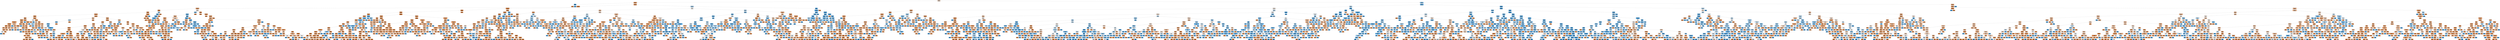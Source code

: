 digraph Tree {
node [shape=box, style="filled, rounded", color="black", fontname="helvetica"] ;
edge [fontname="helvetica"] ;
0 [label=<Online boarding &le; 3.5<br/>gini = 0.491<br/>samples = 103594<br/>value = [58697, 44897]<br/>class = disatisfied>, fillcolor="#f9e1d0"] ;
1 [label=<Inflight wifi service &le; 0.5<br/>gini = 0.253<br/>samples = 52271<br/>value = [44487, 7784]<br/>class = disatisfied>, fillcolor="#ea975c"] ;
0 -> 1 [labeldistance=2.5, labelangle=45, headlabel="True"] ;
2 [label=<Cleanliness &le; 0.5<br/>gini = 0.009<br/>samples = 1764<br/>value = [8, 1756]<br/>class = satisfied>, fillcolor="#3a9de5"] ;
1 -> 2 ;
3 [label=<gini = 0.0<br/>samples = 8<br/>value = [8, 0]<br/>class = disatisfied>, fillcolor="#e58139"] ;
2 -> 3 ;
4 [label=<gini = 0.0<br/>samples = 1756<br/>value = [0, 1756]<br/>class = satisfied>, fillcolor="#399de5"] ;
2 -> 4 ;
5 [label=<Inflight wifi service &le; 3.5<br/>gini = 0.21<br/>samples = 50507<br/>value = [44479, 6028]<br/>class = disatisfied>, fillcolor="#e99254"] ;
1 -> 5 ;
6 [label=<Class &le; 0.5<br/>gini = 0.121<br/>samples = 45789<br/>value = [42817.0, 2972.0]<br/>class = disatisfied>, fillcolor="#e78a47"] ;
5 -> 6 ;
7 [label=<Inflight entertainment &le; 3.5<br/>gini = 0.306<br/>samples = 12861<br/>value = [10435, 2426]<br/>class = disatisfied>, fillcolor="#eb9e67"] ;
6 -> 7 ;
8 [label=<Cleanliness &le; 4.5<br/>gini = 0.136<br/>samples = 9015<br/>value = [8356, 659]<br/>class = disatisfied>, fillcolor="#e78b49"] ;
7 -> 8 ;
9 [label=<Gate location &le; 3.5<br/>gini = 0.127<br/>samples = 8939<br/>value = [8330, 609]<br/>class = disatisfied>, fillcolor="#e78a47"] ;
8 -> 9 ;
10 [label=<Inflight entertainment &le; 1.5<br/>gini = 0.183<br/>samples = 5794<br/>value = [5202, 592]<br/>class = disatisfied>, fillcolor="#e88f50"] ;
9 -> 10 ;
11 [label=<On-board service &le; 4.5<br/>gini = 0.036<br/>samples = 1417<br/>value = [1391, 26]<br/>class = disatisfied>, fillcolor="#e5833d"] ;
10 -> 11 ;
12 [label=<Seat comfort &le; 4.5<br/>gini = 0.026<br/>samples = 1278<br/>value = [1261, 17]<br/>class = disatisfied>, fillcolor="#e5833c"] ;
11 -> 12 ;
13 [label=<Inflight wifi service &le; 1.5<br/>gini = 0.024<br/>samples = 1259<br/>value = [1244, 15]<br/>class = disatisfied>, fillcolor="#e5833b"] ;
12 -> 13 ;
14 [label=<Departure Delay in Minutes &le; 132.0<br/>gini = 0.01<br/>samples = 824<br/>value = [820.0, 4.0]<br/>class = disatisfied>, fillcolor="#e5823a"] ;
13 -> 14 ;
15 [label=<Ease of Online booking &le; 4.5<br/>gini = 0.005<br/>samples = 816<br/>value = [814, 2]<br/>class = disatisfied>, fillcolor="#e58139"] ;
14 -> 15 ;
16 [label=<Age &le; 58.5<br/>gini = 0.003<br/>samples = 784<br/>value = [783.0, 1.0]<br/>class = disatisfied>, fillcolor="#e58139"] ;
15 -> 16 ;
17 [label=<gini = 0.0<br/>samples = 690<br/>value = [690, 0]<br/>class = disatisfied>, fillcolor="#e58139"] ;
16 -> 17 ;
18 [label=<Age &le; 59.5<br/>gini = 0.021<br/>samples = 94<br/>value = [93, 1]<br/>class = disatisfied>, fillcolor="#e5823b"] ;
16 -> 18 ;
19 [label=<Checkin service &le; 1.5<br/>gini = 0.153<br/>samples = 12<br/>value = [11, 1]<br/>class = disatisfied>, fillcolor="#e78c4b"] ;
18 -> 19 ;
20 [label=<Inflight service &le; 2.5<br/>gini = 0.5<br/>samples = 2<br/>value = [1, 1]<br/>class = disatisfied>, fillcolor="#ffffff"] ;
19 -> 20 ;
21 [label=<gini = 0.0<br/>samples = 1<br/>value = [0, 1]<br/>class = satisfied>, fillcolor="#399de5"] ;
20 -> 21 ;
22 [label=<gini = 0.0<br/>samples = 1<br/>value = [1, 0]<br/>class = disatisfied>, fillcolor="#e58139"] ;
20 -> 22 ;
23 [label=<gini = 0.0<br/>samples = 10<br/>value = [10, 0]<br/>class = disatisfied>, fillcolor="#e58139"] ;
19 -> 23 ;
24 [label=<gini = 0.0<br/>samples = 82<br/>value = [82, 0]<br/>class = disatisfied>, fillcolor="#e58139"] ;
18 -> 24 ;
25 [label=<Flight Distance &le; 3646.5<br/>gini = 0.061<br/>samples = 32<br/>value = [31, 1]<br/>class = disatisfied>, fillcolor="#e6853f"] ;
15 -> 25 ;
26 [label=<gini = 0.0<br/>samples = 29<br/>value = [29, 0]<br/>class = disatisfied>, fillcolor="#e58139"] ;
25 -> 26 ;
27 [label=<Baggage handling &le; 3.5<br/>gini = 0.444<br/>samples = 3<br/>value = [2, 1]<br/>class = disatisfied>, fillcolor="#f2c09c"] ;
25 -> 27 ;
28 [label=<gini = 0.0<br/>samples = 2<br/>value = [2, 0]<br/>class = disatisfied>, fillcolor="#e58139"] ;
27 -> 28 ;
29 [label=<gini = 0.0<br/>samples = 1<br/>value = [0, 1]<br/>class = satisfied>, fillcolor="#399de5"] ;
27 -> 29 ;
30 [label=<Arrival Delay in Minutes &le; 146.0<br/>gini = 0.375<br/>samples = 8<br/>value = [6, 2]<br/>class = disatisfied>, fillcolor="#eeab7b"] ;
14 -> 30 ;
31 [label=<gini = 0.0<br/>samples = 2<br/>value = [0, 2]<br/>class = satisfied>, fillcolor="#399de5"] ;
30 -> 31 ;
32 [label=<gini = 0.0<br/>samples = 6<br/>value = [6, 0]<br/>class = disatisfied>, fillcolor="#e58139"] ;
30 -> 32 ;
33 [label=<Baggage handling &le; 1.5<br/>gini = 0.049<br/>samples = 435<br/>value = [424, 11]<br/>class = disatisfied>, fillcolor="#e6843e"] ;
13 -> 33 ;
34 [label=<Leg room service &le; 4.5<br/>gini = 0.213<br/>samples = 33<br/>value = [29, 4]<br/>class = disatisfied>, fillcolor="#e99254"] ;
33 -> 34 ;
35 [label=<Flight Distance &le; 1988.5<br/>gini = 0.121<br/>samples = 31<br/>value = [29, 2]<br/>class = disatisfied>, fillcolor="#e78a47"] ;
34 -> 35 ;
36 [label=<gini = 0.0<br/>samples = 27<br/>value = [27, 0]<br/>class = disatisfied>, fillcolor="#e58139"] ;
35 -> 36 ;
37 [label=<Cleanliness &le; 2.0<br/>gini = 0.5<br/>samples = 4<br/>value = [2, 2]<br/>class = disatisfied>, fillcolor="#ffffff"] ;
35 -> 37 ;
38 [label=<gini = 0.0<br/>samples = 2<br/>value = [2, 0]<br/>class = disatisfied>, fillcolor="#e58139"] ;
37 -> 38 ;
39 [label=<gini = 0.0<br/>samples = 2<br/>value = [0, 2]<br/>class = satisfied>, fillcolor="#399de5"] ;
37 -> 39 ;
40 [label=<gini = 0.0<br/>samples = 2<br/>value = [0, 2]<br/>class = satisfied>, fillcolor="#399de5"] ;
34 -> 40 ;
41 [label=<Age &le; 27.5<br/>gini = 0.034<br/>samples = 402<br/>value = [395, 7]<br/>class = disatisfied>, fillcolor="#e5833d"] ;
33 -> 41 ;
42 [label=<gini = 0.0<br/>samples = 141<br/>value = [141, 0]<br/>class = disatisfied>, fillcolor="#e58139"] ;
41 -> 42 ;
43 [label=<Age &le; 28.5<br/>gini = 0.052<br/>samples = 261<br/>value = [254, 7]<br/>class = disatisfied>, fillcolor="#e6843e"] ;
41 -> 43 ;
44 [label=<Flight Distance &le; 1504.0<br/>gini = 0.231<br/>samples = 15<br/>value = [13, 2]<br/>class = disatisfied>, fillcolor="#e99457"] ;
43 -> 44 ;
45 [label=<gini = 0.0<br/>samples = 12<br/>value = [12, 0]<br/>class = disatisfied>, fillcolor="#e58139"] ;
44 -> 45 ;
46 [label=<Type of Travel &le; 0.5<br/>gini = 0.444<br/>samples = 3<br/>value = [1, 2]<br/>class = satisfied>, fillcolor="#9ccef2"] ;
44 -> 46 ;
47 [label=<gini = 0.0<br/>samples = 2<br/>value = [0, 2]<br/>class = satisfied>, fillcolor="#399de5"] ;
46 -> 47 ;
48 [label=<gini = 0.0<br/>samples = 1<br/>value = [1, 0]<br/>class = disatisfied>, fillcolor="#e58139"] ;
46 -> 48 ;
49 [label=<Age &le; 36.5<br/>gini = 0.04<br/>samples = 246<br/>value = [241, 5]<br/>class = disatisfied>, fillcolor="#e6843d"] ;
43 -> 49 ;
50 [label=<gini = 0.0<br/>samples = 93<br/>value = [93, 0]<br/>class = disatisfied>, fillcolor="#e58139"] ;
49 -> 50 ;
51 [label=<Inflight service &le; 3.5<br/>gini = 0.063<br/>samples = 153<br/>value = [148, 5]<br/>class = disatisfied>, fillcolor="#e68540"] ;
49 -> 51 ;
52 [label=<gini = 0.0<br/>samples = 61<br/>value = [61, 0]<br/>class = disatisfied>, fillcolor="#e58139"] ;
51 -> 52 ;
53 [label=<Checkin service &le; 4.5<br/>gini = 0.103<br/>samples = 92<br/>value = [87, 5]<br/>class = disatisfied>, fillcolor="#e68844"] ;
51 -> 53 ;
54 [label=<Checkin service &le; 2.5<br/>gini = 0.15<br/>samples = 61<br/>value = [56, 5]<br/>class = disatisfied>, fillcolor="#e78c4b"] ;
53 -> 54 ;
55 [label=<gini = 0.0<br/>samples = 14<br/>value = [14, 0]<br/>class = disatisfied>, fillcolor="#e58139"] ;
54 -> 55 ;
56 [label=<Arrival Delay in Minutes &le; 8.0<br/>gini = 0.19<br/>samples = 47<br/>value = [42, 5]<br/>class = disatisfied>, fillcolor="#e89051"] ;
54 -> 56 ;
57 [label=<On-board service &le; 3.5<br/>gini = 0.145<br/>samples = 38<br/>value = [35, 3]<br/>class = disatisfied>, fillcolor="#e78c4a"] ;
56 -> 57 ;
58 [label=<gini = 0.291<br/>samples = 17<br/>value = [14, 3]<br/>class = disatisfied>, fillcolor="#eb9c63"] ;
57 -> 58 ;
59 [label=<gini = 0.0<br/>samples = 21<br/>value = [21, 0]<br/>class = disatisfied>, fillcolor="#e58139"] ;
57 -> 59 ;
60 [label=<Flight Distance &le; 1400.0<br/>gini = 0.346<br/>samples = 9<br/>value = [7, 2]<br/>class = disatisfied>, fillcolor="#eca572"] ;
56 -> 60 ;
61 [label=<gini = 0.219<br/>samples = 8<br/>value = [7, 1]<br/>class = disatisfied>, fillcolor="#e99355"] ;
60 -> 61 ;
62 [label=<gini = 0.0<br/>samples = 1<br/>value = [0, 1]<br/>class = satisfied>, fillcolor="#399de5"] ;
60 -> 62 ;
63 [label=<gini = 0.0<br/>samples = 31<br/>value = [31, 0]<br/>class = disatisfied>, fillcolor="#e58139"] ;
53 -> 63 ;
64 [label=<Flight Distance &le; 327.0<br/>gini = 0.188<br/>samples = 19<br/>value = [17, 2]<br/>class = disatisfied>, fillcolor="#e89050"] ;
12 -> 64 ;
65 [label=<gini = 0.0<br/>samples = 1<br/>value = [0, 1]<br/>class = satisfied>, fillcolor="#399de5"] ;
64 -> 65 ;
66 [label=<Flight Distance &le; 2659.5<br/>gini = 0.105<br/>samples = 18<br/>value = [17, 1]<br/>class = disatisfied>, fillcolor="#e78845"] ;
64 -> 66 ;
67 [label=<gini = 0.0<br/>samples = 17<br/>value = [17, 0]<br/>class = disatisfied>, fillcolor="#e58139"] ;
66 -> 67 ;
68 [label=<gini = 0.0<br/>samples = 1<br/>value = [0, 1]<br/>class = satisfied>, fillcolor="#399de5"] ;
66 -> 68 ;
69 [label=<Baggage handling &le; 1.5<br/>gini = 0.121<br/>samples = 139<br/>value = [130, 9]<br/>class = disatisfied>, fillcolor="#e78a47"] ;
11 -> 69 ;
70 [label=<Checkin service &le; 2.5<br/>gini = 0.5<br/>samples = 4<br/>value = [2, 2]<br/>class = disatisfied>, fillcolor="#ffffff"] ;
69 -> 70 ;
71 [label=<gini = 0.0<br/>samples = 2<br/>value = [2, 0]<br/>class = disatisfied>, fillcolor="#e58139"] ;
70 -> 71 ;
72 [label=<gini = 0.0<br/>samples = 2<br/>value = [0, 2]<br/>class = satisfied>, fillcolor="#399de5"] ;
70 -> 72 ;
73 [label=<Leg room service &le; 1.5<br/>gini = 0.098<br/>samples = 135<br/>value = [128, 7]<br/>class = disatisfied>, fillcolor="#e68844"] ;
69 -> 73 ;
74 [label=<Age &le; 28.5<br/>gini = 0.444<br/>samples = 6<br/>value = [4, 2]<br/>class = disatisfied>, fillcolor="#f2c09c"] ;
73 -> 74 ;
75 [label=<Arrival Delay in Minutes &le; 2.0<br/>gini = 0.444<br/>samples = 3<br/>value = [1, 2]<br/>class = satisfied>, fillcolor="#9ccef2"] ;
74 -> 75 ;
76 [label=<gini = 0.0<br/>samples = 1<br/>value = [1, 0]<br/>class = disatisfied>, fillcolor="#e58139"] ;
75 -> 76 ;
77 [label=<gini = 0.0<br/>samples = 2<br/>value = [0, 2]<br/>class = satisfied>, fillcolor="#399de5"] ;
75 -> 77 ;
78 [label=<gini = 0.0<br/>samples = 3<br/>value = [3, 0]<br/>class = disatisfied>, fillcolor="#e58139"] ;
74 -> 78 ;
79 [label=<Gender &le; 0.5<br/>gini = 0.075<br/>samples = 129<br/>value = [124, 5]<br/>class = disatisfied>, fillcolor="#e68641"] ;
73 -> 79 ;
80 [label=<Baggage handling &le; 4.5<br/>gini = 0.146<br/>samples = 63<br/>value = [58, 5]<br/>class = disatisfied>, fillcolor="#e78c4a"] ;
79 -> 80 ;
81 [label=<Flight Distance &le; 927.5<br/>gini = 0.245<br/>samples = 35<br/>value = [30, 5]<br/>class = disatisfied>, fillcolor="#e9965a"] ;
80 -> 81 ;
82 [label=<Flight Distance &le; 611.5<br/>gini = 0.375<br/>samples = 20<br/>value = [15, 5]<br/>class = disatisfied>, fillcolor="#eeab7b"] ;
81 -> 82 ;
83 [label=<gini = 0.0<br/>samples = 12<br/>value = [12, 0]<br/>class = disatisfied>, fillcolor="#e58139"] ;
82 -> 83 ;
84 [label=<Gate location &le; 2.5<br/>gini = 0.469<br/>samples = 8<br/>value = [3, 5]<br/>class = satisfied>, fillcolor="#b0d8f5"] ;
82 -> 84 ;
85 [label=<gini = 0.0<br/>samples = 3<br/>value = [0, 3]<br/>class = satisfied>, fillcolor="#399de5"] ;
84 -> 85 ;
86 [label=<Departure Delay in Minutes &le; 9.0<br/>gini = 0.48<br/>samples = 5<br/>value = [3, 2]<br/>class = disatisfied>, fillcolor="#f6d5bd"] ;
84 -> 86 ;
87 [label=<gini = 0.0<br/>samples = 3<br/>value = [3, 0]<br/>class = disatisfied>, fillcolor="#e58139"] ;
86 -> 87 ;
88 [label=<gini = 0.0<br/>samples = 2<br/>value = [0, 2]<br/>class = satisfied>, fillcolor="#399de5"] ;
86 -> 88 ;
89 [label=<gini = 0.0<br/>samples = 15<br/>value = [15, 0]<br/>class = disatisfied>, fillcolor="#e58139"] ;
81 -> 89 ;
90 [label=<gini = 0.0<br/>samples = 28<br/>value = [28, 0]<br/>class = disatisfied>, fillcolor="#e58139"] ;
80 -> 90 ;
91 [label=<gini = 0.0<br/>samples = 66<br/>value = [66, 0]<br/>class = disatisfied>, fillcolor="#e58139"] ;
79 -> 91 ;
92 [label=<Inflight wifi service &le; 1.5<br/>gini = 0.225<br/>samples = 4377<br/>value = [3811, 566]<br/>class = disatisfied>, fillcolor="#e99456"] ;
10 -> 92 ;
93 [label=<Gate location &le; 1.5<br/>gini = 0.415<br/>samples = 596<br/>value = [421, 175]<br/>class = disatisfied>, fillcolor="#f0b58b"] ;
92 -> 93 ;
94 [label=<Customer Type &le; 0.5<br/>gini = 0.466<br/>samples = 278<br/>value = [103.0, 175.0]<br/>class = satisfied>, fillcolor="#aed7f4"] ;
93 -> 94 ;
95 [label=<Type of Travel &le; 0.5<br/>gini = 0.33<br/>samples = 221<br/>value = [46, 175]<br/>class = satisfied>, fillcolor="#6db7ec"] ;
94 -> 95 ;
96 [label=<Baggage handling &le; 1.5<br/>gini = 0.244<br/>samples = 204<br/>value = [29, 175]<br/>class = satisfied>, fillcolor="#5aade9"] ;
95 -> 96 ;
97 [label=<Age &le; 34.0<br/>gini = 0.365<br/>samples = 25<br/>value = [19, 6]<br/>class = disatisfied>, fillcolor="#eda978"] ;
96 -> 97 ;
98 [label=<Online boarding &le; 1.0<br/>gini = 0.245<br/>samples = 7<br/>value = [1, 6]<br/>class = satisfied>, fillcolor="#5aade9"] ;
97 -> 98 ;
99 [label=<gini = 0.0<br/>samples = 1<br/>value = [1, 0]<br/>class = disatisfied>, fillcolor="#e58139"] ;
98 -> 99 ;
100 [label=<gini = 0.0<br/>samples = 6<br/>value = [0, 6]<br/>class = satisfied>, fillcolor="#399de5"] ;
98 -> 100 ;
101 [label=<gini = 0.0<br/>samples = 18<br/>value = [18, 0]<br/>class = disatisfied>, fillcolor="#e58139"] ;
97 -> 101 ;
102 [label=<Seat comfort &le; 1.5<br/>gini = 0.105<br/>samples = 179<br/>value = [10, 169]<br/>class = satisfied>, fillcolor="#45a3e7"] ;
96 -> 102 ;
103 [label=<Departure Delay in Minutes &le; 20.5<br/>gini = 0.498<br/>samples = 17<br/>value = [9, 8]<br/>class = disatisfied>, fillcolor="#fcf1e9"] ;
102 -> 103 ;
104 [label=<Age &le; 38.5<br/>gini = 0.32<br/>samples = 10<br/>value = [2, 8]<br/>class = satisfied>, fillcolor="#6ab6ec"] ;
103 -> 104 ;
105 [label=<On-board service &le; 2.5<br/>gini = 0.444<br/>samples = 3<br/>value = [2, 1]<br/>class = disatisfied>, fillcolor="#f2c09c"] ;
104 -> 105 ;
106 [label=<gini = 0.0<br/>samples = 2<br/>value = [2, 0]<br/>class = disatisfied>, fillcolor="#e58139"] ;
105 -> 106 ;
107 [label=<gini = 0.0<br/>samples = 1<br/>value = [0, 1]<br/>class = satisfied>, fillcolor="#399de5"] ;
105 -> 107 ;
108 [label=<gini = 0.0<br/>samples = 7<br/>value = [0, 7]<br/>class = satisfied>, fillcolor="#399de5"] ;
104 -> 108 ;
109 [label=<gini = 0.0<br/>samples = 7<br/>value = [7, 0]<br/>class = disatisfied>, fillcolor="#e58139"] ;
103 -> 109 ;
110 [label=<Departure/Arrival time convenient &le; 0.5<br/>gini = 0.012<br/>samples = 162<br/>value = [1, 161]<br/>class = satisfied>, fillcolor="#3a9ee5"] ;
102 -> 110 ;
111 [label=<gini = 0.0<br/>samples = 1<br/>value = [1, 0]<br/>class = disatisfied>, fillcolor="#e58139"] ;
110 -> 111 ;
112 [label=<gini = 0.0<br/>samples = 161<br/>value = [0, 161]<br/>class = satisfied>, fillcolor="#399de5"] ;
110 -> 112 ;
113 [label=<gini = 0.0<br/>samples = 17<br/>value = [17, 0]<br/>class = disatisfied>, fillcolor="#e58139"] ;
95 -> 113 ;
114 [label=<gini = 0.0<br/>samples = 57<br/>value = [57, 0]<br/>class = disatisfied>, fillcolor="#e58139"] ;
94 -> 114 ;
115 [label=<gini = 0.0<br/>samples = 318<br/>value = [318, 0]<br/>class = disatisfied>, fillcolor="#e58139"] ;
93 -> 115 ;
116 [label=<Checkin service &le; 4.5<br/>gini = 0.185<br/>samples = 3781<br/>value = [3390, 391]<br/>class = disatisfied>, fillcolor="#e89050"] ;
92 -> 116 ;
117 [label=<Baggage handling &le; 4.5<br/>gini = 0.159<br/>samples = 3484<br/>value = [3181, 303]<br/>class = disatisfied>, fillcolor="#e78d4c"] ;
116 -> 117 ;
118 [label=<Seat comfort &le; 4.5<br/>gini = 0.128<br/>samples = 3161<br/>value = [2943, 218]<br/>class = disatisfied>, fillcolor="#e78a48"] ;
117 -> 118 ;
119 [label=<Inflight service &le; 4.5<br/>gini = 0.113<br/>samples = 3099<br/>value = [2913, 186]<br/>class = disatisfied>, fillcolor="#e78946"] ;
118 -> 119 ;
120 [label=<On-board service &le; 4.5<br/>gini = 0.091<br/>samples = 2932<br/>value = [2792, 140]<br/>class = disatisfied>, fillcolor="#e68743"] ;
119 -> 120 ;
121 [label=<Baggage handling &le; 1.5<br/>gini = 0.077<br/>samples = 2843<br/>value = [2729, 114]<br/>class = disatisfied>, fillcolor="#e68641"] ;
120 -> 121 ;
122 [label=<Flight Distance &le; 2686.5<br/>gini = 0.353<br/>samples = 48<br/>value = [37, 11]<br/>class = disatisfied>, fillcolor="#eda674"] ;
121 -> 122 ;
123 [label=<Inflight service &le; 2.5<br/>gini = 0.229<br/>samples = 38<br/>value = [33, 5]<br/>class = disatisfied>, fillcolor="#e99457"] ;
122 -> 123 ;
124 [label=<Leg room service &le; 4.5<br/>gini = 0.071<br/>samples = 27<br/>value = [26, 1]<br/>class = disatisfied>, fillcolor="#e68641"] ;
123 -> 124 ;
125 [label=<gini = 0.0<br/>samples = 22<br/>value = [22, 0]<br/>class = disatisfied>, fillcolor="#e58139"] ;
124 -> 125 ;
126 [label=<Online boarding &le; 2.5<br/>gini = 0.32<br/>samples = 5<br/>value = [4, 1]<br/>class = disatisfied>, fillcolor="#eca06a"] ;
124 -> 126 ;
127 [label=<gini = 0.0<br/>samples = 4<br/>value = [4, 0]<br/>class = disatisfied>, fillcolor="#e58139"] ;
126 -> 127 ;
128 [label=<gini = 0.0<br/>samples = 1<br/>value = [0, 1]<br/>class = satisfied>, fillcolor="#399de5"] ;
126 -> 128 ;
129 [label=<Gate location &le; 2.5<br/>gini = 0.463<br/>samples = 11<br/>value = [7, 4]<br/>class = disatisfied>, fillcolor="#f4c9aa"] ;
123 -> 129 ;
130 [label=<gini = 0.0<br/>samples = 4<br/>value = [4, 0]<br/>class = disatisfied>, fillcolor="#e58139"] ;
129 -> 130 ;
131 [label=<Type of Travel &le; 0.5<br/>gini = 0.49<br/>samples = 7<br/>value = [3, 4]<br/>class = satisfied>, fillcolor="#cee6f8"] ;
129 -> 131 ;
132 [label=<gini = 0.0<br/>samples = 4<br/>value = [0, 4]<br/>class = satisfied>, fillcolor="#399de5"] ;
131 -> 132 ;
133 [label=<gini = 0.0<br/>samples = 3<br/>value = [3, 0]<br/>class = disatisfied>, fillcolor="#e58139"] ;
131 -> 133 ;
134 [label=<Gate location &le; 1.5<br/>gini = 0.48<br/>samples = 10<br/>value = [4, 6]<br/>class = satisfied>, fillcolor="#bddef6"] ;
122 -> 134 ;
135 [label=<gini = 0.0<br/>samples = 2<br/>value = [2, 0]<br/>class = disatisfied>, fillcolor="#e58139"] ;
134 -> 135 ;
136 [label=<Checkin service &le; 1.5<br/>gini = 0.375<br/>samples = 8<br/>value = [2, 6]<br/>class = satisfied>, fillcolor="#7bbeee"] ;
134 -> 136 ;
137 [label=<gini = 0.0<br/>samples = 1<br/>value = [1, 0]<br/>class = disatisfied>, fillcolor="#e58139"] ;
136 -> 137 ;
138 [label=<Age &le; 26.5<br/>gini = 0.245<br/>samples = 7<br/>value = [1, 6]<br/>class = satisfied>, fillcolor="#5aade9"] ;
136 -> 138 ;
139 [label=<Arrival Delay in Minutes &le; 4.0<br/>gini = 0.5<br/>samples = 2<br/>value = [1, 1]<br/>class = disatisfied>, fillcolor="#ffffff"] ;
138 -> 139 ;
140 [label=<gini = 0.0<br/>samples = 1<br/>value = [0, 1]<br/>class = satisfied>, fillcolor="#399de5"] ;
139 -> 140 ;
141 [label=<gini = 0.0<br/>samples = 1<br/>value = [1, 0]<br/>class = disatisfied>, fillcolor="#e58139"] ;
139 -> 141 ;
142 [label=<gini = 0.0<br/>samples = 5<br/>value = [0, 5]<br/>class = satisfied>, fillcolor="#399de5"] ;
138 -> 142 ;
143 [label=<Online boarding &le; 1.5<br/>gini = 0.071<br/>samples = 2795<br/>value = [2692.0, 103.0]<br/>class = disatisfied>, fillcolor="#e68641"] ;
121 -> 143 ;
144 [label=<Seat comfort &le; 3.5<br/>gini = 0.258<br/>samples = 125<br/>value = [106, 19]<br/>class = disatisfied>, fillcolor="#ea985c"] ;
143 -> 144 ;
145 [label=<Departure/Arrival time convenient &le; 4.5<br/>gini = 0.228<br/>samples = 122<br/>value = [106, 16]<br/>class = disatisfied>, fillcolor="#e99457"] ;
144 -> 145 ;
146 [label=<Arrival Delay in Minutes &le; 12.5<br/>gini = 0.208<br/>samples = 119<br/>value = [105, 14]<br/>class = disatisfied>, fillcolor="#e89253"] ;
145 -> 146 ;
147 [label=<Seat comfort &le; 2.5<br/>gini = 0.313<br/>samples = 67<br/>value = [54, 13]<br/>class = disatisfied>, fillcolor="#eb9f69"] ;
146 -> 147 ;
148 [label=<gini = 0.226<br/>samples = 54<br/>value = [47, 7]<br/>class = disatisfied>, fillcolor="#e99456"] ;
147 -> 148 ;
149 [label=<gini = 0.497<br/>samples = 13<br/>value = [7, 6]<br/>class = disatisfied>, fillcolor="#fbede3"] ;
147 -> 149 ;
150 [label=<Food and drink &le; 1.5<br/>gini = 0.038<br/>samples = 52<br/>value = [51, 1]<br/>class = disatisfied>, fillcolor="#e6833d"] ;
146 -> 150 ;
151 [label=<gini = 0.219<br/>samples = 8<br/>value = [7, 1]<br/>class = disatisfied>, fillcolor="#e99355"] ;
150 -> 151 ;
152 [label=<gini = 0.0<br/>samples = 44<br/>value = [44, 0]<br/>class = disatisfied>, fillcolor="#e58139"] ;
150 -> 152 ;
153 [label=<Seat comfort &le; 1.5<br/>gini = 0.444<br/>samples = 3<br/>value = [1, 2]<br/>class = satisfied>, fillcolor="#9ccef2"] ;
145 -> 153 ;
154 [label=<gini = 0.0<br/>samples = 2<br/>value = [0, 2]<br/>class = satisfied>, fillcolor="#399de5"] ;
153 -> 154 ;
155 [label=<gini = 0.0<br/>samples = 1<br/>value = [1, 0]<br/>class = disatisfied>, fillcolor="#e58139"] ;
153 -> 155 ;
156 [label=<gini = 0.0<br/>samples = 3<br/>value = [0, 3]<br/>class = satisfied>, fillcolor="#399de5"] ;
144 -> 156 ;
157 [label=<Gate location &le; 1.5<br/>gini = 0.061<br/>samples = 2670<br/>value = [2586, 84]<br/>class = disatisfied>, fillcolor="#e6853f"] ;
143 -> 157 ;
158 [label=<Customer Type &le; 0.5<br/>gini = 0.005<br/>samples = 757<br/>value = [755, 2]<br/>class = disatisfied>, fillcolor="#e5813a"] ;
157 -> 158 ;
159 [label=<gini = 0.0<br/>samples = 729<br/>value = [729, 0]<br/>class = disatisfied>, fillcolor="#e58139"] ;
158 -> 159 ;
160 [label=<Departure Delay in Minutes &le; 15.0<br/>gini = 0.133<br/>samples = 28<br/>value = [26, 2]<br/>class = disatisfied>, fillcolor="#e78b48"] ;
158 -> 160 ;
161 [label=<gini = 0.0<br/>samples = 21<br/>value = [21, 0]<br/>class = disatisfied>, fillcolor="#e58139"] ;
160 -> 161 ;
162 [label=<Departure Delay in Minutes &le; 21.5<br/>gini = 0.408<br/>samples = 7<br/>value = [5, 2]<br/>class = disatisfied>, fillcolor="#efb388"] ;
160 -> 162 ;
163 [label=<gini = 0.444<br/>samples = 3<br/>value = [1, 2]<br/>class = satisfied>, fillcolor="#9ccef2"] ;
162 -> 163 ;
164 [label=<gini = 0.0<br/>samples = 4<br/>value = [4, 0]<br/>class = disatisfied>, fillcolor="#e58139"] ;
162 -> 164 ;
165 [label=<Inflight service &le; 1.5<br/>gini = 0.082<br/>samples = 1913<br/>value = [1831, 82]<br/>class = disatisfied>, fillcolor="#e68742"] ;
157 -> 165 ;
166 [label=<Arrival Delay in Minutes &le; 0.5<br/>gini = 0.365<br/>samples = 25<br/>value = [19, 6]<br/>class = disatisfied>, fillcolor="#eda978"] ;
165 -> 166 ;
167 [label=<Flight Distance &le; 2853.5<br/>gini = 0.496<br/>samples = 11<br/>value = [6, 5]<br/>class = disatisfied>, fillcolor="#fbeade"] ;
166 -> 167 ;
168 [label=<gini = 0.469<br/>samples = 8<br/>value = [3, 5]<br/>class = satisfied>, fillcolor="#b0d8f5"] ;
167 -> 168 ;
169 [label=<gini = 0.0<br/>samples = 3<br/>value = [3, 0]<br/>class = disatisfied>, fillcolor="#e58139"] ;
167 -> 169 ;
170 [label=<Age &le; 24.0<br/>gini = 0.133<br/>samples = 14<br/>value = [13, 1]<br/>class = disatisfied>, fillcolor="#e78b48"] ;
166 -> 170 ;
171 [label=<gini = 0.5<br/>samples = 2<br/>value = [1, 1]<br/>class = disatisfied>, fillcolor="#ffffff"] ;
170 -> 171 ;
172 [label=<gini = 0.0<br/>samples = 12<br/>value = [12, 0]<br/>class = disatisfied>, fillcolor="#e58139"] ;
170 -> 172 ;
173 [label=<Leg room service &le; 3.5<br/>gini = 0.077<br/>samples = 1888<br/>value = [1812, 76]<br/>class = disatisfied>, fillcolor="#e68641"] ;
165 -> 173 ;
174 [label=<Age &le; 27.5<br/>gini = 0.062<br/>samples = 1498<br/>value = [1450.0, 48.0]<br/>class = disatisfied>, fillcolor="#e68540"] ;
173 -> 174 ;
175 [label=<gini = 0.112<br/>samples = 302<br/>value = [284, 18]<br/>class = disatisfied>, fillcolor="#e78946"] ;
174 -> 175 ;
176 [label=<gini = 0.049<br/>samples = 1196<br/>value = [1166, 30]<br/>class = disatisfied>, fillcolor="#e6843e"] ;
174 -> 176 ;
177 [label=<Food and drink &le; 3.5<br/>gini = 0.133<br/>samples = 390<br/>value = [362.0, 28.0]<br/>class = disatisfied>, fillcolor="#e78b48"] ;
173 -> 177 ;
178 [label=<gini = 0.101<br/>samples = 374<br/>value = [354, 20]<br/>class = disatisfied>, fillcolor="#e68844"] ;
177 -> 178 ;
179 [label=<gini = 0.5<br/>samples = 16<br/>value = [8, 8]<br/>class = disatisfied>, fillcolor="#ffffff"] ;
177 -> 179 ;
180 [label=<Customer Type &le; 0.5<br/>gini = 0.414<br/>samples = 89<br/>value = [63.0, 26.0]<br/>class = disatisfied>, fillcolor="#f0b58b"] ;
120 -> 180 ;
181 [label=<Departure Delay in Minutes &le; 114.0<br/>gini = 0.497<br/>samples = 52<br/>value = [28, 24]<br/>class = disatisfied>, fillcolor="#fbede3"] ;
180 -> 181 ;
182 [label=<Departure/Arrival time convenient &le; 3.5<br/>gini = 0.485<br/>samples = 41<br/>value = [17, 24]<br/>class = satisfied>, fillcolor="#c5e2f7"] ;
181 -> 182 ;
183 [label=<Age &le; 38.0<br/>gini = 0.415<br/>samples = 34<br/>value = [10, 24]<br/>class = satisfied>, fillcolor="#8bc6f0"] ;
182 -> 183 ;
184 [label=<Leg room service &le; 2.5<br/>gini = 0.252<br/>samples = 27<br/>value = [4, 23]<br/>class = satisfied>, fillcolor="#5baeea"] ;
183 -> 184 ;
185 [label=<Inflight service &le; 3.5<br/>gini = 0.494<br/>samples = 9<br/>value = [4, 5]<br/>class = satisfied>, fillcolor="#d7ebfa"] ;
184 -> 185 ;
186 [label=<gini = 0.32<br/>samples = 5<br/>value = [4, 1]<br/>class = disatisfied>, fillcolor="#eca06a"] ;
185 -> 186 ;
187 [label=<gini = 0.0<br/>samples = 4<br/>value = [0, 4]<br/>class = satisfied>, fillcolor="#399de5"] ;
185 -> 187 ;
188 [label=<gini = 0.0<br/>samples = 18<br/>value = [0, 18]<br/>class = satisfied>, fillcolor="#399de5"] ;
184 -> 188 ;
189 [label=<Flight Distance &le; 2530.5<br/>gini = 0.245<br/>samples = 7<br/>value = [6, 1]<br/>class = disatisfied>, fillcolor="#e9965a"] ;
183 -> 189 ;
190 [label=<gini = 0.0<br/>samples = 6<br/>value = [6, 0]<br/>class = disatisfied>, fillcolor="#e58139"] ;
189 -> 190 ;
191 [label=<gini = 0.0<br/>samples = 1<br/>value = [0, 1]<br/>class = satisfied>, fillcolor="#399de5"] ;
189 -> 191 ;
192 [label=<gini = 0.0<br/>samples = 7<br/>value = [7, 0]<br/>class = disatisfied>, fillcolor="#e58139"] ;
182 -> 192 ;
193 [label=<gini = 0.0<br/>samples = 11<br/>value = [11, 0]<br/>class = disatisfied>, fillcolor="#e58139"] ;
181 -> 193 ;
194 [label=<Age &le; 41.0<br/>gini = 0.102<br/>samples = 37<br/>value = [35, 2]<br/>class = disatisfied>, fillcolor="#e68844"] ;
180 -> 194 ;
195 [label=<gini = 0.0<br/>samples = 33<br/>value = [33, 0]<br/>class = disatisfied>, fillcolor="#e58139"] ;
194 -> 195 ;
196 [label=<Flight Distance &le; 987.5<br/>gini = 0.5<br/>samples = 4<br/>value = [2, 2]<br/>class = disatisfied>, fillcolor="#ffffff"] ;
194 -> 196 ;
197 [label=<gini = 0.0<br/>samples = 2<br/>value = [0, 2]<br/>class = satisfied>, fillcolor="#399de5"] ;
196 -> 197 ;
198 [label=<gini = 0.0<br/>samples = 2<br/>value = [2, 0]<br/>class = disatisfied>, fillcolor="#e58139"] ;
196 -> 198 ;
199 [label=<Customer Type &le; 0.5<br/>gini = 0.399<br/>samples = 167<br/>value = [121.0, 46.0]<br/>class = disatisfied>, fillcolor="#efb184"] ;
119 -> 199 ;
200 [label=<Type of Travel &le; 0.5<br/>gini = 0.388<br/>samples = 57<br/>value = [15, 42]<br/>class = satisfied>, fillcolor="#80c0ee"] ;
199 -> 200 ;
201 [label=<gini = 0.0<br/>samples = 42<br/>value = [0, 42]<br/>class = satisfied>, fillcolor="#399de5"] ;
200 -> 201 ;
202 [label=<gini = 0.0<br/>samples = 15<br/>value = [15, 0]<br/>class = disatisfied>, fillcolor="#e58139"] ;
200 -> 202 ;
203 [label=<Age &le; 37.5<br/>gini = 0.07<br/>samples = 110<br/>value = [106, 4]<br/>class = disatisfied>, fillcolor="#e68640"] ;
199 -> 203 ;
204 [label=<gini = 0.0<br/>samples = 64<br/>value = [64, 0]<br/>class = disatisfied>, fillcolor="#e58139"] ;
203 -> 204 ;
205 [label=<Seat comfort &le; 2.5<br/>gini = 0.159<br/>samples = 46<br/>value = [42, 4]<br/>class = disatisfied>, fillcolor="#e78d4c"] ;
203 -> 205 ;
206 [label=<gini = 0.0<br/>samples = 22<br/>value = [22, 0]<br/>class = disatisfied>, fillcolor="#e58139"] ;
205 -> 206 ;
207 [label=<Flight Distance &le; 413.5<br/>gini = 0.278<br/>samples = 24<br/>value = [20, 4]<br/>class = disatisfied>, fillcolor="#ea9a61"] ;
205 -> 207 ;
208 [label=<gini = 0.0<br/>samples = 9<br/>value = [9, 0]<br/>class = disatisfied>, fillcolor="#e58139"] ;
207 -> 208 ;
209 [label=<Flight Distance &le; 440.0<br/>gini = 0.391<br/>samples = 15<br/>value = [11, 4]<br/>class = disatisfied>, fillcolor="#eeaf81"] ;
207 -> 209 ;
210 [label=<gini = 0.0<br/>samples = 1<br/>value = [0, 1]<br/>class = satisfied>, fillcolor="#399de5"] ;
209 -> 210 ;
211 [label=<Flight Distance &le; 869.0<br/>gini = 0.337<br/>samples = 14<br/>value = [11, 3]<br/>class = disatisfied>, fillcolor="#eca36f"] ;
209 -> 211 ;
212 [label=<Flight Distance &le; 711.5<br/>gini = 0.48<br/>samples = 5<br/>value = [3, 2]<br/>class = disatisfied>, fillcolor="#f6d5bd"] ;
211 -> 212 ;
213 [label=<gini = 0.0<br/>samples = 3<br/>value = [3, 0]<br/>class = disatisfied>, fillcolor="#e58139"] ;
212 -> 213 ;
214 [label=<gini = 0.0<br/>samples = 2<br/>value = [0, 2]<br/>class = satisfied>, fillcolor="#399de5"] ;
212 -> 214 ;
215 [label=<Age &le; 38.5<br/>gini = 0.198<br/>samples = 9<br/>value = [8, 1]<br/>class = disatisfied>, fillcolor="#e89152"] ;
211 -> 215 ;
216 [label=<gini = 0.5<br/>samples = 2<br/>value = [1, 1]<br/>class = disatisfied>, fillcolor="#ffffff"] ;
215 -> 216 ;
217 [label=<gini = 0.0<br/>samples = 7<br/>value = [7, 0]<br/>class = disatisfied>, fillcolor="#e58139"] ;
215 -> 217 ;
218 [label=<Flight Distance &le; 1364.5<br/>gini = 0.499<br/>samples = 62<br/>value = [30, 32]<br/>class = satisfied>, fillcolor="#f3f9fd"] ;
118 -> 218 ;
219 [label=<Age &le; 37.0<br/>gini = 0.346<br/>samples = 36<br/>value = [28, 8]<br/>class = disatisfied>, fillcolor="#eca572"] ;
218 -> 219 ;
220 [label=<gini = 0.0<br/>samples = 14<br/>value = [14, 0]<br/>class = disatisfied>, fillcolor="#e58139"] ;
219 -> 220 ;
221 [label=<Gender &le; 0.5<br/>gini = 0.463<br/>samples = 22<br/>value = [14, 8]<br/>class = disatisfied>, fillcolor="#f4c9aa"] ;
219 -> 221 ;
222 [label=<Leg room service &le; 4.5<br/>gini = 0.463<br/>samples = 11<br/>value = [4, 7]<br/>class = satisfied>, fillcolor="#aad5f4"] ;
221 -> 222 ;
223 [label=<Flight Distance &le; 779.5<br/>gini = 0.346<br/>samples = 9<br/>value = [2, 7]<br/>class = satisfied>, fillcolor="#72b9ec"] ;
222 -> 223 ;
224 [label=<gini = 0.0<br/>samples = 6<br/>value = [0, 6]<br/>class = satisfied>, fillcolor="#399de5"] ;
223 -> 224 ;
225 [label=<Checkin service &le; 2.5<br/>gini = 0.444<br/>samples = 3<br/>value = [2, 1]<br/>class = disatisfied>, fillcolor="#f2c09c"] ;
223 -> 225 ;
226 [label=<gini = 0.0<br/>samples = 1<br/>value = [0, 1]<br/>class = satisfied>, fillcolor="#399de5"] ;
225 -> 226 ;
227 [label=<gini = 0.0<br/>samples = 2<br/>value = [2, 0]<br/>class = disatisfied>, fillcolor="#e58139"] ;
225 -> 227 ;
228 [label=<gini = 0.0<br/>samples = 2<br/>value = [2, 0]<br/>class = disatisfied>, fillcolor="#e58139"] ;
222 -> 228 ;
229 [label=<On-board service &le; 3.5<br/>gini = 0.165<br/>samples = 11<br/>value = [10, 1]<br/>class = disatisfied>, fillcolor="#e88e4d"] ;
221 -> 229 ;
230 [label=<gini = 0.0<br/>samples = 8<br/>value = [8, 0]<br/>class = disatisfied>, fillcolor="#e58139"] ;
229 -> 230 ;
231 [label=<Age &le; 45.0<br/>gini = 0.444<br/>samples = 3<br/>value = [2, 1]<br/>class = disatisfied>, fillcolor="#f2c09c"] ;
229 -> 231 ;
232 [label=<gini = 0.0<br/>samples = 2<br/>value = [2, 0]<br/>class = disatisfied>, fillcolor="#e58139"] ;
231 -> 232 ;
233 [label=<gini = 0.0<br/>samples = 1<br/>value = [0, 1]<br/>class = satisfied>, fillcolor="#399de5"] ;
231 -> 233 ;
234 [label=<On-board service &le; 3.5<br/>gini = 0.142<br/>samples = 26<br/>value = [2, 24]<br/>class = satisfied>, fillcolor="#49a5e7"] ;
218 -> 234 ;
235 [label=<gini = 0.0<br/>samples = 24<br/>value = [0, 24]<br/>class = satisfied>, fillcolor="#399de5"] ;
234 -> 235 ;
236 [label=<gini = 0.0<br/>samples = 2<br/>value = [2, 0]<br/>class = disatisfied>, fillcolor="#e58139"] ;
234 -> 236 ;
237 [label=<Customer Type &le; 0.5<br/>gini = 0.388<br/>samples = 323<br/>value = [238, 85]<br/>class = disatisfied>, fillcolor="#eeae80"] ;
117 -> 237 ;
238 [label=<Type of Travel &le; 0.5<br/>gini = 0.44<br/>samples = 113<br/>value = [37, 76]<br/>class = satisfied>, fillcolor="#99cdf2"] ;
237 -> 238 ;
239 [label=<Gate location &le; 1.5<br/>gini = 0.026<br/>samples = 77<br/>value = [1, 76]<br/>class = satisfied>, fillcolor="#3c9ee5"] ;
238 -> 239 ;
240 [label=<gini = 0.0<br/>samples = 1<br/>value = [1, 0]<br/>class = disatisfied>, fillcolor="#e58139"] ;
239 -> 240 ;
241 [label=<gini = 0.0<br/>samples = 76<br/>value = [0, 76]<br/>class = satisfied>, fillcolor="#399de5"] ;
239 -> 241 ;
242 [label=<gini = 0.0<br/>samples = 36<br/>value = [36, 0]<br/>class = disatisfied>, fillcolor="#e58139"] ;
238 -> 242 ;
243 [label=<Age &le; 37.5<br/>gini = 0.082<br/>samples = 210<br/>value = [201, 9]<br/>class = disatisfied>, fillcolor="#e68742"] ;
237 -> 243 ;
244 [label=<gini = 0.0<br/>samples = 127<br/>value = [127, 0]<br/>class = disatisfied>, fillcolor="#e58139"] ;
243 -> 244 ;
245 [label=<Flight Distance &le; 676.0<br/>gini = 0.193<br/>samples = 83<br/>value = [74, 9]<br/>class = disatisfied>, fillcolor="#e89051"] ;
243 -> 245 ;
246 [label=<Arrival Delay in Minutes &le; 11.0<br/>gini = 0.074<br/>samples = 52<br/>value = [50, 2]<br/>class = disatisfied>, fillcolor="#e68641"] ;
245 -> 246 ;
247 [label=<gini = 0.0<br/>samples = 38<br/>value = [38, 0]<br/>class = disatisfied>, fillcolor="#e58139"] ;
246 -> 247 ;
248 [label=<Inflight service &le; 4.5<br/>gini = 0.245<br/>samples = 14<br/>value = [12, 2]<br/>class = disatisfied>, fillcolor="#e9965a"] ;
246 -> 248 ;
249 [label=<gini = 0.0<br/>samples = 8<br/>value = [8, 0]<br/>class = disatisfied>, fillcolor="#e58139"] ;
248 -> 249 ;
250 [label=<Departure/Arrival time convenient &le; 2.5<br/>gini = 0.444<br/>samples = 6<br/>value = [4, 2]<br/>class = disatisfied>, fillcolor="#f2c09c"] ;
248 -> 250 ;
251 [label=<gini = 0.0<br/>samples = 3<br/>value = [3, 0]<br/>class = disatisfied>, fillcolor="#e58139"] ;
250 -> 251 ;
252 [label=<Age &le; 41.5<br/>gini = 0.444<br/>samples = 3<br/>value = [1, 2]<br/>class = satisfied>, fillcolor="#9ccef2"] ;
250 -> 252 ;
253 [label=<gini = 0.0<br/>samples = 2<br/>value = [0, 2]<br/>class = satisfied>, fillcolor="#399de5"] ;
252 -> 253 ;
254 [label=<gini = 0.0<br/>samples = 1<br/>value = [1, 0]<br/>class = disatisfied>, fillcolor="#e58139"] ;
252 -> 254 ;
255 [label=<Flight Distance &le; 848.0<br/>gini = 0.35<br/>samples = 31<br/>value = [24, 7]<br/>class = disatisfied>, fillcolor="#eda673"] ;
245 -> 255 ;
256 [label=<Age &le; 44.5<br/>gini = 0.5<br/>samples = 8<br/>value = [4, 4]<br/>class = disatisfied>, fillcolor="#ffffff"] ;
255 -> 256 ;
257 [label=<Departure/Arrival time convenient &le; 2.5<br/>gini = 0.32<br/>samples = 5<br/>value = [1, 4]<br/>class = satisfied>, fillcolor="#6ab6ec"] ;
256 -> 257 ;
258 [label=<Inflight service &le; 4.5<br/>gini = 0.5<br/>samples = 2<br/>value = [1, 1]<br/>class = disatisfied>, fillcolor="#ffffff"] ;
257 -> 258 ;
259 [label=<gini = 0.0<br/>samples = 1<br/>value = [0, 1]<br/>class = satisfied>, fillcolor="#399de5"] ;
258 -> 259 ;
260 [label=<gini = 0.0<br/>samples = 1<br/>value = [1, 0]<br/>class = disatisfied>, fillcolor="#e58139"] ;
258 -> 260 ;
261 [label=<gini = 0.0<br/>samples = 3<br/>value = [0, 3]<br/>class = satisfied>, fillcolor="#399de5"] ;
257 -> 261 ;
262 [label=<gini = 0.0<br/>samples = 3<br/>value = [3, 0]<br/>class = disatisfied>, fillcolor="#e58139"] ;
256 -> 262 ;
263 [label=<Leg room service &le; 3.5<br/>gini = 0.227<br/>samples = 23<br/>value = [20, 3]<br/>class = disatisfied>, fillcolor="#e99457"] ;
255 -> 263 ;
264 [label=<On-board service &le; 3.5<br/>gini = 0.444<br/>samples = 9<br/>value = [6, 3]<br/>class = disatisfied>, fillcolor="#f2c09c"] ;
263 -> 264 ;
265 [label=<gini = 0.0<br/>samples = 4<br/>value = [4, 0]<br/>class = disatisfied>, fillcolor="#e58139"] ;
264 -> 265 ;
266 [label=<Ease of Online booking &le; 2.5<br/>gini = 0.48<br/>samples = 5<br/>value = [2, 3]<br/>class = satisfied>, fillcolor="#bddef6"] ;
264 -> 266 ;
267 [label=<gini = 0.0<br/>samples = 2<br/>value = [0, 2]<br/>class = satisfied>, fillcolor="#399de5"] ;
266 -> 267 ;
268 [label=<Age &le; 44.5<br/>gini = 0.444<br/>samples = 3<br/>value = [2, 1]<br/>class = disatisfied>, fillcolor="#f2c09c"] ;
266 -> 268 ;
269 [label=<gini = 0.0<br/>samples = 1<br/>value = [0, 1]<br/>class = satisfied>, fillcolor="#399de5"] ;
268 -> 269 ;
270 [label=<gini = 0.0<br/>samples = 2<br/>value = [2, 0]<br/>class = disatisfied>, fillcolor="#e58139"] ;
268 -> 270 ;
271 [label=<gini = 0.0<br/>samples = 14<br/>value = [14, 0]<br/>class = disatisfied>, fillcolor="#e58139"] ;
263 -> 271 ;
272 [label=<Customer Type &le; 0.5<br/>gini = 0.417<br/>samples = 297<br/>value = [209, 88]<br/>class = disatisfied>, fillcolor="#f0b68c"] ;
116 -> 272 ;
273 [label=<Type of Travel &le; 0.5<br/>gini = 0.37<br/>samples = 110<br/>value = [27, 83]<br/>class = satisfied>, fillcolor="#79bded"] ;
272 -> 273 ;
274 [label=<gini = 0.0<br/>samples = 83<br/>value = [0, 83]<br/>class = satisfied>, fillcolor="#399de5"] ;
273 -> 274 ;
275 [label=<gini = 0.0<br/>samples = 27<br/>value = [27, 0]<br/>class = disatisfied>, fillcolor="#e58139"] ;
273 -> 275 ;
276 [label=<Age &le; 39.5<br/>gini = 0.052<br/>samples = 187<br/>value = [182, 5]<br/>class = disatisfied>, fillcolor="#e6843e"] ;
272 -> 276 ;
277 [label=<gini = 0.0<br/>samples = 139<br/>value = [139, 0]<br/>class = disatisfied>, fillcolor="#e58139"] ;
276 -> 277 ;
278 [label=<On-board service &le; 3.5<br/>gini = 0.187<br/>samples = 48<br/>value = [43, 5]<br/>class = disatisfied>, fillcolor="#e89050"] ;
276 -> 278 ;
279 [label=<Food and drink &le; 2.5<br/>gini = 0.355<br/>samples = 13<br/>value = [10, 3]<br/>class = disatisfied>, fillcolor="#eda774"] ;
278 -> 279 ;
280 [label=<gini = 0.0<br/>samples = 7<br/>value = [7, 0]<br/>class = disatisfied>, fillcolor="#e58139"] ;
279 -> 280 ;
281 [label=<Departure Delay in Minutes &le; 3.0<br/>gini = 0.5<br/>samples = 6<br/>value = [3, 3]<br/>class = disatisfied>, fillcolor="#ffffff"] ;
279 -> 281 ;
282 [label=<Age &le; 47.5<br/>gini = 0.375<br/>samples = 4<br/>value = [3, 1]<br/>class = disatisfied>, fillcolor="#eeab7b"] ;
281 -> 282 ;
283 [label=<Flight Distance &le; 704.0<br/>gini = 0.5<br/>samples = 2<br/>value = [1, 1]<br/>class = disatisfied>, fillcolor="#ffffff"] ;
282 -> 283 ;
284 [label=<gini = 0.0<br/>samples = 1<br/>value = [1, 0]<br/>class = disatisfied>, fillcolor="#e58139"] ;
283 -> 284 ;
285 [label=<gini = 0.0<br/>samples = 1<br/>value = [0, 1]<br/>class = satisfied>, fillcolor="#399de5"] ;
283 -> 285 ;
286 [label=<gini = 0.0<br/>samples = 2<br/>value = [2, 0]<br/>class = disatisfied>, fillcolor="#e58139"] ;
282 -> 286 ;
287 [label=<gini = 0.0<br/>samples = 2<br/>value = [0, 2]<br/>class = satisfied>, fillcolor="#399de5"] ;
281 -> 287 ;
288 [label=<Flight Distance &le; 996.5<br/>gini = 0.108<br/>samples = 35<br/>value = [33, 2]<br/>class = disatisfied>, fillcolor="#e78945"] ;
278 -> 288 ;
289 [label=<gini = 0.0<br/>samples = 25<br/>value = [25, 0]<br/>class = disatisfied>, fillcolor="#e58139"] ;
288 -> 289 ;
290 [label=<Departure Delay in Minutes &le; 4.0<br/>gini = 0.32<br/>samples = 10<br/>value = [8, 2]<br/>class = disatisfied>, fillcolor="#eca06a"] ;
288 -> 290 ;
291 [label=<Seat comfort &le; 2.5<br/>gini = 0.48<br/>samples = 5<br/>value = [3, 2]<br/>class = disatisfied>, fillcolor="#f6d5bd"] ;
290 -> 291 ;
292 [label=<Age &le; 47.0<br/>gini = 0.375<br/>samples = 4<br/>value = [3, 1]<br/>class = disatisfied>, fillcolor="#eeab7b"] ;
291 -> 292 ;
293 [label=<gini = 0.0<br/>samples = 3<br/>value = [3, 0]<br/>class = disatisfied>, fillcolor="#e58139"] ;
292 -> 293 ;
294 [label=<gini = 0.0<br/>samples = 1<br/>value = [0, 1]<br/>class = satisfied>, fillcolor="#399de5"] ;
292 -> 294 ;
295 [label=<gini = 0.0<br/>samples = 1<br/>value = [0, 1]<br/>class = satisfied>, fillcolor="#399de5"] ;
291 -> 295 ;
296 [label=<gini = 0.0<br/>samples = 5<br/>value = [5, 0]<br/>class = disatisfied>, fillcolor="#e58139"] ;
290 -> 296 ;
297 [label=<Flight Distance &le; 4973.0<br/>gini = 0.011<br/>samples = 3145<br/>value = [3128, 17]<br/>class = disatisfied>, fillcolor="#e5823a"] ;
9 -> 297 ;
298 [label=<Customer Type &le; 0.5<br/>gini = 0.01<br/>samples = 3144<br/>value = [3128, 16]<br/>class = disatisfied>, fillcolor="#e5823a"] ;
297 -> 298 ;
299 [label=<gini = 0.0<br/>samples = 2375<br/>value = [2375, 0]<br/>class = disatisfied>, fillcolor="#e58139"] ;
298 -> 299 ;
300 [label=<Age &le; 36.5<br/>gini = 0.041<br/>samples = 769<br/>value = [753, 16]<br/>class = disatisfied>, fillcolor="#e6843d"] ;
298 -> 300 ;
301 [label=<gini = 0.0<br/>samples = 441<br/>value = [441, 0]<br/>class = disatisfied>, fillcolor="#e58139"] ;
300 -> 301 ;
302 [label=<Arrival Delay in Minutes &le; 227.0<br/>gini = 0.093<br/>samples = 328<br/>value = [312, 16]<br/>class = disatisfied>, fillcolor="#e68743"] ;
300 -> 302 ;
303 [label=<Flight Distance &le; 97.5<br/>gini = 0.088<br/>samples = 327<br/>value = [312, 15]<br/>class = disatisfied>, fillcolor="#e68743"] ;
302 -> 303 ;
304 [label=<Inflight wifi service &le; 1.5<br/>gini = 0.5<br/>samples = 2<br/>value = [1, 1]<br/>class = disatisfied>, fillcolor="#ffffff"] ;
303 -> 304 ;
305 [label=<gini = 0.0<br/>samples = 1<br/>value = [1, 0]<br/>class = disatisfied>, fillcolor="#e58139"] ;
304 -> 305 ;
306 [label=<gini = 0.0<br/>samples = 1<br/>value = [0, 1]<br/>class = satisfied>, fillcolor="#399de5"] ;
304 -> 306 ;
307 [label=<Seat comfort &le; 2.5<br/>gini = 0.082<br/>samples = 325<br/>value = [311, 14]<br/>class = disatisfied>, fillcolor="#e68742"] ;
303 -> 307 ;
308 [label=<Departure Delay in Minutes &le; 3.5<br/>gini = 0.048<br/>samples = 205<br/>value = [200, 5]<br/>class = disatisfied>, fillcolor="#e6843e"] ;
307 -> 308 ;
309 [label=<Departure Delay in Minutes &le; 2.5<br/>gini = 0.075<br/>samples = 128<br/>value = [123, 5]<br/>class = disatisfied>, fillcolor="#e68641"] ;
308 -> 309 ;
310 [label=<Arrival Delay in Minutes &le; 15.0<br/>gini = 0.062<br/>samples = 125<br/>value = [121, 4]<br/>class = disatisfied>, fillcolor="#e68540"] ;
309 -> 310 ;
311 [label=<Age &le; 38.5<br/>gini = 0.05<br/>samples = 118<br/>value = [115, 3]<br/>class = disatisfied>, fillcolor="#e6843e"] ;
310 -> 311 ;
312 [label=<Checkin service &le; 4.5<br/>gini = 0.142<br/>samples = 26<br/>value = [24, 2]<br/>class = disatisfied>, fillcolor="#e78c49"] ;
311 -> 312 ;
313 [label=<gini = 0.0<br/>samples = 18<br/>value = [18, 0]<br/>class = disatisfied>, fillcolor="#e58139"] ;
312 -> 313 ;
314 [label=<Flight Distance &le; 354.0<br/>gini = 0.375<br/>samples = 8<br/>value = [6, 2]<br/>class = disatisfied>, fillcolor="#eeab7b"] ;
312 -> 314 ;
315 [label=<gini = 0.0<br/>samples = 1<br/>value = [0, 1]<br/>class = satisfied>, fillcolor="#399de5"] ;
314 -> 315 ;
316 [label=<Inflight entertainment &le; 1.5<br/>gini = 0.245<br/>samples = 7<br/>value = [6, 1]<br/>class = disatisfied>, fillcolor="#e9965a"] ;
314 -> 316 ;
317 [label=<gini = 0.5<br/>samples = 2<br/>value = [1, 1]<br/>class = disatisfied>, fillcolor="#ffffff"] ;
316 -> 317 ;
318 [label=<gini = 0.0<br/>samples = 5<br/>value = [5, 0]<br/>class = disatisfied>, fillcolor="#e58139"] ;
316 -> 318 ;
319 [label=<Online boarding &le; 2.5<br/>gini = 0.022<br/>samples = 92<br/>value = [91, 1]<br/>class = disatisfied>, fillcolor="#e5823b"] ;
311 -> 319 ;
320 [label=<gini = 0.0<br/>samples = 63<br/>value = [63, 0]<br/>class = disatisfied>, fillcolor="#e58139"] ;
319 -> 320 ;
321 [label=<Baggage handling &le; 4.5<br/>gini = 0.067<br/>samples = 29<br/>value = [28, 1]<br/>class = disatisfied>, fillcolor="#e68640"] ;
319 -> 321 ;
322 [label=<gini = 0.0<br/>samples = 21<br/>value = [21, 0]<br/>class = disatisfied>, fillcolor="#e58139"] ;
321 -> 322 ;
323 [label=<Flight Distance &le; 304.5<br/>gini = 0.219<br/>samples = 8<br/>value = [7, 1]<br/>class = disatisfied>, fillcolor="#e99355"] ;
321 -> 323 ;
324 [label=<gini = 0.444<br/>samples = 3<br/>value = [2, 1]<br/>class = disatisfied>, fillcolor="#f2c09c"] ;
323 -> 324 ;
325 [label=<gini = 0.0<br/>samples = 5<br/>value = [5, 0]<br/>class = disatisfied>, fillcolor="#e58139"] ;
323 -> 325 ;
326 [label=<Age &le; 53.0<br/>gini = 0.245<br/>samples = 7<br/>value = [6, 1]<br/>class = disatisfied>, fillcolor="#e9965a"] ;
310 -> 326 ;
327 [label=<gini = 0.0<br/>samples = 6<br/>value = [6, 0]<br/>class = disatisfied>, fillcolor="#e58139"] ;
326 -> 327 ;
328 [label=<gini = 0.0<br/>samples = 1<br/>value = [0, 1]<br/>class = satisfied>, fillcolor="#399de5"] ;
326 -> 328 ;
329 [label=<Food and drink &le; 1.5<br/>gini = 0.444<br/>samples = 3<br/>value = [2, 1]<br/>class = disatisfied>, fillcolor="#f2c09c"] ;
309 -> 329 ;
330 [label=<gini = 0.0<br/>samples = 1<br/>value = [0, 1]<br/>class = satisfied>, fillcolor="#399de5"] ;
329 -> 330 ;
331 [label=<gini = 0.0<br/>samples = 2<br/>value = [2, 0]<br/>class = disatisfied>, fillcolor="#e58139"] ;
329 -> 331 ;
332 [label=<gini = 0.0<br/>samples = 77<br/>value = [77, 0]<br/>class = disatisfied>, fillcolor="#e58139"] ;
308 -> 332 ;
333 [label=<Arrival Delay in Minutes &le; 58.5<br/>gini = 0.139<br/>samples = 120<br/>value = [111, 9]<br/>class = disatisfied>, fillcolor="#e78b49"] ;
307 -> 333 ;
334 [label=<Cleanliness &le; 1.5<br/>gini = 0.115<br/>samples = 114<br/>value = [107, 7]<br/>class = disatisfied>, fillcolor="#e78946"] ;
333 -> 334 ;
335 [label=<Seat comfort &le; 4.5<br/>gini = 0.444<br/>samples = 6<br/>value = [4, 2]<br/>class = disatisfied>, fillcolor="#f2c09c"] ;
334 -> 335 ;
336 [label=<Flight Distance &le; 492.5<br/>gini = 0.444<br/>samples = 3<br/>value = [1, 2]<br/>class = satisfied>, fillcolor="#9ccef2"] ;
335 -> 336 ;
337 [label=<gini = 0.0<br/>samples = 1<br/>value = [1, 0]<br/>class = disatisfied>, fillcolor="#e58139"] ;
336 -> 337 ;
338 [label=<gini = 0.0<br/>samples = 2<br/>value = [0, 2]<br/>class = satisfied>, fillcolor="#399de5"] ;
336 -> 338 ;
339 [label=<gini = 0.0<br/>samples = 3<br/>value = [3, 0]<br/>class = disatisfied>, fillcolor="#e58139"] ;
335 -> 339 ;
340 [label=<Age &le; 37.5<br/>gini = 0.088<br/>samples = 108<br/>value = [103, 5]<br/>class = disatisfied>, fillcolor="#e68743"] ;
334 -> 340 ;
341 [label=<Leg room service &le; 2.5<br/>gini = 0.278<br/>samples = 12<br/>value = [10, 2]<br/>class = disatisfied>, fillcolor="#ea9a61"] ;
340 -> 341 ;
342 [label=<Departure Delay in Minutes &le; 2.5<br/>gini = 0.444<br/>samples = 3<br/>value = [1, 2]<br/>class = satisfied>, fillcolor="#9ccef2"] ;
341 -> 342 ;
343 [label=<gini = 0.0<br/>samples = 1<br/>value = [1, 0]<br/>class = disatisfied>, fillcolor="#e58139"] ;
342 -> 343 ;
344 [label=<gini = 0.0<br/>samples = 2<br/>value = [0, 2]<br/>class = satisfied>, fillcolor="#399de5"] ;
342 -> 344 ;
345 [label=<gini = 0.0<br/>samples = 9<br/>value = [9, 0]<br/>class = disatisfied>, fillcolor="#e58139"] ;
341 -> 345 ;
346 [label=<Online boarding &le; 2.5<br/>gini = 0.061<br/>samples = 96<br/>value = [93, 3]<br/>class = disatisfied>, fillcolor="#e6853f"] ;
340 -> 346 ;
347 [label=<Age &le; 44.5<br/>gini = 0.117<br/>samples = 48<br/>value = [45, 3]<br/>class = disatisfied>, fillcolor="#e78946"] ;
346 -> 347 ;
348 [label=<Flight Distance &le; 1207.5<br/>gini = 0.05<br/>samples = 39<br/>value = [38, 1]<br/>class = disatisfied>, fillcolor="#e6843e"] ;
347 -> 348 ;
349 [label=<gini = 0.0<br/>samples = 33<br/>value = [33, 0]<br/>class = disatisfied>, fillcolor="#e58139"] ;
348 -> 349 ;
350 [label=<Flight Distance &le; 1360.5<br/>gini = 0.278<br/>samples = 6<br/>value = [5, 1]<br/>class = disatisfied>, fillcolor="#ea9a61"] ;
348 -> 350 ;
351 [label=<gini = 0.0<br/>samples = 1<br/>value = [0, 1]<br/>class = satisfied>, fillcolor="#399de5"] ;
350 -> 351 ;
352 [label=<gini = 0.0<br/>samples = 5<br/>value = [5, 0]<br/>class = disatisfied>, fillcolor="#e58139"] ;
350 -> 352 ;
353 [label=<Flight Distance &le; 389.0<br/>gini = 0.346<br/>samples = 9<br/>value = [7, 2]<br/>class = disatisfied>, fillcolor="#eca572"] ;
347 -> 353 ;
354 [label=<Flight Distance &le; 163.0<br/>gini = 0.5<br/>samples = 4<br/>value = [2, 2]<br/>class = disatisfied>, fillcolor="#ffffff"] ;
353 -> 354 ;
355 [label=<gini = 0.0<br/>samples = 2<br/>value = [2, 0]<br/>class = disatisfied>, fillcolor="#e58139"] ;
354 -> 355 ;
356 [label=<gini = 0.0<br/>samples = 2<br/>value = [0, 2]<br/>class = satisfied>, fillcolor="#399de5"] ;
354 -> 356 ;
357 [label=<gini = 0.0<br/>samples = 5<br/>value = [5, 0]<br/>class = disatisfied>, fillcolor="#e58139"] ;
353 -> 357 ;
358 [label=<gini = 0.0<br/>samples = 48<br/>value = [48, 0]<br/>class = disatisfied>, fillcolor="#e58139"] ;
346 -> 358 ;
359 [label=<Baggage handling &le; 4.5<br/>gini = 0.444<br/>samples = 6<br/>value = [4, 2]<br/>class = disatisfied>, fillcolor="#f2c09c"] ;
333 -> 359 ;
360 [label=<gini = 0.0<br/>samples = 3<br/>value = [3, 0]<br/>class = disatisfied>, fillcolor="#e58139"] ;
359 -> 360 ;
361 [label=<Flight Distance &le; 1801.5<br/>gini = 0.444<br/>samples = 3<br/>value = [1, 2]<br/>class = satisfied>, fillcolor="#9ccef2"] ;
359 -> 361 ;
362 [label=<gini = 0.0<br/>samples = 2<br/>value = [0, 2]<br/>class = satisfied>, fillcolor="#399de5"] ;
361 -> 362 ;
363 [label=<gini = 0.0<br/>samples = 1<br/>value = [1, 0]<br/>class = disatisfied>, fillcolor="#e58139"] ;
361 -> 363 ;
364 [label=<gini = 0.0<br/>samples = 1<br/>value = [0, 1]<br/>class = satisfied>, fillcolor="#399de5"] ;
302 -> 364 ;
365 [label=<gini = 0.0<br/>samples = 1<br/>value = [0, 1]<br/>class = satisfied>, fillcolor="#399de5"] ;
297 -> 365 ;
366 [label=<Type of Travel &le; 0.5<br/>gini = 0.45<br/>samples = 76<br/>value = [26, 50]<br/>class = satisfied>, fillcolor="#a0d0f3"] ;
8 -> 366 ;
367 [label=<Customer Type &le; 0.5<br/>gini = 0.191<br/>samples = 56<br/>value = [6, 50]<br/>class = satisfied>, fillcolor="#51a9e8"] ;
366 -> 367 ;
368 [label=<Flight Distance &le; 3872.0<br/>gini = 0.074<br/>samples = 52<br/>value = [2, 50]<br/>class = satisfied>, fillcolor="#41a1e6"] ;
367 -> 368 ;
369 [label=<Arrival Delay in Minutes &le; 122.5<br/>gini = 0.038<br/>samples = 51<br/>value = [1, 50]<br/>class = satisfied>, fillcolor="#3d9fe6"] ;
368 -> 369 ;
370 [label=<gini = 0.0<br/>samples = 50<br/>value = [0, 50]<br/>class = satisfied>, fillcolor="#399de5"] ;
369 -> 370 ;
371 [label=<gini = 0.0<br/>samples = 1<br/>value = [1, 0]<br/>class = disatisfied>, fillcolor="#e58139"] ;
369 -> 371 ;
372 [label=<gini = 0.0<br/>samples = 1<br/>value = [1, 0]<br/>class = disatisfied>, fillcolor="#e58139"] ;
368 -> 372 ;
373 [label=<gini = 0.0<br/>samples = 4<br/>value = [4, 0]<br/>class = disatisfied>, fillcolor="#e58139"] ;
367 -> 373 ;
374 [label=<gini = 0.0<br/>samples = 20<br/>value = [20, 0]<br/>class = disatisfied>, fillcolor="#e58139"] ;
366 -> 374 ;
375 [label=<Customer Type &le; 0.5<br/>gini = 0.497<br/>samples = 3846<br/>value = [2079, 1767]<br/>class = disatisfied>, fillcolor="#fbece1"] ;
7 -> 375 ;
376 [label=<Type of Travel &le; 0.5<br/>gini = 0.38<br/>samples = 2290<br/>value = [584, 1706]<br/>class = satisfied>, fillcolor="#7dbfee"] ;
375 -> 376 ;
377 [label=<Leg room service &le; 3.5<br/>gini = 0.193<br/>samples = 1913<br/>value = [207, 1706]<br/>class = satisfied>, fillcolor="#51a9e8"] ;
376 -> 377 ;
378 [label=<Baggage handling &le; 3.5<br/>gini = 0.317<br/>samples = 147<br/>value = [118, 29]<br/>class = disatisfied>, fillcolor="#eba06a"] ;
377 -> 378 ;
379 [label=<Flight Distance &le; 2848.0<br/>gini = 0.098<br/>samples = 77<br/>value = [73, 4]<br/>class = disatisfied>, fillcolor="#e68844"] ;
378 -> 379 ;
380 [label=<Inflight service &le; 4.5<br/>gini = 0.034<br/>samples = 58<br/>value = [57, 1]<br/>class = disatisfied>, fillcolor="#e5833c"] ;
379 -> 380 ;
381 [label=<gini = 0.0<br/>samples = 55<br/>value = [55, 0]<br/>class = disatisfied>, fillcolor="#e58139"] ;
380 -> 381 ;
382 [label=<On-board service &le; 4.5<br/>gini = 0.444<br/>samples = 3<br/>value = [2, 1]<br/>class = disatisfied>, fillcolor="#f2c09c"] ;
380 -> 382 ;
383 [label=<gini = 0.0<br/>samples = 1<br/>value = [0, 1]<br/>class = satisfied>, fillcolor="#399de5"] ;
382 -> 383 ;
384 [label=<gini = 0.0<br/>samples = 2<br/>value = [2, 0]<br/>class = disatisfied>, fillcolor="#e58139"] ;
382 -> 384 ;
385 [label=<Flight Distance &le; 3044.5<br/>gini = 0.266<br/>samples = 19<br/>value = [16, 3]<br/>class = disatisfied>, fillcolor="#ea995e"] ;
379 -> 385 ;
386 [label=<Age &le; 47.0<br/>gini = 0.444<br/>samples = 3<br/>value = [1, 2]<br/>class = satisfied>, fillcolor="#9ccef2"] ;
385 -> 386 ;
387 [label=<gini = 0.0<br/>samples = 2<br/>value = [0, 2]<br/>class = satisfied>, fillcolor="#399de5"] ;
386 -> 387 ;
388 [label=<gini = 0.0<br/>samples = 1<br/>value = [1, 0]<br/>class = disatisfied>, fillcolor="#e58139"] ;
386 -> 388 ;
389 [label=<Inflight wifi service &le; 2.5<br/>gini = 0.117<br/>samples = 16<br/>value = [15, 1]<br/>class = disatisfied>, fillcolor="#e78946"] ;
385 -> 389 ;
390 [label=<gini = 0.0<br/>samples = 14<br/>value = [14, 0]<br/>class = disatisfied>, fillcolor="#e58139"] ;
389 -> 390 ;
391 [label=<On-board service &le; 4.0<br/>gini = 0.5<br/>samples = 2<br/>value = [1, 1]<br/>class = disatisfied>, fillcolor="#ffffff"] ;
389 -> 391 ;
392 [label=<gini = 0.0<br/>samples = 1<br/>value = [1, 0]<br/>class = disatisfied>, fillcolor="#e58139"] ;
391 -> 392 ;
393 [label=<gini = 0.0<br/>samples = 1<br/>value = [0, 1]<br/>class = satisfied>, fillcolor="#399de5"] ;
391 -> 393 ;
394 [label=<Departure/Arrival time convenient &le; 0.5<br/>gini = 0.459<br/>samples = 70<br/>value = [45, 25]<br/>class = disatisfied>, fillcolor="#f3c7a7"] ;
378 -> 394 ;
395 [label=<gini = 0.0<br/>samples = 24<br/>value = [24, 0]<br/>class = disatisfied>, fillcolor="#e58139"] ;
394 -> 395 ;
396 [label=<Departure Delay in Minutes &le; 76.5<br/>gini = 0.496<br/>samples = 46<br/>value = [21, 25]<br/>class = satisfied>, fillcolor="#dfeffb"] ;
394 -> 396 ;
397 [label=<Gate location &le; 3.5<br/>gini = 0.32<br/>samples = 30<br/>value = [6, 24]<br/>class = satisfied>, fillcolor="#6ab6ec"] ;
396 -> 397 ;
398 [label=<Food and drink &le; 1.5<br/>gini = 0.198<br/>samples = 27<br/>value = [3, 24]<br/>class = satisfied>, fillcolor="#52a9e8"] ;
397 -> 398 ;
399 [label=<Online boarding &le; 2.0<br/>gini = 0.444<br/>samples = 3<br/>value = [2, 1]<br/>class = disatisfied>, fillcolor="#f2c09c"] ;
398 -> 399 ;
400 [label=<gini = 0.0<br/>samples = 2<br/>value = [2, 0]<br/>class = disatisfied>, fillcolor="#e58139"] ;
399 -> 400 ;
401 [label=<gini = 0.0<br/>samples = 1<br/>value = [0, 1]<br/>class = satisfied>, fillcolor="#399de5"] ;
399 -> 401 ;
402 [label=<On-board service &le; 4.5<br/>gini = 0.08<br/>samples = 24<br/>value = [1, 23]<br/>class = satisfied>, fillcolor="#42a1e6"] ;
398 -> 402 ;
403 [label=<gini = 0.0<br/>samples = 21<br/>value = [0, 21]<br/>class = satisfied>, fillcolor="#399de5"] ;
402 -> 403 ;
404 [label=<Departure/Arrival time convenient &le; 2.5<br/>gini = 0.444<br/>samples = 3<br/>value = [1, 2]<br/>class = satisfied>, fillcolor="#9ccef2"] ;
402 -> 404 ;
405 [label=<gini = 0.0<br/>samples = 2<br/>value = [0, 2]<br/>class = satisfied>, fillcolor="#399de5"] ;
404 -> 405 ;
406 [label=<gini = 0.0<br/>samples = 1<br/>value = [1, 0]<br/>class = disatisfied>, fillcolor="#e58139"] ;
404 -> 406 ;
407 [label=<gini = 0.0<br/>samples = 3<br/>value = [3, 0]<br/>class = disatisfied>, fillcolor="#e58139"] ;
397 -> 407 ;
408 [label=<Baggage handling &le; 4.5<br/>gini = 0.117<br/>samples = 16<br/>value = [15, 1]<br/>class = disatisfied>, fillcolor="#e78946"] ;
396 -> 408 ;
409 [label=<gini = 0.0<br/>samples = 15<br/>value = [15, 0]<br/>class = disatisfied>, fillcolor="#e58139"] ;
408 -> 409 ;
410 [label=<gini = 0.0<br/>samples = 1<br/>value = [0, 1]<br/>class = satisfied>, fillcolor="#399de5"] ;
408 -> 410 ;
411 [label=<Gate location &le; 3.5<br/>gini = 0.096<br/>samples = 1766<br/>value = [89, 1677]<br/>class = satisfied>, fillcolor="#44a2e6"] ;
377 -> 411 ;
412 [label=<Baggage handling &le; 2.5<br/>gini = 0.057<br/>samples = 1728<br/>value = [51, 1677]<br/>class = satisfied>, fillcolor="#3fa0e6"] ;
411 -> 412 ;
413 [label=<On-board service &le; 3.5<br/>gini = 0.269<br/>samples = 25<br/>value = [21, 4]<br/>class = disatisfied>, fillcolor="#ea995f"] ;
412 -> 413 ;
414 [label=<gini = 0.0<br/>samples = 3<br/>value = [0, 3]<br/>class = satisfied>, fillcolor="#399de5"] ;
413 -> 414 ;
415 [label=<Seat comfort &le; 1.5<br/>gini = 0.087<br/>samples = 22<br/>value = [21, 1]<br/>class = disatisfied>, fillcolor="#e68742"] ;
413 -> 415 ;
416 [label=<gini = 0.0<br/>samples = 1<br/>value = [0, 1]<br/>class = satisfied>, fillcolor="#399de5"] ;
415 -> 416 ;
417 [label=<gini = 0.0<br/>samples = 21<br/>value = [21, 0]<br/>class = disatisfied>, fillcolor="#e58139"] ;
415 -> 417 ;
418 [label=<Inflight service &le; 3.5<br/>gini = 0.035<br/>samples = 1703<br/>value = [30.0, 1673.0]<br/>class = satisfied>, fillcolor="#3d9fe5"] ;
412 -> 418 ;
419 [label=<Baggage handling &le; 4.5<br/>gini = 0.497<br/>samples = 41<br/>value = [22, 19]<br/>class = disatisfied>, fillcolor="#fbeee4"] ;
418 -> 419 ;
420 [label=<Age &le; 40.5<br/>gini = 0.391<br/>samples = 30<br/>value = [22, 8]<br/>class = disatisfied>, fillcolor="#eeaf81"] ;
419 -> 420 ;
421 [label=<Seat comfort &le; 3.5<br/>gini = 0.095<br/>samples = 20<br/>value = [19, 1]<br/>class = disatisfied>, fillcolor="#e68843"] ;
420 -> 421 ;
422 [label=<gini = 0.0<br/>samples = 18<br/>value = [18, 0]<br/>class = disatisfied>, fillcolor="#e58139"] ;
421 -> 422 ;
423 [label=<Departure Delay in Minutes &le; 4.0<br/>gini = 0.5<br/>samples = 2<br/>value = [1, 1]<br/>class = disatisfied>, fillcolor="#ffffff"] ;
421 -> 423 ;
424 [label=<gini = 0.0<br/>samples = 1<br/>value = [0, 1]<br/>class = satisfied>, fillcolor="#399de5"] ;
423 -> 424 ;
425 [label=<gini = 0.0<br/>samples = 1<br/>value = [1, 0]<br/>class = disatisfied>, fillcolor="#e58139"] ;
423 -> 425 ;
426 [label=<Inflight service &le; 2.5<br/>gini = 0.42<br/>samples = 10<br/>value = [3, 7]<br/>class = satisfied>, fillcolor="#8ec7f0"] ;
420 -> 426 ;
427 [label=<gini = 0.0<br/>samples = 3<br/>value = [3, 0]<br/>class = disatisfied>, fillcolor="#e58139"] ;
426 -> 427 ;
428 [label=<gini = 0.0<br/>samples = 7<br/>value = [0, 7]<br/>class = satisfied>, fillcolor="#399de5"] ;
426 -> 428 ;
429 [label=<gini = 0.0<br/>samples = 11<br/>value = [0, 11]<br/>class = satisfied>, fillcolor="#399de5"] ;
419 -> 429 ;
430 [label=<Baggage handling &le; 3.5<br/>gini = 0.01<br/>samples = 1662<br/>value = [8, 1654]<br/>class = satisfied>, fillcolor="#3a9de5"] ;
418 -> 430 ;
431 [label=<Inflight wifi service &le; 2.5<br/>gini = 0.193<br/>samples = 74<br/>value = [8, 66]<br/>class = satisfied>, fillcolor="#51a9e8"] ;
430 -> 431 ;
432 [label=<Departure Delay in Minutes &le; 104.0<br/>gini = 0.04<br/>samples = 49<br/>value = [1.0, 48.0]<br/>class = satisfied>, fillcolor="#3d9fe6"] ;
431 -> 432 ;
433 [label=<gini = 0.0<br/>samples = 48<br/>value = [0, 48]<br/>class = satisfied>, fillcolor="#399de5"] ;
432 -> 433 ;
434 [label=<gini = 0.0<br/>samples = 1<br/>value = [1, 0]<br/>class = disatisfied>, fillcolor="#e58139"] ;
432 -> 434 ;
435 [label=<Gate location &le; 2.5<br/>gini = 0.403<br/>samples = 25<br/>value = [7.0, 18.0]<br/>class = satisfied>, fillcolor="#86c3ef"] ;
431 -> 435 ;
436 [label=<gini = 0.0<br/>samples = 5<br/>value = [5, 0]<br/>class = disatisfied>, fillcolor="#e58139"] ;
435 -> 436 ;
437 [label=<Flight Distance &le; 3610.5<br/>gini = 0.18<br/>samples = 20<br/>value = [2, 18]<br/>class = satisfied>, fillcolor="#4fa8e8"] ;
435 -> 437 ;
438 [label=<Food and drink &le; 4.5<br/>gini = 0.1<br/>samples = 19<br/>value = [1, 18]<br/>class = satisfied>, fillcolor="#44a2e6"] ;
437 -> 438 ;
439 [label=<gini = 0.0<br/>samples = 15<br/>value = [0, 15]<br/>class = satisfied>, fillcolor="#399de5"] ;
438 -> 439 ;
440 [label=<Checkin service &le; 1.5<br/>gini = 0.375<br/>samples = 4<br/>value = [1, 3]<br/>class = satisfied>, fillcolor="#7bbeee"] ;
438 -> 440 ;
441 [label=<gini = 0.0<br/>samples = 1<br/>value = [1, 0]<br/>class = disatisfied>, fillcolor="#e58139"] ;
440 -> 441 ;
442 [label=<gini = 0.0<br/>samples = 3<br/>value = [0, 3]<br/>class = satisfied>, fillcolor="#399de5"] ;
440 -> 442 ;
443 [label=<gini = 0.0<br/>samples = 1<br/>value = [1, 0]<br/>class = disatisfied>, fillcolor="#e58139"] ;
437 -> 443 ;
444 [label=<gini = 0.0<br/>samples = 1588<br/>value = [0, 1588]<br/>class = satisfied>, fillcolor="#399de5"] ;
430 -> 444 ;
445 [label=<gini = 0.0<br/>samples = 38<br/>value = [38, 0]<br/>class = disatisfied>, fillcolor="#e58139"] ;
411 -> 445 ;
446 [label=<gini = 0.0<br/>samples = 377<br/>value = [377, 0]<br/>class = disatisfied>, fillcolor="#e58139"] ;
376 -> 446 ;
447 [label=<Age &le; 36.5<br/>gini = 0.075<br/>samples = 1556<br/>value = [1495, 61]<br/>class = disatisfied>, fillcolor="#e68641"] ;
375 -> 447 ;
448 [label=<gini = 0.0<br/>samples = 870<br/>value = [870, 0]<br/>class = disatisfied>, fillcolor="#e58139"] ;
447 -> 448 ;
449 [label=<Inflight wifi service &le; 1.5<br/>gini = 0.162<br/>samples = 686<br/>value = [625, 61]<br/>class = disatisfied>, fillcolor="#e88d4c"] ;
447 -> 449 ;
450 [label=<gini = 0.0<br/>samples = 142<br/>value = [142, 0]<br/>class = disatisfied>, fillcolor="#e58139"] ;
449 -> 450 ;
451 [label=<Flight Distance &le; 1560.0<br/>gini = 0.199<br/>samples = 544<br/>value = [483, 61]<br/>class = disatisfied>, fillcolor="#e89152"] ;
449 -> 451 ;
452 [label=<Leg room service &le; 2.5<br/>gini = 0.216<br/>samples = 494<br/>value = [433, 61]<br/>class = disatisfied>, fillcolor="#e99355"] ;
451 -> 452 ;
453 [label=<Departure Delay in Minutes &le; 115.5<br/>gini = 0.121<br/>samples = 155<br/>value = [145, 10]<br/>class = disatisfied>, fillcolor="#e78a47"] ;
452 -> 453 ;
454 [label=<Age &le; 64.5<br/>gini = 0.11<br/>samples = 154<br/>value = [145, 9]<br/>class = disatisfied>, fillcolor="#e78945"] ;
453 -> 454 ;
455 [label=<Flight Distance &le; 245.0<br/>gini = 0.1<br/>samples = 152<br/>value = [144, 8]<br/>class = disatisfied>, fillcolor="#e68844"] ;
454 -> 455 ;
456 [label=<gini = 0.0<br/>samples = 36<br/>value = [36, 0]<br/>class = disatisfied>, fillcolor="#e58139"] ;
455 -> 456 ;
457 [label=<Flight Distance &le; 254.5<br/>gini = 0.128<br/>samples = 116<br/>value = [108, 8]<br/>class = disatisfied>, fillcolor="#e78a48"] ;
455 -> 457 ;
458 [label=<gini = 0.0<br/>samples = 1<br/>value = [0, 1]<br/>class = satisfied>, fillcolor="#399de5"] ;
457 -> 458 ;
459 [label=<Arrival Delay in Minutes &le; 3.5<br/>gini = 0.114<br/>samples = 115<br/>value = [108, 7]<br/>class = disatisfied>, fillcolor="#e78946"] ;
457 -> 459 ;
460 [label=<Gate location &le; 2.5<br/>gini = 0.058<br/>samples = 67<br/>value = [65, 2]<br/>class = disatisfied>, fillcolor="#e6853f"] ;
459 -> 460 ;
461 [label=<Age &le; 41.0<br/>gini = 0.153<br/>samples = 24<br/>value = [22, 2]<br/>class = disatisfied>, fillcolor="#e78c4b"] ;
460 -> 461 ;
462 [label=<gini = 0.0<br/>samples = 12<br/>value = [12, 0]<br/>class = disatisfied>, fillcolor="#e58139"] ;
461 -> 462 ;
463 [label=<Gate location &le; 1.5<br/>gini = 0.278<br/>samples = 12<br/>value = [10, 2]<br/>class = disatisfied>, fillcolor="#ea9a61"] ;
461 -> 463 ;
464 [label=<gini = 0.0<br/>samples = 6<br/>value = [6, 0]<br/>class = disatisfied>, fillcolor="#e58139"] ;
463 -> 464 ;
465 [label=<Seat comfort &le; 4.5<br/>gini = 0.444<br/>samples = 6<br/>value = [4, 2]<br/>class = disatisfied>, fillcolor="#f2c09c"] ;
463 -> 465 ;
466 [label=<gini = 0.0<br/>samples = 3<br/>value = [3, 0]<br/>class = disatisfied>, fillcolor="#e58139"] ;
465 -> 466 ;
467 [label=<Inflight service &le; 4.5<br/>gini = 0.444<br/>samples = 3<br/>value = [1, 2]<br/>class = satisfied>, fillcolor="#9ccef2"] ;
465 -> 467 ;
468 [label=<gini = 0.0<br/>samples = 2<br/>value = [0, 2]<br/>class = satisfied>, fillcolor="#399de5"] ;
467 -> 468 ;
469 [label=<gini = 0.0<br/>samples = 1<br/>value = [1, 0]<br/>class = disatisfied>, fillcolor="#e58139"] ;
467 -> 469 ;
470 [label=<gini = 0.0<br/>samples = 43<br/>value = [43, 0]<br/>class = disatisfied>, fillcolor="#e58139"] ;
460 -> 470 ;
471 [label=<Arrival Delay in Minutes &le; 4.5<br/>gini = 0.187<br/>samples = 48<br/>value = [43, 5]<br/>class = disatisfied>, fillcolor="#e89050"] ;
459 -> 471 ;
472 [label=<Departure/Arrival time convenient &le; 2.5<br/>gini = 0.5<br/>samples = 4<br/>value = [2, 2]<br/>class = disatisfied>, fillcolor="#ffffff"] ;
471 -> 472 ;
473 [label=<gini = 0.0<br/>samples = 2<br/>value = [2, 0]<br/>class = disatisfied>, fillcolor="#e58139"] ;
472 -> 473 ;
474 [label=<gini = 0.0<br/>samples = 2<br/>value = [0, 2]<br/>class = satisfied>, fillcolor="#399de5"] ;
472 -> 474 ;
475 [label=<Inflight service &le; 1.5<br/>gini = 0.127<br/>samples = 44<br/>value = [41, 3]<br/>class = disatisfied>, fillcolor="#e78a47"] ;
471 -> 475 ;
476 [label=<Food and drink &le; 4.5<br/>gini = 0.5<br/>samples = 2<br/>value = [1, 1]<br/>class = disatisfied>, fillcolor="#ffffff"] ;
475 -> 476 ;
477 [label=<gini = 0.0<br/>samples = 1<br/>value = [0, 1]<br/>class = satisfied>, fillcolor="#399de5"] ;
476 -> 477 ;
478 [label=<gini = 0.0<br/>samples = 1<br/>value = [1, 0]<br/>class = disatisfied>, fillcolor="#e58139"] ;
476 -> 478 ;
479 [label=<Arrival Delay in Minutes &le; 8.5<br/>gini = 0.091<br/>samples = 42<br/>value = [40, 2]<br/>class = disatisfied>, fillcolor="#e68743"] ;
475 -> 479 ;
480 [label=<Gender &le; 0.5<br/>gini = 0.26<br/>samples = 13<br/>value = [11, 2]<br/>class = disatisfied>, fillcolor="#ea985d"] ;
479 -> 480 ;
481 [label=<Baggage handling &le; 3.5<br/>gini = 0.5<br/>samples = 2<br/>value = [1, 1]<br/>class = disatisfied>, fillcolor="#ffffff"] ;
480 -> 481 ;
482 [label=<gini = 0.0<br/>samples = 1<br/>value = [1, 0]<br/>class = disatisfied>, fillcolor="#e58139"] ;
481 -> 482 ;
483 [label=<gini = 0.0<br/>samples = 1<br/>value = [0, 1]<br/>class = satisfied>, fillcolor="#399de5"] ;
481 -> 483 ;
484 [label=<Checkin service &le; 4.5<br/>gini = 0.165<br/>samples = 11<br/>value = [10, 1]<br/>class = disatisfied>, fillcolor="#e88e4d"] ;
480 -> 484 ;
485 [label=<gini = 0.0<br/>samples = 9<br/>value = [9, 0]<br/>class = disatisfied>, fillcolor="#e58139"] ;
484 -> 485 ;
486 [label=<gini = 0.5<br/>samples = 2<br/>value = [1, 1]<br/>class = disatisfied>, fillcolor="#ffffff"] ;
484 -> 486 ;
487 [label=<gini = 0.0<br/>samples = 29<br/>value = [29, 0]<br/>class = disatisfied>, fillcolor="#e58139"] ;
479 -> 487 ;
488 [label=<Checkin service &le; 3.5<br/>gini = 0.5<br/>samples = 2<br/>value = [1, 1]<br/>class = disatisfied>, fillcolor="#ffffff"] ;
454 -> 488 ;
489 [label=<gini = 0.0<br/>samples = 1<br/>value = [1, 0]<br/>class = disatisfied>, fillcolor="#e58139"] ;
488 -> 489 ;
490 [label=<gini = 0.0<br/>samples = 1<br/>value = [0, 1]<br/>class = satisfied>, fillcolor="#399de5"] ;
488 -> 490 ;
491 [label=<gini = 0.0<br/>samples = 1<br/>value = [0, 1]<br/>class = satisfied>, fillcolor="#399de5"] ;
453 -> 491 ;
492 [label=<Flight Distance &le; 1552.0<br/>gini = 0.256<br/>samples = 339<br/>value = [288.0, 51.0]<br/>class = disatisfied>, fillcolor="#ea975c"] ;
452 -> 492 ;
493 [label=<Arrival Delay in Minutes &le; 0.5<br/>gini = 0.252<br/>samples = 338<br/>value = [288, 50]<br/>class = disatisfied>, fillcolor="#ea975b"] ;
492 -> 493 ;
494 [label=<Age &le; 49.5<br/>gini = 0.303<br/>samples = 193<br/>value = [157, 36]<br/>class = disatisfied>, fillcolor="#eb9e66"] ;
493 -> 494 ;
495 [label=<Departure Delay in Minutes &le; 2.5<br/>gini = 0.268<br/>samples = 163<br/>value = [137, 26]<br/>class = disatisfied>, fillcolor="#ea995f"] ;
494 -> 495 ;
496 [label=<Seat comfort &le; 4.5<br/>gini = 0.236<br/>samples = 139<br/>value = [120, 19]<br/>class = disatisfied>, fillcolor="#e99558"] ;
495 -> 496 ;
497 [label=<Flight Distance &le; 308.5<br/>gini = 0.293<br/>samples = 84<br/>value = [69, 15]<br/>class = disatisfied>, fillcolor="#eb9c64"] ;
496 -> 497 ;
498 [label=<Gate location &le; 1.5<br/>gini = 0.434<br/>samples = 22<br/>value = [15.0, 7.0]<br/>class = disatisfied>, fillcolor="#f1bc95"] ;
497 -> 498 ;
499 [label=<Age &le; 42.0<br/>gini = 0.32<br/>samples = 5<br/>value = [1, 4]<br/>class = satisfied>, fillcolor="#6ab6ec"] ;
498 -> 499 ;
500 [label=<gini = 0.0<br/>samples = 4<br/>value = [0, 4]<br/>class = satisfied>, fillcolor="#399de5"] ;
499 -> 500 ;
501 [label=<gini = 0.0<br/>samples = 1<br/>value = [1, 0]<br/>class = disatisfied>, fillcolor="#e58139"] ;
499 -> 501 ;
502 [label=<Age &le; 48.5<br/>gini = 0.291<br/>samples = 17<br/>value = [14, 3]<br/>class = disatisfied>, fillcolor="#eb9c63"] ;
498 -> 502 ;
503 [label=<Flight Distance &le; 243.5<br/>gini = 0.219<br/>samples = 16<br/>value = [14, 2]<br/>class = disatisfied>, fillcolor="#e99355"] ;
502 -> 503 ;
504 [label=<gini = 0.0<br/>samples = 10<br/>value = [10, 0]<br/>class = disatisfied>, fillcolor="#e58139"] ;
503 -> 504 ;
505 [label=<Flight Distance &le; 289.0<br/>gini = 0.444<br/>samples = 6<br/>value = [4, 2]<br/>class = disatisfied>, fillcolor="#f2c09c"] ;
503 -> 505 ;
506 [label=<gini = 0.444<br/>samples = 3<br/>value = [1, 2]<br/>class = satisfied>, fillcolor="#9ccef2"] ;
505 -> 506 ;
507 [label=<gini = 0.0<br/>samples = 3<br/>value = [3, 0]<br/>class = disatisfied>, fillcolor="#e58139"] ;
505 -> 507 ;
508 [label=<gini = 0.0<br/>samples = 1<br/>value = [0, 1]<br/>class = satisfied>, fillcolor="#399de5"] ;
502 -> 508 ;
509 [label=<Gender &le; 0.5<br/>gini = 0.225<br/>samples = 62<br/>value = [54, 8]<br/>class = disatisfied>, fillcolor="#e99456"] ;
497 -> 509 ;
510 [label=<Flight Distance &le; 591.5<br/>gini = 0.334<br/>samples = 33<br/>value = [26, 7]<br/>class = disatisfied>, fillcolor="#eca36e"] ;
509 -> 510 ;
511 [label=<gini = 0.0<br/>samples = 7<br/>value = [7, 0]<br/>class = disatisfied>, fillcolor="#e58139"] ;
510 -> 511 ;
512 [label=<Flight Distance &le; 596.5<br/>gini = 0.393<br/>samples = 26<br/>value = [19, 7]<br/>class = disatisfied>, fillcolor="#efaf82"] ;
510 -> 512 ;
513 [label=<gini = 0.0<br/>samples = 2<br/>value = [0, 2]<br/>class = satisfied>, fillcolor="#399de5"] ;
512 -> 513 ;
514 [label=<On-board service &le; 4.5<br/>gini = 0.33<br/>samples = 24<br/>value = [19, 5]<br/>class = disatisfied>, fillcolor="#eca26d"] ;
512 -> 514 ;
515 [label=<gini = 0.43<br/>samples = 16<br/>value = [11, 5]<br/>class = disatisfied>, fillcolor="#f1ba93"] ;
514 -> 515 ;
516 [label=<gini = 0.0<br/>samples = 8<br/>value = [8, 0]<br/>class = disatisfied>, fillcolor="#e58139"] ;
514 -> 516 ;
517 [label=<Gate location &le; 4.5<br/>gini = 0.067<br/>samples = 29<br/>value = [28, 1]<br/>class = disatisfied>, fillcolor="#e68640"] ;
509 -> 517 ;
518 [label=<gini = 0.0<br/>samples = 23<br/>value = [23, 0]<br/>class = disatisfied>, fillcolor="#e58139"] ;
517 -> 518 ;
519 [label=<Age &le; 38.0<br/>gini = 0.278<br/>samples = 6<br/>value = [5, 1]<br/>class = disatisfied>, fillcolor="#ea9a61"] ;
517 -> 519 ;
520 [label=<Inflight service &le; 4.5<br/>gini = 0.5<br/>samples = 2<br/>value = [1, 1]<br/>class = disatisfied>, fillcolor="#ffffff"] ;
519 -> 520 ;
521 [label=<gini = 0.0<br/>samples = 1<br/>value = [0, 1]<br/>class = satisfied>, fillcolor="#399de5"] ;
520 -> 521 ;
522 [label=<gini = 0.0<br/>samples = 1<br/>value = [1, 0]<br/>class = disatisfied>, fillcolor="#e58139"] ;
520 -> 522 ;
523 [label=<gini = 0.0<br/>samples = 4<br/>value = [4, 0]<br/>class = disatisfied>, fillcolor="#e58139"] ;
519 -> 523 ;
524 [label=<Flight Distance &le; 1018.5<br/>gini = 0.135<br/>samples = 55<br/>value = [51, 4]<br/>class = disatisfied>, fillcolor="#e78b49"] ;
496 -> 524 ;
525 [label=<On-board service &le; 3.5<br/>gini = 0.074<br/>samples = 52<br/>value = [50, 2]<br/>class = disatisfied>, fillcolor="#e68641"] ;
524 -> 525 ;
526 [label=<Flight Distance &le; 401.5<br/>gini = 0.172<br/>samples = 21<br/>value = [19, 2]<br/>class = disatisfied>, fillcolor="#e88e4e"] ;
525 -> 526 ;
527 [label=<Flight Distance &le; 295.0<br/>gini = 0.375<br/>samples = 8<br/>value = [6, 2]<br/>class = disatisfied>, fillcolor="#eeab7b"] ;
526 -> 527 ;
528 [label=<gini = 0.0<br/>samples = 6<br/>value = [6, 0]<br/>class = disatisfied>, fillcolor="#e58139"] ;
527 -> 528 ;
529 [label=<gini = 0.0<br/>samples = 2<br/>value = [0, 2]<br/>class = satisfied>, fillcolor="#399de5"] ;
527 -> 529 ;
530 [label=<gini = 0.0<br/>samples = 13<br/>value = [13, 0]<br/>class = disatisfied>, fillcolor="#e58139"] ;
526 -> 530 ;
531 [label=<gini = 0.0<br/>samples = 31<br/>value = [31, 0]<br/>class = disatisfied>, fillcolor="#e58139"] ;
525 -> 531 ;
532 [label=<Flight Distance &le; 1262.5<br/>gini = 0.444<br/>samples = 3<br/>value = [1, 2]<br/>class = satisfied>, fillcolor="#9ccef2"] ;
524 -> 532 ;
533 [label=<gini = 0.0<br/>samples = 2<br/>value = [0, 2]<br/>class = satisfied>, fillcolor="#399de5"] ;
532 -> 533 ;
534 [label=<gini = 0.0<br/>samples = 1<br/>value = [1, 0]<br/>class = disatisfied>, fillcolor="#e58139"] ;
532 -> 534 ;
535 [label=<Inflight wifi service &le; 2.5<br/>gini = 0.413<br/>samples = 24<br/>value = [17, 7]<br/>class = disatisfied>, fillcolor="#f0b58b"] ;
495 -> 535 ;
536 [label=<Leg room service &le; 3.5<br/>gini = 0.153<br/>samples = 12<br/>value = [11, 1]<br/>class = disatisfied>, fillcolor="#e78c4b"] ;
535 -> 536 ;
537 [label=<Departure Delay in Minutes &le; 10.0<br/>gini = 0.375<br/>samples = 4<br/>value = [3, 1]<br/>class = disatisfied>, fillcolor="#eeab7b"] ;
536 -> 537 ;
538 [label=<Departure Delay in Minutes &le; 5.0<br/>gini = 0.5<br/>samples = 2<br/>value = [1, 1]<br/>class = disatisfied>, fillcolor="#ffffff"] ;
537 -> 538 ;
539 [label=<gini = 0.0<br/>samples = 1<br/>value = [1, 0]<br/>class = disatisfied>, fillcolor="#e58139"] ;
538 -> 539 ;
540 [label=<gini = 0.0<br/>samples = 1<br/>value = [0, 1]<br/>class = satisfied>, fillcolor="#399de5"] ;
538 -> 540 ;
541 [label=<gini = 0.0<br/>samples = 2<br/>value = [2, 0]<br/>class = disatisfied>, fillcolor="#e58139"] ;
537 -> 541 ;
542 [label=<gini = 0.0<br/>samples = 8<br/>value = [8, 0]<br/>class = disatisfied>, fillcolor="#e58139"] ;
536 -> 542 ;
543 [label=<Departure Delay in Minutes &le; 3.5<br/>gini = 0.5<br/>samples = 12<br/>value = [6, 6]<br/>class = disatisfied>, fillcolor="#ffffff"] ;
535 -> 543 ;
544 [label=<gini = 0.0<br/>samples = 3<br/>value = [0, 3]<br/>class = satisfied>, fillcolor="#399de5"] ;
543 -> 544 ;
545 [label=<On-board service &le; 3.5<br/>gini = 0.444<br/>samples = 9<br/>value = [6, 3]<br/>class = disatisfied>, fillcolor="#f2c09c"] ;
543 -> 545 ;
546 [label=<Checkin service &le; 4.5<br/>gini = 0.375<br/>samples = 4<br/>value = [1, 3]<br/>class = satisfied>, fillcolor="#7bbeee"] ;
545 -> 546 ;
547 [label=<gini = 0.0<br/>samples = 3<br/>value = [0, 3]<br/>class = satisfied>, fillcolor="#399de5"] ;
546 -> 547 ;
548 [label=<gini = 0.0<br/>samples = 1<br/>value = [1, 0]<br/>class = disatisfied>, fillcolor="#e58139"] ;
546 -> 548 ;
549 [label=<gini = 0.0<br/>samples = 5<br/>value = [5, 0]<br/>class = disatisfied>, fillcolor="#e58139"] ;
545 -> 549 ;
550 [label=<Leg room service &le; 3.5<br/>gini = 0.444<br/>samples = 30<br/>value = [20, 10]<br/>class = disatisfied>, fillcolor="#f2c09c"] ;
494 -> 550 ;
551 [label=<Age &le; 60.0<br/>gini = 0.5<br/>samples = 14<br/>value = [7, 7]<br/>class = disatisfied>, fillcolor="#ffffff"] ;
550 -> 551 ;
552 [label=<Gate location &le; 4.5<br/>gini = 0.463<br/>samples = 11<br/>value = [4, 7]<br/>class = satisfied>, fillcolor="#aad5f4"] ;
551 -> 552 ;
553 [label=<Seat comfort &le; 1.5<br/>gini = 0.346<br/>samples = 9<br/>value = [2, 7]<br/>class = satisfied>, fillcolor="#72b9ec"] ;
552 -> 553 ;
554 [label=<gini = 0.0<br/>samples = 1<br/>value = [1, 0]<br/>class = disatisfied>, fillcolor="#e58139"] ;
553 -> 554 ;
555 [label=<Checkin service &le; 4.5<br/>gini = 0.219<br/>samples = 8<br/>value = [1, 7]<br/>class = satisfied>, fillcolor="#55abe9"] ;
553 -> 555 ;
556 [label=<gini = 0.0<br/>samples = 5<br/>value = [0, 5]<br/>class = satisfied>, fillcolor="#399de5"] ;
555 -> 556 ;
557 [label=<Gate location &le; 3.0<br/>gini = 0.444<br/>samples = 3<br/>value = [1, 2]<br/>class = satisfied>, fillcolor="#9ccef2"] ;
555 -> 557 ;
558 [label=<gini = 0.0<br/>samples = 1<br/>value = [1, 0]<br/>class = disatisfied>, fillcolor="#e58139"] ;
557 -> 558 ;
559 [label=<gini = 0.0<br/>samples = 2<br/>value = [0, 2]<br/>class = satisfied>, fillcolor="#399de5"] ;
557 -> 559 ;
560 [label=<gini = 0.0<br/>samples = 2<br/>value = [2, 0]<br/>class = disatisfied>, fillcolor="#e58139"] ;
552 -> 560 ;
561 [label=<gini = 0.0<br/>samples = 3<br/>value = [3, 0]<br/>class = disatisfied>, fillcolor="#e58139"] ;
551 -> 561 ;
562 [label=<Age &le; 63.0<br/>gini = 0.305<br/>samples = 16<br/>value = [13, 3]<br/>class = disatisfied>, fillcolor="#eb9e67"] ;
550 -> 562 ;
563 [label=<Inflight service &le; 4.5<br/>gini = 0.231<br/>samples = 15<br/>value = [13, 2]<br/>class = disatisfied>, fillcolor="#e99457"] ;
562 -> 563 ;
564 [label=<gini = 0.0<br/>samples = 10<br/>value = [10, 0]<br/>class = disatisfied>, fillcolor="#e58139"] ;
563 -> 564 ;
565 [label=<Cleanliness &le; 4.5<br/>gini = 0.48<br/>samples = 5<br/>value = [3, 2]<br/>class = disatisfied>, fillcolor="#f6d5bd"] ;
563 -> 565 ;
566 [label=<gini = 0.0<br/>samples = 2<br/>value = [0, 2]<br/>class = satisfied>, fillcolor="#399de5"] ;
565 -> 566 ;
567 [label=<gini = 0.0<br/>samples = 3<br/>value = [3, 0]<br/>class = disatisfied>, fillcolor="#e58139"] ;
565 -> 567 ;
568 [label=<gini = 0.0<br/>samples = 1<br/>value = [0, 1]<br/>class = satisfied>, fillcolor="#399de5"] ;
562 -> 568 ;
569 [label=<Flight Distance &le; 95.5<br/>gini = 0.174<br/>samples = 145<br/>value = [131, 14]<br/>class = disatisfied>, fillcolor="#e88e4e"] ;
493 -> 569 ;
570 [label=<gini = 0.0<br/>samples = 1<br/>value = [0, 1]<br/>class = satisfied>, fillcolor="#399de5"] ;
569 -> 570 ;
571 [label=<Online boarding &le; 1.5<br/>gini = 0.164<br/>samples = 144<br/>value = [131, 13]<br/>class = disatisfied>, fillcolor="#e88e4d"] ;
569 -> 571 ;
572 [label=<Leg room service &le; 4.0<br/>gini = 0.5<br/>samples = 2<br/>value = [1, 1]<br/>class = disatisfied>, fillcolor="#ffffff"] ;
571 -> 572 ;
573 [label=<gini = 0.0<br/>samples = 1<br/>value = [0, 1]<br/>class = satisfied>, fillcolor="#399de5"] ;
572 -> 573 ;
574 [label=<gini = 0.0<br/>samples = 1<br/>value = [1, 0]<br/>class = disatisfied>, fillcolor="#e58139"] ;
572 -> 574 ;
575 [label=<Departure Delay in Minutes &le; 17.5<br/>gini = 0.155<br/>samples = 142<br/>value = [130, 12]<br/>class = disatisfied>, fillcolor="#e78d4b"] ;
571 -> 575 ;
576 [label=<Arrival Delay in Minutes &le; 3.5<br/>gini = 0.057<br/>samples = 68<br/>value = [66, 2]<br/>class = disatisfied>, fillcolor="#e6853f"] ;
575 -> 576 ;
577 [label=<Age &le; 43.0<br/>gini = 0.172<br/>samples = 21<br/>value = [19, 2]<br/>class = disatisfied>, fillcolor="#e88e4e"] ;
576 -> 577 ;
578 [label=<gini = 0.0<br/>samples = 15<br/>value = [15, 0]<br/>class = disatisfied>, fillcolor="#e58139"] ;
577 -> 578 ;
579 [label=<Gate location &le; 3.5<br/>gini = 0.444<br/>samples = 6<br/>value = [4, 2]<br/>class = disatisfied>, fillcolor="#f2c09c"] ;
577 -> 579 ;
580 [label=<gini = 0.0<br/>samples = 4<br/>value = [4, 0]<br/>class = disatisfied>, fillcolor="#e58139"] ;
579 -> 580 ;
581 [label=<gini = 0.0<br/>samples = 2<br/>value = [0, 2]<br/>class = satisfied>, fillcolor="#399de5"] ;
579 -> 581 ;
582 [label=<gini = 0.0<br/>samples = 47<br/>value = [47, 0]<br/>class = disatisfied>, fillcolor="#e58139"] ;
576 -> 582 ;
583 [label=<Arrival Delay in Minutes &le; 18.5<br/>gini = 0.234<br/>samples = 74<br/>value = [64, 10]<br/>class = disatisfied>, fillcolor="#e99558"] ;
575 -> 583 ;
584 [label=<Age &le; 39.5<br/>gini = 0.415<br/>samples = 17<br/>value = [12, 5]<br/>class = disatisfied>, fillcolor="#f0b58b"] ;
583 -> 584 ;
585 [label=<Gate location &le; 3.5<br/>gini = 0.375<br/>samples = 4<br/>value = [1, 3]<br/>class = satisfied>, fillcolor="#7bbeee"] ;
584 -> 585 ;
586 [label=<gini = 0.0<br/>samples = 3<br/>value = [0, 3]<br/>class = satisfied>, fillcolor="#399de5"] ;
585 -> 586 ;
587 [label=<gini = 0.0<br/>samples = 1<br/>value = [1, 0]<br/>class = disatisfied>, fillcolor="#e58139"] ;
585 -> 587 ;
588 [label=<Gender &le; 0.5<br/>gini = 0.26<br/>samples = 13<br/>value = [11, 2]<br/>class = disatisfied>, fillcolor="#ea985d"] ;
584 -> 588 ;
589 [label=<gini = 0.0<br/>samples = 9<br/>value = [9, 0]<br/>class = disatisfied>, fillcolor="#e58139"] ;
588 -> 589 ;
590 [label=<Departure Delay in Minutes &le; 20.5<br/>gini = 0.5<br/>samples = 4<br/>value = [2, 2]<br/>class = disatisfied>, fillcolor="#ffffff"] ;
588 -> 590 ;
591 [label=<gini = 0.0<br/>samples = 2<br/>value = [0, 2]<br/>class = satisfied>, fillcolor="#399de5"] ;
590 -> 591 ;
592 [label=<gini = 0.0<br/>samples = 2<br/>value = [2, 0]<br/>class = disatisfied>, fillcolor="#e58139"] ;
590 -> 592 ;
593 [label=<Gate location &le; 2.5<br/>gini = 0.16<br/>samples = 57<br/>value = [52, 5]<br/>class = disatisfied>, fillcolor="#e88d4c"] ;
583 -> 593 ;
594 [label=<Departure Delay in Minutes &le; 42.5<br/>gini = 0.332<br/>samples = 19<br/>value = [15, 4]<br/>class = disatisfied>, fillcolor="#eca36e"] ;
593 -> 594 ;
595 [label=<gini = 0.0<br/>samples = 7<br/>value = [7, 0]<br/>class = disatisfied>, fillcolor="#e58139"] ;
594 -> 595 ;
596 [label=<Departure Delay in Minutes &le; 50.5<br/>gini = 0.444<br/>samples = 12<br/>value = [8, 4]<br/>class = disatisfied>, fillcolor="#f2c09c"] ;
594 -> 596 ;
597 [label=<Cleanliness &le; 4.5<br/>gini = 0.375<br/>samples = 4<br/>value = [1, 3]<br/>class = satisfied>, fillcolor="#7bbeee"] ;
596 -> 597 ;
598 [label=<gini = 0.0<br/>samples = 1<br/>value = [1, 0]<br/>class = disatisfied>, fillcolor="#e58139"] ;
597 -> 598 ;
599 [label=<gini = 0.0<br/>samples = 3<br/>value = [0, 3]<br/>class = satisfied>, fillcolor="#399de5"] ;
597 -> 599 ;
600 [label=<Checkin service &le; 4.5<br/>gini = 0.219<br/>samples = 8<br/>value = [7, 1]<br/>class = disatisfied>, fillcolor="#e99355"] ;
596 -> 600 ;
601 [label=<gini = 0.0<br/>samples = 6<br/>value = [6, 0]<br/>class = disatisfied>, fillcolor="#e58139"] ;
600 -> 601 ;
602 [label=<gini = 0.5<br/>samples = 2<br/>value = [1, 1]<br/>class = disatisfied>, fillcolor="#ffffff"] ;
600 -> 602 ;
603 [label=<Flight Distance &le; 1225.5<br/>gini = 0.051<br/>samples = 38<br/>value = [37, 1]<br/>class = disatisfied>, fillcolor="#e6843e"] ;
593 -> 603 ;
604 [label=<gini = 0.0<br/>samples = 36<br/>value = [36, 0]<br/>class = disatisfied>, fillcolor="#e58139"] ;
603 -> 604 ;
605 [label=<Departure Delay in Minutes &le; 47.5<br/>gini = 0.5<br/>samples = 2<br/>value = [1, 1]<br/>class = disatisfied>, fillcolor="#ffffff"] ;
603 -> 605 ;
606 [label=<gini = 0.0<br/>samples = 1<br/>value = [1, 0]<br/>class = disatisfied>, fillcolor="#e58139"] ;
605 -> 606 ;
607 [label=<gini = 0.0<br/>samples = 1<br/>value = [0, 1]<br/>class = satisfied>, fillcolor="#399de5"] ;
605 -> 607 ;
608 [label=<gini = 0.0<br/>samples = 1<br/>value = [0, 1]<br/>class = satisfied>, fillcolor="#399de5"] ;
492 -> 608 ;
609 [label=<gini = 0.0<br/>samples = 50<br/>value = [50, 0]<br/>class = disatisfied>, fillcolor="#e58139"] ;
451 -> 609 ;
610 [label=<Ease of Online booking &le; 3.5<br/>gini = 0.033<br/>samples = 32928<br/>value = [32382, 546]<br/>class = disatisfied>, fillcolor="#e5833c"] ;
6 -> 610 ;
611 [label=<Type of Travel &le; 0.5<br/>gini = 0.021<br/>samples = 30550<br/>value = [30225, 325]<br/>class = disatisfied>, fillcolor="#e5823b"] ;
610 -> 611 ;
612 [label=<Customer Type &le; 0.5<br/>gini = 0.055<br/>samples = 11496<br/>value = [11171, 325]<br/>class = disatisfied>, fillcolor="#e6853f"] ;
611 -> 612 ;
613 [label=<Checkin service &le; 4.5<br/>gini = 0.156<br/>samples = 3295<br/>value = [3015, 280]<br/>class = disatisfied>, fillcolor="#e78d4b"] ;
612 -> 613 ;
614 [label=<Baggage handling &le; 4.5<br/>gini = 0.126<br/>samples = 3232<br/>value = [3014, 218]<br/>class = disatisfied>, fillcolor="#e78a47"] ;
613 -> 614 ;
615 [label=<Inflight service &le; 4.5<br/>gini = 0.109<br/>samples = 3196<br/>value = [3012, 184]<br/>class = disatisfied>, fillcolor="#e78945"] ;
614 -> 615 ;
616 [label=<On-board service &le; 4.5<br/>gini = 0.097<br/>samples = 3173<br/>value = [3011, 162]<br/>class = disatisfied>, fillcolor="#e68844"] ;
615 -> 616 ;
617 [label=<Seat comfort &le; 4.5<br/>gini = 0.085<br/>samples = 3109<br/>value = [2971, 138]<br/>class = disatisfied>, fillcolor="#e68742"] ;
616 -> 617 ;
618 [label=<Cleanliness &le; 4.5<br/>gini = 0.076<br/>samples = 3074<br/>value = [2952, 122]<br/>class = disatisfied>, fillcolor="#e68641"] ;
617 -> 618 ;
619 [label=<Baggage handling &le; 2.5<br/>gini = 0.072<br/>samples = 3067<br/>value = [2952.0, 115.0]<br/>class = disatisfied>, fillcolor="#e68641"] ;
618 -> 619 ;
620 [label=<Inflight service &le; 3.5<br/>gini = 0.148<br/>samples = 819<br/>value = [753, 66]<br/>class = disatisfied>, fillcolor="#e78c4a"] ;
619 -> 620 ;
621 [label=<Arrival Delay in Minutes &le; 168.5<br/>gini = 0.126<br/>samples = 770<br/>value = [718.0, 52.0]<br/>class = disatisfied>, fillcolor="#e78a47"] ;
620 -> 621 ;
622 [label=<Inflight wifi service &le; 1.5<br/>gini = 0.116<br/>samples = 760<br/>value = [713, 47]<br/>class = disatisfied>, fillcolor="#e78946"] ;
621 -> 622 ;
623 [label=<Age &le; 38.0<br/>gini = 0.01<br/>samples = 196<br/>value = [195.0, 1.0]<br/>class = disatisfied>, fillcolor="#e5823a"] ;
622 -> 623 ;
624 [label=<Age &le; 36.5<br/>gini = 0.071<br/>samples = 27<br/>value = [26, 1]<br/>class = disatisfied>, fillcolor="#e68641"] ;
623 -> 624 ;
625 [label=<gini = 0.0<br/>samples = 25<br/>value = [25, 0]<br/>class = disatisfied>, fillcolor="#e58139"] ;
624 -> 625 ;
626 [label=<Baggage handling &le; 1.5<br/>gini = 0.5<br/>samples = 2<br/>value = [1, 1]<br/>class = disatisfied>, fillcolor="#ffffff"] ;
624 -> 626 ;
627 [label=<gini = 0.0<br/>samples = 1<br/>value = [0, 1]<br/>class = satisfied>, fillcolor="#399de5"] ;
626 -> 627 ;
628 [label=<gini = 0.0<br/>samples = 1<br/>value = [1, 0]<br/>class = disatisfied>, fillcolor="#e58139"] ;
626 -> 628 ;
629 [label=<gini = 0.0<br/>samples = 169<br/>value = [169, 0]<br/>class = disatisfied>, fillcolor="#e58139"] ;
623 -> 629 ;
630 [label=<Flight Distance &le; 1000.5<br/>gini = 0.15<br/>samples = 564<br/>value = [518.0, 46.0]<br/>class = disatisfied>, fillcolor="#e78c4b"] ;
622 -> 630 ;
631 [label=<Arrival Delay in Minutes &le; 8.5<br/>gini = 0.195<br/>samples = 412<br/>value = [367, 45]<br/>class = disatisfied>, fillcolor="#e89051"] ;
630 -> 631 ;
632 [label=<Online boarding &le; 2.5<br/>gini = 0.265<br/>samples = 242<br/>value = [204, 38]<br/>class = disatisfied>, fillcolor="#ea985e"] ;
631 -> 632 ;
633 [label=<gini = 0.37<br/>samples = 94<br/>value = [71, 23]<br/>class = disatisfied>, fillcolor="#edaa79"] ;
632 -> 633 ;
634 [label=<gini = 0.182<br/>samples = 148<br/>value = [133, 15]<br/>class = disatisfied>, fillcolor="#e88f4f"] ;
632 -> 634 ;
635 [label=<Online boarding &le; 1.5<br/>gini = 0.079<br/>samples = 170<br/>value = [163, 7]<br/>class = disatisfied>, fillcolor="#e68642"] ;
631 -> 635 ;
636 [label=<gini = 0.408<br/>samples = 7<br/>value = [5, 2]<br/>class = disatisfied>, fillcolor="#efb388"] ;
635 -> 636 ;
637 [label=<gini = 0.059<br/>samples = 163<br/>value = [158, 5]<br/>class = disatisfied>, fillcolor="#e6853f"] ;
635 -> 637 ;
638 [label=<Class &le; 1.5<br/>gini = 0.013<br/>samples = 152<br/>value = [151, 1]<br/>class = disatisfied>, fillcolor="#e5823a"] ;
630 -> 638 ;
639 [label=<gini = 0.0<br/>samples = 126<br/>value = [126, 0]<br/>class = disatisfied>, fillcolor="#e58139"] ;
638 -> 639 ;
640 [label=<Inflight entertainment &le; 2.5<br/>gini = 0.074<br/>samples = 26<br/>value = [25, 1]<br/>class = disatisfied>, fillcolor="#e68641"] ;
638 -> 640 ;
641 [label=<gini = 0.0<br/>samples = 18<br/>value = [18, 0]<br/>class = disatisfied>, fillcolor="#e58139"] ;
640 -> 641 ;
642 [label=<gini = 0.219<br/>samples = 8<br/>value = [7, 1]<br/>class = disatisfied>, fillcolor="#e99355"] ;
640 -> 642 ;
643 [label=<Flight Distance &le; 821.5<br/>gini = 0.5<br/>samples = 10<br/>value = [5, 5]<br/>class = disatisfied>, fillcolor="#ffffff"] ;
621 -> 643 ;
644 [label=<gini = 0.0<br/>samples = 5<br/>value = [5, 0]<br/>class = disatisfied>, fillcolor="#e58139"] ;
643 -> 644 ;
645 [label=<gini = 0.0<br/>samples = 5<br/>value = [0, 5]<br/>class = satisfied>, fillcolor="#399de5"] ;
643 -> 645 ;
646 [label=<Flight Distance &le; 1312.5<br/>gini = 0.408<br/>samples = 49<br/>value = [35, 14]<br/>class = disatisfied>, fillcolor="#efb388"] ;
620 -> 646 ;
647 [label=<Departure Delay in Minutes &le; 112.0<br/>gini = 0.401<br/>samples = 18<br/>value = [5, 13]<br/>class = satisfied>, fillcolor="#85c3ef"] ;
646 -> 647 ;
648 [label=<Seat comfort &le; 1.5<br/>gini = 0.231<br/>samples = 15<br/>value = [2, 13]<br/>class = satisfied>, fillcolor="#57ace9"] ;
647 -> 648 ;
649 [label=<gini = 0.0<br/>samples = 1<br/>value = [1, 0]<br/>class = disatisfied>, fillcolor="#e58139"] ;
648 -> 649 ;
650 [label=<Leg room service &le; 4.5<br/>gini = 0.133<br/>samples = 14<br/>value = [1, 13]<br/>class = satisfied>, fillcolor="#48a5e7"] ;
648 -> 650 ;
651 [label=<gini = 0.0<br/>samples = 12<br/>value = [0, 12]<br/>class = satisfied>, fillcolor="#399de5"] ;
650 -> 651 ;
652 [label=<Ease of Online booking &le; 2.5<br/>gini = 0.5<br/>samples = 2<br/>value = [1, 1]<br/>class = disatisfied>, fillcolor="#ffffff"] ;
650 -> 652 ;
653 [label=<gini = 0.0<br/>samples = 1<br/>value = [1, 0]<br/>class = disatisfied>, fillcolor="#e58139"] ;
652 -> 653 ;
654 [label=<gini = 0.0<br/>samples = 1<br/>value = [0, 1]<br/>class = satisfied>, fillcolor="#399de5"] ;
652 -> 654 ;
655 [label=<gini = 0.0<br/>samples = 3<br/>value = [3, 0]<br/>class = disatisfied>, fillcolor="#e58139"] ;
647 -> 655 ;
656 [label=<Cleanliness &le; 3.5<br/>gini = 0.062<br/>samples = 31<br/>value = [30, 1]<br/>class = disatisfied>, fillcolor="#e68540"] ;
646 -> 656 ;
657 [label=<gini = 0.0<br/>samples = 30<br/>value = [30, 0]<br/>class = disatisfied>, fillcolor="#e58139"] ;
656 -> 657 ;
658 [label=<gini = 0.0<br/>samples = 1<br/>value = [0, 1]<br/>class = satisfied>, fillcolor="#399de5"] ;
656 -> 658 ;
659 [label=<Inflight service &le; 2.5<br/>gini = 0.043<br/>samples = 2248<br/>value = [2199, 49]<br/>class = disatisfied>, fillcolor="#e6843d"] ;
619 -> 659 ;
660 [label=<Arrival Delay in Minutes &le; 6.0<br/>gini = 0.214<br/>samples = 148<br/>value = [130, 18]<br/>class = disatisfied>, fillcolor="#e99254"] ;
659 -> 660 ;
661 [label=<Baggage handling &le; 3.5<br/>gini = 0.394<br/>samples = 63<br/>value = [46, 17]<br/>class = disatisfied>, fillcolor="#efb082"] ;
660 -> 661 ;
662 [label=<Inflight service &le; 1.5<br/>gini = 0.256<br/>samples = 53<br/>value = [45, 8]<br/>class = disatisfied>, fillcolor="#ea975c"] ;
661 -> 662 ;
663 [label=<Seat comfort &le; 1.5<br/>gini = 0.32<br/>samples = 5<br/>value = [1, 4]<br/>class = satisfied>, fillcolor="#6ab6ec"] ;
662 -> 663 ;
664 [label=<gini = 0.0<br/>samples = 1<br/>value = [1, 0]<br/>class = disatisfied>, fillcolor="#e58139"] ;
663 -> 664 ;
665 [label=<gini = 0.0<br/>samples = 4<br/>value = [0, 4]<br/>class = satisfied>, fillcolor="#399de5"] ;
663 -> 665 ;
666 [label=<Leg room service &le; 2.5<br/>gini = 0.153<br/>samples = 48<br/>value = [44, 4]<br/>class = disatisfied>, fillcolor="#e78c4b"] ;
662 -> 666 ;
667 [label=<Arrival Delay in Minutes &le; 1.5<br/>gini = 0.375<br/>samples = 16<br/>value = [12, 4]<br/>class = disatisfied>, fillcolor="#eeab7b"] ;
666 -> 667 ;
668 [label=<gini = 0.32<br/>samples = 15<br/>value = [12, 3]<br/>class = disatisfied>, fillcolor="#eca06a"] ;
667 -> 668 ;
669 [label=<gini = 0.0<br/>samples = 1<br/>value = [0, 1]<br/>class = satisfied>, fillcolor="#399de5"] ;
667 -> 669 ;
670 [label=<gini = 0.0<br/>samples = 32<br/>value = [32, 0]<br/>class = disatisfied>, fillcolor="#e58139"] ;
666 -> 670 ;
671 [label=<Inflight entertainment &le; 1.5<br/>gini = 0.18<br/>samples = 10<br/>value = [1, 9]<br/>class = satisfied>, fillcolor="#4fa8e8"] ;
661 -> 671 ;
672 [label=<gini = 0.0<br/>samples = 1<br/>value = [1, 0]<br/>class = disatisfied>, fillcolor="#e58139"] ;
671 -> 672 ;
673 [label=<gini = 0.0<br/>samples = 9<br/>value = [0, 9]<br/>class = satisfied>, fillcolor="#399de5"] ;
671 -> 673 ;
674 [label=<Seat comfort &le; 3.5<br/>gini = 0.023<br/>samples = 85<br/>value = [84, 1]<br/>class = disatisfied>, fillcolor="#e5823b"] ;
660 -> 674 ;
675 [label=<gini = 0.0<br/>samples = 84<br/>value = [84, 0]<br/>class = disatisfied>, fillcolor="#e58139"] ;
674 -> 675 ;
676 [label=<gini = 0.0<br/>samples = 1<br/>value = [0, 1]<br/>class = satisfied>, fillcolor="#399de5"] ;
674 -> 676 ;
677 [label=<Flight Distance &le; 159.0<br/>gini = 0.029<br/>samples = 2100<br/>value = [2069, 31]<br/>class = disatisfied>, fillcolor="#e5833c"] ;
659 -> 677 ;
678 [label=<Flight Distance &le; 156.5<br/>gini = 0.157<br/>samples = 105<br/>value = [96, 9]<br/>class = disatisfied>, fillcolor="#e78d4c"] ;
677 -> 678 ;
679 [label=<Inflight wifi service &le; 2.5<br/>gini = 0.128<br/>samples = 102<br/>value = [95.0, 7.0]<br/>class = disatisfied>, fillcolor="#e78a48"] ;
678 -> 679 ;
680 [label=<Checkin service &le; 1.5<br/>gini = 0.032<br/>samples = 61<br/>value = [60, 1]<br/>class = disatisfied>, fillcolor="#e5833c"] ;
679 -> 680 ;
681 [label=<Ease of Online booking &le; 1.5<br/>gini = 0.198<br/>samples = 9<br/>value = [8, 1]<br/>class = disatisfied>, fillcolor="#e89152"] ;
680 -> 681 ;
682 [label=<gini = 0.5<br/>samples = 2<br/>value = [1, 1]<br/>class = disatisfied>, fillcolor="#ffffff"] ;
681 -> 682 ;
683 [label=<gini = 0.0<br/>samples = 7<br/>value = [7, 0]<br/>class = disatisfied>, fillcolor="#e58139"] ;
681 -> 683 ;
684 [label=<gini = 0.0<br/>samples = 52<br/>value = [52, 0]<br/>class = disatisfied>, fillcolor="#e58139"] ;
680 -> 684 ;
685 [label=<Arrival Delay in Minutes &le; 10.5<br/>gini = 0.25<br/>samples = 41<br/>value = [35, 6]<br/>class = disatisfied>, fillcolor="#e9975b"] ;
679 -> 685 ;
686 [label=<Departure Delay in Minutes &le; 4.0<br/>gini = 0.328<br/>samples = 29<br/>value = [23, 6]<br/>class = disatisfied>, fillcolor="#eca26d"] ;
685 -> 686 ;
687 [label=<gini = 0.204<br/>samples = 26<br/>value = [23, 3]<br/>class = disatisfied>, fillcolor="#e89153"] ;
686 -> 687 ;
688 [label=<gini = 0.0<br/>samples = 3<br/>value = [0, 3]<br/>class = satisfied>, fillcolor="#399de5"] ;
686 -> 688 ;
689 [label=<gini = 0.0<br/>samples = 12<br/>value = [12, 0]<br/>class = disatisfied>, fillcolor="#e58139"] ;
685 -> 689 ;
690 [label=<Baggage handling &le; 3.5<br/>gini = 0.444<br/>samples = 3<br/>value = [1, 2]<br/>class = satisfied>, fillcolor="#9ccef2"] ;
678 -> 690 ;
691 [label=<gini = 0.0<br/>samples = 1<br/>value = [1, 0]<br/>class = disatisfied>, fillcolor="#e58139"] ;
690 -> 691 ;
692 [label=<gini = 0.0<br/>samples = 2<br/>value = [0, 2]<br/>class = satisfied>, fillcolor="#399de5"] ;
690 -> 692 ;
693 [label=<Flight Distance &le; 2644.0<br/>gini = 0.022<br/>samples = 1995<br/>value = [1973, 22]<br/>class = disatisfied>, fillcolor="#e5823b"] ;
677 -> 693 ;
694 [label=<Cleanliness &le; 3.5<br/>gini = 0.021<br/>samples = 1992<br/>value = [1971, 21]<br/>class = disatisfied>, fillcolor="#e5823b"] ;
693 -> 694 ;
695 [label=<Food and drink &le; 3.5<br/>gini = 0.016<br/>samples = 1903<br/>value = [1888.0, 15.0]<br/>class = disatisfied>, fillcolor="#e5823b"] ;
694 -> 695 ;
696 [label=<Age &le; 38.5<br/>gini = 0.013<br/>samples = 1836<br/>value = [1824, 12]<br/>class = disatisfied>, fillcolor="#e5823a"] ;
695 -> 696 ;
697 [label=<gini = 0.002<br/>samples = 868<br/>value = [867, 1]<br/>class = disatisfied>, fillcolor="#e58139"] ;
696 -> 697 ;
698 [label=<gini = 0.022<br/>samples = 968<br/>value = [957, 11]<br/>class = disatisfied>, fillcolor="#e5823b"] ;
696 -> 698 ;
699 [label=<Flight Distance &le; 202.0<br/>gini = 0.086<br/>samples = 67<br/>value = [64, 3]<br/>class = disatisfied>, fillcolor="#e68742"] ;
695 -> 699 ;
700 [label=<gini = 0.5<br/>samples = 2<br/>value = [1, 1]<br/>class = disatisfied>, fillcolor="#ffffff"] ;
699 -> 700 ;
701 [label=<gini = 0.06<br/>samples = 65<br/>value = [63, 2]<br/>class = disatisfied>, fillcolor="#e6853f"] ;
699 -> 701 ;
702 [label=<Online boarding &le; 1.5<br/>gini = 0.126<br/>samples = 89<br/>value = [83, 6]<br/>class = disatisfied>, fillcolor="#e78a47"] ;
694 -> 702 ;
703 [label=<Food and drink &le; 3.5<br/>gini = 0.375<br/>samples = 16<br/>value = [12, 4]<br/>class = disatisfied>, fillcolor="#eeab7b"] ;
702 -> 703 ;
704 [label=<gini = 0.49<br/>samples = 7<br/>value = [3, 4]<br/>class = satisfied>, fillcolor="#cee6f8"] ;
703 -> 704 ;
705 [label=<gini = 0.0<br/>samples = 9<br/>value = [9, 0]<br/>class = disatisfied>, fillcolor="#e58139"] ;
703 -> 705 ;
706 [label=<Flight Distance &le; 353.5<br/>gini = 0.053<br/>samples = 73<br/>value = [71, 2]<br/>class = disatisfied>, fillcolor="#e6853f"] ;
702 -> 706 ;
707 [label=<gini = 0.198<br/>samples = 18<br/>value = [16, 2]<br/>class = disatisfied>, fillcolor="#e89152"] ;
706 -> 707 ;
708 [label=<gini = 0.0<br/>samples = 55<br/>value = [55, 0]<br/>class = disatisfied>, fillcolor="#e58139"] ;
706 -> 708 ;
709 [label=<Baggage handling &le; 3.5<br/>gini = 0.444<br/>samples = 3<br/>value = [2, 1]<br/>class = disatisfied>, fillcolor="#f2c09c"] ;
693 -> 709 ;
710 [label=<gini = 0.0<br/>samples = 2<br/>value = [2, 0]<br/>class = disatisfied>, fillcolor="#e58139"] ;
709 -> 710 ;
711 [label=<gini = 0.0<br/>samples = 1<br/>value = [0, 1]<br/>class = satisfied>, fillcolor="#399de5"] ;
709 -> 711 ;
712 [label=<gini = 0.0<br/>samples = 7<br/>value = [0, 7]<br/>class = satisfied>, fillcolor="#399de5"] ;
618 -> 712 ;
713 [label=<Inflight wifi service &le; 1.5<br/>gini = 0.496<br/>samples = 35<br/>value = [19, 16]<br/>class = disatisfied>, fillcolor="#fbebe0"] ;
617 -> 713 ;
714 [label=<gini = 0.0<br/>samples = 18<br/>value = [18, 0]<br/>class = disatisfied>, fillcolor="#e58139"] ;
713 -> 714 ;
715 [label=<Flight Distance &le; 116.0<br/>gini = 0.111<br/>samples = 17<br/>value = [1, 16]<br/>class = satisfied>, fillcolor="#45a3e7"] ;
713 -> 715 ;
716 [label=<gini = 0.0<br/>samples = 1<br/>value = [1, 0]<br/>class = disatisfied>, fillcolor="#e58139"] ;
715 -> 716 ;
717 [label=<gini = 0.0<br/>samples = 16<br/>value = [0, 16]<br/>class = satisfied>, fillcolor="#399de5"] ;
715 -> 717 ;
718 [label=<Arrival Delay in Minutes &le; 5.5<br/>gini = 0.469<br/>samples = 64<br/>value = [40, 24]<br/>class = disatisfied>, fillcolor="#f5cdb0"] ;
616 -> 718 ;
719 [label=<Flight Distance &le; 1987.0<br/>gini = 0.417<br/>samples = 27<br/>value = [8, 19]<br/>class = satisfied>, fillcolor="#8cc6f0"] ;
718 -> 719 ;
720 [label=<Departure Delay in Minutes &le; 7.0<br/>gini = 0.172<br/>samples = 21<br/>value = [2, 19]<br/>class = satisfied>, fillcolor="#4ea7e8"] ;
719 -> 720 ;
721 [label=<Age &le; 69.5<br/>gini = 0.095<br/>samples = 20<br/>value = [1, 19]<br/>class = satisfied>, fillcolor="#43a2e6"] ;
720 -> 721 ;
722 [label=<gini = 0.0<br/>samples = 19<br/>value = [0, 19]<br/>class = satisfied>, fillcolor="#399de5"] ;
721 -> 722 ;
723 [label=<gini = 0.0<br/>samples = 1<br/>value = [1, 0]<br/>class = disatisfied>, fillcolor="#e58139"] ;
721 -> 723 ;
724 [label=<gini = 0.0<br/>samples = 1<br/>value = [1, 0]<br/>class = disatisfied>, fillcolor="#e58139"] ;
720 -> 724 ;
725 [label=<gini = 0.0<br/>samples = 6<br/>value = [6, 0]<br/>class = disatisfied>, fillcolor="#e58139"] ;
719 -> 725 ;
726 [label=<Leg room service &le; 1.5<br/>gini = 0.234<br/>samples = 37<br/>value = [32, 5]<br/>class = disatisfied>, fillcolor="#e99558"] ;
718 -> 726 ;
727 [label=<Arrival Delay in Minutes &le; 21.5<br/>gini = 0.48<br/>samples = 5<br/>value = [2, 3]<br/>class = satisfied>, fillcolor="#bddef6"] ;
726 -> 727 ;
728 [label=<gini = 0.0<br/>samples = 3<br/>value = [0, 3]<br/>class = satisfied>, fillcolor="#399de5"] ;
727 -> 728 ;
729 [label=<gini = 0.0<br/>samples = 2<br/>value = [2, 0]<br/>class = disatisfied>, fillcolor="#e58139"] ;
727 -> 729 ;
730 [label=<Food and drink &le; 3.5<br/>gini = 0.117<br/>samples = 32<br/>value = [30, 2]<br/>class = disatisfied>, fillcolor="#e78946"] ;
726 -> 730 ;
731 [label=<Gate location &le; 3.5<br/>gini = 0.062<br/>samples = 31<br/>value = [30, 1]<br/>class = disatisfied>, fillcolor="#e68540"] ;
730 -> 731 ;
732 [label=<gini = 0.0<br/>samples = 29<br/>value = [29, 0]<br/>class = disatisfied>, fillcolor="#e58139"] ;
731 -> 732 ;
733 [label=<Inflight service &le; 2.5<br/>gini = 0.5<br/>samples = 2<br/>value = [1, 1]<br/>class = disatisfied>, fillcolor="#ffffff"] ;
731 -> 733 ;
734 [label=<gini = 0.0<br/>samples = 1<br/>value = [1, 0]<br/>class = disatisfied>, fillcolor="#e58139"] ;
733 -> 734 ;
735 [label=<gini = 0.0<br/>samples = 1<br/>value = [0, 1]<br/>class = satisfied>, fillcolor="#399de5"] ;
733 -> 735 ;
736 [label=<gini = 0.0<br/>samples = 1<br/>value = [0, 1]<br/>class = satisfied>, fillcolor="#399de5"] ;
730 -> 736 ;
737 [label=<Departure Delay in Minutes &le; 57.0<br/>gini = 0.083<br/>samples = 23<br/>value = [1, 22]<br/>class = satisfied>, fillcolor="#42a1e6"] ;
615 -> 737 ;
738 [label=<gini = 0.0<br/>samples = 20<br/>value = [0, 20]<br/>class = satisfied>, fillcolor="#399de5"] ;
737 -> 738 ;
739 [label=<Gate location &le; 1.5<br/>gini = 0.444<br/>samples = 3<br/>value = [1, 2]<br/>class = satisfied>, fillcolor="#9ccef2"] ;
737 -> 739 ;
740 [label=<gini = 0.0<br/>samples = 1<br/>value = [1, 0]<br/>class = disatisfied>, fillcolor="#e58139"] ;
739 -> 740 ;
741 [label=<gini = 0.0<br/>samples = 2<br/>value = [0, 2]<br/>class = satisfied>, fillcolor="#399de5"] ;
739 -> 741 ;
742 [label=<Ease of Online booking &le; 0.5<br/>gini = 0.105<br/>samples = 36<br/>value = [2, 34]<br/>class = satisfied>, fillcolor="#45a3e7"] ;
614 -> 742 ;
743 [label=<gini = 0.0<br/>samples = 2<br/>value = [2, 0]<br/>class = disatisfied>, fillcolor="#e58139"] ;
742 -> 743 ;
744 [label=<gini = 0.0<br/>samples = 34<br/>value = [0, 34]<br/>class = satisfied>, fillcolor="#399de5"] ;
742 -> 744 ;
745 [label=<Flight Distance &le; 1410.5<br/>gini = 0.031<br/>samples = 63<br/>value = [1, 62]<br/>class = satisfied>, fillcolor="#3c9fe5"] ;
613 -> 745 ;
746 [label=<gini = 0.0<br/>samples = 59<br/>value = [0, 59]<br/>class = satisfied>, fillcolor="#399de5"] ;
745 -> 746 ;
747 [label=<Flight Distance &le; 1545.5<br/>gini = 0.375<br/>samples = 4<br/>value = [1, 3]<br/>class = satisfied>, fillcolor="#7bbeee"] ;
745 -> 747 ;
748 [label=<gini = 0.0<br/>samples = 1<br/>value = [1, 0]<br/>class = disatisfied>, fillcolor="#e58139"] ;
747 -> 748 ;
749 [label=<gini = 0.0<br/>samples = 3<br/>value = [0, 3]<br/>class = satisfied>, fillcolor="#399de5"] ;
747 -> 749 ;
750 [label=<Flight Distance &le; 984.5<br/>gini = 0.011<br/>samples = 8201<br/>value = [8156, 45]<br/>class = disatisfied>, fillcolor="#e5823a"] ;
612 -> 750 ;
751 [label=<Flight Distance &le; 934.5<br/>gini = 0.001<br/>samples = 6426<br/>value = [6422, 4]<br/>class = disatisfied>, fillcolor="#e58139"] ;
750 -> 751 ;
752 [label=<Class &le; 1.5<br/>gini = 0.001<br/>samples = 6129<br/>value = [6127, 2]<br/>class = disatisfied>, fillcolor="#e58139"] ;
751 -> 752 ;
753 [label=<gini = 0.0<br/>samples = 5735<br/>value = [5735, 0]<br/>class = disatisfied>, fillcolor="#e58139"] ;
752 -> 753 ;
754 [label=<Inflight service &le; 4.5<br/>gini = 0.01<br/>samples = 394<br/>value = [392.0, 2.0]<br/>class = disatisfied>, fillcolor="#e5823a"] ;
752 -> 754 ;
755 [label=<gini = 0.0<br/>samples = 363<br/>value = [363, 0]<br/>class = disatisfied>, fillcolor="#e58139"] ;
754 -> 755 ;
756 [label=<Leg room service &le; 4.5<br/>gini = 0.121<br/>samples = 31<br/>value = [29, 2]<br/>class = disatisfied>, fillcolor="#e78a47"] ;
754 -> 756 ;
757 [label=<gini = 0.0<br/>samples = 23<br/>value = [23, 0]<br/>class = disatisfied>, fillcolor="#e58139"] ;
756 -> 757 ;
758 [label=<Checkin service &le; 3.5<br/>gini = 0.375<br/>samples = 8<br/>value = [6, 2]<br/>class = disatisfied>, fillcolor="#eeab7b"] ;
756 -> 758 ;
759 [label=<gini = 0.0<br/>samples = 5<br/>value = [5, 0]<br/>class = disatisfied>, fillcolor="#e58139"] ;
758 -> 759 ;
760 [label=<Gender &le; 0.5<br/>gini = 0.444<br/>samples = 3<br/>value = [1, 2]<br/>class = satisfied>, fillcolor="#9ccef2"] ;
758 -> 760 ;
761 [label=<gini = 0.0<br/>samples = 2<br/>value = [0, 2]<br/>class = satisfied>, fillcolor="#399de5"] ;
760 -> 761 ;
762 [label=<gini = 0.0<br/>samples = 1<br/>value = [1, 0]<br/>class = disatisfied>, fillcolor="#e58139"] ;
760 -> 762 ;
763 [label=<Flight Distance &le; 935.5<br/>gini = 0.013<br/>samples = 297<br/>value = [295, 2]<br/>class = disatisfied>, fillcolor="#e5823a"] ;
751 -> 763 ;
764 [label=<Age &le; 15.0<br/>gini = 0.5<br/>samples = 2<br/>value = [1, 1]<br/>class = disatisfied>, fillcolor="#ffffff"] ;
763 -> 764 ;
765 [label=<gini = 0.0<br/>samples = 1<br/>value = [1, 0]<br/>class = disatisfied>, fillcolor="#e58139"] ;
764 -> 765 ;
766 [label=<gini = 0.0<br/>samples = 1<br/>value = [0, 1]<br/>class = satisfied>, fillcolor="#399de5"] ;
764 -> 766 ;
767 [label=<Gate location &le; 4.5<br/>gini = 0.007<br/>samples = 295<br/>value = [294, 1]<br/>class = disatisfied>, fillcolor="#e5813a"] ;
763 -> 767 ;
768 [label=<gini = 0.0<br/>samples = 280<br/>value = [280, 0]<br/>class = disatisfied>, fillcolor="#e58139"] ;
767 -> 768 ;
769 [label=<Age &le; 20.5<br/>gini = 0.124<br/>samples = 15<br/>value = [14, 1]<br/>class = disatisfied>, fillcolor="#e78a47"] ;
767 -> 769 ;
770 [label=<Age &le; 19.5<br/>gini = 0.444<br/>samples = 3<br/>value = [2, 1]<br/>class = disatisfied>, fillcolor="#f2c09c"] ;
769 -> 770 ;
771 [label=<gini = 0.0<br/>samples = 2<br/>value = [2, 0]<br/>class = disatisfied>, fillcolor="#e58139"] ;
770 -> 771 ;
772 [label=<gini = 0.0<br/>samples = 1<br/>value = [0, 1]<br/>class = satisfied>, fillcolor="#399de5"] ;
770 -> 772 ;
773 [label=<gini = 0.0<br/>samples = 12<br/>value = [12, 0]<br/>class = disatisfied>, fillcolor="#e58139"] ;
769 -> 773 ;
774 [label=<Baggage handling &le; 4.5<br/>gini = 0.045<br/>samples = 1775<br/>value = [1734, 41]<br/>class = disatisfied>, fillcolor="#e6843e"] ;
750 -> 774 ;
775 [label=<Inflight service &le; 4.5<br/>gini = 0.032<br/>samples = 1560<br/>value = [1535.0, 25.0]<br/>class = disatisfied>, fillcolor="#e5833c"] ;
774 -> 775 ;
776 [label=<On-board service &le; 4.5<br/>gini = 0.023<br/>samples = 1433<br/>value = [1416, 17]<br/>class = disatisfied>, fillcolor="#e5833b"] ;
775 -> 776 ;
777 [label=<Checkin service &le; 4.5<br/>gini = 0.018<br/>samples = 1345<br/>value = [1333, 12]<br/>class = disatisfied>, fillcolor="#e5823b"] ;
776 -> 777 ;
778 [label=<Gate location &le; 1.5<br/>gini = 0.012<br/>samples = 1286<br/>value = [1278, 8]<br/>class = disatisfied>, fillcolor="#e5823a"] ;
777 -> 778 ;
779 [label=<Age &le; 20.5<br/>gini = 0.082<br/>samples = 70<br/>value = [67, 3]<br/>class = disatisfied>, fillcolor="#e68742"] ;
778 -> 779 ;
780 [label=<Leg room service &le; 2.5<br/>gini = 0.278<br/>samples = 12<br/>value = [10, 2]<br/>class = disatisfied>, fillcolor="#ea9a61"] ;
779 -> 780 ;
781 [label=<Food and drink &le; 2.0<br/>gini = 0.444<br/>samples = 3<br/>value = [1, 2]<br/>class = satisfied>, fillcolor="#9ccef2"] ;
780 -> 781 ;
782 [label=<gini = 0.0<br/>samples = 1<br/>value = [1, 0]<br/>class = disatisfied>, fillcolor="#e58139"] ;
781 -> 782 ;
783 [label=<gini = 0.0<br/>samples = 2<br/>value = [0, 2]<br/>class = satisfied>, fillcolor="#399de5"] ;
781 -> 783 ;
784 [label=<gini = 0.0<br/>samples = 9<br/>value = [9, 0]<br/>class = disatisfied>, fillcolor="#e58139"] ;
780 -> 784 ;
785 [label=<Checkin service &le; 3.5<br/>gini = 0.034<br/>samples = 58<br/>value = [57, 1]<br/>class = disatisfied>, fillcolor="#e5833c"] ;
779 -> 785 ;
786 [label=<gini = 0.0<br/>samples = 46<br/>value = [46, 0]<br/>class = disatisfied>, fillcolor="#e58139"] ;
785 -> 786 ;
787 [label=<Baggage handling &le; 3.5<br/>gini = 0.153<br/>samples = 12<br/>value = [11, 1]<br/>class = disatisfied>, fillcolor="#e78c4b"] ;
785 -> 787 ;
788 [label=<gini = 0.0<br/>samples = 8<br/>value = [8, 0]<br/>class = disatisfied>, fillcolor="#e58139"] ;
787 -> 788 ;
789 [label=<Ease of Online booking &le; 2.5<br/>gini = 0.375<br/>samples = 4<br/>value = [3, 1]<br/>class = disatisfied>, fillcolor="#eeab7b"] ;
787 -> 789 ;
790 [label=<gini = 0.0<br/>samples = 3<br/>value = [3, 0]<br/>class = disatisfied>, fillcolor="#e58139"] ;
789 -> 790 ;
791 [label=<gini = 0.0<br/>samples = 1<br/>value = [0, 1]<br/>class = satisfied>, fillcolor="#399de5"] ;
789 -> 791 ;
792 [label=<On-board service &le; 3.5<br/>gini = 0.008<br/>samples = 1216<br/>value = [1211, 5]<br/>class = disatisfied>, fillcolor="#e5823a"] ;
778 -> 792 ;
793 [label=<Baggage handling &le; 2.5<br/>gini = 0.002<br/>samples = 898<br/>value = [897, 1]<br/>class = disatisfied>, fillcolor="#e58139"] ;
792 -> 793 ;
794 [label=<Flight Distance &le; 1071.5<br/>gini = 0.011<br/>samples = 183<br/>value = [182, 1]<br/>class = disatisfied>, fillcolor="#e5823a"] ;
793 -> 794 ;
795 [label=<Flight Distance &le; 1068.5<br/>gini = 0.05<br/>samples = 39<br/>value = [38, 1]<br/>class = disatisfied>, fillcolor="#e6843e"] ;
794 -> 795 ;
796 [label=<gini = 0.0<br/>samples = 36<br/>value = [36, 0]<br/>class = disatisfied>, fillcolor="#e58139"] ;
795 -> 796 ;
797 [label=<Departure Delay in Minutes &le; 8.5<br/>gini = 0.444<br/>samples = 3<br/>value = [2, 1]<br/>class = disatisfied>, fillcolor="#f2c09c"] ;
795 -> 797 ;
798 [label=<gini = 0.0<br/>samples = 2<br/>value = [2, 0]<br/>class = disatisfied>, fillcolor="#e58139"] ;
797 -> 798 ;
799 [label=<gini = 0.0<br/>samples = 1<br/>value = [0, 1]<br/>class = satisfied>, fillcolor="#399de5"] ;
797 -> 799 ;
800 [label=<gini = 0.0<br/>samples = 144<br/>value = [144, 0]<br/>class = disatisfied>, fillcolor="#e58139"] ;
794 -> 800 ;
801 [label=<gini = 0.0<br/>samples = 715<br/>value = [715, 0]<br/>class = disatisfied>, fillcolor="#e58139"] ;
793 -> 801 ;
802 [label=<Leg room service &le; 4.5<br/>gini = 0.025<br/>samples = 318<br/>value = [314, 4]<br/>class = disatisfied>, fillcolor="#e5833c"] ;
792 -> 802 ;
803 [label=<Arrival Delay in Minutes &le; 63.5<br/>gini = 0.008<br/>samples = 250<br/>value = [249, 1]<br/>class = disatisfied>, fillcolor="#e5823a"] ;
802 -> 803 ;
804 [label=<gini = 0.0<br/>samples = 231<br/>value = [231, 0]<br/>class = disatisfied>, fillcolor="#e58139"] ;
803 -> 804 ;
805 [label=<Departure Delay in Minutes &le; 64.0<br/>gini = 0.1<br/>samples = 19<br/>value = [18, 1]<br/>class = disatisfied>, fillcolor="#e68844"] ;
803 -> 805 ;
806 [label=<gini = 0.0<br/>samples = 1<br/>value = [0, 1]<br/>class = satisfied>, fillcolor="#399de5"] ;
805 -> 806 ;
807 [label=<gini = 0.0<br/>samples = 18<br/>value = [18, 0]<br/>class = disatisfied>, fillcolor="#e58139"] ;
805 -> 807 ;
808 [label=<Gate location &le; 2.5<br/>gini = 0.084<br/>samples = 68<br/>value = [65, 3]<br/>class = disatisfied>, fillcolor="#e68742"] ;
802 -> 808 ;
809 [label=<Gender &le; 0.5<br/>gini = 0.298<br/>samples = 11<br/>value = [9, 2]<br/>class = disatisfied>, fillcolor="#eb9d65"] ;
808 -> 809 ;
810 [label=<Baggage handling &le; 3.5<br/>gini = 0.444<br/>samples = 6<br/>value = [4, 2]<br/>class = disatisfied>, fillcolor="#f2c09c"] ;
809 -> 810 ;
811 [label=<Flight Distance &le; 1414.5<br/>gini = 0.444<br/>samples = 3<br/>value = [1, 2]<br/>class = satisfied>, fillcolor="#9ccef2"] ;
810 -> 811 ;
812 [label=<gini = 0.0<br/>samples = 2<br/>value = [0, 2]<br/>class = satisfied>, fillcolor="#399de5"] ;
811 -> 812 ;
813 [label=<gini = 0.0<br/>samples = 1<br/>value = [1, 0]<br/>class = disatisfied>, fillcolor="#e58139"] ;
811 -> 813 ;
814 [label=<gini = 0.0<br/>samples = 3<br/>value = [3, 0]<br/>class = disatisfied>, fillcolor="#e58139"] ;
810 -> 814 ;
815 [label=<gini = 0.0<br/>samples = 5<br/>value = [5, 0]<br/>class = disatisfied>, fillcolor="#e58139"] ;
809 -> 815 ;
816 [label=<Seat comfort &le; 1.5<br/>gini = 0.034<br/>samples = 57<br/>value = [56, 1]<br/>class = disatisfied>, fillcolor="#e5833d"] ;
808 -> 816 ;
817 [label=<Cleanliness &le; 3.0<br/>gini = 0.18<br/>samples = 10<br/>value = [9, 1]<br/>class = disatisfied>, fillcolor="#e88f4f"] ;
816 -> 817 ;
818 [label=<gini = 0.0<br/>samples = 9<br/>value = [9, 0]<br/>class = disatisfied>, fillcolor="#e58139"] ;
817 -> 818 ;
819 [label=<gini = 0.0<br/>samples = 1<br/>value = [0, 1]<br/>class = satisfied>, fillcolor="#399de5"] ;
817 -> 819 ;
820 [label=<gini = 0.0<br/>samples = 47<br/>value = [47, 0]<br/>class = disatisfied>, fillcolor="#e58139"] ;
816 -> 820 ;
821 [label=<Arrival Delay in Minutes &le; 11.0<br/>gini = 0.126<br/>samples = 59<br/>value = [55, 4]<br/>class = disatisfied>, fillcolor="#e78a47"] ;
777 -> 821 ;
822 [label=<Baggage handling &le; 3.5<br/>gini = 0.078<br/>samples = 49<br/>value = [47.0, 2.0]<br/>class = disatisfied>, fillcolor="#e68641"] ;
821 -> 822 ;
823 [label=<gini = 0.0<br/>samples = 26<br/>value = [26, 0]<br/>class = disatisfied>, fillcolor="#e58139"] ;
822 -> 823 ;
824 [label=<Age &le; 32.0<br/>gini = 0.159<br/>samples = 23<br/>value = [21, 2]<br/>class = disatisfied>, fillcolor="#e78d4c"] ;
822 -> 824 ;
825 [label=<Food and drink &le; 4.5<br/>gini = 0.095<br/>samples = 20<br/>value = [19, 1]<br/>class = disatisfied>, fillcolor="#e68843"] ;
824 -> 825 ;
826 [label=<gini = 0.0<br/>samples = 17<br/>value = [17, 0]<br/>class = disatisfied>, fillcolor="#e58139"] ;
825 -> 826 ;
827 [label=<On-board service &le; 3.5<br/>gini = 0.444<br/>samples = 3<br/>value = [2, 1]<br/>class = disatisfied>, fillcolor="#f2c09c"] ;
825 -> 827 ;
828 [label=<gini = 0.0<br/>samples = 2<br/>value = [2, 0]<br/>class = disatisfied>, fillcolor="#e58139"] ;
827 -> 828 ;
829 [label=<gini = 0.0<br/>samples = 1<br/>value = [0, 1]<br/>class = satisfied>, fillcolor="#399de5"] ;
827 -> 829 ;
830 [label=<Age &le; 39.0<br/>gini = 0.444<br/>samples = 3<br/>value = [2, 1]<br/>class = disatisfied>, fillcolor="#f2c09c"] ;
824 -> 830 ;
831 [label=<gini = 0.0<br/>samples = 1<br/>value = [0, 1]<br/>class = satisfied>, fillcolor="#399de5"] ;
830 -> 831 ;
832 [label=<gini = 0.0<br/>samples = 2<br/>value = [2, 0]<br/>class = disatisfied>, fillcolor="#e58139"] ;
830 -> 832 ;
833 [label=<Baggage handling &le; 2.5<br/>gini = 0.32<br/>samples = 10<br/>value = [8, 2]<br/>class = disatisfied>, fillcolor="#eca06a"] ;
821 -> 833 ;
834 [label=<Arrival Delay in Minutes &le; 29.0<br/>gini = 0.444<br/>samples = 3<br/>value = [1, 2]<br/>class = satisfied>, fillcolor="#9ccef2"] ;
833 -> 834 ;
835 [label=<gini = 0.0<br/>samples = 2<br/>value = [0, 2]<br/>class = satisfied>, fillcolor="#399de5"] ;
834 -> 835 ;
836 [label=<gini = 0.0<br/>samples = 1<br/>value = [1, 0]<br/>class = disatisfied>, fillcolor="#e58139"] ;
834 -> 836 ;
837 [label=<gini = 0.0<br/>samples = 7<br/>value = [7, 0]<br/>class = disatisfied>, fillcolor="#e58139"] ;
833 -> 837 ;
838 [label=<Flight Distance &le; 985.5<br/>gini = 0.107<br/>samples = 88<br/>value = [83, 5]<br/>class = disatisfied>, fillcolor="#e78945"] ;
776 -> 838 ;
839 [label=<gini = 0.0<br/>samples = 1<br/>value = [0, 1]<br/>class = satisfied>, fillcolor="#399de5"] ;
838 -> 839 ;
840 [label=<Baggage handling &le; 3.5<br/>gini = 0.088<br/>samples = 87<br/>value = [83, 4]<br/>class = disatisfied>, fillcolor="#e68743"] ;
838 -> 840 ;
841 [label=<gini = 0.0<br/>samples = 41<br/>value = [41, 0]<br/>class = disatisfied>, fillcolor="#e58139"] ;
840 -> 841 ;
842 [label=<Inflight entertainment &le; 1.5<br/>gini = 0.159<br/>samples = 46<br/>value = [42, 4]<br/>class = disatisfied>, fillcolor="#e78d4c"] ;
840 -> 842 ;
843 [label=<Leg room service &le; 3.5<br/>gini = 0.444<br/>samples = 6<br/>value = [4, 2]<br/>class = disatisfied>, fillcolor="#f2c09c"] ;
842 -> 843 ;
844 [label=<Arrival Delay in Minutes &le; 41.5<br/>gini = 0.444<br/>samples = 3<br/>value = [1, 2]<br/>class = satisfied>, fillcolor="#9ccef2"] ;
843 -> 844 ;
845 [label=<gini = 0.0<br/>samples = 2<br/>value = [0, 2]<br/>class = satisfied>, fillcolor="#399de5"] ;
844 -> 845 ;
846 [label=<gini = 0.0<br/>samples = 1<br/>value = [1, 0]<br/>class = disatisfied>, fillcolor="#e58139"] ;
844 -> 846 ;
847 [label=<gini = 0.0<br/>samples = 3<br/>value = [3, 0]<br/>class = disatisfied>, fillcolor="#e58139"] ;
843 -> 847 ;
848 [label=<Flight Distance &le; 1066.5<br/>gini = 0.095<br/>samples = 40<br/>value = [38, 2]<br/>class = disatisfied>, fillcolor="#e68843"] ;
842 -> 848 ;
849 [label=<Flight Distance &le; 1053.5<br/>gini = 0.278<br/>samples = 12<br/>value = [10, 2]<br/>class = disatisfied>, fillcolor="#ea9a61"] ;
848 -> 849 ;
850 [label=<Leg room service &le; 4.5<br/>gini = 0.165<br/>samples = 11<br/>value = [10, 1]<br/>class = disatisfied>, fillcolor="#e88e4d"] ;
849 -> 850 ;
851 [label=<gini = 0.0<br/>samples = 8<br/>value = [8, 0]<br/>class = disatisfied>, fillcolor="#e58139"] ;
850 -> 851 ;
852 [label=<Flight Distance &le; 1009.0<br/>gini = 0.444<br/>samples = 3<br/>value = [2, 1]<br/>class = disatisfied>, fillcolor="#f2c09c"] ;
850 -> 852 ;
853 [label=<gini = 0.0<br/>samples = 1<br/>value = [0, 1]<br/>class = satisfied>, fillcolor="#399de5"] ;
852 -> 853 ;
854 [label=<gini = 0.0<br/>samples = 2<br/>value = [2, 0]<br/>class = disatisfied>, fillcolor="#e58139"] ;
852 -> 854 ;
855 [label=<gini = 0.0<br/>samples = 1<br/>value = [0, 1]<br/>class = satisfied>, fillcolor="#399de5"] ;
849 -> 855 ;
856 [label=<gini = 0.0<br/>samples = 28<br/>value = [28, 0]<br/>class = disatisfied>, fillcolor="#e58139"] ;
848 -> 856 ;
857 [label=<Departure Delay in Minutes &le; 31.5<br/>gini = 0.118<br/>samples = 127<br/>value = [119, 8]<br/>class = disatisfied>, fillcolor="#e78946"] ;
775 -> 857 ;
858 [label=<Gate location &le; 3.5<br/>gini = 0.085<br/>samples = 113<br/>value = [108, 5]<br/>class = disatisfied>, fillcolor="#e68742"] ;
857 -> 858 ;
859 [label=<gini = 0.0<br/>samples = 77<br/>value = [77, 0]<br/>class = disatisfied>, fillcolor="#e58139"] ;
858 -> 859 ;
860 [label=<Departure/Arrival time convenient &le; 2.5<br/>gini = 0.239<br/>samples = 36<br/>value = [31, 5]<br/>class = disatisfied>, fillcolor="#e99559"] ;
858 -> 860 ;
861 [label=<Inflight wifi service &le; 2.5<br/>gini = 0.388<br/>samples = 19<br/>value = [14, 5]<br/>class = disatisfied>, fillcolor="#eeae80"] ;
860 -> 861 ;
862 [label=<Leg room service &le; 3.5<br/>gini = 0.291<br/>samples = 17<br/>value = [14, 3]<br/>class = disatisfied>, fillcolor="#eb9c63"] ;
861 -> 862 ;
863 [label=<Food and drink &le; 4.5<br/>gini = 0.142<br/>samples = 13<br/>value = [12, 1]<br/>class = disatisfied>, fillcolor="#e78c49"] ;
862 -> 863 ;
864 [label=<gini = 0.0<br/>samples = 10<br/>value = [10, 0]<br/>class = disatisfied>, fillcolor="#e58139"] ;
863 -> 864 ;
865 [label=<On-board service &le; 4.5<br/>gini = 0.444<br/>samples = 3<br/>value = [2, 1]<br/>class = disatisfied>, fillcolor="#f2c09c"] ;
863 -> 865 ;
866 [label=<gini = 0.0<br/>samples = 2<br/>value = [2, 0]<br/>class = disatisfied>, fillcolor="#e58139"] ;
865 -> 866 ;
867 [label=<gini = 0.0<br/>samples = 1<br/>value = [0, 1]<br/>class = satisfied>, fillcolor="#399de5"] ;
865 -> 867 ;
868 [label=<Online boarding &le; 1.5<br/>gini = 0.5<br/>samples = 4<br/>value = [2, 2]<br/>class = disatisfied>, fillcolor="#ffffff"] ;
862 -> 868 ;
869 [label=<gini = 0.0<br/>samples = 2<br/>value = [2, 0]<br/>class = disatisfied>, fillcolor="#e58139"] ;
868 -> 869 ;
870 [label=<gini = 0.0<br/>samples = 2<br/>value = [0, 2]<br/>class = satisfied>, fillcolor="#399de5"] ;
868 -> 870 ;
871 [label=<gini = 0.0<br/>samples = 2<br/>value = [0, 2]<br/>class = satisfied>, fillcolor="#399de5"] ;
861 -> 871 ;
872 [label=<gini = 0.0<br/>samples = 17<br/>value = [17, 0]<br/>class = disatisfied>, fillcolor="#e58139"] ;
860 -> 872 ;
873 [label=<Arrival Delay in Minutes &le; 32.5<br/>gini = 0.337<br/>samples = 14<br/>value = [11, 3]<br/>class = disatisfied>, fillcolor="#eca36f"] ;
857 -> 873 ;
874 [label=<gini = 0.0<br/>samples = 2<br/>value = [0, 2]<br/>class = satisfied>, fillcolor="#399de5"] ;
873 -> 874 ;
875 [label=<Cleanliness &le; 3.5<br/>gini = 0.153<br/>samples = 12<br/>value = [11, 1]<br/>class = disatisfied>, fillcolor="#e78c4b"] ;
873 -> 875 ;
876 [label=<gini = 0.0<br/>samples = 11<br/>value = [11, 0]<br/>class = disatisfied>, fillcolor="#e58139"] ;
875 -> 876 ;
877 [label=<gini = 0.0<br/>samples = 1<br/>value = [0, 1]<br/>class = satisfied>, fillcolor="#399de5"] ;
875 -> 877 ;
878 [label=<Arrival Delay in Minutes &le; 193.0<br/>gini = 0.138<br/>samples = 215<br/>value = [199, 16]<br/>class = disatisfied>, fillcolor="#e78b49"] ;
774 -> 878 ;
879 [label=<Age &le; 23.5<br/>gini = 0.13<br/>samples = 214<br/>value = [199.0, 15.0]<br/>class = disatisfied>, fillcolor="#e78a48"] ;
878 -> 879 ;
880 [label=<Flight Distance &le; 1702.5<br/>gini = 0.198<br/>samples = 108<br/>value = [96, 12]<br/>class = disatisfied>, fillcolor="#e89152"] ;
879 -> 880 ;
881 [label=<Checkin service &le; 4.5<br/>gini = 0.172<br/>samples = 105<br/>value = [95, 10]<br/>class = disatisfied>, fillcolor="#e88e4e"] ;
880 -> 881 ;
882 [label=<Departure Delay in Minutes &le; 6.5<br/>gini = 0.097<br/>samples = 78<br/>value = [74, 4]<br/>class = disatisfied>, fillcolor="#e68844"] ;
881 -> 882 ;
883 [label=<Departure Delay in Minutes &le; 0.5<br/>gini = 0.032<br/>samples = 62<br/>value = [61, 1]<br/>class = disatisfied>, fillcolor="#e5833c"] ;
882 -> 883 ;
884 [label=<gini = 0.0<br/>samples = 50<br/>value = [50, 0]<br/>class = disatisfied>, fillcolor="#e58139"] ;
883 -> 884 ;
885 [label=<Leg room service &le; 2.5<br/>gini = 0.153<br/>samples = 12<br/>value = [11, 1]<br/>class = disatisfied>, fillcolor="#e78c4b"] ;
883 -> 885 ;
886 [label=<Checkin service &le; 3.5<br/>gini = 0.5<br/>samples = 2<br/>value = [1, 1]<br/>class = disatisfied>, fillcolor="#ffffff"] ;
885 -> 886 ;
887 [label=<gini = 0.0<br/>samples = 1<br/>value = [0, 1]<br/>class = satisfied>, fillcolor="#399de5"] ;
886 -> 887 ;
888 [label=<gini = 0.0<br/>samples = 1<br/>value = [1, 0]<br/>class = disatisfied>, fillcolor="#e58139"] ;
886 -> 888 ;
889 [label=<gini = 0.0<br/>samples = 10<br/>value = [10, 0]<br/>class = disatisfied>, fillcolor="#e58139"] ;
885 -> 889 ;
890 [label=<Departure Delay in Minutes &le; 10.0<br/>gini = 0.305<br/>samples = 16<br/>value = [13, 3]<br/>class = disatisfied>, fillcolor="#eb9e67"] ;
882 -> 890 ;
891 [label=<Seat comfort &le; 1.5<br/>gini = 0.444<br/>samples = 3<br/>value = [1, 2]<br/>class = satisfied>, fillcolor="#9ccef2"] ;
890 -> 891 ;
892 [label=<gini = 0.0<br/>samples = 1<br/>value = [1, 0]<br/>class = disatisfied>, fillcolor="#e58139"] ;
891 -> 892 ;
893 [label=<gini = 0.0<br/>samples = 2<br/>value = [0, 2]<br/>class = satisfied>, fillcolor="#399de5"] ;
891 -> 893 ;
894 [label=<Inflight entertainment &le; 1.5<br/>gini = 0.142<br/>samples = 13<br/>value = [12, 1]<br/>class = disatisfied>, fillcolor="#e78c49"] ;
890 -> 894 ;
895 [label=<Gate location &le; 2.0<br/>gini = 0.5<br/>samples = 2<br/>value = [1, 1]<br/>class = disatisfied>, fillcolor="#ffffff"] ;
894 -> 895 ;
896 [label=<gini = 0.0<br/>samples = 1<br/>value = [1, 0]<br/>class = disatisfied>, fillcolor="#e58139"] ;
895 -> 896 ;
897 [label=<gini = 0.0<br/>samples = 1<br/>value = [0, 1]<br/>class = satisfied>, fillcolor="#399de5"] ;
895 -> 897 ;
898 [label=<gini = 0.0<br/>samples = 11<br/>value = [11, 0]<br/>class = disatisfied>, fillcolor="#e58139"] ;
894 -> 898 ;
899 [label=<Leg room service &le; 1.5<br/>gini = 0.346<br/>samples = 27<br/>value = [21, 6]<br/>class = disatisfied>, fillcolor="#eca572"] ;
881 -> 899 ;
900 [label=<gini = 0.0<br/>samples = 2<br/>value = [0, 2]<br/>class = satisfied>, fillcolor="#399de5"] ;
899 -> 900 ;
901 [label=<Leg room service &le; 4.5<br/>gini = 0.269<br/>samples = 25<br/>value = [21, 4]<br/>class = disatisfied>, fillcolor="#ea995f"] ;
899 -> 901 ;
902 [label=<gini = 0.0<br/>samples = 16<br/>value = [16, 0]<br/>class = disatisfied>, fillcolor="#e58139"] ;
901 -> 902 ;
903 [label=<Online boarding &le; 1.5<br/>gini = 0.494<br/>samples = 9<br/>value = [5, 4]<br/>class = disatisfied>, fillcolor="#fae6d7"] ;
901 -> 903 ;
904 [label=<gini = 0.0<br/>samples = 3<br/>value = [3, 0]<br/>class = disatisfied>, fillcolor="#e58139"] ;
903 -> 904 ;
905 [label=<Age &le; 20.5<br/>gini = 0.444<br/>samples = 6<br/>value = [2, 4]<br/>class = satisfied>, fillcolor="#9ccef2"] ;
903 -> 905 ;
906 [label=<Gender &le; 0.5<br/>gini = 0.444<br/>samples = 3<br/>value = [2, 1]<br/>class = disatisfied>, fillcolor="#f2c09c"] ;
905 -> 906 ;
907 [label=<gini = 0.0<br/>samples = 2<br/>value = [2, 0]<br/>class = disatisfied>, fillcolor="#e58139"] ;
906 -> 907 ;
908 [label=<gini = 0.0<br/>samples = 1<br/>value = [0, 1]<br/>class = satisfied>, fillcolor="#399de5"] ;
906 -> 908 ;
909 [label=<gini = 0.0<br/>samples = 3<br/>value = [0, 3]<br/>class = satisfied>, fillcolor="#399de5"] ;
905 -> 909 ;
910 [label=<Inflight entertainment &le; 3.5<br/>gini = 0.444<br/>samples = 3<br/>value = [1, 2]<br/>class = satisfied>, fillcolor="#9ccef2"] ;
880 -> 910 ;
911 [label=<gini = 0.0<br/>samples = 1<br/>value = [1, 0]<br/>class = disatisfied>, fillcolor="#e58139"] ;
910 -> 911 ;
912 [label=<gini = 0.0<br/>samples = 2<br/>value = [0, 2]<br/>class = satisfied>, fillcolor="#399de5"] ;
910 -> 912 ;
913 [label=<Departure Delay in Minutes &le; 10.5<br/>gini = 0.055<br/>samples = 106<br/>value = [103, 3]<br/>class = disatisfied>, fillcolor="#e6853f"] ;
879 -> 913 ;
914 [label=<Flight Distance &le; 988.0<br/>gini = 0.024<br/>samples = 83<br/>value = [82, 1]<br/>class = disatisfied>, fillcolor="#e5833b"] ;
913 -> 914 ;
915 [label=<Inflight service &le; 2.0<br/>gini = 0.32<br/>samples = 5<br/>value = [4, 1]<br/>class = disatisfied>, fillcolor="#eca06a"] ;
914 -> 915 ;
916 [label=<gini = 0.0<br/>samples = 1<br/>value = [0, 1]<br/>class = satisfied>, fillcolor="#399de5"] ;
915 -> 916 ;
917 [label=<gini = 0.0<br/>samples = 4<br/>value = [4, 0]<br/>class = disatisfied>, fillcolor="#e58139"] ;
915 -> 917 ;
918 [label=<gini = 0.0<br/>samples = 78<br/>value = [78, 0]<br/>class = disatisfied>, fillcolor="#e58139"] ;
914 -> 918 ;
919 [label=<Gate location &le; 1.5<br/>gini = 0.159<br/>samples = 23<br/>value = [21, 2]<br/>class = disatisfied>, fillcolor="#e78d4c"] ;
913 -> 919 ;
920 [label=<Leg room service &le; 2.5<br/>gini = 0.444<br/>samples = 3<br/>value = [1, 2]<br/>class = satisfied>, fillcolor="#9ccef2"] ;
919 -> 920 ;
921 [label=<gini = 0.0<br/>samples = 1<br/>value = [1, 0]<br/>class = disatisfied>, fillcolor="#e58139"] ;
920 -> 921 ;
922 [label=<gini = 0.0<br/>samples = 2<br/>value = [0, 2]<br/>class = satisfied>, fillcolor="#399de5"] ;
920 -> 922 ;
923 [label=<gini = 0.0<br/>samples = 20<br/>value = [20, 0]<br/>class = disatisfied>, fillcolor="#e58139"] ;
919 -> 923 ;
924 [label=<gini = 0.0<br/>samples = 1<br/>value = [0, 1]<br/>class = satisfied>, fillcolor="#399de5"] ;
878 -> 924 ;
925 [label=<gini = 0.0<br/>samples = 19054<br/>value = [19054, 0]<br/>class = disatisfied>, fillcolor="#e58139"] ;
611 -> 925 ;
926 [label=<Checkin service &le; 4.5<br/>gini = 0.169<br/>samples = 2378<br/>value = [2157, 221]<br/>class = disatisfied>, fillcolor="#e88e4d"] ;
610 -> 926 ;
927 [label=<Baggage handling &le; 4.5<br/>gini = 0.137<br/>samples = 2321<br/>value = [2149, 172]<br/>class = disatisfied>, fillcolor="#e78b49"] ;
926 -> 927 ;
928 [label=<Inflight service &le; 4.5<br/>gini = 0.118<br/>samples = 2279<br/>value = [2135, 144]<br/>class = disatisfied>, fillcolor="#e78946"] ;
927 -> 928 ;
929 [label=<Inflight service &le; 2.5<br/>gini = 0.108<br/>samples = 2260<br/>value = [2131, 129]<br/>class = disatisfied>, fillcolor="#e78945"] ;
928 -> 929 ;
930 [label=<Cleanliness &le; 4.5<br/>gini = 0.227<br/>samples = 581<br/>value = [505, 76]<br/>class = disatisfied>, fillcolor="#e99457"] ;
929 -> 930 ;
931 [label=<Baggage handling &le; 3.5<br/>gini = 0.212<br/>samples = 571<br/>value = [502, 69]<br/>class = disatisfied>, fillcolor="#e99254"] ;
930 -> 931 ;
932 [label=<On-board service &le; 4.5<br/>gini = 0.178<br/>samples = 525<br/>value = [473, 52]<br/>class = disatisfied>, fillcolor="#e88f4f"] ;
931 -> 932 ;
933 [label=<Flight Distance &le; 109.5<br/>gini = 0.161<br/>samples = 510<br/>value = [465, 45]<br/>class = disatisfied>, fillcolor="#e88d4c"] ;
932 -> 933 ;
934 [label=<Cleanliness &le; 2.5<br/>gini = 0.488<br/>samples = 19<br/>value = [11, 8]<br/>class = disatisfied>, fillcolor="#f8ddc9"] ;
933 -> 934 ;
935 [label=<Seat comfort &le; 4.5<br/>gini = 0.298<br/>samples = 11<br/>value = [9, 2]<br/>class = disatisfied>, fillcolor="#eb9d65"] ;
934 -> 935 ;
936 [label=<Checkin service &le; 1.5<br/>gini = 0.18<br/>samples = 10<br/>value = [9, 1]<br/>class = disatisfied>, fillcolor="#e88f4f"] ;
935 -> 936 ;
937 [label=<gini = 0.0<br/>samples = 1<br/>value = [0, 1]<br/>class = satisfied>, fillcolor="#399de5"] ;
936 -> 937 ;
938 [label=<gini = 0.0<br/>samples = 9<br/>value = [9, 0]<br/>class = disatisfied>, fillcolor="#e58139"] ;
936 -> 938 ;
939 [label=<gini = 0.0<br/>samples = 1<br/>value = [0, 1]<br/>class = satisfied>, fillcolor="#399de5"] ;
935 -> 939 ;
940 [label=<Age &le; 53.5<br/>gini = 0.375<br/>samples = 8<br/>value = [2, 6]<br/>class = satisfied>, fillcolor="#7bbeee"] ;
934 -> 940 ;
941 [label=<gini = 0.0<br/>samples = 6<br/>value = [0, 6]<br/>class = satisfied>, fillcolor="#399de5"] ;
940 -> 941 ;
942 [label=<gini = 0.0<br/>samples = 2<br/>value = [2, 0]<br/>class = disatisfied>, fillcolor="#e58139"] ;
940 -> 942 ;
943 [label=<Gender &le; 0.5<br/>gini = 0.139<br/>samples = 491<br/>value = [454, 37]<br/>class = disatisfied>, fillcolor="#e78b49"] ;
933 -> 943 ;
944 [label=<Seat comfort &le; 4.5<br/>gini = 0.087<br/>samples = 331<br/>value = [316, 15]<br/>class = disatisfied>, fillcolor="#e68742"] ;
943 -> 944 ;
945 [label=<Departure Delay in Minutes &le; 307.5<br/>gini = 0.081<br/>samples = 330<br/>value = [316, 14]<br/>class = disatisfied>, fillcolor="#e68742"] ;
944 -> 945 ;
946 [label=<Cleanliness &le; 3.5<br/>gini = 0.076<br/>samples = 328<br/>value = [315, 13]<br/>class = disatisfied>, fillcolor="#e68641"] ;
945 -> 946 ;
947 [label=<Leg room service &le; 4.5<br/>gini = 0.044<br/>samples = 264<br/>value = [258, 6]<br/>class = disatisfied>, fillcolor="#e6843e"] ;
946 -> 947 ;
948 [label=<Flight Distance &le; 193.5<br/>gini = 0.031<br/>samples = 251<br/>value = [247, 4]<br/>class = disatisfied>, fillcolor="#e5833c"] ;
947 -> 948 ;
949 [label=<Flight Distance &le; 190.0<br/>gini = 0.208<br/>samples = 17<br/>value = [15, 2]<br/>class = disatisfied>, fillcolor="#e89253"] ;
948 -> 949 ;
950 [label=<gini = 0.117<br/>samples = 16<br/>value = [15, 1]<br/>class = disatisfied>, fillcolor="#e78946"] ;
949 -> 950 ;
951 [label=<gini = 0.0<br/>samples = 1<br/>value = [0, 1]<br/>class = satisfied>, fillcolor="#399de5"] ;
949 -> 951 ;
952 [label=<Flight Distance &le; 480.0<br/>gini = 0.017<br/>samples = 234<br/>value = [232, 2]<br/>class = disatisfied>, fillcolor="#e5823b"] ;
948 -> 952 ;
953 [label=<gini = 0.045<br/>samples = 86<br/>value = [84, 2]<br/>class = disatisfied>, fillcolor="#e6843e"] ;
952 -> 953 ;
954 [label=<gini = 0.0<br/>samples = 148<br/>value = [148, 0]<br/>class = disatisfied>, fillcolor="#e58139"] ;
952 -> 954 ;
955 [label=<On-board service &le; 1.5<br/>gini = 0.26<br/>samples = 13<br/>value = [11, 2]<br/>class = disatisfied>, fillcolor="#ea985d"] ;
947 -> 955 ;
956 [label=<gini = 0.0<br/>samples = 2<br/>value = [0, 2]<br/>class = satisfied>, fillcolor="#399de5"] ;
955 -> 956 ;
957 [label=<gini = 0.0<br/>samples = 11<br/>value = [11, 0]<br/>class = disatisfied>, fillcolor="#e58139"] ;
955 -> 957 ;
958 [label=<Online boarding &le; 2.5<br/>gini = 0.195<br/>samples = 64<br/>value = [57, 7]<br/>class = disatisfied>, fillcolor="#e89051"] ;
946 -> 958 ;
959 [label=<Flight Distance &le; 705.5<br/>gini = 0.401<br/>samples = 18<br/>value = [13, 5]<br/>class = disatisfied>, fillcolor="#efb185"] ;
958 -> 959 ;
960 [label=<Age &le; 60.5<br/>gini = 0.494<br/>samples = 9<br/>value = [4, 5]<br/>class = satisfied>, fillcolor="#d7ebfa"] ;
959 -> 960 ;
961 [label=<gini = 0.278<br/>samples = 6<br/>value = [1, 5]<br/>class = satisfied>, fillcolor="#61b1ea"] ;
960 -> 961 ;
962 [label=<gini = 0.0<br/>samples = 3<br/>value = [3, 0]<br/>class = disatisfied>, fillcolor="#e58139"] ;
960 -> 962 ;
963 [label=<gini = 0.0<br/>samples = 9<br/>value = [9, 0]<br/>class = disatisfied>, fillcolor="#e58139"] ;
959 -> 963 ;
964 [label=<Flight Distance &le; 1155.5<br/>gini = 0.083<br/>samples = 46<br/>value = [44, 2]<br/>class = disatisfied>, fillcolor="#e68742"] ;
958 -> 964 ;
965 [label=<gini = 0.0<br/>samples = 38<br/>value = [38, 0]<br/>class = disatisfied>, fillcolor="#e58139"] ;
964 -> 965 ;
966 [label=<Arrival Delay in Minutes &le; 15.0<br/>gini = 0.375<br/>samples = 8<br/>value = [6, 2]<br/>class = disatisfied>, fillcolor="#eeab7b"] ;
964 -> 966 ;
967 [label=<gini = 0.245<br/>samples = 7<br/>value = [6, 1]<br/>class = disatisfied>, fillcolor="#e9965a"] ;
966 -> 967 ;
968 [label=<gini = 0.0<br/>samples = 1<br/>value = [0, 1]<br/>class = satisfied>, fillcolor="#399de5"] ;
966 -> 968 ;
969 [label=<Flight Distance &le; 720.0<br/>gini = 0.5<br/>samples = 2<br/>value = [1, 1]<br/>class = disatisfied>, fillcolor="#ffffff"] ;
945 -> 969 ;
970 [label=<gini = 0.0<br/>samples = 1<br/>value = [1, 0]<br/>class = disatisfied>, fillcolor="#e58139"] ;
969 -> 970 ;
971 [label=<gini = 0.0<br/>samples = 1<br/>value = [0, 1]<br/>class = satisfied>, fillcolor="#399de5"] ;
969 -> 971 ;
972 [label=<gini = 0.0<br/>samples = 1<br/>value = [0, 1]<br/>class = satisfied>, fillcolor="#399de5"] ;
944 -> 972 ;
973 [label=<Inflight service &le; 1.5<br/>gini = 0.237<br/>samples = 160<br/>value = [138, 22]<br/>class = disatisfied>, fillcolor="#e99559"] ;
943 -> 973 ;
974 [label=<Flight Distance &le; 579.0<br/>gini = 0.469<br/>samples = 40<br/>value = [25, 15]<br/>class = disatisfied>, fillcolor="#f5cdb0"] ;
973 -> 974 ;
975 [label=<Cleanliness &le; 2.5<br/>gini = 0.499<br/>samples = 27<br/>value = [13, 14]<br/>class = satisfied>, fillcolor="#f1f8fd"] ;
974 -> 975 ;
976 [label=<Inflight entertainment &le; 1.5<br/>gini = 0.408<br/>samples = 14<br/>value = [4, 10]<br/>class = satisfied>, fillcolor="#88c4ef"] ;
975 -> 976 ;
977 [label=<gini = 0.0<br/>samples = 1<br/>value = [1, 0]<br/>class = disatisfied>, fillcolor="#e58139"] ;
976 -> 977 ;
978 [label=<Gate location &le; 4.5<br/>gini = 0.355<br/>samples = 13<br/>value = [3, 10]<br/>class = satisfied>, fillcolor="#74baed"] ;
976 -> 978 ;
979 [label=<Departure Delay in Minutes &le; 2.0<br/>gini = 0.5<br/>samples = 4<br/>value = [2, 2]<br/>class = disatisfied>, fillcolor="#ffffff"] ;
978 -> 979 ;
980 [label=<gini = 0.0<br/>samples = 2<br/>value = [2, 0]<br/>class = disatisfied>, fillcolor="#e58139"] ;
979 -> 980 ;
981 [label=<gini = 0.0<br/>samples = 2<br/>value = [0, 2]<br/>class = satisfied>, fillcolor="#399de5"] ;
979 -> 981 ;
982 [label=<Checkin service &le; 2.5<br/>gini = 0.198<br/>samples = 9<br/>value = [1, 8]<br/>class = satisfied>, fillcolor="#52a9e8"] ;
978 -> 982 ;
983 [label=<gini = 0.5<br/>samples = 2<br/>value = [1, 1]<br/>class = disatisfied>, fillcolor="#ffffff"] ;
982 -> 983 ;
984 [label=<gini = 0.0<br/>samples = 7<br/>value = [0, 7]<br/>class = satisfied>, fillcolor="#399de5"] ;
982 -> 984 ;
985 [label=<Age &le; 47.0<br/>gini = 0.426<br/>samples = 13<br/>value = [9, 4]<br/>class = disatisfied>, fillcolor="#f1b991"] ;
975 -> 985 ;
986 [label=<Leg room service &le; 1.5<br/>gini = 0.5<br/>samples = 8<br/>value = [4, 4]<br/>class = disatisfied>, fillcolor="#ffffff"] ;
985 -> 986 ;
987 [label=<gini = 0.0<br/>samples = 3<br/>value = [0, 3]<br/>class = satisfied>, fillcolor="#399de5"] ;
986 -> 987 ;
988 [label=<Class &le; 1.5<br/>gini = 0.32<br/>samples = 5<br/>value = [4, 1]<br/>class = disatisfied>, fillcolor="#eca06a"] ;
986 -> 988 ;
989 [label=<gini = 0.0<br/>samples = 4<br/>value = [4, 0]<br/>class = disatisfied>, fillcolor="#e58139"] ;
988 -> 989 ;
990 [label=<gini = 0.0<br/>samples = 1<br/>value = [0, 1]<br/>class = satisfied>, fillcolor="#399de5"] ;
988 -> 990 ;
991 [label=<gini = 0.0<br/>samples = 5<br/>value = [5, 0]<br/>class = disatisfied>, fillcolor="#e58139"] ;
985 -> 991 ;
992 [label=<Arrival Delay in Minutes &le; 2.5<br/>gini = 0.142<br/>samples = 13<br/>value = [12, 1]<br/>class = disatisfied>, fillcolor="#e78c49"] ;
974 -> 992 ;
993 [label=<Departure Delay in Minutes &le; 4.5<br/>gini = 0.375<br/>samples = 4<br/>value = [3, 1]<br/>class = disatisfied>, fillcolor="#eeab7b"] ;
992 -> 993 ;
994 [label=<gini = 0.0<br/>samples = 3<br/>value = [3, 0]<br/>class = disatisfied>, fillcolor="#e58139"] ;
993 -> 994 ;
995 [label=<gini = 0.0<br/>samples = 1<br/>value = [0, 1]<br/>class = satisfied>, fillcolor="#399de5"] ;
993 -> 995 ;
996 [label=<gini = 0.0<br/>samples = 9<br/>value = [9, 0]<br/>class = disatisfied>, fillcolor="#e58139"] ;
992 -> 996 ;
997 [label=<Inflight entertainment &le; 4.5<br/>gini = 0.11<br/>samples = 120<br/>value = [113, 7]<br/>class = disatisfied>, fillcolor="#e78945"] ;
973 -> 997 ;
998 [label=<Arrival Delay in Minutes &le; 1.5<br/>gini = 0.096<br/>samples = 119<br/>value = [113, 6]<br/>class = disatisfied>, fillcolor="#e68844"] ;
997 -> 998 ;
999 [label=<Flight Distance &le; 149.0<br/>gini = 0.201<br/>samples = 53<br/>value = [47, 6]<br/>class = disatisfied>, fillcolor="#e89152"] ;
998 -> 999 ;
1000 [label=<gini = 0.0<br/>samples = 1<br/>value = [0, 1]<br/>class = satisfied>, fillcolor="#399de5"] ;
999 -> 1000 ;
1001 [label=<Age &le; 54.5<br/>gini = 0.174<br/>samples = 52<br/>value = [47, 5]<br/>class = disatisfied>, fillcolor="#e88e4e"] ;
999 -> 1001 ;
1002 [label=<Baggage handling &le; 1.5<br/>gini = 0.091<br/>samples = 42<br/>value = [40, 2]<br/>class = disatisfied>, fillcolor="#e68743"] ;
1001 -> 1002 ;
1003 [label=<gini = 0.375<br/>samples = 4<br/>value = [3, 1]<br/>class = disatisfied>, fillcolor="#eeab7b"] ;
1002 -> 1003 ;
1004 [label=<gini = 0.051<br/>samples = 38<br/>value = [37, 1]<br/>class = disatisfied>, fillcolor="#e6843e"] ;
1002 -> 1004 ;
1005 [label=<Baggage handling &le; 2.5<br/>gini = 0.42<br/>samples = 10<br/>value = [7, 3]<br/>class = disatisfied>, fillcolor="#f0b78e"] ;
1001 -> 1005 ;
1006 [label=<gini = 0.0<br/>samples = 6<br/>value = [6, 0]<br/>class = disatisfied>, fillcolor="#e58139"] ;
1005 -> 1006 ;
1007 [label=<gini = 0.375<br/>samples = 4<br/>value = [1, 3]<br/>class = satisfied>, fillcolor="#7bbeee"] ;
1005 -> 1007 ;
1008 [label=<gini = 0.0<br/>samples = 66<br/>value = [66, 0]<br/>class = disatisfied>, fillcolor="#e58139"] ;
998 -> 1008 ;
1009 [label=<gini = 0.0<br/>samples = 1<br/>value = [0, 1]<br/>class = satisfied>, fillcolor="#399de5"] ;
997 -> 1009 ;
1010 [label=<Arrival Delay in Minutes &le; 25.5<br/>gini = 0.498<br/>samples = 15<br/>value = [8, 7]<br/>class = disatisfied>, fillcolor="#fcefe6"] ;
932 -> 1010 ;
1011 [label=<gini = 0.0<br/>samples = 6<br/>value = [0, 6]<br/>class = satisfied>, fillcolor="#399de5"] ;
1010 -> 1011 ;
1012 [label=<Food and drink &le; 3.5<br/>gini = 0.198<br/>samples = 9<br/>value = [8, 1]<br/>class = disatisfied>, fillcolor="#e89152"] ;
1010 -> 1012 ;
1013 [label=<gini = 0.0<br/>samples = 8<br/>value = [8, 0]<br/>class = disatisfied>, fillcolor="#e58139"] ;
1012 -> 1013 ;
1014 [label=<gini = 0.0<br/>samples = 1<br/>value = [0, 1]<br/>class = satisfied>, fillcolor="#399de5"] ;
1012 -> 1014 ;
1015 [label=<Arrival Delay in Minutes &le; 41.5<br/>gini = 0.466<br/>samples = 46<br/>value = [29, 17]<br/>class = disatisfied>, fillcolor="#f4cbad"] ;
931 -> 1015 ;
1016 [label=<Flight Distance &le; 1804.5<br/>gini = 0.453<br/>samples = 26<br/>value = [9, 17]<br/>class = satisfied>, fillcolor="#a2d1f3"] ;
1015 -> 1016 ;
1017 [label=<gini = 0.0<br/>samples = 16<br/>value = [0, 16]<br/>class = satisfied>, fillcolor="#399de5"] ;
1016 -> 1017 ;
1018 [label=<Age &le; 50.5<br/>gini = 0.18<br/>samples = 10<br/>value = [9, 1]<br/>class = disatisfied>, fillcolor="#e88f4f"] ;
1016 -> 1018 ;
1019 [label=<gini = 0.0<br/>samples = 8<br/>value = [8, 0]<br/>class = disatisfied>, fillcolor="#e58139"] ;
1018 -> 1019 ;
1020 [label=<Gate location &le; 4.5<br/>gini = 0.5<br/>samples = 2<br/>value = [1, 1]<br/>class = disatisfied>, fillcolor="#ffffff"] ;
1018 -> 1020 ;
1021 [label=<gini = 0.0<br/>samples = 1<br/>value = [0, 1]<br/>class = satisfied>, fillcolor="#399de5"] ;
1020 -> 1021 ;
1022 [label=<gini = 0.0<br/>samples = 1<br/>value = [1, 0]<br/>class = disatisfied>, fillcolor="#e58139"] ;
1020 -> 1022 ;
1023 [label=<gini = 0.0<br/>samples = 20<br/>value = [20, 0]<br/>class = disatisfied>, fillcolor="#e58139"] ;
1015 -> 1023 ;
1024 [label=<Leg room service &le; 3.0<br/>gini = 0.42<br/>samples = 10<br/>value = [3, 7]<br/>class = satisfied>, fillcolor="#8ec7f0"] ;
930 -> 1024 ;
1025 [label=<gini = 0.0<br/>samples = 7<br/>value = [0, 7]<br/>class = satisfied>, fillcolor="#399de5"] ;
1024 -> 1025 ;
1026 [label=<gini = 0.0<br/>samples = 3<br/>value = [3, 0]<br/>class = disatisfied>, fillcolor="#e58139"] ;
1024 -> 1026 ;
1027 [label=<Baggage handling &le; 1.5<br/>gini = 0.061<br/>samples = 1679<br/>value = [1626, 53]<br/>class = disatisfied>, fillcolor="#e6853f"] ;
929 -> 1027 ;
1028 [label=<Departure/Arrival time convenient &le; 4.5<br/>gini = 0.486<br/>samples = 12<br/>value = [7, 5]<br/>class = disatisfied>, fillcolor="#f8dbc6"] ;
1027 -> 1028 ;
1029 [label=<Leg room service &le; 3.5<br/>gini = 0.32<br/>samples = 5<br/>value = [1, 4]<br/>class = satisfied>, fillcolor="#6ab6ec"] ;
1028 -> 1029 ;
1030 [label=<gini = 0.0<br/>samples = 4<br/>value = [0, 4]<br/>class = satisfied>, fillcolor="#399de5"] ;
1029 -> 1030 ;
1031 [label=<gini = 0.0<br/>samples = 1<br/>value = [1, 0]<br/>class = disatisfied>, fillcolor="#e58139"] ;
1029 -> 1031 ;
1032 [label=<Online boarding &le; 2.5<br/>gini = 0.245<br/>samples = 7<br/>value = [6, 1]<br/>class = disatisfied>, fillcolor="#e9965a"] ;
1028 -> 1032 ;
1033 [label=<gini = 0.0<br/>samples = 6<br/>value = [6, 0]<br/>class = disatisfied>, fillcolor="#e58139"] ;
1032 -> 1033 ;
1034 [label=<gini = 0.0<br/>samples = 1<br/>value = [0, 1]<br/>class = satisfied>, fillcolor="#399de5"] ;
1032 -> 1034 ;
1035 [label=<Seat comfort &le; 4.5<br/>gini = 0.056<br/>samples = 1667<br/>value = [1619, 48]<br/>class = disatisfied>, fillcolor="#e6853f"] ;
1027 -> 1035 ;
1036 [label=<On-board service &le; 4.5<br/>gini = 0.054<br/>samples = 1665<br/>value = [1619, 46]<br/>class = disatisfied>, fillcolor="#e6853f"] ;
1035 -> 1036 ;
1037 [label=<Age &le; 34.5<br/>gini = 0.05<br/>samples = 1647<br/>value = [1605, 42]<br/>class = disatisfied>, fillcolor="#e6843e"] ;
1036 -> 1037 ;
1038 [label=<gini = 0.0<br/>samples = 520<br/>value = [520, 0]<br/>class = disatisfied>, fillcolor="#e58139"] ;
1037 -> 1038 ;
1039 [label=<Inflight entertainment &le; 4.5<br/>gini = 0.072<br/>samples = 1127<br/>value = [1085, 42]<br/>class = disatisfied>, fillcolor="#e68641"] ;
1037 -> 1039 ;
1040 [label=<Seat comfort &le; 1.5<br/>gini = 0.07<br/>samples = 1125<br/>value = [1084, 41]<br/>class = disatisfied>, fillcolor="#e68640"] ;
1039 -> 1040 ;
1041 [label=<gini = 0.0<br/>samples = 199<br/>value = [199, 0]<br/>class = disatisfied>, fillcolor="#e58139"] ;
1040 -> 1041 ;
1042 [label=<Cleanliness &le; 4.5<br/>gini = 0.085<br/>samples = 926<br/>value = [885, 41]<br/>class = disatisfied>, fillcolor="#e68742"] ;
1040 -> 1042 ;
1043 [label=<Flight Distance &le; 402.5<br/>gini = 0.083<br/>samples = 924<br/>value = [884, 40]<br/>class = disatisfied>, fillcolor="#e68742"] ;
1042 -> 1043 ;
1044 [label=<Baggage handling &le; 2.5<br/>gini = 0.13<br/>samples = 330<br/>value = [307, 23]<br/>class = disatisfied>, fillcolor="#e78a48"] ;
1043 -> 1044 ;
1045 [label=<Inflight service &le; 3.5<br/>gini = 0.459<br/>samples = 14<br/>value = [9, 5]<br/>class = disatisfied>, fillcolor="#f3c7a7"] ;
1044 -> 1045 ;
1046 [label=<Age &le; 37.5<br/>gini = 0.298<br/>samples = 11<br/>value = [9, 2]<br/>class = disatisfied>, fillcolor="#eb9d65"] ;
1045 -> 1046 ;
1047 [label=<gini = 0.0<br/>samples = 1<br/>value = [0, 1]<br/>class = satisfied>, fillcolor="#399de5"] ;
1046 -> 1047 ;
1048 [label=<gini = 0.18<br/>samples = 10<br/>value = [9, 1]<br/>class = disatisfied>, fillcolor="#e88f4f"] ;
1046 -> 1048 ;
1049 [label=<gini = 0.0<br/>samples = 3<br/>value = [0, 3]<br/>class = satisfied>, fillcolor="#399de5"] ;
1045 -> 1049 ;
1050 [label=<Food and drink &le; 4.5<br/>gini = 0.107<br/>samples = 316<br/>value = [298, 18]<br/>class = disatisfied>, fillcolor="#e78945"] ;
1044 -> 1050 ;
1051 [label=<Flight Distance &le; 401.5<br/>gini = 0.088<br/>samples = 304<br/>value = [290, 14]<br/>class = disatisfied>, fillcolor="#e68743"] ;
1050 -> 1051 ;
1052 [label=<gini = 0.083<br/>samples = 301<br/>value = [288, 13]<br/>class = disatisfied>, fillcolor="#e68742"] ;
1051 -> 1052 ;
1053 [label=<gini = 0.444<br/>samples = 3<br/>value = [2, 1]<br/>class = disatisfied>, fillcolor="#f2c09c"] ;
1051 -> 1053 ;
1054 [label=<Arrival Delay in Minutes &le; 5.5<br/>gini = 0.444<br/>samples = 12<br/>value = [8, 4]<br/>class = disatisfied>, fillcolor="#f2c09c"] ;
1050 -> 1054 ;
1055 [label=<gini = 0.198<br/>samples = 9<br/>value = [8, 1]<br/>class = disatisfied>, fillcolor="#e89152"] ;
1054 -> 1055 ;
1056 [label=<gini = 0.0<br/>samples = 3<br/>value = [0, 3]<br/>class = satisfied>, fillcolor="#399de5"] ;
1054 -> 1056 ;
1057 [label=<Age &le; 35.5<br/>gini = 0.056<br/>samples = 594<br/>value = [577, 17]<br/>class = disatisfied>, fillcolor="#e6853f"] ;
1043 -> 1057 ;
1058 [label=<Arrival Delay in Minutes &le; 1.0<br/>gini = 0.227<br/>samples = 23<br/>value = [20, 3]<br/>class = disatisfied>, fillcolor="#e99457"] ;
1057 -> 1058 ;
1059 [label=<Baggage handling &le; 3.5<br/>gini = 0.444<br/>samples = 9<br/>value = [6, 3]<br/>class = disatisfied>, fillcolor="#f2c09c"] ;
1058 -> 1059 ;
1060 [label=<gini = 0.0<br/>samples = 5<br/>value = [5, 0]<br/>class = disatisfied>, fillcolor="#e58139"] ;
1059 -> 1060 ;
1061 [label=<gini = 0.375<br/>samples = 4<br/>value = [1, 3]<br/>class = satisfied>, fillcolor="#7bbeee"] ;
1059 -> 1061 ;
1062 [label=<gini = 0.0<br/>samples = 14<br/>value = [14, 0]<br/>class = disatisfied>, fillcolor="#e58139"] ;
1058 -> 1062 ;
1063 [label=<Online boarding &le; 1.5<br/>gini = 0.048<br/>samples = 571<br/>value = [557, 14]<br/>class = disatisfied>, fillcolor="#e6843e"] ;
1057 -> 1063 ;
1064 [label=<Age &le; 49.0<br/>gini = 0.198<br/>samples = 18<br/>value = [16, 2]<br/>class = disatisfied>, fillcolor="#e89152"] ;
1063 -> 1064 ;
1065 [label=<gini = 0.0<br/>samples = 13<br/>value = [13, 0]<br/>class = disatisfied>, fillcolor="#e58139"] ;
1064 -> 1065 ;
1066 [label=<gini = 0.48<br/>samples = 5<br/>value = [3, 2]<br/>class = disatisfied>, fillcolor="#f6d5bd"] ;
1064 -> 1066 ;
1067 [label=<On-board service &le; 1.5<br/>gini = 0.042<br/>samples = 553<br/>value = [541, 12]<br/>class = disatisfied>, fillcolor="#e6843d"] ;
1063 -> 1067 ;
1068 [label=<gini = 0.09<br/>samples = 106<br/>value = [101, 5]<br/>class = disatisfied>, fillcolor="#e68743"] ;
1067 -> 1068 ;
1069 [label=<gini = 0.031<br/>samples = 447<br/>value = [440, 7]<br/>class = disatisfied>, fillcolor="#e5833c"] ;
1067 -> 1069 ;
1070 [label=<Seat comfort &le; 2.5<br/>gini = 0.5<br/>samples = 2<br/>value = [1, 1]<br/>class = disatisfied>, fillcolor="#ffffff"] ;
1042 -> 1070 ;
1071 [label=<gini = 0.0<br/>samples = 1<br/>value = [0, 1]<br/>class = satisfied>, fillcolor="#399de5"] ;
1070 -> 1071 ;
1072 [label=<gini = 0.0<br/>samples = 1<br/>value = [1, 0]<br/>class = disatisfied>, fillcolor="#e58139"] ;
1070 -> 1072 ;
1073 [label=<Age &le; 41.5<br/>gini = 0.5<br/>samples = 2<br/>value = [1, 1]<br/>class = disatisfied>, fillcolor="#ffffff"] ;
1039 -> 1073 ;
1074 [label=<gini = 0.0<br/>samples = 1<br/>value = [0, 1]<br/>class = satisfied>, fillcolor="#399de5"] ;
1073 -> 1074 ;
1075 [label=<gini = 0.0<br/>samples = 1<br/>value = [1, 0]<br/>class = disatisfied>, fillcolor="#e58139"] ;
1073 -> 1075 ;
1076 [label=<Arrival Delay in Minutes &le; 12.5<br/>gini = 0.346<br/>samples = 18<br/>value = [14, 4]<br/>class = disatisfied>, fillcolor="#eca572"] ;
1036 -> 1076 ;
1077 [label=<Flight Distance &le; 489.5<br/>gini = 0.32<br/>samples = 5<br/>value = [1, 4]<br/>class = satisfied>, fillcolor="#6ab6ec"] ;
1076 -> 1077 ;
1078 [label=<gini = 0.0<br/>samples = 4<br/>value = [0, 4]<br/>class = satisfied>, fillcolor="#399de5"] ;
1077 -> 1078 ;
1079 [label=<gini = 0.0<br/>samples = 1<br/>value = [1, 0]<br/>class = disatisfied>, fillcolor="#e58139"] ;
1077 -> 1079 ;
1080 [label=<gini = 0.0<br/>samples = 13<br/>value = [13, 0]<br/>class = disatisfied>, fillcolor="#e58139"] ;
1076 -> 1080 ;
1081 [label=<gini = 0.0<br/>samples = 2<br/>value = [0, 2]<br/>class = satisfied>, fillcolor="#399de5"] ;
1035 -> 1081 ;
1082 [label=<Type of Travel &le; 0.5<br/>gini = 0.332<br/>samples = 19<br/>value = [4, 15]<br/>class = satisfied>, fillcolor="#6eb7ec"] ;
928 -> 1082 ;
1083 [label=<Age &le; 30.0<br/>gini = 0.117<br/>samples = 16<br/>value = [1, 15]<br/>class = satisfied>, fillcolor="#46a4e7"] ;
1082 -> 1083 ;
1084 [label=<gini = 0.0<br/>samples = 1<br/>value = [1, 0]<br/>class = disatisfied>, fillcolor="#e58139"] ;
1083 -> 1084 ;
1085 [label=<gini = 0.0<br/>samples = 15<br/>value = [0, 15]<br/>class = satisfied>, fillcolor="#399de5"] ;
1083 -> 1085 ;
1086 [label=<gini = 0.0<br/>samples = 3<br/>value = [3, 0]<br/>class = disatisfied>, fillcolor="#e58139"] ;
1082 -> 1086 ;
1087 [label=<Type of Travel &le; 0.5<br/>gini = 0.444<br/>samples = 42<br/>value = [14, 28]<br/>class = satisfied>, fillcolor="#9ccef2"] ;
927 -> 1087 ;
1088 [label=<Customer Type &le; 0.5<br/>gini = 0.067<br/>samples = 29<br/>value = [1, 28]<br/>class = satisfied>, fillcolor="#40a0e6"] ;
1087 -> 1088 ;
1089 [label=<gini = 0.0<br/>samples = 28<br/>value = [0, 28]<br/>class = satisfied>, fillcolor="#399de5"] ;
1088 -> 1089 ;
1090 [label=<gini = 0.0<br/>samples = 1<br/>value = [1, 0]<br/>class = disatisfied>, fillcolor="#e58139"] ;
1088 -> 1090 ;
1091 [label=<gini = 0.0<br/>samples = 13<br/>value = [13, 0]<br/>class = disatisfied>, fillcolor="#e58139"] ;
1087 -> 1091 ;
1092 [label=<Type of Travel &le; 0.5<br/>gini = 0.241<br/>samples = 57<br/>value = [8, 49]<br/>class = satisfied>, fillcolor="#59ade9"] ;
926 -> 1092 ;
1093 [label=<Age &le; 27.5<br/>gini = 0.075<br/>samples = 51<br/>value = [2, 49]<br/>class = satisfied>, fillcolor="#41a1e6"] ;
1092 -> 1093 ;
1094 [label=<gini = 0.0<br/>samples = 2<br/>value = [2, 0]<br/>class = disatisfied>, fillcolor="#e58139"] ;
1093 -> 1094 ;
1095 [label=<gini = 0.0<br/>samples = 49<br/>value = [0, 49]<br/>class = satisfied>, fillcolor="#399de5"] ;
1093 -> 1095 ;
1096 [label=<gini = 0.0<br/>samples = 6<br/>value = [6, 0]<br/>class = disatisfied>, fillcolor="#e58139"] ;
1092 -> 1096 ;
1097 [label=<Inflight wifi service &le; 4.5<br/>gini = 0.456<br/>samples = 4718<br/>value = [1662.0, 3056.0]<br/>class = satisfied>, fillcolor="#a5d2f3"] ;
5 -> 1097 ;
1098 [label=<Gate location &le; 3.5<br/>gini = 0.5<br/>samples = 3230<br/>value = [1633, 1597]<br/>class = disatisfied>, fillcolor="#fefcfb"] ;
1097 -> 1098 ;
1099 [label=<Class &le; 0.5<br/>gini = 0.44<br/>samples = 1535<br/>value = [1033, 502]<br/>class = disatisfied>, fillcolor="#f2be99"] ;
1098 -> 1099 ;
1100 [label=<Customer Type &le; 0.5<br/>gini = 0.268<br/>samples = 528<br/>value = [444, 84]<br/>class = disatisfied>, fillcolor="#ea995e"] ;
1099 -> 1100 ;
1101 [label=<Type of Travel &le; 0.5<br/>gini = 0.088<br/>samples = 436<br/>value = [416, 20]<br/>class = disatisfied>, fillcolor="#e68743"] ;
1100 -> 1101 ;
1102 [label=<gini = 0.0<br/>samples = 379<br/>value = [379, 0]<br/>class = disatisfied>, fillcolor="#e58139"] ;
1101 -> 1102 ;
1103 [label=<Leg room service &le; 3.5<br/>gini = 0.456<br/>samples = 57<br/>value = [37, 20]<br/>class = disatisfied>, fillcolor="#f3c5a4"] ;
1101 -> 1103 ;
1104 [label=<Inflight service &le; 2.5<br/>gini = 0.444<br/>samples = 12<br/>value = [4, 8]<br/>class = satisfied>, fillcolor="#9ccef2"] ;
1103 -> 1104 ;
1105 [label=<gini = 0.0<br/>samples = 2<br/>value = [2, 0]<br/>class = disatisfied>, fillcolor="#e58139"] ;
1104 -> 1105 ;
1106 [label=<Flight Distance &le; 355.5<br/>gini = 0.32<br/>samples = 10<br/>value = [2, 8]<br/>class = satisfied>, fillcolor="#6ab6ec"] ;
1104 -> 1106 ;
1107 [label=<gini = 0.0<br/>samples = 1<br/>value = [1, 0]<br/>class = disatisfied>, fillcolor="#e58139"] ;
1106 -> 1107 ;
1108 [label=<Age &le; 8.0<br/>gini = 0.198<br/>samples = 9<br/>value = [1, 8]<br/>class = satisfied>, fillcolor="#52a9e8"] ;
1106 -> 1108 ;
1109 [label=<gini = 0.0<br/>samples = 1<br/>value = [1, 0]<br/>class = disatisfied>, fillcolor="#e58139"] ;
1108 -> 1109 ;
1110 [label=<gini = 0.0<br/>samples = 8<br/>value = [0, 8]<br/>class = satisfied>, fillcolor="#399de5"] ;
1108 -> 1110 ;
1111 [label=<Seat comfort &le; 1.5<br/>gini = 0.391<br/>samples = 45<br/>value = [33, 12]<br/>class = disatisfied>, fillcolor="#eeaf81"] ;
1103 -> 1111 ;
1112 [label=<Age &le; 56.0<br/>gini = 0.32<br/>samples = 5<br/>value = [1, 4]<br/>class = satisfied>, fillcolor="#6ab6ec"] ;
1111 -> 1112 ;
1113 [label=<gini = 0.0<br/>samples = 4<br/>value = [0, 4]<br/>class = satisfied>, fillcolor="#399de5"] ;
1112 -> 1113 ;
1114 [label=<gini = 0.0<br/>samples = 1<br/>value = [1, 0]<br/>class = disatisfied>, fillcolor="#e58139"] ;
1112 -> 1114 ;
1115 [label=<On-board service &le; 3.5<br/>gini = 0.32<br/>samples = 40<br/>value = [32, 8]<br/>class = disatisfied>, fillcolor="#eca06a"] ;
1111 -> 1115 ;
1116 [label=<Flight Distance &le; 240.5<br/>gini = 0.137<br/>samples = 27<br/>value = [25, 2]<br/>class = disatisfied>, fillcolor="#e78b49"] ;
1115 -> 1116 ;
1117 [label=<Age &le; 39.5<br/>gini = 0.48<br/>samples = 5<br/>value = [3, 2]<br/>class = disatisfied>, fillcolor="#f6d5bd"] ;
1116 -> 1117 ;
1118 [label=<Ease of Online booking &le; 2.0<br/>gini = 0.444<br/>samples = 3<br/>value = [1, 2]<br/>class = satisfied>, fillcolor="#9ccef2"] ;
1117 -> 1118 ;
1119 [label=<gini = 0.0<br/>samples = 1<br/>value = [1, 0]<br/>class = disatisfied>, fillcolor="#e58139"] ;
1118 -> 1119 ;
1120 [label=<gini = 0.0<br/>samples = 2<br/>value = [0, 2]<br/>class = satisfied>, fillcolor="#399de5"] ;
1118 -> 1120 ;
1121 [label=<gini = 0.0<br/>samples = 2<br/>value = [2, 0]<br/>class = disatisfied>, fillcolor="#e58139"] ;
1117 -> 1121 ;
1122 [label=<gini = 0.0<br/>samples = 22<br/>value = [22, 0]<br/>class = disatisfied>, fillcolor="#e58139"] ;
1116 -> 1122 ;
1123 [label=<Flight Distance &le; 733.5<br/>gini = 0.497<br/>samples = 13<br/>value = [7, 6]<br/>class = disatisfied>, fillcolor="#fbede3"] ;
1115 -> 1123 ;
1124 [label=<Departure/Arrival time convenient &le; 1.5<br/>gini = 0.346<br/>samples = 9<br/>value = [7, 2]<br/>class = disatisfied>, fillcolor="#eca572"] ;
1123 -> 1124 ;
1125 [label=<gini = 0.0<br/>samples = 2<br/>value = [0, 2]<br/>class = satisfied>, fillcolor="#399de5"] ;
1124 -> 1125 ;
1126 [label=<gini = 0.0<br/>samples = 7<br/>value = [7, 0]<br/>class = disatisfied>, fillcolor="#e58139"] ;
1124 -> 1126 ;
1127 [label=<gini = 0.0<br/>samples = 4<br/>value = [0, 4]<br/>class = satisfied>, fillcolor="#399de5"] ;
1123 -> 1127 ;
1128 [label=<Age &le; 24.5<br/>gini = 0.423<br/>samples = 92<br/>value = [28, 64]<br/>class = satisfied>, fillcolor="#90c8f0"] ;
1100 -> 1128 ;
1129 [label=<gini = 0.0<br/>samples = 27<br/>value = [0, 27]<br/>class = satisfied>, fillcolor="#399de5"] ;
1128 -> 1129 ;
1130 [label=<Flight Distance &le; 811.5<br/>gini = 0.49<br/>samples = 65<br/>value = [28, 37]<br/>class = satisfied>, fillcolor="#cfe7f9"] ;
1128 -> 1130 ;
1131 [label=<Flight Distance &le; 429.0<br/>gini = 0.431<br/>samples = 35<br/>value = [11, 24]<br/>class = satisfied>, fillcolor="#94caf1"] ;
1130 -> 1131 ;
1132 [label=<Food and drink &le; 2.5<br/>gini = 0.498<br/>samples = 15<br/>value = [8, 7]<br/>class = disatisfied>, fillcolor="#fcefe6"] ;
1131 -> 1132 ;
1133 [label=<gini = 0.0<br/>samples = 5<br/>value = [5, 0]<br/>class = disatisfied>, fillcolor="#e58139"] ;
1132 -> 1133 ;
1134 [label=<Flight Distance &le; 385.0<br/>gini = 0.42<br/>samples = 10<br/>value = [3, 7]<br/>class = satisfied>, fillcolor="#8ec7f0"] ;
1132 -> 1134 ;
1135 [label=<gini = 0.0<br/>samples = 7<br/>value = [0, 7]<br/>class = satisfied>, fillcolor="#399de5"] ;
1134 -> 1135 ;
1136 [label=<gini = 0.0<br/>samples = 3<br/>value = [3, 0]<br/>class = disatisfied>, fillcolor="#e58139"] ;
1134 -> 1136 ;
1137 [label=<On-board service &le; 3.5<br/>gini = 0.255<br/>samples = 20<br/>value = [3, 17]<br/>class = satisfied>, fillcolor="#5caeea"] ;
1131 -> 1137 ;
1138 [label=<Checkin service &le; 3.5<br/>gini = 0.444<br/>samples = 9<br/>value = [3, 6]<br/>class = satisfied>, fillcolor="#9ccef2"] ;
1137 -> 1138 ;
1139 [label=<Seat comfort &le; 3.5<br/>gini = 0.278<br/>samples = 6<br/>value = [1, 5]<br/>class = satisfied>, fillcolor="#61b1ea"] ;
1138 -> 1139 ;
1140 [label=<gini = 0.0<br/>samples = 4<br/>value = [0, 4]<br/>class = satisfied>, fillcolor="#399de5"] ;
1139 -> 1140 ;
1141 [label=<Leg room service &le; 4.5<br/>gini = 0.5<br/>samples = 2<br/>value = [1, 1]<br/>class = disatisfied>, fillcolor="#ffffff"] ;
1139 -> 1141 ;
1142 [label=<gini = 0.0<br/>samples = 1<br/>value = [1, 0]<br/>class = disatisfied>, fillcolor="#e58139"] ;
1141 -> 1142 ;
1143 [label=<gini = 0.0<br/>samples = 1<br/>value = [0, 1]<br/>class = satisfied>, fillcolor="#399de5"] ;
1141 -> 1143 ;
1144 [label=<Inflight entertainment &le; 3.5<br/>gini = 0.444<br/>samples = 3<br/>value = [2, 1]<br/>class = disatisfied>, fillcolor="#f2c09c"] ;
1138 -> 1144 ;
1145 [label=<gini = 0.0<br/>samples = 2<br/>value = [2, 0]<br/>class = disatisfied>, fillcolor="#e58139"] ;
1144 -> 1145 ;
1146 [label=<gini = 0.0<br/>samples = 1<br/>value = [0, 1]<br/>class = satisfied>, fillcolor="#399de5"] ;
1144 -> 1146 ;
1147 [label=<gini = 0.0<br/>samples = 11<br/>value = [0, 11]<br/>class = satisfied>, fillcolor="#399de5"] ;
1137 -> 1147 ;
1148 [label=<Age &le; 31.5<br/>gini = 0.491<br/>samples = 30<br/>value = [17, 13]<br/>class = disatisfied>, fillcolor="#f9e1d0"] ;
1130 -> 1148 ;
1149 [label=<Flight Distance &le; 941.5<br/>gini = 0.48<br/>samples = 20<br/>value = [8, 12]<br/>class = satisfied>, fillcolor="#bddef6"] ;
1148 -> 1149 ;
1150 [label=<gini = 0.0<br/>samples = 3<br/>value = [3, 0]<br/>class = disatisfied>, fillcolor="#e58139"] ;
1149 -> 1150 ;
1151 [label=<Arrival Delay in Minutes &le; 6.5<br/>gini = 0.415<br/>samples = 17<br/>value = [5, 12]<br/>class = satisfied>, fillcolor="#8bc6f0"] ;
1149 -> 1151 ;
1152 [label=<Leg room service &le; 2.5<br/>gini = 0.165<br/>samples = 11<br/>value = [1, 10]<br/>class = satisfied>, fillcolor="#4da7e8"] ;
1151 -> 1152 ;
1153 [label=<Age &le; 27.5<br/>gini = 0.444<br/>samples = 3<br/>value = [1, 2]<br/>class = satisfied>, fillcolor="#9ccef2"] ;
1152 -> 1153 ;
1154 [label=<gini = 0.0<br/>samples = 1<br/>value = [1, 0]<br/>class = disatisfied>, fillcolor="#e58139"] ;
1153 -> 1154 ;
1155 [label=<gini = 0.0<br/>samples = 2<br/>value = [0, 2]<br/>class = satisfied>, fillcolor="#399de5"] ;
1153 -> 1155 ;
1156 [label=<gini = 0.0<br/>samples = 8<br/>value = [0, 8]<br/>class = satisfied>, fillcolor="#399de5"] ;
1152 -> 1156 ;
1157 [label=<On-board service &le; 3.5<br/>gini = 0.444<br/>samples = 6<br/>value = [4, 2]<br/>class = disatisfied>, fillcolor="#f2c09c"] ;
1151 -> 1157 ;
1158 [label=<gini = 0.0<br/>samples = 2<br/>value = [0, 2]<br/>class = satisfied>, fillcolor="#399de5"] ;
1157 -> 1158 ;
1159 [label=<gini = 0.0<br/>samples = 4<br/>value = [4, 0]<br/>class = disatisfied>, fillcolor="#e58139"] ;
1157 -> 1159 ;
1160 [label=<Departure Delay in Minutes &le; 259.5<br/>gini = 0.18<br/>samples = 10<br/>value = [9, 1]<br/>class = disatisfied>, fillcolor="#e88f4f"] ;
1148 -> 1160 ;
1161 [label=<gini = 0.0<br/>samples = 9<br/>value = [9, 0]<br/>class = disatisfied>, fillcolor="#e58139"] ;
1160 -> 1161 ;
1162 [label=<gini = 0.0<br/>samples = 1<br/>value = [0, 1]<br/>class = satisfied>, fillcolor="#399de5"] ;
1160 -> 1162 ;
1163 [label=<Type of Travel &le; 0.5<br/>gini = 0.486<br/>samples = 1007<br/>value = [589, 418]<br/>class = disatisfied>, fillcolor="#f7dac6"] ;
1099 -> 1163 ;
1164 [label=<Age &le; 40.5<br/>gini = 0.486<br/>samples = 474<br/>value = [197, 277]<br/>class = satisfied>, fillcolor="#c6e3f7"] ;
1163 -> 1164 ;
1165 [label=<Baggage handling &le; 4.5<br/>gini = 0.423<br/>samples = 138<br/>value = [96, 42]<br/>class = disatisfied>, fillcolor="#f0b890"] ;
1164 -> 1165 ;
1166 [label=<Age &le; 24.5<br/>gini = 0.354<br/>samples = 122<br/>value = [94, 28]<br/>class = disatisfied>, fillcolor="#eda774"] ;
1165 -> 1166 ;
1167 [label=<Inflight service &le; 4.5<br/>gini = 0.48<br/>samples = 50<br/>value = [30, 20]<br/>class = disatisfied>, fillcolor="#f6d5bd"] ;
1166 -> 1167 ;
1168 [label=<Checkin service &le; 4.5<br/>gini = 0.426<br/>samples = 39<br/>value = [27, 12]<br/>class = disatisfied>, fillcolor="#f1b991"] ;
1167 -> 1168 ;
1169 [label=<Departure/Arrival time convenient &le; 2.5<br/>gini = 0.375<br/>samples = 36<br/>value = [27, 9]<br/>class = disatisfied>, fillcolor="#eeab7b"] ;
1168 -> 1169 ;
1170 [label=<Flight Distance &le; 185.0<br/>gini = 0.133<br/>samples = 14<br/>value = [13, 1]<br/>class = disatisfied>, fillcolor="#e78b48"] ;
1169 -> 1170 ;
1171 [label=<gini = 0.0<br/>samples = 1<br/>value = [0, 1]<br/>class = satisfied>, fillcolor="#399de5"] ;
1170 -> 1171 ;
1172 [label=<gini = 0.0<br/>samples = 13<br/>value = [13, 0]<br/>class = disatisfied>, fillcolor="#e58139"] ;
1170 -> 1172 ;
1173 [label=<Age &le; 23.5<br/>gini = 0.463<br/>samples = 22<br/>value = [14, 8]<br/>class = disatisfied>, fillcolor="#f4c9aa"] ;
1169 -> 1173 ;
1174 [label=<Gate location &le; 1.5<br/>gini = 0.388<br/>samples = 19<br/>value = [14, 5]<br/>class = disatisfied>, fillcolor="#eeae80"] ;
1173 -> 1174 ;
1175 [label=<gini = 0.0<br/>samples = 2<br/>value = [0, 2]<br/>class = satisfied>, fillcolor="#399de5"] ;
1174 -> 1175 ;
1176 [label=<Flight Distance &le; 860.0<br/>gini = 0.291<br/>samples = 17<br/>value = [14, 3]<br/>class = disatisfied>, fillcolor="#eb9c63"] ;
1174 -> 1176 ;
1177 [label=<Flight Distance &le; 824.5<br/>gini = 0.469<br/>samples = 8<br/>value = [5, 3]<br/>class = disatisfied>, fillcolor="#f5cdb0"] ;
1176 -> 1177 ;
1178 [label=<Inflight service &le; 1.5<br/>gini = 0.278<br/>samples = 6<br/>value = [5, 1]<br/>class = disatisfied>, fillcolor="#ea9a61"] ;
1177 -> 1178 ;
1179 [label=<gini = 0.0<br/>samples = 1<br/>value = [0, 1]<br/>class = satisfied>, fillcolor="#399de5"] ;
1178 -> 1179 ;
1180 [label=<gini = 0.0<br/>samples = 5<br/>value = [5, 0]<br/>class = disatisfied>, fillcolor="#e58139"] ;
1178 -> 1180 ;
1181 [label=<gini = 0.0<br/>samples = 2<br/>value = [0, 2]<br/>class = satisfied>, fillcolor="#399de5"] ;
1177 -> 1181 ;
1182 [label=<gini = 0.0<br/>samples = 9<br/>value = [9, 0]<br/>class = disatisfied>, fillcolor="#e58139"] ;
1176 -> 1182 ;
1183 [label=<gini = 0.0<br/>samples = 3<br/>value = [0, 3]<br/>class = satisfied>, fillcolor="#399de5"] ;
1173 -> 1183 ;
1184 [label=<gini = 0.0<br/>samples = 3<br/>value = [0, 3]<br/>class = satisfied>, fillcolor="#399de5"] ;
1168 -> 1184 ;
1185 [label=<Departure/Arrival time convenient &le; 3.5<br/>gini = 0.397<br/>samples = 11<br/>value = [3, 8]<br/>class = satisfied>, fillcolor="#83c2ef"] ;
1167 -> 1185 ;
1186 [label=<Food and drink &le; 4.5<br/>gini = 0.198<br/>samples = 9<br/>value = [1, 8]<br/>class = satisfied>, fillcolor="#52a9e8"] ;
1185 -> 1186 ;
1187 [label=<gini = 0.0<br/>samples = 7<br/>value = [0, 7]<br/>class = satisfied>, fillcolor="#399de5"] ;
1186 -> 1187 ;
1188 [label=<Flight Distance &le; 620.0<br/>gini = 0.5<br/>samples = 2<br/>value = [1, 1]<br/>class = disatisfied>, fillcolor="#ffffff"] ;
1186 -> 1188 ;
1189 [label=<gini = 0.0<br/>samples = 1<br/>value = [0, 1]<br/>class = satisfied>, fillcolor="#399de5"] ;
1188 -> 1189 ;
1190 [label=<gini = 0.0<br/>samples = 1<br/>value = [1, 0]<br/>class = disatisfied>, fillcolor="#e58139"] ;
1188 -> 1190 ;
1191 [label=<gini = 0.0<br/>samples = 2<br/>value = [2, 0]<br/>class = disatisfied>, fillcolor="#e58139"] ;
1185 -> 1191 ;
1192 [label=<Baggage handling &le; 1.5<br/>gini = 0.198<br/>samples = 72<br/>value = [64, 8]<br/>class = disatisfied>, fillcolor="#e89152"] ;
1166 -> 1192 ;
1193 [label=<Flight Distance &le; 450.0<br/>gini = 0.49<br/>samples = 7<br/>value = [3, 4]<br/>class = satisfied>, fillcolor="#cee6f8"] ;
1192 -> 1193 ;
1194 [label=<gini = 0.0<br/>samples = 3<br/>value = [0, 3]<br/>class = satisfied>, fillcolor="#399de5"] ;
1193 -> 1194 ;
1195 [label=<Leg room service &le; 2.0<br/>gini = 0.375<br/>samples = 4<br/>value = [3, 1]<br/>class = disatisfied>, fillcolor="#eeab7b"] ;
1193 -> 1195 ;
1196 [label=<gini = 0.0<br/>samples = 1<br/>value = [0, 1]<br/>class = satisfied>, fillcolor="#399de5"] ;
1195 -> 1196 ;
1197 [label=<gini = 0.0<br/>samples = 3<br/>value = [3, 0]<br/>class = disatisfied>, fillcolor="#e58139"] ;
1195 -> 1197 ;
1198 [label=<Inflight entertainment &le; 4.5<br/>gini = 0.116<br/>samples = 65<br/>value = [61, 4]<br/>class = disatisfied>, fillcolor="#e78946"] ;
1192 -> 1198 ;
1199 [label=<Age &le; 26.5<br/>gini = 0.065<br/>samples = 59<br/>value = [57, 2]<br/>class = disatisfied>, fillcolor="#e68540"] ;
1198 -> 1199 ;
1200 [label=<Flight Distance &le; 164.5<br/>gini = 0.298<br/>samples = 11<br/>value = [9, 2]<br/>class = disatisfied>, fillcolor="#eb9d65"] ;
1199 -> 1200 ;
1201 [label=<gini = 0.0<br/>samples = 1<br/>value = [0, 1]<br/>class = satisfied>, fillcolor="#399de5"] ;
1200 -> 1201 ;
1202 [label=<Inflight service &le; 3.5<br/>gini = 0.18<br/>samples = 10<br/>value = [9, 1]<br/>class = disatisfied>, fillcolor="#e88f4f"] ;
1200 -> 1202 ;
1203 [label=<gini = 0.0<br/>samples = 8<br/>value = [8, 0]<br/>class = disatisfied>, fillcolor="#e58139"] ;
1202 -> 1203 ;
1204 [label=<Customer Type &le; 0.5<br/>gini = 0.5<br/>samples = 2<br/>value = [1, 1]<br/>class = disatisfied>, fillcolor="#ffffff"] ;
1202 -> 1204 ;
1205 [label=<gini = 0.0<br/>samples = 1<br/>value = [1, 0]<br/>class = disatisfied>, fillcolor="#e58139"] ;
1204 -> 1205 ;
1206 [label=<gini = 0.0<br/>samples = 1<br/>value = [0, 1]<br/>class = satisfied>, fillcolor="#399de5"] ;
1204 -> 1206 ;
1207 [label=<gini = 0.0<br/>samples = 48<br/>value = [48, 0]<br/>class = disatisfied>, fillcolor="#e58139"] ;
1199 -> 1207 ;
1208 [label=<Arrival Delay in Minutes &le; 2.5<br/>gini = 0.444<br/>samples = 6<br/>value = [4, 2]<br/>class = disatisfied>, fillcolor="#f2c09c"] ;
1198 -> 1208 ;
1209 [label=<gini = 0.0<br/>samples = 3<br/>value = [3, 0]<br/>class = disatisfied>, fillcolor="#e58139"] ;
1208 -> 1209 ;
1210 [label=<Checkin service &le; 1.5<br/>gini = 0.444<br/>samples = 3<br/>value = [1, 2]<br/>class = satisfied>, fillcolor="#9ccef2"] ;
1208 -> 1210 ;
1211 [label=<gini = 0.0<br/>samples = 1<br/>value = [1, 0]<br/>class = disatisfied>, fillcolor="#e58139"] ;
1210 -> 1211 ;
1212 [label=<gini = 0.0<br/>samples = 2<br/>value = [0, 2]<br/>class = satisfied>, fillcolor="#399de5"] ;
1210 -> 1212 ;
1213 [label=<Flight Distance &le; 2662.0<br/>gini = 0.219<br/>samples = 16<br/>value = [2, 14]<br/>class = satisfied>, fillcolor="#55abe9"] ;
1165 -> 1213 ;
1214 [label=<Cleanliness &le; 1.5<br/>gini = 0.124<br/>samples = 15<br/>value = [1, 14]<br/>class = satisfied>, fillcolor="#47a4e7"] ;
1213 -> 1214 ;
1215 [label=<Inflight service &le; 4.5<br/>gini = 0.444<br/>samples = 3<br/>value = [1, 2]<br/>class = satisfied>, fillcolor="#9ccef2"] ;
1214 -> 1215 ;
1216 [label=<gini = 0.0<br/>samples = 1<br/>value = [1, 0]<br/>class = disatisfied>, fillcolor="#e58139"] ;
1215 -> 1216 ;
1217 [label=<gini = 0.0<br/>samples = 2<br/>value = [0, 2]<br/>class = satisfied>, fillcolor="#399de5"] ;
1215 -> 1217 ;
1218 [label=<gini = 0.0<br/>samples = 12<br/>value = [0, 12]<br/>class = satisfied>, fillcolor="#399de5"] ;
1214 -> 1218 ;
1219 [label=<gini = 0.0<br/>samples = 1<br/>value = [1, 0]<br/>class = disatisfied>, fillcolor="#e58139"] ;
1213 -> 1219 ;
1220 [label=<Online boarding &le; 1.5<br/>gini = 0.42<br/>samples = 336<br/>value = [101, 235]<br/>class = satisfied>, fillcolor="#8ec7f0"] ;
1164 -> 1220 ;
1221 [label=<Flight Distance &le; 1487.5<br/>gini = 0.092<br/>samples = 83<br/>value = [4, 79]<br/>class = satisfied>, fillcolor="#43a2e6"] ;
1220 -> 1221 ;
1222 [label=<Arrival Delay in Minutes &le; 19.5<br/>gini = 0.048<br/>samples = 81<br/>value = [2, 79]<br/>class = satisfied>, fillcolor="#3e9fe6"] ;
1221 -> 1222 ;
1223 [label=<gini = 0.0<br/>samples = 72<br/>value = [0, 72]<br/>class = satisfied>, fillcolor="#399de5"] ;
1222 -> 1223 ;
1224 [label=<Departure Delay in Minutes &le; 34.5<br/>gini = 0.346<br/>samples = 9<br/>value = [2, 7]<br/>class = satisfied>, fillcolor="#72b9ec"] ;
1222 -> 1224 ;
1225 [label=<Cleanliness &le; 2.5<br/>gini = 0.444<br/>samples = 3<br/>value = [2, 1]<br/>class = disatisfied>, fillcolor="#f2c09c"] ;
1224 -> 1225 ;
1226 [label=<gini = 0.0<br/>samples = 1<br/>value = [0, 1]<br/>class = satisfied>, fillcolor="#399de5"] ;
1225 -> 1226 ;
1227 [label=<gini = 0.0<br/>samples = 2<br/>value = [2, 0]<br/>class = disatisfied>, fillcolor="#e58139"] ;
1225 -> 1227 ;
1228 [label=<gini = 0.0<br/>samples = 6<br/>value = [0, 6]<br/>class = satisfied>, fillcolor="#399de5"] ;
1224 -> 1228 ;
1229 [label=<gini = 0.0<br/>samples = 2<br/>value = [2, 0]<br/>class = disatisfied>, fillcolor="#e58139"] ;
1221 -> 1229 ;
1230 [label=<Cleanliness &le; 4.5<br/>gini = 0.473<br/>samples = 253<br/>value = [97, 156]<br/>class = satisfied>, fillcolor="#b4daf5"] ;
1220 -> 1230 ;
1231 [label=<Checkin service &le; 4.5<br/>gini = 0.497<br/>samples = 208<br/>value = [96, 112]<br/>class = satisfied>, fillcolor="#e3f1fb"] ;
1230 -> 1231 ;
1232 [label=<Seat comfort &le; 4.5<br/>gini = 0.5<br/>samples = 186<br/>value = [95, 91]<br/>class = disatisfied>, fillcolor="#fefaf7"] ;
1231 -> 1232 ;
1233 [label=<Arrival Delay in Minutes &le; 8.5<br/>gini = 0.494<br/>samples = 169<br/>value = [94.0, 75.0]<br/>class = disatisfied>, fillcolor="#fae6d7"] ;
1232 -> 1233 ;
1234 [label=<Seat comfort &le; 1.5<br/>gini = 0.496<br/>samples = 101<br/>value = [46.0, 55.0]<br/>class = satisfied>, fillcolor="#dfeffb"] ;
1233 -> 1234 ;
1235 [label=<gini = 0.0<br/>samples = 12<br/>value = [0, 12]<br/>class = satisfied>, fillcolor="#399de5"] ;
1234 -> 1235 ;
1236 [label=<Flight Distance &le; 968.5<br/>gini = 0.499<br/>samples = 89<br/>value = [46.0, 43.0]<br/>class = disatisfied>, fillcolor="#fdf7f2"] ;
1234 -> 1236 ;
1237 [label=<Inflight entertainment &le; 3.5<br/>gini = 0.492<br/>samples = 73<br/>value = [32, 41]<br/>class = satisfied>, fillcolor="#d4e9f9"] ;
1236 -> 1237 ;
1238 [label=<Flight Distance &le; 405.5<br/>gini = 0.278<br/>samples = 6<br/>value = [5, 1]<br/>class = disatisfied>, fillcolor="#ea9a61"] ;
1237 -> 1238 ;
1239 [label=<gini = 0.0<br/>samples = 5<br/>value = [5, 0]<br/>class = disatisfied>, fillcolor="#e58139"] ;
1238 -> 1239 ;
1240 [label=<gini = 0.0<br/>samples = 1<br/>value = [0, 1]<br/>class = satisfied>, fillcolor="#399de5"] ;
1238 -> 1240 ;
1241 [label=<Online boarding &le; 2.5<br/>gini = 0.481<br/>samples = 67<br/>value = [27, 40]<br/>class = satisfied>, fillcolor="#bfdff7"] ;
1237 -> 1241 ;
1242 [label=<Seat comfort &le; 3.5<br/>gini = 0.365<br/>samples = 25<br/>value = [6, 19]<br/>class = satisfied>, fillcolor="#78bced"] ;
1241 -> 1242 ;
1243 [label=<Age &le; 63.5<br/>gini = 0.49<br/>samples = 14<br/>value = [6, 8]<br/>class = satisfied>, fillcolor="#cee6f8"] ;
1242 -> 1243 ;
1244 [label=<Age &le; 55.5<br/>gini = 0.444<br/>samples = 12<br/>value = [4, 8]<br/>class = satisfied>, fillcolor="#9ccef2"] ;
1243 -> 1244 ;
1245 [label=<gini = 0.49<br/>samples = 7<br/>value = [4, 3]<br/>class = disatisfied>, fillcolor="#f8e0ce"] ;
1244 -> 1245 ;
1246 [label=<gini = 0.0<br/>samples = 5<br/>value = [0, 5]<br/>class = satisfied>, fillcolor="#399de5"] ;
1244 -> 1246 ;
1247 [label=<gini = 0.0<br/>samples = 2<br/>value = [2, 0]<br/>class = disatisfied>, fillcolor="#e58139"] ;
1243 -> 1247 ;
1248 [label=<gini = 0.0<br/>samples = 11<br/>value = [0, 11]<br/>class = satisfied>, fillcolor="#399de5"] ;
1242 -> 1248 ;
1249 [label=<Food and drink &le; 1.5<br/>gini = 0.5<br/>samples = 42<br/>value = [21, 21]<br/>class = disatisfied>, fillcolor="#ffffff"] ;
1241 -> 1249 ;
1250 [label=<gini = 0.0<br/>samples = 5<br/>value = [5, 0]<br/>class = disatisfied>, fillcolor="#e58139"] ;
1249 -> 1250 ;
1251 [label=<Flight Distance &le; 207.5<br/>gini = 0.491<br/>samples = 37<br/>value = [16, 21]<br/>class = satisfied>, fillcolor="#d0e8f9"] ;
1249 -> 1251 ;
1252 [label=<gini = 0.0<br/>samples = 6<br/>value = [0, 6]<br/>class = satisfied>, fillcolor="#399de5"] ;
1251 -> 1252 ;
1253 [label=<Ease of Online booking &le; 3.5<br/>gini = 0.499<br/>samples = 31<br/>value = [16, 15]<br/>class = disatisfied>, fillcolor="#fdf7f3"] ;
1251 -> 1253 ;
1254 [label=<gini = 0.495<br/>samples = 29<br/>value = [16, 13]<br/>class = disatisfied>, fillcolor="#fae7da"] ;
1253 -> 1254 ;
1255 [label=<gini = 0.0<br/>samples = 2<br/>value = [0, 2]<br/>class = satisfied>, fillcolor="#399de5"] ;
1253 -> 1255 ;
1256 [label=<Ease of Online booking &le; 2.5<br/>gini = 0.219<br/>samples = 16<br/>value = [14, 2]<br/>class = disatisfied>, fillcolor="#e99355"] ;
1236 -> 1256 ;
1257 [label=<gini = 0.0<br/>samples = 9<br/>value = [9, 0]<br/>class = disatisfied>, fillcolor="#e58139"] ;
1256 -> 1257 ;
1258 [label=<Flight Distance &le; 1075.0<br/>gini = 0.408<br/>samples = 7<br/>value = [5, 2]<br/>class = disatisfied>, fillcolor="#efb388"] ;
1256 -> 1258 ;
1259 [label=<gini = 0.0<br/>samples = 1<br/>value = [0, 1]<br/>class = satisfied>, fillcolor="#399de5"] ;
1258 -> 1259 ;
1260 [label=<Departure Delay in Minutes &le; 3.0<br/>gini = 0.278<br/>samples = 6<br/>value = [5, 1]<br/>class = disatisfied>, fillcolor="#ea9a61"] ;
1258 -> 1260 ;
1261 [label=<gini = 0.0<br/>samples = 5<br/>value = [5, 0]<br/>class = disatisfied>, fillcolor="#e58139"] ;
1260 -> 1261 ;
1262 [label=<gini = 0.0<br/>samples = 1<br/>value = [0, 1]<br/>class = satisfied>, fillcolor="#399de5"] ;
1260 -> 1262 ;
1263 [label=<Arrival Delay in Minutes &le; 49.5<br/>gini = 0.415<br/>samples = 68<br/>value = [48, 20]<br/>class = disatisfied>, fillcolor="#f0b58b"] ;
1233 -> 1263 ;
1264 [label=<Seat comfort &le; 2.5<br/>gini = 0.334<br/>samples = 52<br/>value = [41, 11]<br/>class = disatisfied>, fillcolor="#eca36e"] ;
1263 -> 1264 ;
1265 [label=<Class &le; 1.5<br/>gini = 0.48<br/>samples = 20<br/>value = [12, 8]<br/>class = disatisfied>, fillcolor="#f6d5bd"] ;
1264 -> 1265 ;
1266 [label=<Cleanliness &le; 3.5<br/>gini = 0.415<br/>samples = 17<br/>value = [12, 5]<br/>class = disatisfied>, fillcolor="#f0b58b"] ;
1265 -> 1266 ;
1267 [label=<Flight Distance &le; 129.5<br/>gini = 0.278<br/>samples = 12<br/>value = [10, 2]<br/>class = disatisfied>, fillcolor="#ea9a61"] ;
1266 -> 1267 ;
1268 [label=<gini = 0.0<br/>samples = 1<br/>value = [0, 1]<br/>class = satisfied>, fillcolor="#399de5"] ;
1267 -> 1268 ;
1269 [label=<Age &le; 44.5<br/>gini = 0.165<br/>samples = 11<br/>value = [10, 1]<br/>class = disatisfied>, fillcolor="#e88e4d"] ;
1267 -> 1269 ;
1270 [label=<Food and drink &le; 2.5<br/>gini = 0.444<br/>samples = 3<br/>value = [2, 1]<br/>class = disatisfied>, fillcolor="#f2c09c"] ;
1269 -> 1270 ;
1271 [label=<gini = 0.0<br/>samples = 2<br/>value = [2, 0]<br/>class = disatisfied>, fillcolor="#e58139"] ;
1270 -> 1271 ;
1272 [label=<gini = 0.0<br/>samples = 1<br/>value = [0, 1]<br/>class = satisfied>, fillcolor="#399de5"] ;
1270 -> 1272 ;
1273 [label=<gini = 0.0<br/>samples = 8<br/>value = [8, 0]<br/>class = disatisfied>, fillcolor="#e58139"] ;
1269 -> 1273 ;
1274 [label=<Flight Distance &le; 505.5<br/>gini = 0.48<br/>samples = 5<br/>value = [2, 3]<br/>class = satisfied>, fillcolor="#bddef6"] ;
1266 -> 1274 ;
1275 [label=<Arrival Delay in Minutes &le; 32.5<br/>gini = 0.444<br/>samples = 3<br/>value = [2, 1]<br/>class = disatisfied>, fillcolor="#f2c09c"] ;
1274 -> 1275 ;
1276 [label=<gini = 0.0<br/>samples = 2<br/>value = [2, 0]<br/>class = disatisfied>, fillcolor="#e58139"] ;
1275 -> 1276 ;
1277 [label=<gini = 0.0<br/>samples = 1<br/>value = [0, 1]<br/>class = satisfied>, fillcolor="#399de5"] ;
1275 -> 1277 ;
1278 [label=<gini = 0.0<br/>samples = 2<br/>value = [0, 2]<br/>class = satisfied>, fillcolor="#399de5"] ;
1274 -> 1278 ;
1279 [label=<gini = 0.0<br/>samples = 3<br/>value = [0, 3]<br/>class = satisfied>, fillcolor="#399de5"] ;
1265 -> 1279 ;
1280 [label=<Age &le; 50.5<br/>gini = 0.17<br/>samples = 32<br/>value = [29, 3]<br/>class = disatisfied>, fillcolor="#e88e4d"] ;
1264 -> 1280 ;
1281 [label=<Age &le; 47.5<br/>gini = 0.397<br/>samples = 11<br/>value = [8, 3]<br/>class = disatisfied>, fillcolor="#efb083"] ;
1280 -> 1281 ;
1282 [label=<gini = 0.0<br/>samples = 8<br/>value = [8, 0]<br/>class = disatisfied>, fillcolor="#e58139"] ;
1281 -> 1282 ;
1283 [label=<gini = 0.0<br/>samples = 3<br/>value = [0, 3]<br/>class = satisfied>, fillcolor="#399de5"] ;
1281 -> 1283 ;
1284 [label=<gini = 0.0<br/>samples = 21<br/>value = [21, 0]<br/>class = disatisfied>, fillcolor="#e58139"] ;
1280 -> 1284 ;
1285 [label=<Departure Delay in Minutes &le; 78.0<br/>gini = 0.492<br/>samples = 16<br/>value = [7, 9]<br/>class = satisfied>, fillcolor="#d3e9f9"] ;
1263 -> 1285 ;
1286 [label=<Age &le; 56.5<br/>gini = 0.32<br/>samples = 10<br/>value = [2, 8]<br/>class = satisfied>, fillcolor="#6ab6ec"] ;
1285 -> 1286 ;
1287 [label=<gini = 0.0<br/>samples = 7<br/>value = [0, 7]<br/>class = satisfied>, fillcolor="#399de5"] ;
1286 -> 1287 ;
1288 [label=<Checkin service &le; 3.5<br/>gini = 0.444<br/>samples = 3<br/>value = [2, 1]<br/>class = disatisfied>, fillcolor="#f2c09c"] ;
1286 -> 1288 ;
1289 [label=<gini = 0.0<br/>samples = 2<br/>value = [2, 0]<br/>class = disatisfied>, fillcolor="#e58139"] ;
1288 -> 1289 ;
1290 [label=<gini = 0.0<br/>samples = 1<br/>value = [0, 1]<br/>class = satisfied>, fillcolor="#399de5"] ;
1288 -> 1290 ;
1291 [label=<Checkin service &le; 3.5<br/>gini = 0.278<br/>samples = 6<br/>value = [5, 1]<br/>class = disatisfied>, fillcolor="#ea9a61"] ;
1285 -> 1291 ;
1292 [label=<gini = 0.0<br/>samples = 4<br/>value = [4, 0]<br/>class = disatisfied>, fillcolor="#e58139"] ;
1291 -> 1292 ;
1293 [label=<Arrival Delay in Minutes &le; 81.0<br/>gini = 0.5<br/>samples = 2<br/>value = [1, 1]<br/>class = disatisfied>, fillcolor="#ffffff"] ;
1291 -> 1293 ;
1294 [label=<gini = 0.0<br/>samples = 1<br/>value = [1, 0]<br/>class = disatisfied>, fillcolor="#e58139"] ;
1293 -> 1294 ;
1295 [label=<gini = 0.0<br/>samples = 1<br/>value = [0, 1]<br/>class = satisfied>, fillcolor="#399de5"] ;
1293 -> 1295 ;
1296 [label=<Age &le; 78.5<br/>gini = 0.111<br/>samples = 17<br/>value = [1, 16]<br/>class = satisfied>, fillcolor="#45a3e7"] ;
1232 -> 1296 ;
1297 [label=<gini = 0.0<br/>samples = 16<br/>value = [0, 16]<br/>class = satisfied>, fillcolor="#399de5"] ;
1296 -> 1297 ;
1298 [label=<gini = 0.0<br/>samples = 1<br/>value = [1, 0]<br/>class = disatisfied>, fillcolor="#e58139"] ;
1296 -> 1298 ;
1299 [label=<Gender &le; 0.5<br/>gini = 0.087<br/>samples = 22<br/>value = [1, 21]<br/>class = satisfied>, fillcolor="#42a2e6"] ;
1231 -> 1299 ;
1300 [label=<gini = 0.0<br/>samples = 21<br/>value = [0, 21]<br/>class = satisfied>, fillcolor="#399de5"] ;
1299 -> 1300 ;
1301 [label=<gini = 0.0<br/>samples = 1<br/>value = [1, 0]<br/>class = disatisfied>, fillcolor="#e58139"] ;
1299 -> 1301 ;
1302 [label=<Gender &le; 0.5<br/>gini = 0.043<br/>samples = 45<br/>value = [1, 44]<br/>class = satisfied>, fillcolor="#3d9fe6"] ;
1230 -> 1302 ;
1303 [label=<gini = 0.0<br/>samples = 44<br/>value = [0, 44]<br/>class = satisfied>, fillcolor="#399de5"] ;
1302 -> 1303 ;
1304 [label=<gini = 0.0<br/>samples = 1<br/>value = [1, 0]<br/>class = disatisfied>, fillcolor="#e58139"] ;
1302 -> 1304 ;
1305 [label=<Arrival Delay in Minutes &le; 6.5<br/>gini = 0.389<br/>samples = 533<br/>value = [392, 141]<br/>class = disatisfied>, fillcolor="#eeae80"] ;
1163 -> 1305 ;
1306 [label=<On-board service &le; 1.5<br/>gini = 0.444<br/>samples = 373<br/>value = [249, 124]<br/>class = disatisfied>, fillcolor="#f2c09c"] ;
1305 -> 1306 ;
1307 [label=<Baggage handling &le; 4.5<br/>gini = 0.227<br/>samples = 46<br/>value = [40, 6]<br/>class = disatisfied>, fillcolor="#e99457"] ;
1306 -> 1307 ;
1308 [label=<Inflight service &le; 4.5<br/>gini = 0.198<br/>samples = 45<br/>value = [40, 5]<br/>class = disatisfied>, fillcolor="#e89152"] ;
1307 -> 1308 ;
1309 [label=<Departure Delay in Minutes &le; 2.5<br/>gini = 0.165<br/>samples = 44<br/>value = [40, 4]<br/>class = disatisfied>, fillcolor="#e88e4d"] ;
1308 -> 1309 ;
1310 [label=<Age &le; 55.5<br/>gini = 0.1<br/>samples = 38<br/>value = [36, 2]<br/>class = disatisfied>, fillcolor="#e68844"] ;
1309 -> 1310 ;
1311 [label=<gini = 0.0<br/>samples = 21<br/>value = [21, 0]<br/>class = disatisfied>, fillcolor="#e58139"] ;
1310 -> 1311 ;
1312 [label=<Age &le; 57.5<br/>gini = 0.208<br/>samples = 17<br/>value = [15, 2]<br/>class = disatisfied>, fillcolor="#e89253"] ;
1310 -> 1312 ;
1313 [label=<Departure/Arrival time convenient &le; 2.0<br/>gini = 0.5<br/>samples = 2<br/>value = [1, 1]<br/>class = disatisfied>, fillcolor="#ffffff"] ;
1312 -> 1313 ;
1314 [label=<gini = 0.0<br/>samples = 1<br/>value = [1, 0]<br/>class = disatisfied>, fillcolor="#e58139"] ;
1313 -> 1314 ;
1315 [label=<gini = 0.0<br/>samples = 1<br/>value = [0, 1]<br/>class = satisfied>, fillcolor="#399de5"] ;
1313 -> 1315 ;
1316 [label=<Checkin service &le; 3.5<br/>gini = 0.124<br/>samples = 15<br/>value = [14, 1]<br/>class = disatisfied>, fillcolor="#e78a47"] ;
1312 -> 1316 ;
1317 [label=<gini = 0.0<br/>samples = 11<br/>value = [11, 0]<br/>class = disatisfied>, fillcolor="#e58139"] ;
1316 -> 1317 ;
1318 [label=<Gate location &le; 2.5<br/>gini = 0.375<br/>samples = 4<br/>value = [3, 1]<br/>class = disatisfied>, fillcolor="#eeab7b"] ;
1316 -> 1318 ;
1319 [label=<gini = 0.0<br/>samples = 3<br/>value = [3, 0]<br/>class = disatisfied>, fillcolor="#e58139"] ;
1318 -> 1319 ;
1320 [label=<gini = 0.0<br/>samples = 1<br/>value = [0, 1]<br/>class = satisfied>, fillcolor="#399de5"] ;
1318 -> 1320 ;
1321 [label=<Cleanliness &le; 1.5<br/>gini = 0.444<br/>samples = 6<br/>value = [4, 2]<br/>class = disatisfied>, fillcolor="#f2c09c"] ;
1309 -> 1321 ;
1322 [label=<gini = 0.0<br/>samples = 4<br/>value = [4, 0]<br/>class = disatisfied>, fillcolor="#e58139"] ;
1321 -> 1322 ;
1323 [label=<gini = 0.0<br/>samples = 2<br/>value = [0, 2]<br/>class = satisfied>, fillcolor="#399de5"] ;
1321 -> 1323 ;
1324 [label=<gini = 0.0<br/>samples = 1<br/>value = [0, 1]<br/>class = satisfied>, fillcolor="#399de5"] ;
1308 -> 1324 ;
1325 [label=<gini = 0.0<br/>samples = 1<br/>value = [0, 1]<br/>class = satisfied>, fillcolor="#399de5"] ;
1307 -> 1325 ;
1326 [label=<Departure Delay in Minutes &le; 7.5<br/>gini = 0.461<br/>samples = 327<br/>value = [209, 118]<br/>class = disatisfied>, fillcolor="#f4c8a9"] ;
1306 -> 1326 ;
1327 [label=<Flight Distance &le; 2032.5<br/>gini = 0.451<br/>samples = 306<br/>value = [201, 105]<br/>class = disatisfied>, fillcolor="#f3c3a0"] ;
1326 -> 1327 ;
1328 [label=<Arrival Delay in Minutes &le; 2.5<br/>gini = 0.437<br/>samples = 279<br/>value = [189, 90]<br/>class = disatisfied>, fillcolor="#f1bd97"] ;
1327 -> 1328 ;
1329 [label=<Flight Distance &le; 320.0<br/>gini = 0.446<br/>samples = 262<br/>value = [174, 88]<br/>class = disatisfied>, fillcolor="#f2c19d"] ;
1328 -> 1329 ;
1330 [label=<Leg room service &le; 0.5<br/>gini = 0.375<br/>samples = 84<br/>value = [63, 21]<br/>class = disatisfied>, fillcolor="#eeab7b"] ;
1329 -> 1330 ;
1331 [label=<Flight Distance &le; 184.5<br/>gini = 0.375<br/>samples = 4<br/>value = [1, 3]<br/>class = satisfied>, fillcolor="#7bbeee"] ;
1330 -> 1331 ;
1332 [label=<gini = 0.0<br/>samples = 3<br/>value = [0, 3]<br/>class = satisfied>, fillcolor="#399de5"] ;
1331 -> 1332 ;
1333 [label=<gini = 0.0<br/>samples = 1<br/>value = [1, 0]<br/>class = disatisfied>, fillcolor="#e58139"] ;
1331 -> 1333 ;
1334 [label=<Seat comfort &le; 4.5<br/>gini = 0.349<br/>samples = 80<br/>value = [62, 18]<br/>class = disatisfied>, fillcolor="#eda672"] ;
1330 -> 1334 ;
1335 [label=<Food and drink &le; 1.5<br/>gini = 0.298<br/>samples = 66<br/>value = [54, 12]<br/>class = disatisfied>, fillcolor="#eb9d65"] ;
1334 -> 1335 ;
1336 [label=<Flight Distance &le; 232.0<br/>gini = 0.463<br/>samples = 11<br/>value = [7, 4]<br/>class = disatisfied>, fillcolor="#f4c9aa"] ;
1335 -> 1336 ;
1337 [label=<Seat comfort &le; 3.5<br/>gini = 0.5<br/>samples = 8<br/>value = [4, 4]<br/>class = disatisfied>, fillcolor="#ffffff"] ;
1336 -> 1337 ;
1338 [label=<Inflight service &le; 4.5<br/>gini = 0.444<br/>samples = 6<br/>value = [2, 4]<br/>class = satisfied>, fillcolor="#9ccef2"] ;
1337 -> 1338 ;
1339 [label=<gini = 0.0<br/>samples = 4<br/>value = [0, 4]<br/>class = satisfied>, fillcolor="#399de5"] ;
1338 -> 1339 ;
1340 [label=<gini = 0.0<br/>samples = 2<br/>value = [2, 0]<br/>class = disatisfied>, fillcolor="#e58139"] ;
1338 -> 1340 ;
1341 [label=<gini = 0.0<br/>samples = 2<br/>value = [2, 0]<br/>class = disatisfied>, fillcolor="#e58139"] ;
1337 -> 1341 ;
1342 [label=<gini = 0.0<br/>samples = 3<br/>value = [3, 0]<br/>class = disatisfied>, fillcolor="#e58139"] ;
1336 -> 1342 ;
1343 [label=<Age &le; 34.5<br/>gini = 0.249<br/>samples = 55<br/>value = [47, 8]<br/>class = disatisfied>, fillcolor="#e9965b"] ;
1335 -> 1343 ;
1344 [label=<Seat comfort &le; 3.5<br/>gini = 0.401<br/>samples = 18<br/>value = [13, 5]<br/>class = disatisfied>, fillcolor="#efb185"] ;
1343 -> 1344 ;
1345 [label=<Arrival Delay in Minutes &le; 1.5<br/>gini = 0.245<br/>samples = 14<br/>value = [12, 2]<br/>class = disatisfied>, fillcolor="#e9965a"] ;
1344 -> 1345 ;
1346 [label=<Departure/Arrival time convenient &le; 2.0<br/>gini = 0.142<br/>samples = 13<br/>value = [12, 1]<br/>class = disatisfied>, fillcolor="#e78c49"] ;
1345 -> 1346 ;
1347 [label=<gini = 0.0<br/>samples = 1<br/>value = [0, 1]<br/>class = satisfied>, fillcolor="#399de5"] ;
1346 -> 1347 ;
1348 [label=<gini = 0.0<br/>samples = 12<br/>value = [12, 0]<br/>class = disatisfied>, fillcolor="#e58139"] ;
1346 -> 1348 ;
1349 [label=<gini = 0.0<br/>samples = 1<br/>value = [0, 1]<br/>class = satisfied>, fillcolor="#399de5"] ;
1345 -> 1349 ;
1350 [label=<Departure/Arrival time convenient &le; 2.0<br/>gini = 0.375<br/>samples = 4<br/>value = [1, 3]<br/>class = satisfied>, fillcolor="#7bbeee"] ;
1344 -> 1350 ;
1351 [label=<gini = 0.0<br/>samples = 1<br/>value = [1, 0]<br/>class = disatisfied>, fillcolor="#e58139"] ;
1350 -> 1351 ;
1352 [label=<gini = 0.0<br/>samples = 3<br/>value = [0, 3]<br/>class = satisfied>, fillcolor="#399de5"] ;
1350 -> 1352 ;
1353 [label=<Departure Delay in Minutes &le; 1.5<br/>gini = 0.149<br/>samples = 37<br/>value = [34, 3]<br/>class = disatisfied>, fillcolor="#e78c4a"] ;
1343 -> 1353 ;
1354 [label=<Age &le; 67.0<br/>gini = 0.062<br/>samples = 31<br/>value = [30, 1]<br/>class = disatisfied>, fillcolor="#e68540"] ;
1353 -> 1354 ;
1355 [label=<gini = 0.0<br/>samples = 25<br/>value = [25, 0]<br/>class = disatisfied>, fillcolor="#e58139"] ;
1354 -> 1355 ;
1356 [label=<Inflight entertainment &le; 4.5<br/>gini = 0.278<br/>samples = 6<br/>value = [5, 1]<br/>class = disatisfied>, fillcolor="#ea9a61"] ;
1354 -> 1356 ;
1357 [label=<gini = 0.0<br/>samples = 4<br/>value = [4, 0]<br/>class = disatisfied>, fillcolor="#e58139"] ;
1356 -> 1357 ;
1358 [label=<gini = 0.5<br/>samples = 2<br/>value = [1, 1]<br/>class = disatisfied>, fillcolor="#ffffff"] ;
1356 -> 1358 ;
1359 [label=<Departure Delay in Minutes &le; 3.5<br/>gini = 0.444<br/>samples = 6<br/>value = [4, 2]<br/>class = disatisfied>, fillcolor="#f2c09c"] ;
1353 -> 1359 ;
1360 [label=<Inflight entertainment &le; 2.5<br/>gini = 0.444<br/>samples = 3<br/>value = [1, 2]<br/>class = satisfied>, fillcolor="#9ccef2"] ;
1359 -> 1360 ;
1361 [label=<gini = 0.0<br/>samples = 1<br/>value = [1, 0]<br/>class = disatisfied>, fillcolor="#e58139"] ;
1360 -> 1361 ;
1362 [label=<gini = 0.0<br/>samples = 2<br/>value = [0, 2]<br/>class = satisfied>, fillcolor="#399de5"] ;
1360 -> 1362 ;
1363 [label=<gini = 0.0<br/>samples = 3<br/>value = [3, 0]<br/>class = disatisfied>, fillcolor="#e58139"] ;
1359 -> 1363 ;
1364 [label=<Inflight service &le; 2.5<br/>gini = 0.49<br/>samples = 14<br/>value = [8, 6]<br/>class = disatisfied>, fillcolor="#f8e0ce"] ;
1334 -> 1364 ;
1365 [label=<gini = 0.0<br/>samples = 4<br/>value = [4, 0]<br/>class = disatisfied>, fillcolor="#e58139"] ;
1364 -> 1365 ;
1366 [label=<Departure/Arrival time convenient &le; 3.0<br/>gini = 0.48<br/>samples = 10<br/>value = [4, 6]<br/>class = satisfied>, fillcolor="#bddef6"] ;
1364 -> 1366 ;
1367 [label=<gini = 0.0<br/>samples = 2<br/>value = [2, 0]<br/>class = disatisfied>, fillcolor="#e58139"] ;
1366 -> 1367 ;
1368 [label=<Departure/Arrival time convenient &le; 4.5<br/>gini = 0.375<br/>samples = 8<br/>value = [2, 6]<br/>class = satisfied>, fillcolor="#7bbeee"] ;
1366 -> 1368 ;
1369 [label=<gini = 0.0<br/>samples = 5<br/>value = [0, 5]<br/>class = satisfied>, fillcolor="#399de5"] ;
1368 -> 1369 ;
1370 [label=<Food and drink &le; 3.5<br/>gini = 0.444<br/>samples = 3<br/>value = [2, 1]<br/>class = disatisfied>, fillcolor="#f2c09c"] ;
1368 -> 1370 ;
1371 [label=<gini = 0.0<br/>samples = 1<br/>value = [0, 1]<br/>class = satisfied>, fillcolor="#399de5"] ;
1370 -> 1371 ;
1372 [label=<gini = 0.0<br/>samples = 2<br/>value = [2, 0]<br/>class = disatisfied>, fillcolor="#e58139"] ;
1370 -> 1372 ;
1373 [label=<Gender &le; 0.5<br/>gini = 0.469<br/>samples = 178<br/>value = [111, 67]<br/>class = disatisfied>, fillcolor="#f5cdb1"] ;
1329 -> 1373 ;
1374 [label=<Flight Distance &le; 345.5<br/>gini = 0.425<br/>samples = 124<br/>value = [86, 38]<br/>class = disatisfied>, fillcolor="#f0b990"] ;
1373 -> 1374 ;
1375 [label=<Food and drink &le; 2.5<br/>gini = 0.408<br/>samples = 7<br/>value = [2, 5]<br/>class = satisfied>, fillcolor="#88c4ef"] ;
1374 -> 1375 ;
1376 [label=<Baggage handling &le; 4.0<br/>gini = 0.444<br/>samples = 3<br/>value = [2, 1]<br/>class = disatisfied>, fillcolor="#f2c09c"] ;
1375 -> 1376 ;
1377 [label=<gini = 0.0<br/>samples = 2<br/>value = [2, 0]<br/>class = disatisfied>, fillcolor="#e58139"] ;
1376 -> 1377 ;
1378 [label=<gini = 0.0<br/>samples = 1<br/>value = [0, 1]<br/>class = satisfied>, fillcolor="#399de5"] ;
1376 -> 1378 ;
1379 [label=<gini = 0.0<br/>samples = 4<br/>value = [0, 4]<br/>class = satisfied>, fillcolor="#399de5"] ;
1375 -> 1379 ;
1380 [label=<Age &le; 13.5<br/>gini = 0.405<br/>samples = 117<br/>value = [84, 33]<br/>class = disatisfied>, fillcolor="#efb287"] ;
1374 -> 1380 ;
1381 [label=<gini = 0.0<br/>samples = 7<br/>value = [7, 0]<br/>class = disatisfied>, fillcolor="#e58139"] ;
1380 -> 1381 ;
1382 [label=<Age &le; 25.0<br/>gini = 0.42<br/>samples = 110<br/>value = [77, 33]<br/>class = disatisfied>, fillcolor="#f0b78e"] ;
1380 -> 1382 ;
1383 [label=<Arrival Delay in Minutes &le; 1.0<br/>gini = 0.375<br/>samples = 8<br/>value = [2, 6]<br/>class = satisfied>, fillcolor="#7bbeee"] ;
1382 -> 1383 ;
1384 [label=<Flight Distance &le; 823.0<br/>gini = 0.245<br/>samples = 7<br/>value = [1, 6]<br/>class = satisfied>, fillcolor="#5aade9"] ;
1383 -> 1384 ;
1385 [label=<gini = 0.0<br/>samples = 5<br/>value = [0, 5]<br/>class = satisfied>, fillcolor="#399de5"] ;
1384 -> 1385 ;
1386 [label=<On-board service &le; 3.5<br/>gini = 0.5<br/>samples = 2<br/>value = [1, 1]<br/>class = disatisfied>, fillcolor="#ffffff"] ;
1384 -> 1386 ;
1387 [label=<gini = 0.0<br/>samples = 1<br/>value = [0, 1]<br/>class = satisfied>, fillcolor="#399de5"] ;
1386 -> 1387 ;
1388 [label=<gini = 0.0<br/>samples = 1<br/>value = [1, 0]<br/>class = disatisfied>, fillcolor="#e58139"] ;
1386 -> 1388 ;
1389 [label=<gini = 0.0<br/>samples = 1<br/>value = [1, 0]<br/>class = disatisfied>, fillcolor="#e58139"] ;
1383 -> 1389 ;
1390 [label=<Age &le; 58.5<br/>gini = 0.389<br/>samples = 102<br/>value = [75, 27]<br/>class = disatisfied>, fillcolor="#eeae80"] ;
1382 -> 1390 ;
1391 [label=<Food and drink &le; 2.5<br/>gini = 0.327<br/>samples = 68<br/>value = [54, 14]<br/>class = disatisfied>, fillcolor="#eca26c"] ;
1390 -> 1391 ;
1392 [label=<Gate location &le; 1.5<br/>gini = 0.453<br/>samples = 26<br/>value = [17, 9]<br/>class = disatisfied>, fillcolor="#f3c4a2"] ;
1391 -> 1392 ;
1393 [label=<gini = 0.0<br/>samples = 3<br/>value = [0, 3]<br/>class = satisfied>, fillcolor="#399de5"] ;
1392 -> 1393 ;
1394 [label=<gini = 0.386<br/>samples = 23<br/>value = [17, 6]<br/>class = disatisfied>, fillcolor="#eead7f"] ;
1392 -> 1394 ;
1395 [label=<Baggage handling &le; 3.5<br/>gini = 0.21<br/>samples = 42<br/>value = [37, 5]<br/>class = disatisfied>, fillcolor="#e99254"] ;
1391 -> 1395 ;
1396 [label=<gini = 0.0<br/>samples = 23<br/>value = [23, 0]<br/>class = disatisfied>, fillcolor="#e58139"] ;
1395 -> 1396 ;
1397 [label=<gini = 0.388<br/>samples = 19<br/>value = [14, 5]<br/>class = disatisfied>, fillcolor="#eeae80"] ;
1395 -> 1397 ;
1398 [label=<Departure/Arrival time convenient &le; 4.5<br/>gini = 0.472<br/>samples = 34<br/>value = [21, 13]<br/>class = disatisfied>, fillcolor="#f5cfb4"] ;
1390 -> 1398 ;
1399 [label=<Departure Delay in Minutes &le; 2.5<br/>gini = 0.497<br/>samples = 28<br/>value = [15, 13]<br/>class = disatisfied>, fillcolor="#fceee5"] ;
1398 -> 1399 ;
1400 [label=<gini = 0.476<br/>samples = 23<br/>value = [14, 9]<br/>class = disatisfied>, fillcolor="#f6d2b8"] ;
1399 -> 1400 ;
1401 [label=<gini = 0.32<br/>samples = 5<br/>value = [1, 4]<br/>class = satisfied>, fillcolor="#6ab6ec"] ;
1399 -> 1401 ;
1402 [label=<gini = 0.0<br/>samples = 6<br/>value = [6, 0]<br/>class = disatisfied>, fillcolor="#e58139"] ;
1398 -> 1402 ;
1403 [label=<Age &le; 10.5<br/>gini = 0.497<br/>samples = 54<br/>value = [25.0, 29.0]<br/>class = satisfied>, fillcolor="#e4f1fb"] ;
1373 -> 1403 ;
1404 [label=<gini = 0.0<br/>samples = 4<br/>value = [0, 4]<br/>class = satisfied>, fillcolor="#399de5"] ;
1403 -> 1404 ;
1405 [label=<Inflight service &le; 3.5<br/>gini = 0.5<br/>samples = 50<br/>value = [25, 25]<br/>class = disatisfied>, fillcolor="#ffffff"] ;
1403 -> 1405 ;
1406 [label=<Age &le; 41.0<br/>gini = 0.408<br/>samples = 14<br/>value = [10, 4]<br/>class = disatisfied>, fillcolor="#efb388"] ;
1405 -> 1406 ;
1407 [label=<Flight Distance &le; 369.0<br/>gini = 0.18<br/>samples = 10<br/>value = [9, 1]<br/>class = disatisfied>, fillcolor="#e88f4f"] ;
1406 -> 1407 ;
1408 [label=<gini = 0.0<br/>samples = 1<br/>value = [0, 1]<br/>class = satisfied>, fillcolor="#399de5"] ;
1407 -> 1408 ;
1409 [label=<gini = 0.0<br/>samples = 9<br/>value = [9, 0]<br/>class = disatisfied>, fillcolor="#e58139"] ;
1407 -> 1409 ;
1410 [label=<Flight Distance &le; 1110.5<br/>gini = 0.375<br/>samples = 4<br/>value = [1, 3]<br/>class = satisfied>, fillcolor="#7bbeee"] ;
1406 -> 1410 ;
1411 [label=<gini = 0.0<br/>samples = 3<br/>value = [0, 3]<br/>class = satisfied>, fillcolor="#399de5"] ;
1410 -> 1411 ;
1412 [label=<gini = 0.0<br/>samples = 1<br/>value = [1, 0]<br/>class = disatisfied>, fillcolor="#e58139"] ;
1410 -> 1412 ;
1413 [label=<Age &le; 62.5<br/>gini = 0.486<br/>samples = 36<br/>value = [15, 21]<br/>class = satisfied>, fillcolor="#c6e3f8"] ;
1405 -> 1413 ;
1414 [label=<Seat comfort &le; 2.5<br/>gini = 0.463<br/>samples = 33<br/>value = [12, 21]<br/>class = satisfied>, fillcolor="#aad5f4"] ;
1413 -> 1414 ;
1415 [label=<Gate location &le; 2.5<br/>gini = 0.5<br/>samples = 16<br/>value = [8, 8]<br/>class = disatisfied>, fillcolor="#ffffff"] ;
1414 -> 1415 ;
1416 [label=<On-board service &le; 4.5<br/>gini = 0.42<br/>samples = 10<br/>value = [7, 3]<br/>class = disatisfied>, fillcolor="#f0b78e"] ;
1415 -> 1416 ;
1417 [label=<gini = 0.0<br/>samples = 4<br/>value = [4, 0]<br/>class = disatisfied>, fillcolor="#e58139"] ;
1416 -> 1417 ;
1418 [label=<gini = 0.5<br/>samples = 6<br/>value = [3, 3]<br/>class = disatisfied>, fillcolor="#ffffff"] ;
1416 -> 1418 ;
1419 [label=<Cleanliness &le; 3.5<br/>gini = 0.278<br/>samples = 6<br/>value = [1, 5]<br/>class = satisfied>, fillcolor="#61b1ea"] ;
1415 -> 1419 ;
1420 [label=<gini = 0.0<br/>samples = 5<br/>value = [0, 5]<br/>class = satisfied>, fillcolor="#399de5"] ;
1419 -> 1420 ;
1421 [label=<gini = 0.0<br/>samples = 1<br/>value = [1, 0]<br/>class = disatisfied>, fillcolor="#e58139"] ;
1419 -> 1421 ;
1422 [label=<Checkin service &le; 3.5<br/>gini = 0.36<br/>samples = 17<br/>value = [4, 13]<br/>class = satisfied>, fillcolor="#76bbed"] ;
1414 -> 1422 ;
1423 [label=<Age &le; 38.5<br/>gini = 0.5<br/>samples = 8<br/>value = [4, 4]<br/>class = disatisfied>, fillcolor="#ffffff"] ;
1422 -> 1423 ;
1424 [label=<gini = 0.0<br/>samples = 3<br/>value = [3, 0]<br/>class = disatisfied>, fillcolor="#e58139"] ;
1423 -> 1424 ;
1425 [label=<gini = 0.32<br/>samples = 5<br/>value = [1, 4]<br/>class = satisfied>, fillcolor="#6ab6ec"] ;
1423 -> 1425 ;
1426 [label=<gini = 0.0<br/>samples = 9<br/>value = [0, 9]<br/>class = satisfied>, fillcolor="#399de5"] ;
1422 -> 1426 ;
1427 [label=<gini = 0.0<br/>samples = 3<br/>value = [3, 0]<br/>class = disatisfied>, fillcolor="#e58139"] ;
1413 -> 1427 ;
1428 [label=<Food and drink &le; 1.5<br/>gini = 0.208<br/>samples = 17<br/>value = [15, 2]<br/>class = disatisfied>, fillcolor="#e89253"] ;
1328 -> 1428 ;
1429 [label=<gini = 0.0<br/>samples = 2<br/>value = [0, 2]<br/>class = satisfied>, fillcolor="#399de5"] ;
1428 -> 1429 ;
1430 [label=<gini = 0.0<br/>samples = 15<br/>value = [15, 0]<br/>class = disatisfied>, fillcolor="#e58139"] ;
1428 -> 1430 ;
1431 [label=<Gate location &le; 1.5<br/>gini = 0.494<br/>samples = 27<br/>value = [12, 15]<br/>class = satisfied>, fillcolor="#d7ebfa"] ;
1327 -> 1431 ;
1432 [label=<Flight Distance &le; 2224.5<br/>gini = 0.278<br/>samples = 6<br/>value = [5, 1]<br/>class = disatisfied>, fillcolor="#ea9a61"] ;
1431 -> 1432 ;
1433 [label=<gini = 0.0<br/>samples = 1<br/>value = [0, 1]<br/>class = satisfied>, fillcolor="#399de5"] ;
1432 -> 1433 ;
1434 [label=<gini = 0.0<br/>samples = 5<br/>value = [5, 0]<br/>class = disatisfied>, fillcolor="#e58139"] ;
1432 -> 1434 ;
1435 [label=<Online boarding &le; 1.5<br/>gini = 0.444<br/>samples = 21<br/>value = [7, 14]<br/>class = satisfied>, fillcolor="#9ccef2"] ;
1431 -> 1435 ;
1436 [label=<gini = 0.0<br/>samples = 2<br/>value = [2, 0]<br/>class = disatisfied>, fillcolor="#e58139"] ;
1435 -> 1436 ;
1437 [label=<Cleanliness &le; 3.5<br/>gini = 0.388<br/>samples = 19<br/>value = [5, 14]<br/>class = satisfied>, fillcolor="#80c0ee"] ;
1435 -> 1437 ;
1438 [label=<Baggage handling &le; 2.5<br/>gini = 0.291<br/>samples = 17<br/>value = [3, 14]<br/>class = satisfied>, fillcolor="#63b2eb"] ;
1437 -> 1438 ;
1439 [label=<Leg room service &le; 2.5<br/>gini = 0.49<br/>samples = 7<br/>value = [3, 4]<br/>class = satisfied>, fillcolor="#cee6f8"] ;
1438 -> 1439 ;
1440 [label=<gini = 0.0<br/>samples = 3<br/>value = [0, 3]<br/>class = satisfied>, fillcolor="#399de5"] ;
1439 -> 1440 ;
1441 [label=<Checkin service &le; 3.5<br/>gini = 0.375<br/>samples = 4<br/>value = [3, 1]<br/>class = disatisfied>, fillcolor="#eeab7b"] ;
1439 -> 1441 ;
1442 [label=<gini = 0.0<br/>samples = 3<br/>value = [3, 0]<br/>class = disatisfied>, fillcolor="#e58139"] ;
1441 -> 1442 ;
1443 [label=<gini = 0.0<br/>samples = 1<br/>value = [0, 1]<br/>class = satisfied>, fillcolor="#399de5"] ;
1441 -> 1443 ;
1444 [label=<gini = 0.0<br/>samples = 10<br/>value = [0, 10]<br/>class = satisfied>, fillcolor="#399de5"] ;
1438 -> 1444 ;
1445 [label=<gini = 0.0<br/>samples = 2<br/>value = [2, 0]<br/>class = disatisfied>, fillcolor="#e58139"] ;
1437 -> 1445 ;
1446 [label=<Gate location &le; 2.5<br/>gini = 0.472<br/>samples = 21<br/>value = [8, 13]<br/>class = satisfied>, fillcolor="#b3d9f5"] ;
1326 -> 1446 ;
1447 [label=<Inflight entertainment &le; 1.5<br/>gini = 0.278<br/>samples = 12<br/>value = [2, 10]<br/>class = satisfied>, fillcolor="#61b1ea"] ;
1446 -> 1447 ;
1448 [label=<Arrival Delay in Minutes &le; 3.5<br/>gini = 0.444<br/>samples = 3<br/>value = [2, 1]<br/>class = disatisfied>, fillcolor="#f2c09c"] ;
1447 -> 1448 ;
1449 [label=<gini = 0.0<br/>samples = 2<br/>value = [2, 0]<br/>class = disatisfied>, fillcolor="#e58139"] ;
1448 -> 1449 ;
1450 [label=<gini = 0.0<br/>samples = 1<br/>value = [0, 1]<br/>class = satisfied>, fillcolor="#399de5"] ;
1448 -> 1450 ;
1451 [label=<gini = 0.0<br/>samples = 9<br/>value = [0, 9]<br/>class = satisfied>, fillcolor="#399de5"] ;
1447 -> 1451 ;
1452 [label=<Checkin service &le; 1.5<br/>gini = 0.444<br/>samples = 9<br/>value = [6, 3]<br/>class = disatisfied>, fillcolor="#f2c09c"] ;
1446 -> 1452 ;
1453 [label=<Seat comfort &le; 1.5<br/>gini = 0.444<br/>samples = 3<br/>value = [1, 2]<br/>class = satisfied>, fillcolor="#9ccef2"] ;
1452 -> 1453 ;
1454 [label=<gini = 0.0<br/>samples = 1<br/>value = [1, 0]<br/>class = disatisfied>, fillcolor="#e58139"] ;
1453 -> 1454 ;
1455 [label=<gini = 0.0<br/>samples = 2<br/>value = [0, 2]<br/>class = satisfied>, fillcolor="#399de5"] ;
1453 -> 1455 ;
1456 [label=<Leg room service &le; 3.5<br/>gini = 0.278<br/>samples = 6<br/>value = [5, 1]<br/>class = disatisfied>, fillcolor="#ea9a61"] ;
1452 -> 1456 ;
1457 [label=<gini = 0.0<br/>samples = 1<br/>value = [0, 1]<br/>class = satisfied>, fillcolor="#399de5"] ;
1456 -> 1457 ;
1458 [label=<gini = 0.0<br/>samples = 5<br/>value = [5, 0]<br/>class = disatisfied>, fillcolor="#e58139"] ;
1456 -> 1458 ;
1459 [label=<Age &le; 65.5<br/>gini = 0.19<br/>samples = 160<br/>value = [143, 17]<br/>class = disatisfied>, fillcolor="#e89051"] ;
1305 -> 1459 ;
1460 [label=<Arrival Delay in Minutes &le; 113.5<br/>gini = 0.138<br/>samples = 147<br/>value = [136, 11]<br/>class = disatisfied>, fillcolor="#e78b49"] ;
1459 -> 1460 ;
1461 [label=<Arrival Delay in Minutes &le; 21.5<br/>gini = 0.095<br/>samples = 120<br/>value = [114, 6]<br/>class = disatisfied>, fillcolor="#e68843"] ;
1460 -> 1461 ;
1462 [label=<Departure Delay in Minutes &le; 28.5<br/>gini = 0.18<br/>samples = 60<br/>value = [54, 6]<br/>class = disatisfied>, fillcolor="#e88f4f"] ;
1461 -> 1462 ;
1463 [label=<Arrival Delay in Minutes &le; 20.5<br/>gini = 0.103<br/>samples = 55<br/>value = [52, 3]<br/>class = disatisfied>, fillcolor="#e68844"] ;
1462 -> 1463 ;
1464 [label=<Food and drink &le; 2.5<br/>gini = 0.071<br/>samples = 54<br/>value = [52, 2]<br/>class = disatisfied>, fillcolor="#e68641"] ;
1463 -> 1464 ;
1465 [label=<Gate location &le; 2.5<br/>gini = 0.219<br/>samples = 16<br/>value = [14, 2]<br/>class = disatisfied>, fillcolor="#e99355"] ;
1464 -> 1465 ;
1466 [label=<Age &le; 57.0<br/>gini = 0.375<br/>samples = 8<br/>value = [6, 2]<br/>class = disatisfied>, fillcolor="#eeab7b"] ;
1465 -> 1466 ;
1467 [label=<Online boarding &le; 1.0<br/>gini = 0.245<br/>samples = 7<br/>value = [6, 1]<br/>class = disatisfied>, fillcolor="#e9965a"] ;
1466 -> 1467 ;
1468 [label=<Flight Distance &le; 239.5<br/>gini = 0.5<br/>samples = 2<br/>value = [1, 1]<br/>class = disatisfied>, fillcolor="#ffffff"] ;
1467 -> 1468 ;
1469 [label=<gini = 0.0<br/>samples = 1<br/>value = [1, 0]<br/>class = disatisfied>, fillcolor="#e58139"] ;
1468 -> 1469 ;
1470 [label=<gini = 0.0<br/>samples = 1<br/>value = [0, 1]<br/>class = satisfied>, fillcolor="#399de5"] ;
1468 -> 1470 ;
1471 [label=<gini = 0.0<br/>samples = 5<br/>value = [5, 0]<br/>class = disatisfied>, fillcolor="#e58139"] ;
1467 -> 1471 ;
1472 [label=<gini = 0.0<br/>samples = 1<br/>value = [0, 1]<br/>class = satisfied>, fillcolor="#399de5"] ;
1466 -> 1472 ;
1473 [label=<gini = 0.0<br/>samples = 8<br/>value = [8, 0]<br/>class = disatisfied>, fillcolor="#e58139"] ;
1465 -> 1473 ;
1474 [label=<gini = 0.0<br/>samples = 38<br/>value = [38, 0]<br/>class = disatisfied>, fillcolor="#e58139"] ;
1464 -> 1474 ;
1475 [label=<gini = 0.0<br/>samples = 1<br/>value = [0, 1]<br/>class = satisfied>, fillcolor="#399de5"] ;
1463 -> 1475 ;
1476 [label=<Seat comfort &le; 4.5<br/>gini = 0.48<br/>samples = 5<br/>value = [2, 3]<br/>class = satisfied>, fillcolor="#bddef6"] ;
1462 -> 1476 ;
1477 [label=<Age &le; 54.0<br/>gini = 0.444<br/>samples = 3<br/>value = [2, 1]<br/>class = disatisfied>, fillcolor="#f2c09c"] ;
1476 -> 1477 ;
1478 [label=<gini = 0.0<br/>samples = 2<br/>value = [2, 0]<br/>class = disatisfied>, fillcolor="#e58139"] ;
1477 -> 1478 ;
1479 [label=<gini = 0.0<br/>samples = 1<br/>value = [0, 1]<br/>class = satisfied>, fillcolor="#399de5"] ;
1477 -> 1479 ;
1480 [label=<gini = 0.0<br/>samples = 2<br/>value = [0, 2]<br/>class = satisfied>, fillcolor="#399de5"] ;
1476 -> 1480 ;
1481 [label=<gini = 0.0<br/>samples = 60<br/>value = [60, 0]<br/>class = disatisfied>, fillcolor="#e58139"] ;
1461 -> 1481 ;
1482 [label=<On-board service &le; 4.5<br/>gini = 0.302<br/>samples = 27<br/>value = [22, 5]<br/>class = disatisfied>, fillcolor="#eb9e66"] ;
1460 -> 1482 ;
1483 [label=<Age &le; 63.5<br/>gini = 0.165<br/>samples = 22<br/>value = [20, 2]<br/>class = disatisfied>, fillcolor="#e88e4d"] ;
1482 -> 1483 ;
1484 [label=<Flight Distance &le; 1111.5<br/>gini = 0.091<br/>samples = 21<br/>value = [20, 1]<br/>class = disatisfied>, fillcolor="#e68743"] ;
1483 -> 1484 ;
1485 [label=<gini = 0.0<br/>samples = 16<br/>value = [16, 0]<br/>class = disatisfied>, fillcolor="#e58139"] ;
1484 -> 1485 ;
1486 [label=<Flight Distance &le; 1489.5<br/>gini = 0.32<br/>samples = 5<br/>value = [4, 1]<br/>class = disatisfied>, fillcolor="#eca06a"] ;
1484 -> 1486 ;
1487 [label=<gini = 0.0<br/>samples = 1<br/>value = [0, 1]<br/>class = satisfied>, fillcolor="#399de5"] ;
1486 -> 1487 ;
1488 [label=<gini = 0.0<br/>samples = 4<br/>value = [4, 0]<br/>class = disatisfied>, fillcolor="#e58139"] ;
1486 -> 1488 ;
1489 [label=<gini = 0.0<br/>samples = 1<br/>value = [0, 1]<br/>class = satisfied>, fillcolor="#399de5"] ;
1483 -> 1489 ;
1490 [label=<Inflight service &le; 3.5<br/>gini = 0.48<br/>samples = 5<br/>value = [2, 3]<br/>class = satisfied>, fillcolor="#bddef6"] ;
1482 -> 1490 ;
1491 [label=<gini = 0.0<br/>samples = 2<br/>value = [2, 0]<br/>class = disatisfied>, fillcolor="#e58139"] ;
1490 -> 1491 ;
1492 [label=<gini = 0.0<br/>samples = 3<br/>value = [0, 3]<br/>class = satisfied>, fillcolor="#399de5"] ;
1490 -> 1492 ;
1493 [label=<Arrival Delay in Minutes &le; 17.5<br/>gini = 0.497<br/>samples = 13<br/>value = [7, 6]<br/>class = disatisfied>, fillcolor="#fbede3"] ;
1459 -> 1493 ;
1494 [label=<gini = 0.0<br/>samples = 4<br/>value = [4, 0]<br/>class = disatisfied>, fillcolor="#e58139"] ;
1493 -> 1494 ;
1495 [label=<Inflight service &le; 3.5<br/>gini = 0.444<br/>samples = 9<br/>value = [3, 6]<br/>class = satisfied>, fillcolor="#9ccef2"] ;
1493 -> 1495 ;
1496 [label=<gini = 0.0<br/>samples = 5<br/>value = [0, 5]<br/>class = satisfied>, fillcolor="#399de5"] ;
1495 -> 1496 ;
1497 [label=<Cleanliness &le; 2.5<br/>gini = 0.375<br/>samples = 4<br/>value = [3, 1]<br/>class = disatisfied>, fillcolor="#eeab7b"] ;
1495 -> 1497 ;
1498 [label=<gini = 0.0<br/>samples = 1<br/>value = [0, 1]<br/>class = satisfied>, fillcolor="#399de5"] ;
1497 -> 1498 ;
1499 [label=<gini = 0.0<br/>samples = 3<br/>value = [3, 0]<br/>class = disatisfied>, fillcolor="#e58139"] ;
1497 -> 1499 ;
1500 [label=<Type of Travel &le; 0.5<br/>gini = 0.457<br/>samples = 1695<br/>value = [600, 1095]<br/>class = satisfied>, fillcolor="#a5d3f3"] ;
1098 -> 1500 ;
1501 [label=<Gate location &le; 4.5<br/>gini = 0.391<br/>samples = 1407<br/>value = [375, 1032]<br/>class = satisfied>, fillcolor="#81c1ee"] ;
1500 -> 1501 ;
1502 [label=<Class &le; 0.5<br/>gini = 0.273<br/>samples = 1123<br/>value = [183, 940]<br/>class = satisfied>, fillcolor="#60b0ea"] ;
1501 -> 1502 ;
1503 [label=<Inflight service &le; 4.5<br/>gini = 0.201<br/>samples = 942<br/>value = [107, 835]<br/>class = satisfied>, fillcolor="#52aae8"] ;
1502 -> 1503 ;
1504 [label=<Online boarding &le; 2.5<br/>gini = 0.291<br/>samples = 605<br/>value = [107, 498]<br/>class = satisfied>, fillcolor="#64b2eb"] ;
1503 -> 1504 ;
1505 [label=<Age &le; 17.5<br/>gini = 0.152<br/>samples = 277<br/>value = [23, 254]<br/>class = satisfied>, fillcolor="#4ba6e7"] ;
1504 -> 1505 ;
1506 [label=<On-board service &le; 3.5<br/>gini = 0.444<br/>samples = 3<br/>value = [2, 1]<br/>class = disatisfied>, fillcolor="#f2c09c"] ;
1505 -> 1506 ;
1507 [label=<gini = 0.0<br/>samples = 1<br/>value = [0, 1]<br/>class = satisfied>, fillcolor="#399de5"] ;
1506 -> 1507 ;
1508 [label=<gini = 0.0<br/>samples = 2<br/>value = [2, 0]<br/>class = disatisfied>, fillcolor="#e58139"] ;
1506 -> 1508 ;
1509 [label=<Seat comfort &le; 3.5<br/>gini = 0.142<br/>samples = 274<br/>value = [21, 253]<br/>class = satisfied>, fillcolor="#49a5e7"] ;
1505 -> 1509 ;
1510 [label=<Food and drink &le; 2.5<br/>gini = 0.192<br/>samples = 186<br/>value = [20, 166]<br/>class = satisfied>, fillcolor="#51a9e8"] ;
1509 -> 1510 ;
1511 [label=<Ease of Online booking &le; 1.5<br/>gini = 0.075<br/>samples = 103<br/>value = [4.0, 99.0]<br/>class = satisfied>, fillcolor="#41a1e6"] ;
1510 -> 1511 ;
1512 [label=<gini = 0.0<br/>samples = 1<br/>value = [1, 0]<br/>class = disatisfied>, fillcolor="#e58139"] ;
1511 -> 1512 ;
1513 [label=<Cleanliness &le; 1.5<br/>gini = 0.057<br/>samples = 102<br/>value = [3, 99]<br/>class = satisfied>, fillcolor="#3fa0e6"] ;
1511 -> 1513 ;
1514 [label=<Gender &le; 0.5<br/>gini = 0.408<br/>samples = 7<br/>value = [2, 5]<br/>class = satisfied>, fillcolor="#88c4ef"] ;
1513 -> 1514 ;
1515 [label=<gini = 0.0<br/>samples = 4<br/>value = [0, 4]<br/>class = satisfied>, fillcolor="#399de5"] ;
1514 -> 1515 ;
1516 [label=<On-board service &le; 3.5<br/>gini = 0.444<br/>samples = 3<br/>value = [2, 1]<br/>class = disatisfied>, fillcolor="#f2c09c"] ;
1514 -> 1516 ;
1517 [label=<gini = 0.0<br/>samples = 1<br/>value = [0, 1]<br/>class = satisfied>, fillcolor="#399de5"] ;
1516 -> 1517 ;
1518 [label=<gini = 0.0<br/>samples = 2<br/>value = [2, 0]<br/>class = disatisfied>, fillcolor="#e58139"] ;
1516 -> 1518 ;
1519 [label=<Seat comfort &le; 2.5<br/>gini = 0.021<br/>samples = 95<br/>value = [1, 94]<br/>class = satisfied>, fillcolor="#3b9ee5"] ;
1513 -> 1519 ;
1520 [label=<gini = 0.0<br/>samples = 75<br/>value = [0, 75]<br/>class = satisfied>, fillcolor="#399de5"] ;
1519 -> 1520 ;
1521 [label=<Leg room service &le; 3.5<br/>gini = 0.095<br/>samples = 20<br/>value = [1, 19]<br/>class = satisfied>, fillcolor="#43a2e6"] ;
1519 -> 1521 ;
1522 [label=<Inflight service &le; 3.5<br/>gini = 0.444<br/>samples = 3<br/>value = [1, 2]<br/>class = satisfied>, fillcolor="#9ccef2"] ;
1521 -> 1522 ;
1523 [label=<gini = 0.0<br/>samples = 2<br/>value = [0, 2]<br/>class = satisfied>, fillcolor="#399de5"] ;
1522 -> 1523 ;
1524 [label=<gini = 0.0<br/>samples = 1<br/>value = [1, 0]<br/>class = disatisfied>, fillcolor="#e58139"] ;
1522 -> 1524 ;
1525 [label=<gini = 0.0<br/>samples = 17<br/>value = [0, 17]<br/>class = satisfied>, fillcolor="#399de5"] ;
1521 -> 1525 ;
1526 [label=<Inflight service &le; 3.5<br/>gini = 0.311<br/>samples = 83<br/>value = [16, 67]<br/>class = satisfied>, fillcolor="#68b4eb"] ;
1510 -> 1526 ;
1527 [label=<gini = 0.0<br/>samples = 19<br/>value = [0, 19]<br/>class = satisfied>, fillcolor="#399de5"] ;
1526 -> 1527 ;
1528 [label=<Departure Delay in Minutes &le; 4.5<br/>gini = 0.375<br/>samples = 64<br/>value = [16, 48]<br/>class = satisfied>, fillcolor="#7bbeee"] ;
1526 -> 1528 ;
1529 [label=<Age &le; 47.5<br/>gini = 0.263<br/>samples = 45<br/>value = [7, 38]<br/>class = satisfied>, fillcolor="#5dafea"] ;
1528 -> 1529 ;
1530 [label=<gini = 0.0<br/>samples = 23<br/>value = [0, 23]<br/>class = satisfied>, fillcolor="#399de5"] ;
1529 -> 1530 ;
1531 [label=<Ease of Online booking &le; 3.5<br/>gini = 0.434<br/>samples = 22<br/>value = [7.0, 15.0]<br/>class = satisfied>, fillcolor="#95cbf1"] ;
1529 -> 1531 ;
1532 [label=<gini = 0.0<br/>samples = 2<br/>value = [2, 0]<br/>class = disatisfied>, fillcolor="#e58139"] ;
1531 -> 1532 ;
1533 [label=<Age &le; 56.5<br/>gini = 0.375<br/>samples = 20<br/>value = [5, 15]<br/>class = satisfied>, fillcolor="#7bbeee"] ;
1531 -> 1533 ;
1534 [label=<Gender &le; 0.5<br/>gini = 0.496<br/>samples = 11<br/>value = [5, 6]<br/>class = satisfied>, fillcolor="#deeffb"] ;
1533 -> 1534 ;
1535 [label=<Cleanliness &le; 1.5<br/>gini = 0.444<br/>samples = 6<br/>value = [4, 2]<br/>class = disatisfied>, fillcolor="#f2c09c"] ;
1534 -> 1535 ;
1536 [label=<gini = 0.0<br/>samples = 3<br/>value = [3, 0]<br/>class = disatisfied>, fillcolor="#e58139"] ;
1535 -> 1536 ;
1537 [label=<gini = 0.444<br/>samples = 3<br/>value = [1, 2]<br/>class = satisfied>, fillcolor="#9ccef2"] ;
1535 -> 1537 ;
1538 [label=<Arrival Delay in Minutes &le; 3.0<br/>gini = 0.32<br/>samples = 5<br/>value = [1, 4]<br/>class = satisfied>, fillcolor="#6ab6ec"] ;
1534 -> 1538 ;
1539 [label=<gini = 0.0<br/>samples = 4<br/>value = [0, 4]<br/>class = satisfied>, fillcolor="#399de5"] ;
1538 -> 1539 ;
1540 [label=<gini = 0.0<br/>samples = 1<br/>value = [1, 0]<br/>class = disatisfied>, fillcolor="#e58139"] ;
1538 -> 1540 ;
1541 [label=<gini = 0.0<br/>samples = 9<br/>value = [0, 9]<br/>class = satisfied>, fillcolor="#399de5"] ;
1533 -> 1541 ;
1542 [label=<Flight Distance &le; 466.0<br/>gini = 0.499<br/>samples = 19<br/>value = [9, 10]<br/>class = satisfied>, fillcolor="#ebf5fc"] ;
1528 -> 1542 ;
1543 [label=<gini = 0.0<br/>samples = 4<br/>value = [0, 4]<br/>class = satisfied>, fillcolor="#399de5"] ;
1542 -> 1543 ;
1544 [label=<Departure Delay in Minutes &le; 16.0<br/>gini = 0.48<br/>samples = 15<br/>value = [9, 6]<br/>class = disatisfied>, fillcolor="#f6d5bd"] ;
1542 -> 1544 ;
1545 [label=<gini = 0.0<br/>samples = 4<br/>value = [4, 0]<br/>class = disatisfied>, fillcolor="#e58139"] ;
1544 -> 1545 ;
1546 [label=<Flight Distance &le; 1771.5<br/>gini = 0.496<br/>samples = 11<br/>value = [5, 6]<br/>class = satisfied>, fillcolor="#deeffb"] ;
1544 -> 1546 ;
1547 [label=<Food and drink &le; 3.5<br/>gini = 0.32<br/>samples = 5<br/>value = [4, 1]<br/>class = disatisfied>, fillcolor="#eca06a"] ;
1546 -> 1547 ;
1548 [label=<gini = 0.0<br/>samples = 1<br/>value = [0, 1]<br/>class = satisfied>, fillcolor="#399de5"] ;
1547 -> 1548 ;
1549 [label=<gini = 0.0<br/>samples = 4<br/>value = [4, 0]<br/>class = disatisfied>, fillcolor="#e58139"] ;
1547 -> 1549 ;
1550 [label=<Age &le; 65.5<br/>gini = 0.278<br/>samples = 6<br/>value = [1, 5]<br/>class = satisfied>, fillcolor="#61b1ea"] ;
1546 -> 1550 ;
1551 [label=<gini = 0.0<br/>samples = 5<br/>value = [0, 5]<br/>class = satisfied>, fillcolor="#399de5"] ;
1550 -> 1551 ;
1552 [label=<gini = 0.0<br/>samples = 1<br/>value = [1, 0]<br/>class = disatisfied>, fillcolor="#e58139"] ;
1550 -> 1552 ;
1553 [label=<Departure/Arrival time convenient &le; 4.5<br/>gini = 0.022<br/>samples = 88<br/>value = [1, 87]<br/>class = satisfied>, fillcolor="#3b9ee5"] ;
1509 -> 1553 ;
1554 [label=<gini = 0.0<br/>samples = 86<br/>value = [0, 86]<br/>class = satisfied>, fillcolor="#399de5"] ;
1553 -> 1554 ;
1555 [label=<Online boarding &le; 1.5<br/>gini = 0.5<br/>samples = 2<br/>value = [1, 1]<br/>class = disatisfied>, fillcolor="#ffffff"] ;
1553 -> 1555 ;
1556 [label=<gini = 0.0<br/>samples = 1<br/>value = [0, 1]<br/>class = satisfied>, fillcolor="#399de5"] ;
1555 -> 1556 ;
1557 [label=<gini = 0.0<br/>samples = 1<br/>value = [1, 0]<br/>class = disatisfied>, fillcolor="#e58139"] ;
1555 -> 1557 ;
1558 [label=<Inflight entertainment &le; 3.5<br/>gini = 0.381<br/>samples = 328<br/>value = [84, 244]<br/>class = satisfied>, fillcolor="#7dbfee"] ;
1504 -> 1558 ;
1559 [label=<Cleanliness &le; 2.5<br/>gini = 0.204<br/>samples = 113<br/>value = [13, 100]<br/>class = satisfied>, fillcolor="#53aae8"] ;
1558 -> 1559 ;
1560 [label=<Food and drink &le; 1.5<br/>gini = 0.48<br/>samples = 25<br/>value = [10, 15]<br/>class = satisfied>, fillcolor="#bddef6"] ;
1559 -> 1560 ;
1561 [label=<Ease of Online booking &le; 3.5<br/>gini = 0.375<br/>samples = 8<br/>value = [6, 2]<br/>class = disatisfied>, fillcolor="#eeab7b"] ;
1560 -> 1561 ;
1562 [label=<Baggage handling &le; 3.5<br/>gini = 0.444<br/>samples = 3<br/>value = [1, 2]<br/>class = satisfied>, fillcolor="#9ccef2"] ;
1561 -> 1562 ;
1563 [label=<gini = 0.0<br/>samples = 1<br/>value = [1, 0]<br/>class = disatisfied>, fillcolor="#e58139"] ;
1562 -> 1563 ;
1564 [label=<gini = 0.0<br/>samples = 2<br/>value = [0, 2]<br/>class = satisfied>, fillcolor="#399de5"] ;
1562 -> 1564 ;
1565 [label=<gini = 0.0<br/>samples = 5<br/>value = [5, 0]<br/>class = disatisfied>, fillcolor="#e58139"] ;
1561 -> 1565 ;
1566 [label=<On-board service &le; 2.5<br/>gini = 0.36<br/>samples = 17<br/>value = [4, 13]<br/>class = satisfied>, fillcolor="#76bbed"] ;
1560 -> 1566 ;
1567 [label=<Baggage handling &le; 3.0<br/>gini = 0.5<br/>samples = 6<br/>value = [3, 3]<br/>class = disatisfied>, fillcolor="#ffffff"] ;
1566 -> 1567 ;
1568 [label=<gini = 0.0<br/>samples = 3<br/>value = [0, 3]<br/>class = satisfied>, fillcolor="#399de5"] ;
1567 -> 1568 ;
1569 [label=<gini = 0.0<br/>samples = 3<br/>value = [3, 0]<br/>class = disatisfied>, fillcolor="#e58139"] ;
1567 -> 1569 ;
1570 [label=<Departure/Arrival time convenient &le; 3.5<br/>gini = 0.165<br/>samples = 11<br/>value = [1, 10]<br/>class = satisfied>, fillcolor="#4da7e8"] ;
1566 -> 1570 ;
1571 [label=<Checkin service &le; 3.5<br/>gini = 0.5<br/>samples = 2<br/>value = [1, 1]<br/>class = disatisfied>, fillcolor="#ffffff"] ;
1570 -> 1571 ;
1572 [label=<gini = 0.0<br/>samples = 1<br/>value = [0, 1]<br/>class = satisfied>, fillcolor="#399de5"] ;
1571 -> 1572 ;
1573 [label=<gini = 0.0<br/>samples = 1<br/>value = [1, 0]<br/>class = disatisfied>, fillcolor="#e58139"] ;
1571 -> 1573 ;
1574 [label=<gini = 0.0<br/>samples = 9<br/>value = [0, 9]<br/>class = satisfied>, fillcolor="#399de5"] ;
1570 -> 1574 ;
1575 [label=<Flight Distance &le; 173.0<br/>gini = 0.066<br/>samples = 88<br/>value = [3, 85]<br/>class = satisfied>, fillcolor="#40a0e6"] ;
1559 -> 1575 ;
1576 [label=<gini = 0.0<br/>samples = 1<br/>value = [1, 0]<br/>class = disatisfied>, fillcolor="#e58139"] ;
1575 -> 1576 ;
1577 [label=<Departure/Arrival time convenient &le; 4.5<br/>gini = 0.045<br/>samples = 87<br/>value = [2, 85]<br/>class = satisfied>, fillcolor="#3e9fe6"] ;
1575 -> 1577 ;
1578 [label=<Customer Type &le; 0.5<br/>gini = 0.023<br/>samples = 85<br/>value = [1, 84]<br/>class = satisfied>, fillcolor="#3b9ee5"] ;
1577 -> 1578 ;
1579 [label=<gini = 0.0<br/>samples = 80<br/>value = [0, 80]<br/>class = satisfied>, fillcolor="#399de5"] ;
1578 -> 1579 ;
1580 [label=<On-board service &le; 2.5<br/>gini = 0.32<br/>samples = 5<br/>value = [1, 4]<br/>class = satisfied>, fillcolor="#6ab6ec"] ;
1578 -> 1580 ;
1581 [label=<gini = 0.0<br/>samples = 1<br/>value = [1, 0]<br/>class = disatisfied>, fillcolor="#e58139"] ;
1580 -> 1581 ;
1582 [label=<gini = 0.0<br/>samples = 4<br/>value = [0, 4]<br/>class = satisfied>, fillcolor="#399de5"] ;
1580 -> 1582 ;
1583 [label=<Departure Delay in Minutes &le; 11.0<br/>gini = 0.5<br/>samples = 2<br/>value = [1, 1]<br/>class = disatisfied>, fillcolor="#ffffff"] ;
1577 -> 1583 ;
1584 [label=<gini = 0.0<br/>samples = 1<br/>value = [0, 1]<br/>class = satisfied>, fillcolor="#399de5"] ;
1583 -> 1584 ;
1585 [label=<gini = 0.0<br/>samples = 1<br/>value = [1, 0]<br/>class = disatisfied>, fillcolor="#e58139"] ;
1583 -> 1585 ;
1586 [label=<Seat comfort &le; 4.5<br/>gini = 0.442<br/>samples = 215<br/>value = [71, 144]<br/>class = satisfied>, fillcolor="#9bcdf2"] ;
1558 -> 1586 ;
1587 [label=<Leg room service &le; 3.5<br/>gini = 0.48<br/>samples = 175<br/>value = [70, 105]<br/>class = satisfied>, fillcolor="#bddef6"] ;
1586 -> 1587 ;
1588 [label=<Baggage handling &le; 4.5<br/>gini = 0.366<br/>samples = 29<br/>value = [22, 7]<br/>class = disatisfied>, fillcolor="#eda978"] ;
1587 -> 1588 ;
1589 [label=<Flight Distance &le; 3463.5<br/>gini = 0.26<br/>samples = 26<br/>value = [22, 4]<br/>class = disatisfied>, fillcolor="#ea985d"] ;
1588 -> 1589 ;
1590 [label=<Age &le; 56.5<br/>gini = 0.153<br/>samples = 24<br/>value = [22, 2]<br/>class = disatisfied>, fillcolor="#e78c4b"] ;
1589 -> 1590 ;
1591 [label=<Departure Delay in Minutes &le; 252.5<br/>gini = 0.083<br/>samples = 23<br/>value = [22, 1]<br/>class = disatisfied>, fillcolor="#e68742"] ;
1590 -> 1591 ;
1592 [label=<gini = 0.0<br/>samples = 22<br/>value = [22, 0]<br/>class = disatisfied>, fillcolor="#e58139"] ;
1591 -> 1592 ;
1593 [label=<gini = 0.0<br/>samples = 1<br/>value = [0, 1]<br/>class = satisfied>, fillcolor="#399de5"] ;
1591 -> 1593 ;
1594 [label=<gini = 0.0<br/>samples = 1<br/>value = [0, 1]<br/>class = satisfied>, fillcolor="#399de5"] ;
1590 -> 1594 ;
1595 [label=<gini = 0.0<br/>samples = 2<br/>value = [0, 2]<br/>class = satisfied>, fillcolor="#399de5"] ;
1589 -> 1595 ;
1596 [label=<gini = 0.0<br/>samples = 3<br/>value = [0, 3]<br/>class = satisfied>, fillcolor="#399de5"] ;
1588 -> 1596 ;
1597 [label=<Cleanliness &le; 4.5<br/>gini = 0.441<br/>samples = 146<br/>value = [48, 98]<br/>class = satisfied>, fillcolor="#9acdf2"] ;
1587 -> 1597 ;
1598 [label=<Seat comfort &le; 1.5<br/>gini = 0.473<br/>samples = 125<br/>value = [48, 77]<br/>class = satisfied>, fillcolor="#b4daf5"] ;
1597 -> 1598 ;
1599 [label=<gini = 0.0<br/>samples = 14<br/>value = [0, 14]<br/>class = satisfied>, fillcolor="#399de5"] ;
1598 -> 1599 ;
1600 [label=<Baggage handling &le; 4.5<br/>gini = 0.491<br/>samples = 111<br/>value = [48, 63]<br/>class = satisfied>, fillcolor="#d0e8f9"] ;
1598 -> 1600 ;
1601 [label=<Checkin service &le; 4.5<br/>gini = 0.499<br/>samples = 100<br/>value = [48, 52]<br/>class = satisfied>, fillcolor="#f0f7fd"] ;
1600 -> 1601 ;
1602 [label=<Arrival Delay in Minutes &le; 7.5<br/>gini = 0.499<br/>samples = 92<br/>value = [48, 44]<br/>class = disatisfied>, fillcolor="#fdf5ef"] ;
1601 -> 1602 ;
1603 [label=<Departure Delay in Minutes &le; 3.5<br/>gini = 0.495<br/>samples = 67<br/>value = [30, 37]<br/>class = satisfied>, fillcolor="#daecfa"] ;
1602 -> 1603 ;
1604 [label=<Leg room service &le; 4.5<br/>gini = 0.5<br/>samples = 58<br/>value = [29, 29]<br/>class = disatisfied>, fillcolor="#ffffff"] ;
1603 -> 1604 ;
1605 [label=<gini = 0.496<br/>samples = 53<br/>value = [29, 24]<br/>class = disatisfied>, fillcolor="#fbe9dd"] ;
1604 -> 1605 ;
1606 [label=<gini = 0.0<br/>samples = 5<br/>value = [0, 5]<br/>class = satisfied>, fillcolor="#399de5"] ;
1604 -> 1606 ;
1607 [label=<Age &le; 65.5<br/>gini = 0.198<br/>samples = 9<br/>value = [1, 8]<br/>class = satisfied>, fillcolor="#52a9e8"] ;
1603 -> 1607 ;
1608 [label=<gini = 0.0<br/>samples = 8<br/>value = [0, 8]<br/>class = satisfied>, fillcolor="#399de5"] ;
1607 -> 1608 ;
1609 [label=<gini = 0.0<br/>samples = 1<br/>value = [1, 0]<br/>class = disatisfied>, fillcolor="#e58139"] ;
1607 -> 1609 ;
1610 [label=<Arrival Delay in Minutes &le; 64.0<br/>gini = 0.403<br/>samples = 25<br/>value = [18.0, 7.0]<br/>class = disatisfied>, fillcolor="#efb286"] ;
1602 -> 1610 ;
1611 [label=<Departure Delay in Minutes &le; 6.0<br/>gini = 0.34<br/>samples = 23<br/>value = [18, 5]<br/>class = disatisfied>, fillcolor="#eca470"] ;
1610 -> 1611 ;
1612 [label=<gini = 0.49<br/>samples = 7<br/>value = [3, 4]<br/>class = satisfied>, fillcolor="#cee6f8"] ;
1611 -> 1612 ;
1613 [label=<gini = 0.117<br/>samples = 16<br/>value = [15, 1]<br/>class = disatisfied>, fillcolor="#e78946"] ;
1611 -> 1613 ;
1614 [label=<gini = 0.0<br/>samples = 2<br/>value = [0, 2]<br/>class = satisfied>, fillcolor="#399de5"] ;
1610 -> 1614 ;
1615 [label=<gini = 0.0<br/>samples = 8<br/>value = [0, 8]<br/>class = satisfied>, fillcolor="#399de5"] ;
1601 -> 1615 ;
1616 [label=<gini = 0.0<br/>samples = 11<br/>value = [0, 11]<br/>class = satisfied>, fillcolor="#399de5"] ;
1600 -> 1616 ;
1617 [label=<gini = 0.0<br/>samples = 21<br/>value = [0, 21]<br/>class = satisfied>, fillcolor="#399de5"] ;
1597 -> 1617 ;
1618 [label=<On-board service &le; 4.5<br/>gini = 0.049<br/>samples = 40<br/>value = [1, 39]<br/>class = satisfied>, fillcolor="#3ea0e6"] ;
1586 -> 1618 ;
1619 [label=<gini = 0.0<br/>samples = 37<br/>value = [0, 37]<br/>class = satisfied>, fillcolor="#399de5"] ;
1618 -> 1619 ;
1620 [label=<Departure Delay in Minutes &le; 11.5<br/>gini = 0.444<br/>samples = 3<br/>value = [1, 2]<br/>class = satisfied>, fillcolor="#9ccef2"] ;
1618 -> 1620 ;
1621 [label=<gini = 0.0<br/>samples = 1<br/>value = [0, 1]<br/>class = satisfied>, fillcolor="#399de5"] ;
1620 -> 1621 ;
1622 [label=<Gender &le; 0.5<br/>gini = 0.5<br/>samples = 2<br/>value = [1, 1]<br/>class = disatisfied>, fillcolor="#ffffff"] ;
1620 -> 1622 ;
1623 [label=<gini = 0.0<br/>samples = 1<br/>value = [1, 0]<br/>class = disatisfied>, fillcolor="#e58139"] ;
1622 -> 1623 ;
1624 [label=<gini = 0.0<br/>samples = 1<br/>value = [0, 1]<br/>class = satisfied>, fillcolor="#399de5"] ;
1622 -> 1624 ;
1625 [label=<gini = 0.0<br/>samples = 337<br/>value = [0, 337]<br/>class = satisfied>, fillcolor="#399de5"] ;
1503 -> 1625 ;
1626 [label=<Age &le; 40.5<br/>gini = 0.487<br/>samples = 181<br/>value = [76, 105]<br/>class = satisfied>, fillcolor="#c8e4f8"] ;
1502 -> 1626 ;
1627 [label=<Baggage handling &le; 4.5<br/>gini = 0.35<br/>samples = 53<br/>value = [41, 12]<br/>class = disatisfied>, fillcolor="#eda673"] ;
1626 -> 1627 ;
1628 [label=<Baggage handling &le; 2.5<br/>gini = 0.295<br/>samples = 50<br/>value = [41, 9]<br/>class = disatisfied>, fillcolor="#eb9d64"] ;
1627 -> 1628 ;
1629 [label=<Checkin service &le; 2.5<br/>gini = 0.494<br/>samples = 9<br/>value = [4, 5]<br/>class = satisfied>, fillcolor="#d7ebfa"] ;
1628 -> 1629 ;
1630 [label=<gini = 0.0<br/>samples = 3<br/>value = [3, 0]<br/>class = disatisfied>, fillcolor="#e58139"] ;
1629 -> 1630 ;
1631 [label=<Flight Distance &le; 877.0<br/>gini = 0.278<br/>samples = 6<br/>value = [1, 5]<br/>class = satisfied>, fillcolor="#61b1ea"] ;
1629 -> 1631 ;
1632 [label=<gini = 0.0<br/>samples = 5<br/>value = [0, 5]<br/>class = satisfied>, fillcolor="#399de5"] ;
1631 -> 1632 ;
1633 [label=<gini = 0.0<br/>samples = 1<br/>value = [1, 0]<br/>class = disatisfied>, fillcolor="#e58139"] ;
1631 -> 1633 ;
1634 [label=<Departure Delay in Minutes &le; 362.0<br/>gini = 0.176<br/>samples = 41<br/>value = [37, 4]<br/>class = disatisfied>, fillcolor="#e88f4e"] ;
1628 -> 1634 ;
1635 [label=<Age &le; 15.5<br/>gini = 0.139<br/>samples = 40<br/>value = [37, 3]<br/>class = disatisfied>, fillcolor="#e78b49"] ;
1634 -> 1635 ;
1636 [label=<gini = 0.0<br/>samples = 1<br/>value = [0, 1]<br/>class = satisfied>, fillcolor="#399de5"] ;
1635 -> 1636 ;
1637 [label=<Inflight service &le; 1.5<br/>gini = 0.097<br/>samples = 39<br/>value = [37, 2]<br/>class = disatisfied>, fillcolor="#e68844"] ;
1635 -> 1637 ;
1638 [label=<On-board service &le; 2.5<br/>gini = 0.5<br/>samples = 4<br/>value = [2, 2]<br/>class = disatisfied>, fillcolor="#ffffff"] ;
1637 -> 1638 ;
1639 [label=<gini = 0.0<br/>samples = 2<br/>value = [0, 2]<br/>class = satisfied>, fillcolor="#399de5"] ;
1638 -> 1639 ;
1640 [label=<gini = 0.0<br/>samples = 2<br/>value = [2, 0]<br/>class = disatisfied>, fillcolor="#e58139"] ;
1638 -> 1640 ;
1641 [label=<gini = 0.0<br/>samples = 35<br/>value = [35, 0]<br/>class = disatisfied>, fillcolor="#e58139"] ;
1637 -> 1641 ;
1642 [label=<gini = 0.0<br/>samples = 1<br/>value = [0, 1]<br/>class = satisfied>, fillcolor="#399de5"] ;
1634 -> 1642 ;
1643 [label=<gini = 0.0<br/>samples = 3<br/>value = [0, 3]<br/>class = satisfied>, fillcolor="#399de5"] ;
1627 -> 1643 ;
1644 [label=<Arrival Delay in Minutes &le; 3.5<br/>gini = 0.397<br/>samples = 128<br/>value = [35, 93]<br/>class = satisfied>, fillcolor="#84c2ef"] ;
1626 -> 1644 ;
1645 [label=<Flight Distance &le; 1581.5<br/>gini = 0.252<br/>samples = 81<br/>value = [12, 69]<br/>class = satisfied>, fillcolor="#5baeea"] ;
1644 -> 1645 ;
1646 [label=<Online boarding &le; 2.5<br/>gini = 0.188<br/>samples = 76<br/>value = [8, 68]<br/>class = satisfied>, fillcolor="#50a9e8"] ;
1645 -> 1646 ;
1647 [label=<Inflight entertainment &le; 4.5<br/>gini = 0.041<br/>samples = 48<br/>value = [1, 47]<br/>class = satisfied>, fillcolor="#3d9fe6"] ;
1646 -> 1647 ;
1648 [label=<gini = 0.0<br/>samples = 45<br/>value = [0, 45]<br/>class = satisfied>, fillcolor="#399de5"] ;
1647 -> 1648 ;
1649 [label=<Cleanliness &le; 3.5<br/>gini = 0.444<br/>samples = 3<br/>value = [1, 2]<br/>class = satisfied>, fillcolor="#9ccef2"] ;
1647 -> 1649 ;
1650 [label=<gini = 0.0<br/>samples = 2<br/>value = [0, 2]<br/>class = satisfied>, fillcolor="#399de5"] ;
1649 -> 1650 ;
1651 [label=<gini = 0.0<br/>samples = 1<br/>value = [1, 0]<br/>class = disatisfied>, fillcolor="#e58139"] ;
1649 -> 1651 ;
1652 [label=<Cleanliness &le; 1.5<br/>gini = 0.375<br/>samples = 28<br/>value = [7, 21]<br/>class = satisfied>, fillcolor="#7bbeee"] ;
1646 -> 1652 ;
1653 [label=<Age &le; 45.5<br/>gini = 0.49<br/>samples = 7<br/>value = [4, 3]<br/>class = disatisfied>, fillcolor="#f8e0ce"] ;
1652 -> 1653 ;
1654 [label=<gini = 0.0<br/>samples = 2<br/>value = [0, 2]<br/>class = satisfied>, fillcolor="#399de5"] ;
1653 -> 1654 ;
1655 [label=<Seat comfort &le; 4.0<br/>gini = 0.32<br/>samples = 5<br/>value = [4, 1]<br/>class = disatisfied>, fillcolor="#eca06a"] ;
1653 -> 1655 ;
1656 [label=<gini = 0.0<br/>samples = 4<br/>value = [4, 0]<br/>class = disatisfied>, fillcolor="#e58139"] ;
1655 -> 1656 ;
1657 [label=<gini = 0.0<br/>samples = 1<br/>value = [0, 1]<br/>class = satisfied>, fillcolor="#399de5"] ;
1655 -> 1657 ;
1658 [label=<Arrival Delay in Minutes &le; 0.5<br/>gini = 0.245<br/>samples = 21<br/>value = [3, 18]<br/>class = satisfied>, fillcolor="#5aade9"] ;
1652 -> 1658 ;
1659 [label=<Flight Distance &le; 419.0<br/>gini = 0.18<br/>samples = 20<br/>value = [2, 18]<br/>class = satisfied>, fillcolor="#4fa8e8"] ;
1658 -> 1659 ;
1660 [label=<Flight Distance &le; 268.5<br/>gini = 0.408<br/>samples = 7<br/>value = [2, 5]<br/>class = satisfied>, fillcolor="#88c4ef"] ;
1659 -> 1660 ;
1661 [label=<gini = 0.0<br/>samples = 5<br/>value = [0, 5]<br/>class = satisfied>, fillcolor="#399de5"] ;
1660 -> 1661 ;
1662 [label=<gini = 0.0<br/>samples = 2<br/>value = [2, 0]<br/>class = disatisfied>, fillcolor="#e58139"] ;
1660 -> 1662 ;
1663 [label=<gini = 0.0<br/>samples = 13<br/>value = [0, 13]<br/>class = satisfied>, fillcolor="#399de5"] ;
1659 -> 1663 ;
1664 [label=<gini = 0.0<br/>samples = 1<br/>value = [1, 0]<br/>class = disatisfied>, fillcolor="#e58139"] ;
1658 -> 1664 ;
1665 [label=<Flight Distance &le; 2241.5<br/>gini = 0.32<br/>samples = 5<br/>value = [4, 1]<br/>class = disatisfied>, fillcolor="#eca06a"] ;
1645 -> 1665 ;
1666 [label=<gini = 0.0<br/>samples = 4<br/>value = [4, 0]<br/>class = disatisfied>, fillcolor="#e58139"] ;
1665 -> 1666 ;
1667 [label=<gini = 0.0<br/>samples = 1<br/>value = [0, 1]<br/>class = satisfied>, fillcolor="#399de5"] ;
1665 -> 1667 ;
1668 [label=<Checkin service &le; 3.5<br/>gini = 0.5<br/>samples = 47<br/>value = [23.0, 24.0]<br/>class = satisfied>, fillcolor="#f7fbfe"] ;
1644 -> 1668 ;
1669 [label=<Seat comfort &le; 1.5<br/>gini = 0.459<br/>samples = 28<br/>value = [18, 10]<br/>class = disatisfied>, fillcolor="#f3c7a7"] ;
1668 -> 1669 ;
1670 [label=<gini = 0.0<br/>samples = 3<br/>value = [0, 3]<br/>class = satisfied>, fillcolor="#399de5"] ;
1669 -> 1670 ;
1671 [label=<Cleanliness &le; 1.5<br/>gini = 0.403<br/>samples = 25<br/>value = [18.0, 7.0]<br/>class = disatisfied>, fillcolor="#efb286"] ;
1669 -> 1671 ;
1672 [label=<Age &le; 52.5<br/>gini = 0.375<br/>samples = 4<br/>value = [1, 3]<br/>class = satisfied>, fillcolor="#7bbeee"] ;
1671 -> 1672 ;
1673 [label=<gini = 0.0<br/>samples = 3<br/>value = [0, 3]<br/>class = satisfied>, fillcolor="#399de5"] ;
1672 -> 1673 ;
1674 [label=<gini = 0.0<br/>samples = 1<br/>value = [1, 0]<br/>class = disatisfied>, fillcolor="#e58139"] ;
1672 -> 1674 ;
1675 [label=<Departure Delay in Minutes &le; 209.5<br/>gini = 0.308<br/>samples = 21<br/>value = [17, 4]<br/>class = disatisfied>, fillcolor="#eb9f68"] ;
1671 -> 1675 ;
1676 [label=<Cleanliness &le; 4.5<br/>gini = 0.255<br/>samples = 20<br/>value = [17, 3]<br/>class = disatisfied>, fillcolor="#ea975c"] ;
1675 -> 1676 ;
1677 [label=<Seat comfort &le; 3.5<br/>gini = 0.188<br/>samples = 19<br/>value = [17, 2]<br/>class = disatisfied>, fillcolor="#e89050"] ;
1676 -> 1677 ;
1678 [label=<gini = 0.0<br/>samples = 14<br/>value = [14, 0]<br/>class = disatisfied>, fillcolor="#e58139"] ;
1677 -> 1678 ;
1679 [label=<Arrival Delay in Minutes &le; 33.5<br/>gini = 0.48<br/>samples = 5<br/>value = [3, 2]<br/>class = disatisfied>, fillcolor="#f6d5bd"] ;
1677 -> 1679 ;
1680 [label=<gini = 0.0<br/>samples = 2<br/>value = [0, 2]<br/>class = satisfied>, fillcolor="#399de5"] ;
1679 -> 1680 ;
1681 [label=<gini = 0.0<br/>samples = 3<br/>value = [3, 0]<br/>class = disatisfied>, fillcolor="#e58139"] ;
1679 -> 1681 ;
1682 [label=<gini = 0.0<br/>samples = 1<br/>value = [0, 1]<br/>class = satisfied>, fillcolor="#399de5"] ;
1676 -> 1682 ;
1683 [label=<gini = 0.0<br/>samples = 1<br/>value = [0, 1]<br/>class = satisfied>, fillcolor="#399de5"] ;
1675 -> 1683 ;
1684 [label=<Customer Type &le; 0.5<br/>gini = 0.388<br/>samples = 19<br/>value = [5, 14]<br/>class = satisfied>, fillcolor="#80c0ee"] ;
1668 -> 1684 ;
1685 [label=<Arrival Delay in Minutes &le; 7.5<br/>gini = 0.291<br/>samples = 17<br/>value = [3, 14]<br/>class = satisfied>, fillcolor="#63b2eb"] ;
1684 -> 1685 ;
1686 [label=<Seat comfort &le; 1.5<br/>gini = 0.5<br/>samples = 4<br/>value = [2, 2]<br/>class = disatisfied>, fillcolor="#ffffff"] ;
1685 -> 1686 ;
1687 [label=<gini = 0.0<br/>samples = 2<br/>value = [0, 2]<br/>class = satisfied>, fillcolor="#399de5"] ;
1686 -> 1687 ;
1688 [label=<gini = 0.0<br/>samples = 2<br/>value = [2, 0]<br/>class = disatisfied>, fillcolor="#e58139"] ;
1686 -> 1688 ;
1689 [label=<Age &le; 58.5<br/>gini = 0.142<br/>samples = 13<br/>value = [1, 12]<br/>class = satisfied>, fillcolor="#49a5e7"] ;
1685 -> 1689 ;
1690 [label=<gini = 0.0<br/>samples = 11<br/>value = [0, 11]<br/>class = satisfied>, fillcolor="#399de5"] ;
1689 -> 1690 ;
1691 [label=<Flight Distance &le; 326.0<br/>gini = 0.5<br/>samples = 2<br/>value = [1, 1]<br/>class = disatisfied>, fillcolor="#ffffff"] ;
1689 -> 1691 ;
1692 [label=<gini = 0.0<br/>samples = 1<br/>value = [1, 0]<br/>class = disatisfied>, fillcolor="#e58139"] ;
1691 -> 1692 ;
1693 [label=<gini = 0.0<br/>samples = 1<br/>value = [0, 1]<br/>class = satisfied>, fillcolor="#399de5"] ;
1691 -> 1693 ;
1694 [label=<gini = 0.0<br/>samples = 2<br/>value = [2, 0]<br/>class = disatisfied>, fillcolor="#e58139"] ;
1684 -> 1694 ;
1695 [label=<Class &le; 0.5<br/>gini = 0.438<br/>samples = 284<br/>value = [192, 92]<br/>class = disatisfied>, fillcolor="#f1bd98"] ;
1501 -> 1695 ;
1696 [label=<Customer Type &le; 0.5<br/>gini = 0.1<br/>samples = 132<br/>value = [125, 7]<br/>class = disatisfied>, fillcolor="#e68844"] ;
1695 -> 1696 ;
1697 [label=<Flight Distance &le; 71.0<br/>gini = 0.016<br/>samples = 122<br/>value = [121, 1]<br/>class = disatisfied>, fillcolor="#e5823b"] ;
1696 -> 1697 ;
1698 [label=<gini = 0.0<br/>samples = 1<br/>value = [0, 1]<br/>class = satisfied>, fillcolor="#399de5"] ;
1697 -> 1698 ;
1699 [label=<gini = 0.0<br/>samples = 121<br/>value = [121, 0]<br/>class = disatisfied>, fillcolor="#e58139"] ;
1697 -> 1699 ;
1700 [label=<Age &le; 27.0<br/>gini = 0.48<br/>samples = 10<br/>value = [4, 6]<br/>class = satisfied>, fillcolor="#bddef6"] ;
1696 -> 1700 ;
1701 [label=<gini = 0.0<br/>samples = 5<br/>value = [0, 5]<br/>class = satisfied>, fillcolor="#399de5"] ;
1700 -> 1701 ;
1702 [label=<On-board service &le; 2.0<br/>gini = 0.32<br/>samples = 5<br/>value = [4, 1]<br/>class = disatisfied>, fillcolor="#eca06a"] ;
1700 -> 1702 ;
1703 [label=<gini = 0.0<br/>samples = 1<br/>value = [0, 1]<br/>class = satisfied>, fillcolor="#399de5"] ;
1702 -> 1703 ;
1704 [label=<gini = 0.0<br/>samples = 4<br/>value = [4, 0]<br/>class = disatisfied>, fillcolor="#e58139"] ;
1702 -> 1704 ;
1705 [label=<Online boarding &le; 2.5<br/>gini = 0.493<br/>samples = 152<br/>value = [67, 85]<br/>class = satisfied>, fillcolor="#d5eaf9"] ;
1695 -> 1705 ;
1706 [label=<Flight Distance &le; 2162.5<br/>gini = 0.294<br/>samples = 67<br/>value = [12, 55]<br/>class = satisfied>, fillcolor="#64b2eb"] ;
1705 -> 1706 ;
1707 [label=<Age &le; 18.5<br/>gini = 0.242<br/>samples = 64<br/>value = [9, 55]<br/>class = satisfied>, fillcolor="#59ade9"] ;
1706 -> 1707 ;
1708 [label=<gini = 0.0<br/>samples = 2<br/>value = [2, 0]<br/>class = disatisfied>, fillcolor="#e58139"] ;
1707 -> 1708 ;
1709 [label=<Seat comfort &le; 3.5<br/>gini = 0.2<br/>samples = 62<br/>value = [7, 55]<br/>class = satisfied>, fillcolor="#52a9e8"] ;
1707 -> 1709 ;
1710 [label=<Age &le; 44.5<br/>gini = 0.283<br/>samples = 41<br/>value = [7.0, 34.0]<br/>class = satisfied>, fillcolor="#62b1ea"] ;
1709 -> 1710 ;
1711 [label=<Online boarding &le; 1.5<br/>gini = 0.49<br/>samples = 7<br/>value = [3, 4]<br/>class = satisfied>, fillcolor="#cee6f8"] ;
1710 -> 1711 ;
1712 [label=<gini = 0.0<br/>samples = 4<br/>value = [0, 4]<br/>class = satisfied>, fillcolor="#399de5"] ;
1711 -> 1712 ;
1713 [label=<gini = 0.0<br/>samples = 3<br/>value = [3, 0]<br/>class = disatisfied>, fillcolor="#e58139"] ;
1711 -> 1713 ;
1714 [label=<Flight Distance &le; 908.5<br/>gini = 0.208<br/>samples = 34<br/>value = [4, 30]<br/>class = satisfied>, fillcolor="#53aae8"] ;
1710 -> 1714 ;
1715 [label=<Flight Distance &le; 359.5<br/>gini = 0.128<br/>samples = 29<br/>value = [2, 27]<br/>class = satisfied>, fillcolor="#48a4e7"] ;
1714 -> 1715 ;
1716 [label=<Flight Distance &le; 308.0<br/>gini = 0.26<br/>samples = 13<br/>value = [2, 11]<br/>class = satisfied>, fillcolor="#5dafea"] ;
1715 -> 1716 ;
1717 [label=<gini = 0.0<br/>samples = 10<br/>value = [0, 10]<br/>class = satisfied>, fillcolor="#399de5"] ;
1716 -> 1717 ;
1718 [label=<Age &le; 49.5<br/>gini = 0.444<br/>samples = 3<br/>value = [2, 1]<br/>class = disatisfied>, fillcolor="#f2c09c"] ;
1716 -> 1718 ;
1719 [label=<gini = 0.0<br/>samples = 1<br/>value = [0, 1]<br/>class = satisfied>, fillcolor="#399de5"] ;
1718 -> 1719 ;
1720 [label=<gini = 0.0<br/>samples = 2<br/>value = [2, 0]<br/>class = disatisfied>, fillcolor="#e58139"] ;
1718 -> 1720 ;
1721 [label=<gini = 0.0<br/>samples = 16<br/>value = [0, 16]<br/>class = satisfied>, fillcolor="#399de5"] ;
1715 -> 1721 ;
1722 [label=<Flight Distance &le; 1116.0<br/>gini = 0.48<br/>samples = 5<br/>value = [2, 3]<br/>class = satisfied>, fillcolor="#bddef6"] ;
1714 -> 1722 ;
1723 [label=<gini = 0.0<br/>samples = 2<br/>value = [2, 0]<br/>class = disatisfied>, fillcolor="#e58139"] ;
1722 -> 1723 ;
1724 [label=<gini = 0.0<br/>samples = 3<br/>value = [0, 3]<br/>class = satisfied>, fillcolor="#399de5"] ;
1722 -> 1724 ;
1725 [label=<gini = 0.0<br/>samples = 21<br/>value = [0, 21]<br/>class = satisfied>, fillcolor="#399de5"] ;
1709 -> 1725 ;
1726 [label=<gini = 0.0<br/>samples = 3<br/>value = [3, 0]<br/>class = disatisfied>, fillcolor="#e58139"] ;
1706 -> 1726 ;
1727 [label=<Cleanliness &le; 4.5<br/>gini = 0.457<br/>samples = 85<br/>value = [55.0, 30.0]<br/>class = disatisfied>, fillcolor="#f3c6a5"] ;
1705 -> 1727 ;
1728 [label=<Seat comfort &le; 1.5<br/>gini = 0.423<br/>samples = 79<br/>value = [55.0, 24.0]<br/>class = disatisfied>, fillcolor="#f0b88f"] ;
1727 -> 1728 ;
1729 [label=<Inflight service &le; 3.5<br/>gini = 0.408<br/>samples = 7<br/>value = [2, 5]<br/>class = satisfied>, fillcolor="#88c4ef"] ;
1728 -> 1729 ;
1730 [label=<gini = 0.0<br/>samples = 2<br/>value = [2, 0]<br/>class = disatisfied>, fillcolor="#e58139"] ;
1729 -> 1730 ;
1731 [label=<gini = 0.0<br/>samples = 5<br/>value = [0, 5]<br/>class = satisfied>, fillcolor="#399de5"] ;
1729 -> 1731 ;
1732 [label=<Seat comfort &le; 4.5<br/>gini = 0.389<br/>samples = 72<br/>value = [53, 19]<br/>class = disatisfied>, fillcolor="#eeae80"] ;
1728 -> 1732 ;
1733 [label=<Flight Distance &le; 1475.5<br/>gini = 0.368<br/>samples = 70<br/>value = [53, 17]<br/>class = disatisfied>, fillcolor="#eda979"] ;
1732 -> 1733 ;
1734 [label=<Departure/Arrival time convenient &le; 2.5<br/>gini = 0.334<br/>samples = 66<br/>value = [52, 14]<br/>class = disatisfied>, fillcolor="#eca36e"] ;
1733 -> 1734 ;
1735 [label=<Baggage handling &le; 2.0<br/>gini = 0.49<br/>samples = 7<br/>value = [3, 4]<br/>class = satisfied>, fillcolor="#cee6f8"] ;
1734 -> 1735 ;
1736 [label=<gini = 0.0<br/>samples = 2<br/>value = [2, 0]<br/>class = disatisfied>, fillcolor="#e58139"] ;
1735 -> 1736 ;
1737 [label=<Customer Type &le; 0.5<br/>gini = 0.32<br/>samples = 5<br/>value = [1, 4]<br/>class = satisfied>, fillcolor="#6ab6ec"] ;
1735 -> 1737 ;
1738 [label=<gini = 0.0<br/>samples = 1<br/>value = [1, 0]<br/>class = disatisfied>, fillcolor="#e58139"] ;
1737 -> 1738 ;
1739 [label=<gini = 0.0<br/>samples = 4<br/>value = [0, 4]<br/>class = satisfied>, fillcolor="#399de5"] ;
1737 -> 1739 ;
1740 [label=<Flight Distance &le; 387.0<br/>gini = 0.282<br/>samples = 59<br/>value = [49, 10]<br/>class = disatisfied>, fillcolor="#ea9b61"] ;
1734 -> 1740 ;
1741 [label=<Flight Distance &le; 261.5<br/>gini = 0.435<br/>samples = 25<br/>value = [17, 8]<br/>class = disatisfied>, fillcolor="#f1bc96"] ;
1740 -> 1741 ;
1742 [label=<Food and drink &le; 2.5<br/>gini = 0.245<br/>samples = 14<br/>value = [12, 2]<br/>class = disatisfied>, fillcolor="#e9965a"] ;
1741 -> 1742 ;
1743 [label=<Age &le; 54.5<br/>gini = 0.48<br/>samples = 5<br/>value = [3, 2]<br/>class = disatisfied>, fillcolor="#f6d5bd"] ;
1742 -> 1743 ;
1744 [label=<gini = 0.0<br/>samples = 3<br/>value = [3, 0]<br/>class = disatisfied>, fillcolor="#e58139"] ;
1743 -> 1744 ;
1745 [label=<gini = 0.0<br/>samples = 2<br/>value = [0, 2]<br/>class = satisfied>, fillcolor="#399de5"] ;
1743 -> 1745 ;
1746 [label=<gini = 0.0<br/>samples = 9<br/>value = [9, 0]<br/>class = disatisfied>, fillcolor="#e58139"] ;
1742 -> 1746 ;
1747 [label=<Flight Distance &le; 298.0<br/>gini = 0.496<br/>samples = 11<br/>value = [5, 6]<br/>class = satisfied>, fillcolor="#deeffb"] ;
1741 -> 1747 ;
1748 [label=<gini = 0.0<br/>samples = 3<br/>value = [0, 3]<br/>class = satisfied>, fillcolor="#399de5"] ;
1747 -> 1748 ;
1749 [label=<Age &le; 51.0<br/>gini = 0.469<br/>samples = 8<br/>value = [5, 3]<br/>class = disatisfied>, fillcolor="#f5cdb0"] ;
1747 -> 1749 ;
1750 [label=<On-board service &le; 2.5<br/>gini = 0.278<br/>samples = 6<br/>value = [5, 1]<br/>class = disatisfied>, fillcolor="#ea9a61"] ;
1749 -> 1750 ;
1751 [label=<Inflight service &le; 3.0<br/>gini = 0.5<br/>samples = 2<br/>value = [1, 1]<br/>class = disatisfied>, fillcolor="#ffffff"] ;
1750 -> 1751 ;
1752 [label=<gini = 0.0<br/>samples = 1<br/>value = [0, 1]<br/>class = satisfied>, fillcolor="#399de5"] ;
1751 -> 1752 ;
1753 [label=<gini = 0.0<br/>samples = 1<br/>value = [1, 0]<br/>class = disatisfied>, fillcolor="#e58139"] ;
1751 -> 1753 ;
1754 [label=<gini = 0.0<br/>samples = 4<br/>value = [4, 0]<br/>class = disatisfied>, fillcolor="#e58139"] ;
1750 -> 1754 ;
1755 [label=<gini = 0.0<br/>samples = 2<br/>value = [0, 2]<br/>class = satisfied>, fillcolor="#399de5"] ;
1749 -> 1755 ;
1756 [label=<Departure Delay in Minutes &le; 4.5<br/>gini = 0.111<br/>samples = 34<br/>value = [32, 2]<br/>class = disatisfied>, fillcolor="#e78945"] ;
1740 -> 1756 ;
1757 [label=<gini = 0.0<br/>samples = 19<br/>value = [19, 0]<br/>class = disatisfied>, fillcolor="#e58139"] ;
1756 -> 1757 ;
1758 [label=<Departure Delay in Minutes &le; 5.5<br/>gini = 0.231<br/>samples = 15<br/>value = [13, 2]<br/>class = disatisfied>, fillcolor="#e99457"] ;
1756 -> 1758 ;
1759 [label=<gini = 0.0<br/>samples = 1<br/>value = [0, 1]<br/>class = satisfied>, fillcolor="#399de5"] ;
1758 -> 1759 ;
1760 [label=<Cleanliness &le; 1.5<br/>gini = 0.133<br/>samples = 14<br/>value = [13, 1]<br/>class = disatisfied>, fillcolor="#e78b48"] ;
1758 -> 1760 ;
1761 [label=<Seat comfort &le; 2.5<br/>gini = 0.5<br/>samples = 2<br/>value = [1, 1]<br/>class = disatisfied>, fillcolor="#ffffff"] ;
1760 -> 1761 ;
1762 [label=<gini = 0.0<br/>samples = 1<br/>value = [0, 1]<br/>class = satisfied>, fillcolor="#399de5"] ;
1761 -> 1762 ;
1763 [label=<gini = 0.0<br/>samples = 1<br/>value = [1, 0]<br/>class = disatisfied>, fillcolor="#e58139"] ;
1761 -> 1763 ;
1764 [label=<gini = 0.0<br/>samples = 12<br/>value = [12, 0]<br/>class = disatisfied>, fillcolor="#e58139"] ;
1760 -> 1764 ;
1765 [label=<Inflight service &le; 2.0<br/>gini = 0.375<br/>samples = 4<br/>value = [1, 3]<br/>class = satisfied>, fillcolor="#7bbeee"] ;
1733 -> 1765 ;
1766 [label=<gini = 0.0<br/>samples = 1<br/>value = [1, 0]<br/>class = disatisfied>, fillcolor="#e58139"] ;
1765 -> 1766 ;
1767 [label=<gini = 0.0<br/>samples = 3<br/>value = [0, 3]<br/>class = satisfied>, fillcolor="#399de5"] ;
1765 -> 1767 ;
1768 [label=<gini = 0.0<br/>samples = 2<br/>value = [0, 2]<br/>class = satisfied>, fillcolor="#399de5"] ;
1732 -> 1768 ;
1769 [label=<gini = 0.0<br/>samples = 6<br/>value = [0, 6]<br/>class = satisfied>, fillcolor="#399de5"] ;
1727 -> 1769 ;
1770 [label=<Arrival Delay in Minutes &le; 5.5<br/>gini = 0.342<br/>samples = 288<br/>value = [225, 63]<br/>class = disatisfied>, fillcolor="#eca470"] ;
1500 -> 1770 ;
1771 [label=<Age &le; 68.5<br/>gini = 0.407<br/>samples = 204<br/>value = [146, 58]<br/>class = disatisfied>, fillcolor="#efb388"] ;
1770 -> 1771 ;
1772 [label=<Departure Delay in Minutes &le; 7.5<br/>gini = 0.395<br/>samples = 199<br/>value = [145, 54]<br/>class = disatisfied>, fillcolor="#efb083"] ;
1771 -> 1772 ;
1773 [label=<Departure Delay in Minutes &le; 0.5<br/>gini = 0.408<br/>samples = 189<br/>value = [135, 54]<br/>class = disatisfied>, fillcolor="#efb388"] ;
1772 -> 1773 ;
1774 [label=<Flight Distance &le; 87.5<br/>gini = 0.376<br/>samples = 171<br/>value = [128, 43]<br/>class = disatisfied>, fillcolor="#eeab7c"] ;
1773 -> 1774 ;
1775 [label=<gini = 0.0<br/>samples = 1<br/>value = [0, 1]<br/>class = satisfied>, fillcolor="#399de5"] ;
1774 -> 1775 ;
1776 [label=<Customer Type &le; 0.5<br/>gini = 0.372<br/>samples = 170<br/>value = [128, 42]<br/>class = disatisfied>, fillcolor="#eeaa7a"] ;
1774 -> 1776 ;
1777 [label=<Flight Distance &le; 2292.0<br/>gini = 0.367<br/>samples = 169<br/>value = [128, 41]<br/>class = disatisfied>, fillcolor="#eda978"] ;
1776 -> 1777 ;
1778 [label=<Flight Distance &le; 947.0<br/>gini = 0.385<br/>samples = 150<br/>value = [111, 39]<br/>class = disatisfied>, fillcolor="#eead7f"] ;
1777 -> 1778 ;
1779 [label=<Flight Distance &le; 812.5<br/>gini = 0.34<br/>samples = 115<br/>value = [90, 25]<br/>class = disatisfied>, fillcolor="#eca470"] ;
1778 -> 1779 ;
1780 [label=<Flight Distance &le; 805.5<br/>gini = 0.363<br/>samples = 105<br/>value = [80, 25]<br/>class = disatisfied>, fillcolor="#eda877"] ;
1779 -> 1780 ;
1781 [label=<Age &le; 40.5<br/>gini = 0.355<br/>samples = 104<br/>value = [80, 24]<br/>class = disatisfied>, fillcolor="#eda774"] ;
1780 -> 1781 ;
1782 [label=<Gender &le; 0.5<br/>gini = 0.444<br/>samples = 39<br/>value = [26, 13]<br/>class = disatisfied>, fillcolor="#f2c09c"] ;
1781 -> 1782 ;
1783 [label=<Checkin service &le; 2.5<br/>gini = 0.498<br/>samples = 17<br/>value = [8, 9]<br/>class = satisfied>, fillcolor="#e9f4fc"] ;
1782 -> 1783 ;
1784 [label=<gini = 0.0<br/>samples = 5<br/>value = [0, 5]<br/>class = satisfied>, fillcolor="#399de5"] ;
1783 -> 1784 ;
1785 [label=<Leg room service &le; 4.5<br/>gini = 0.444<br/>samples = 12<br/>value = [8, 4]<br/>class = disatisfied>, fillcolor="#f2c09c"] ;
1783 -> 1785 ;
1786 [label=<gini = 0.219<br/>samples = 8<br/>value = [7, 1]<br/>class = disatisfied>, fillcolor="#e99355"] ;
1785 -> 1786 ;
1787 [label=<gini = 0.375<br/>samples = 4<br/>value = [1, 3]<br/>class = satisfied>, fillcolor="#7bbeee"] ;
1785 -> 1787 ;
1788 [label=<Flight Distance &le; 505.5<br/>gini = 0.298<br/>samples = 22<br/>value = [18, 4]<br/>class = disatisfied>, fillcolor="#eb9d65"] ;
1782 -> 1788 ;
1789 [label=<Age &le; 17.5<br/>gini = 0.408<br/>samples = 14<br/>value = [10, 4]<br/>class = disatisfied>, fillcolor="#efb388"] ;
1788 -> 1789 ;
1790 [label=<gini = 0.0<br/>samples = 5<br/>value = [5, 0]<br/>class = disatisfied>, fillcolor="#e58139"] ;
1789 -> 1790 ;
1791 [label=<gini = 0.494<br/>samples = 9<br/>value = [5, 4]<br/>class = disatisfied>, fillcolor="#fae6d7"] ;
1789 -> 1791 ;
1792 [label=<gini = 0.0<br/>samples = 8<br/>value = [8, 0]<br/>class = disatisfied>, fillcolor="#e58139"] ;
1788 -> 1792 ;
1793 [label=<Flight Distance &le; 647.0<br/>gini = 0.281<br/>samples = 65<br/>value = [54, 11]<br/>class = disatisfied>, fillcolor="#ea9b61"] ;
1781 -> 1793 ;
1794 [label=<Baggage handling &le; 3.5<br/>gini = 0.234<br/>samples = 59<br/>value = [51, 8]<br/>class = disatisfied>, fillcolor="#e99558"] ;
1793 -> 1794 ;
1795 [label=<Departure/Arrival time convenient &le; 1.5<br/>gini = 0.1<br/>samples = 38<br/>value = [36, 2]<br/>class = disatisfied>, fillcolor="#e68844"] ;
1794 -> 1795 ;
1796 [label=<gini = 0.32<br/>samples = 10<br/>value = [8, 2]<br/>class = disatisfied>, fillcolor="#eca06a"] ;
1795 -> 1796 ;
1797 [label=<gini = 0.0<br/>samples = 28<br/>value = [28, 0]<br/>class = disatisfied>, fillcolor="#e58139"] ;
1795 -> 1797 ;
1798 [label=<Inflight entertainment &le; 2.0<br/>gini = 0.408<br/>samples = 21<br/>value = [15, 6]<br/>class = disatisfied>, fillcolor="#efb388"] ;
1794 -> 1798 ;
1799 [label=<gini = 0.375<br/>samples = 4<br/>value = [1, 3]<br/>class = satisfied>, fillcolor="#7bbeee"] ;
1798 -> 1799 ;
1800 [label=<gini = 0.291<br/>samples = 17<br/>value = [14, 3]<br/>class = disatisfied>, fillcolor="#eb9c63"] ;
1798 -> 1800 ;
1801 [label=<Cleanliness &le; 3.5<br/>gini = 0.5<br/>samples = 6<br/>value = [3, 3]<br/>class = disatisfied>, fillcolor="#ffffff"] ;
1793 -> 1801 ;
1802 [label=<On-board service &le; 3.5<br/>gini = 0.375<br/>samples = 4<br/>value = [3, 1]<br/>class = disatisfied>, fillcolor="#eeab7b"] ;
1801 -> 1802 ;
1803 [label=<gini = 0.0<br/>samples = 3<br/>value = [3, 0]<br/>class = disatisfied>, fillcolor="#e58139"] ;
1802 -> 1803 ;
1804 [label=<gini = 0.0<br/>samples = 1<br/>value = [0, 1]<br/>class = satisfied>, fillcolor="#399de5"] ;
1802 -> 1804 ;
1805 [label=<gini = 0.0<br/>samples = 2<br/>value = [0, 2]<br/>class = satisfied>, fillcolor="#399de5"] ;
1801 -> 1805 ;
1806 [label=<gini = 0.0<br/>samples = 1<br/>value = [0, 1]<br/>class = satisfied>, fillcolor="#399de5"] ;
1780 -> 1806 ;
1807 [label=<gini = 0.0<br/>samples = 10<br/>value = [10, 0]<br/>class = disatisfied>, fillcolor="#e58139"] ;
1779 -> 1807 ;
1808 [label=<Arrival Delay in Minutes &le; 2.5<br/>gini = 0.48<br/>samples = 35<br/>value = [21, 14]<br/>class = disatisfied>, fillcolor="#f6d5bd"] ;
1778 -> 1808 ;
1809 [label=<Flight Distance &le; 1465.5<br/>gini = 0.463<br/>samples = 33<br/>value = [21, 12]<br/>class = disatisfied>, fillcolor="#f4c9aa"] ;
1808 -> 1809 ;
1810 [label=<Class &le; 1.5<br/>gini = 0.499<br/>samples = 19<br/>value = [9, 10]<br/>class = satisfied>, fillcolor="#ebf5fc"] ;
1809 -> 1810 ;
1811 [label=<Flight Distance &le; 1329.0<br/>gini = 0.492<br/>samples = 16<br/>value = [9, 7]<br/>class = disatisfied>, fillcolor="#f9e3d3"] ;
1810 -> 1811 ;
1812 [label=<Age &le; 49.0<br/>gini = 0.426<br/>samples = 13<br/>value = [9, 4]<br/>class = disatisfied>, fillcolor="#f1b991"] ;
1811 -> 1812 ;
1813 [label=<On-board service &le; 3.5<br/>gini = 0.5<br/>samples = 8<br/>value = [4, 4]<br/>class = disatisfied>, fillcolor="#ffffff"] ;
1812 -> 1813 ;
1814 [label=<gini = 0.0<br/>samples = 3<br/>value = [0, 3]<br/>class = satisfied>, fillcolor="#399de5"] ;
1813 -> 1814 ;
1815 [label=<gini = 0.32<br/>samples = 5<br/>value = [4, 1]<br/>class = disatisfied>, fillcolor="#eca06a"] ;
1813 -> 1815 ;
1816 [label=<gini = 0.0<br/>samples = 5<br/>value = [5, 0]<br/>class = disatisfied>, fillcolor="#e58139"] ;
1812 -> 1816 ;
1817 [label=<gini = 0.0<br/>samples = 3<br/>value = [0, 3]<br/>class = satisfied>, fillcolor="#399de5"] ;
1811 -> 1817 ;
1818 [label=<gini = 0.0<br/>samples = 3<br/>value = [0, 3]<br/>class = satisfied>, fillcolor="#399de5"] ;
1810 -> 1818 ;
1819 [label=<Flight Distance &le; 1764.0<br/>gini = 0.245<br/>samples = 14<br/>value = [12, 2]<br/>class = disatisfied>, fillcolor="#e9965a"] ;
1809 -> 1819 ;
1820 [label=<gini = 0.0<br/>samples = 9<br/>value = [9, 0]<br/>class = disatisfied>, fillcolor="#e58139"] ;
1819 -> 1820 ;
1821 [label=<Checkin service &le; 3.0<br/>gini = 0.48<br/>samples = 5<br/>value = [3, 2]<br/>class = disatisfied>, fillcolor="#f6d5bd"] ;
1819 -> 1821 ;
1822 [label=<gini = 0.0<br/>samples = 3<br/>value = [3, 0]<br/>class = disatisfied>, fillcolor="#e58139"] ;
1821 -> 1822 ;
1823 [label=<gini = 0.0<br/>samples = 2<br/>value = [0, 2]<br/>class = satisfied>, fillcolor="#399de5"] ;
1821 -> 1823 ;
1824 [label=<gini = 0.0<br/>samples = 2<br/>value = [0, 2]<br/>class = satisfied>, fillcolor="#399de5"] ;
1808 -> 1824 ;
1825 [label=<Gate location &le; 4.5<br/>gini = 0.188<br/>samples = 19<br/>value = [17, 2]<br/>class = disatisfied>, fillcolor="#e89050"] ;
1777 -> 1825 ;
1826 [label=<Inflight service &le; 1.5<br/>gini = 0.105<br/>samples = 18<br/>value = [17, 1]<br/>class = disatisfied>, fillcolor="#e78845"] ;
1825 -> 1826 ;
1827 [label=<Cleanliness &le; 2.5<br/>gini = 0.375<br/>samples = 4<br/>value = [3, 1]<br/>class = disatisfied>, fillcolor="#eeab7b"] ;
1826 -> 1827 ;
1828 [label=<Flight Distance &le; 2631.5<br/>gini = 0.5<br/>samples = 2<br/>value = [1, 1]<br/>class = disatisfied>, fillcolor="#ffffff"] ;
1827 -> 1828 ;
1829 [label=<gini = 0.0<br/>samples = 1<br/>value = [0, 1]<br/>class = satisfied>, fillcolor="#399de5"] ;
1828 -> 1829 ;
1830 [label=<gini = 0.0<br/>samples = 1<br/>value = [1, 0]<br/>class = disatisfied>, fillcolor="#e58139"] ;
1828 -> 1830 ;
1831 [label=<gini = 0.0<br/>samples = 2<br/>value = [2, 0]<br/>class = disatisfied>, fillcolor="#e58139"] ;
1827 -> 1831 ;
1832 [label=<gini = 0.0<br/>samples = 14<br/>value = [14, 0]<br/>class = disatisfied>, fillcolor="#e58139"] ;
1826 -> 1832 ;
1833 [label=<gini = 0.0<br/>samples = 1<br/>value = [0, 1]<br/>class = satisfied>, fillcolor="#399de5"] ;
1825 -> 1833 ;
1834 [label=<gini = 0.0<br/>samples = 1<br/>value = [0, 1]<br/>class = satisfied>, fillcolor="#399de5"] ;
1776 -> 1834 ;
1835 [label=<Checkin service &le; 2.5<br/>gini = 0.475<br/>samples = 18<br/>value = [7, 11]<br/>class = satisfied>, fillcolor="#b7dbf6"] ;
1773 -> 1835 ;
1836 [label=<gini = 0.0<br/>samples = 7<br/>value = [0, 7]<br/>class = satisfied>, fillcolor="#399de5"] ;
1835 -> 1836 ;
1837 [label=<Inflight entertainment &le; 1.5<br/>gini = 0.463<br/>samples = 11<br/>value = [7, 4]<br/>class = disatisfied>, fillcolor="#f4c9aa"] ;
1835 -> 1837 ;
1838 [label=<gini = 0.0<br/>samples = 2<br/>value = [0, 2]<br/>class = satisfied>, fillcolor="#399de5"] ;
1837 -> 1838 ;
1839 [label=<Leg room service &le; 4.5<br/>gini = 0.346<br/>samples = 9<br/>value = [7, 2]<br/>class = disatisfied>, fillcolor="#eca572"] ;
1837 -> 1839 ;
1840 [label=<gini = 0.0<br/>samples = 6<br/>value = [6, 0]<br/>class = disatisfied>, fillcolor="#e58139"] ;
1839 -> 1840 ;
1841 [label=<Flight Distance &le; 691.0<br/>gini = 0.444<br/>samples = 3<br/>value = [1, 2]<br/>class = satisfied>, fillcolor="#9ccef2"] ;
1839 -> 1841 ;
1842 [label=<gini = 0.0<br/>samples = 2<br/>value = [0, 2]<br/>class = satisfied>, fillcolor="#399de5"] ;
1841 -> 1842 ;
1843 [label=<gini = 0.0<br/>samples = 1<br/>value = [1, 0]<br/>class = disatisfied>, fillcolor="#e58139"] ;
1841 -> 1843 ;
1844 [label=<gini = 0.0<br/>samples = 10<br/>value = [10, 0]<br/>class = disatisfied>, fillcolor="#e58139"] ;
1772 -> 1844 ;
1845 [label=<Leg room service &le; 4.5<br/>gini = 0.32<br/>samples = 5<br/>value = [1, 4]<br/>class = satisfied>, fillcolor="#6ab6ec"] ;
1771 -> 1845 ;
1846 [label=<gini = 0.0<br/>samples = 4<br/>value = [0, 4]<br/>class = satisfied>, fillcolor="#399de5"] ;
1845 -> 1846 ;
1847 [label=<gini = 0.0<br/>samples = 1<br/>value = [1, 0]<br/>class = disatisfied>, fillcolor="#e58139"] ;
1845 -> 1847 ;
1848 [label=<On-board service &le; 1.5<br/>gini = 0.112<br/>samples = 84<br/>value = [79, 5]<br/>class = disatisfied>, fillcolor="#e78946"] ;
1770 -> 1848 ;
1849 [label=<Ease of Online booking &le; 2.0<br/>gini = 0.305<br/>samples = 16<br/>value = [13, 3]<br/>class = disatisfied>, fillcolor="#eb9e67"] ;
1848 -> 1849 ;
1850 [label=<gini = 0.0<br/>samples = 2<br/>value = [0, 2]<br/>class = satisfied>, fillcolor="#399de5"] ;
1849 -> 1850 ;
1851 [label=<Arrival Delay in Minutes &le; 165.0<br/>gini = 0.133<br/>samples = 14<br/>value = [13, 1]<br/>class = disatisfied>, fillcolor="#e78b48"] ;
1849 -> 1851 ;
1852 [label=<gini = 0.0<br/>samples = 13<br/>value = [13, 0]<br/>class = disatisfied>, fillcolor="#e58139"] ;
1851 -> 1852 ;
1853 [label=<gini = 0.0<br/>samples = 1<br/>value = [0, 1]<br/>class = satisfied>, fillcolor="#399de5"] ;
1851 -> 1853 ;
1854 [label=<Arrival Delay in Minutes &le; 9.5<br/>gini = 0.057<br/>samples = 68<br/>value = [66, 2]<br/>class = disatisfied>, fillcolor="#e6853f"] ;
1848 -> 1854 ;
1855 [label=<Cleanliness &le; 3.5<br/>gini = 0.375<br/>samples = 4<br/>value = [3, 1]<br/>class = disatisfied>, fillcolor="#eeab7b"] ;
1854 -> 1855 ;
1856 [label=<gini = 0.0<br/>samples = 3<br/>value = [3, 0]<br/>class = disatisfied>, fillcolor="#e58139"] ;
1855 -> 1856 ;
1857 [label=<gini = 0.0<br/>samples = 1<br/>value = [0, 1]<br/>class = satisfied>, fillcolor="#399de5"] ;
1855 -> 1857 ;
1858 [label=<Class &le; 0.5<br/>gini = 0.031<br/>samples = 64<br/>value = [63, 1]<br/>class = disatisfied>, fillcolor="#e5833c"] ;
1854 -> 1858 ;
1859 [label=<Departure Delay in Minutes &le; 63.5<br/>gini = 0.245<br/>samples = 7<br/>value = [6, 1]<br/>class = disatisfied>, fillcolor="#e9965a"] ;
1858 -> 1859 ;
1860 [label=<gini = 0.0<br/>samples = 6<br/>value = [6, 0]<br/>class = disatisfied>, fillcolor="#e58139"] ;
1859 -> 1860 ;
1861 [label=<gini = 0.0<br/>samples = 1<br/>value = [0, 1]<br/>class = satisfied>, fillcolor="#399de5"] ;
1859 -> 1861 ;
1862 [label=<gini = 0.0<br/>samples = 57<br/>value = [57, 0]<br/>class = disatisfied>, fillcolor="#e58139"] ;
1858 -> 1862 ;
1863 [label=<Age &le; 79.5<br/>gini = 0.038<br/>samples = 1488<br/>value = [29, 1459]<br/>class = satisfied>, fillcolor="#3d9fe6"] ;
1097 -> 1863 ;
1864 [label=<Ease of Online booking &le; 4.5<br/>gini = 0.037<br/>samples = 1487<br/>value = [28, 1459]<br/>class = satisfied>, fillcolor="#3d9fe5"] ;
1863 -> 1864 ;
1865 [label=<Leg room service &le; 4.5<br/>gini = 0.089<br/>samples = 537<br/>value = [25, 512]<br/>class = satisfied>, fillcolor="#43a2e6"] ;
1864 -> 1865 ;
1866 [label=<On-board service &le; 4.5<br/>gini = 0.258<br/>samples = 164<br/>value = [25, 139]<br/>class = satisfied>, fillcolor="#5dafea"] ;
1865 -> 1866 ;
1867 [label=<Inflight service &le; 1.5<br/>gini = 0.034<br/>samples = 117<br/>value = [2, 115]<br/>class = satisfied>, fillcolor="#3c9fe5"] ;
1866 -> 1867 ;
1868 [label=<Checkin service &le; 2.0<br/>gini = 0.444<br/>samples = 3<br/>value = [1, 2]<br/>class = satisfied>, fillcolor="#9ccef2"] ;
1867 -> 1868 ;
1869 [label=<gini = 0.0<br/>samples = 1<br/>value = [1, 0]<br/>class = disatisfied>, fillcolor="#e58139"] ;
1868 -> 1869 ;
1870 [label=<gini = 0.0<br/>samples = 2<br/>value = [0, 2]<br/>class = satisfied>, fillcolor="#399de5"] ;
1868 -> 1870 ;
1871 [label=<Departure Delay in Minutes &le; 104.5<br/>gini = 0.017<br/>samples = 114<br/>value = [1, 113]<br/>class = satisfied>, fillcolor="#3b9ee5"] ;
1867 -> 1871 ;
1872 [label=<gini = 0.0<br/>samples = 110<br/>value = [0, 110]<br/>class = satisfied>, fillcolor="#399de5"] ;
1871 -> 1872 ;
1873 [label=<Seat comfort &le; 4.0<br/>gini = 0.375<br/>samples = 4<br/>value = [1, 3]<br/>class = satisfied>, fillcolor="#7bbeee"] ;
1871 -> 1873 ;
1874 [label=<gini = 0.0<br/>samples = 3<br/>value = [0, 3]<br/>class = satisfied>, fillcolor="#399de5"] ;
1873 -> 1874 ;
1875 [label=<gini = 0.0<br/>samples = 1<br/>value = [1, 0]<br/>class = disatisfied>, fillcolor="#e58139"] ;
1873 -> 1875 ;
1876 [label=<Type of Travel &le; 0.5<br/>gini = 0.5<br/>samples = 47<br/>value = [23.0, 24.0]<br/>class = satisfied>, fillcolor="#f7fbfe"] ;
1866 -> 1876 ;
1877 [label=<Gate location &le; 4.5<br/>gini = 0.404<br/>samples = 32<br/>value = [23, 9]<br/>class = disatisfied>, fillcolor="#efb286"] ;
1876 -> 1877 ;
1878 [label=<Customer Type &le; 0.5<br/>gini = 0.159<br/>samples = 23<br/>value = [21, 2]<br/>class = disatisfied>, fillcolor="#e78d4c"] ;
1877 -> 1878 ;
1879 [label=<gini = 0.0<br/>samples = 21<br/>value = [21, 0]<br/>class = disatisfied>, fillcolor="#e58139"] ;
1878 -> 1879 ;
1880 [label=<gini = 0.0<br/>samples = 2<br/>value = [0, 2]<br/>class = satisfied>, fillcolor="#399de5"] ;
1878 -> 1880 ;
1881 [label=<Departure Delay in Minutes &le; 25.5<br/>gini = 0.346<br/>samples = 9<br/>value = [2, 7]<br/>class = satisfied>, fillcolor="#72b9ec"] ;
1877 -> 1881 ;
1882 [label=<gini = 0.0<br/>samples = 6<br/>value = [0, 6]<br/>class = satisfied>, fillcolor="#399de5"] ;
1881 -> 1882 ;
1883 [label=<Cleanliness &le; 2.5<br/>gini = 0.444<br/>samples = 3<br/>value = [2, 1]<br/>class = disatisfied>, fillcolor="#f2c09c"] ;
1881 -> 1883 ;
1884 [label=<gini = 0.0<br/>samples = 1<br/>value = [0, 1]<br/>class = satisfied>, fillcolor="#399de5"] ;
1883 -> 1884 ;
1885 [label=<gini = 0.0<br/>samples = 2<br/>value = [2, 0]<br/>class = disatisfied>, fillcolor="#e58139"] ;
1883 -> 1885 ;
1886 [label=<gini = 0.0<br/>samples = 15<br/>value = [0, 15]<br/>class = satisfied>, fillcolor="#399de5"] ;
1876 -> 1886 ;
1887 [label=<gini = 0.0<br/>samples = 373<br/>value = [0, 373]<br/>class = satisfied>, fillcolor="#399de5"] ;
1865 -> 1887 ;
1888 [label=<Flight Distance &le; 3436.5<br/>gini = 0.006<br/>samples = 950<br/>value = [3, 947]<br/>class = satisfied>, fillcolor="#3a9de5"] ;
1864 -> 1888 ;
1889 [label=<Food and drink &le; 1.5<br/>gini = 0.002<br/>samples = 881<br/>value = [1, 880]<br/>class = satisfied>, fillcolor="#399de5"] ;
1888 -> 1889 ;
1890 [label=<Checkin service &le; 1.5<br/>gini = 0.018<br/>samples = 110<br/>value = [1, 109]<br/>class = satisfied>, fillcolor="#3b9ee5"] ;
1889 -> 1890 ;
1891 [label=<Flight Distance &le; 2039.0<br/>gini = 0.111<br/>samples = 17<br/>value = [1, 16]<br/>class = satisfied>, fillcolor="#45a3e7"] ;
1890 -> 1891 ;
1892 [label=<gini = 0.0<br/>samples = 13<br/>value = [0, 13]<br/>class = satisfied>, fillcolor="#399de5"] ;
1891 -> 1892 ;
1893 [label=<Flight Distance &le; 2146.0<br/>gini = 0.375<br/>samples = 4<br/>value = [1, 3]<br/>class = satisfied>, fillcolor="#7bbeee"] ;
1891 -> 1893 ;
1894 [label=<gini = 0.0<br/>samples = 1<br/>value = [1, 0]<br/>class = disatisfied>, fillcolor="#e58139"] ;
1893 -> 1894 ;
1895 [label=<gini = 0.0<br/>samples = 3<br/>value = [0, 3]<br/>class = satisfied>, fillcolor="#399de5"] ;
1893 -> 1895 ;
1896 [label=<gini = 0.0<br/>samples = 93<br/>value = [0, 93]<br/>class = satisfied>, fillcolor="#399de5"] ;
1890 -> 1896 ;
1897 [label=<gini = 0.0<br/>samples = 771<br/>value = [0, 771]<br/>class = satisfied>, fillcolor="#399de5"] ;
1889 -> 1897 ;
1898 [label=<Flight Distance &le; 3442.0<br/>gini = 0.056<br/>samples = 69<br/>value = [2, 67]<br/>class = satisfied>, fillcolor="#3fa0e6"] ;
1888 -> 1898 ;
1899 [label=<gini = 0.0<br/>samples = 1<br/>value = [1, 0]<br/>class = disatisfied>, fillcolor="#e58139"] ;
1898 -> 1899 ;
1900 [label=<Food and drink &le; 4.5<br/>gini = 0.029<br/>samples = 68<br/>value = [1, 67]<br/>class = satisfied>, fillcolor="#3c9ee5"] ;
1898 -> 1900 ;
1901 [label=<gini = 0.0<br/>samples = 54<br/>value = [0, 54]<br/>class = satisfied>, fillcolor="#399de5"] ;
1900 -> 1901 ;
1902 [label=<Seat comfort &le; 3.5<br/>gini = 0.133<br/>samples = 14<br/>value = [1, 13]<br/>class = satisfied>, fillcolor="#48a5e7"] ;
1900 -> 1902 ;
1903 [label=<gini = 0.0<br/>samples = 9<br/>value = [0, 9]<br/>class = satisfied>, fillcolor="#399de5"] ;
1902 -> 1903 ;
1904 [label=<Seat comfort &le; 4.5<br/>gini = 0.32<br/>samples = 5<br/>value = [1, 4]<br/>class = satisfied>, fillcolor="#6ab6ec"] ;
1902 -> 1904 ;
1905 [label=<gini = 0.0<br/>samples = 1<br/>value = [1, 0]<br/>class = disatisfied>, fillcolor="#e58139"] ;
1904 -> 1905 ;
1906 [label=<gini = 0.0<br/>samples = 4<br/>value = [0, 4]<br/>class = satisfied>, fillcolor="#399de5"] ;
1904 -> 1906 ;
1907 [label=<gini = 0.0<br/>samples = 1<br/>value = [1, 0]<br/>class = disatisfied>, fillcolor="#e58139"] ;
1863 -> 1907 ;
1908 [label=<Type of Travel &le; 0.5<br/>gini = 0.4<br/>samples = 51323<br/>value = [14210.0, 37113.0]<br/>class = satisfied>, fillcolor="#85c3ef"] ;
0 -> 1908 [labeldistance=2.5, labelangle=-45, headlabel="False"] ;
1909 [label=<Inflight entertainment &le; 3.5<br/>gini = 0.254<br/>samples = 40872<br/>value = [6096, 34776]<br/>class = satisfied>, fillcolor="#5caeea"] ;
1908 -> 1909 ;
1910 [label=<Online boarding &le; 4.5<br/>gini = 0.472<br/>samples = 9989<br/>value = [3817, 6172]<br/>class = satisfied>, fillcolor="#b3daf5"] ;
1909 -> 1910 ;
1911 [label=<Checkin service &le; 2.5<br/>gini = 0.498<br/>samples = 6957<br/>value = [3670.0, 3287.0]<br/>class = disatisfied>, fillcolor="#fcf2ea"] ;
1910 -> 1911 ;
1912 [label=<Leg room service &le; 3.5<br/>gini = 0.25<br/>samples = 1852<br/>value = [1581, 271]<br/>class = disatisfied>, fillcolor="#e9975b"] ;
1911 -> 1912 ;
1913 [label=<Seat comfort &le; 4.5<br/>gini = 0.189<br/>samples = 1564<br/>value = [1399, 165]<br/>class = disatisfied>, fillcolor="#e89050"] ;
1912 -> 1913 ;
1914 [label=<Inflight wifi service &le; 3.5<br/>gini = 0.169<br/>samples = 1534<br/>value = [1391, 143]<br/>class = disatisfied>, fillcolor="#e88e4d"] ;
1913 -> 1914 ;
1915 [label=<Inflight wifi service &le; 0.5<br/>gini = 0.1<br/>samples = 1231<br/>value = [1166, 65]<br/>class = disatisfied>, fillcolor="#e68844"] ;
1914 -> 1915 ;
1916 [label=<gini = 0.0<br/>samples = 10<br/>value = [0, 10]<br/>class = satisfied>, fillcolor="#399de5"] ;
1915 -> 1916 ;
1917 [label=<Age &le; 31.5<br/>gini = 0.086<br/>samples = 1221<br/>value = [1166, 55]<br/>class = disatisfied>, fillcolor="#e68742"] ;
1915 -> 1917 ;
1918 [label=<Cleanliness &le; 2.5<br/>gini = 0.49<br/>samples = 42<br/>value = [24, 18]<br/>class = disatisfied>, fillcolor="#f8e0ce"] ;
1917 -> 1918 ;
1919 [label=<gini = 0.0<br/>samples = 15<br/>value = [15, 0]<br/>class = disatisfied>, fillcolor="#e58139"] ;
1918 -> 1919 ;
1920 [label=<Customer Type &le; 0.5<br/>gini = 0.444<br/>samples = 27<br/>value = [9, 18]<br/>class = satisfied>, fillcolor="#9ccef2"] ;
1918 -> 1920 ;
1921 [label=<Age &le; 10.5<br/>gini = 0.375<br/>samples = 24<br/>value = [6, 18]<br/>class = satisfied>, fillcolor="#7bbeee"] ;
1920 -> 1921 ;
1922 [label=<gini = 0.0<br/>samples = 2<br/>value = [2, 0]<br/>class = disatisfied>, fillcolor="#e58139"] ;
1921 -> 1922 ;
1923 [label=<Inflight service &le; 2.5<br/>gini = 0.298<br/>samples = 22<br/>value = [4, 18]<br/>class = satisfied>, fillcolor="#65b3eb"] ;
1921 -> 1923 ;
1924 [label=<gini = 0.0<br/>samples = 9<br/>value = [0, 9]<br/>class = satisfied>, fillcolor="#399de5"] ;
1923 -> 1924 ;
1925 [label=<Inflight wifi service &le; 2.5<br/>gini = 0.426<br/>samples = 13<br/>value = [4, 9]<br/>class = satisfied>, fillcolor="#91c9f1"] ;
1923 -> 1925 ;
1926 [label=<gini = 0.0<br/>samples = 4<br/>value = [0, 4]<br/>class = satisfied>, fillcolor="#399de5"] ;
1925 -> 1926 ;
1927 [label=<Flight Distance &le; 2460.0<br/>gini = 0.494<br/>samples = 9<br/>value = [4, 5]<br/>class = satisfied>, fillcolor="#d7ebfa"] ;
1925 -> 1927 ;
1928 [label=<Flight Distance &le; 741.5<br/>gini = 0.408<br/>samples = 7<br/>value = [2, 5]<br/>class = satisfied>, fillcolor="#88c4ef"] ;
1927 -> 1928 ;
1929 [label=<Baggage handling &le; 2.5<br/>gini = 0.444<br/>samples = 3<br/>value = [2, 1]<br/>class = disatisfied>, fillcolor="#f2c09c"] ;
1928 -> 1929 ;
1930 [label=<gini = 0.0<br/>samples = 1<br/>value = [0, 1]<br/>class = satisfied>, fillcolor="#399de5"] ;
1929 -> 1930 ;
1931 [label=<gini = 0.0<br/>samples = 2<br/>value = [2, 0]<br/>class = disatisfied>, fillcolor="#e58139"] ;
1929 -> 1931 ;
1932 [label=<gini = 0.0<br/>samples = 4<br/>value = [0, 4]<br/>class = satisfied>, fillcolor="#399de5"] ;
1928 -> 1932 ;
1933 [label=<gini = 0.0<br/>samples = 2<br/>value = [2, 0]<br/>class = disatisfied>, fillcolor="#e58139"] ;
1927 -> 1933 ;
1934 [label=<gini = 0.0<br/>samples = 3<br/>value = [3, 0]<br/>class = disatisfied>, fillcolor="#e58139"] ;
1920 -> 1934 ;
1935 [label=<Seat comfort &le; 2.5<br/>gini = 0.061<br/>samples = 1179<br/>value = [1142, 37]<br/>class = disatisfied>, fillcolor="#e6853f"] ;
1917 -> 1935 ;
1936 [label=<Customer Type &le; 0.5<br/>gini = 0.48<br/>samples = 30<br/>value = [18, 12]<br/>class = disatisfied>, fillcolor="#f6d5bd"] ;
1935 -> 1936 ;
1937 [label=<Leg room service &le; 1.5<br/>gini = 0.245<br/>samples = 14<br/>value = [2, 12]<br/>class = satisfied>, fillcolor="#5aade9"] ;
1936 -> 1937 ;
1938 [label=<gini = 0.0<br/>samples = 1<br/>value = [1, 0]<br/>class = disatisfied>, fillcolor="#e58139"] ;
1937 -> 1938 ;
1939 [label=<Cleanliness &le; 1.5<br/>gini = 0.142<br/>samples = 13<br/>value = [1, 12]<br/>class = satisfied>, fillcolor="#49a5e7"] ;
1937 -> 1939 ;
1940 [label=<Gender &le; 0.5<br/>gini = 0.5<br/>samples = 2<br/>value = [1, 1]<br/>class = disatisfied>, fillcolor="#ffffff"] ;
1939 -> 1940 ;
1941 [label=<gini = 0.0<br/>samples = 1<br/>value = [0, 1]<br/>class = satisfied>, fillcolor="#399de5"] ;
1940 -> 1941 ;
1942 [label=<gini = 0.0<br/>samples = 1<br/>value = [1, 0]<br/>class = disatisfied>, fillcolor="#e58139"] ;
1940 -> 1942 ;
1943 [label=<gini = 0.0<br/>samples = 11<br/>value = [0, 11]<br/>class = satisfied>, fillcolor="#399de5"] ;
1939 -> 1943 ;
1944 [label=<gini = 0.0<br/>samples = 16<br/>value = [16, 0]<br/>class = disatisfied>, fillcolor="#e58139"] ;
1936 -> 1944 ;
1945 [label=<Baggage handling &le; 4.5<br/>gini = 0.043<br/>samples = 1149<br/>value = [1124, 25]<br/>class = disatisfied>, fillcolor="#e6843d"] ;
1935 -> 1945 ;
1946 [label=<Cleanliness &le; 4.5<br/>gini = 0.038<br/>samples = 1145<br/>value = [1123, 22]<br/>class = disatisfied>, fillcolor="#e6833d"] ;
1945 -> 1946 ;
1947 [label=<On-board service &le; 4.5<br/>gini = 0.034<br/>samples = 1143<br/>value = [1123, 20]<br/>class = disatisfied>, fillcolor="#e5833d"] ;
1946 -> 1947 ;
1948 [label=<Inflight service &le; 4.5<br/>gini = 0.033<br/>samples = 1142<br/>value = [1123, 19]<br/>class = disatisfied>, fillcolor="#e5833c"] ;
1947 -> 1948 ;
1949 [label=<Flight Distance &le; 111.5<br/>gini = 0.031<br/>samples = 1141<br/>value = [1123, 18]<br/>class = disatisfied>, fillcolor="#e5833c"] ;
1948 -> 1949 ;
1950 [label=<Inflight entertainment &le; 2.5<br/>gini = 0.26<br/>samples = 13<br/>value = [11, 2]<br/>class = disatisfied>, fillcolor="#ea985d"] ;
1949 -> 1950 ;
1951 [label=<gini = 0.0<br/>samples = 11<br/>value = [11, 0]<br/>class = disatisfied>, fillcolor="#e58139"] ;
1950 -> 1951 ;
1952 [label=<gini = 0.0<br/>samples = 2<br/>value = [0, 2]<br/>class = satisfied>, fillcolor="#399de5"] ;
1950 -> 1952 ;
1953 [label=<Age &le; 42.5<br/>gini = 0.028<br/>samples = 1128<br/>value = [1112, 16]<br/>class = disatisfied>, fillcolor="#e5833c"] ;
1949 -> 1953 ;
1954 [label=<Class &le; 0.5<br/>gini = 0.062<br/>samples = 313<br/>value = [303, 10]<br/>class = disatisfied>, fillcolor="#e68540"] ;
1953 -> 1954 ;
1955 [label=<Age &le; 41.5<br/>gini = 0.04<br/>samples = 293<br/>value = [287, 6]<br/>class = disatisfied>, fillcolor="#e6843d"] ;
1954 -> 1955 ;
1956 [label=<Flight Distance &le; 3764.0<br/>gini = 0.023<br/>samples = 261<br/>value = [258, 3]<br/>class = disatisfied>, fillcolor="#e5823b"] ;
1955 -> 1956 ;
1957 [label=<gini = 0.016<br/>samples = 249<br/>value = [247.0, 2.0]<br/>class = disatisfied>, fillcolor="#e5823b"] ;
1956 -> 1957 ;
1958 [label=<gini = 0.153<br/>samples = 12<br/>value = [11, 1]<br/>class = disatisfied>, fillcolor="#e78c4b"] ;
1956 -> 1958 ;
1959 [label=<Arrival Delay in Minutes &le; 58.0<br/>gini = 0.17<br/>samples = 32<br/>value = [29, 3]<br/>class = disatisfied>, fillcolor="#e88e4d"] ;
1955 -> 1959 ;
1960 [label=<gini = 0.121<br/>samples = 31<br/>value = [29, 2]<br/>class = disatisfied>, fillcolor="#e78a47"] ;
1959 -> 1960 ;
1961 [label=<gini = 0.0<br/>samples = 1<br/>value = [0, 1]<br/>class = satisfied>, fillcolor="#399de5"] ;
1959 -> 1961 ;
1962 [label=<Food and drink &le; 4.5<br/>gini = 0.32<br/>samples = 20<br/>value = [16, 4]<br/>class = disatisfied>, fillcolor="#eca06a"] ;
1954 -> 1962 ;
1963 [label=<Flight Distance &le; 210.0<br/>gini = 0.198<br/>samples = 18<br/>value = [16, 2]<br/>class = disatisfied>, fillcolor="#e89152"] ;
1962 -> 1963 ;
1964 [label=<gini = 0.0<br/>samples = 1<br/>value = [0, 1]<br/>class = satisfied>, fillcolor="#399de5"] ;
1963 -> 1964 ;
1965 [label=<gini = 0.111<br/>samples = 17<br/>value = [16, 1]<br/>class = disatisfied>, fillcolor="#e78945"] ;
1963 -> 1965 ;
1966 [label=<gini = 0.0<br/>samples = 2<br/>value = [0, 2]<br/>class = satisfied>, fillcolor="#399de5"] ;
1962 -> 1966 ;
1967 [label=<Flight Distance &le; 136.5<br/>gini = 0.015<br/>samples = 815<br/>value = [809, 6]<br/>class = disatisfied>, fillcolor="#e5823a"] ;
1953 -> 1967 ;
1968 [label=<Flight Distance &le; 132.0<br/>gini = 0.124<br/>samples = 15<br/>value = [14, 1]<br/>class = disatisfied>, fillcolor="#e78a47"] ;
1967 -> 1968 ;
1969 [label=<gini = 0.0<br/>samples = 12<br/>value = [12, 0]<br/>class = disatisfied>, fillcolor="#e58139"] ;
1968 -> 1969 ;
1970 [label=<Class &le; 0.5<br/>gini = 0.444<br/>samples = 3<br/>value = [2, 1]<br/>class = disatisfied>, fillcolor="#f2c09c"] ;
1968 -> 1970 ;
1971 [label=<gini = 0.0<br/>samples = 2<br/>value = [2, 0]<br/>class = disatisfied>, fillcolor="#e58139"] ;
1970 -> 1971 ;
1972 [label=<gini = 0.0<br/>samples = 1<br/>value = [0, 1]<br/>class = satisfied>, fillcolor="#399de5"] ;
1970 -> 1972 ;
1973 [label=<Class &le; 0.5<br/>gini = 0.012<br/>samples = 800<br/>value = [795, 5]<br/>class = disatisfied>, fillcolor="#e5823a"] ;
1967 -> 1973 ;
1974 [label=<Food and drink &le; 1.5<br/>gini = 0.004<br/>samples = 539<br/>value = [538, 1]<br/>class = disatisfied>, fillcolor="#e58139"] ;
1973 -> 1974 ;
1975 [label=<gini = 0.018<br/>samples = 112<br/>value = [111, 1]<br/>class = disatisfied>, fillcolor="#e5823b"] ;
1974 -> 1975 ;
1976 [label=<gini = 0.0<br/>samples = 427<br/>value = [427, 0]<br/>class = disatisfied>, fillcolor="#e58139"] ;
1974 -> 1976 ;
1977 [label=<Cleanliness &le; 1.5<br/>gini = 0.03<br/>samples = 261<br/>value = [257, 4]<br/>class = disatisfied>, fillcolor="#e5833c"] ;
1973 -> 1977 ;
1978 [label=<gini = 0.103<br/>samples = 55<br/>value = [52, 3]<br/>class = disatisfied>, fillcolor="#e68844"] ;
1977 -> 1978 ;
1979 [label=<gini = 0.01<br/>samples = 206<br/>value = [205.0, 1.0]<br/>class = disatisfied>, fillcolor="#e5823a"] ;
1977 -> 1979 ;
1980 [label=<gini = 0.0<br/>samples = 1<br/>value = [0, 1]<br/>class = satisfied>, fillcolor="#399de5"] ;
1948 -> 1980 ;
1981 [label=<gini = 0.0<br/>samples = 1<br/>value = [0, 1]<br/>class = satisfied>, fillcolor="#399de5"] ;
1947 -> 1981 ;
1982 [label=<gini = 0.0<br/>samples = 2<br/>value = [0, 2]<br/>class = satisfied>, fillcolor="#399de5"] ;
1946 -> 1982 ;
1983 [label=<Flight Distance &le; 602.5<br/>gini = 0.375<br/>samples = 4<br/>value = [1, 3]<br/>class = satisfied>, fillcolor="#7bbeee"] ;
1945 -> 1983 ;
1984 [label=<gini = 0.0<br/>samples = 1<br/>value = [1, 0]<br/>class = disatisfied>, fillcolor="#e58139"] ;
1983 -> 1984 ;
1985 [label=<gini = 0.0<br/>samples = 3<br/>value = [0, 3]<br/>class = satisfied>, fillcolor="#399de5"] ;
1983 -> 1985 ;
1986 [label=<Inflight wifi service &le; 4.5<br/>gini = 0.382<br/>samples = 303<br/>value = [225, 78]<br/>class = disatisfied>, fillcolor="#eead7e"] ;
1914 -> 1986 ;
1987 [label=<Baggage handling &le; 4.5<br/>gini = 0.359<br/>samples = 294<br/>value = [225, 69]<br/>class = disatisfied>, fillcolor="#eda876"] ;
1986 -> 1987 ;
1988 [label=<On-board service &le; 4.5<br/>gini = 0.324<br/>samples = 270<br/>value = [215, 55]<br/>class = disatisfied>, fillcolor="#eca16c"] ;
1987 -> 1988 ;
1989 [label=<Baggage handling &le; 2.5<br/>gini = 0.279<br/>samples = 239<br/>value = [199, 40]<br/>class = disatisfied>, fillcolor="#ea9a61"] ;
1988 -> 1989 ;
1990 [label=<Inflight service &le; 3.5<br/>gini = 0.467<br/>samples = 43<br/>value = [27, 16]<br/>class = disatisfied>, fillcolor="#f4ccae"] ;
1989 -> 1990 ;
1991 [label=<Customer Type &le; 0.5<br/>gini = 0.305<br/>samples = 32<br/>value = [26, 6]<br/>class = disatisfied>, fillcolor="#eb9e67"] ;
1990 -> 1991 ;
1992 [label=<gini = 0.0<br/>samples = 4<br/>value = [0, 4]<br/>class = satisfied>, fillcolor="#399de5"] ;
1991 -> 1992 ;
1993 [label=<Flight Distance &le; 618.5<br/>gini = 0.133<br/>samples = 28<br/>value = [26, 2]<br/>class = disatisfied>, fillcolor="#e78b48"] ;
1991 -> 1993 ;
1994 [label=<gini = 0.0<br/>samples = 18<br/>value = [18, 0]<br/>class = disatisfied>, fillcolor="#e58139"] ;
1993 -> 1994 ;
1995 [label=<Departure/Arrival time convenient &le; 4.5<br/>gini = 0.32<br/>samples = 10<br/>value = [8, 2]<br/>class = disatisfied>, fillcolor="#eca06a"] ;
1993 -> 1995 ;
1996 [label=<On-board service &le; 1.5<br/>gini = 0.198<br/>samples = 9<br/>value = [8, 1]<br/>class = disatisfied>, fillcolor="#e89152"] ;
1995 -> 1996 ;
1997 [label=<Food and drink &le; 1.5<br/>gini = 0.5<br/>samples = 2<br/>value = [1, 1]<br/>class = disatisfied>, fillcolor="#ffffff"] ;
1996 -> 1997 ;
1998 [label=<gini = 0.0<br/>samples = 1<br/>value = [1, 0]<br/>class = disatisfied>, fillcolor="#e58139"] ;
1997 -> 1998 ;
1999 [label=<gini = 0.0<br/>samples = 1<br/>value = [0, 1]<br/>class = satisfied>, fillcolor="#399de5"] ;
1997 -> 1999 ;
2000 [label=<gini = 0.0<br/>samples = 7<br/>value = [7, 0]<br/>class = disatisfied>, fillcolor="#e58139"] ;
1996 -> 2000 ;
2001 [label=<gini = 0.0<br/>samples = 1<br/>value = [0, 1]<br/>class = satisfied>, fillcolor="#399de5"] ;
1995 -> 2001 ;
2002 [label=<Departure Delay in Minutes &le; 6.0<br/>gini = 0.165<br/>samples = 11<br/>value = [1, 10]<br/>class = satisfied>, fillcolor="#4da7e8"] ;
1990 -> 2002 ;
2003 [label=<gini = 0.0<br/>samples = 9<br/>value = [0, 9]<br/>class = satisfied>, fillcolor="#399de5"] ;
2002 -> 2003 ;
2004 [label=<Flight Distance &le; 843.5<br/>gini = 0.5<br/>samples = 2<br/>value = [1, 1]<br/>class = disatisfied>, fillcolor="#ffffff"] ;
2002 -> 2004 ;
2005 [label=<gini = 0.0<br/>samples = 1<br/>value = [0, 1]<br/>class = satisfied>, fillcolor="#399de5"] ;
2004 -> 2005 ;
2006 [label=<gini = 0.0<br/>samples = 1<br/>value = [1, 0]<br/>class = disatisfied>, fillcolor="#e58139"] ;
2004 -> 2006 ;
2007 [label=<Class &le; 1.5<br/>gini = 0.215<br/>samples = 196<br/>value = [172, 24]<br/>class = disatisfied>, fillcolor="#e99355"] ;
1989 -> 2007 ;
2008 [label=<Flight Distance &le; 1053.5<br/>gini = 0.183<br/>samples = 186<br/>value = [167, 19]<br/>class = disatisfied>, fillcolor="#e88f50"] ;
2007 -> 2008 ;
2009 [label=<Arrival Delay in Minutes &le; 7.5<br/>gini = 0.242<br/>samples = 135<br/>value = [116, 19]<br/>class = disatisfied>, fillcolor="#e99659"] ;
2008 -> 2009 ;
2010 [label=<Leg room service &le; 1.5<br/>gini = 0.323<br/>samples = 84<br/>value = [67, 17]<br/>class = disatisfied>, fillcolor="#eca16b"] ;
2009 -> 2010 ;
2011 [label=<Gate location &le; 1.5<br/>gini = 0.488<br/>samples = 19<br/>value = [11, 8]<br/>class = disatisfied>, fillcolor="#f8ddc9"] ;
2010 -> 2011 ;
2012 [label=<gini = 0.0<br/>samples = 3<br/>value = [0, 3]<br/>class = satisfied>, fillcolor="#399de5"] ;
2011 -> 2012 ;
2013 [label=<Departure/Arrival time convenient &le; 3.5<br/>gini = 0.43<br/>samples = 16<br/>value = [11, 5]<br/>class = disatisfied>, fillcolor="#f1ba93"] ;
2011 -> 2013 ;
2014 [label=<gini = 0.0<br/>samples = 6<br/>value = [6, 0]<br/>class = disatisfied>, fillcolor="#e58139"] ;
2013 -> 2014 ;
2015 [label=<Baggage handling &le; 3.5<br/>gini = 0.5<br/>samples = 10<br/>value = [5, 5]<br/>class = disatisfied>, fillcolor="#ffffff"] ;
2013 -> 2015 ;
2016 [label=<gini = 0.0<br/>samples = 2<br/>value = [0, 2]<br/>class = satisfied>, fillcolor="#399de5"] ;
2015 -> 2016 ;
2017 [label=<On-board service &le; 2.5<br/>gini = 0.469<br/>samples = 8<br/>value = [5, 3]<br/>class = disatisfied>, fillcolor="#f5cdb0"] ;
2015 -> 2017 ;
2018 [label=<gini = 0.0<br/>samples = 4<br/>value = [4, 0]<br/>class = disatisfied>, fillcolor="#e58139"] ;
2017 -> 2018 ;
2019 [label=<gini = 0.375<br/>samples = 4<br/>value = [1, 3]<br/>class = satisfied>, fillcolor="#7bbeee"] ;
2017 -> 2019 ;
2020 [label=<Flight Distance &le; 1029.0<br/>gini = 0.239<br/>samples = 65<br/>value = [56, 9]<br/>class = disatisfied>, fillcolor="#e99559"] ;
2010 -> 2020 ;
2021 [label=<Departure/Arrival time convenient &le; 0.5<br/>gini = 0.219<br/>samples = 64<br/>value = [56, 8]<br/>class = disatisfied>, fillcolor="#e99355"] ;
2020 -> 2021 ;
2022 [label=<Leg room service &le; 2.5<br/>gini = 0.463<br/>samples = 11<br/>value = [7, 4]<br/>class = disatisfied>, fillcolor="#f4c9aa"] ;
2021 -> 2022 ;
2023 [label=<Flight Distance &le; 512.0<br/>gini = 0.375<br/>samples = 4<br/>value = [1, 3]<br/>class = satisfied>, fillcolor="#7bbeee"] ;
2022 -> 2023 ;
2024 [label=<gini = 0.0<br/>samples = 3<br/>value = [0, 3]<br/>class = satisfied>, fillcolor="#399de5"] ;
2023 -> 2024 ;
2025 [label=<gini = 0.0<br/>samples = 1<br/>value = [1, 0]<br/>class = disatisfied>, fillcolor="#e58139"] ;
2023 -> 2025 ;
2026 [label=<Age &le; 22.5<br/>gini = 0.245<br/>samples = 7<br/>value = [6, 1]<br/>class = disatisfied>, fillcolor="#e9965a"] ;
2022 -> 2026 ;
2027 [label=<gini = 0.0<br/>samples = 1<br/>value = [0, 1]<br/>class = satisfied>, fillcolor="#399de5"] ;
2026 -> 2027 ;
2028 [label=<gini = 0.0<br/>samples = 6<br/>value = [6, 0]<br/>class = disatisfied>, fillcolor="#e58139"] ;
2026 -> 2028 ;
2029 [label=<Age &le; 69.5<br/>gini = 0.14<br/>samples = 53<br/>value = [49, 4]<br/>class = disatisfied>, fillcolor="#e78b49"] ;
2021 -> 2029 ;
2030 [label=<Departure Delay in Minutes &le; 11.5<br/>gini = 0.109<br/>samples = 52<br/>value = [49, 3]<br/>class = disatisfied>, fillcolor="#e78945"] ;
2029 -> 2030 ;
2031 [label=<gini = 0.043<br/>samples = 45<br/>value = [44, 1]<br/>class = disatisfied>, fillcolor="#e6843d"] ;
2030 -> 2031 ;
2032 [label=<gini = 0.408<br/>samples = 7<br/>value = [5, 2]<br/>class = disatisfied>, fillcolor="#efb388"] ;
2030 -> 2032 ;
2033 [label=<gini = 0.0<br/>samples = 1<br/>value = [0, 1]<br/>class = satisfied>, fillcolor="#399de5"] ;
2029 -> 2033 ;
2034 [label=<gini = 0.0<br/>samples = 1<br/>value = [0, 1]<br/>class = satisfied>, fillcolor="#399de5"] ;
2020 -> 2034 ;
2035 [label=<Inflight service &le; 1.5<br/>gini = 0.075<br/>samples = 51<br/>value = [49, 2]<br/>class = disatisfied>, fillcolor="#e68641"] ;
2009 -> 2035 ;
2036 [label=<Customer Type &le; 0.5<br/>gini = 0.444<br/>samples = 3<br/>value = [2, 1]<br/>class = disatisfied>, fillcolor="#f2c09c"] ;
2035 -> 2036 ;
2037 [label=<gini = 0.0<br/>samples = 2<br/>value = [2, 0]<br/>class = disatisfied>, fillcolor="#e58139"] ;
2036 -> 2037 ;
2038 [label=<gini = 0.0<br/>samples = 1<br/>value = [0, 1]<br/>class = satisfied>, fillcolor="#399de5"] ;
2036 -> 2038 ;
2039 [label=<Inflight service &le; 4.5<br/>gini = 0.041<br/>samples = 48<br/>value = [47, 1]<br/>class = disatisfied>, fillcolor="#e6843d"] ;
2035 -> 2039 ;
2040 [label=<gini = 0.0<br/>samples = 45<br/>value = [45, 0]<br/>class = disatisfied>, fillcolor="#e58139"] ;
2039 -> 2040 ;
2041 [label=<Checkin service &le; 1.5<br/>gini = 0.444<br/>samples = 3<br/>value = [2, 1]<br/>class = disatisfied>, fillcolor="#f2c09c"] ;
2039 -> 2041 ;
2042 [label=<gini = 0.0<br/>samples = 1<br/>value = [0, 1]<br/>class = satisfied>, fillcolor="#399de5"] ;
2041 -> 2042 ;
2043 [label=<gini = 0.0<br/>samples = 2<br/>value = [2, 0]<br/>class = disatisfied>, fillcolor="#e58139"] ;
2041 -> 2043 ;
2044 [label=<gini = 0.0<br/>samples = 51<br/>value = [51, 0]<br/>class = disatisfied>, fillcolor="#e58139"] ;
2008 -> 2044 ;
2045 [label=<Gate location &le; 3.5<br/>gini = 0.5<br/>samples = 10<br/>value = [5, 5]<br/>class = disatisfied>, fillcolor="#ffffff"] ;
2007 -> 2045 ;
2046 [label=<gini = 0.0<br/>samples = 4<br/>value = [4, 0]<br/>class = disatisfied>, fillcolor="#e58139"] ;
2045 -> 2046 ;
2047 [label=<Flight Distance &le; 136.5<br/>gini = 0.278<br/>samples = 6<br/>value = [1, 5]<br/>class = satisfied>, fillcolor="#61b1ea"] ;
2045 -> 2047 ;
2048 [label=<gini = 0.0<br/>samples = 1<br/>value = [1, 0]<br/>class = disatisfied>, fillcolor="#e58139"] ;
2047 -> 2048 ;
2049 [label=<gini = 0.0<br/>samples = 5<br/>value = [0, 5]<br/>class = satisfied>, fillcolor="#399de5"] ;
2047 -> 2049 ;
2050 [label=<Customer Type &le; 0.5<br/>gini = 0.499<br/>samples = 31<br/>value = [16, 15]<br/>class = disatisfied>, fillcolor="#fdf7f3"] ;
1988 -> 2050 ;
2051 [label=<gini = 0.0<br/>samples = 4<br/>value = [0, 4]<br/>class = satisfied>, fillcolor="#399de5"] ;
2050 -> 2051 ;
2052 [label=<Gate location &le; 2.5<br/>gini = 0.483<br/>samples = 27<br/>value = [16, 11]<br/>class = disatisfied>, fillcolor="#f7d8c1"] ;
2050 -> 2052 ;
2053 [label=<Flight Distance &le; 182.0<br/>gini = 0.337<br/>samples = 14<br/>value = [11, 3]<br/>class = disatisfied>, fillcolor="#eca36f"] ;
2052 -> 2053 ;
2054 [label=<gini = 0.0<br/>samples = 2<br/>value = [0, 2]<br/>class = satisfied>, fillcolor="#399de5"] ;
2053 -> 2054 ;
2055 [label=<Age &le; 19.5<br/>gini = 0.153<br/>samples = 12<br/>value = [11, 1]<br/>class = disatisfied>, fillcolor="#e78c4b"] ;
2053 -> 2055 ;
2056 [label=<Age &le; 17.0<br/>gini = 0.5<br/>samples = 2<br/>value = [1, 1]<br/>class = disatisfied>, fillcolor="#ffffff"] ;
2055 -> 2056 ;
2057 [label=<gini = 0.0<br/>samples = 1<br/>value = [1, 0]<br/>class = disatisfied>, fillcolor="#e58139"] ;
2056 -> 2057 ;
2058 [label=<gini = 0.0<br/>samples = 1<br/>value = [0, 1]<br/>class = satisfied>, fillcolor="#399de5"] ;
2056 -> 2058 ;
2059 [label=<gini = 0.0<br/>samples = 10<br/>value = [10, 0]<br/>class = disatisfied>, fillcolor="#e58139"] ;
2055 -> 2059 ;
2060 [label=<Flight Distance &le; 300.5<br/>gini = 0.473<br/>samples = 13<br/>value = [5, 8]<br/>class = satisfied>, fillcolor="#b5daf5"] ;
2052 -> 2060 ;
2061 [label=<gini = 0.0<br/>samples = 3<br/>value = [3, 0]<br/>class = disatisfied>, fillcolor="#e58139"] ;
2060 -> 2061 ;
2062 [label=<Departure/Arrival time convenient &le; 4.5<br/>gini = 0.32<br/>samples = 10<br/>value = [2, 8]<br/>class = satisfied>, fillcolor="#6ab6ec"] ;
2060 -> 2062 ;
2063 [label=<Age &le; 49.5<br/>gini = 0.198<br/>samples = 9<br/>value = [1, 8]<br/>class = satisfied>, fillcolor="#52a9e8"] ;
2062 -> 2063 ;
2064 [label=<gini = 0.0<br/>samples = 8<br/>value = [0, 8]<br/>class = satisfied>, fillcolor="#399de5"] ;
2063 -> 2064 ;
2065 [label=<gini = 0.0<br/>samples = 1<br/>value = [1, 0]<br/>class = disatisfied>, fillcolor="#e58139"] ;
2063 -> 2065 ;
2066 [label=<gini = 0.0<br/>samples = 1<br/>value = [1, 0]<br/>class = disatisfied>, fillcolor="#e58139"] ;
2062 -> 2066 ;
2067 [label=<Flight Distance &le; 1065.5<br/>gini = 0.486<br/>samples = 24<br/>value = [10, 14]<br/>class = satisfied>, fillcolor="#c6e3f8"] ;
1987 -> 2067 ;
2068 [label=<Flight Distance &le; 412.5<br/>gini = 0.499<br/>samples = 19<br/>value = [10, 9]<br/>class = disatisfied>, fillcolor="#fcf2eb"] ;
2067 -> 2068 ;
2069 [label=<Class &le; 0.5<br/>gini = 0.245<br/>samples = 7<br/>value = [1, 6]<br/>class = satisfied>, fillcolor="#5aade9"] ;
2068 -> 2069 ;
2070 [label=<Cleanliness &le; 2.0<br/>gini = 0.5<br/>samples = 2<br/>value = [1, 1]<br/>class = disatisfied>, fillcolor="#ffffff"] ;
2069 -> 2070 ;
2071 [label=<gini = 0.0<br/>samples = 1<br/>value = [0, 1]<br/>class = satisfied>, fillcolor="#399de5"] ;
2070 -> 2071 ;
2072 [label=<gini = 0.0<br/>samples = 1<br/>value = [1, 0]<br/>class = disatisfied>, fillcolor="#e58139"] ;
2070 -> 2072 ;
2073 [label=<gini = 0.0<br/>samples = 5<br/>value = [0, 5]<br/>class = satisfied>, fillcolor="#399de5"] ;
2069 -> 2073 ;
2074 [label=<Food and drink &le; 2.5<br/>gini = 0.375<br/>samples = 12<br/>value = [9, 3]<br/>class = disatisfied>, fillcolor="#eeab7b"] ;
2068 -> 2074 ;
2075 [label=<gini = 0.0<br/>samples = 6<br/>value = [6, 0]<br/>class = disatisfied>, fillcolor="#e58139"] ;
2074 -> 2075 ;
2076 [label=<Inflight service &le; 3.5<br/>gini = 0.5<br/>samples = 6<br/>value = [3, 3]<br/>class = disatisfied>, fillcolor="#ffffff"] ;
2074 -> 2076 ;
2077 [label=<gini = 0.0<br/>samples = 2<br/>value = [0, 2]<br/>class = satisfied>, fillcolor="#399de5"] ;
2076 -> 2077 ;
2078 [label=<On-board service &le; 1.5<br/>gini = 0.375<br/>samples = 4<br/>value = [3, 1]<br/>class = disatisfied>, fillcolor="#eeab7b"] ;
2076 -> 2078 ;
2079 [label=<gini = 0.0<br/>samples = 1<br/>value = [0, 1]<br/>class = satisfied>, fillcolor="#399de5"] ;
2078 -> 2079 ;
2080 [label=<gini = 0.0<br/>samples = 3<br/>value = [3, 0]<br/>class = disatisfied>, fillcolor="#e58139"] ;
2078 -> 2080 ;
2081 [label=<gini = 0.0<br/>samples = 5<br/>value = [0, 5]<br/>class = satisfied>, fillcolor="#399de5"] ;
2067 -> 2081 ;
2082 [label=<gini = 0.0<br/>samples = 9<br/>value = [0, 9]<br/>class = satisfied>, fillcolor="#399de5"] ;
1986 -> 2082 ;
2083 [label=<Customer Type &le; 0.5<br/>gini = 0.391<br/>samples = 30<br/>value = [8, 22]<br/>class = satisfied>, fillcolor="#81c1ee"] ;
1913 -> 2083 ;
2084 [label=<gini = 0.0<br/>samples = 20<br/>value = [0, 20]<br/>class = satisfied>, fillcolor="#399de5"] ;
2083 -> 2084 ;
2085 [label=<Arrival Delay in Minutes &le; 23.5<br/>gini = 0.32<br/>samples = 10<br/>value = [8, 2]<br/>class = disatisfied>, fillcolor="#eca06a"] ;
2083 -> 2085 ;
2086 [label=<gini = 0.0<br/>samples = 7<br/>value = [7, 0]<br/>class = disatisfied>, fillcolor="#e58139"] ;
2085 -> 2086 ;
2087 [label=<On-board service &le; 2.5<br/>gini = 0.444<br/>samples = 3<br/>value = [1, 2]<br/>class = satisfied>, fillcolor="#9ccef2"] ;
2085 -> 2087 ;
2088 [label=<gini = 0.0<br/>samples = 1<br/>value = [1, 0]<br/>class = disatisfied>, fillcolor="#e58139"] ;
2087 -> 2088 ;
2089 [label=<gini = 0.0<br/>samples = 2<br/>value = [0, 2]<br/>class = satisfied>, fillcolor="#399de5"] ;
2087 -> 2089 ;
2090 [label=<Customer Type &le; 0.5<br/>gini = 0.465<br/>samples = 288<br/>value = [182, 106]<br/>class = disatisfied>, fillcolor="#f4caac"] ;
1912 -> 2090 ;
2091 [label=<Flight Distance &le; 1104.0<br/>gini = 0.418<br/>samples = 94<br/>value = [28, 66]<br/>class = satisfied>, fillcolor="#8dc7f0"] ;
2090 -> 2091 ;
2092 [label=<Inflight entertainment &le; 2.5<br/>gini = 0.302<br/>samples = 54<br/>value = [10, 44]<br/>class = satisfied>, fillcolor="#66b3eb"] ;
2091 -> 2092 ;
2093 [label=<gini = 0.0<br/>samples = 2<br/>value = [2, 0]<br/>class = disatisfied>, fillcolor="#e58139"] ;
2092 -> 2093 ;
2094 [label=<Age &le; 63.5<br/>gini = 0.26<br/>samples = 52<br/>value = [8, 44]<br/>class = satisfied>, fillcolor="#5dafea"] ;
2092 -> 2094 ;
2095 [label=<Age &le; 20.0<br/>gini = 0.211<br/>samples = 50<br/>value = [6, 44]<br/>class = satisfied>, fillcolor="#54aae9"] ;
2094 -> 2095 ;
2096 [label=<gini = 0.0<br/>samples = 1<br/>value = [1, 0]<br/>class = disatisfied>, fillcolor="#e58139"] ;
2095 -> 2096 ;
2097 [label=<Flight Distance &le; 101.5<br/>gini = 0.183<br/>samples = 49<br/>value = [5, 44]<br/>class = satisfied>, fillcolor="#50a8e8"] ;
2095 -> 2097 ;
2098 [label=<gini = 0.0<br/>samples = 1<br/>value = [1, 0]<br/>class = disatisfied>, fillcolor="#e58139"] ;
2097 -> 2098 ;
2099 [label=<Checkin service &le; 1.5<br/>gini = 0.153<br/>samples = 48<br/>value = [4, 44]<br/>class = satisfied>, fillcolor="#4ba6e7"] ;
2097 -> 2099 ;
2100 [label=<Arrival Delay in Minutes &le; 2.5<br/>gini = 0.278<br/>samples = 24<br/>value = [4, 20]<br/>class = satisfied>, fillcolor="#61b1ea"] ;
2099 -> 2100 ;
2101 [label=<Flight Distance &le; 344.0<br/>gini = 0.391<br/>samples = 15<br/>value = [4, 11]<br/>class = satisfied>, fillcolor="#81c1ee"] ;
2100 -> 2101 ;
2102 [label=<gini = 0.0<br/>samples = 6<br/>value = [0, 6]<br/>class = satisfied>, fillcolor="#399de5"] ;
2101 -> 2102 ;
2103 [label=<Inflight wifi service &le; 3.5<br/>gini = 0.494<br/>samples = 9<br/>value = [4, 5]<br/>class = satisfied>, fillcolor="#d7ebfa"] ;
2101 -> 2103 ;
2104 [label=<gini = 0.0<br/>samples = 3<br/>value = [3, 0]<br/>class = disatisfied>, fillcolor="#e58139"] ;
2103 -> 2104 ;
2105 [label=<Arrival Delay in Minutes &le; 1.0<br/>gini = 0.278<br/>samples = 6<br/>value = [1, 5]<br/>class = satisfied>, fillcolor="#61b1ea"] ;
2103 -> 2105 ;
2106 [label=<gini = 0.0<br/>samples = 5<br/>value = [0, 5]<br/>class = satisfied>, fillcolor="#399de5"] ;
2105 -> 2106 ;
2107 [label=<gini = 0.0<br/>samples = 1<br/>value = [1, 0]<br/>class = disatisfied>, fillcolor="#e58139"] ;
2105 -> 2107 ;
2108 [label=<gini = 0.0<br/>samples = 9<br/>value = [0, 9]<br/>class = satisfied>, fillcolor="#399de5"] ;
2100 -> 2108 ;
2109 [label=<gini = 0.0<br/>samples = 24<br/>value = [0, 24]<br/>class = satisfied>, fillcolor="#399de5"] ;
2099 -> 2109 ;
2110 [label=<gini = 0.0<br/>samples = 2<br/>value = [2, 0]<br/>class = disatisfied>, fillcolor="#e58139"] ;
2094 -> 2110 ;
2111 [label=<Inflight wifi service &le; 2.5<br/>gini = 0.495<br/>samples = 40<br/>value = [18, 22]<br/>class = satisfied>, fillcolor="#dbedfa"] ;
2091 -> 2111 ;
2112 [label=<gini = 0.0<br/>samples = 9<br/>value = [0, 9]<br/>class = satisfied>, fillcolor="#399de5"] ;
2111 -> 2112 ;
2113 [label=<Inflight wifi service &le; 3.5<br/>gini = 0.487<br/>samples = 31<br/>value = [18, 13]<br/>class = disatisfied>, fillcolor="#f8dcc8"] ;
2111 -> 2113 ;
2114 [label=<Leg room service &le; 4.5<br/>gini = 0.34<br/>samples = 23<br/>value = [18, 5]<br/>class = disatisfied>, fillcolor="#eca470"] ;
2113 -> 2114 ;
2115 [label=<Class &le; 1.5<br/>gini = 0.111<br/>samples = 17<br/>value = [16, 1]<br/>class = disatisfied>, fillcolor="#e78945"] ;
2114 -> 2115 ;
2116 [label=<gini = 0.0<br/>samples = 15<br/>value = [15, 0]<br/>class = disatisfied>, fillcolor="#e58139"] ;
2115 -> 2116 ;
2117 [label=<Flight Distance &le; 1987.5<br/>gini = 0.5<br/>samples = 2<br/>value = [1, 1]<br/>class = disatisfied>, fillcolor="#ffffff"] ;
2115 -> 2117 ;
2118 [label=<gini = 0.0<br/>samples = 1<br/>value = [0, 1]<br/>class = satisfied>, fillcolor="#399de5"] ;
2117 -> 2118 ;
2119 [label=<gini = 0.0<br/>samples = 1<br/>value = [1, 0]<br/>class = disatisfied>, fillcolor="#e58139"] ;
2117 -> 2119 ;
2120 [label=<Departure Delay in Minutes &le; 12.0<br/>gini = 0.444<br/>samples = 6<br/>value = [2, 4]<br/>class = satisfied>, fillcolor="#9ccef2"] ;
2114 -> 2120 ;
2121 [label=<Inflight service &le; 3.5<br/>gini = 0.444<br/>samples = 3<br/>value = [2, 1]<br/>class = disatisfied>, fillcolor="#f2c09c"] ;
2120 -> 2121 ;
2122 [label=<gini = 0.0<br/>samples = 1<br/>value = [0, 1]<br/>class = satisfied>, fillcolor="#399de5"] ;
2121 -> 2122 ;
2123 [label=<gini = 0.0<br/>samples = 2<br/>value = [2, 0]<br/>class = disatisfied>, fillcolor="#e58139"] ;
2121 -> 2123 ;
2124 [label=<gini = 0.0<br/>samples = 3<br/>value = [0, 3]<br/>class = satisfied>, fillcolor="#399de5"] ;
2120 -> 2124 ;
2125 [label=<gini = 0.0<br/>samples = 8<br/>value = [0, 8]<br/>class = satisfied>, fillcolor="#399de5"] ;
2113 -> 2125 ;
2126 [label=<Age &le; 24.5<br/>gini = 0.327<br/>samples = 194<br/>value = [154, 40]<br/>class = disatisfied>, fillcolor="#eca26c"] ;
2090 -> 2126 ;
2127 [label=<Inflight service &le; 4.5<br/>gini = 0.459<br/>samples = 73<br/>value = [47, 26]<br/>class = disatisfied>, fillcolor="#f3c7a7"] ;
2126 -> 2127 ;
2128 [label=<Gate location &le; 4.5<br/>gini = 0.414<br/>samples = 65<br/>value = [46, 19]<br/>class = disatisfied>, fillcolor="#f0b58b"] ;
2127 -> 2128 ;
2129 [label=<On-board service &le; 4.5<br/>gini = 0.371<br/>samples = 61<br/>value = [46, 15]<br/>class = disatisfied>, fillcolor="#edaa7a"] ;
2128 -> 2129 ;
2130 [label=<Baggage handling &le; 1.5<br/>gini = 0.311<br/>samples = 57<br/>value = [46, 11]<br/>class = disatisfied>, fillcolor="#eb9f68"] ;
2129 -> 2130 ;
2131 [label=<Age &le; 20.5<br/>gini = 0.375<br/>samples = 4<br/>value = [1, 3]<br/>class = satisfied>, fillcolor="#7bbeee"] ;
2130 -> 2131 ;
2132 [label=<gini = 0.0<br/>samples = 1<br/>value = [1, 0]<br/>class = disatisfied>, fillcolor="#e58139"] ;
2131 -> 2132 ;
2133 [label=<gini = 0.0<br/>samples = 3<br/>value = [0, 3]<br/>class = satisfied>, fillcolor="#399de5"] ;
2131 -> 2133 ;
2134 [label=<Baggage handling &le; 4.5<br/>gini = 0.256<br/>samples = 53<br/>value = [45, 8]<br/>class = disatisfied>, fillcolor="#ea975c"] ;
2130 -> 2134 ;
2135 [label=<Departure/Arrival time convenient &le; 4.5<br/>gini = 0.187<br/>samples = 48<br/>value = [43, 5]<br/>class = disatisfied>, fillcolor="#e89050"] ;
2134 -> 2135 ;
2136 [label=<Ease of Online booking &le; 1.0<br/>gini = 0.124<br/>samples = 45<br/>value = [42, 3]<br/>class = disatisfied>, fillcolor="#e78a47"] ;
2135 -> 2136 ;
2137 [label=<gini = 0.0<br/>samples = 1<br/>value = [0, 1]<br/>class = satisfied>, fillcolor="#399de5"] ;
2136 -> 2137 ;
2138 [label=<Flight Distance &le; 1229.5<br/>gini = 0.087<br/>samples = 44<br/>value = [42, 2]<br/>class = disatisfied>, fillcolor="#e68742"] ;
2136 -> 2138 ;
2139 [label=<gini = 0.0<br/>samples = 39<br/>value = [39, 0]<br/>class = disatisfied>, fillcolor="#e58139"] ;
2138 -> 2139 ;
2140 [label=<Seat comfort &le; 1.5<br/>gini = 0.48<br/>samples = 5<br/>value = [3, 2]<br/>class = disatisfied>, fillcolor="#f6d5bd"] ;
2138 -> 2140 ;
2141 [label=<gini = 0.0<br/>samples = 3<br/>value = [3, 0]<br/>class = disatisfied>, fillcolor="#e58139"] ;
2140 -> 2141 ;
2142 [label=<gini = 0.0<br/>samples = 2<br/>value = [0, 2]<br/>class = satisfied>, fillcolor="#399de5"] ;
2140 -> 2142 ;
2143 [label=<Inflight wifi service &le; 3.5<br/>gini = 0.444<br/>samples = 3<br/>value = [1, 2]<br/>class = satisfied>, fillcolor="#9ccef2"] ;
2135 -> 2143 ;
2144 [label=<gini = 0.0<br/>samples = 1<br/>value = [1, 0]<br/>class = disatisfied>, fillcolor="#e58139"] ;
2143 -> 2144 ;
2145 [label=<gini = 0.0<br/>samples = 2<br/>value = [0, 2]<br/>class = satisfied>, fillcolor="#399de5"] ;
2143 -> 2145 ;
2146 [label=<Checkin service &le; 1.5<br/>gini = 0.48<br/>samples = 5<br/>value = [2, 3]<br/>class = satisfied>, fillcolor="#bddef6"] ;
2134 -> 2146 ;
2147 [label=<gini = 0.0<br/>samples = 2<br/>value = [2, 0]<br/>class = disatisfied>, fillcolor="#e58139"] ;
2146 -> 2147 ;
2148 [label=<gini = 0.0<br/>samples = 3<br/>value = [0, 3]<br/>class = satisfied>, fillcolor="#399de5"] ;
2146 -> 2148 ;
2149 [label=<gini = 0.0<br/>samples = 4<br/>value = [0, 4]<br/>class = satisfied>, fillcolor="#399de5"] ;
2129 -> 2149 ;
2150 [label=<gini = 0.0<br/>samples = 4<br/>value = [0, 4]<br/>class = satisfied>, fillcolor="#399de5"] ;
2128 -> 2150 ;
2151 [label=<Baggage handling &le; 1.5<br/>gini = 0.219<br/>samples = 8<br/>value = [1, 7]<br/>class = satisfied>, fillcolor="#55abe9"] ;
2127 -> 2151 ;
2152 [label=<gini = 0.0<br/>samples = 1<br/>value = [1, 0]<br/>class = disatisfied>, fillcolor="#e58139"] ;
2151 -> 2152 ;
2153 [label=<gini = 0.0<br/>samples = 7<br/>value = [0, 7]<br/>class = satisfied>, fillcolor="#399de5"] ;
2151 -> 2153 ;
2154 [label=<Baggage handling &le; 1.5<br/>gini = 0.205<br/>samples = 121<br/>value = [107, 14]<br/>class = disatisfied>, fillcolor="#e89153"] ;
2126 -> 2154 ;
2155 [label=<Age &le; 32.5<br/>gini = 0.5<br/>samples = 10<br/>value = [5, 5]<br/>class = disatisfied>, fillcolor="#ffffff"] ;
2154 -> 2155 ;
2156 [label=<gini = 0.0<br/>samples = 3<br/>value = [0, 3]<br/>class = satisfied>, fillcolor="#399de5"] ;
2155 -> 2156 ;
2157 [label=<On-board service &le; 4.5<br/>gini = 0.408<br/>samples = 7<br/>value = [5, 2]<br/>class = disatisfied>, fillcolor="#efb388"] ;
2155 -> 2157 ;
2158 [label=<gini = 0.0<br/>samples = 4<br/>value = [4, 0]<br/>class = disatisfied>, fillcolor="#e58139"] ;
2157 -> 2158 ;
2159 [label=<Flight Distance &le; 470.5<br/>gini = 0.444<br/>samples = 3<br/>value = [1, 2]<br/>class = satisfied>, fillcolor="#9ccef2"] ;
2157 -> 2159 ;
2160 [label=<gini = 0.0<br/>samples = 2<br/>value = [0, 2]<br/>class = satisfied>, fillcolor="#399de5"] ;
2159 -> 2160 ;
2161 [label=<gini = 0.0<br/>samples = 1<br/>value = [1, 0]<br/>class = disatisfied>, fillcolor="#e58139"] ;
2159 -> 2161 ;
2162 [label=<Age &le; 68.5<br/>gini = 0.149<br/>samples = 111<br/>value = [102, 9]<br/>class = disatisfied>, fillcolor="#e78c4a"] ;
2154 -> 2162 ;
2163 [label=<Flight Distance &le; 726.0<br/>gini = 0.135<br/>samples = 110<br/>value = [102, 8]<br/>class = disatisfied>, fillcolor="#e78b49"] ;
2162 -> 2163 ;
2164 [label=<Flight Distance &le; 152.0<br/>gini = 0.028<br/>samples = 71<br/>value = [70, 1]<br/>class = disatisfied>, fillcolor="#e5833c"] ;
2163 -> 2164 ;
2165 [label=<Age &le; 45.0<br/>gini = 0.278<br/>samples = 6<br/>value = [5, 1]<br/>class = disatisfied>, fillcolor="#ea9a61"] ;
2164 -> 2165 ;
2166 [label=<gini = 0.0<br/>samples = 5<br/>value = [5, 0]<br/>class = disatisfied>, fillcolor="#e58139"] ;
2165 -> 2166 ;
2167 [label=<gini = 0.0<br/>samples = 1<br/>value = [0, 1]<br/>class = satisfied>, fillcolor="#399de5"] ;
2165 -> 2167 ;
2168 [label=<gini = 0.0<br/>samples = 65<br/>value = [65, 0]<br/>class = disatisfied>, fillcolor="#e58139"] ;
2164 -> 2168 ;
2169 [label=<On-board service &le; 4.5<br/>gini = 0.295<br/>samples = 39<br/>value = [32, 7]<br/>class = disatisfied>, fillcolor="#eb9d64"] ;
2163 -> 2169 ;
2170 [label=<Flight Distance &le; 782.0<br/>gini = 0.208<br/>samples = 34<br/>value = [30, 4]<br/>class = disatisfied>, fillcolor="#e89253"] ;
2169 -> 2170 ;
2171 [label=<gini = 0.0<br/>samples = 1<br/>value = [0, 1]<br/>class = satisfied>, fillcolor="#399de5"] ;
2170 -> 2171 ;
2172 [label=<Gate location &le; 4.5<br/>gini = 0.165<br/>samples = 33<br/>value = [30, 3]<br/>class = disatisfied>, fillcolor="#e88e4d"] ;
2170 -> 2172 ;
2173 [label=<Inflight service &le; 4.5<br/>gini = 0.121<br/>samples = 31<br/>value = [29, 2]<br/>class = disatisfied>, fillcolor="#e78a47"] ;
2172 -> 2173 ;
2174 [label=<Flight Distance &le; 844.5<br/>gini = 0.064<br/>samples = 30<br/>value = [29, 1]<br/>class = disatisfied>, fillcolor="#e68540"] ;
2173 -> 2174 ;
2175 [label=<On-board service &le; 1.5<br/>gini = 0.444<br/>samples = 3<br/>value = [2, 1]<br/>class = disatisfied>, fillcolor="#f2c09c"] ;
2174 -> 2175 ;
2176 [label=<gini = 0.0<br/>samples = 1<br/>value = [0, 1]<br/>class = satisfied>, fillcolor="#399de5"] ;
2175 -> 2176 ;
2177 [label=<gini = 0.0<br/>samples = 2<br/>value = [2, 0]<br/>class = disatisfied>, fillcolor="#e58139"] ;
2175 -> 2177 ;
2178 [label=<gini = 0.0<br/>samples = 27<br/>value = [27, 0]<br/>class = disatisfied>, fillcolor="#e58139"] ;
2174 -> 2178 ;
2179 [label=<gini = 0.0<br/>samples = 1<br/>value = [0, 1]<br/>class = satisfied>, fillcolor="#399de5"] ;
2173 -> 2179 ;
2180 [label=<Departure Delay in Minutes &le; 15.5<br/>gini = 0.5<br/>samples = 2<br/>value = [1, 1]<br/>class = disatisfied>, fillcolor="#ffffff"] ;
2172 -> 2180 ;
2181 [label=<gini = 0.0<br/>samples = 1<br/>value = [1, 0]<br/>class = disatisfied>, fillcolor="#e58139"] ;
2180 -> 2181 ;
2182 [label=<gini = 0.0<br/>samples = 1<br/>value = [0, 1]<br/>class = satisfied>, fillcolor="#399de5"] ;
2180 -> 2182 ;
2183 [label=<Gate location &le; 3.5<br/>gini = 0.48<br/>samples = 5<br/>value = [2, 3]<br/>class = satisfied>, fillcolor="#bddef6"] ;
2169 -> 2183 ;
2184 [label=<gini = 0.0<br/>samples = 3<br/>value = [0, 3]<br/>class = satisfied>, fillcolor="#399de5"] ;
2183 -> 2184 ;
2185 [label=<gini = 0.0<br/>samples = 2<br/>value = [2, 0]<br/>class = disatisfied>, fillcolor="#e58139"] ;
2183 -> 2185 ;
2186 [label=<gini = 0.0<br/>samples = 1<br/>value = [0, 1]<br/>class = satisfied>, fillcolor="#399de5"] ;
2162 -> 2186 ;
2187 [label=<Seat comfort &le; 4.5<br/>gini = 0.484<br/>samples = 5105<br/>value = [2089, 3016]<br/>class = satisfied>, fillcolor="#c2e1f7"] ;
1911 -> 2187 ;
2188 [label=<Checkin service &le; 4.5<br/>gini = 0.499<br/>samples = 4272<br/>value = [2059, 2213]<br/>class = satisfied>, fillcolor="#f1f8fd"] ;
2187 -> 2188 ;
2189 [label=<Inflight wifi service &le; 3.5<br/>gini = 0.494<br/>samples = 3446<br/>value = [1907.0, 1539.0]<br/>class = disatisfied>, fillcolor="#fae7d9"] ;
2188 -> 2189 ;
2190 [label=<Cleanliness &le; 2.5<br/>gini = 0.433<br/>samples = 1868<br/>value = [1275, 593]<br/>class = disatisfied>, fillcolor="#f1bc95"] ;
2189 -> 2190 ;
2191 [label=<Inflight wifi service &le; 0.5<br/>gini = 0.062<br/>samples = 623<br/>value = [603.0, 20.0]<br/>class = disatisfied>, fillcolor="#e68540"] ;
2190 -> 2191 ;
2192 [label=<gini = 0.0<br/>samples = 6<br/>value = [0, 6]<br/>class = satisfied>, fillcolor="#399de5"] ;
2191 -> 2192 ;
2193 [label=<Seat comfort &le; 2.5<br/>gini = 0.044<br/>samples = 617<br/>value = [603, 14]<br/>class = disatisfied>, fillcolor="#e6843e"] ;
2191 -> 2193 ;
2194 [label=<Customer Type &le; 0.5<br/>gini = 0.293<br/>samples = 56<br/>value = [46, 10]<br/>class = disatisfied>, fillcolor="#eb9c64"] ;
2193 -> 2194 ;
2195 [label=<gini = 0.0<br/>samples = 9<br/>value = [0, 9]<br/>class = satisfied>, fillcolor="#399de5"] ;
2194 -> 2195 ;
2196 [label=<On-board service &le; 4.5<br/>gini = 0.042<br/>samples = 47<br/>value = [46, 1]<br/>class = disatisfied>, fillcolor="#e6843d"] ;
2194 -> 2196 ;
2197 [label=<gini = 0.0<br/>samples = 40<br/>value = [40, 0]<br/>class = disatisfied>, fillcolor="#e58139"] ;
2196 -> 2197 ;
2198 [label=<Flight Distance &le; 1138.0<br/>gini = 0.245<br/>samples = 7<br/>value = [6, 1]<br/>class = disatisfied>, fillcolor="#e9965a"] ;
2196 -> 2198 ;
2199 [label=<gini = 0.0<br/>samples = 5<br/>value = [5, 0]<br/>class = disatisfied>, fillcolor="#e58139"] ;
2198 -> 2199 ;
2200 [label=<Food and drink &le; 1.5<br/>gini = 0.5<br/>samples = 2<br/>value = [1, 1]<br/>class = disatisfied>, fillcolor="#ffffff"] ;
2198 -> 2200 ;
2201 [label=<gini = 0.0<br/>samples = 1<br/>value = [0, 1]<br/>class = satisfied>, fillcolor="#399de5"] ;
2200 -> 2201 ;
2202 [label=<gini = 0.0<br/>samples = 1<br/>value = [1, 0]<br/>class = disatisfied>, fillcolor="#e58139"] ;
2200 -> 2202 ;
2203 [label=<Leg room service &le; 3.5<br/>gini = 0.014<br/>samples = 561<br/>value = [557.0, 4.0]<br/>class = disatisfied>, fillcolor="#e5823a"] ;
2193 -> 2203 ;
2204 [label=<Flight Distance &le; 163.5<br/>gini = 0.004<br/>samples = 548<br/>value = [547, 1]<br/>class = disatisfied>, fillcolor="#e58139"] ;
2203 -> 2204 ;
2205 [label=<Departure/Arrival time convenient &le; 4.5<br/>gini = 0.133<br/>samples = 14<br/>value = [13, 1]<br/>class = disatisfied>, fillcolor="#e78b48"] ;
2204 -> 2205 ;
2206 [label=<gini = 0.0<br/>samples = 13<br/>value = [13, 0]<br/>class = disatisfied>, fillcolor="#e58139"] ;
2205 -> 2206 ;
2207 [label=<gini = 0.0<br/>samples = 1<br/>value = [0, 1]<br/>class = satisfied>, fillcolor="#399de5"] ;
2205 -> 2207 ;
2208 [label=<gini = 0.0<br/>samples = 534<br/>value = [534, 0]<br/>class = disatisfied>, fillcolor="#e58139"] ;
2204 -> 2208 ;
2209 [label=<Inflight wifi service &le; 2.5<br/>gini = 0.355<br/>samples = 13<br/>value = [10, 3]<br/>class = disatisfied>, fillcolor="#eda774"] ;
2203 -> 2209 ;
2210 [label=<gini = 0.0<br/>samples = 3<br/>value = [0, 3]<br/>class = satisfied>, fillcolor="#399de5"] ;
2209 -> 2210 ;
2211 [label=<gini = 0.0<br/>samples = 10<br/>value = [10, 0]<br/>class = disatisfied>, fillcolor="#e58139"] ;
2209 -> 2211 ;
2212 [label=<Gate location &le; 3.5<br/>gini = 0.497<br/>samples = 1245<br/>value = [672, 573]<br/>class = disatisfied>, fillcolor="#fbece2"] ;
2190 -> 2212 ;
2213 [label=<Seat comfort &le; 3.5<br/>gini = 0.492<br/>samples = 926<br/>value = [405, 521]<br/>class = satisfied>, fillcolor="#d3e9f9"] ;
2212 -> 2213 ;
2214 [label=<Inflight service &le; 3.5<br/>gini = 0.425<br/>samples = 304<br/>value = [211, 93]<br/>class = disatisfied>, fillcolor="#f0b990"] ;
2213 -> 2214 ;
2215 [label=<On-board service &le; 4.5<br/>gini = 0.23<br/>samples = 234<br/>value = [203, 31]<br/>class = disatisfied>, fillcolor="#e99457"] ;
2214 -> 2215 ;
2216 [label=<Cleanliness &le; 4.5<br/>gini = 0.201<br/>samples = 229<br/>value = [203, 26]<br/>class = disatisfied>, fillcolor="#e89152"] ;
2215 -> 2216 ;
2217 [label=<Age &le; 32.5<br/>gini = 0.176<br/>samples = 225<br/>value = [203, 22]<br/>class = disatisfied>, fillcolor="#e88f4e"] ;
2216 -> 2217 ;
2218 [label=<Inflight service &le; 2.5<br/>gini = 0.48<br/>samples = 25<br/>value = [15, 10]<br/>class = disatisfied>, fillcolor="#f6d5bd"] ;
2217 -> 2218 ;
2219 [label=<Arrival Delay in Minutes &le; 19.5<br/>gini = 0.298<br/>samples = 11<br/>value = [2, 9]<br/>class = satisfied>, fillcolor="#65b3eb"] ;
2218 -> 2219 ;
2220 [label=<gini = 0.0<br/>samples = 9<br/>value = [0, 9]<br/>class = satisfied>, fillcolor="#399de5"] ;
2219 -> 2220 ;
2221 [label=<gini = 0.0<br/>samples = 2<br/>value = [2, 0]<br/>class = disatisfied>, fillcolor="#e58139"] ;
2219 -> 2221 ;
2222 [label=<Flight Distance &le; 2725.0<br/>gini = 0.133<br/>samples = 14<br/>value = [13, 1]<br/>class = disatisfied>, fillcolor="#e78b48"] ;
2218 -> 2222 ;
2223 [label=<gini = 0.0<br/>samples = 13<br/>value = [13, 0]<br/>class = disatisfied>, fillcolor="#e58139"] ;
2222 -> 2223 ;
2224 [label=<gini = 0.0<br/>samples = 1<br/>value = [0, 1]<br/>class = satisfied>, fillcolor="#399de5"] ;
2222 -> 2224 ;
2225 [label=<Ease of Online booking &le; 0.5<br/>gini = 0.113<br/>samples = 200<br/>value = [188, 12]<br/>class = disatisfied>, fillcolor="#e78946"] ;
2217 -> 2225 ;
2226 [label=<gini = 0.0<br/>samples = 3<br/>value = [0, 3]<br/>class = satisfied>, fillcolor="#399de5"] ;
2225 -> 2226 ;
2227 [label=<Leg room service &le; 4.5<br/>gini = 0.087<br/>samples = 197<br/>value = [188, 9]<br/>class = disatisfied>, fillcolor="#e68742"] ;
2225 -> 2227 ;
2228 [label=<Seat comfort &le; 2.5<br/>gini = 0.069<br/>samples = 195<br/>value = [188.0, 7.0]<br/>class = disatisfied>, fillcolor="#e68640"] ;
2227 -> 2228 ;
2229 [label=<Customer Type &le; 0.5<br/>gini = 0.444<br/>samples = 3<br/>value = [1, 2]<br/>class = satisfied>, fillcolor="#9ccef2"] ;
2228 -> 2229 ;
2230 [label=<gini = 0.0<br/>samples = 2<br/>value = [0, 2]<br/>class = satisfied>, fillcolor="#399de5"] ;
2229 -> 2230 ;
2231 [label=<gini = 0.0<br/>samples = 1<br/>value = [1, 0]<br/>class = disatisfied>, fillcolor="#e58139"] ;
2229 -> 2231 ;
2232 [label=<Class &le; 0.5<br/>gini = 0.051<br/>samples = 192<br/>value = [187, 5]<br/>class = disatisfied>, fillcolor="#e6843e"] ;
2228 -> 2232 ;
2233 [label=<Ease of Online booking &le; 1.5<br/>gini = 0.013<br/>samples = 150<br/>value = [149, 1]<br/>class = disatisfied>, fillcolor="#e5823a"] ;
2232 -> 2233 ;
2234 [label=<gini = 0.046<br/>samples = 42<br/>value = [41, 1]<br/>class = disatisfied>, fillcolor="#e6843e"] ;
2233 -> 2234 ;
2235 [label=<gini = 0.0<br/>samples = 108<br/>value = [108, 0]<br/>class = disatisfied>, fillcolor="#e58139"] ;
2233 -> 2235 ;
2236 [label=<Departure Delay in Minutes &le; 72.0<br/>gini = 0.172<br/>samples = 42<br/>value = [38, 4]<br/>class = disatisfied>, fillcolor="#e88e4e"] ;
2232 -> 2236 ;
2237 [label=<gini = 0.136<br/>samples = 41<br/>value = [38, 3]<br/>class = disatisfied>, fillcolor="#e78b49"] ;
2236 -> 2237 ;
2238 [label=<gini = 0.0<br/>samples = 1<br/>value = [0, 1]<br/>class = satisfied>, fillcolor="#399de5"] ;
2236 -> 2238 ;
2239 [label=<gini = 0.0<br/>samples = 2<br/>value = [0, 2]<br/>class = satisfied>, fillcolor="#399de5"] ;
2227 -> 2239 ;
2240 [label=<gini = 0.0<br/>samples = 4<br/>value = [0, 4]<br/>class = satisfied>, fillcolor="#399de5"] ;
2216 -> 2240 ;
2241 [label=<gini = 0.0<br/>samples = 5<br/>value = [0, 5]<br/>class = satisfied>, fillcolor="#399de5"] ;
2215 -> 2241 ;
2242 [label=<Customer Type &le; 0.5<br/>gini = 0.202<br/>samples = 70<br/>value = [8, 62]<br/>class = satisfied>, fillcolor="#53aae8"] ;
2214 -> 2242 ;
2243 [label=<Age &le; 14.5<br/>gini = 0.114<br/>samples = 66<br/>value = [4, 62]<br/>class = satisfied>, fillcolor="#46a3e7"] ;
2242 -> 2243 ;
2244 [label=<gini = 0.0<br/>samples = 2<br/>value = [2, 0]<br/>class = disatisfied>, fillcolor="#e58139"] ;
2243 -> 2244 ;
2245 [label=<Flight Distance &le; 308.0<br/>gini = 0.061<br/>samples = 64<br/>value = [2, 62]<br/>class = satisfied>, fillcolor="#3fa0e6"] ;
2243 -> 2245 ;
2246 [label=<gini = 0.0<br/>samples = 1<br/>value = [1, 0]<br/>class = disatisfied>, fillcolor="#e58139"] ;
2245 -> 2246 ;
2247 [label=<Class &le; 1.5<br/>gini = 0.031<br/>samples = 63<br/>value = [1, 62]<br/>class = satisfied>, fillcolor="#3c9fe5"] ;
2245 -> 2247 ;
2248 [label=<gini = 0.0<br/>samples = 62<br/>value = [0, 62]<br/>class = satisfied>, fillcolor="#399de5"] ;
2247 -> 2248 ;
2249 [label=<gini = 0.0<br/>samples = 1<br/>value = [1, 0]<br/>class = disatisfied>, fillcolor="#e58139"] ;
2247 -> 2249 ;
2250 [label=<gini = 0.0<br/>samples = 4<br/>value = [4, 0]<br/>class = disatisfied>, fillcolor="#e58139"] ;
2242 -> 2250 ;
2251 [label=<Class &le; 0.5<br/>gini = 0.429<br/>samples = 622<br/>value = [194, 428]<br/>class = satisfied>, fillcolor="#93c9f1"] ;
2213 -> 2251 ;
2252 [label=<Food and drink &le; 1.5<br/>gini = 0.356<br/>samples = 552<br/>value = [128, 424]<br/>class = satisfied>, fillcolor="#75bbed"] ;
2251 -> 2252 ;
2253 [label=<Ease of Online booking &le; 0.5<br/>gini = 0.087<br/>samples = 22<br/>value = [21, 1]<br/>class = disatisfied>, fillcolor="#e68742"] ;
2252 -> 2253 ;
2254 [label=<gini = 0.0<br/>samples = 1<br/>value = [0, 1]<br/>class = satisfied>, fillcolor="#399de5"] ;
2253 -> 2254 ;
2255 [label=<gini = 0.0<br/>samples = 21<br/>value = [21, 0]<br/>class = disatisfied>, fillcolor="#e58139"] ;
2253 -> 2255 ;
2256 [label=<Leg room service &le; 1.5<br/>gini = 0.322<br/>samples = 530<br/>value = [107, 423]<br/>class = satisfied>, fillcolor="#6bb6ec"] ;
2252 -> 2256 ;
2257 [label=<Inflight wifi service &le; 0.5<br/>gini = 0.463<br/>samples = 44<br/>value = [28, 16]<br/>class = disatisfied>, fillcolor="#f4c9aa"] ;
2256 -> 2257 ;
2258 [label=<gini = 0.0<br/>samples = 11<br/>value = [0, 11]<br/>class = satisfied>, fillcolor="#399de5"] ;
2257 -> 2258 ;
2259 [label=<Arrival Delay in Minutes &le; 143.0<br/>gini = 0.257<br/>samples = 33<br/>value = [28, 5]<br/>class = disatisfied>, fillcolor="#ea985c"] ;
2257 -> 2259 ;
2260 [label=<Ease of Online booking &le; 4.0<br/>gini = 0.067<br/>samples = 29<br/>value = [28, 1]<br/>class = disatisfied>, fillcolor="#e68640"] ;
2259 -> 2260 ;
2261 [label=<gini = 0.0<br/>samples = 28<br/>value = [28, 0]<br/>class = disatisfied>, fillcolor="#e58139"] ;
2260 -> 2261 ;
2262 [label=<gini = 0.0<br/>samples = 1<br/>value = [0, 1]<br/>class = satisfied>, fillcolor="#399de5"] ;
2260 -> 2262 ;
2263 [label=<gini = 0.0<br/>samples = 4<br/>value = [0, 4]<br/>class = satisfied>, fillcolor="#399de5"] ;
2259 -> 2263 ;
2264 [label=<Age &le; 60.5<br/>gini = 0.272<br/>samples = 486<br/>value = [79, 407]<br/>class = satisfied>, fillcolor="#5fb0ea"] ;
2256 -> 2264 ;
2265 [label=<Customer Type &le; 0.5<br/>gini = 0.239<br/>samples = 462<br/>value = [64, 398]<br/>class = satisfied>, fillcolor="#59ade9"] ;
2264 -> 2265 ;
2266 [label=<Cleanliness &le; 3.5<br/>gini = 0.219<br/>samples = 455<br/>value = [57, 398]<br/>class = satisfied>, fillcolor="#55abe9"] ;
2265 -> 2266 ;
2267 [label=<Inflight wifi service &le; 1.5<br/>gini = 0.385<br/>samples = 127<br/>value = [33, 94]<br/>class = satisfied>, fillcolor="#7fbfee"] ;
2266 -> 2267 ;
2268 [label=<Baggage handling &le; 1.5<br/>gini = 0.095<br/>samples = 40<br/>value = [2, 38]<br/>class = satisfied>, fillcolor="#43a2e6"] ;
2267 -> 2268 ;
2269 [label=<gini = 0.0<br/>samples = 2<br/>value = [2, 0]<br/>class = disatisfied>, fillcolor="#e58139"] ;
2268 -> 2269 ;
2270 [label=<gini = 0.0<br/>samples = 38<br/>value = [0, 38]<br/>class = satisfied>, fillcolor="#399de5"] ;
2268 -> 2270 ;
2271 [label=<Ease of Online booking &le; 1.5<br/>gini = 0.459<br/>samples = 87<br/>value = [31, 56]<br/>class = satisfied>, fillcolor="#a7d3f3"] ;
2267 -> 2271 ;
2272 [label=<Departure Delay in Minutes &le; 17.5<br/>gini = 0.124<br/>samples = 15<br/>value = [14, 1]<br/>class = disatisfied>, fillcolor="#e78a47"] ;
2271 -> 2272 ;
2273 [label=<gini = 0.0<br/>samples = 12<br/>value = [12, 0]<br/>class = disatisfied>, fillcolor="#e58139"] ;
2272 -> 2273 ;
2274 [label=<gini = 0.444<br/>samples = 3<br/>value = [2, 1]<br/>class = disatisfied>, fillcolor="#f2c09c"] ;
2272 -> 2274 ;
2275 [label=<Departure/Arrival time convenient &le; 2.5<br/>gini = 0.361<br/>samples = 72<br/>value = [17, 55]<br/>class = satisfied>, fillcolor="#76bbed"] ;
2271 -> 2275 ;
2276 [label=<gini = 0.188<br/>samples = 38<br/>value = [4, 34]<br/>class = satisfied>, fillcolor="#50a9e8"] ;
2275 -> 2276 ;
2277 [label=<gini = 0.472<br/>samples = 34<br/>value = [13, 21]<br/>class = satisfied>, fillcolor="#b4daf5"] ;
2275 -> 2277 ;
2278 [label=<Inflight wifi service &le; 1.5<br/>gini = 0.136<br/>samples = 328<br/>value = [24, 304]<br/>class = satisfied>, fillcolor="#49a5e7"] ;
2266 -> 2278 ;
2279 [label=<Age &le; 59.5<br/>gini = 0.016<br/>samples = 121<br/>value = [1, 120]<br/>class = satisfied>, fillcolor="#3b9ee5"] ;
2278 -> 2279 ;
2280 [label=<gini = 0.0<br/>samples = 117<br/>value = [0, 117]<br/>class = satisfied>, fillcolor="#399de5"] ;
2279 -> 2280 ;
2281 [label=<Gate location &le; 2.0<br/>gini = 0.375<br/>samples = 4<br/>value = [1, 3]<br/>class = satisfied>, fillcolor="#7bbeee"] ;
2279 -> 2281 ;
2282 [label=<gini = 0.0<br/>samples = 3<br/>value = [0, 3]<br/>class = satisfied>, fillcolor="#399de5"] ;
2281 -> 2282 ;
2283 [label=<gini = 0.0<br/>samples = 1<br/>value = [1, 0]<br/>class = disatisfied>, fillcolor="#e58139"] ;
2281 -> 2283 ;
2284 [label=<Gate location &le; 1.5<br/>gini = 0.198<br/>samples = 207<br/>value = [23, 184]<br/>class = satisfied>, fillcolor="#52a9e8"] ;
2278 -> 2284 ;
2285 [label=<gini = 0.0<br/>samples = 8<br/>value = [8, 0]<br/>class = disatisfied>, fillcolor="#e58139"] ;
2284 -> 2285 ;
2286 [label=<Flight Distance &le; 345.5<br/>gini = 0.139<br/>samples = 199<br/>value = [15.0, 184.0]<br/>class = satisfied>, fillcolor="#49a5e7"] ;
2284 -> 2286 ;
2287 [label=<gini = 0.5<br/>samples = 6<br/>value = [3, 3]<br/>class = disatisfied>, fillcolor="#ffffff"] ;
2286 -> 2287 ;
2288 [label=<gini = 0.117<br/>samples = 193<br/>value = [12, 181]<br/>class = satisfied>, fillcolor="#46a3e7"] ;
2286 -> 2288 ;
2289 [label=<gini = 0.0<br/>samples = 7<br/>value = [7, 0]<br/>class = disatisfied>, fillcolor="#e58139"] ;
2265 -> 2289 ;
2290 [label=<Inflight wifi service &le; 1.5<br/>gini = 0.469<br/>samples = 24<br/>value = [15, 9]<br/>class = disatisfied>, fillcolor="#f5cdb0"] ;
2264 -> 2290 ;
2291 [label=<gini = 0.0<br/>samples = 4<br/>value = [0, 4]<br/>class = satisfied>, fillcolor="#399de5"] ;
2290 -> 2291 ;
2292 [label=<Flight Distance &le; 416.0<br/>gini = 0.375<br/>samples = 20<br/>value = [15, 5]<br/>class = disatisfied>, fillcolor="#eeab7b"] ;
2290 -> 2292 ;
2293 [label=<gini = 0.0<br/>samples = 2<br/>value = [0, 2]<br/>class = satisfied>, fillcolor="#399de5"] ;
2292 -> 2293 ;
2294 [label=<Inflight entertainment &le; 1.5<br/>gini = 0.278<br/>samples = 18<br/>value = [15, 3]<br/>class = disatisfied>, fillcolor="#ea9a61"] ;
2292 -> 2294 ;
2295 [label=<gini = 0.0<br/>samples = 1<br/>value = [0, 1]<br/>class = satisfied>, fillcolor="#399de5"] ;
2294 -> 2295 ;
2296 [label=<Inflight service &le; 4.0<br/>gini = 0.208<br/>samples = 17<br/>value = [15, 2]<br/>class = disatisfied>, fillcolor="#e89253"] ;
2294 -> 2296 ;
2297 [label=<Leg room service &le; 4.0<br/>gini = 0.117<br/>samples = 16<br/>value = [15, 1]<br/>class = disatisfied>, fillcolor="#e78946"] ;
2296 -> 2297 ;
2298 [label=<gini = 0.0<br/>samples = 15<br/>value = [15, 0]<br/>class = disatisfied>, fillcolor="#e58139"] ;
2297 -> 2298 ;
2299 [label=<gini = 0.0<br/>samples = 1<br/>value = [0, 1]<br/>class = satisfied>, fillcolor="#399de5"] ;
2297 -> 2299 ;
2300 [label=<gini = 0.0<br/>samples = 1<br/>value = [0, 1]<br/>class = satisfied>, fillcolor="#399de5"] ;
2296 -> 2300 ;
2301 [label=<Leg room service &le; 4.5<br/>gini = 0.108<br/>samples = 70<br/>value = [66, 4]<br/>class = disatisfied>, fillcolor="#e78945"] ;
2251 -> 2301 ;
2302 [label=<Inflight wifi service &le; 0.5<br/>gini = 0.058<br/>samples = 67<br/>value = [65, 2]<br/>class = disatisfied>, fillcolor="#e6853f"] ;
2301 -> 2302 ;
2303 [label=<gini = 0.0<br/>samples = 1<br/>value = [0, 1]<br/>class = satisfied>, fillcolor="#399de5"] ;
2302 -> 2303 ;
2304 [label=<Flight Distance &le; 143.5<br/>gini = 0.03<br/>samples = 66<br/>value = [65, 1]<br/>class = disatisfied>, fillcolor="#e5833c"] ;
2302 -> 2304 ;
2305 [label=<Departure Delay in Minutes &le; 55.0<br/>gini = 0.375<br/>samples = 4<br/>value = [3, 1]<br/>class = disatisfied>, fillcolor="#eeab7b"] ;
2304 -> 2305 ;
2306 [label=<gini = 0.0<br/>samples = 1<br/>value = [0, 1]<br/>class = satisfied>, fillcolor="#399de5"] ;
2305 -> 2306 ;
2307 [label=<gini = 0.0<br/>samples = 3<br/>value = [3, 0]<br/>class = disatisfied>, fillcolor="#e58139"] ;
2305 -> 2307 ;
2308 [label=<gini = 0.0<br/>samples = 62<br/>value = [62, 0]<br/>class = disatisfied>, fillcolor="#e58139"] ;
2304 -> 2308 ;
2309 [label=<On-board service &le; 2.0<br/>gini = 0.444<br/>samples = 3<br/>value = [1, 2]<br/>class = satisfied>, fillcolor="#9ccef2"] ;
2301 -> 2309 ;
2310 [label=<gini = 0.0<br/>samples = 1<br/>value = [1, 0]<br/>class = disatisfied>, fillcolor="#e58139"] ;
2309 -> 2310 ;
2311 [label=<gini = 0.0<br/>samples = 2<br/>value = [0, 2]<br/>class = satisfied>, fillcolor="#399de5"] ;
2309 -> 2311 ;
2312 [label=<Inflight wifi service &le; 0.5<br/>gini = 0.273<br/>samples = 319<br/>value = [267, 52]<br/>class = disatisfied>, fillcolor="#ea9a60"] ;
2212 -> 2312 ;
2313 [label=<gini = 0.0<br/>samples = 37<br/>value = [0, 37]<br/>class = satisfied>, fillcolor="#399de5"] ;
2312 -> 2313 ;
2314 [label=<Seat comfort &le; 1.5<br/>gini = 0.101<br/>samples = 282<br/>value = [267, 15]<br/>class = disatisfied>, fillcolor="#e68844"] ;
2312 -> 2314 ;
2315 [label=<Leg room service &le; 4.0<br/>gini = 0.32<br/>samples = 5<br/>value = [1, 4]<br/>class = satisfied>, fillcolor="#6ab6ec"] ;
2314 -> 2315 ;
2316 [label=<gini = 0.0<br/>samples = 4<br/>value = [0, 4]<br/>class = satisfied>, fillcolor="#399de5"] ;
2315 -> 2316 ;
2317 [label=<gini = 0.0<br/>samples = 1<br/>value = [1, 0]<br/>class = disatisfied>, fillcolor="#e58139"] ;
2315 -> 2317 ;
2318 [label=<Inflight service &le; 4.5<br/>gini = 0.076<br/>samples = 277<br/>value = [266, 11]<br/>class = disatisfied>, fillcolor="#e68641"] ;
2314 -> 2318 ;
2319 [label=<Baggage handling &le; 4.5<br/>gini = 0.05<br/>samples = 272<br/>value = [265, 7]<br/>class = disatisfied>, fillcolor="#e6843e"] ;
2318 -> 2319 ;
2320 [label=<Age &le; 36.5<br/>gini = 0.036<br/>samples = 269<br/>value = [264, 5]<br/>class = disatisfied>, fillcolor="#e5833d"] ;
2319 -> 2320 ;
2321 [label=<Leg room service &le; 1.5<br/>gini = 0.168<br/>samples = 54<br/>value = [49, 5]<br/>class = disatisfied>, fillcolor="#e88e4d"] ;
2320 -> 2321 ;
2322 [label=<Class &le; 0.5<br/>gini = 0.463<br/>samples = 11<br/>value = [7, 4]<br/>class = disatisfied>, fillcolor="#f4c9aa"] ;
2321 -> 2322 ;
2323 [label=<gini = 0.0<br/>samples = 7<br/>value = [7, 0]<br/>class = disatisfied>, fillcolor="#e58139"] ;
2322 -> 2323 ;
2324 [label=<gini = 0.0<br/>samples = 4<br/>value = [0, 4]<br/>class = satisfied>, fillcolor="#399de5"] ;
2322 -> 2324 ;
2325 [label=<Age &le; 35.5<br/>gini = 0.045<br/>samples = 43<br/>value = [42, 1]<br/>class = disatisfied>, fillcolor="#e6843e"] ;
2321 -> 2325 ;
2326 [label=<gini = 0.0<br/>samples = 36<br/>value = [36, 0]<br/>class = disatisfied>, fillcolor="#e58139"] ;
2325 -> 2326 ;
2327 [label=<Leg room service &le; 3.5<br/>gini = 0.245<br/>samples = 7<br/>value = [6, 1]<br/>class = disatisfied>, fillcolor="#e9965a"] ;
2325 -> 2327 ;
2328 [label=<gini = 0.0<br/>samples = 6<br/>value = [6, 0]<br/>class = disatisfied>, fillcolor="#e58139"] ;
2327 -> 2328 ;
2329 [label=<gini = 0.0<br/>samples = 1<br/>value = [0, 1]<br/>class = satisfied>, fillcolor="#399de5"] ;
2327 -> 2329 ;
2330 [label=<gini = 0.0<br/>samples = 215<br/>value = [215, 0]<br/>class = disatisfied>, fillcolor="#e58139"] ;
2320 -> 2330 ;
2331 [label=<On-board service &le; 2.0<br/>gini = 0.444<br/>samples = 3<br/>value = [1, 2]<br/>class = satisfied>, fillcolor="#9ccef2"] ;
2319 -> 2331 ;
2332 [label=<gini = 0.0<br/>samples = 2<br/>value = [0, 2]<br/>class = satisfied>, fillcolor="#399de5"] ;
2331 -> 2332 ;
2333 [label=<gini = 0.0<br/>samples = 1<br/>value = [1, 0]<br/>class = disatisfied>, fillcolor="#e58139"] ;
2331 -> 2333 ;
2334 [label=<Age &le; 35.0<br/>gini = 0.32<br/>samples = 5<br/>value = [1, 4]<br/>class = satisfied>, fillcolor="#6ab6ec"] ;
2318 -> 2334 ;
2335 [label=<gini = 0.0<br/>samples = 1<br/>value = [1, 0]<br/>class = disatisfied>, fillcolor="#e58139"] ;
2334 -> 2335 ;
2336 [label=<gini = 0.0<br/>samples = 4<br/>value = [0, 4]<br/>class = satisfied>, fillcolor="#399de5"] ;
2334 -> 2336 ;
2337 [label=<Class &le; 0.5<br/>gini = 0.48<br/>samples = 1578<br/>value = [632, 946]<br/>class = satisfied>, fillcolor="#bddef6"] ;
2189 -> 2337 ;
2338 [label=<Inflight wifi service &le; 4.5<br/>gini = 0.394<br/>samples = 955<br/>value = [258, 697]<br/>class = satisfied>, fillcolor="#82c1ef"] ;
2337 -> 2338 ;
2339 [label=<Age &le; 24.5<br/>gini = 0.445<br/>samples = 771<br/>value = [258, 513]<br/>class = satisfied>, fillcolor="#9dcef2"] ;
2338 -> 2339 ;
2340 [label=<Inflight service &le; 3.5<br/>gini = 0.149<br/>samples = 160<br/>value = [13, 147]<br/>class = satisfied>, fillcolor="#4ba6e7"] ;
2339 -> 2340 ;
2341 [label=<Inflight service &le; 2.5<br/>gini = 0.498<br/>samples = 17<br/>value = [9, 8]<br/>class = disatisfied>, fillcolor="#fcf1e9"] ;
2340 -> 2341 ;
2342 [label=<Flight Distance &le; 1898.5<br/>gini = 0.278<br/>samples = 6<br/>value = [1, 5]<br/>class = satisfied>, fillcolor="#61b1ea"] ;
2341 -> 2342 ;
2343 [label=<gini = 0.0<br/>samples = 5<br/>value = [0, 5]<br/>class = satisfied>, fillcolor="#399de5"] ;
2342 -> 2343 ;
2344 [label=<gini = 0.0<br/>samples = 1<br/>value = [1, 0]<br/>class = disatisfied>, fillcolor="#e58139"] ;
2342 -> 2344 ;
2345 [label=<Departure/Arrival time convenient &le; 3.5<br/>gini = 0.397<br/>samples = 11<br/>value = [8, 3]<br/>class = disatisfied>, fillcolor="#efb083"] ;
2341 -> 2345 ;
2346 [label=<gini = 0.0<br/>samples = 6<br/>value = [6, 0]<br/>class = disatisfied>, fillcolor="#e58139"] ;
2345 -> 2346 ;
2347 [label=<Baggage handling &le; 3.5<br/>gini = 0.48<br/>samples = 5<br/>value = [2, 3]<br/>class = satisfied>, fillcolor="#bddef6"] ;
2345 -> 2347 ;
2348 [label=<Food and drink &le; 2.0<br/>gini = 0.444<br/>samples = 3<br/>value = [2, 1]<br/>class = disatisfied>, fillcolor="#f2c09c"] ;
2347 -> 2348 ;
2349 [label=<gini = 0.0<br/>samples = 1<br/>value = [0, 1]<br/>class = satisfied>, fillcolor="#399de5"] ;
2348 -> 2349 ;
2350 [label=<gini = 0.0<br/>samples = 2<br/>value = [2, 0]<br/>class = disatisfied>, fillcolor="#e58139"] ;
2348 -> 2350 ;
2351 [label=<gini = 0.0<br/>samples = 2<br/>value = [0, 2]<br/>class = satisfied>, fillcolor="#399de5"] ;
2347 -> 2351 ;
2352 [label=<Ease of Online booking &le; 4.5<br/>gini = 0.054<br/>samples = 143<br/>value = [4, 139]<br/>class = satisfied>, fillcolor="#3fa0e6"] ;
2340 -> 2352 ;
2353 [label=<On-board service &le; 2.5<br/>gini = 0.041<br/>samples = 142<br/>value = [3, 139]<br/>class = satisfied>, fillcolor="#3d9fe6"] ;
2352 -> 2353 ;
2354 [label=<Leg room service &le; 2.5<br/>gini = 0.444<br/>samples = 3<br/>value = [1, 2]<br/>class = satisfied>, fillcolor="#9ccef2"] ;
2353 -> 2354 ;
2355 [label=<gini = 0.0<br/>samples = 1<br/>value = [1, 0]<br/>class = disatisfied>, fillcolor="#e58139"] ;
2354 -> 2355 ;
2356 [label=<gini = 0.0<br/>samples = 2<br/>value = [0, 2]<br/>class = satisfied>, fillcolor="#399de5"] ;
2354 -> 2356 ;
2357 [label=<Baggage handling &le; 3.5<br/>gini = 0.028<br/>samples = 139<br/>value = [2, 137]<br/>class = satisfied>, fillcolor="#3c9ee5"] ;
2353 -> 2357 ;
2358 [label=<Flight Distance &le; 428.5<br/>gini = 0.245<br/>samples = 7<br/>value = [1, 6]<br/>class = satisfied>, fillcolor="#5aade9"] ;
2357 -> 2358 ;
2359 [label=<gini = 0.0<br/>samples = 1<br/>value = [1, 0]<br/>class = disatisfied>, fillcolor="#e58139"] ;
2358 -> 2359 ;
2360 [label=<gini = 0.0<br/>samples = 6<br/>value = [0, 6]<br/>class = satisfied>, fillcolor="#399de5"] ;
2358 -> 2360 ;
2361 [label=<Flight Distance &le; 1525.5<br/>gini = 0.015<br/>samples = 132<br/>value = [1, 131]<br/>class = satisfied>, fillcolor="#3b9ee5"] ;
2357 -> 2361 ;
2362 [label=<gini = 0.0<br/>samples = 126<br/>value = [0, 126]<br/>class = satisfied>, fillcolor="#399de5"] ;
2361 -> 2362 ;
2363 [label=<Age &le; 20.0<br/>gini = 0.278<br/>samples = 6<br/>value = [1, 5]<br/>class = satisfied>, fillcolor="#61b1ea"] ;
2361 -> 2363 ;
2364 [label=<gini = 0.0<br/>samples = 5<br/>value = [0, 5]<br/>class = satisfied>, fillcolor="#399de5"] ;
2363 -> 2364 ;
2365 [label=<gini = 0.0<br/>samples = 1<br/>value = [1, 0]<br/>class = disatisfied>, fillcolor="#e58139"] ;
2363 -> 2365 ;
2366 [label=<gini = 0.0<br/>samples = 1<br/>value = [1, 0]<br/>class = disatisfied>, fillcolor="#e58139"] ;
2352 -> 2366 ;
2367 [label=<Gate location &le; 3.5<br/>gini = 0.48<br/>samples = 611<br/>value = [245, 366]<br/>class = satisfied>, fillcolor="#bedff6"] ;
2339 -> 2367 ;
2368 [label=<Inflight service &le; 3.5<br/>gini = 0.499<br/>samples = 310<br/>value = [163, 147]<br/>class = disatisfied>, fillcolor="#fcf3ec"] ;
2367 -> 2368 ;
2369 [label=<Seat comfort &le; 1.5<br/>gini = 0.133<br/>samples = 56<br/>value = [52, 4]<br/>class = disatisfied>, fillcolor="#e78b48"] ;
2368 -> 2369 ;
2370 [label=<Age &le; 32.5<br/>gini = 0.5<br/>samples = 4<br/>value = [2, 2]<br/>class = disatisfied>, fillcolor="#ffffff"] ;
2369 -> 2370 ;
2371 [label=<gini = 0.0<br/>samples = 1<br/>value = [0, 1]<br/>class = satisfied>, fillcolor="#399de5"] ;
2370 -> 2371 ;
2372 [label=<Age &le; 42.0<br/>gini = 0.444<br/>samples = 3<br/>value = [2, 1]<br/>class = disatisfied>, fillcolor="#f2c09c"] ;
2370 -> 2372 ;
2373 [label=<gini = 0.0<br/>samples = 2<br/>value = [2, 0]<br/>class = disatisfied>, fillcolor="#e58139"] ;
2372 -> 2373 ;
2374 [label=<gini = 0.0<br/>samples = 1<br/>value = [0, 1]<br/>class = satisfied>, fillcolor="#399de5"] ;
2372 -> 2374 ;
2375 [label=<Baggage handling &le; 1.5<br/>gini = 0.074<br/>samples = 52<br/>value = [50, 2]<br/>class = disatisfied>, fillcolor="#e68641"] ;
2369 -> 2375 ;
2376 [label=<Flight Distance &le; 630.0<br/>gini = 0.5<br/>samples = 2<br/>value = [1, 1]<br/>class = disatisfied>, fillcolor="#ffffff"] ;
2375 -> 2376 ;
2377 [label=<gini = 0.0<br/>samples = 1<br/>value = [0, 1]<br/>class = satisfied>, fillcolor="#399de5"] ;
2376 -> 2377 ;
2378 [label=<gini = 0.0<br/>samples = 1<br/>value = [1, 0]<br/>class = disatisfied>, fillcolor="#e58139"] ;
2376 -> 2378 ;
2379 [label=<Age &le; 25.5<br/>gini = 0.039<br/>samples = 50<br/>value = [49, 1]<br/>class = disatisfied>, fillcolor="#e6843d"] ;
2375 -> 2379 ;
2380 [label=<Checkin service &le; 3.5<br/>gini = 0.375<br/>samples = 4<br/>value = [3, 1]<br/>class = disatisfied>, fillcolor="#eeab7b"] ;
2379 -> 2380 ;
2381 [label=<gini = 0.0<br/>samples = 1<br/>value = [0, 1]<br/>class = satisfied>, fillcolor="#399de5"] ;
2380 -> 2381 ;
2382 [label=<gini = 0.0<br/>samples = 3<br/>value = [3, 0]<br/>class = disatisfied>, fillcolor="#e58139"] ;
2380 -> 2382 ;
2383 [label=<gini = 0.0<br/>samples = 46<br/>value = [46, 0]<br/>class = disatisfied>, fillcolor="#e58139"] ;
2379 -> 2383 ;
2384 [label=<Flight Distance &le; 1638.5<br/>gini = 0.492<br/>samples = 254<br/>value = [111, 143]<br/>class = satisfied>, fillcolor="#d3e9f9"] ;
2368 -> 2384 ;
2385 [label=<Flight Distance &le; 416.5<br/>gini = 0.482<br/>samples = 237<br/>value = [96, 141]<br/>class = satisfied>, fillcolor="#c0e0f7"] ;
2384 -> 2385 ;
2386 [label=<Food and drink &le; 1.5<br/>gini = 0.492<br/>samples = 87<br/>value = [49, 38]<br/>class = disatisfied>, fillcolor="#f9e3d3"] ;
2385 -> 2386 ;
2387 [label=<Age &le; 36.5<br/>gini = 0.453<br/>samples = 26<br/>value = [9, 17]<br/>class = satisfied>, fillcolor="#a2d1f3"] ;
2386 -> 2387 ;
2388 [label=<Flight Distance &le; 265.5<br/>gini = 0.444<br/>samples = 9<br/>value = [6, 3]<br/>class = disatisfied>, fillcolor="#f2c09c"] ;
2387 -> 2388 ;
2389 [label=<On-board service &le; 3.5<br/>gini = 0.375<br/>samples = 4<br/>value = [1, 3]<br/>class = satisfied>, fillcolor="#7bbeee"] ;
2388 -> 2389 ;
2390 [label=<gini = 0.0<br/>samples = 1<br/>value = [1, 0]<br/>class = disatisfied>, fillcolor="#e58139"] ;
2389 -> 2390 ;
2391 [label=<gini = 0.0<br/>samples = 3<br/>value = [0, 3]<br/>class = satisfied>, fillcolor="#399de5"] ;
2389 -> 2391 ;
2392 [label=<gini = 0.0<br/>samples = 5<br/>value = [5, 0]<br/>class = disatisfied>, fillcolor="#e58139"] ;
2388 -> 2392 ;
2393 [label=<Flight Distance &le; 403.0<br/>gini = 0.291<br/>samples = 17<br/>value = [3, 14]<br/>class = satisfied>, fillcolor="#63b2eb"] ;
2387 -> 2393 ;
2394 [label=<Flight Distance &le; 165.0<br/>gini = 0.124<br/>samples = 15<br/>value = [1, 14]<br/>class = satisfied>, fillcolor="#47a4e7"] ;
2393 -> 2394 ;
2395 [label=<gini = 0.0<br/>samples = 1<br/>value = [1, 0]<br/>class = disatisfied>, fillcolor="#e58139"] ;
2394 -> 2395 ;
2396 [label=<gini = 0.0<br/>samples = 14<br/>value = [0, 14]<br/>class = satisfied>, fillcolor="#399de5"] ;
2394 -> 2396 ;
2397 [label=<gini = 0.0<br/>samples = 2<br/>value = [2, 0]<br/>class = disatisfied>, fillcolor="#e58139"] ;
2393 -> 2397 ;
2398 [label=<Flight Distance &le; 191.0<br/>gini = 0.451<br/>samples = 61<br/>value = [40, 21]<br/>class = disatisfied>, fillcolor="#f3c3a1"] ;
2386 -> 2398 ;
2399 [label=<Departure Delay in Minutes &le; 3.0<br/>gini = 0.346<br/>samples = 9<br/>value = [2, 7]<br/>class = satisfied>, fillcolor="#72b9ec"] ;
2398 -> 2399 ;
2400 [label=<Flight Distance &le; 105.5<br/>gini = 0.219<br/>samples = 8<br/>value = [1, 7]<br/>class = satisfied>, fillcolor="#55abe9"] ;
2399 -> 2400 ;
2401 [label=<Inflight entertainment &le; 2.5<br/>gini = 0.5<br/>samples = 2<br/>value = [1, 1]<br/>class = disatisfied>, fillcolor="#ffffff"] ;
2400 -> 2401 ;
2402 [label=<gini = 0.0<br/>samples = 1<br/>value = [0, 1]<br/>class = satisfied>, fillcolor="#399de5"] ;
2401 -> 2402 ;
2403 [label=<gini = 0.0<br/>samples = 1<br/>value = [1, 0]<br/>class = disatisfied>, fillcolor="#e58139"] ;
2401 -> 2403 ;
2404 [label=<gini = 0.0<br/>samples = 6<br/>value = [0, 6]<br/>class = satisfied>, fillcolor="#399de5"] ;
2400 -> 2404 ;
2405 [label=<gini = 0.0<br/>samples = 1<br/>value = [1, 0]<br/>class = disatisfied>, fillcolor="#e58139"] ;
2399 -> 2405 ;
2406 [label=<Age &le; 37.5<br/>gini = 0.393<br/>samples = 52<br/>value = [38, 14]<br/>class = disatisfied>, fillcolor="#efaf82"] ;
2398 -> 2406 ;
2407 [label=<Flight Distance &le; 348.0<br/>gini = 0.172<br/>samples = 21<br/>value = [19, 2]<br/>class = disatisfied>, fillcolor="#e88e4e"] ;
2406 -> 2407 ;
2408 [label=<gini = 0.0<br/>samples = 15<br/>value = [15, 0]<br/>class = disatisfied>, fillcolor="#e58139"] ;
2407 -> 2408 ;
2409 [label=<Age &le; 29.0<br/>gini = 0.444<br/>samples = 6<br/>value = [4, 2]<br/>class = disatisfied>, fillcolor="#f2c09c"] ;
2407 -> 2409 ;
2410 [label=<gini = 0.444<br/>samples = 3<br/>value = [1, 2]<br/>class = satisfied>, fillcolor="#9ccef2"] ;
2409 -> 2410 ;
2411 [label=<gini = 0.0<br/>samples = 3<br/>value = [3, 0]<br/>class = disatisfied>, fillcolor="#e58139"] ;
2409 -> 2411 ;
2412 [label=<Gender &le; 0.5<br/>gini = 0.475<br/>samples = 31<br/>value = [19, 12]<br/>class = disatisfied>, fillcolor="#f5d1b6"] ;
2406 -> 2412 ;
2413 [label=<Age &le; 63.0<br/>gini = 0.346<br/>samples = 18<br/>value = [14, 4]<br/>class = disatisfied>, fillcolor="#eca572"] ;
2412 -> 2413 ;
2414 [label=<gini = 0.291<br/>samples = 17<br/>value = [14, 3]<br/>class = disatisfied>, fillcolor="#eb9c63"] ;
2413 -> 2414 ;
2415 [label=<gini = 0.0<br/>samples = 1<br/>value = [0, 1]<br/>class = satisfied>, fillcolor="#399de5"] ;
2413 -> 2415 ;
2416 [label=<Leg room service &le; 3.5<br/>gini = 0.473<br/>samples = 13<br/>value = [5, 8]<br/>class = satisfied>, fillcolor="#b5daf5"] ;
2412 -> 2416 ;
2417 [label=<gini = 0.408<br/>samples = 7<br/>value = [5, 2]<br/>class = disatisfied>, fillcolor="#efb388"] ;
2416 -> 2417 ;
2418 [label=<gini = 0.0<br/>samples = 6<br/>value = [0, 6]<br/>class = satisfied>, fillcolor="#399de5"] ;
2416 -> 2418 ;
2419 [label=<Departure Delay in Minutes &le; 0.5<br/>gini = 0.43<br/>samples = 150<br/>value = [47, 103]<br/>class = satisfied>, fillcolor="#93caf1"] ;
2385 -> 2419 ;
2420 [label=<Seat comfort &le; 2.5<br/>gini = 0.483<br/>samples = 86<br/>value = [35.0, 51.0]<br/>class = satisfied>, fillcolor="#c1e0f7"] ;
2419 -> 2420 ;
2421 [label=<Age &le; 32.0<br/>gini = 0.499<br/>samples = 56<br/>value = [27.0, 29.0]<br/>class = satisfied>, fillcolor="#f1f8fd"] ;
2420 -> 2421 ;
2422 [label=<Flight Distance &le; 1032.5<br/>gini = 0.444<br/>samples = 30<br/>value = [10, 20]<br/>class = satisfied>, fillcolor="#9ccef2"] ;
2421 -> 2422 ;
2423 [label=<Checkin service &le; 3.5<br/>gini = 0.255<br/>samples = 20<br/>value = [3, 17]<br/>class = satisfied>, fillcolor="#5caeea"] ;
2422 -> 2423 ;
2424 [label=<gini = 0.444<br/>samples = 9<br/>value = [3, 6]<br/>class = satisfied>, fillcolor="#9ccef2"] ;
2423 -> 2424 ;
2425 [label=<gini = 0.0<br/>samples = 11<br/>value = [0, 11]<br/>class = satisfied>, fillcolor="#399de5"] ;
2423 -> 2425 ;
2426 [label=<Baggage handling &le; 4.5<br/>gini = 0.42<br/>samples = 10<br/>value = [7, 3]<br/>class = disatisfied>, fillcolor="#f0b78e"] ;
2422 -> 2426 ;
2427 [label=<gini = 0.5<br/>samples = 6<br/>value = [3, 3]<br/>class = disatisfied>, fillcolor="#ffffff"] ;
2426 -> 2427 ;
2428 [label=<gini = 0.0<br/>samples = 4<br/>value = [4, 0]<br/>class = disatisfied>, fillcolor="#e58139"] ;
2426 -> 2428 ;
2429 [label=<Arrival Delay in Minutes &le; 2.0<br/>gini = 0.453<br/>samples = 26<br/>value = [17, 9]<br/>class = disatisfied>, fillcolor="#f3c4a2"] ;
2421 -> 2429 ;
2430 [label=<Flight Distance &le; 1085.5<br/>gini = 0.386<br/>samples = 23<br/>value = [17, 6]<br/>class = disatisfied>, fillcolor="#eead7f"] ;
2429 -> 2430 ;
2431 [label=<gini = 0.308<br/>samples = 21<br/>value = [17, 4]<br/>class = disatisfied>, fillcolor="#eb9f68"] ;
2430 -> 2431 ;
2432 [label=<gini = 0.0<br/>samples = 2<br/>value = [0, 2]<br/>class = satisfied>, fillcolor="#399de5"] ;
2430 -> 2432 ;
2433 [label=<gini = 0.0<br/>samples = 3<br/>value = [0, 3]<br/>class = satisfied>, fillcolor="#399de5"] ;
2429 -> 2433 ;
2434 [label=<Age &le; 36.5<br/>gini = 0.391<br/>samples = 30<br/>value = [8, 22]<br/>class = satisfied>, fillcolor="#81c1ee"] ;
2420 -> 2434 ;
2435 [label=<Arrival Delay in Minutes &le; 1.0<br/>gini = 0.484<br/>samples = 17<br/>value = [7, 10]<br/>class = satisfied>, fillcolor="#c4e2f7"] ;
2434 -> 2435 ;
2436 [label=<Flight Distance &le; 610.0<br/>gini = 0.408<br/>samples = 14<br/>value = [4, 10]<br/>class = satisfied>, fillcolor="#88c4ef"] ;
2435 -> 2436 ;
2437 [label=<gini = 0.444<br/>samples = 3<br/>value = [2, 1]<br/>class = disatisfied>, fillcolor="#f2c09c"] ;
2436 -> 2437 ;
2438 [label=<gini = 0.298<br/>samples = 11<br/>value = [2, 9]<br/>class = satisfied>, fillcolor="#65b3eb"] ;
2436 -> 2438 ;
2439 [label=<gini = 0.0<br/>samples = 3<br/>value = [3, 0]<br/>class = disatisfied>, fillcolor="#e58139"] ;
2435 -> 2439 ;
2440 [label=<Flight Distance &le; 1298.5<br/>gini = 0.142<br/>samples = 13<br/>value = [1, 12]<br/>class = satisfied>, fillcolor="#49a5e7"] ;
2434 -> 2440 ;
2441 [label=<gini = 0.0<br/>samples = 12<br/>value = [0, 12]<br/>class = satisfied>, fillcolor="#399de5"] ;
2440 -> 2441 ;
2442 [label=<gini = 0.0<br/>samples = 1<br/>value = [1, 0]<br/>class = disatisfied>, fillcolor="#e58139"] ;
2440 -> 2442 ;
2443 [label=<Departure Delay in Minutes &le; 57.0<br/>gini = 0.305<br/>samples = 64<br/>value = [12, 52]<br/>class = satisfied>, fillcolor="#67b4eb"] ;
2419 -> 2443 ;
2444 [label=<Age &le; 60.5<br/>gini = 0.238<br/>samples = 58<br/>value = [8, 50]<br/>class = satisfied>, fillcolor="#59ade9"] ;
2443 -> 2444 ;
2445 [label=<Gate location &le; 2.5<br/>gini = 0.215<br/>samples = 57<br/>value = [7, 50]<br/>class = satisfied>, fillcolor="#55abe9"] ;
2444 -> 2445 ;
2446 [label=<Flight Distance &le; 1056.0<br/>gini = 0.355<br/>samples = 26<br/>value = [6, 20]<br/>class = satisfied>, fillcolor="#74baed"] ;
2445 -> 2446 ;
2447 [label=<gini = 0.444<br/>samples = 18<br/>value = [6, 12]<br/>class = satisfied>, fillcolor="#9ccef2"] ;
2446 -> 2447 ;
2448 [label=<gini = 0.0<br/>samples = 8<br/>value = [0, 8]<br/>class = satisfied>, fillcolor="#399de5"] ;
2446 -> 2448 ;
2449 [label=<Leg room service &le; 4.5<br/>gini = 0.062<br/>samples = 31<br/>value = [1, 30]<br/>class = satisfied>, fillcolor="#40a0e6"] ;
2445 -> 2449 ;
2450 [label=<gini = 0.0<br/>samples = 21<br/>value = [0, 21]<br/>class = satisfied>, fillcolor="#399de5"] ;
2449 -> 2450 ;
2451 [label=<gini = 0.18<br/>samples = 10<br/>value = [1, 9]<br/>class = satisfied>, fillcolor="#4fa8e8"] ;
2449 -> 2451 ;
2452 [label=<gini = 0.0<br/>samples = 1<br/>value = [1, 0]<br/>class = disatisfied>, fillcolor="#e58139"] ;
2444 -> 2452 ;
2453 [label=<Gate location &le; 1.5<br/>gini = 0.444<br/>samples = 6<br/>value = [4, 2]<br/>class = disatisfied>, fillcolor="#f2c09c"] ;
2443 -> 2453 ;
2454 [label=<gini = 0.0<br/>samples = 2<br/>value = [0, 2]<br/>class = satisfied>, fillcolor="#399de5"] ;
2453 -> 2454 ;
2455 [label=<gini = 0.0<br/>samples = 4<br/>value = [4, 0]<br/>class = disatisfied>, fillcolor="#e58139"] ;
2453 -> 2455 ;
2456 [label=<Age &le; 43.5<br/>gini = 0.208<br/>samples = 17<br/>value = [15, 2]<br/>class = disatisfied>, fillcolor="#e89253"] ;
2384 -> 2456 ;
2457 [label=<gini = 0.0<br/>samples = 15<br/>value = [15, 0]<br/>class = disatisfied>, fillcolor="#e58139"] ;
2456 -> 2457 ;
2458 [label=<gini = 0.0<br/>samples = 2<br/>value = [0, 2]<br/>class = satisfied>, fillcolor="#399de5"] ;
2456 -> 2458 ;
2459 [label=<Gate location &le; 4.5<br/>gini = 0.396<br/>samples = 301<br/>value = [82, 219]<br/>class = satisfied>, fillcolor="#83c2ef"] ;
2367 -> 2459 ;
2460 [label=<Customer Type &le; 0.5<br/>gini = 0.295<br/>samples = 234<br/>value = [42, 192]<br/>class = satisfied>, fillcolor="#64b2eb"] ;
2459 -> 2460 ;
2461 [label=<Age &le; 61.5<br/>gini = 0.127<br/>samples = 162<br/>value = [11, 151]<br/>class = satisfied>, fillcolor="#47a4e7"] ;
2460 -> 2461 ;
2462 [label=<Inflight service &le; 1.5<br/>gini = 0.085<br/>samples = 157<br/>value = [7.0, 150.0]<br/>class = satisfied>, fillcolor="#42a2e6"] ;
2461 -> 2462 ;
2463 [label=<Baggage handling &le; 1.5<br/>gini = 0.49<br/>samples = 7<br/>value = [3, 4]<br/>class = satisfied>, fillcolor="#cee6f8"] ;
2462 -> 2463 ;
2464 [label=<gini = 0.0<br/>samples = 3<br/>value = [0, 3]<br/>class = satisfied>, fillcolor="#399de5"] ;
2463 -> 2464 ;
2465 [label=<Food and drink &le; 4.5<br/>gini = 0.375<br/>samples = 4<br/>value = [3, 1]<br/>class = disatisfied>, fillcolor="#eeab7b"] ;
2463 -> 2465 ;
2466 [label=<gini = 0.0<br/>samples = 3<br/>value = [3, 0]<br/>class = disatisfied>, fillcolor="#e58139"] ;
2465 -> 2466 ;
2467 [label=<gini = 0.0<br/>samples = 1<br/>value = [0, 1]<br/>class = satisfied>, fillcolor="#399de5"] ;
2465 -> 2467 ;
2468 [label=<Departure Delay in Minutes &le; 387.5<br/>gini = 0.052<br/>samples = 150<br/>value = [4, 146]<br/>class = satisfied>, fillcolor="#3ea0e6"] ;
2462 -> 2468 ;
2469 [label=<Age &le; 30.5<br/>gini = 0.04<br/>samples = 148<br/>value = [3, 145]<br/>class = satisfied>, fillcolor="#3d9fe6"] ;
2468 -> 2469 ;
2470 [label=<Departure Delay in Minutes &le; 80.0<br/>gini = 0.278<br/>samples = 12<br/>value = [2, 10]<br/>class = satisfied>, fillcolor="#61b1ea"] ;
2469 -> 2470 ;
2471 [label=<gini = 0.0<br/>samples = 9<br/>value = [0, 9]<br/>class = satisfied>, fillcolor="#399de5"] ;
2470 -> 2471 ;
2472 [label=<Flight Distance &le; 1758.5<br/>gini = 0.444<br/>samples = 3<br/>value = [2, 1]<br/>class = disatisfied>, fillcolor="#f2c09c"] ;
2470 -> 2472 ;
2473 [label=<gini = 0.0<br/>samples = 2<br/>value = [2, 0]<br/>class = disatisfied>, fillcolor="#e58139"] ;
2472 -> 2473 ;
2474 [label=<gini = 0.0<br/>samples = 1<br/>value = [0, 1]<br/>class = satisfied>, fillcolor="#399de5"] ;
2472 -> 2474 ;
2475 [label=<Cleanliness &le; 2.0<br/>gini = 0.015<br/>samples = 136<br/>value = [1, 135]<br/>class = satisfied>, fillcolor="#3a9ee5"] ;
2469 -> 2475 ;
2476 [label=<Departure Delay in Minutes &le; 21.0<br/>gini = 0.375<br/>samples = 4<br/>value = [1, 3]<br/>class = satisfied>, fillcolor="#7bbeee"] ;
2475 -> 2476 ;
2477 [label=<gini = 0.0<br/>samples = 3<br/>value = [0, 3]<br/>class = satisfied>, fillcolor="#399de5"] ;
2476 -> 2477 ;
2478 [label=<gini = 0.0<br/>samples = 1<br/>value = [1, 0]<br/>class = disatisfied>, fillcolor="#e58139"] ;
2476 -> 2478 ;
2479 [label=<gini = 0.0<br/>samples = 132<br/>value = [0, 132]<br/>class = satisfied>, fillcolor="#399de5"] ;
2475 -> 2479 ;
2480 [label=<Arrival Delay in Minutes &le; 413.5<br/>gini = 0.5<br/>samples = 2<br/>value = [1, 1]<br/>class = disatisfied>, fillcolor="#ffffff"] ;
2468 -> 2480 ;
2481 [label=<gini = 0.0<br/>samples = 1<br/>value = [1, 0]<br/>class = disatisfied>, fillcolor="#e58139"] ;
2480 -> 2481 ;
2482 [label=<gini = 0.0<br/>samples = 1<br/>value = [0, 1]<br/>class = satisfied>, fillcolor="#399de5"] ;
2480 -> 2482 ;
2483 [label=<Cleanliness &le; 4.5<br/>gini = 0.32<br/>samples = 5<br/>value = [4, 1]<br/>class = disatisfied>, fillcolor="#eca06a"] ;
2461 -> 2483 ;
2484 [label=<gini = 0.0<br/>samples = 4<br/>value = [4, 0]<br/>class = disatisfied>, fillcolor="#e58139"] ;
2483 -> 2484 ;
2485 [label=<gini = 0.0<br/>samples = 1<br/>value = [0, 1]<br/>class = satisfied>, fillcolor="#399de5"] ;
2483 -> 2485 ;
2486 [label=<On-board service &le; 2.5<br/>gini = 0.49<br/>samples = 72<br/>value = [31, 41]<br/>class = satisfied>, fillcolor="#cfe7f9"] ;
2460 -> 2486 ;
2487 [label=<gini = 0.0<br/>samples = 5<br/>value = [5, 0]<br/>class = disatisfied>, fillcolor="#e58139"] ;
2486 -> 2487 ;
2488 [label=<On-board service &le; 3.5<br/>gini = 0.475<br/>samples = 67<br/>value = [26, 41]<br/>class = satisfied>, fillcolor="#b7dbf5"] ;
2486 -> 2488 ;
2489 [label=<Departure Delay in Minutes &le; 2.0<br/>gini = 0.328<br/>samples = 29<br/>value = [6, 23]<br/>class = satisfied>, fillcolor="#6db7ec"] ;
2488 -> 2489 ;
2490 [label=<Age &le; 29.5<br/>gini = 0.469<br/>samples = 16<br/>value = [6, 10]<br/>class = satisfied>, fillcolor="#b0d8f5"] ;
2489 -> 2490 ;
2491 [label=<gini = 0.0<br/>samples = 6<br/>value = [0, 6]<br/>class = satisfied>, fillcolor="#399de5"] ;
2490 -> 2491 ;
2492 [label=<Inflight service &le; 4.5<br/>gini = 0.48<br/>samples = 10<br/>value = [6, 4]<br/>class = disatisfied>, fillcolor="#f6d5bd"] ;
2490 -> 2492 ;
2493 [label=<gini = 0.0<br/>samples = 6<br/>value = [6, 0]<br/>class = disatisfied>, fillcolor="#e58139"] ;
2492 -> 2493 ;
2494 [label=<gini = 0.0<br/>samples = 4<br/>value = [0, 4]<br/>class = satisfied>, fillcolor="#399de5"] ;
2492 -> 2494 ;
2495 [label=<gini = 0.0<br/>samples = 13<br/>value = [0, 13]<br/>class = satisfied>, fillcolor="#399de5"] ;
2489 -> 2495 ;
2496 [label=<Flight Distance &le; 589.5<br/>gini = 0.499<br/>samples = 38<br/>value = [20, 18]<br/>class = disatisfied>, fillcolor="#fcf2eb"] ;
2488 -> 2496 ;
2497 [label=<Arrival Delay in Minutes &le; 49.5<br/>gini = 0.444<br/>samples = 24<br/>value = [16, 8]<br/>class = disatisfied>, fillcolor="#f2c09c"] ;
2496 -> 2497 ;
2498 [label=<Age &le; 45.5<br/>gini = 0.397<br/>samples = 22<br/>value = [16, 6]<br/>class = disatisfied>, fillcolor="#efb083"] ;
2497 -> 2498 ;
2499 [label=<Flight Distance &le; 439.0<br/>gini = 0.469<br/>samples = 16<br/>value = [10, 6]<br/>class = disatisfied>, fillcolor="#f5cdb0"] ;
2498 -> 2499 ;
2500 [label=<gini = 0.494<br/>samples = 9<br/>value = [4, 5]<br/>class = satisfied>, fillcolor="#d7ebfa"] ;
2499 -> 2500 ;
2501 [label=<gini = 0.245<br/>samples = 7<br/>value = [6, 1]<br/>class = disatisfied>, fillcolor="#e9965a"] ;
2499 -> 2501 ;
2502 [label=<gini = 0.0<br/>samples = 6<br/>value = [6, 0]<br/>class = disatisfied>, fillcolor="#e58139"] ;
2498 -> 2502 ;
2503 [label=<gini = 0.0<br/>samples = 2<br/>value = [0, 2]<br/>class = satisfied>, fillcolor="#399de5"] ;
2497 -> 2503 ;
2504 [label=<Arrival Delay in Minutes &le; 4.0<br/>gini = 0.408<br/>samples = 14<br/>value = [4, 10]<br/>class = satisfied>, fillcolor="#88c4ef"] ;
2496 -> 2504 ;
2505 [label=<Age &le; 37.0<br/>gini = 0.494<br/>samples = 9<br/>value = [4, 5]<br/>class = satisfied>, fillcolor="#d7ebfa"] ;
2504 -> 2505 ;
2506 [label=<Baggage handling &le; 3.5<br/>gini = 0.375<br/>samples = 4<br/>value = [3, 1]<br/>class = disatisfied>, fillcolor="#eeab7b"] ;
2505 -> 2506 ;
2507 [label=<gini = 0.0<br/>samples = 1<br/>value = [0, 1]<br/>class = satisfied>, fillcolor="#399de5"] ;
2506 -> 2507 ;
2508 [label=<gini = 0.0<br/>samples = 3<br/>value = [3, 0]<br/>class = disatisfied>, fillcolor="#e58139"] ;
2506 -> 2508 ;
2509 [label=<Flight Distance &le; 1140.0<br/>gini = 0.32<br/>samples = 5<br/>value = [1, 4]<br/>class = satisfied>, fillcolor="#6ab6ec"] ;
2505 -> 2509 ;
2510 [label=<gini = 0.5<br/>samples = 2<br/>value = [1, 1]<br/>class = disatisfied>, fillcolor="#ffffff"] ;
2509 -> 2510 ;
2511 [label=<gini = 0.0<br/>samples = 3<br/>value = [0, 3]<br/>class = satisfied>, fillcolor="#399de5"] ;
2509 -> 2511 ;
2512 [label=<gini = 0.0<br/>samples = 5<br/>value = [0, 5]<br/>class = satisfied>, fillcolor="#399de5"] ;
2504 -> 2512 ;
2513 [label=<Customer Type &le; 0.5<br/>gini = 0.481<br/>samples = 67<br/>value = [40, 27]<br/>class = disatisfied>, fillcolor="#f7d6bf"] ;
2459 -> 2513 ;
2514 [label=<gini = 0.0<br/>samples = 19<br/>value = [19, 0]<br/>class = disatisfied>, fillcolor="#e58139"] ;
2513 -> 2514 ;
2515 [label=<Age &le; 41.5<br/>gini = 0.492<br/>samples = 48<br/>value = [21, 27]<br/>class = satisfied>, fillcolor="#d3e9f9"] ;
2513 -> 2515 ;
2516 [label=<Age &le; 31.0<br/>gini = 0.5<br/>samples = 39<br/>value = [20, 19]<br/>class = disatisfied>, fillcolor="#fef9f5"] ;
2515 -> 2516 ;
2517 [label=<Inflight service &le; 4.5<br/>gini = 0.42<br/>samples = 20<br/>value = [6, 14]<br/>class = satisfied>, fillcolor="#8ec7f0"] ;
2516 -> 2517 ;
2518 [label=<Flight Distance &le; 753.5<br/>gini = 0.278<br/>samples = 12<br/>value = [2, 10]<br/>class = satisfied>, fillcolor="#61b1ea"] ;
2517 -> 2518 ;
2519 [label=<Flight Distance &le; 504.0<br/>gini = 0.444<br/>samples = 6<br/>value = [2, 4]<br/>class = satisfied>, fillcolor="#9ccef2"] ;
2518 -> 2519 ;
2520 [label=<gini = 0.0<br/>samples = 4<br/>value = [0, 4]<br/>class = satisfied>, fillcolor="#399de5"] ;
2519 -> 2520 ;
2521 [label=<gini = 0.0<br/>samples = 2<br/>value = [2, 0]<br/>class = disatisfied>, fillcolor="#e58139"] ;
2519 -> 2521 ;
2522 [label=<gini = 0.0<br/>samples = 6<br/>value = [0, 6]<br/>class = satisfied>, fillcolor="#399de5"] ;
2518 -> 2522 ;
2523 [label=<Baggage handling &le; 4.5<br/>gini = 0.5<br/>samples = 8<br/>value = [4, 4]<br/>class = disatisfied>, fillcolor="#ffffff"] ;
2517 -> 2523 ;
2524 [label=<Leg room service &le; 2.5<br/>gini = 0.32<br/>samples = 5<br/>value = [1, 4]<br/>class = satisfied>, fillcolor="#6ab6ec"] ;
2523 -> 2524 ;
2525 [label=<gini = 0.0<br/>samples = 1<br/>value = [1, 0]<br/>class = disatisfied>, fillcolor="#e58139"] ;
2524 -> 2525 ;
2526 [label=<gini = 0.0<br/>samples = 4<br/>value = [0, 4]<br/>class = satisfied>, fillcolor="#399de5"] ;
2524 -> 2526 ;
2527 [label=<gini = 0.0<br/>samples = 3<br/>value = [3, 0]<br/>class = disatisfied>, fillcolor="#e58139"] ;
2523 -> 2527 ;
2528 [label=<Age &le; 36.5<br/>gini = 0.388<br/>samples = 19<br/>value = [14, 5]<br/>class = disatisfied>, fillcolor="#eeae80"] ;
2516 -> 2528 ;
2529 [label=<gini = 0.0<br/>samples = 8<br/>value = [8, 0]<br/>class = disatisfied>, fillcolor="#e58139"] ;
2528 -> 2529 ;
2530 [label=<On-board service &le; 4.5<br/>gini = 0.496<br/>samples = 11<br/>value = [6, 5]<br/>class = disatisfied>, fillcolor="#fbeade"] ;
2528 -> 2530 ;
2531 [label=<Seat comfort &le; 2.5<br/>gini = 0.32<br/>samples = 5<br/>value = [1, 4]<br/>class = satisfied>, fillcolor="#6ab6ec"] ;
2530 -> 2531 ;
2532 [label=<gini = 0.0<br/>samples = 4<br/>value = [0, 4]<br/>class = satisfied>, fillcolor="#399de5"] ;
2531 -> 2532 ;
2533 [label=<gini = 0.0<br/>samples = 1<br/>value = [1, 0]<br/>class = disatisfied>, fillcolor="#e58139"] ;
2531 -> 2533 ;
2534 [label=<Leg room service &le; 2.5<br/>gini = 0.278<br/>samples = 6<br/>value = [5, 1]<br/>class = disatisfied>, fillcolor="#ea9a61"] ;
2530 -> 2534 ;
2535 [label=<gini = 0.0<br/>samples = 1<br/>value = [0, 1]<br/>class = satisfied>, fillcolor="#399de5"] ;
2534 -> 2535 ;
2536 [label=<gini = 0.0<br/>samples = 5<br/>value = [5, 0]<br/>class = disatisfied>, fillcolor="#e58139"] ;
2534 -> 2536 ;
2537 [label=<Food and drink &le; 1.5<br/>gini = 0.198<br/>samples = 9<br/>value = [1, 8]<br/>class = satisfied>, fillcolor="#52a9e8"] ;
2515 -> 2537 ;
2538 [label=<Arrival Delay in Minutes &le; 6.5<br/>gini = 0.5<br/>samples = 2<br/>value = [1, 1]<br/>class = disatisfied>, fillcolor="#ffffff"] ;
2537 -> 2538 ;
2539 [label=<gini = 0.0<br/>samples = 1<br/>value = [0, 1]<br/>class = satisfied>, fillcolor="#399de5"] ;
2538 -> 2539 ;
2540 [label=<gini = 0.0<br/>samples = 1<br/>value = [1, 0]<br/>class = disatisfied>, fillcolor="#e58139"] ;
2538 -> 2540 ;
2541 [label=<gini = 0.0<br/>samples = 7<br/>value = [0, 7]<br/>class = satisfied>, fillcolor="#399de5"] ;
2537 -> 2541 ;
2542 [label=<gini = 0.0<br/>samples = 184<br/>value = [0, 184]<br/>class = satisfied>, fillcolor="#399de5"] ;
2338 -> 2542 ;
2543 [label=<Baggage handling &le; 4.5<br/>gini = 0.48<br/>samples = 623<br/>value = [374.0, 249.0]<br/>class = disatisfied>, fillcolor="#f6d5bd"] ;
2337 -> 2543 ;
2544 [label=<Inflight service &le; 4.5<br/>gini = 0.429<br/>samples = 491<br/>value = [338, 153]<br/>class = disatisfied>, fillcolor="#f1ba93"] ;
2543 -> 2544 ;
2545 [label=<Baggage handling &le; 2.5<br/>gini = 0.371<br/>samples = 422<br/>value = [318, 104]<br/>class = disatisfied>, fillcolor="#eeaa7a"] ;
2544 -> 2545 ;
2546 [label=<Customer Type &le; 0.5<br/>gini = 0.492<br/>samples = 108<br/>value = [61.0, 47.0]<br/>class = disatisfied>, fillcolor="#f9e2d2"] ;
2545 -> 2546 ;
2547 [label=<Baggage handling &le; 1.5<br/>gini = 0.337<br/>samples = 28<br/>value = [6, 22]<br/>class = satisfied>, fillcolor="#6fb8ec"] ;
2546 -> 2547 ;
2548 [label=<gini = 0.0<br/>samples = 14<br/>value = [0, 14]<br/>class = satisfied>, fillcolor="#399de5"] ;
2547 -> 2548 ;
2549 [label=<Departure Delay in Minutes &le; 2.5<br/>gini = 0.49<br/>samples = 14<br/>value = [6, 8]<br/>class = satisfied>, fillcolor="#cee6f8"] ;
2547 -> 2549 ;
2550 [label=<Flight Distance &le; 319.5<br/>gini = 0.278<br/>samples = 6<br/>value = [5, 1]<br/>class = disatisfied>, fillcolor="#ea9a61"] ;
2549 -> 2550 ;
2551 [label=<gini = 0.0<br/>samples = 1<br/>value = [0, 1]<br/>class = satisfied>, fillcolor="#399de5"] ;
2550 -> 2551 ;
2552 [label=<gini = 0.0<br/>samples = 5<br/>value = [5, 0]<br/>class = disatisfied>, fillcolor="#e58139"] ;
2550 -> 2552 ;
2553 [label=<Inflight entertainment &le; 1.5<br/>gini = 0.219<br/>samples = 8<br/>value = [1, 7]<br/>class = satisfied>, fillcolor="#55abe9"] ;
2549 -> 2553 ;
2554 [label=<Departure Delay in Minutes &le; 162.5<br/>gini = 0.5<br/>samples = 2<br/>value = [1, 1]<br/>class = disatisfied>, fillcolor="#ffffff"] ;
2553 -> 2554 ;
2555 [label=<gini = 0.0<br/>samples = 1<br/>value = [0, 1]<br/>class = satisfied>, fillcolor="#399de5"] ;
2554 -> 2555 ;
2556 [label=<gini = 0.0<br/>samples = 1<br/>value = [1, 0]<br/>class = disatisfied>, fillcolor="#e58139"] ;
2554 -> 2556 ;
2557 [label=<gini = 0.0<br/>samples = 6<br/>value = [0, 6]<br/>class = satisfied>, fillcolor="#399de5"] ;
2553 -> 2557 ;
2558 [label=<Departure Delay in Minutes &le; 0.5<br/>gini = 0.43<br/>samples = 80<br/>value = [55, 25]<br/>class = disatisfied>, fillcolor="#f1ba93"] ;
2546 -> 2558 ;
2559 [label=<Age &le; 29.5<br/>gini = 0.483<br/>samples = 54<br/>value = [32, 22]<br/>class = disatisfied>, fillcolor="#f7d8c1"] ;
2558 -> 2559 ;
2560 [label=<Inflight service &le; 3.5<br/>gini = 0.489<br/>samples = 33<br/>value = [14, 19]<br/>class = satisfied>, fillcolor="#cbe5f8"] ;
2559 -> 2560 ;
2561 [label=<Departure/Arrival time convenient &le; 2.5<br/>gini = 0.491<br/>samples = 23<br/>value = [13.0, 10.0]<br/>class = disatisfied>, fillcolor="#f9e2d1"] ;
2560 -> 2561 ;
2562 [label=<Checkin service &le; 3.5<br/>gini = 0.408<br/>samples = 14<br/>value = [10, 4]<br/>class = disatisfied>, fillcolor="#efb388"] ;
2561 -> 2562 ;
2563 [label=<Leg room service &le; 2.5<br/>gini = 0.48<br/>samples = 5<br/>value = [2, 3]<br/>class = satisfied>, fillcolor="#bddef6"] ;
2562 -> 2563 ;
2564 [label=<gini = 0.0<br/>samples = 3<br/>value = [0, 3]<br/>class = satisfied>, fillcolor="#399de5"] ;
2563 -> 2564 ;
2565 [label=<gini = 0.0<br/>samples = 2<br/>value = [2, 0]<br/>class = disatisfied>, fillcolor="#e58139"] ;
2563 -> 2565 ;
2566 [label=<Flight Distance &le; 249.0<br/>gini = 0.198<br/>samples = 9<br/>value = [8, 1]<br/>class = disatisfied>, fillcolor="#e89152"] ;
2562 -> 2566 ;
2567 [label=<Inflight service &le; 1.5<br/>gini = 0.5<br/>samples = 2<br/>value = [1, 1]<br/>class = disatisfied>, fillcolor="#ffffff"] ;
2566 -> 2567 ;
2568 [label=<gini = 0.0<br/>samples = 1<br/>value = [1, 0]<br/>class = disatisfied>, fillcolor="#e58139"] ;
2567 -> 2568 ;
2569 [label=<gini = 0.0<br/>samples = 1<br/>value = [0, 1]<br/>class = satisfied>, fillcolor="#399de5"] ;
2567 -> 2569 ;
2570 [label=<gini = 0.0<br/>samples = 7<br/>value = [7, 0]<br/>class = disatisfied>, fillcolor="#e58139"] ;
2566 -> 2570 ;
2571 [label=<Checkin service &le; 3.5<br/>gini = 0.444<br/>samples = 9<br/>value = [3, 6]<br/>class = satisfied>, fillcolor="#9ccef2"] ;
2561 -> 2571 ;
2572 [label=<Ease of Online booking &le; 4.5<br/>gini = 0.375<br/>samples = 4<br/>value = [3, 1]<br/>class = disatisfied>, fillcolor="#eeab7b"] ;
2571 -> 2572 ;
2573 [label=<gini = 0.0<br/>samples = 3<br/>value = [3, 0]<br/>class = disatisfied>, fillcolor="#e58139"] ;
2572 -> 2573 ;
2574 [label=<gini = 0.0<br/>samples = 1<br/>value = [0, 1]<br/>class = satisfied>, fillcolor="#399de5"] ;
2572 -> 2574 ;
2575 [label=<gini = 0.0<br/>samples = 5<br/>value = [0, 5]<br/>class = satisfied>, fillcolor="#399de5"] ;
2571 -> 2575 ;
2576 [label=<Flight Distance &le; 1248.5<br/>gini = 0.18<br/>samples = 10<br/>value = [1, 9]<br/>class = satisfied>, fillcolor="#4fa8e8"] ;
2560 -> 2576 ;
2577 [label=<gini = 0.0<br/>samples = 8<br/>value = [0, 8]<br/>class = satisfied>, fillcolor="#399de5"] ;
2576 -> 2577 ;
2578 [label=<Leg room service &le; 3.0<br/>gini = 0.5<br/>samples = 2<br/>value = [1, 1]<br/>class = disatisfied>, fillcolor="#ffffff"] ;
2576 -> 2578 ;
2579 [label=<gini = 0.0<br/>samples = 1<br/>value = [0, 1]<br/>class = satisfied>, fillcolor="#399de5"] ;
2578 -> 2579 ;
2580 [label=<gini = 0.0<br/>samples = 1<br/>value = [1, 0]<br/>class = disatisfied>, fillcolor="#e58139"] ;
2578 -> 2580 ;
2581 [label=<Inflight wifi service &le; 4.5<br/>gini = 0.245<br/>samples = 21<br/>value = [18, 3]<br/>class = disatisfied>, fillcolor="#e9965a"] ;
2559 -> 2581 ;
2582 [label=<Gender &le; 0.5<br/>gini = 0.18<br/>samples = 20<br/>value = [18, 2]<br/>class = disatisfied>, fillcolor="#e88f4f"] ;
2581 -> 2582 ;
2583 [label=<Flight Distance &le; 240.0<br/>gini = 0.346<br/>samples = 9<br/>value = [7, 2]<br/>class = disatisfied>, fillcolor="#eca572"] ;
2582 -> 2583 ;
2584 [label=<gini = 0.0<br/>samples = 1<br/>value = [0, 1]<br/>class = satisfied>, fillcolor="#399de5"] ;
2583 -> 2584 ;
2585 [label=<Inflight service &le; 2.5<br/>gini = 0.219<br/>samples = 8<br/>value = [7, 1]<br/>class = disatisfied>, fillcolor="#e99355"] ;
2583 -> 2585 ;
2586 [label=<gini = 0.0<br/>samples = 7<br/>value = [7, 0]<br/>class = disatisfied>, fillcolor="#e58139"] ;
2585 -> 2586 ;
2587 [label=<gini = 0.0<br/>samples = 1<br/>value = [0, 1]<br/>class = satisfied>, fillcolor="#399de5"] ;
2585 -> 2587 ;
2588 [label=<gini = 0.0<br/>samples = 11<br/>value = [11, 0]<br/>class = disatisfied>, fillcolor="#e58139"] ;
2582 -> 2588 ;
2589 [label=<gini = 0.0<br/>samples = 1<br/>value = [0, 1]<br/>class = satisfied>, fillcolor="#399de5"] ;
2581 -> 2589 ;
2590 [label=<Age &le; 49.5<br/>gini = 0.204<br/>samples = 26<br/>value = [23, 3]<br/>class = disatisfied>, fillcolor="#e89153"] ;
2558 -> 2590 ;
2591 [label=<Gate location &le; 4.5<br/>gini = 0.08<br/>samples = 24<br/>value = [23, 1]<br/>class = disatisfied>, fillcolor="#e68642"] ;
2590 -> 2591 ;
2592 [label=<gini = 0.0<br/>samples = 21<br/>value = [21, 0]<br/>class = disatisfied>, fillcolor="#e58139"] ;
2591 -> 2592 ;
2593 [label=<Departure/Arrival time convenient &le; 2.0<br/>gini = 0.444<br/>samples = 3<br/>value = [2, 1]<br/>class = disatisfied>, fillcolor="#f2c09c"] ;
2591 -> 2593 ;
2594 [label=<gini = 0.0<br/>samples = 1<br/>value = [0, 1]<br/>class = satisfied>, fillcolor="#399de5"] ;
2593 -> 2594 ;
2595 [label=<gini = 0.0<br/>samples = 2<br/>value = [2, 0]<br/>class = disatisfied>, fillcolor="#e58139"] ;
2593 -> 2595 ;
2596 [label=<gini = 0.0<br/>samples = 2<br/>value = [0, 2]<br/>class = satisfied>, fillcolor="#399de5"] ;
2590 -> 2596 ;
2597 [label=<Inflight wifi service &le; 4.5<br/>gini = 0.297<br/>samples = 314<br/>value = [257.0, 57.0]<br/>class = disatisfied>, fillcolor="#eb9d65"] ;
2545 -> 2597 ;
2598 [label=<On-board service &le; 4.5<br/>gini = 0.28<br/>samples = 309<br/>value = [257, 52]<br/>class = disatisfied>, fillcolor="#ea9a61"] ;
2597 -> 2598 ;
2599 [label=<Customer Type &le; 0.5<br/>gini = 0.248<br/>samples = 276<br/>value = [236, 40]<br/>class = disatisfied>, fillcolor="#e9965b"] ;
2598 -> 2599 ;
2600 [label=<Departure Delay in Minutes &le; 108.0<br/>gini = 0.434<br/>samples = 44<br/>value = [30.0, 14.0]<br/>class = disatisfied>, fillcolor="#f1bc95"] ;
2599 -> 2600 ;
2601 [label=<Leg room service &le; 2.5<br/>gini = 0.494<br/>samples = 27<br/>value = [15, 12]<br/>class = disatisfied>, fillcolor="#fae6d7"] ;
2600 -> 2601 ;
2602 [label=<gini = 0.0<br/>samples = 6<br/>value = [6, 0]<br/>class = disatisfied>, fillcolor="#e58139"] ;
2601 -> 2602 ;
2603 [label=<Ease of Online booking &le; 3.5<br/>gini = 0.49<br/>samples = 21<br/>value = [9, 12]<br/>class = satisfied>, fillcolor="#cee6f8"] ;
2601 -> 2603 ;
2604 [label=<Flight Distance &le; 2389.0<br/>gini = 0.49<br/>samples = 14<br/>value = [8, 6]<br/>class = disatisfied>, fillcolor="#f8e0ce"] ;
2603 -> 2604 ;
2605 [label=<Age &le; 47.5<br/>gini = 0.444<br/>samples = 9<br/>value = [3, 6]<br/>class = satisfied>, fillcolor="#9ccef2"] ;
2604 -> 2605 ;
2606 [label=<gini = 0.0<br/>samples = 4<br/>value = [0, 4]<br/>class = satisfied>, fillcolor="#399de5"] ;
2605 -> 2606 ;
2607 [label=<gini = 0.48<br/>samples = 5<br/>value = [3, 2]<br/>class = disatisfied>, fillcolor="#f6d5bd"] ;
2605 -> 2607 ;
2608 [label=<gini = 0.0<br/>samples = 5<br/>value = [5, 0]<br/>class = disatisfied>, fillcolor="#e58139"] ;
2604 -> 2608 ;
2609 [label=<Flight Distance &le; 169.5<br/>gini = 0.245<br/>samples = 7<br/>value = [1, 6]<br/>class = satisfied>, fillcolor="#5aade9"] ;
2603 -> 2609 ;
2610 [label=<gini = 0.0<br/>samples = 1<br/>value = [1, 0]<br/>class = disatisfied>, fillcolor="#e58139"] ;
2609 -> 2610 ;
2611 [label=<gini = 0.0<br/>samples = 6<br/>value = [0, 6]<br/>class = satisfied>, fillcolor="#399de5"] ;
2609 -> 2611 ;
2612 [label=<Ease of Online booking &le; 4.5<br/>gini = 0.208<br/>samples = 17<br/>value = [15, 2]<br/>class = disatisfied>, fillcolor="#e89253"] ;
2600 -> 2612 ;
2613 [label=<gini = 0.0<br/>samples = 15<br/>value = [15, 0]<br/>class = disatisfied>, fillcolor="#e58139"] ;
2612 -> 2613 ;
2614 [label=<gini = 0.0<br/>samples = 2<br/>value = [0, 2]<br/>class = satisfied>, fillcolor="#399de5"] ;
2612 -> 2614 ;
2615 [label=<Age &le; 22.5<br/>gini = 0.199<br/>samples = 232<br/>value = [206, 26]<br/>class = disatisfied>, fillcolor="#e89152"] ;
2599 -> 2615 ;
2616 [label=<Gate location &le; 2.5<br/>gini = 0.335<br/>samples = 80<br/>value = [63, 17]<br/>class = disatisfied>, fillcolor="#eca36e"] ;
2615 -> 2616 ;
2617 [label=<Departure/Arrival time convenient &le; 2.0<br/>gini = 0.5<br/>samples = 10<br/>value = [5, 5]<br/>class = disatisfied>, fillcolor="#ffffff"] ;
2616 -> 2617 ;
2618 [label=<gini = 0.0<br/>samples = 3<br/>value = [0, 3]<br/>class = satisfied>, fillcolor="#399de5"] ;
2617 -> 2618 ;
2619 [label=<Food and drink &le; 1.5<br/>gini = 0.408<br/>samples = 7<br/>value = [5, 2]<br/>class = disatisfied>, fillcolor="#efb388"] ;
2617 -> 2619 ;
2620 [label=<gini = 0.0<br/>samples = 1<br/>value = [0, 1]<br/>class = satisfied>, fillcolor="#399de5"] ;
2619 -> 2620 ;
2621 [label=<Food and drink &le; 2.5<br/>gini = 0.278<br/>samples = 6<br/>value = [5, 1]<br/>class = disatisfied>, fillcolor="#ea9a61"] ;
2619 -> 2621 ;
2622 [label=<gini = 0.0<br/>samples = 4<br/>value = [4, 0]<br/>class = disatisfied>, fillcolor="#e58139"] ;
2621 -> 2622 ;
2623 [label=<gini = 0.5<br/>samples = 2<br/>value = [1, 1]<br/>class = disatisfied>, fillcolor="#ffffff"] ;
2621 -> 2623 ;
2624 [label=<Inflight service &le; 1.5<br/>gini = 0.284<br/>samples = 70<br/>value = [58.0, 12.0]<br/>class = disatisfied>, fillcolor="#ea9b62"] ;
2616 -> 2624 ;
2625 [label=<Departure Delay in Minutes &le; 91.5<br/>gini = 0.375<br/>samples = 4<br/>value = [1, 3]<br/>class = satisfied>, fillcolor="#7bbeee"] ;
2624 -> 2625 ;
2626 [label=<gini = 0.0<br/>samples = 3<br/>value = [0, 3]<br/>class = satisfied>, fillcolor="#399de5"] ;
2625 -> 2626 ;
2627 [label=<gini = 0.0<br/>samples = 1<br/>value = [1, 0]<br/>class = disatisfied>, fillcolor="#e58139"] ;
2625 -> 2627 ;
2628 [label=<Flight Distance &le; 1087.5<br/>gini = 0.236<br/>samples = 66<br/>value = [57, 9]<br/>class = disatisfied>, fillcolor="#e99558"] ;
2624 -> 2628 ;
2629 [label=<Flight Distance &le; 690.5<br/>gini = 0.14<br/>samples = 53<br/>value = [49, 4]<br/>class = disatisfied>, fillcolor="#e78b49"] ;
2628 -> 2629 ;
2630 [label=<gini = 0.0<br/>samples = 27<br/>value = [27, 0]<br/>class = disatisfied>, fillcolor="#e58139"] ;
2629 -> 2630 ;
2631 [label=<gini = 0.26<br/>samples = 26<br/>value = [22, 4]<br/>class = disatisfied>, fillcolor="#ea985d"] ;
2629 -> 2631 ;
2632 [label=<Flight Distance &le; 1169.0<br/>gini = 0.473<br/>samples = 13<br/>value = [8, 5]<br/>class = disatisfied>, fillcolor="#f5d0b5"] ;
2628 -> 2632 ;
2633 [label=<gini = 0.0<br/>samples = 2<br/>value = [0, 2]<br/>class = satisfied>, fillcolor="#399de5"] ;
2632 -> 2633 ;
2634 [label=<gini = 0.397<br/>samples = 11<br/>value = [8, 3]<br/>class = disatisfied>, fillcolor="#efb083"] ;
2632 -> 2634 ;
2635 [label=<Gate location &le; 4.5<br/>gini = 0.111<br/>samples = 152<br/>value = [143, 9]<br/>class = disatisfied>, fillcolor="#e78945"] ;
2615 -> 2635 ;
2636 [label=<Inflight service &le; 1.5<br/>gini = 0.078<br/>samples = 147<br/>value = [141.0, 6.0]<br/>class = disatisfied>, fillcolor="#e68641"] ;
2635 -> 2636 ;
2637 [label=<Flight Distance &le; 400.0<br/>gini = 0.346<br/>samples = 9<br/>value = [7, 2]<br/>class = disatisfied>, fillcolor="#eca572"] ;
2636 -> 2637 ;
2638 [label=<Flight Distance &le; 333.0<br/>gini = 0.444<br/>samples = 3<br/>value = [1, 2]<br/>class = satisfied>, fillcolor="#9ccef2"] ;
2637 -> 2638 ;
2639 [label=<gini = 0.0<br/>samples = 1<br/>value = [1, 0]<br/>class = disatisfied>, fillcolor="#e58139"] ;
2638 -> 2639 ;
2640 [label=<gini = 0.0<br/>samples = 2<br/>value = [0, 2]<br/>class = satisfied>, fillcolor="#399de5"] ;
2638 -> 2640 ;
2641 [label=<gini = 0.0<br/>samples = 6<br/>value = [6, 0]<br/>class = disatisfied>, fillcolor="#e58139"] ;
2637 -> 2641 ;
2642 [label=<Departure/Arrival time convenient &le; 0.5<br/>gini = 0.056<br/>samples = 138<br/>value = [134, 4]<br/>class = disatisfied>, fillcolor="#e6853f"] ;
2636 -> 2642 ;
2643 [label=<Checkin service &le; 3.5<br/>gini = 0.408<br/>samples = 7<br/>value = [5, 2]<br/>class = disatisfied>, fillcolor="#efb388"] ;
2642 -> 2643 ;
2644 [label=<gini = 0.0<br/>samples = 4<br/>value = [4, 0]<br/>class = disatisfied>, fillcolor="#e58139"] ;
2643 -> 2644 ;
2645 [label=<gini = 0.444<br/>samples = 3<br/>value = [1, 2]<br/>class = satisfied>, fillcolor="#9ccef2"] ;
2643 -> 2645 ;
2646 [label=<Gate location &le; 1.5<br/>gini = 0.03<br/>samples = 131<br/>value = [129, 2]<br/>class = disatisfied>, fillcolor="#e5833c"] ;
2642 -> 2646 ;
2647 [label=<gini = 0.32<br/>samples = 5<br/>value = [4, 1]<br/>class = disatisfied>, fillcolor="#eca06a"] ;
2646 -> 2647 ;
2648 [label=<gini = 0.016<br/>samples = 126<br/>value = [125, 1]<br/>class = disatisfied>, fillcolor="#e5823b"] ;
2646 -> 2648 ;
2649 [label=<Age &le; 24.5<br/>gini = 0.48<br/>samples = 5<br/>value = [2, 3]<br/>class = satisfied>, fillcolor="#bddef6"] ;
2635 -> 2649 ;
2650 [label=<gini = 0.0<br/>samples = 2<br/>value = [2, 0]<br/>class = disatisfied>, fillcolor="#e58139"] ;
2649 -> 2650 ;
2651 [label=<gini = 0.0<br/>samples = 3<br/>value = [0, 3]<br/>class = satisfied>, fillcolor="#399de5"] ;
2649 -> 2651 ;
2652 [label=<Flight Distance &le; 329.5<br/>gini = 0.463<br/>samples = 33<br/>value = [21, 12]<br/>class = disatisfied>, fillcolor="#f4c9aa"] ;
2598 -> 2652 ;
2653 [label=<Departure/Arrival time convenient &le; 1.0<br/>gini = 0.346<br/>samples = 9<br/>value = [2, 7]<br/>class = satisfied>, fillcolor="#72b9ec"] ;
2652 -> 2653 ;
2654 [label=<Leg room service &le; 3.0<br/>gini = 0.48<br/>samples = 5<br/>value = [2, 3]<br/>class = satisfied>, fillcolor="#bddef6"] ;
2653 -> 2654 ;
2655 [label=<gini = 0.0<br/>samples = 2<br/>value = [2, 0]<br/>class = disatisfied>, fillcolor="#e58139"] ;
2654 -> 2655 ;
2656 [label=<gini = 0.0<br/>samples = 3<br/>value = [0, 3]<br/>class = satisfied>, fillcolor="#399de5"] ;
2654 -> 2656 ;
2657 [label=<gini = 0.0<br/>samples = 4<br/>value = [0, 4]<br/>class = satisfied>, fillcolor="#399de5"] ;
2653 -> 2657 ;
2658 [label=<Inflight service &le; 3.5<br/>gini = 0.33<br/>samples = 24<br/>value = [19, 5]<br/>class = disatisfied>, fillcolor="#eca26d"] ;
2652 -> 2658 ;
2659 [label=<gini = 0.0<br/>samples = 11<br/>value = [11, 0]<br/>class = disatisfied>, fillcolor="#e58139"] ;
2658 -> 2659 ;
2660 [label=<Arrival Delay in Minutes &le; 6.0<br/>gini = 0.473<br/>samples = 13<br/>value = [8, 5]<br/>class = disatisfied>, fillcolor="#f5d0b5"] ;
2658 -> 2660 ;
2661 [label=<Cleanliness &le; 1.5<br/>gini = 0.32<br/>samples = 5<br/>value = [1, 4]<br/>class = satisfied>, fillcolor="#6ab6ec"] ;
2660 -> 2661 ;
2662 [label=<gini = 0.0<br/>samples = 1<br/>value = [1, 0]<br/>class = disatisfied>, fillcolor="#e58139"] ;
2661 -> 2662 ;
2663 [label=<gini = 0.0<br/>samples = 4<br/>value = [0, 4]<br/>class = satisfied>, fillcolor="#399de5"] ;
2661 -> 2663 ;
2664 [label=<Inflight entertainment &le; 2.5<br/>gini = 0.219<br/>samples = 8<br/>value = [7, 1]<br/>class = disatisfied>, fillcolor="#e99355"] ;
2660 -> 2664 ;
2665 [label=<gini = 0.0<br/>samples = 6<br/>value = [6, 0]<br/>class = disatisfied>, fillcolor="#e58139"] ;
2664 -> 2665 ;
2666 [label=<Gate location &le; 2.0<br/>gini = 0.5<br/>samples = 2<br/>value = [1, 1]<br/>class = disatisfied>, fillcolor="#ffffff"] ;
2664 -> 2666 ;
2667 [label=<gini = 0.0<br/>samples = 1<br/>value = [1, 0]<br/>class = disatisfied>, fillcolor="#e58139"] ;
2666 -> 2667 ;
2668 [label=<gini = 0.0<br/>samples = 1<br/>value = [0, 1]<br/>class = satisfied>, fillcolor="#399de5"] ;
2666 -> 2668 ;
2669 [label=<gini = 0.0<br/>samples = 5<br/>value = [0, 5]<br/>class = satisfied>, fillcolor="#399de5"] ;
2597 -> 2669 ;
2670 [label=<Leg room service &le; 2.5<br/>gini = 0.412<br/>samples = 69<br/>value = [20, 49]<br/>class = satisfied>, fillcolor="#8ac5f0"] ;
2544 -> 2670 ;
2671 [label=<Departure/Arrival time convenient &le; 0.5<br/>gini = 0.083<br/>samples = 23<br/>value = [1, 22]<br/>class = satisfied>, fillcolor="#42a1e6"] ;
2670 -> 2671 ;
2672 [label=<On-board service &le; 3.0<br/>gini = 0.5<br/>samples = 2<br/>value = [1, 1]<br/>class = disatisfied>, fillcolor="#ffffff"] ;
2671 -> 2672 ;
2673 [label=<gini = 0.0<br/>samples = 1<br/>value = [0, 1]<br/>class = satisfied>, fillcolor="#399de5"] ;
2672 -> 2673 ;
2674 [label=<gini = 0.0<br/>samples = 1<br/>value = [1, 0]<br/>class = disatisfied>, fillcolor="#e58139"] ;
2672 -> 2674 ;
2675 [label=<gini = 0.0<br/>samples = 21<br/>value = [0, 21]<br/>class = satisfied>, fillcolor="#399de5"] ;
2671 -> 2675 ;
2676 [label=<Food and drink &le; 3.5<br/>gini = 0.485<br/>samples = 46<br/>value = [19.0, 27.0]<br/>class = satisfied>, fillcolor="#c4e2f7"] ;
2670 -> 2676 ;
2677 [label=<Arrival Delay in Minutes &le; 20.5<br/>gini = 0.5<br/>samples = 37<br/>value = [19, 18]<br/>class = disatisfied>, fillcolor="#fef8f5"] ;
2676 -> 2677 ;
2678 [label=<Departure/Arrival time convenient &le; 4.5<br/>gini = 0.492<br/>samples = 32<br/>value = [14, 18]<br/>class = satisfied>, fillcolor="#d3e9f9"] ;
2677 -> 2678 ;
2679 [label=<Flight Distance &le; 1392.5<br/>gini = 0.413<br/>samples = 24<br/>value = [7, 17]<br/>class = satisfied>, fillcolor="#8bc5f0"] ;
2678 -> 2679 ;
2680 [label=<Flight Distance &le; 504.0<br/>gini = 0.351<br/>samples = 22<br/>value = [5, 17]<br/>class = satisfied>, fillcolor="#73baed"] ;
2679 -> 2680 ;
2681 [label=<Leg room service &le; 4.5<br/>gini = 0.49<br/>samples = 7<br/>value = [4, 3]<br/>class = disatisfied>, fillcolor="#f8e0ce"] ;
2680 -> 2681 ;
2682 [label=<Departure Delay in Minutes &le; 18.5<br/>gini = 0.375<br/>samples = 4<br/>value = [1, 3]<br/>class = satisfied>, fillcolor="#7bbeee"] ;
2681 -> 2682 ;
2683 [label=<gini = 0.0<br/>samples = 3<br/>value = [0, 3]<br/>class = satisfied>, fillcolor="#399de5"] ;
2682 -> 2683 ;
2684 [label=<gini = 0.0<br/>samples = 1<br/>value = [1, 0]<br/>class = disatisfied>, fillcolor="#e58139"] ;
2682 -> 2684 ;
2685 [label=<gini = 0.0<br/>samples = 3<br/>value = [3, 0]<br/>class = disatisfied>, fillcolor="#e58139"] ;
2681 -> 2685 ;
2686 [label=<Baggage handling &le; 1.5<br/>gini = 0.124<br/>samples = 15<br/>value = [1, 14]<br/>class = satisfied>, fillcolor="#47a4e7"] ;
2680 -> 2686 ;
2687 [label=<Departure Delay in Minutes &le; 2.0<br/>gini = 0.444<br/>samples = 3<br/>value = [1, 2]<br/>class = satisfied>, fillcolor="#9ccef2"] ;
2686 -> 2687 ;
2688 [label=<gini = 0.0<br/>samples = 1<br/>value = [1, 0]<br/>class = disatisfied>, fillcolor="#e58139"] ;
2687 -> 2688 ;
2689 [label=<gini = 0.0<br/>samples = 2<br/>value = [0, 2]<br/>class = satisfied>, fillcolor="#399de5"] ;
2687 -> 2689 ;
2690 [label=<gini = 0.0<br/>samples = 12<br/>value = [0, 12]<br/>class = satisfied>, fillcolor="#399de5"] ;
2686 -> 2690 ;
2691 [label=<gini = 0.0<br/>samples = 2<br/>value = [2, 0]<br/>class = disatisfied>, fillcolor="#e58139"] ;
2679 -> 2691 ;
2692 [label=<Departure Delay in Minutes &le; 6.0<br/>gini = 0.219<br/>samples = 8<br/>value = [7, 1]<br/>class = disatisfied>, fillcolor="#e99355"] ;
2678 -> 2692 ;
2693 [label=<gini = 0.0<br/>samples = 7<br/>value = [7, 0]<br/>class = disatisfied>, fillcolor="#e58139"] ;
2692 -> 2693 ;
2694 [label=<gini = 0.0<br/>samples = 1<br/>value = [0, 1]<br/>class = satisfied>, fillcolor="#399de5"] ;
2692 -> 2694 ;
2695 [label=<gini = 0.0<br/>samples = 5<br/>value = [5, 0]<br/>class = disatisfied>, fillcolor="#e58139"] ;
2677 -> 2695 ;
2696 [label=<gini = 0.0<br/>samples = 9<br/>value = [0, 9]<br/>class = satisfied>, fillcolor="#399de5"] ;
2676 -> 2696 ;
2697 [label=<Food and drink &le; 1.5<br/>gini = 0.397<br/>samples = 132<br/>value = [36, 96]<br/>class = satisfied>, fillcolor="#83c2ef"] ;
2543 -> 2697 ;
2698 [label=<Flight Distance &le; 1075.5<br/>gini = 0.5<br/>samples = 35<br/>value = [18, 17]<br/>class = disatisfied>, fillcolor="#fef8f4"] ;
2697 -> 2698 ;
2699 [label=<Inflight service &le; 2.5<br/>gini = 0.471<br/>samples = 29<br/>value = [18, 11]<br/>class = disatisfied>, fillcolor="#f5ceb2"] ;
2698 -> 2699 ;
2700 [label=<gini = 0.0<br/>samples = 5<br/>value = [5, 0]<br/>class = disatisfied>, fillcolor="#e58139"] ;
2699 -> 2700 ;
2701 [label=<Departure/Arrival time convenient &le; 4.5<br/>gini = 0.497<br/>samples = 24<br/>value = [13, 11]<br/>class = disatisfied>, fillcolor="#fbece1"] ;
2699 -> 2701 ;
2702 [label=<Inflight service &le; 4.5<br/>gini = 0.495<br/>samples = 20<br/>value = [9, 11]<br/>class = satisfied>, fillcolor="#dbedfa"] ;
2701 -> 2702 ;
2703 [label=<On-board service &le; 4.5<br/>gini = 0.397<br/>samples = 11<br/>value = [3, 8]<br/>class = satisfied>, fillcolor="#83c2ef"] ;
2702 -> 2703 ;
2704 [label=<gini = 0.0<br/>samples = 5<br/>value = [0, 5]<br/>class = satisfied>, fillcolor="#399de5"] ;
2703 -> 2704 ;
2705 [label=<Gender &le; 0.5<br/>gini = 0.5<br/>samples = 6<br/>value = [3, 3]<br/>class = disatisfied>, fillcolor="#ffffff"] ;
2703 -> 2705 ;
2706 [label=<Age &le; 31.5<br/>gini = 0.375<br/>samples = 4<br/>value = [3, 1]<br/>class = disatisfied>, fillcolor="#eeab7b"] ;
2705 -> 2706 ;
2707 [label=<gini = 0.0<br/>samples = 3<br/>value = [3, 0]<br/>class = disatisfied>, fillcolor="#e58139"] ;
2706 -> 2707 ;
2708 [label=<gini = 0.0<br/>samples = 1<br/>value = [0, 1]<br/>class = satisfied>, fillcolor="#399de5"] ;
2706 -> 2708 ;
2709 [label=<gini = 0.0<br/>samples = 2<br/>value = [0, 2]<br/>class = satisfied>, fillcolor="#399de5"] ;
2705 -> 2709 ;
2710 [label=<Leg room service &le; 3.5<br/>gini = 0.444<br/>samples = 9<br/>value = [6, 3]<br/>class = disatisfied>, fillcolor="#f2c09c"] ;
2702 -> 2710 ;
2711 [label=<gini = 0.0<br/>samples = 5<br/>value = [5, 0]<br/>class = disatisfied>, fillcolor="#e58139"] ;
2710 -> 2711 ;
2712 [label=<Gate location &le; 2.5<br/>gini = 0.375<br/>samples = 4<br/>value = [1, 3]<br/>class = satisfied>, fillcolor="#7bbeee"] ;
2710 -> 2712 ;
2713 [label=<gini = 0.0<br/>samples = 1<br/>value = [1, 0]<br/>class = disatisfied>, fillcolor="#e58139"] ;
2712 -> 2713 ;
2714 [label=<gini = 0.0<br/>samples = 3<br/>value = [0, 3]<br/>class = satisfied>, fillcolor="#399de5"] ;
2712 -> 2714 ;
2715 [label=<gini = 0.0<br/>samples = 4<br/>value = [4, 0]<br/>class = disatisfied>, fillcolor="#e58139"] ;
2701 -> 2715 ;
2716 [label=<gini = 0.0<br/>samples = 6<br/>value = [0, 6]<br/>class = satisfied>, fillcolor="#399de5"] ;
2698 -> 2716 ;
2717 [label=<Flight Distance &le; 148.0<br/>gini = 0.302<br/>samples = 97<br/>value = [18, 79]<br/>class = satisfied>, fillcolor="#66b3eb"] ;
2697 -> 2717 ;
2718 [label=<gini = 0.0<br/>samples = 2<br/>value = [2, 0]<br/>class = disatisfied>, fillcolor="#e58139"] ;
2717 -> 2718 ;
2719 [label=<Customer Type &le; 0.5<br/>gini = 0.28<br/>samples = 95<br/>value = [16, 79]<br/>class = satisfied>, fillcolor="#61b1ea"] ;
2717 -> 2719 ;
2720 [label=<gini = 0.0<br/>samples = 24<br/>value = [0, 24]<br/>class = satisfied>, fillcolor="#399de5"] ;
2719 -> 2720 ;
2721 [label=<Age &le; 30.5<br/>gini = 0.349<br/>samples = 71<br/>value = [16, 55]<br/>class = satisfied>, fillcolor="#73baed"] ;
2719 -> 2721 ;
2722 [label=<Leg room service &le; 3.5<br/>gini = 0.288<br/>samples = 63<br/>value = [11, 52]<br/>class = satisfied>, fillcolor="#63b2ea"] ;
2721 -> 2722 ;
2723 [label=<Age &le; 8.5<br/>gini = 0.117<br/>samples = 32<br/>value = [2, 30]<br/>class = satisfied>, fillcolor="#46a4e7"] ;
2722 -> 2723 ;
2724 [label=<gini = 0.0<br/>samples = 1<br/>value = [1, 0]<br/>class = disatisfied>, fillcolor="#e58139"] ;
2723 -> 2724 ;
2725 [label=<Departure Delay in Minutes &le; 16.0<br/>gini = 0.062<br/>samples = 31<br/>value = [1, 30]<br/>class = satisfied>, fillcolor="#40a0e6"] ;
2723 -> 2725 ;
2726 [label=<gini = 0.0<br/>samples = 22<br/>value = [0, 22]<br/>class = satisfied>, fillcolor="#399de5"] ;
2725 -> 2726 ;
2727 [label=<Departure Delay in Minutes &le; 19.5<br/>gini = 0.198<br/>samples = 9<br/>value = [1, 8]<br/>class = satisfied>, fillcolor="#52a9e8"] ;
2725 -> 2727 ;
2728 [label=<gini = 0.0<br/>samples = 1<br/>value = [1, 0]<br/>class = disatisfied>, fillcolor="#e58139"] ;
2727 -> 2728 ;
2729 [label=<gini = 0.0<br/>samples = 8<br/>value = [0, 8]<br/>class = satisfied>, fillcolor="#399de5"] ;
2727 -> 2729 ;
2730 [label=<Age &le; 19.0<br/>gini = 0.412<br/>samples = 31<br/>value = [9, 22]<br/>class = satisfied>, fillcolor="#8ac5f0"] ;
2722 -> 2730 ;
2731 [label=<Age &le; 13.0<br/>gini = 0.375<br/>samples = 4<br/>value = [3, 1]<br/>class = disatisfied>, fillcolor="#eeab7b"] ;
2730 -> 2731 ;
2732 [label=<gini = 0.0<br/>samples = 1<br/>value = [0, 1]<br/>class = satisfied>, fillcolor="#399de5"] ;
2731 -> 2732 ;
2733 [label=<gini = 0.0<br/>samples = 3<br/>value = [3, 0]<br/>class = disatisfied>, fillcolor="#e58139"] ;
2731 -> 2733 ;
2734 [label=<Flight Distance &le; 878.5<br/>gini = 0.346<br/>samples = 27<br/>value = [6, 21]<br/>class = satisfied>, fillcolor="#72b9ec"] ;
2730 -> 2734 ;
2735 [label=<Departure Delay in Minutes &le; 51.5<br/>gini = 0.198<br/>samples = 18<br/>value = [2, 16]<br/>class = satisfied>, fillcolor="#52a9e8"] ;
2734 -> 2735 ;
2736 [label=<Flight Distance &le; 253.5<br/>gini = 0.111<br/>samples = 17<br/>value = [1, 16]<br/>class = satisfied>, fillcolor="#45a3e7"] ;
2735 -> 2736 ;
2737 [label=<Inflight service &le; 4.5<br/>gini = 0.444<br/>samples = 3<br/>value = [1, 2]<br/>class = satisfied>, fillcolor="#9ccef2"] ;
2736 -> 2737 ;
2738 [label=<gini = 0.0<br/>samples = 2<br/>value = [0, 2]<br/>class = satisfied>, fillcolor="#399de5"] ;
2737 -> 2738 ;
2739 [label=<gini = 0.0<br/>samples = 1<br/>value = [1, 0]<br/>class = disatisfied>, fillcolor="#e58139"] ;
2737 -> 2739 ;
2740 [label=<gini = 0.0<br/>samples = 14<br/>value = [0, 14]<br/>class = satisfied>, fillcolor="#399de5"] ;
2736 -> 2740 ;
2741 [label=<gini = 0.0<br/>samples = 1<br/>value = [1, 0]<br/>class = disatisfied>, fillcolor="#e58139"] ;
2735 -> 2741 ;
2742 [label=<Arrival Delay in Minutes &le; 14.0<br/>gini = 0.494<br/>samples = 9<br/>value = [4, 5]<br/>class = satisfied>, fillcolor="#d7ebfa"] ;
2734 -> 2742 ;
2743 [label=<Age &le; 21.0<br/>gini = 0.32<br/>samples = 5<br/>value = [4, 1]<br/>class = disatisfied>, fillcolor="#eca06a"] ;
2742 -> 2743 ;
2744 [label=<gini = 0.0<br/>samples = 1<br/>value = [0, 1]<br/>class = satisfied>, fillcolor="#399de5"] ;
2743 -> 2744 ;
2745 [label=<gini = 0.0<br/>samples = 4<br/>value = [4, 0]<br/>class = disatisfied>, fillcolor="#e58139"] ;
2743 -> 2745 ;
2746 [label=<gini = 0.0<br/>samples = 4<br/>value = [0, 4]<br/>class = satisfied>, fillcolor="#399de5"] ;
2742 -> 2746 ;
2747 [label=<Gender &le; 0.5<br/>gini = 0.469<br/>samples = 8<br/>value = [5, 3]<br/>class = disatisfied>, fillcolor="#f5cdb0"] ;
2721 -> 2747 ;
2748 [label=<gini = 0.0<br/>samples = 4<br/>value = [4, 0]<br/>class = disatisfied>, fillcolor="#e58139"] ;
2747 -> 2748 ;
2749 [label=<On-board service &le; 1.5<br/>gini = 0.375<br/>samples = 4<br/>value = [1, 3]<br/>class = satisfied>, fillcolor="#7bbeee"] ;
2747 -> 2749 ;
2750 [label=<gini = 0.0<br/>samples = 1<br/>value = [1, 0]<br/>class = disatisfied>, fillcolor="#e58139"] ;
2749 -> 2750 ;
2751 [label=<gini = 0.0<br/>samples = 3<br/>value = [0, 3]<br/>class = satisfied>, fillcolor="#399de5"] ;
2749 -> 2751 ;
2752 [label=<Customer Type &le; 0.5<br/>gini = 0.3<br/>samples = 826<br/>value = [152, 674]<br/>class = satisfied>, fillcolor="#66b3eb"] ;
2188 -> 2752 ;
2753 [label=<gini = 0.0<br/>samples = 384<br/>value = [0, 384]<br/>class = satisfied>, fillcolor="#399de5"] ;
2752 -> 2753 ;
2754 [label=<Age &le; 25.5<br/>gini = 0.451<br/>samples = 442<br/>value = [152, 290]<br/>class = satisfied>, fillcolor="#a1d0f3"] ;
2752 -> 2754 ;
2755 [label=<Inflight wifi service &le; 3.5<br/>gini = 0.3<br/>samples = 207<br/>value = [38, 169]<br/>class = satisfied>, fillcolor="#66b3eb"] ;
2754 -> 2755 ;
2756 [label=<gini = 0.0<br/>samples = 7<br/>value = [7, 0]<br/>class = disatisfied>, fillcolor="#e58139"] ;
2755 -> 2756 ;
2757 [label=<Class &le; 0.5<br/>gini = 0.262<br/>samples = 200<br/>value = [31, 169]<br/>class = satisfied>, fillcolor="#5dafea"] ;
2755 -> 2757 ;
2758 [label=<Age &le; 24.5<br/>gini = 0.091<br/>samples = 105<br/>value = [5, 100]<br/>class = satisfied>, fillcolor="#43a2e6"] ;
2757 -> 2758 ;
2759 [label=<gini = 0.0<br/>samples = 81<br/>value = [0, 81]<br/>class = satisfied>, fillcolor="#399de5"] ;
2758 -> 2759 ;
2760 [label=<Flight Distance &le; 310.5<br/>gini = 0.33<br/>samples = 24<br/>value = [5, 19]<br/>class = satisfied>, fillcolor="#6db7ec"] ;
2758 -> 2760 ;
2761 [label=<gini = 0.0<br/>samples = 2<br/>value = [2, 0]<br/>class = disatisfied>, fillcolor="#e58139"] ;
2760 -> 2761 ;
2762 [label=<Inflight service &le; 4.5<br/>gini = 0.236<br/>samples = 22<br/>value = [3, 19]<br/>class = satisfied>, fillcolor="#58ace9"] ;
2760 -> 2762 ;
2763 [label=<gini = 0.0<br/>samples = 10<br/>value = [0, 10]<br/>class = satisfied>, fillcolor="#399de5"] ;
2762 -> 2763 ;
2764 [label=<Flight Distance &le; 817.0<br/>gini = 0.375<br/>samples = 12<br/>value = [3, 9]<br/>class = satisfied>, fillcolor="#7bbeee"] ;
2762 -> 2764 ;
2765 [label=<Departure/Arrival time convenient &le; 4.5<br/>gini = 0.219<br/>samples = 8<br/>value = [1, 7]<br/>class = satisfied>, fillcolor="#55abe9"] ;
2764 -> 2765 ;
2766 [label=<gini = 0.0<br/>samples = 6<br/>value = [0, 6]<br/>class = satisfied>, fillcolor="#399de5"] ;
2765 -> 2766 ;
2767 [label=<Flight Distance &le; 470.5<br/>gini = 0.5<br/>samples = 2<br/>value = [1, 1]<br/>class = disatisfied>, fillcolor="#ffffff"] ;
2765 -> 2767 ;
2768 [label=<gini = 0.0<br/>samples = 1<br/>value = [1, 0]<br/>class = disatisfied>, fillcolor="#e58139"] ;
2767 -> 2768 ;
2769 [label=<gini = 0.0<br/>samples = 1<br/>value = [0, 1]<br/>class = satisfied>, fillcolor="#399de5"] ;
2767 -> 2769 ;
2770 [label=<Flight Distance &le; 1291.5<br/>gini = 0.5<br/>samples = 4<br/>value = [2, 2]<br/>class = disatisfied>, fillcolor="#ffffff"] ;
2764 -> 2770 ;
2771 [label=<gini = 0.0<br/>samples = 2<br/>value = [2, 0]<br/>class = disatisfied>, fillcolor="#e58139"] ;
2770 -> 2771 ;
2772 [label=<gini = 0.0<br/>samples = 2<br/>value = [0, 2]<br/>class = satisfied>, fillcolor="#399de5"] ;
2770 -> 2772 ;
2773 [label=<Gate location &le; 3.5<br/>gini = 0.398<br/>samples = 95<br/>value = [26, 69]<br/>class = satisfied>, fillcolor="#84c2ef"] ;
2757 -> 2773 ;
2774 [label=<Leg room service &le; 1.5<br/>gini = 0.464<br/>samples = 60<br/>value = [22, 38]<br/>class = satisfied>, fillcolor="#acd6f4"] ;
2773 -> 2774 ;
2775 [label=<gini = 0.0<br/>samples = 3<br/>value = [3, 0]<br/>class = disatisfied>, fillcolor="#e58139"] ;
2774 -> 2775 ;
2776 [label=<Arrival Delay in Minutes &le; 67.0<br/>gini = 0.444<br/>samples = 57<br/>value = [19, 38]<br/>class = satisfied>, fillcolor="#9ccef2"] ;
2774 -> 2776 ;
2777 [label=<Arrival Delay in Minutes &le; 18.5<br/>gini = 0.427<br/>samples = 55<br/>value = [17, 38]<br/>class = satisfied>, fillcolor="#92c9f1"] ;
2776 -> 2777 ;
2778 [label=<Cleanliness &le; 1.5<br/>gini = 0.462<br/>samples = 47<br/>value = [17, 30]<br/>class = satisfied>, fillcolor="#a9d5f4"] ;
2777 -> 2778 ;
2779 [label=<Inflight service &le; 1.5<br/>gini = 0.245<br/>samples = 14<br/>value = [2, 12]<br/>class = satisfied>, fillcolor="#5aade9"] ;
2778 -> 2779 ;
2780 [label=<gini = 0.0<br/>samples = 1<br/>value = [1, 0]<br/>class = disatisfied>, fillcolor="#e58139"] ;
2779 -> 2780 ;
2781 [label=<Leg room service &le; 2.5<br/>gini = 0.142<br/>samples = 13<br/>value = [1, 12]<br/>class = satisfied>, fillcolor="#49a5e7"] ;
2779 -> 2781 ;
2782 [label=<Gate location &le; 1.5<br/>gini = 0.444<br/>samples = 3<br/>value = [1, 2]<br/>class = satisfied>, fillcolor="#9ccef2"] ;
2781 -> 2782 ;
2783 [label=<gini = 0.0<br/>samples = 1<br/>value = [1, 0]<br/>class = disatisfied>, fillcolor="#e58139"] ;
2782 -> 2783 ;
2784 [label=<gini = 0.0<br/>samples = 2<br/>value = [0, 2]<br/>class = satisfied>, fillcolor="#399de5"] ;
2782 -> 2784 ;
2785 [label=<gini = 0.0<br/>samples = 10<br/>value = [0, 10]<br/>class = satisfied>, fillcolor="#399de5"] ;
2781 -> 2785 ;
2786 [label=<Baggage handling &le; 2.5<br/>gini = 0.496<br/>samples = 33<br/>value = [15, 18]<br/>class = satisfied>, fillcolor="#deeffb"] ;
2778 -> 2786 ;
2787 [label=<gini = 0.0<br/>samples = 6<br/>value = [0, 6]<br/>class = satisfied>, fillcolor="#399de5"] ;
2786 -> 2787 ;
2788 [label=<Leg room service &le; 3.5<br/>gini = 0.494<br/>samples = 27<br/>value = [15, 12]<br/>class = disatisfied>, fillcolor="#fae6d7"] ;
2786 -> 2788 ;
2789 [label=<Arrival Delay in Minutes &le; 1.0<br/>gini = 0.375<br/>samples = 12<br/>value = [3, 9]<br/>class = satisfied>, fillcolor="#7bbeee"] ;
2788 -> 2789 ;
2790 [label=<Departure/Arrival time convenient &le; 4.5<br/>gini = 0.18<br/>samples = 10<br/>value = [1, 9]<br/>class = satisfied>, fillcolor="#4fa8e8"] ;
2789 -> 2790 ;
2791 [label=<gini = 0.0<br/>samples = 7<br/>value = [0, 7]<br/>class = satisfied>, fillcolor="#399de5"] ;
2790 -> 2791 ;
2792 [label=<gini = 0.444<br/>samples = 3<br/>value = [1, 2]<br/>class = satisfied>, fillcolor="#9ccef2"] ;
2790 -> 2792 ;
2793 [label=<gini = 0.0<br/>samples = 2<br/>value = [2, 0]<br/>class = disatisfied>, fillcolor="#e58139"] ;
2789 -> 2793 ;
2794 [label=<Flight Distance &le; 1217.0<br/>gini = 0.32<br/>samples = 15<br/>value = [12, 3]<br/>class = disatisfied>, fillcolor="#eca06a"] ;
2788 -> 2794 ;
2795 [label=<Arrival Delay in Minutes &le; 2.5<br/>gini = 0.153<br/>samples = 12<br/>value = [11, 1]<br/>class = disatisfied>, fillcolor="#e78c4b"] ;
2794 -> 2795 ;
2796 [label=<gini = 0.0<br/>samples = 9<br/>value = [9, 0]<br/>class = disatisfied>, fillcolor="#e58139"] ;
2795 -> 2796 ;
2797 [label=<gini = 0.444<br/>samples = 3<br/>value = [2, 1]<br/>class = disatisfied>, fillcolor="#f2c09c"] ;
2795 -> 2797 ;
2798 [label=<Ease of Online booking &le; 3.5<br/>gini = 0.444<br/>samples = 3<br/>value = [1, 2]<br/>class = satisfied>, fillcolor="#9ccef2"] ;
2794 -> 2798 ;
2799 [label=<gini = 0.0<br/>samples = 1<br/>value = [1, 0]<br/>class = disatisfied>, fillcolor="#e58139"] ;
2798 -> 2799 ;
2800 [label=<gini = 0.0<br/>samples = 2<br/>value = [0, 2]<br/>class = satisfied>, fillcolor="#399de5"] ;
2798 -> 2800 ;
2801 [label=<gini = 0.0<br/>samples = 8<br/>value = [0, 8]<br/>class = satisfied>, fillcolor="#399de5"] ;
2777 -> 2801 ;
2802 [label=<gini = 0.0<br/>samples = 2<br/>value = [2, 0]<br/>class = disatisfied>, fillcolor="#e58139"] ;
2776 -> 2802 ;
2803 [label=<Departure Delay in Minutes &le; 36.0<br/>gini = 0.202<br/>samples = 35<br/>value = [4, 31]<br/>class = satisfied>, fillcolor="#53aae8"] ;
2773 -> 2803 ;
2804 [label=<Gate location &le; 4.5<br/>gini = 0.161<br/>samples = 34<br/>value = [3, 31]<br/>class = satisfied>, fillcolor="#4ca6e8"] ;
2803 -> 2804 ;
2805 [label=<gini = 0.0<br/>samples = 16<br/>value = [0, 16]<br/>class = satisfied>, fillcolor="#399de5"] ;
2804 -> 2805 ;
2806 [label=<Age &le; 24.5<br/>gini = 0.278<br/>samples = 18<br/>value = [3, 15]<br/>class = satisfied>, fillcolor="#61b1ea"] ;
2804 -> 2806 ;
2807 [label=<Departure/Arrival time convenient &le; 3.0<br/>gini = 0.208<br/>samples = 17<br/>value = [2, 15]<br/>class = satisfied>, fillcolor="#53aae8"] ;
2806 -> 2807 ;
2808 [label=<gini = 0.0<br/>samples = 9<br/>value = [0, 9]<br/>class = satisfied>, fillcolor="#399de5"] ;
2807 -> 2808 ;
2809 [label=<On-board service &le; 4.5<br/>gini = 0.375<br/>samples = 8<br/>value = [2, 6]<br/>class = satisfied>, fillcolor="#7bbeee"] ;
2807 -> 2809 ;
2810 [label=<gini = 0.0<br/>samples = 4<br/>value = [0, 4]<br/>class = satisfied>, fillcolor="#399de5"] ;
2809 -> 2810 ;
2811 [label=<Flight Distance &le; 589.0<br/>gini = 0.5<br/>samples = 4<br/>value = [2, 2]<br/>class = disatisfied>, fillcolor="#ffffff"] ;
2809 -> 2811 ;
2812 [label=<gini = 0.0<br/>samples = 2<br/>value = [2, 0]<br/>class = disatisfied>, fillcolor="#e58139"] ;
2811 -> 2812 ;
2813 [label=<gini = 0.0<br/>samples = 2<br/>value = [0, 2]<br/>class = satisfied>, fillcolor="#399de5"] ;
2811 -> 2813 ;
2814 [label=<gini = 0.0<br/>samples = 1<br/>value = [1, 0]<br/>class = disatisfied>, fillcolor="#e58139"] ;
2806 -> 2814 ;
2815 [label=<gini = 0.0<br/>samples = 1<br/>value = [1, 0]<br/>class = disatisfied>, fillcolor="#e58139"] ;
2803 -> 2815 ;
2816 [label=<Class &le; 0.5<br/>gini = 0.5<br/>samples = 235<br/>value = [114.0, 121.0]<br/>class = satisfied>, fillcolor="#f4f9fd"] ;
2754 -> 2816 ;
2817 [label=<Inflight wifi service &le; 3.5<br/>gini = 0.481<br/>samples = 181<br/>value = [73, 108]<br/>class = satisfied>, fillcolor="#bfdff7"] ;
2816 -> 2817 ;
2818 [label=<Baggage handling &le; 3.5<br/>gini = 0.153<br/>samples = 12<br/>value = [11, 1]<br/>class = disatisfied>, fillcolor="#e78c4b"] ;
2817 -> 2818 ;
2819 [label=<gini = 0.0<br/>samples = 1<br/>value = [0, 1]<br/>class = satisfied>, fillcolor="#399de5"] ;
2818 -> 2819 ;
2820 [label=<gini = 0.0<br/>samples = 11<br/>value = [11, 0]<br/>class = disatisfied>, fillcolor="#e58139"] ;
2818 -> 2820 ;
2821 [label=<Age &le; 37.5<br/>gini = 0.465<br/>samples = 169<br/>value = [62, 107]<br/>class = satisfied>, fillcolor="#acd6f4"] ;
2817 -> 2821 ;
2822 [label=<Age &le; 30.5<br/>gini = 0.494<br/>samples = 90<br/>value = [40, 50]<br/>class = satisfied>, fillcolor="#d7ebfa"] ;
2821 -> 2822 ;
2823 [label=<Departure Delay in Minutes &le; 3.5<br/>gini = 0.395<br/>samples = 59<br/>value = [16, 43]<br/>class = satisfied>, fillcolor="#83c1ef"] ;
2822 -> 2823 ;
2824 [label=<Arrival Delay in Minutes &le; 5.5<br/>gini = 0.272<br/>samples = 37<br/>value = [6, 31]<br/>class = satisfied>, fillcolor="#5fb0ea"] ;
2823 -> 2824 ;
2825 [label=<Baggage handling &le; 4.5<br/>gini = 0.208<br/>samples = 34<br/>value = [4, 30]<br/>class = satisfied>, fillcolor="#53aae8"] ;
2824 -> 2825 ;
2826 [label=<Flight Distance &le; 1065.0<br/>gini = 0.32<br/>samples = 20<br/>value = [4, 16]<br/>class = satisfied>, fillcolor="#6ab6ec"] ;
2825 -> 2826 ;
2827 [label=<On-board service &le; 3.5<br/>gini = 0.463<br/>samples = 11<br/>value = [4, 7]<br/>class = satisfied>, fillcolor="#aad5f4"] ;
2826 -> 2827 ;
2828 [label=<Inflight service &le; 4.5<br/>gini = 0.278<br/>samples = 6<br/>value = [1, 5]<br/>class = satisfied>, fillcolor="#61b1ea"] ;
2827 -> 2828 ;
2829 [label=<Food and drink &le; 2.0<br/>gini = 0.5<br/>samples = 2<br/>value = [1, 1]<br/>class = disatisfied>, fillcolor="#ffffff"] ;
2828 -> 2829 ;
2830 [label=<gini = 0.0<br/>samples = 1<br/>value = [1, 0]<br/>class = disatisfied>, fillcolor="#e58139"] ;
2829 -> 2830 ;
2831 [label=<gini = 0.0<br/>samples = 1<br/>value = [0, 1]<br/>class = satisfied>, fillcolor="#399de5"] ;
2829 -> 2831 ;
2832 [label=<gini = 0.0<br/>samples = 4<br/>value = [0, 4]<br/>class = satisfied>, fillcolor="#399de5"] ;
2828 -> 2832 ;
2833 [label=<Gate location &le; 2.5<br/>gini = 0.48<br/>samples = 5<br/>value = [3, 2]<br/>class = disatisfied>, fillcolor="#f6d5bd"] ;
2827 -> 2833 ;
2834 [label=<Age &le; 26.5<br/>gini = 0.444<br/>samples = 3<br/>value = [1, 2]<br/>class = satisfied>, fillcolor="#9ccef2"] ;
2833 -> 2834 ;
2835 [label=<gini = 0.0<br/>samples = 1<br/>value = [1, 0]<br/>class = disatisfied>, fillcolor="#e58139"] ;
2834 -> 2835 ;
2836 [label=<gini = 0.0<br/>samples = 2<br/>value = [0, 2]<br/>class = satisfied>, fillcolor="#399de5"] ;
2834 -> 2836 ;
2837 [label=<gini = 0.0<br/>samples = 2<br/>value = [2, 0]<br/>class = disatisfied>, fillcolor="#e58139"] ;
2833 -> 2837 ;
2838 [label=<gini = 0.0<br/>samples = 9<br/>value = [0, 9]<br/>class = satisfied>, fillcolor="#399de5"] ;
2826 -> 2838 ;
2839 [label=<gini = 0.0<br/>samples = 14<br/>value = [0, 14]<br/>class = satisfied>, fillcolor="#399de5"] ;
2825 -> 2839 ;
2840 [label=<Leg room service &le; 3.0<br/>gini = 0.444<br/>samples = 3<br/>value = [2, 1]<br/>class = disatisfied>, fillcolor="#f2c09c"] ;
2824 -> 2840 ;
2841 [label=<gini = 0.0<br/>samples = 2<br/>value = [2, 0]<br/>class = disatisfied>, fillcolor="#e58139"] ;
2840 -> 2841 ;
2842 [label=<gini = 0.0<br/>samples = 1<br/>value = [0, 1]<br/>class = satisfied>, fillcolor="#399de5"] ;
2840 -> 2842 ;
2843 [label=<Flight Distance &le; 811.0<br/>gini = 0.496<br/>samples = 22<br/>value = [10, 12]<br/>class = satisfied>, fillcolor="#deeffb"] ;
2823 -> 2843 ;
2844 [label=<Age &le; 26.5<br/>gini = 0.355<br/>samples = 13<br/>value = [3, 10]<br/>class = satisfied>, fillcolor="#74baed"] ;
2843 -> 2844 ;
2845 [label=<Leg room service &le; 3.5<br/>gini = 0.444<br/>samples = 3<br/>value = [2, 1]<br/>class = disatisfied>, fillcolor="#f2c09c"] ;
2844 -> 2845 ;
2846 [label=<gini = 0.0<br/>samples = 1<br/>value = [0, 1]<br/>class = satisfied>, fillcolor="#399de5"] ;
2845 -> 2846 ;
2847 [label=<gini = 0.0<br/>samples = 2<br/>value = [2, 0]<br/>class = disatisfied>, fillcolor="#e58139"] ;
2845 -> 2847 ;
2848 [label=<Inflight service &le; 4.5<br/>gini = 0.18<br/>samples = 10<br/>value = [1, 9]<br/>class = satisfied>, fillcolor="#4fa8e8"] ;
2844 -> 2848 ;
2849 [label=<Flight Distance &le; 470.5<br/>gini = 0.375<br/>samples = 4<br/>value = [1, 3]<br/>class = satisfied>, fillcolor="#7bbeee"] ;
2848 -> 2849 ;
2850 [label=<gini = 0.0<br/>samples = 3<br/>value = [0, 3]<br/>class = satisfied>, fillcolor="#399de5"] ;
2849 -> 2850 ;
2851 [label=<gini = 0.0<br/>samples = 1<br/>value = [1, 0]<br/>class = disatisfied>, fillcolor="#e58139"] ;
2849 -> 2851 ;
2852 [label=<gini = 0.0<br/>samples = 6<br/>value = [0, 6]<br/>class = satisfied>, fillcolor="#399de5"] ;
2848 -> 2852 ;
2853 [label=<Age &le; 27.5<br/>gini = 0.346<br/>samples = 9<br/>value = [7, 2]<br/>class = disatisfied>, fillcolor="#eca572"] ;
2843 -> 2853 ;
2854 [label=<Leg room service &le; 3.0<br/>gini = 0.444<br/>samples = 3<br/>value = [1, 2]<br/>class = satisfied>, fillcolor="#9ccef2"] ;
2853 -> 2854 ;
2855 [label=<gini = 0.0<br/>samples = 1<br/>value = [1, 0]<br/>class = disatisfied>, fillcolor="#e58139"] ;
2854 -> 2855 ;
2856 [label=<gini = 0.0<br/>samples = 2<br/>value = [0, 2]<br/>class = satisfied>, fillcolor="#399de5"] ;
2854 -> 2856 ;
2857 [label=<gini = 0.0<br/>samples = 6<br/>value = [6, 0]<br/>class = disatisfied>, fillcolor="#e58139"] ;
2853 -> 2857 ;
2858 [label=<Age &le; 36.5<br/>gini = 0.35<br/>samples = 31<br/>value = [24, 7]<br/>class = disatisfied>, fillcolor="#eda673"] ;
2822 -> 2858 ;
2859 [label=<gini = 0.0<br/>samples = 19<br/>value = [19, 0]<br/>class = disatisfied>, fillcolor="#e58139"] ;
2858 -> 2859 ;
2860 [label=<Leg room service &le; 4.5<br/>gini = 0.486<br/>samples = 12<br/>value = [5, 7]<br/>class = satisfied>, fillcolor="#c6e3f8"] ;
2858 -> 2860 ;
2861 [label=<On-board service &le; 4.5<br/>gini = 0.42<br/>samples = 10<br/>value = [3, 7]<br/>class = satisfied>, fillcolor="#8ec7f0"] ;
2860 -> 2861 ;
2862 [label=<Flight Distance &le; 490.0<br/>gini = 0.48<br/>samples = 5<br/>value = [3, 2]<br/>class = disatisfied>, fillcolor="#f6d5bd"] ;
2861 -> 2862 ;
2863 [label=<gini = 0.0<br/>samples = 2<br/>value = [2, 0]<br/>class = disatisfied>, fillcolor="#e58139"] ;
2862 -> 2863 ;
2864 [label=<Inflight entertainment &le; 2.5<br/>gini = 0.444<br/>samples = 3<br/>value = [1, 2]<br/>class = satisfied>, fillcolor="#9ccef2"] ;
2862 -> 2864 ;
2865 [label=<gini = 0.0<br/>samples = 2<br/>value = [0, 2]<br/>class = satisfied>, fillcolor="#399de5"] ;
2864 -> 2865 ;
2866 [label=<gini = 0.0<br/>samples = 1<br/>value = [1, 0]<br/>class = disatisfied>, fillcolor="#e58139"] ;
2864 -> 2866 ;
2867 [label=<gini = 0.0<br/>samples = 5<br/>value = [0, 5]<br/>class = satisfied>, fillcolor="#399de5"] ;
2861 -> 2867 ;
2868 [label=<gini = 0.0<br/>samples = 2<br/>value = [2, 0]<br/>class = disatisfied>, fillcolor="#e58139"] ;
2860 -> 2868 ;
2869 [label=<Cleanliness &le; 2.5<br/>gini = 0.402<br/>samples = 79<br/>value = [22, 57]<br/>class = satisfied>, fillcolor="#85c3ef"] ;
2821 -> 2869 ;
2870 [label=<Ease of Online booking &le; 4.5<br/>gini = 0.315<br/>samples = 46<br/>value = [9, 37]<br/>class = satisfied>, fillcolor="#69b5eb"] ;
2869 -> 2870 ;
2871 [label=<On-board service &le; 2.0<br/>gini = 0.292<br/>samples = 45<br/>value = [8, 37]<br/>class = satisfied>, fillcolor="#64b2eb"] ;
2870 -> 2871 ;
2872 [label=<gini = 0.0<br/>samples = 1<br/>value = [1, 0]<br/>class = disatisfied>, fillcolor="#e58139"] ;
2871 -> 2872 ;
2873 [label=<Age &le; 59.5<br/>gini = 0.268<br/>samples = 44<br/>value = [7, 37]<br/>class = satisfied>, fillcolor="#5eb0ea"] ;
2871 -> 2873 ;
2874 [label=<Inflight service &le; 4.5<br/>gini = 0.219<br/>samples = 40<br/>value = [5, 35]<br/>class = satisfied>, fillcolor="#55abe9"] ;
2873 -> 2874 ;
2875 [label=<Flight Distance &le; 1393.0<br/>gini = 0.08<br/>samples = 24<br/>value = [1, 23]<br/>class = satisfied>, fillcolor="#42a1e6"] ;
2874 -> 2875 ;
2876 [label=<gini = 0.0<br/>samples = 21<br/>value = [0, 21]<br/>class = satisfied>, fillcolor="#399de5"] ;
2875 -> 2876 ;
2877 [label=<Flight Distance &le; 1575.0<br/>gini = 0.444<br/>samples = 3<br/>value = [1, 2]<br/>class = satisfied>, fillcolor="#9ccef2"] ;
2875 -> 2877 ;
2878 [label=<gini = 0.0<br/>samples = 1<br/>value = [1, 0]<br/>class = disatisfied>, fillcolor="#e58139"] ;
2877 -> 2878 ;
2879 [label=<gini = 0.0<br/>samples = 2<br/>value = [0, 2]<br/>class = satisfied>, fillcolor="#399de5"] ;
2877 -> 2879 ;
2880 [label=<Gate location &le; 3.5<br/>gini = 0.375<br/>samples = 16<br/>value = [4, 12]<br/>class = satisfied>, fillcolor="#7bbeee"] ;
2874 -> 2880 ;
2881 [label=<Age &le; 38.5<br/>gini = 0.26<br/>samples = 13<br/>value = [2, 11]<br/>class = satisfied>, fillcolor="#5dafea"] ;
2880 -> 2881 ;
2882 [label=<On-board service &le; 4.0<br/>gini = 0.5<br/>samples = 4<br/>value = [2, 2]<br/>class = disatisfied>, fillcolor="#ffffff"] ;
2881 -> 2882 ;
2883 [label=<gini = 0.0<br/>samples = 2<br/>value = [2, 0]<br/>class = disatisfied>, fillcolor="#e58139"] ;
2882 -> 2883 ;
2884 [label=<gini = 0.0<br/>samples = 2<br/>value = [0, 2]<br/>class = satisfied>, fillcolor="#399de5"] ;
2882 -> 2884 ;
2885 [label=<gini = 0.0<br/>samples = 9<br/>value = [0, 9]<br/>class = satisfied>, fillcolor="#399de5"] ;
2881 -> 2885 ;
2886 [label=<Flight Distance &le; 973.5<br/>gini = 0.444<br/>samples = 3<br/>value = [2, 1]<br/>class = disatisfied>, fillcolor="#f2c09c"] ;
2880 -> 2886 ;
2887 [label=<gini = 0.0<br/>samples = 2<br/>value = [2, 0]<br/>class = disatisfied>, fillcolor="#e58139"] ;
2886 -> 2887 ;
2888 [label=<gini = 0.0<br/>samples = 1<br/>value = [0, 1]<br/>class = satisfied>, fillcolor="#399de5"] ;
2886 -> 2888 ;
2889 [label=<Age &le; 60.5<br/>gini = 0.5<br/>samples = 4<br/>value = [2, 2]<br/>class = disatisfied>, fillcolor="#ffffff"] ;
2873 -> 2889 ;
2890 [label=<gini = 0.0<br/>samples = 2<br/>value = [2, 0]<br/>class = disatisfied>, fillcolor="#e58139"] ;
2889 -> 2890 ;
2891 [label=<gini = 0.0<br/>samples = 2<br/>value = [0, 2]<br/>class = satisfied>, fillcolor="#399de5"] ;
2889 -> 2891 ;
2892 [label=<gini = 0.0<br/>samples = 1<br/>value = [1, 0]<br/>class = disatisfied>, fillcolor="#e58139"] ;
2870 -> 2892 ;
2893 [label=<Flight Distance &le; 358.0<br/>gini = 0.478<br/>samples = 33<br/>value = [13, 20]<br/>class = satisfied>, fillcolor="#baddf6"] ;
2869 -> 2893 ;
2894 [label=<Arrival Delay in Minutes &le; 3.5<br/>gini = 0.408<br/>samples = 7<br/>value = [5, 2]<br/>class = disatisfied>, fillcolor="#efb388"] ;
2893 -> 2894 ;
2895 [label=<gini = 0.0<br/>samples = 4<br/>value = [4, 0]<br/>class = disatisfied>, fillcolor="#e58139"] ;
2894 -> 2895 ;
2896 [label=<Flight Distance &le; 258.0<br/>gini = 0.444<br/>samples = 3<br/>value = [1, 2]<br/>class = satisfied>, fillcolor="#9ccef2"] ;
2894 -> 2896 ;
2897 [label=<gini = 0.0<br/>samples = 2<br/>value = [0, 2]<br/>class = satisfied>, fillcolor="#399de5"] ;
2896 -> 2897 ;
2898 [label=<gini = 0.0<br/>samples = 1<br/>value = [1, 0]<br/>class = disatisfied>, fillcolor="#e58139"] ;
2896 -> 2898 ;
2899 [label=<Gate location &le; 1.5<br/>gini = 0.426<br/>samples = 26<br/>value = [8, 18]<br/>class = satisfied>, fillcolor="#91c9f1"] ;
2893 -> 2899 ;
2900 [label=<gini = 0.0<br/>samples = 5<br/>value = [0, 5]<br/>class = satisfied>, fillcolor="#399de5"] ;
2899 -> 2900 ;
2901 [label=<Age &le; 39.5<br/>gini = 0.472<br/>samples = 21<br/>value = [8, 13]<br/>class = satisfied>, fillcolor="#b3d9f5"] ;
2899 -> 2901 ;
2902 [label=<On-board service &le; 4.5<br/>gini = 0.375<br/>samples = 4<br/>value = [3, 1]<br/>class = disatisfied>, fillcolor="#eeab7b"] ;
2901 -> 2902 ;
2903 [label=<gini = 0.0<br/>samples = 3<br/>value = [3, 0]<br/>class = disatisfied>, fillcolor="#e58139"] ;
2902 -> 2903 ;
2904 [label=<gini = 0.0<br/>samples = 1<br/>value = [0, 1]<br/>class = satisfied>, fillcolor="#399de5"] ;
2902 -> 2904 ;
2905 [label=<Age &le; 47.5<br/>gini = 0.415<br/>samples = 17<br/>value = [5, 12]<br/>class = satisfied>, fillcolor="#8bc6f0"] ;
2901 -> 2905 ;
2906 [label=<Departure Delay in Minutes &le; 18.0<br/>gini = 0.278<br/>samples = 12<br/>value = [2, 10]<br/>class = satisfied>, fillcolor="#61b1ea"] ;
2905 -> 2906 ;
2907 [label=<Arrival Delay in Minutes &le; 14.0<br/>gini = 0.165<br/>samples = 11<br/>value = [1, 10]<br/>class = satisfied>, fillcolor="#4da7e8"] ;
2906 -> 2907 ;
2908 [label=<gini = 0.0<br/>samples = 10<br/>value = [0, 10]<br/>class = satisfied>, fillcolor="#399de5"] ;
2907 -> 2908 ;
2909 [label=<gini = 0.0<br/>samples = 1<br/>value = [1, 0]<br/>class = disatisfied>, fillcolor="#e58139"] ;
2907 -> 2909 ;
2910 [label=<gini = 0.0<br/>samples = 1<br/>value = [1, 0]<br/>class = disatisfied>, fillcolor="#e58139"] ;
2906 -> 2910 ;
2911 [label=<Leg room service &le; 4.5<br/>gini = 0.48<br/>samples = 5<br/>value = [3, 2]<br/>class = disatisfied>, fillcolor="#f6d5bd"] ;
2905 -> 2911 ;
2912 [label=<Gate location &le; 3.0<br/>gini = 0.444<br/>samples = 3<br/>value = [1, 2]<br/>class = satisfied>, fillcolor="#9ccef2"] ;
2911 -> 2912 ;
2913 [label=<gini = 0.0<br/>samples = 1<br/>value = [1, 0]<br/>class = disatisfied>, fillcolor="#e58139"] ;
2912 -> 2913 ;
2914 [label=<gini = 0.0<br/>samples = 2<br/>value = [0, 2]<br/>class = satisfied>, fillcolor="#399de5"] ;
2912 -> 2914 ;
2915 [label=<gini = 0.0<br/>samples = 2<br/>value = [2, 0]<br/>class = disatisfied>, fillcolor="#e58139"] ;
2911 -> 2915 ;
2916 [label=<Arrival Delay in Minutes &le; 56.0<br/>gini = 0.366<br/>samples = 54<br/>value = [41, 13]<br/>class = disatisfied>, fillcolor="#eda978"] ;
2816 -> 2916 ;
2917 [label=<Inflight entertainment &le; 1.5<br/>gini = 0.35<br/>samples = 53<br/>value = [41, 12]<br/>class = disatisfied>, fillcolor="#eda673"] ;
2916 -> 2917 ;
2918 [label=<Flight Distance &le; 361.0<br/>gini = 0.454<br/>samples = 23<br/>value = [15, 8]<br/>class = disatisfied>, fillcolor="#f3c4a3"] ;
2917 -> 2918 ;
2919 [label=<Baggage handling &le; 3.5<br/>gini = 0.48<br/>samples = 10<br/>value = [4, 6]<br/>class = satisfied>, fillcolor="#bddef6"] ;
2918 -> 2919 ;
2920 [label=<Age &le; 57.5<br/>gini = 0.245<br/>samples = 7<br/>value = [1, 6]<br/>class = satisfied>, fillcolor="#5aade9"] ;
2919 -> 2920 ;
2921 [label=<gini = 0.0<br/>samples = 6<br/>value = [0, 6]<br/>class = satisfied>, fillcolor="#399de5"] ;
2920 -> 2921 ;
2922 [label=<gini = 0.0<br/>samples = 1<br/>value = [1, 0]<br/>class = disatisfied>, fillcolor="#e58139"] ;
2920 -> 2922 ;
2923 [label=<gini = 0.0<br/>samples = 3<br/>value = [3, 0]<br/>class = disatisfied>, fillcolor="#e58139"] ;
2919 -> 2923 ;
2924 [label=<On-board service &le; 4.5<br/>gini = 0.26<br/>samples = 13<br/>value = [11, 2]<br/>class = disatisfied>, fillcolor="#ea985d"] ;
2918 -> 2924 ;
2925 [label=<On-board service &le; 2.5<br/>gini = 0.153<br/>samples = 12<br/>value = [11, 1]<br/>class = disatisfied>, fillcolor="#e78c4b"] ;
2924 -> 2925 ;
2926 [label=<gini = 0.0<br/>samples = 9<br/>value = [9, 0]<br/>class = disatisfied>, fillcolor="#e58139"] ;
2925 -> 2926 ;
2927 [label=<Gender &le; 0.5<br/>gini = 0.444<br/>samples = 3<br/>value = [2, 1]<br/>class = disatisfied>, fillcolor="#f2c09c"] ;
2925 -> 2927 ;
2928 [label=<gini = 0.0<br/>samples = 2<br/>value = [2, 0]<br/>class = disatisfied>, fillcolor="#e58139"] ;
2927 -> 2928 ;
2929 [label=<gini = 0.0<br/>samples = 1<br/>value = [0, 1]<br/>class = satisfied>, fillcolor="#399de5"] ;
2927 -> 2929 ;
2930 [label=<gini = 0.0<br/>samples = 1<br/>value = [0, 1]<br/>class = satisfied>, fillcolor="#399de5"] ;
2924 -> 2930 ;
2931 [label=<Age &le; 31.0<br/>gini = 0.231<br/>samples = 30<br/>value = [26, 4]<br/>class = disatisfied>, fillcolor="#e99457"] ;
2917 -> 2931 ;
2932 [label=<Inflight service &le; 3.5<br/>gini = 0.42<br/>samples = 10<br/>value = [7, 3]<br/>class = disatisfied>, fillcolor="#f0b78e"] ;
2931 -> 2932 ;
2933 [label=<gini = 0.0<br/>samples = 6<br/>value = [6, 0]<br/>class = disatisfied>, fillcolor="#e58139"] ;
2932 -> 2933 ;
2934 [label=<On-board service &le; 4.5<br/>gini = 0.375<br/>samples = 4<br/>value = [1, 3]<br/>class = satisfied>, fillcolor="#7bbeee"] ;
2932 -> 2934 ;
2935 [label=<gini = 0.0<br/>samples = 3<br/>value = [0, 3]<br/>class = satisfied>, fillcolor="#399de5"] ;
2934 -> 2935 ;
2936 [label=<gini = 0.0<br/>samples = 1<br/>value = [1, 0]<br/>class = disatisfied>, fillcolor="#e58139"] ;
2934 -> 2936 ;
2937 [label=<Arrival Delay in Minutes &le; 10.0<br/>gini = 0.095<br/>samples = 20<br/>value = [19, 1]<br/>class = disatisfied>, fillcolor="#e68843"] ;
2931 -> 2937 ;
2938 [label=<gini = 0.0<br/>samples = 17<br/>value = [17, 0]<br/>class = disatisfied>, fillcolor="#e58139"] ;
2937 -> 2938 ;
2939 [label=<Age &le; 45.0<br/>gini = 0.444<br/>samples = 3<br/>value = [2, 1]<br/>class = disatisfied>, fillcolor="#f2c09c"] ;
2937 -> 2939 ;
2940 [label=<gini = 0.0<br/>samples = 2<br/>value = [2, 0]<br/>class = disatisfied>, fillcolor="#e58139"] ;
2939 -> 2940 ;
2941 [label=<gini = 0.0<br/>samples = 1<br/>value = [0, 1]<br/>class = satisfied>, fillcolor="#399de5"] ;
2939 -> 2941 ;
2942 [label=<gini = 0.0<br/>samples = 1<br/>value = [0, 1]<br/>class = satisfied>, fillcolor="#399de5"] ;
2916 -> 2942 ;
2943 [label=<Customer Type &le; 0.5<br/>gini = 0.069<br/>samples = 833<br/>value = [30, 803]<br/>class = satisfied>, fillcolor="#40a1e6"] ;
2187 -> 2943 ;
2944 [label=<gini = 0.0<br/>samples = 769<br/>value = [0, 769]<br/>class = satisfied>, fillcolor="#399de5"] ;
2943 -> 2944 ;
2945 [label=<Arrival Delay in Minutes &le; 2.5<br/>gini = 0.498<br/>samples = 64<br/>value = [30, 34]<br/>class = satisfied>, fillcolor="#e8f3fc"] ;
2943 -> 2945 ;
2946 [label=<Class &le; 0.5<br/>gini = 0.367<br/>samples = 33<br/>value = [8, 25]<br/>class = satisfied>, fillcolor="#78bced"] ;
2945 -> 2946 ;
2947 [label=<Inflight wifi service &le; 3.5<br/>gini = 0.172<br/>samples = 21<br/>value = [2, 19]<br/>class = satisfied>, fillcolor="#4ea7e8"] ;
2946 -> 2947 ;
2948 [label=<gini = 0.0<br/>samples = 1<br/>value = [1, 0]<br/>class = disatisfied>, fillcolor="#e58139"] ;
2947 -> 2948 ;
2949 [label=<Age &le; 33.0<br/>gini = 0.095<br/>samples = 20<br/>value = [1, 19]<br/>class = satisfied>, fillcolor="#43a2e6"] ;
2947 -> 2949 ;
2950 [label=<gini = 0.0<br/>samples = 16<br/>value = [0, 16]<br/>class = satisfied>, fillcolor="#399de5"] ;
2949 -> 2950 ;
2951 [label=<Leg room service &le; 4.0<br/>gini = 0.375<br/>samples = 4<br/>value = [1, 3]<br/>class = satisfied>, fillcolor="#7bbeee"] ;
2949 -> 2951 ;
2952 [label=<gini = 0.0<br/>samples = 3<br/>value = [0, 3]<br/>class = satisfied>, fillcolor="#399de5"] ;
2951 -> 2952 ;
2953 [label=<gini = 0.0<br/>samples = 1<br/>value = [1, 0]<br/>class = disatisfied>, fillcolor="#e58139"] ;
2951 -> 2953 ;
2954 [label=<Flight Distance &le; 275.5<br/>gini = 0.5<br/>samples = 12<br/>value = [6, 6]<br/>class = disatisfied>, fillcolor="#ffffff"] ;
2946 -> 2954 ;
2955 [label=<gini = 0.0<br/>samples = 4<br/>value = [0, 4]<br/>class = satisfied>, fillcolor="#399de5"] ;
2954 -> 2955 ;
2956 [label=<Age &le; 23.5<br/>gini = 0.375<br/>samples = 8<br/>value = [6, 2]<br/>class = disatisfied>, fillcolor="#eeab7b"] ;
2954 -> 2956 ;
2957 [label=<Baggage handling &le; 4.5<br/>gini = 0.444<br/>samples = 3<br/>value = [1, 2]<br/>class = satisfied>, fillcolor="#9ccef2"] ;
2956 -> 2957 ;
2958 [label=<gini = 0.0<br/>samples = 2<br/>value = [0, 2]<br/>class = satisfied>, fillcolor="#399de5"] ;
2957 -> 2958 ;
2959 [label=<gini = 0.0<br/>samples = 1<br/>value = [1, 0]<br/>class = disatisfied>, fillcolor="#e58139"] ;
2957 -> 2959 ;
2960 [label=<gini = 0.0<br/>samples = 5<br/>value = [5, 0]<br/>class = disatisfied>, fillcolor="#e58139"] ;
2956 -> 2960 ;
2961 [label=<Gate location &le; 1.5<br/>gini = 0.412<br/>samples = 31<br/>value = [22, 9]<br/>class = disatisfied>, fillcolor="#f0b58a"] ;
2945 -> 2961 ;
2962 [label=<gini = 0.0<br/>samples = 3<br/>value = [0, 3]<br/>class = satisfied>, fillcolor="#399de5"] ;
2961 -> 2962 ;
2963 [label=<Class &le; 0.5<br/>gini = 0.337<br/>samples = 28<br/>value = [22, 6]<br/>class = disatisfied>, fillcolor="#eca36f"] ;
2961 -> 2963 ;
2964 [label=<Inflight entertainment &le; 1.5<br/>gini = 0.49<br/>samples = 14<br/>value = [8, 6]<br/>class = disatisfied>, fillcolor="#f8e0ce"] ;
2963 -> 2964 ;
2965 [label=<gini = 0.0<br/>samples = 5<br/>value = [5, 0]<br/>class = disatisfied>, fillcolor="#e58139"] ;
2964 -> 2965 ;
2966 [label=<Flight Distance &le; 271.0<br/>gini = 0.444<br/>samples = 9<br/>value = [3, 6]<br/>class = satisfied>, fillcolor="#9ccef2"] ;
2964 -> 2966 ;
2967 [label=<gini = 0.0<br/>samples = 2<br/>value = [2, 0]<br/>class = disatisfied>, fillcolor="#e58139"] ;
2966 -> 2967 ;
2968 [label=<Gate location &le; 4.5<br/>gini = 0.245<br/>samples = 7<br/>value = [1, 6]<br/>class = satisfied>, fillcolor="#5aade9"] ;
2966 -> 2968 ;
2969 [label=<gini = 0.0<br/>samples = 6<br/>value = [0, 6]<br/>class = satisfied>, fillcolor="#399de5"] ;
2968 -> 2969 ;
2970 [label=<gini = 0.0<br/>samples = 1<br/>value = [1, 0]<br/>class = disatisfied>, fillcolor="#e58139"] ;
2968 -> 2970 ;
2971 [label=<gini = 0.0<br/>samples = 14<br/>value = [14, 0]<br/>class = disatisfied>, fillcolor="#e58139"] ;
2963 -> 2971 ;
2972 [label=<Class &le; 0.5<br/>gini = 0.092<br/>samples = 3032<br/>value = [147, 2885]<br/>class = satisfied>, fillcolor="#43a2e6"] ;
1910 -> 2972 ;
2973 [label=<Age &le; 79.0<br/>gini = 0.027<br/>samples = 2464<br/>value = [34, 2430]<br/>class = satisfied>, fillcolor="#3c9ee5"] ;
2972 -> 2973 ;
2974 [label=<Customer Type &le; 0.5<br/>gini = 0.026<br/>samples = 2461<br/>value = [32, 2429]<br/>class = satisfied>, fillcolor="#3c9ee5"] ;
2973 -> 2974 ;
2975 [label=<Food and drink &le; 0.5<br/>gini = 0.001<br/>samples = 1791<br/>value = [1, 1790]<br/>class = satisfied>, fillcolor="#399de5"] ;
2974 -> 2975 ;
2976 [label=<gini = 0.0<br/>samples = 1<br/>value = [1, 0]<br/>class = disatisfied>, fillcolor="#e58139"] ;
2975 -> 2976 ;
2977 [label=<gini = 0.0<br/>samples = 1790<br/>value = [0, 1790]<br/>class = satisfied>, fillcolor="#399de5"] ;
2975 -> 2977 ;
2978 [label=<Inflight wifi service &le; 4.5<br/>gini = 0.088<br/>samples = 670<br/>value = [31, 639]<br/>class = satisfied>, fillcolor="#43a2e6"] ;
2974 -> 2978 ;
2979 [label=<Age &le; 25.5<br/>gini = 0.483<br/>samples = 76<br/>value = [31, 45]<br/>class = satisfied>, fillcolor="#c1e1f7"] ;
2978 -> 2979 ;
2980 [label=<Flight Distance &le; 1650.5<br/>gini = 0.161<br/>samples = 34<br/>value = [3, 31]<br/>class = satisfied>, fillcolor="#4ca6e8"] ;
2979 -> 2980 ;
2981 [label=<Arrival Delay in Minutes &le; 110.5<br/>gini = 0.061<br/>samples = 32<br/>value = [1, 31]<br/>class = satisfied>, fillcolor="#3fa0e6"] ;
2980 -> 2981 ;
2982 [label=<gini = 0.0<br/>samples = 30<br/>value = [0, 30]<br/>class = satisfied>, fillcolor="#399de5"] ;
2981 -> 2982 ;
2983 [label=<Gate location &le; 3.5<br/>gini = 0.5<br/>samples = 2<br/>value = [1, 1]<br/>class = disatisfied>, fillcolor="#ffffff"] ;
2981 -> 2983 ;
2984 [label=<gini = 0.0<br/>samples = 1<br/>value = [0, 1]<br/>class = satisfied>, fillcolor="#399de5"] ;
2983 -> 2984 ;
2985 [label=<gini = 0.0<br/>samples = 1<br/>value = [1, 0]<br/>class = disatisfied>, fillcolor="#e58139"] ;
2983 -> 2985 ;
2986 [label=<gini = 0.0<br/>samples = 2<br/>value = [2, 0]<br/>class = disatisfied>, fillcolor="#e58139"] ;
2980 -> 2986 ;
2987 [label=<Inflight service &le; 3.5<br/>gini = 0.444<br/>samples = 42<br/>value = [28, 14]<br/>class = disatisfied>, fillcolor="#f2c09c"] ;
2979 -> 2987 ;
2988 [label=<gini = 0.0<br/>samples = 10<br/>value = [10, 0]<br/>class = disatisfied>, fillcolor="#e58139"] ;
2987 -> 2988 ;
2989 [label=<Flight Distance &le; 1369.5<br/>gini = 0.492<br/>samples = 32<br/>value = [18, 14]<br/>class = disatisfied>, fillcolor="#f9e3d3"] ;
2987 -> 2989 ;
2990 [label=<Gate location &le; 2.5<br/>gini = 0.499<br/>samples = 29<br/>value = [15.0, 14.0]<br/>class = disatisfied>, fillcolor="#fdf7f2"] ;
2989 -> 2990 ;
2991 [label=<Arrival Delay in Minutes &le; 1.0<br/>gini = 0.375<br/>samples = 8<br/>value = [2, 6]<br/>class = satisfied>, fillcolor="#7bbeee"] ;
2990 -> 2991 ;
2992 [label=<Checkin service &le; 3.5<br/>gini = 0.444<br/>samples = 3<br/>value = [2, 1]<br/>class = disatisfied>, fillcolor="#f2c09c"] ;
2991 -> 2992 ;
2993 [label=<gini = 0.0<br/>samples = 1<br/>value = [0, 1]<br/>class = satisfied>, fillcolor="#399de5"] ;
2992 -> 2993 ;
2994 [label=<gini = 0.0<br/>samples = 2<br/>value = [2, 0]<br/>class = disatisfied>, fillcolor="#e58139"] ;
2992 -> 2994 ;
2995 [label=<gini = 0.0<br/>samples = 5<br/>value = [0, 5]<br/>class = satisfied>, fillcolor="#399de5"] ;
2991 -> 2995 ;
2996 [label=<Arrival Delay in Minutes &le; 0.5<br/>gini = 0.472<br/>samples = 21<br/>value = [13, 8]<br/>class = disatisfied>, fillcolor="#f5cfb3"] ;
2990 -> 2996 ;
2997 [label=<Age &le; 28.5<br/>gini = 0.486<br/>samples = 12<br/>value = [5, 7]<br/>class = satisfied>, fillcolor="#c6e3f8"] ;
2996 -> 2997 ;
2998 [label=<gini = 0.0<br/>samples = 4<br/>value = [0, 4]<br/>class = satisfied>, fillcolor="#399de5"] ;
2997 -> 2998 ;
2999 [label=<Age &le; 36.5<br/>gini = 0.469<br/>samples = 8<br/>value = [5, 3]<br/>class = disatisfied>, fillcolor="#f5cdb0"] ;
2997 -> 2999 ;
3000 [label=<gini = 0.0<br/>samples = 4<br/>value = [4, 0]<br/>class = disatisfied>, fillcolor="#e58139"] ;
2999 -> 3000 ;
3001 [label=<Age &le; 38.5<br/>gini = 0.375<br/>samples = 4<br/>value = [1, 3]<br/>class = satisfied>, fillcolor="#7bbeee"] ;
2999 -> 3001 ;
3002 [label=<gini = 0.0<br/>samples = 3<br/>value = [0, 3]<br/>class = satisfied>, fillcolor="#399de5"] ;
3001 -> 3002 ;
3003 [label=<gini = 0.0<br/>samples = 1<br/>value = [1, 0]<br/>class = disatisfied>, fillcolor="#e58139"] ;
3001 -> 3003 ;
3004 [label=<Leg room service &le; 4.5<br/>gini = 0.198<br/>samples = 9<br/>value = [8, 1]<br/>class = disatisfied>, fillcolor="#e89152"] ;
2996 -> 3004 ;
3005 [label=<gini = 0.0<br/>samples = 7<br/>value = [7, 0]<br/>class = disatisfied>, fillcolor="#e58139"] ;
3004 -> 3005 ;
3006 [label=<Checkin service &le; 4.5<br/>gini = 0.5<br/>samples = 2<br/>value = [1, 1]<br/>class = disatisfied>, fillcolor="#ffffff"] ;
3004 -> 3006 ;
3007 [label=<gini = 0.0<br/>samples = 1<br/>value = [0, 1]<br/>class = satisfied>, fillcolor="#399de5"] ;
3006 -> 3007 ;
3008 [label=<gini = 0.0<br/>samples = 1<br/>value = [1, 0]<br/>class = disatisfied>, fillcolor="#e58139"] ;
3006 -> 3008 ;
3009 [label=<gini = 0.0<br/>samples = 3<br/>value = [3, 0]<br/>class = disatisfied>, fillcolor="#e58139"] ;
2989 -> 3009 ;
3010 [label=<gini = 0.0<br/>samples = 594<br/>value = [0, 594]<br/>class = satisfied>, fillcolor="#399de5"] ;
2978 -> 3010 ;
3011 [label=<Gate location &le; 3.5<br/>gini = 0.444<br/>samples = 3<br/>value = [2, 1]<br/>class = disatisfied>, fillcolor="#f2c09c"] ;
2973 -> 3011 ;
3012 [label=<gini = 0.0<br/>samples = 1<br/>value = [0, 1]<br/>class = satisfied>, fillcolor="#399de5"] ;
3011 -> 3012 ;
3013 [label=<gini = 0.0<br/>samples = 2<br/>value = [2, 0]<br/>class = disatisfied>, fillcolor="#e58139"] ;
3011 -> 3013 ;
3014 [label=<Inflight wifi service &le; 4.5<br/>gini = 0.319<br/>samples = 568<br/>value = [113, 455]<br/>class = satisfied>, fillcolor="#6ab5eb"] ;
2972 -> 3014 ;
3015 [label=<Customer Type &le; 0.5<br/>gini = 0.498<br/>samples = 212<br/>value = [112, 100]<br/>class = disatisfied>, fillcolor="#fcf2ea"] ;
3014 -> 3015 ;
3016 [label=<Flight Distance &le; 2690.5<br/>gini = 0.048<br/>samples = 81<br/>value = [2, 79]<br/>class = satisfied>, fillcolor="#3e9fe6"] ;
3015 -> 3016 ;
3017 [label=<Gate location &le; 1.5<br/>gini = 0.025<br/>samples = 80<br/>value = [1, 79]<br/>class = satisfied>, fillcolor="#3c9ee5"] ;
3016 -> 3017 ;
3018 [label=<Arrival Delay in Minutes &le; 13.0<br/>gini = 0.153<br/>samples = 12<br/>value = [1, 11]<br/>class = satisfied>, fillcolor="#4ba6e7"] ;
3017 -> 3018 ;
3019 [label=<gini = 0.0<br/>samples = 11<br/>value = [0, 11]<br/>class = satisfied>, fillcolor="#399de5"] ;
3018 -> 3019 ;
3020 [label=<gini = 0.0<br/>samples = 1<br/>value = [1, 0]<br/>class = disatisfied>, fillcolor="#e58139"] ;
3018 -> 3020 ;
3021 [label=<gini = 0.0<br/>samples = 68<br/>value = [0, 68]<br/>class = satisfied>, fillcolor="#399de5"] ;
3017 -> 3021 ;
3022 [label=<gini = 0.0<br/>samples = 1<br/>value = [1, 0]<br/>class = disatisfied>, fillcolor="#e58139"] ;
3016 -> 3022 ;
3023 [label=<Seat comfort &le; 4.5<br/>gini = 0.269<br/>samples = 131<br/>value = [110, 21]<br/>class = disatisfied>, fillcolor="#ea995f"] ;
3015 -> 3023 ;
3024 [label=<Leg room service &le; 2.5<br/>gini = 0.415<br/>samples = 68<br/>value = [48, 20]<br/>class = disatisfied>, fillcolor="#f0b58b"] ;
3023 -> 3024 ;
3025 [label=<Checkin service &le; 2.5<br/>gini = 0.497<br/>samples = 24<br/>value = [11, 13]<br/>class = satisfied>, fillcolor="#e1f0fb"] ;
3024 -> 3025 ;
3026 [label=<Flight Distance &le; 1164.5<br/>gini = 0.32<br/>samples = 10<br/>value = [8, 2]<br/>class = disatisfied>, fillcolor="#eca06a"] ;
3025 -> 3026 ;
3027 [label=<Gate location &le; 4.5<br/>gini = 0.198<br/>samples = 9<br/>value = [8, 1]<br/>class = disatisfied>, fillcolor="#e89152"] ;
3026 -> 3027 ;
3028 [label=<gini = 0.0<br/>samples = 8<br/>value = [8, 0]<br/>class = disatisfied>, fillcolor="#e58139"] ;
3027 -> 3028 ;
3029 [label=<gini = 0.0<br/>samples = 1<br/>value = [0, 1]<br/>class = satisfied>, fillcolor="#399de5"] ;
3027 -> 3029 ;
3030 [label=<gini = 0.0<br/>samples = 1<br/>value = [0, 1]<br/>class = satisfied>, fillcolor="#399de5"] ;
3026 -> 3030 ;
3031 [label=<Class &le; 1.5<br/>gini = 0.337<br/>samples = 14<br/>value = [3, 11]<br/>class = satisfied>, fillcolor="#6fb8ec"] ;
3025 -> 3031 ;
3032 [label=<Age &le; 31.0<br/>gini = 0.153<br/>samples = 12<br/>value = [1, 11]<br/>class = satisfied>, fillcolor="#4ba6e7"] ;
3031 -> 3032 ;
3033 [label=<gini = 0.0<br/>samples = 11<br/>value = [0, 11]<br/>class = satisfied>, fillcolor="#399de5"] ;
3032 -> 3033 ;
3034 [label=<gini = 0.0<br/>samples = 1<br/>value = [1, 0]<br/>class = disatisfied>, fillcolor="#e58139"] ;
3032 -> 3034 ;
3035 [label=<gini = 0.0<br/>samples = 2<br/>value = [2, 0]<br/>class = disatisfied>, fillcolor="#e58139"] ;
3031 -> 3035 ;
3036 [label=<On-board service &le; 3.5<br/>gini = 0.268<br/>samples = 44<br/>value = [37, 7]<br/>class = disatisfied>, fillcolor="#ea995e"] ;
3024 -> 3036 ;
3037 [label=<Flight Distance &le; 97.5<br/>gini = 0.124<br/>samples = 30<br/>value = [28, 2]<br/>class = disatisfied>, fillcolor="#e78a47"] ;
3036 -> 3037 ;
3038 [label=<gini = 0.0<br/>samples = 1<br/>value = [0, 1]<br/>class = satisfied>, fillcolor="#399de5"] ;
3037 -> 3038 ;
3039 [label=<Checkin service &le; 4.5<br/>gini = 0.067<br/>samples = 29<br/>value = [28, 1]<br/>class = disatisfied>, fillcolor="#e68640"] ;
3037 -> 3039 ;
3040 [label=<gini = 0.0<br/>samples = 26<br/>value = [26, 0]<br/>class = disatisfied>, fillcolor="#e58139"] ;
3039 -> 3040 ;
3041 [label=<Leg room service &le; 3.5<br/>gini = 0.444<br/>samples = 3<br/>value = [2, 1]<br/>class = disatisfied>, fillcolor="#f2c09c"] ;
3039 -> 3041 ;
3042 [label=<gini = 0.0<br/>samples = 2<br/>value = [2, 0]<br/>class = disatisfied>, fillcolor="#e58139"] ;
3041 -> 3042 ;
3043 [label=<gini = 0.0<br/>samples = 1<br/>value = [0, 1]<br/>class = satisfied>, fillcolor="#399de5"] ;
3041 -> 3043 ;
3044 [label=<Food and drink &le; 1.5<br/>gini = 0.459<br/>samples = 14<br/>value = [9, 5]<br/>class = disatisfied>, fillcolor="#f3c7a7"] ;
3036 -> 3044 ;
3045 [label=<Flight Distance &le; 1105.5<br/>gini = 0.219<br/>samples = 8<br/>value = [7, 1]<br/>class = disatisfied>, fillcolor="#e99355"] ;
3044 -> 3045 ;
3046 [label=<gini = 0.0<br/>samples = 7<br/>value = [7, 0]<br/>class = disatisfied>, fillcolor="#e58139"] ;
3045 -> 3046 ;
3047 [label=<gini = 0.0<br/>samples = 1<br/>value = [0, 1]<br/>class = satisfied>, fillcolor="#399de5"] ;
3045 -> 3047 ;
3048 [label=<Leg room service &le; 4.5<br/>gini = 0.444<br/>samples = 6<br/>value = [2, 4]<br/>class = satisfied>, fillcolor="#9ccef2"] ;
3044 -> 3048 ;
3049 [label=<Flight Distance &le; 520.5<br/>gini = 0.32<br/>samples = 5<br/>value = [1, 4]<br/>class = satisfied>, fillcolor="#6ab6ec"] ;
3048 -> 3049 ;
3050 [label=<Gender &le; 0.5<br/>gini = 0.5<br/>samples = 2<br/>value = [1, 1]<br/>class = disatisfied>, fillcolor="#ffffff"] ;
3049 -> 3050 ;
3051 [label=<gini = 0.0<br/>samples = 1<br/>value = [1, 0]<br/>class = disatisfied>, fillcolor="#e58139"] ;
3050 -> 3051 ;
3052 [label=<gini = 0.0<br/>samples = 1<br/>value = [0, 1]<br/>class = satisfied>, fillcolor="#399de5"] ;
3050 -> 3052 ;
3053 [label=<gini = 0.0<br/>samples = 3<br/>value = [0, 3]<br/>class = satisfied>, fillcolor="#399de5"] ;
3049 -> 3053 ;
3054 [label=<gini = 0.0<br/>samples = 1<br/>value = [1, 0]<br/>class = disatisfied>, fillcolor="#e58139"] ;
3048 -> 3054 ;
3055 [label=<Inflight wifi service &le; 0.5<br/>gini = 0.031<br/>samples = 63<br/>value = [62, 1]<br/>class = disatisfied>, fillcolor="#e5833c"] ;
3023 -> 3055 ;
3056 [label=<gini = 0.0<br/>samples = 1<br/>value = [0, 1]<br/>class = satisfied>, fillcolor="#399de5"] ;
3055 -> 3056 ;
3057 [label=<gini = 0.0<br/>samples = 62<br/>value = [62, 0]<br/>class = disatisfied>, fillcolor="#e58139"] ;
3055 -> 3057 ;
3058 [label=<Departure Delay in Minutes &le; 257.0<br/>gini = 0.006<br/>samples = 356<br/>value = [1, 355]<br/>class = satisfied>, fillcolor="#3a9de5"] ;
3014 -> 3058 ;
3059 [label=<gini = 0.0<br/>samples = 348<br/>value = [0, 348]<br/>class = satisfied>, fillcolor="#399de5"] ;
3058 -> 3059 ;
3060 [label=<Food and drink &le; 4.5<br/>gini = 0.219<br/>samples = 8<br/>value = [1, 7]<br/>class = satisfied>, fillcolor="#55abe9"] ;
3058 -> 3060 ;
3061 [label=<gini = 0.0<br/>samples = 1<br/>value = [1, 0]<br/>class = disatisfied>, fillcolor="#e58139"] ;
3060 -> 3061 ;
3062 [label=<gini = 0.0<br/>samples = 7<br/>value = [0, 7]<br/>class = satisfied>, fillcolor="#399de5"] ;
3060 -> 3062 ;
3063 [label=<Customer Type &le; 0.5<br/>gini = 0.137<br/>samples = 30883<br/>value = [2279, 28604]<br/>class = satisfied>, fillcolor="#49a5e7"] ;
1909 -> 3063 ;
3064 [label=<Checkin service &le; 2.5<br/>gini = 0.091<br/>samples = 28546<br/>value = [1366, 27180]<br/>class = satisfied>, fillcolor="#43a2e6"] ;
3063 -> 3064 ;
3065 [label=<Online boarding &le; 4.5<br/>gini = 0.313<br/>samples = 3619<br/>value = [703, 2916]<br/>class = satisfied>, fillcolor="#69b5eb"] ;
3064 -> 3065 ;
3066 [label=<Inflight service &le; 4.5<br/>gini = 0.437<br/>samples = 2181<br/>value = [703.0, 1478.0]<br/>class = satisfied>, fillcolor="#97ccf1"] ;
3065 -> 3066 ;
3067 [label=<Inflight service &le; 2.5<br/>gini = 0.478<br/>samples = 1731<br/>value = [683, 1048]<br/>class = satisfied>, fillcolor="#baddf6"] ;
3066 -> 3067 ;
3068 [label=<Seat comfort &le; 2.5<br/>gini = 0.236<br/>samples = 454<br/>value = [62, 392]<br/>class = satisfied>, fillcolor="#58ace9"] ;
3067 -> 3068 ;
3069 [label=<gini = 0.0<br/>samples = 9<br/>value = [9, 0]<br/>class = disatisfied>, fillcolor="#e58139"] ;
3068 -> 3069 ;
3070 [label=<Baggage handling &le; 3.5<br/>gini = 0.21<br/>samples = 445<br/>value = [53, 392]<br/>class = satisfied>, fillcolor="#54aae9"] ;
3068 -> 3070 ;
3071 [label=<Inflight service &le; 1.5<br/>gini = 0.3<br/>samples = 289<br/>value = [53, 236]<br/>class = satisfied>, fillcolor="#65b3eb"] ;
3070 -> 3071 ;
3072 [label=<Age &le; 66.0<br/>gini = 0.092<br/>samples = 124<br/>value = [6, 118]<br/>class = satisfied>, fillcolor="#43a2e6"] ;
3071 -> 3072 ;
3073 [label=<Departure Delay in Minutes &le; 114.5<br/>gini = 0.078<br/>samples = 123<br/>value = [5, 118]<br/>class = satisfied>, fillcolor="#41a1e6"] ;
3072 -> 3073 ;
3074 [label=<Gate location &le; 3.5<br/>gini = 0.064<br/>samples = 121<br/>value = [4, 117]<br/>class = satisfied>, fillcolor="#40a0e6"] ;
3073 -> 3074 ;
3075 [label=<Flight Distance &le; 853.0<br/>gini = 0.116<br/>samples = 65<br/>value = [4, 61]<br/>class = satisfied>, fillcolor="#46a3e7"] ;
3074 -> 3075 ;
3076 [label=<Inflight wifi service &le; 4.5<br/>gini = 0.18<br/>samples = 40<br/>value = [4, 36]<br/>class = satisfied>, fillcolor="#4fa8e8"] ;
3075 -> 3076 ;
3077 [label=<Leg room service &le; 2.5<br/>gini = 0.145<br/>samples = 38<br/>value = [3, 35]<br/>class = satisfied>, fillcolor="#4aa5e7"] ;
3076 -> 3077 ;
3078 [label=<Baggage handling &le; 2.5<br/>gini = 0.266<br/>samples = 19<br/>value = [3, 16]<br/>class = satisfied>, fillcolor="#5eafea"] ;
3077 -> 3078 ;
3079 [label=<Departure/Arrival time convenient &le; 2.5<br/>gini = 0.42<br/>samples = 10<br/>value = [3, 7]<br/>class = satisfied>, fillcolor="#8ec7f0"] ;
3078 -> 3079 ;
3080 [label=<Flight Distance &le; 705.0<br/>gini = 0.219<br/>samples = 8<br/>value = [1, 7]<br/>class = satisfied>, fillcolor="#55abe9"] ;
3079 -> 3080 ;
3081 [label=<gini = 0.0<br/>samples = 6<br/>value = [0, 6]<br/>class = satisfied>, fillcolor="#399de5"] ;
3080 -> 3081 ;
3082 [label=<gini = 0.5<br/>samples = 2<br/>value = [1, 1]<br/>class = disatisfied>, fillcolor="#ffffff"] ;
3080 -> 3082 ;
3083 [label=<gini = 0.0<br/>samples = 2<br/>value = [2, 0]<br/>class = disatisfied>, fillcolor="#e58139"] ;
3079 -> 3083 ;
3084 [label=<gini = 0.0<br/>samples = 9<br/>value = [0, 9]<br/>class = satisfied>, fillcolor="#399de5"] ;
3078 -> 3084 ;
3085 [label=<gini = 0.0<br/>samples = 19<br/>value = [0, 19]<br/>class = satisfied>, fillcolor="#399de5"] ;
3077 -> 3085 ;
3086 [label=<Checkin service &le; 1.5<br/>gini = 0.5<br/>samples = 2<br/>value = [1, 1]<br/>class = disatisfied>, fillcolor="#ffffff"] ;
3076 -> 3086 ;
3087 [label=<gini = 0.0<br/>samples = 1<br/>value = [0, 1]<br/>class = satisfied>, fillcolor="#399de5"] ;
3086 -> 3087 ;
3088 [label=<gini = 0.0<br/>samples = 1<br/>value = [1, 0]<br/>class = disatisfied>, fillcolor="#e58139"] ;
3086 -> 3088 ;
3089 [label=<gini = 0.0<br/>samples = 25<br/>value = [0, 25]<br/>class = satisfied>, fillcolor="#399de5"] ;
3075 -> 3089 ;
3090 [label=<gini = 0.0<br/>samples = 56<br/>value = [0, 56]<br/>class = satisfied>, fillcolor="#399de5"] ;
3074 -> 3090 ;
3091 [label=<Departure Delay in Minutes &le; 124.0<br/>gini = 0.5<br/>samples = 2<br/>value = [1, 1]<br/>class = disatisfied>, fillcolor="#ffffff"] ;
3073 -> 3091 ;
3092 [label=<gini = 0.0<br/>samples = 1<br/>value = [1, 0]<br/>class = disatisfied>, fillcolor="#e58139"] ;
3091 -> 3092 ;
3093 [label=<gini = 0.0<br/>samples = 1<br/>value = [0, 1]<br/>class = satisfied>, fillcolor="#399de5"] ;
3091 -> 3093 ;
3094 [label=<gini = 0.0<br/>samples = 1<br/>value = [1, 0]<br/>class = disatisfied>, fillcolor="#e58139"] ;
3072 -> 3094 ;
3095 [label=<Baggage handling &le; 1.5<br/>gini = 0.407<br/>samples = 165<br/>value = [47.0, 118.0]<br/>class = satisfied>, fillcolor="#88c4ef"] ;
3071 -> 3095 ;
3096 [label=<Arrival Delay in Minutes &le; 42.0<br/>gini = 0.091<br/>samples = 42<br/>value = [2, 40]<br/>class = satisfied>, fillcolor="#43a2e6"] ;
3095 -> 3096 ;
3097 [label=<gini = 0.0<br/>samples = 39<br/>value = [0, 39]<br/>class = satisfied>, fillcolor="#399de5"] ;
3096 -> 3097 ;
3098 [label=<Ease of Online booking &le; 2.5<br/>gini = 0.444<br/>samples = 3<br/>value = [2, 1]<br/>class = disatisfied>, fillcolor="#f2c09c"] ;
3096 -> 3098 ;
3099 [label=<gini = 0.0<br/>samples = 2<br/>value = [2, 0]<br/>class = disatisfied>, fillcolor="#e58139"] ;
3098 -> 3099 ;
3100 [label=<gini = 0.0<br/>samples = 1<br/>value = [0, 1]<br/>class = satisfied>, fillcolor="#399de5"] ;
3098 -> 3100 ;
3101 [label=<Flight Distance &le; 485.5<br/>gini = 0.464<br/>samples = 123<br/>value = [45, 78]<br/>class = satisfied>, fillcolor="#abd6f4"] ;
3095 -> 3101 ;
3102 [label=<Age &le; 67.5<br/>gini = 0.202<br/>samples = 35<br/>value = [4, 31]<br/>class = satisfied>, fillcolor="#53aae8"] ;
3101 -> 3102 ;
3103 [label=<Departure Delay in Minutes &le; 94.0<br/>gini = 0.161<br/>samples = 34<br/>value = [3, 31]<br/>class = satisfied>, fillcolor="#4ca6e8"] ;
3102 -> 3103 ;
3104 [label=<Departure Delay in Minutes &le; 0.5<br/>gini = 0.114<br/>samples = 33<br/>value = [2, 31]<br/>class = satisfied>, fillcolor="#46a3e7"] ;
3103 -> 3104 ;
3105 [label=<gini = 0.0<br/>samples = 21<br/>value = [0, 21]<br/>class = satisfied>, fillcolor="#399de5"] ;
3104 -> 3105 ;
3106 [label=<Leg room service &le; 4.5<br/>gini = 0.278<br/>samples = 12<br/>value = [2, 10]<br/>class = satisfied>, fillcolor="#61b1ea"] ;
3104 -> 3106 ;
3107 [label=<Departure/Arrival time convenient &le; 4.5<br/>gini = 0.165<br/>samples = 11<br/>value = [1, 10]<br/>class = satisfied>, fillcolor="#4da7e8"] ;
3106 -> 3107 ;
3108 [label=<gini = 0.0<br/>samples = 10<br/>value = [0, 10]<br/>class = satisfied>, fillcolor="#399de5"] ;
3107 -> 3108 ;
3109 [label=<gini = 0.0<br/>samples = 1<br/>value = [1, 0]<br/>class = disatisfied>, fillcolor="#e58139"] ;
3107 -> 3109 ;
3110 [label=<gini = 0.0<br/>samples = 1<br/>value = [1, 0]<br/>class = disatisfied>, fillcolor="#e58139"] ;
3106 -> 3110 ;
3111 [label=<gini = 0.0<br/>samples = 1<br/>value = [1, 0]<br/>class = disatisfied>, fillcolor="#e58139"] ;
3103 -> 3111 ;
3112 [label=<gini = 0.0<br/>samples = 1<br/>value = [1, 0]<br/>class = disatisfied>, fillcolor="#e58139"] ;
3102 -> 3112 ;
3113 [label=<Inflight wifi service &le; 3.5<br/>gini = 0.498<br/>samples = 88<br/>value = [41, 47]<br/>class = satisfied>, fillcolor="#e6f2fc"] ;
3101 -> 3113 ;
3114 [label=<gini = 0.0<br/>samples = 16<br/>value = [0, 16]<br/>class = satisfied>, fillcolor="#399de5"] ;
3113 -> 3114 ;
3115 [label=<On-board service &le; 4.5<br/>gini = 0.49<br/>samples = 72<br/>value = [41, 31]<br/>class = disatisfied>, fillcolor="#f9e0cf"] ;
3113 -> 3115 ;
3116 [label=<Departure Delay in Minutes &le; 3.5<br/>gini = 0.46<br/>samples = 64<br/>value = [41, 23]<br/>class = disatisfied>, fillcolor="#f4c8a8"] ;
3115 -> 3116 ;
3117 [label=<Flight Distance &le; 606.5<br/>gini = 0.497<br/>samples = 41<br/>value = [22, 19]<br/>class = disatisfied>, fillcolor="#fbeee4"] ;
3116 -> 3117 ;
3118 [label=<gini = 0.0<br/>samples = 6<br/>value = [6, 0]<br/>class = disatisfied>, fillcolor="#e58139"] ;
3117 -> 3118 ;
3119 [label=<Flight Distance &le; 766.5<br/>gini = 0.496<br/>samples = 35<br/>value = [16, 19]<br/>class = satisfied>, fillcolor="#e0f0fb"] ;
3117 -> 3119 ;
3120 [label=<Age &le; 26.0<br/>gini = 0.219<br/>samples = 8<br/>value = [1, 7]<br/>class = satisfied>, fillcolor="#55abe9"] ;
3119 -> 3120 ;
3121 [label=<gini = 0.0<br/>samples = 1<br/>value = [1, 0]<br/>class = disatisfied>, fillcolor="#e58139"] ;
3120 -> 3121 ;
3122 [label=<gini = 0.0<br/>samples = 7<br/>value = [0, 7]<br/>class = satisfied>, fillcolor="#399de5"] ;
3120 -> 3122 ;
3123 [label=<Age &le; 26.5<br/>gini = 0.494<br/>samples = 27<br/>value = [15, 12]<br/>class = disatisfied>, fillcolor="#fae6d7"] ;
3119 -> 3123 ;
3124 [label=<On-board service &le; 1.5<br/>gini = 0.375<br/>samples = 8<br/>value = [2, 6]<br/>class = satisfied>, fillcolor="#7bbeee"] ;
3123 -> 3124 ;
3125 [label=<gini = 0.444<br/>samples = 3<br/>value = [2, 1]<br/>class = disatisfied>, fillcolor="#f2c09c"] ;
3124 -> 3125 ;
3126 [label=<gini = 0.0<br/>samples = 5<br/>value = [0, 5]<br/>class = satisfied>, fillcolor="#399de5"] ;
3124 -> 3126 ;
3127 [label=<Flight Distance &le; 1292.5<br/>gini = 0.432<br/>samples = 19<br/>value = [13, 6]<br/>class = disatisfied>, fillcolor="#f1bb94"] ;
3123 -> 3127 ;
3128 [label=<gini = 0.49<br/>samples = 14<br/>value = [8, 6]<br/>class = disatisfied>, fillcolor="#f8e0ce"] ;
3127 -> 3128 ;
3129 [label=<gini = 0.0<br/>samples = 5<br/>value = [5, 0]<br/>class = disatisfied>, fillcolor="#e58139"] ;
3127 -> 3129 ;
3130 [label=<Age &le; 28.5<br/>gini = 0.287<br/>samples = 23<br/>value = [19, 4]<br/>class = disatisfied>, fillcolor="#ea9c63"] ;
3116 -> 3130 ;
3131 [label=<Leg room service &le; 2.0<br/>gini = 0.49<br/>samples = 7<br/>value = [3, 4]<br/>class = satisfied>, fillcolor="#cee6f8"] ;
3130 -> 3131 ;
3132 [label=<gini = 0.0<br/>samples = 3<br/>value = [0, 3]<br/>class = satisfied>, fillcolor="#399de5"] ;
3131 -> 3132 ;
3133 [label=<Departure/Arrival time convenient &le; 4.0<br/>gini = 0.375<br/>samples = 4<br/>value = [3, 1]<br/>class = disatisfied>, fillcolor="#eeab7b"] ;
3131 -> 3133 ;
3134 [label=<gini = 0.0<br/>samples = 3<br/>value = [3, 0]<br/>class = disatisfied>, fillcolor="#e58139"] ;
3133 -> 3134 ;
3135 [label=<gini = 0.0<br/>samples = 1<br/>value = [0, 1]<br/>class = satisfied>, fillcolor="#399de5"] ;
3133 -> 3135 ;
3136 [label=<gini = 0.0<br/>samples = 16<br/>value = [16, 0]<br/>class = disatisfied>, fillcolor="#e58139"] ;
3130 -> 3136 ;
3137 [label=<gini = 0.0<br/>samples = 8<br/>value = [0, 8]<br/>class = satisfied>, fillcolor="#399de5"] ;
3115 -> 3137 ;
3138 [label=<gini = 0.0<br/>samples = 156<br/>value = [0, 156]<br/>class = satisfied>, fillcolor="#399de5"] ;
3070 -> 3138 ;
3139 [label=<Inflight wifi service &le; 3.5<br/>gini = 0.5<br/>samples = 1277<br/>value = [621, 656]<br/>class = satisfied>, fillcolor="#f4fafe"] ;
3067 -> 3139 ;
3140 [label=<Class &le; 0.5<br/>gini = 0.279<br/>samples = 251<br/>value = [42, 209]<br/>class = satisfied>, fillcolor="#61b1ea"] ;
3139 -> 3140 ;
3141 [label=<Gate location &le; 3.5<br/>gini = 0.197<br/>samples = 235<br/>value = [26, 209]<br/>class = satisfied>, fillcolor="#52a9e8"] ;
3140 -> 3141 ;
3142 [label=<Flight Distance &le; 223.5<br/>gini = 0.128<br/>samples = 219<br/>value = [15, 204]<br/>class = satisfied>, fillcolor="#48a4e7"] ;
3141 -> 3142 ;
3143 [label=<Arrival Delay in Minutes &le; 2.5<br/>gini = 0.435<br/>samples = 25<br/>value = [8, 17]<br/>class = satisfied>, fillcolor="#96cbf1"] ;
3142 -> 3143 ;
3144 [label=<Age &le; 56.5<br/>gini = 0.208<br/>samples = 17<br/>value = [2, 15]<br/>class = satisfied>, fillcolor="#53aae8"] ;
3143 -> 3144 ;
3145 [label=<Inflight service &le; 3.5<br/>gini = 0.117<br/>samples = 16<br/>value = [1, 15]<br/>class = satisfied>, fillcolor="#46a4e7"] ;
3144 -> 3145 ;
3146 [label=<Age &le; 32.5<br/>gini = 0.375<br/>samples = 4<br/>value = [1, 3]<br/>class = satisfied>, fillcolor="#7bbeee"] ;
3145 -> 3146 ;
3147 [label=<gini = 0.0<br/>samples = 3<br/>value = [0, 3]<br/>class = satisfied>, fillcolor="#399de5"] ;
3146 -> 3147 ;
3148 [label=<gini = 0.0<br/>samples = 1<br/>value = [1, 0]<br/>class = disatisfied>, fillcolor="#e58139"] ;
3146 -> 3148 ;
3149 [label=<gini = 0.0<br/>samples = 12<br/>value = [0, 12]<br/>class = satisfied>, fillcolor="#399de5"] ;
3145 -> 3149 ;
3150 [label=<gini = 0.0<br/>samples = 1<br/>value = [1, 0]<br/>class = disatisfied>, fillcolor="#e58139"] ;
3144 -> 3150 ;
3151 [label=<Inflight wifi service &le; 1.5<br/>gini = 0.375<br/>samples = 8<br/>value = [6, 2]<br/>class = disatisfied>, fillcolor="#eeab7b"] ;
3143 -> 3151 ;
3152 [label=<gini = 0.0<br/>samples = 2<br/>value = [0, 2]<br/>class = satisfied>, fillcolor="#399de5"] ;
3151 -> 3152 ;
3153 [label=<gini = 0.0<br/>samples = 6<br/>value = [6, 0]<br/>class = disatisfied>, fillcolor="#e58139"] ;
3151 -> 3153 ;
3154 [label=<Age &le; 70.0<br/>gini = 0.07<br/>samples = 194<br/>value = [7.0, 187.0]<br/>class = satisfied>, fillcolor="#40a1e6"] ;
3142 -> 3154 ;
3155 [label=<Arrival Delay in Minutes &le; 96.5<br/>gini = 0.051<br/>samples = 191<br/>value = [5, 186]<br/>class = satisfied>, fillcolor="#3ea0e6"] ;
3154 -> 3155 ;
3156 [label=<Age &le; 18.0<br/>gini = 0.041<br/>samples = 189<br/>value = [4, 185]<br/>class = satisfied>, fillcolor="#3d9fe6"] ;
3155 -> 3156 ;
3157 [label=<Seat comfort &le; 3.5<br/>gini = 0.346<br/>samples = 9<br/>value = [2, 7]<br/>class = satisfied>, fillcolor="#72b9ec"] ;
3156 -> 3157 ;
3158 [label=<gini = 0.0<br/>samples = 2<br/>value = [2, 0]<br/>class = disatisfied>, fillcolor="#e58139"] ;
3157 -> 3158 ;
3159 [label=<gini = 0.0<br/>samples = 7<br/>value = [0, 7]<br/>class = satisfied>, fillcolor="#399de5"] ;
3157 -> 3159 ;
3160 [label=<Cleanliness &le; 1.5<br/>gini = 0.022<br/>samples = 180<br/>value = [2, 178]<br/>class = satisfied>, fillcolor="#3b9ee5"] ;
3156 -> 3160 ;
3161 [label=<Baggage handling &le; 3.5<br/>gini = 0.172<br/>samples = 21<br/>value = [2, 19]<br/>class = satisfied>, fillcolor="#4ea7e8"] ;
3160 -> 3161 ;
3162 [label=<gini = 0.0<br/>samples = 2<br/>value = [2, 0]<br/>class = disatisfied>, fillcolor="#e58139"] ;
3161 -> 3162 ;
3163 [label=<gini = 0.0<br/>samples = 19<br/>value = [0, 19]<br/>class = satisfied>, fillcolor="#399de5"] ;
3161 -> 3163 ;
3164 [label=<gini = 0.0<br/>samples = 159<br/>value = [0, 159]<br/>class = satisfied>, fillcolor="#399de5"] ;
3160 -> 3164 ;
3165 [label=<Flight Distance &le; 1144.5<br/>gini = 0.5<br/>samples = 2<br/>value = [1, 1]<br/>class = disatisfied>, fillcolor="#ffffff"] ;
3155 -> 3165 ;
3166 [label=<gini = 0.0<br/>samples = 1<br/>value = [0, 1]<br/>class = satisfied>, fillcolor="#399de5"] ;
3165 -> 3166 ;
3167 [label=<gini = 0.0<br/>samples = 1<br/>value = [1, 0]<br/>class = disatisfied>, fillcolor="#e58139"] ;
3165 -> 3167 ;
3168 [label=<Inflight wifi service &le; 1.5<br/>gini = 0.444<br/>samples = 3<br/>value = [2, 1]<br/>class = disatisfied>, fillcolor="#f2c09c"] ;
3154 -> 3168 ;
3169 [label=<gini = 0.0<br/>samples = 1<br/>value = [0, 1]<br/>class = satisfied>, fillcolor="#399de5"] ;
3168 -> 3169 ;
3170 [label=<gini = 0.0<br/>samples = 2<br/>value = [2, 0]<br/>class = disatisfied>, fillcolor="#e58139"] ;
3168 -> 3170 ;
3171 [label=<Inflight wifi service &le; 0.5<br/>gini = 0.43<br/>samples = 16<br/>value = [11, 5]<br/>class = disatisfied>, fillcolor="#f1ba93"] ;
3141 -> 3171 ;
3172 [label=<gini = 0.0<br/>samples = 5<br/>value = [0, 5]<br/>class = satisfied>, fillcolor="#399de5"] ;
3171 -> 3172 ;
3173 [label=<gini = 0.0<br/>samples = 11<br/>value = [11, 0]<br/>class = disatisfied>, fillcolor="#e58139"] ;
3171 -> 3173 ;
3174 [label=<gini = 0.0<br/>samples = 16<br/>value = [16, 0]<br/>class = disatisfied>, fillcolor="#e58139"] ;
3140 -> 3174 ;
3175 [label=<Baggage handling &le; 2.5<br/>gini = 0.492<br/>samples = 1026<br/>value = [579, 447]<br/>class = disatisfied>, fillcolor="#f9e2d2"] ;
3139 -> 3175 ;
3176 [label=<Flight Distance &le; 1589.5<br/>gini = 0.312<br/>samples = 150<br/>value = [29, 121]<br/>class = satisfied>, fillcolor="#68b4eb"] ;
3175 -> 3176 ;
3177 [label=<On-board service &le; 1.5<br/>gini = 0.174<br/>samples = 125<br/>value = [12, 113]<br/>class = satisfied>, fillcolor="#4ea7e8"] ;
3176 -> 3177 ;
3178 [label=<Inflight service &le; 3.5<br/>gini = 0.413<br/>samples = 24<br/>value = [7, 17]<br/>class = satisfied>, fillcolor="#8bc5f0"] ;
3177 -> 3178 ;
3179 [label=<Age &le; 34.0<br/>gini = 0.5<br/>samples = 14<br/>value = [7, 7]<br/>class = disatisfied>, fillcolor="#ffffff"] ;
3178 -> 3179 ;
3180 [label=<gini = 0.0<br/>samples = 4<br/>value = [4, 0]<br/>class = disatisfied>, fillcolor="#e58139"] ;
3179 -> 3180 ;
3181 [label=<Checkin service &le; 1.5<br/>gini = 0.42<br/>samples = 10<br/>value = [3, 7]<br/>class = satisfied>, fillcolor="#8ec7f0"] ;
3179 -> 3181 ;
3182 [label=<Age &le; 54.5<br/>gini = 0.444<br/>samples = 3<br/>value = [2, 1]<br/>class = disatisfied>, fillcolor="#f2c09c"] ;
3181 -> 3182 ;
3183 [label=<gini = 0.0<br/>samples = 2<br/>value = [2, 0]<br/>class = disatisfied>, fillcolor="#e58139"] ;
3182 -> 3183 ;
3184 [label=<gini = 0.0<br/>samples = 1<br/>value = [0, 1]<br/>class = satisfied>, fillcolor="#399de5"] ;
3182 -> 3184 ;
3185 [label=<Flight Distance &le; 396.5<br/>gini = 0.245<br/>samples = 7<br/>value = [1, 6]<br/>class = satisfied>, fillcolor="#5aade9"] ;
3181 -> 3185 ;
3186 [label=<Flight Distance &le; 335.0<br/>gini = 0.444<br/>samples = 3<br/>value = [1, 2]<br/>class = satisfied>, fillcolor="#9ccef2"] ;
3185 -> 3186 ;
3187 [label=<gini = 0.0<br/>samples = 2<br/>value = [0, 2]<br/>class = satisfied>, fillcolor="#399de5"] ;
3186 -> 3187 ;
3188 [label=<gini = 0.0<br/>samples = 1<br/>value = [1, 0]<br/>class = disatisfied>, fillcolor="#e58139"] ;
3186 -> 3188 ;
3189 [label=<gini = 0.0<br/>samples = 4<br/>value = [0, 4]<br/>class = satisfied>, fillcolor="#399de5"] ;
3185 -> 3189 ;
3190 [label=<gini = 0.0<br/>samples = 10<br/>value = [0, 10]<br/>class = satisfied>, fillcolor="#399de5"] ;
3178 -> 3190 ;
3191 [label=<Gate location &le; 1.5<br/>gini = 0.094<br/>samples = 101<br/>value = [5, 96]<br/>class = satisfied>, fillcolor="#43a2e6"] ;
3177 -> 3191 ;
3192 [label=<Cleanliness &le; 4.5<br/>gini = 0.278<br/>samples = 18<br/>value = [3, 15]<br/>class = satisfied>, fillcolor="#61b1ea"] ;
3191 -> 3192 ;
3193 [label=<Departure Delay in Minutes &le; 3.5<br/>gini = 0.208<br/>samples = 17<br/>value = [2, 15]<br/>class = satisfied>, fillcolor="#53aae8"] ;
3192 -> 3193 ;
3194 [label=<Leg room service &le; 4.5<br/>gini = 0.117<br/>samples = 16<br/>value = [1, 15]<br/>class = satisfied>, fillcolor="#46a4e7"] ;
3193 -> 3194 ;
3195 [label=<gini = 0.0<br/>samples = 14<br/>value = [0, 14]<br/>class = satisfied>, fillcolor="#399de5"] ;
3194 -> 3195 ;
3196 [label=<On-board service &le; 3.0<br/>gini = 0.5<br/>samples = 2<br/>value = [1, 1]<br/>class = disatisfied>, fillcolor="#ffffff"] ;
3194 -> 3196 ;
3197 [label=<gini = 0.0<br/>samples = 1<br/>value = [0, 1]<br/>class = satisfied>, fillcolor="#399de5"] ;
3196 -> 3197 ;
3198 [label=<gini = 0.0<br/>samples = 1<br/>value = [1, 0]<br/>class = disatisfied>, fillcolor="#e58139"] ;
3196 -> 3198 ;
3199 [label=<gini = 0.0<br/>samples = 1<br/>value = [1, 0]<br/>class = disatisfied>, fillcolor="#e58139"] ;
3193 -> 3199 ;
3200 [label=<gini = 0.0<br/>samples = 1<br/>value = [1, 0]<br/>class = disatisfied>, fillcolor="#e58139"] ;
3192 -> 3200 ;
3201 [label=<Ease of Online booking &le; 1.5<br/>gini = 0.047<br/>samples = 83<br/>value = [2, 81]<br/>class = satisfied>, fillcolor="#3e9fe6"] ;
3191 -> 3201 ;
3202 [label=<Gate location &le; 3.5<br/>gini = 0.444<br/>samples = 3<br/>value = [1, 2]<br/>class = satisfied>, fillcolor="#9ccef2"] ;
3201 -> 3202 ;
3203 [label=<gini = 0.0<br/>samples = 2<br/>value = [0, 2]<br/>class = satisfied>, fillcolor="#399de5"] ;
3202 -> 3203 ;
3204 [label=<gini = 0.0<br/>samples = 1<br/>value = [1, 0]<br/>class = disatisfied>, fillcolor="#e58139"] ;
3202 -> 3204 ;
3205 [label=<Leg room service &le; 1.5<br/>gini = 0.025<br/>samples = 80<br/>value = [1, 79]<br/>class = satisfied>, fillcolor="#3c9ee5"] ;
3201 -> 3205 ;
3206 [label=<Arrival Delay in Minutes &le; 7.0<br/>gini = 0.111<br/>samples = 17<br/>value = [1, 16]<br/>class = satisfied>, fillcolor="#45a3e7"] ;
3205 -> 3206 ;
3207 [label=<gini = 0.0<br/>samples = 12<br/>value = [0, 12]<br/>class = satisfied>, fillcolor="#399de5"] ;
3206 -> 3207 ;
3208 [label=<Age &le; 35.0<br/>gini = 0.32<br/>samples = 5<br/>value = [1, 4]<br/>class = satisfied>, fillcolor="#6ab6ec"] ;
3206 -> 3208 ;
3209 [label=<gini = 0.0<br/>samples = 4<br/>value = [0, 4]<br/>class = satisfied>, fillcolor="#399de5"] ;
3208 -> 3209 ;
3210 [label=<gini = 0.0<br/>samples = 1<br/>value = [1, 0]<br/>class = disatisfied>, fillcolor="#e58139"] ;
3208 -> 3210 ;
3211 [label=<gini = 0.0<br/>samples = 63<br/>value = [0, 63]<br/>class = satisfied>, fillcolor="#399de5"] ;
3205 -> 3211 ;
3212 [label=<Inflight wifi service &le; 4.5<br/>gini = 0.435<br/>samples = 25<br/>value = [17, 8]<br/>class = disatisfied>, fillcolor="#f1bc96"] ;
3176 -> 3212 ;
3213 [label=<Flight Distance &le; 2863.0<br/>gini = 0.255<br/>samples = 20<br/>value = [17, 3]<br/>class = disatisfied>, fillcolor="#ea975c"] ;
3212 -> 3213 ;
3214 [label=<Seat comfort &le; 4.5<br/>gini = 0.111<br/>samples = 17<br/>value = [16, 1]<br/>class = disatisfied>, fillcolor="#e78945"] ;
3213 -> 3214 ;
3215 [label=<gini = 0.0<br/>samples = 16<br/>value = [16, 0]<br/>class = disatisfied>, fillcolor="#e58139"] ;
3214 -> 3215 ;
3216 [label=<gini = 0.0<br/>samples = 1<br/>value = [0, 1]<br/>class = satisfied>, fillcolor="#399de5"] ;
3214 -> 3216 ;
3217 [label=<Flight Distance &le; 3457.5<br/>gini = 0.444<br/>samples = 3<br/>value = [1, 2]<br/>class = satisfied>, fillcolor="#9ccef2"] ;
3213 -> 3217 ;
3218 [label=<gini = 0.0<br/>samples = 2<br/>value = [0, 2]<br/>class = satisfied>, fillcolor="#399de5"] ;
3217 -> 3218 ;
3219 [label=<gini = 0.0<br/>samples = 1<br/>value = [1, 0]<br/>class = disatisfied>, fillcolor="#e58139"] ;
3217 -> 3219 ;
3220 [label=<gini = 0.0<br/>samples = 5<br/>value = [0, 5]<br/>class = satisfied>, fillcolor="#399de5"] ;
3212 -> 3220 ;
3221 [label=<Baggage handling &le; 4.5<br/>gini = 0.467<br/>samples = 876<br/>value = [550, 326]<br/>class = disatisfied>, fillcolor="#f4ccae"] ;
3175 -> 3221 ;
3222 [label=<Inflight wifi service &le; 4.5<br/>gini = 0.442<br/>samples = 821<br/>value = [550, 271]<br/>class = disatisfied>, fillcolor="#f2bf9b"] ;
3221 -> 3222 ;
3223 [label=<Class &le; 0.5<br/>gini = 0.411<br/>samples = 741<br/>value = [527, 214]<br/>class = disatisfied>, fillcolor="#f0b489"] ;
3222 -> 3223 ;
3224 [label=<Seat comfort &le; 2.5<br/>gini = 0.227<br/>samples = 260<br/>value = [226, 34]<br/>class = disatisfied>, fillcolor="#e99457"] ;
3223 -> 3224 ;
3225 [label=<gini = 0.0<br/>samples = 8<br/>value = [0, 8]<br/>class = satisfied>, fillcolor="#399de5"] ;
3224 -> 3225 ;
3226 [label=<Seat comfort &le; 4.5<br/>gini = 0.185<br/>samples = 252<br/>value = [226, 26]<br/>class = disatisfied>, fillcolor="#e88f50"] ;
3224 -> 3226 ;
3227 [label=<On-board service &le; 4.5<br/>gini = 0.143<br/>samples = 245<br/>value = [226, 19]<br/>class = disatisfied>, fillcolor="#e78c4a"] ;
3226 -> 3227 ;
3228 [label=<Gate location &le; 3.5<br/>gini = 0.117<br/>samples = 241<br/>value = [226, 15]<br/>class = disatisfied>, fillcolor="#e78946"] ;
3227 -> 3228 ;
3229 [label=<gini = 0.0<br/>samples = 132<br/>value = [132, 0]<br/>class = disatisfied>, fillcolor="#e58139"] ;
3228 -> 3229 ;
3230 [label=<Leg room service &le; 4.5<br/>gini = 0.237<br/>samples = 109<br/>value = [94, 15]<br/>class = disatisfied>, fillcolor="#e99559"] ;
3228 -> 3230 ;
3231 [label=<Gate location &le; 4.5<br/>gini = 0.178<br/>samples = 101<br/>value = [91, 10]<br/>class = disatisfied>, fillcolor="#e88f4f"] ;
3230 -> 3231 ;
3232 [label=<Age &le; 48.5<br/>gini = 0.242<br/>samples = 71<br/>value = [61, 10]<br/>class = disatisfied>, fillcolor="#e99659"] ;
3231 -> 3232 ;
3233 [label=<gini = 0.315<br/>samples = 46<br/>value = [37, 9]<br/>class = disatisfied>, fillcolor="#eba069"] ;
3232 -> 3233 ;
3234 [label=<gini = 0.077<br/>samples = 25<br/>value = [24, 1]<br/>class = disatisfied>, fillcolor="#e68641"] ;
3232 -> 3234 ;
3235 [label=<gini = 0.0<br/>samples = 30<br/>value = [30, 0]<br/>class = disatisfied>, fillcolor="#e58139"] ;
3231 -> 3235 ;
3236 [label=<Gate location &le; 4.5<br/>gini = 0.469<br/>samples = 8<br/>value = [3, 5]<br/>class = satisfied>, fillcolor="#b0d8f5"] ;
3230 -> 3236 ;
3237 [label=<Checkin service &le; 1.5<br/>gini = 0.278<br/>samples = 6<br/>value = [1, 5]<br/>class = satisfied>, fillcolor="#61b1ea"] ;
3236 -> 3237 ;
3238 [label=<gini = 0.5<br/>samples = 2<br/>value = [1, 1]<br/>class = disatisfied>, fillcolor="#ffffff"] ;
3237 -> 3238 ;
3239 [label=<gini = 0.0<br/>samples = 4<br/>value = [0, 4]<br/>class = satisfied>, fillcolor="#399de5"] ;
3237 -> 3239 ;
3240 [label=<gini = 0.0<br/>samples = 2<br/>value = [2, 0]<br/>class = disatisfied>, fillcolor="#e58139"] ;
3236 -> 3240 ;
3241 [label=<gini = 0.0<br/>samples = 4<br/>value = [0, 4]<br/>class = satisfied>, fillcolor="#399de5"] ;
3227 -> 3241 ;
3242 [label=<gini = 0.0<br/>samples = 7<br/>value = [0, 7]<br/>class = satisfied>, fillcolor="#399de5"] ;
3226 -> 3242 ;
3243 [label=<On-board service &le; 3.5<br/>gini = 0.468<br/>samples = 481<br/>value = [301, 180]<br/>class = disatisfied>, fillcolor="#f5ccaf"] ;
3223 -> 3243 ;
3244 [label=<Departure Delay in Minutes &le; 1.5<br/>gini = 0.398<br/>samples = 285<br/>value = [207, 78]<br/>class = disatisfied>, fillcolor="#efb084"] ;
3243 -> 3244 ;
3245 [label=<Seat comfort &le; 2.5<br/>gini = 0.457<br/>samples = 170<br/>value = [110.0, 60.0]<br/>class = disatisfied>, fillcolor="#f3c6a5"] ;
3244 -> 3245 ;
3246 [label=<gini = 0.0<br/>samples = 14<br/>value = [14, 0]<br/>class = disatisfied>, fillcolor="#e58139"] ;
3245 -> 3246 ;
3247 [label=<Flight Distance &le; 179.5<br/>gini = 0.473<br/>samples = 156<br/>value = [96, 60]<br/>class = disatisfied>, fillcolor="#f5d0b5"] ;
3245 -> 3247 ;
3248 [label=<Departure/Arrival time convenient &le; 3.0<br/>gini = 0.444<br/>samples = 15<br/>value = [5, 10]<br/>class = satisfied>, fillcolor="#9ccef2"] ;
3247 -> 3248 ;
3249 [label=<Gender &le; 0.5<br/>gini = 0.49<br/>samples = 7<br/>value = [4, 3]<br/>class = disatisfied>, fillcolor="#f8e0ce"] ;
3248 -> 3249 ;
3250 [label=<gini = 0.0<br/>samples = 3<br/>value = [3, 0]<br/>class = disatisfied>, fillcolor="#e58139"] ;
3249 -> 3250 ;
3251 [label=<Gate location &le; 3.0<br/>gini = 0.375<br/>samples = 4<br/>value = [1, 3]<br/>class = satisfied>, fillcolor="#7bbeee"] ;
3249 -> 3251 ;
3252 [label=<gini = 0.0<br/>samples = 2<br/>value = [0, 2]<br/>class = satisfied>, fillcolor="#399de5"] ;
3251 -> 3252 ;
3253 [label=<gini = 0.5<br/>samples = 2<br/>value = [1, 1]<br/>class = disatisfied>, fillcolor="#ffffff"] ;
3251 -> 3253 ;
3254 [label=<Leg room service &le; 4.5<br/>gini = 0.219<br/>samples = 8<br/>value = [1, 7]<br/>class = satisfied>, fillcolor="#55abe9"] ;
3248 -> 3254 ;
3255 [label=<gini = 0.0<br/>samples = 6<br/>value = [0, 6]<br/>class = satisfied>, fillcolor="#399de5"] ;
3254 -> 3255 ;
3256 [label=<Baggage handling &le; 3.5<br/>gini = 0.5<br/>samples = 2<br/>value = [1, 1]<br/>class = disatisfied>, fillcolor="#ffffff"] ;
3254 -> 3256 ;
3257 [label=<gini = 0.0<br/>samples = 1<br/>value = [1, 0]<br/>class = disatisfied>, fillcolor="#e58139"] ;
3256 -> 3257 ;
3258 [label=<gini = 0.0<br/>samples = 1<br/>value = [0, 1]<br/>class = satisfied>, fillcolor="#399de5"] ;
3256 -> 3258 ;
3259 [label=<Checkin service &le; 1.5<br/>gini = 0.458<br/>samples = 141<br/>value = [91, 50]<br/>class = disatisfied>, fillcolor="#f3c6a6"] ;
3247 -> 3259 ;
3260 [label=<Age &le; 29.5<br/>gini = 0.385<br/>samples = 73<br/>value = [54, 19]<br/>class = disatisfied>, fillcolor="#eead7f"] ;
3259 -> 3260 ;
3261 [label=<Inflight service &le; 3.5<br/>gini = 0.48<br/>samples = 10<br/>value = [4, 6]<br/>class = satisfied>, fillcolor="#bddef6"] ;
3260 -> 3261 ;
3262 [label=<gini = 0.0<br/>samples = 3<br/>value = [0, 3]<br/>class = satisfied>, fillcolor="#399de5"] ;
3261 -> 3262 ;
3263 [label=<gini = 0.49<br/>samples = 7<br/>value = [4, 3]<br/>class = disatisfied>, fillcolor="#f8e0ce"] ;
3261 -> 3263 ;
3264 [label=<Class &le; 1.5<br/>gini = 0.328<br/>samples = 63<br/>value = [50, 13]<br/>class = disatisfied>, fillcolor="#eca26c"] ;
3260 -> 3264 ;
3265 [label=<gini = 0.249<br/>samples = 48<br/>value = [41, 7]<br/>class = disatisfied>, fillcolor="#e9975b"] ;
3264 -> 3265 ;
3266 [label=<gini = 0.48<br/>samples = 15<br/>value = [9, 6]<br/>class = disatisfied>, fillcolor="#f6d5bd"] ;
3264 -> 3266 ;
3267 [label=<Flight Distance &le; 1197.0<br/>gini = 0.496<br/>samples = 68<br/>value = [37, 31]<br/>class = disatisfied>, fillcolor="#fbebdf"] ;
3259 -> 3267 ;
3268 [label=<Gate location &le; 3.5<br/>gini = 0.5<br/>samples = 58<br/>value = [29, 29]<br/>class = disatisfied>, fillcolor="#ffffff"] ;
3267 -> 3268 ;
3269 [label=<gini = 0.493<br/>samples = 43<br/>value = [19, 24]<br/>class = satisfied>, fillcolor="#d6ebfa"] ;
3268 -> 3269 ;
3270 [label=<gini = 0.444<br/>samples = 15<br/>value = [10, 5]<br/>class = disatisfied>, fillcolor="#f2c09c"] ;
3268 -> 3270 ;
3271 [label=<Departure/Arrival time convenient &le; 4.0<br/>gini = 0.32<br/>samples = 10<br/>value = [8, 2]<br/>class = disatisfied>, fillcolor="#eca06a"] ;
3267 -> 3271 ;
3272 [label=<gini = 0.0<br/>samples = 7<br/>value = [7, 0]<br/>class = disatisfied>, fillcolor="#e58139"] ;
3271 -> 3272 ;
3273 [label=<gini = 0.444<br/>samples = 3<br/>value = [1, 2]<br/>class = satisfied>, fillcolor="#9ccef2"] ;
3271 -> 3273 ;
3274 [label=<Seat comfort &le; 4.5<br/>gini = 0.264<br/>samples = 115<br/>value = [97, 18]<br/>class = disatisfied>, fillcolor="#ea985e"] ;
3244 -> 3274 ;
3275 [label=<Arrival Delay in Minutes &le; 126.0<br/>gini = 0.234<br/>samples = 111<br/>value = [96, 15]<br/>class = disatisfied>, fillcolor="#e99558"] ;
3274 -> 3275 ;
3276 [label=<Baggage handling &le; 3.5<br/>gini = 0.222<br/>samples = 110<br/>value = [96.0, 14.0]<br/>class = disatisfied>, fillcolor="#e99356"] ;
3275 -> 3276 ;
3277 [label=<Flight Distance &le; 168.0<br/>gini = 0.105<br/>samples = 54<br/>value = [51, 3]<br/>class = disatisfied>, fillcolor="#e78845"] ;
3276 -> 3277 ;
3278 [label=<Flight Distance &le; 137.5<br/>gini = 0.5<br/>samples = 2<br/>value = [1, 1]<br/>class = disatisfied>, fillcolor="#ffffff"] ;
3277 -> 3278 ;
3279 [label=<gini = 0.0<br/>samples = 1<br/>value = [1, 0]<br/>class = disatisfied>, fillcolor="#e58139"] ;
3278 -> 3279 ;
3280 [label=<gini = 0.0<br/>samples = 1<br/>value = [0, 1]<br/>class = satisfied>, fillcolor="#399de5"] ;
3278 -> 3280 ;
3281 [label=<Gender &le; 0.5<br/>gini = 0.074<br/>samples = 52<br/>value = [50, 2]<br/>class = disatisfied>, fillcolor="#e68641"] ;
3277 -> 3281 ;
3282 [label=<gini = 0.18<br/>samples = 20<br/>value = [18, 2]<br/>class = disatisfied>, fillcolor="#e88f4f"] ;
3281 -> 3282 ;
3283 [label=<gini = 0.0<br/>samples = 32<br/>value = [32, 0]<br/>class = disatisfied>, fillcolor="#e58139"] ;
3281 -> 3283 ;
3284 [label=<Departure/Arrival time convenient &le; 2.5<br/>gini = 0.316<br/>samples = 56<br/>value = [45, 11]<br/>class = disatisfied>, fillcolor="#eba069"] ;
3276 -> 3284 ;
3285 [label=<Leg room service &le; 3.5<br/>gini = 0.459<br/>samples = 14<br/>value = [9, 5]<br/>class = disatisfied>, fillcolor="#f3c7a7"] ;
3284 -> 3285 ;
3286 [label=<gini = 0.494<br/>samples = 9<br/>value = [4, 5]<br/>class = satisfied>, fillcolor="#d7ebfa"] ;
3285 -> 3286 ;
3287 [label=<gini = 0.0<br/>samples = 5<br/>value = [5, 0]<br/>class = disatisfied>, fillcolor="#e58139"] ;
3285 -> 3287 ;
3288 [label=<Age &le; 57.5<br/>gini = 0.245<br/>samples = 42<br/>value = [36, 6]<br/>class = disatisfied>, fillcolor="#e9965a"] ;
3284 -> 3288 ;
3289 [label=<gini = 0.193<br/>samples = 37<br/>value = [33, 4]<br/>class = disatisfied>, fillcolor="#e89051"] ;
3288 -> 3289 ;
3290 [label=<gini = 0.48<br/>samples = 5<br/>value = [3, 2]<br/>class = disatisfied>, fillcolor="#f6d5bd"] ;
3288 -> 3290 ;
3291 [label=<gini = 0.0<br/>samples = 1<br/>value = [0, 1]<br/>class = satisfied>, fillcolor="#399de5"] ;
3275 -> 3291 ;
3292 [label=<Leg room service &le; 3.5<br/>gini = 0.375<br/>samples = 4<br/>value = [1, 3]<br/>class = satisfied>, fillcolor="#7bbeee"] ;
3274 -> 3292 ;
3293 [label=<gini = 0.0<br/>samples = 3<br/>value = [0, 3]<br/>class = satisfied>, fillcolor="#399de5"] ;
3292 -> 3293 ;
3294 [label=<gini = 0.0<br/>samples = 1<br/>value = [1, 0]<br/>class = disatisfied>, fillcolor="#e58139"] ;
3292 -> 3294 ;
3295 [label=<Seat comfort &le; 2.5<br/>gini = 0.499<br/>samples = 196<br/>value = [94, 102]<br/>class = satisfied>, fillcolor="#eff7fd"] ;
3243 -> 3295 ;
3296 [label=<Gender &le; 0.5<br/>gini = 0.219<br/>samples = 32<br/>value = [4, 28]<br/>class = satisfied>, fillcolor="#55abe9"] ;
3295 -> 3296 ;
3297 [label=<gini = 0.0<br/>samples = 28<br/>value = [0, 28]<br/>class = satisfied>, fillcolor="#399de5"] ;
3296 -> 3297 ;
3298 [label=<gini = 0.0<br/>samples = 4<br/>value = [4, 0]<br/>class = disatisfied>, fillcolor="#e58139"] ;
3296 -> 3298 ;
3299 [label=<On-board service &le; 4.5<br/>gini = 0.495<br/>samples = 164<br/>value = [90, 74]<br/>class = disatisfied>, fillcolor="#fae9dc"] ;
3295 -> 3299 ;
3300 [label=<Arrival Delay in Minutes &le; 5.5<br/>gini = 0.478<br/>samples = 149<br/>value = [90, 59]<br/>class = disatisfied>, fillcolor="#f6d4bb"] ;
3299 -> 3300 ;
3301 [label=<Age &le; 62.5<br/>gini = 0.5<br/>samples = 99<br/>value = [50, 49]<br/>class = disatisfied>, fillcolor="#fefcfb"] ;
3300 -> 3301 ;
3302 [label=<Food and drink &le; 2.5<br/>gini = 0.496<br/>samples = 86<br/>value = [39, 47]<br/>class = satisfied>, fillcolor="#ddeefb"] ;
3301 -> 3302 ;
3303 [label=<Flight Distance &le; 1082.5<br/>gini = 0.384<br/>samples = 27<br/>value = [7, 20]<br/>class = satisfied>, fillcolor="#7ebfee"] ;
3302 -> 3303 ;
3304 [label=<gini = 0.32<br/>samples = 25<br/>value = [5, 20]<br/>class = satisfied>, fillcolor="#6ab6ec"] ;
3303 -> 3304 ;
3305 [label=<gini = 0.0<br/>samples = 2<br/>value = [2, 0]<br/>class = disatisfied>, fillcolor="#e58139"] ;
3303 -> 3305 ;
3306 [label=<Cleanliness &le; 3.5<br/>gini = 0.496<br/>samples = 59<br/>value = [32, 27]<br/>class = disatisfied>, fillcolor="#fbebe0"] ;
3302 -> 3306 ;
3307 [label=<gini = 0.43<br/>samples = 16<br/>value = [5, 11]<br/>class = satisfied>, fillcolor="#93caf1"] ;
3306 -> 3307 ;
3308 [label=<gini = 0.467<br/>samples = 43<br/>value = [27, 16]<br/>class = disatisfied>, fillcolor="#f4ccae"] ;
3306 -> 3308 ;
3309 [label=<Age &le; 71.5<br/>gini = 0.26<br/>samples = 13<br/>value = [11, 2]<br/>class = disatisfied>, fillcolor="#ea985d"] ;
3301 -> 3309 ;
3310 [label=<gini = 0.0<br/>samples = 10<br/>value = [10, 0]<br/>class = disatisfied>, fillcolor="#e58139"] ;
3309 -> 3310 ;
3311 [label=<Seat comfort &le; 3.5<br/>gini = 0.444<br/>samples = 3<br/>value = [1, 2]<br/>class = satisfied>, fillcolor="#9ccef2"] ;
3309 -> 3311 ;
3312 [label=<gini = 0.0<br/>samples = 1<br/>value = [1, 0]<br/>class = disatisfied>, fillcolor="#e58139"] ;
3311 -> 3312 ;
3313 [label=<gini = 0.0<br/>samples = 2<br/>value = [0, 2]<br/>class = satisfied>, fillcolor="#399de5"] ;
3311 -> 3313 ;
3314 [label=<Seat comfort &le; 4.5<br/>gini = 0.32<br/>samples = 50<br/>value = [40, 10]<br/>class = disatisfied>, fillcolor="#eca06a"] ;
3300 -> 3314 ;
3315 [label=<Age &le; 58.5<br/>gini = 0.278<br/>samples = 48<br/>value = [40, 8]<br/>class = disatisfied>, fillcolor="#ea9a61"] ;
3314 -> 3315 ;
3316 [label=<Cleanliness &le; 4.5<br/>gini = 0.201<br/>samples = 44<br/>value = [39, 5]<br/>class = disatisfied>, fillcolor="#e89152"] ;
3315 -> 3316 ;
3317 [label=<gini = 0.169<br/>samples = 43<br/>value = [39, 4]<br/>class = disatisfied>, fillcolor="#e88e4d"] ;
3316 -> 3317 ;
3318 [label=<gini = 0.0<br/>samples = 1<br/>value = [0, 1]<br/>class = satisfied>, fillcolor="#399de5"] ;
3316 -> 3318 ;
3319 [label=<Arrival Delay in Minutes &le; 52.0<br/>gini = 0.375<br/>samples = 4<br/>value = [1, 3]<br/>class = satisfied>, fillcolor="#7bbeee"] ;
3315 -> 3319 ;
3320 [label=<gini = 0.0<br/>samples = 3<br/>value = [0, 3]<br/>class = satisfied>, fillcolor="#399de5"] ;
3319 -> 3320 ;
3321 [label=<gini = 0.0<br/>samples = 1<br/>value = [1, 0]<br/>class = disatisfied>, fillcolor="#e58139"] ;
3319 -> 3321 ;
3322 [label=<gini = 0.0<br/>samples = 2<br/>value = [0, 2]<br/>class = satisfied>, fillcolor="#399de5"] ;
3314 -> 3322 ;
3323 [label=<gini = 0.0<br/>samples = 15<br/>value = [0, 15]<br/>class = satisfied>, fillcolor="#399de5"] ;
3299 -> 3323 ;
3324 [label=<Inflight entertainment &le; 4.5<br/>gini = 0.41<br/>samples = 80<br/>value = [23, 57]<br/>class = satisfied>, fillcolor="#89c5ef"] ;
3222 -> 3324 ;
3325 [label=<gini = 0.0<br/>samples = 52<br/>value = [0, 52]<br/>class = satisfied>, fillcolor="#399de5"] ;
3324 -> 3325 ;
3326 [label=<Age &le; 28.5<br/>gini = 0.293<br/>samples = 28<br/>value = [23, 5]<br/>class = disatisfied>, fillcolor="#eb9c64"] ;
3324 -> 3326 ;
3327 [label=<gini = 0.0<br/>samples = 12<br/>value = [12, 0]<br/>class = disatisfied>, fillcolor="#e58139"] ;
3326 -> 3327 ;
3328 [label=<Checkin service &le; 1.5<br/>gini = 0.43<br/>samples = 16<br/>value = [11, 5]<br/>class = disatisfied>, fillcolor="#f1ba93"] ;
3326 -> 3328 ;
3329 [label=<Flight Distance &le; 289.5<br/>gini = 0.198<br/>samples = 9<br/>value = [8, 1]<br/>class = disatisfied>, fillcolor="#e89152"] ;
3328 -> 3329 ;
3330 [label=<gini = 0.0<br/>samples = 1<br/>value = [0, 1]<br/>class = satisfied>, fillcolor="#399de5"] ;
3329 -> 3330 ;
3331 [label=<gini = 0.0<br/>samples = 8<br/>value = [8, 0]<br/>class = disatisfied>, fillcolor="#e58139"] ;
3329 -> 3331 ;
3332 [label=<Departure Delay in Minutes &le; 5.5<br/>gini = 0.49<br/>samples = 7<br/>value = [3, 4]<br/>class = satisfied>, fillcolor="#cee6f8"] ;
3328 -> 3332 ;
3333 [label=<Leg room service &le; 4.5<br/>gini = 0.375<br/>samples = 4<br/>value = [3, 1]<br/>class = disatisfied>, fillcolor="#eeab7b"] ;
3332 -> 3333 ;
3334 [label=<gini = 0.0<br/>samples = 3<br/>value = [3, 0]<br/>class = disatisfied>, fillcolor="#e58139"] ;
3333 -> 3334 ;
3335 [label=<gini = 0.0<br/>samples = 1<br/>value = [0, 1]<br/>class = satisfied>, fillcolor="#399de5"] ;
3333 -> 3335 ;
3336 [label=<gini = 0.0<br/>samples = 3<br/>value = [0, 3]<br/>class = satisfied>, fillcolor="#399de5"] ;
3332 -> 3336 ;
3337 [label=<gini = 0.0<br/>samples = 55<br/>value = [0, 55]<br/>class = satisfied>, fillcolor="#399de5"] ;
3221 -> 3337 ;
3338 [label=<Leg room service &le; 0.5<br/>gini = 0.085<br/>samples = 450<br/>value = [20, 430]<br/>class = satisfied>, fillcolor="#42a2e6"] ;
3066 -> 3338 ;
3339 [label=<gini = 0.0<br/>samples = 5<br/>value = [5, 0]<br/>class = disatisfied>, fillcolor="#e58139"] ;
3338 -> 3339 ;
3340 [label=<Age &le; 77.0<br/>gini = 0.065<br/>samples = 445<br/>value = [15, 430]<br/>class = satisfied>, fillcolor="#40a0e6"] ;
3338 -> 3340 ;
3341 [label=<Cleanliness &le; 3.5<br/>gini = 0.057<br/>samples = 443<br/>value = [13, 430]<br/>class = satisfied>, fillcolor="#3fa0e6"] ;
3340 -> 3341 ;
3342 [label=<Leg room service &le; 4.5<br/>gini = 0.143<br/>samples = 142<br/>value = [11, 131]<br/>class = satisfied>, fillcolor="#4aa5e7"] ;
3341 -> 3342 ;
3343 [label=<Inflight wifi service &le; 4.5<br/>gini = 0.43<br/>samples = 16<br/>value = [11, 5]<br/>class = disatisfied>, fillcolor="#f1ba93"] ;
3342 -> 3343 ;
3344 [label=<Baggage handling &le; 3.0<br/>gini = 0.469<br/>samples = 8<br/>value = [3, 5]<br/>class = satisfied>, fillcolor="#b0d8f5"] ;
3343 -> 3344 ;
3345 [label=<gini = 0.0<br/>samples = 2<br/>value = [2, 0]<br/>class = disatisfied>, fillcolor="#e58139"] ;
3344 -> 3345 ;
3346 [label=<Food and drink &le; 1.5<br/>gini = 0.278<br/>samples = 6<br/>value = [1, 5]<br/>class = satisfied>, fillcolor="#61b1ea"] ;
3344 -> 3346 ;
3347 [label=<gini = 0.0<br/>samples = 1<br/>value = [1, 0]<br/>class = disatisfied>, fillcolor="#e58139"] ;
3346 -> 3347 ;
3348 [label=<gini = 0.0<br/>samples = 5<br/>value = [0, 5]<br/>class = satisfied>, fillcolor="#399de5"] ;
3346 -> 3348 ;
3349 [label=<gini = 0.0<br/>samples = 8<br/>value = [8, 0]<br/>class = disatisfied>, fillcolor="#e58139"] ;
3343 -> 3349 ;
3350 [label=<gini = 0.0<br/>samples = 126<br/>value = [0, 126]<br/>class = satisfied>, fillcolor="#399de5"] ;
3342 -> 3350 ;
3351 [label=<Age &le; 67.5<br/>gini = 0.013<br/>samples = 301<br/>value = [2, 299]<br/>class = satisfied>, fillcolor="#3a9ee5"] ;
3341 -> 3351 ;
3352 [label=<Arrival Delay in Minutes &le; 84.5<br/>gini = 0.007<br/>samples = 299<br/>value = [1, 298]<br/>class = satisfied>, fillcolor="#3a9de5"] ;
3351 -> 3352 ;
3353 [label=<gini = 0.0<br/>samples = 290<br/>value = [0, 290]<br/>class = satisfied>, fillcolor="#399de5"] ;
3352 -> 3353 ;
3354 [label=<Arrival Delay in Minutes &le; 89.0<br/>gini = 0.198<br/>samples = 9<br/>value = [1, 8]<br/>class = satisfied>, fillcolor="#52a9e8"] ;
3352 -> 3354 ;
3355 [label=<gini = 0.0<br/>samples = 1<br/>value = [1, 0]<br/>class = disatisfied>, fillcolor="#e58139"] ;
3354 -> 3355 ;
3356 [label=<gini = 0.0<br/>samples = 8<br/>value = [0, 8]<br/>class = satisfied>, fillcolor="#399de5"] ;
3354 -> 3356 ;
3357 [label=<Ease of Online booking &le; 2.5<br/>gini = 0.5<br/>samples = 2<br/>value = [1, 1]<br/>class = disatisfied>, fillcolor="#ffffff"] ;
3351 -> 3357 ;
3358 [label=<gini = 0.0<br/>samples = 1<br/>value = [0, 1]<br/>class = satisfied>, fillcolor="#399de5"] ;
3357 -> 3358 ;
3359 [label=<gini = 0.0<br/>samples = 1<br/>value = [1, 0]<br/>class = disatisfied>, fillcolor="#e58139"] ;
3357 -> 3359 ;
3360 [label=<gini = 0.0<br/>samples = 2<br/>value = [2, 0]<br/>class = disatisfied>, fillcolor="#e58139"] ;
3340 -> 3360 ;
3361 [label=<gini = 0.0<br/>samples = 1438<br/>value = [0, 1438]<br/>class = satisfied>, fillcolor="#399de5"] ;
3065 -> 3361 ;
3362 [label=<Class &le; 0.5<br/>gini = 0.052<br/>samples = 24927<br/>value = [663, 24264]<br/>class = satisfied>, fillcolor="#3ea0e6"] ;
3064 -> 3362 ;
3363 [label=<Baggage handling &le; 3.5<br/>gini = 0.029<br/>samples = 22108<br/>value = [323, 21785]<br/>class = satisfied>, fillcolor="#3c9ee5"] ;
3362 -> 3363 ;
3364 [label=<Online boarding &le; 4.5<br/>gini = 0.196<br/>samples = 988<br/>value = [109, 879]<br/>class = satisfied>, fillcolor="#52a9e8"] ;
3363 -> 3364 ;
3365 [label=<Inflight wifi service &le; 3.5<br/>gini = 0.308<br/>samples = 568<br/>value = [108, 460]<br/>class = satisfied>, fillcolor="#67b4eb"] ;
3364 -> 3365 ;
3366 [label=<Seat comfort &le; 3.5<br/>gini = 0.134<br/>samples = 319<br/>value = [23, 296]<br/>class = satisfied>, fillcolor="#48a5e7"] ;
3365 -> 3366 ;
3367 [label=<Arrival Delay in Minutes &le; 9.5<br/>gini = 0.499<br/>samples = 27<br/>value = [14, 13]<br/>class = disatisfied>, fillcolor="#fdf6f1"] ;
3366 -> 3367 ;
3368 [label=<Departure/Arrival time convenient &le; 3.5<br/>gini = 0.472<br/>samples = 21<br/>value = [8, 13]<br/>class = satisfied>, fillcolor="#b3d9f5"] ;
3367 -> 3368 ;
3369 [label=<Gate location &le; 1.5<br/>gini = 0.401<br/>samples = 18<br/>value = [5, 13]<br/>class = satisfied>, fillcolor="#85c3ef"] ;
3368 -> 3369 ;
3370 [label=<Inflight service &le; 4.5<br/>gini = 0.444<br/>samples = 3<br/>value = [2, 1]<br/>class = disatisfied>, fillcolor="#f2c09c"] ;
3369 -> 3370 ;
3371 [label=<gini = 0.0<br/>samples = 2<br/>value = [2, 0]<br/>class = disatisfied>, fillcolor="#e58139"] ;
3370 -> 3371 ;
3372 [label=<gini = 0.0<br/>samples = 1<br/>value = [0, 1]<br/>class = satisfied>, fillcolor="#399de5"] ;
3370 -> 3372 ;
3373 [label=<Age &le; 40.0<br/>gini = 0.32<br/>samples = 15<br/>value = [3, 12]<br/>class = satisfied>, fillcolor="#6ab6ec"] ;
3369 -> 3373 ;
3374 [label=<gini = 0.0<br/>samples = 7<br/>value = [0, 7]<br/>class = satisfied>, fillcolor="#399de5"] ;
3373 -> 3374 ;
3375 [label=<Seat comfort &le; 2.5<br/>gini = 0.469<br/>samples = 8<br/>value = [3, 5]<br/>class = satisfied>, fillcolor="#b0d8f5"] ;
3373 -> 3375 ;
3376 [label=<gini = 0.0<br/>samples = 4<br/>value = [0, 4]<br/>class = satisfied>, fillcolor="#399de5"] ;
3375 -> 3376 ;
3377 [label=<Age &le; 63.0<br/>gini = 0.375<br/>samples = 4<br/>value = [3, 1]<br/>class = disatisfied>, fillcolor="#eeab7b"] ;
3375 -> 3377 ;
3378 [label=<gini = 0.0<br/>samples = 3<br/>value = [3, 0]<br/>class = disatisfied>, fillcolor="#e58139"] ;
3377 -> 3378 ;
3379 [label=<gini = 0.0<br/>samples = 1<br/>value = [0, 1]<br/>class = satisfied>, fillcolor="#399de5"] ;
3377 -> 3379 ;
3380 [label=<gini = 0.0<br/>samples = 3<br/>value = [3, 0]<br/>class = disatisfied>, fillcolor="#e58139"] ;
3368 -> 3380 ;
3381 [label=<gini = 0.0<br/>samples = 6<br/>value = [6, 0]<br/>class = disatisfied>, fillcolor="#e58139"] ;
3367 -> 3381 ;
3382 [label=<Cleanliness &le; 2.5<br/>gini = 0.06<br/>samples = 292<br/>value = [9, 283]<br/>class = satisfied>, fillcolor="#3fa0e6"] ;
3366 -> 3382 ;
3383 [label=<Checkin service &le; 4.5<br/>gini = 0.408<br/>samples = 7<br/>value = [5, 2]<br/>class = disatisfied>, fillcolor="#efb388"] ;
3382 -> 3383 ;
3384 [label=<gini = 0.0<br/>samples = 5<br/>value = [5, 0]<br/>class = disatisfied>, fillcolor="#e58139"] ;
3383 -> 3384 ;
3385 [label=<gini = 0.0<br/>samples = 2<br/>value = [0, 2]<br/>class = satisfied>, fillcolor="#399de5"] ;
3383 -> 3385 ;
3386 [label=<Flight Distance &le; 96.0<br/>gini = 0.028<br/>samples = 285<br/>value = [4, 281]<br/>class = satisfied>, fillcolor="#3c9ee5"] ;
3382 -> 3386 ;
3387 [label=<gini = 0.0<br/>samples = 2<br/>value = [2, 0]<br/>class = disatisfied>, fillcolor="#e58139"] ;
3386 -> 3387 ;
3388 [label=<Food and drink &le; 1.5<br/>gini = 0.014<br/>samples = 283<br/>value = [2, 281]<br/>class = satisfied>, fillcolor="#3a9ee5"] ;
3386 -> 3388 ;
3389 [label=<gini = 0.0<br/>samples = 1<br/>value = [1, 0]<br/>class = disatisfied>, fillcolor="#e58139"] ;
3388 -> 3389 ;
3390 [label=<Food and drink &le; 2.5<br/>gini = 0.007<br/>samples = 282<br/>value = [1, 281]<br/>class = satisfied>, fillcolor="#3a9de5"] ;
3388 -> 3390 ;
3391 [label=<Inflight wifi service &le; 0.5<br/>gini = 0.142<br/>samples = 13<br/>value = [1, 12]<br/>class = satisfied>, fillcolor="#49a5e7"] ;
3390 -> 3391 ;
3392 [label=<gini = 0.0<br/>samples = 12<br/>value = [0, 12]<br/>class = satisfied>, fillcolor="#399de5"] ;
3391 -> 3392 ;
3393 [label=<gini = 0.0<br/>samples = 1<br/>value = [1, 0]<br/>class = disatisfied>, fillcolor="#e58139"] ;
3391 -> 3393 ;
3394 [label=<gini = 0.0<br/>samples = 269<br/>value = [0, 269]<br/>class = satisfied>, fillcolor="#399de5"] ;
3390 -> 3394 ;
3395 [label=<Gate location &le; 3.5<br/>gini = 0.45<br/>samples = 249<br/>value = [85, 164]<br/>class = satisfied>, fillcolor="#a0d0f2"] ;
3365 -> 3395 ;
3396 [label=<gini = 0.0<br/>samples = 39<br/>value = [39, 0]<br/>class = disatisfied>, fillcolor="#e58139"] ;
3395 -> 3396 ;
3397 [label=<Inflight wifi service &le; 4.5<br/>gini = 0.342<br/>samples = 210<br/>value = [46, 164]<br/>class = satisfied>, fillcolor="#71b8ec"] ;
3395 -> 3397 ;
3398 [label=<Ease of Online booking &le; 4.5<br/>gini = 0.451<br/>samples = 122<br/>value = [42, 80]<br/>class = satisfied>, fillcolor="#a1d0f3"] ;
3397 -> 3398 ;
3399 [label=<Baggage handling &le; 2.5<br/>gini = 0.31<br/>samples = 99<br/>value = [19, 80]<br/>class = satisfied>, fillcolor="#68b4eb"] ;
3398 -> 3399 ;
3400 [label=<On-board service &le; 1.5<br/>gini = 0.044<br/>samples = 44<br/>value = [1, 43]<br/>class = satisfied>, fillcolor="#3e9fe6"] ;
3399 -> 3400 ;
3401 [label=<Flight Distance &le; 2747.5<br/>gini = 0.245<br/>samples = 7<br/>value = [1, 6]<br/>class = satisfied>, fillcolor="#5aade9"] ;
3400 -> 3401 ;
3402 [label=<gini = 0.0<br/>samples = 6<br/>value = [0, 6]<br/>class = satisfied>, fillcolor="#399de5"] ;
3401 -> 3402 ;
3403 [label=<gini = 0.0<br/>samples = 1<br/>value = [1, 0]<br/>class = disatisfied>, fillcolor="#e58139"] ;
3401 -> 3403 ;
3404 [label=<gini = 0.0<br/>samples = 37<br/>value = [0, 37]<br/>class = satisfied>, fillcolor="#399de5"] ;
3400 -> 3404 ;
3405 [label=<Inflight service &le; 4.5<br/>gini = 0.44<br/>samples = 55<br/>value = [18, 37]<br/>class = satisfied>, fillcolor="#99cdf2"] ;
3399 -> 3405 ;
3406 [label=<On-board service &le; 4.5<br/>gini = 0.499<br/>samples = 38<br/>value = [18, 20]<br/>class = satisfied>, fillcolor="#ebf5fc"] ;
3405 -> 3406 ;
3407 [label=<Flight Distance &le; 2742.5<br/>gini = 0.492<br/>samples = 32<br/>value = [18, 14]<br/>class = disatisfied>, fillcolor="#f9e3d3"] ;
3406 -> 3407 ;
3408 [label=<Age &le; 29.5<br/>gini = 0.423<br/>samples = 23<br/>value = [16, 7]<br/>class = disatisfied>, fillcolor="#f0b890"] ;
3407 -> 3408 ;
3409 [label=<Flight Distance &le; 1776.0<br/>gini = 0.153<br/>samples = 12<br/>value = [11, 1]<br/>class = disatisfied>, fillcolor="#e78c4b"] ;
3408 -> 3409 ;
3410 [label=<Flight Distance &le; 1722.5<br/>gini = 0.32<br/>samples = 5<br/>value = [4, 1]<br/>class = disatisfied>, fillcolor="#eca06a"] ;
3409 -> 3410 ;
3411 [label=<gini = 0.0<br/>samples = 4<br/>value = [4, 0]<br/>class = disatisfied>, fillcolor="#e58139"] ;
3410 -> 3411 ;
3412 [label=<gini = 0.0<br/>samples = 1<br/>value = [0, 1]<br/>class = satisfied>, fillcolor="#399de5"] ;
3410 -> 3412 ;
3413 [label=<gini = 0.0<br/>samples = 7<br/>value = [7, 0]<br/>class = disatisfied>, fillcolor="#e58139"] ;
3409 -> 3413 ;
3414 [label=<Flight Distance &le; 1657.5<br/>gini = 0.496<br/>samples = 11<br/>value = [5, 6]<br/>class = satisfied>, fillcolor="#deeffb"] ;
3408 -> 3414 ;
3415 [label=<gini = 0.0<br/>samples = 4<br/>value = [0, 4]<br/>class = satisfied>, fillcolor="#399de5"] ;
3414 -> 3415 ;
3416 [label=<On-board service &le; 3.0<br/>gini = 0.408<br/>samples = 7<br/>value = [5, 2]<br/>class = disatisfied>, fillcolor="#efb388"] ;
3414 -> 3416 ;
3417 [label=<gini = 0.0<br/>samples = 4<br/>value = [4, 0]<br/>class = disatisfied>, fillcolor="#e58139"] ;
3416 -> 3417 ;
3418 [label=<Age &le; 56.0<br/>gini = 0.444<br/>samples = 3<br/>value = [1, 2]<br/>class = satisfied>, fillcolor="#9ccef2"] ;
3416 -> 3418 ;
3419 [label=<gini = 0.0<br/>samples = 2<br/>value = [0, 2]<br/>class = satisfied>, fillcolor="#399de5"] ;
3418 -> 3419 ;
3420 [label=<gini = 0.0<br/>samples = 1<br/>value = [1, 0]<br/>class = disatisfied>, fillcolor="#e58139"] ;
3418 -> 3420 ;
3421 [label=<Age &le; 31.5<br/>gini = 0.346<br/>samples = 9<br/>value = [2, 7]<br/>class = satisfied>, fillcolor="#72b9ec"] ;
3407 -> 3421 ;
3422 [label=<gini = 0.0<br/>samples = 7<br/>value = [0, 7]<br/>class = satisfied>, fillcolor="#399de5"] ;
3421 -> 3422 ;
3423 [label=<gini = 0.0<br/>samples = 2<br/>value = [2, 0]<br/>class = disatisfied>, fillcolor="#e58139"] ;
3421 -> 3423 ;
3424 [label=<gini = 0.0<br/>samples = 6<br/>value = [0, 6]<br/>class = satisfied>, fillcolor="#399de5"] ;
3406 -> 3424 ;
3425 [label=<gini = 0.0<br/>samples = 17<br/>value = [0, 17]<br/>class = satisfied>, fillcolor="#399de5"] ;
3405 -> 3425 ;
3426 [label=<gini = 0.0<br/>samples = 23<br/>value = [23, 0]<br/>class = disatisfied>, fillcolor="#e58139"] ;
3398 -> 3426 ;
3427 [label=<Gate location &le; 4.5<br/>gini = 0.087<br/>samples = 88<br/>value = [4, 84]<br/>class = satisfied>, fillcolor="#42a2e6"] ;
3397 -> 3427 ;
3428 [label=<gini = 0.0<br/>samples = 3<br/>value = [3, 0]<br/>class = disatisfied>, fillcolor="#e58139"] ;
3427 -> 3428 ;
3429 [label=<Food and drink &le; 4.5<br/>gini = 0.023<br/>samples = 85<br/>value = [1, 84]<br/>class = satisfied>, fillcolor="#3b9ee5"] ;
3427 -> 3429 ;
3430 [label=<gini = 0.0<br/>samples = 80<br/>value = [0, 80]<br/>class = satisfied>, fillcolor="#399de5"] ;
3429 -> 3430 ;
3431 [label=<Gender &le; 0.5<br/>gini = 0.32<br/>samples = 5<br/>value = [1, 4]<br/>class = satisfied>, fillcolor="#6ab6ec"] ;
3429 -> 3431 ;
3432 [label=<gini = 0.0<br/>samples = 1<br/>value = [1, 0]<br/>class = disatisfied>, fillcolor="#e58139"] ;
3431 -> 3432 ;
3433 [label=<gini = 0.0<br/>samples = 4<br/>value = [0, 4]<br/>class = satisfied>, fillcolor="#399de5"] ;
3431 -> 3433 ;
3434 [label=<Age &le; 55.5<br/>gini = 0.005<br/>samples = 420<br/>value = [1, 419]<br/>class = satisfied>, fillcolor="#399de5"] ;
3364 -> 3434 ;
3435 [label=<gini = 0.0<br/>samples = 403<br/>value = [0, 403]<br/>class = satisfied>, fillcolor="#399de5"] ;
3434 -> 3435 ;
3436 [label=<Inflight wifi service &le; 4.5<br/>gini = 0.111<br/>samples = 17<br/>value = [1, 16]<br/>class = satisfied>, fillcolor="#45a3e7"] ;
3434 -> 3436 ;
3437 [label=<gini = 0.0<br/>samples = 15<br/>value = [0, 15]<br/>class = satisfied>, fillcolor="#399de5"] ;
3436 -> 3437 ;
3438 [label=<Age &le; 56.5<br/>gini = 0.5<br/>samples = 2<br/>value = [1, 1]<br/>class = disatisfied>, fillcolor="#ffffff"] ;
3436 -> 3438 ;
3439 [label=<gini = 0.0<br/>samples = 1<br/>value = [1, 0]<br/>class = disatisfied>, fillcolor="#e58139"] ;
3438 -> 3439 ;
3440 [label=<gini = 0.0<br/>samples = 1<br/>value = [0, 1]<br/>class = satisfied>, fillcolor="#399de5"] ;
3438 -> 3440 ;
3441 [label=<Cleanliness &le; 2.5<br/>gini = 0.02<br/>samples = 21120<br/>value = [214, 20906]<br/>class = satisfied>, fillcolor="#3b9ee5"] ;
3363 -> 3441 ;
3442 [label=<Inflight wifi service &le; 3.5<br/>gini = 0.255<br/>samples = 400<br/>value = [60, 340]<br/>class = satisfied>, fillcolor="#5caeea"] ;
3441 -> 3442 ;
3443 [label=<Leg room service &le; 2.0<br/>gini = 0.01<br/>samples = 207<br/>value = [1, 206]<br/>class = satisfied>, fillcolor="#3a9de5"] ;
3442 -> 3443 ;
3444 [label=<gini = 0.0<br/>samples = 1<br/>value = [1, 0]<br/>class = disatisfied>, fillcolor="#e58139"] ;
3443 -> 3444 ;
3445 [label=<gini = 0.0<br/>samples = 206<br/>value = [0, 206]<br/>class = satisfied>, fillcolor="#399de5"] ;
3443 -> 3445 ;
3446 [label=<Gate location &le; 3.5<br/>gini = 0.424<br/>samples = 193<br/>value = [59.0, 134.0]<br/>class = satisfied>, fillcolor="#90c8f0"] ;
3442 -> 3446 ;
3447 [label=<gini = 0.0<br/>samples = 35<br/>value = [35, 0]<br/>class = disatisfied>, fillcolor="#e58139"] ;
3446 -> 3447 ;
3448 [label=<Online boarding &le; 4.5<br/>gini = 0.258<br/>samples = 158<br/>value = [24, 134]<br/>class = satisfied>, fillcolor="#5cafea"] ;
3446 -> 3448 ;
3449 [label=<Leg room service &le; 4.5<br/>gini = 0.408<br/>samples = 84<br/>value = [24, 60]<br/>class = satisfied>, fillcolor="#88c4ef"] ;
3448 -> 3449 ;
3450 [label=<Checkin service &le; 4.5<br/>gini = 0.492<br/>samples = 55<br/>value = [24.0, 31.0]<br/>class = satisfied>, fillcolor="#d2e9f9"] ;
3449 -> 3450 ;
3451 [label=<Arrival Delay in Minutes &le; 7.5<br/>gini = 0.48<br/>samples = 40<br/>value = [24, 16]<br/>class = disatisfied>, fillcolor="#f6d5bd"] ;
3450 -> 3451 ;
3452 [label=<Seat comfort &le; 2.5<br/>gini = 0.499<br/>samples = 31<br/>value = [15, 16]<br/>class = satisfied>, fillcolor="#f3f9fd"] ;
3451 -> 3452 ;
3453 [label=<Arrival Delay in Minutes &le; 1.0<br/>gini = 0.245<br/>samples = 7<br/>value = [1, 6]<br/>class = satisfied>, fillcolor="#5aade9"] ;
3452 -> 3453 ;
3454 [label=<gini = 0.0<br/>samples = 5<br/>value = [0, 5]<br/>class = satisfied>, fillcolor="#399de5"] ;
3453 -> 3454 ;
3455 [label=<Flight Distance &le; 2232.0<br/>gini = 0.5<br/>samples = 2<br/>value = [1, 1]<br/>class = disatisfied>, fillcolor="#ffffff"] ;
3453 -> 3455 ;
3456 [label=<gini = 0.0<br/>samples = 1<br/>value = [1, 0]<br/>class = disatisfied>, fillcolor="#e58139"] ;
3455 -> 3456 ;
3457 [label=<gini = 0.0<br/>samples = 1<br/>value = [0, 1]<br/>class = satisfied>, fillcolor="#399de5"] ;
3455 -> 3457 ;
3458 [label=<Age &le; 58.0<br/>gini = 0.486<br/>samples = 24<br/>value = [14, 10]<br/>class = disatisfied>, fillcolor="#f8dbc6"] ;
3452 -> 3458 ;
3459 [label=<Food and drink &le; 4.5<br/>gini = 0.5<br/>samples = 20<br/>value = [10, 10]<br/>class = disatisfied>, fillcolor="#ffffff"] ;
3458 -> 3459 ;
3460 [label=<Ease of Online booking &le; 4.5<br/>gini = 0.459<br/>samples = 14<br/>value = [5, 9]<br/>class = satisfied>, fillcolor="#a7d3f3"] ;
3459 -> 3460 ;
3461 [label=<Leg room service &le; 3.5<br/>gini = 0.219<br/>samples = 8<br/>value = [1, 7]<br/>class = satisfied>, fillcolor="#55abe9"] ;
3460 -> 3461 ;
3462 [label=<gini = 0.0<br/>samples = 1<br/>value = [1, 0]<br/>class = disatisfied>, fillcolor="#e58139"] ;
3461 -> 3462 ;
3463 [label=<gini = 0.0<br/>samples = 7<br/>value = [0, 7]<br/>class = satisfied>, fillcolor="#399de5"] ;
3461 -> 3463 ;
3464 [label=<Inflight wifi service &le; 4.5<br/>gini = 0.444<br/>samples = 6<br/>value = [4, 2]<br/>class = disatisfied>, fillcolor="#f2c09c"] ;
3460 -> 3464 ;
3465 [label=<gini = 0.0<br/>samples = 3<br/>value = [3, 0]<br/>class = disatisfied>, fillcolor="#e58139"] ;
3464 -> 3465 ;
3466 [label=<Inflight entertainment &le; 4.5<br/>gini = 0.444<br/>samples = 3<br/>value = [1, 2]<br/>class = satisfied>, fillcolor="#9ccef2"] ;
3464 -> 3466 ;
3467 [label=<gini = 0.0<br/>samples = 2<br/>value = [0, 2]<br/>class = satisfied>, fillcolor="#399de5"] ;
3466 -> 3467 ;
3468 [label=<gini = 0.0<br/>samples = 1<br/>value = [1, 0]<br/>class = disatisfied>, fillcolor="#e58139"] ;
3466 -> 3468 ;
3469 [label=<Flight Distance &le; 400.0<br/>gini = 0.278<br/>samples = 6<br/>value = [5, 1]<br/>class = disatisfied>, fillcolor="#ea9a61"] ;
3459 -> 3469 ;
3470 [label=<gini = 0.0<br/>samples = 1<br/>value = [0, 1]<br/>class = satisfied>, fillcolor="#399de5"] ;
3469 -> 3470 ;
3471 [label=<gini = 0.0<br/>samples = 5<br/>value = [5, 0]<br/>class = disatisfied>, fillcolor="#e58139"] ;
3469 -> 3471 ;
3472 [label=<gini = 0.0<br/>samples = 4<br/>value = [4, 0]<br/>class = disatisfied>, fillcolor="#e58139"] ;
3458 -> 3472 ;
3473 [label=<gini = 0.0<br/>samples = 9<br/>value = [9, 0]<br/>class = disatisfied>, fillcolor="#e58139"] ;
3451 -> 3473 ;
3474 [label=<gini = 0.0<br/>samples = 15<br/>value = [0, 15]<br/>class = satisfied>, fillcolor="#399de5"] ;
3450 -> 3474 ;
3475 [label=<gini = 0.0<br/>samples = 29<br/>value = [0, 29]<br/>class = satisfied>, fillcolor="#399de5"] ;
3449 -> 3475 ;
3476 [label=<gini = 0.0<br/>samples = 74<br/>value = [0, 74]<br/>class = satisfied>, fillcolor="#399de5"] ;
3448 -> 3476 ;
3477 [label=<On-board service &le; 2.5<br/>gini = 0.015<br/>samples = 20720<br/>value = [154, 20566]<br/>class = satisfied>, fillcolor="#3a9ee5"] ;
3441 -> 3477 ;
3478 [label=<Inflight wifi service &le; 3.5<br/>gini = 0.218<br/>samples = 330<br/>value = [41, 289]<br/>class = satisfied>, fillcolor="#55abe9"] ;
3477 -> 3478 ;
3479 [label=<gini = 0.0<br/>samples = 169<br/>value = [0, 169]<br/>class = satisfied>, fillcolor="#399de5"] ;
3478 -> 3479 ;
3480 [label=<Gate location &le; 3.5<br/>gini = 0.38<br/>samples = 161<br/>value = [41, 120]<br/>class = satisfied>, fillcolor="#7dbeee"] ;
3478 -> 3480 ;
3481 [label=<gini = 0.0<br/>samples = 29<br/>value = [29, 0]<br/>class = disatisfied>, fillcolor="#e58139"] ;
3480 -> 3481 ;
3482 [label=<Age &le; 9.0<br/>gini = 0.165<br/>samples = 132<br/>value = [12, 120]<br/>class = satisfied>, fillcolor="#4da7e8"] ;
3480 -> 3482 ;
3483 [label=<gini = 0.0<br/>samples = 2<br/>value = [2, 0]<br/>class = disatisfied>, fillcolor="#e58139"] ;
3482 -> 3483 ;
3484 [label=<Flight Distance &le; 351.5<br/>gini = 0.142<br/>samples = 130<br/>value = [10, 120]<br/>class = satisfied>, fillcolor="#49a5e7"] ;
3482 -> 3484 ;
3485 [label=<Cleanliness &le; 4.5<br/>gini = 0.5<br/>samples = 6<br/>value = [3, 3]<br/>class = disatisfied>, fillcolor="#ffffff"] ;
3484 -> 3485 ;
3486 [label=<gini = 0.0<br/>samples = 3<br/>value = [3, 0]<br/>class = disatisfied>, fillcolor="#e58139"] ;
3485 -> 3486 ;
3487 [label=<gini = 0.0<br/>samples = 3<br/>value = [0, 3]<br/>class = satisfied>, fillcolor="#399de5"] ;
3485 -> 3487 ;
3488 [label=<Departure/Arrival time convenient &le; 2.5<br/>gini = 0.107<br/>samples = 124<br/>value = [7, 117]<br/>class = satisfied>, fillcolor="#45a3e7"] ;
3484 -> 3488 ;
3489 [label=<Seat comfort &le; 4.5<br/>gini = 0.444<br/>samples = 3<br/>value = [2, 1]<br/>class = disatisfied>, fillcolor="#f2c09c"] ;
3488 -> 3489 ;
3490 [label=<gini = 0.0<br/>samples = 2<br/>value = [2, 0]<br/>class = disatisfied>, fillcolor="#e58139"] ;
3489 -> 3490 ;
3491 [label=<gini = 0.0<br/>samples = 1<br/>value = [0, 1]<br/>class = satisfied>, fillcolor="#399de5"] ;
3489 -> 3491 ;
3492 [label=<Inflight wifi service &le; 4.5<br/>gini = 0.079<br/>samples = 121<br/>value = [5, 116]<br/>class = satisfied>, fillcolor="#42a1e6"] ;
3488 -> 3492 ;
3493 [label=<Departure/Arrival time convenient &le; 4.5<br/>gini = 0.168<br/>samples = 54<br/>value = [5, 49]<br/>class = satisfied>, fillcolor="#4da7e8"] ;
3492 -> 3493 ;
3494 [label=<Baggage handling &le; 4.5<br/>gini = 0.14<br/>samples = 53<br/>value = [4, 49]<br/>class = satisfied>, fillcolor="#49a5e7"] ;
3493 -> 3494 ;
3495 [label=<Inflight entertainment &le; 4.5<br/>gini = 0.278<br/>samples = 24<br/>value = [4, 20]<br/>class = satisfied>, fillcolor="#61b1ea"] ;
3494 -> 3495 ;
3496 [label=<Flight Distance &le; 2294.5<br/>gini = 0.408<br/>samples = 14<br/>value = [4, 10]<br/>class = satisfied>, fillcolor="#88c4ef"] ;
3495 -> 3496 ;
3497 [label=<Flight Distance &le; 1456.5<br/>gini = 0.48<br/>samples = 5<br/>value = [3, 2]<br/>class = disatisfied>, fillcolor="#f6d5bd"] ;
3496 -> 3497 ;
3498 [label=<gini = 0.444<br/>samples = 3<br/>value = [1, 2]<br/>class = satisfied>, fillcolor="#9ccef2"] ;
3497 -> 3498 ;
3499 [label=<gini = 0.0<br/>samples = 2<br/>value = [2, 0]<br/>class = disatisfied>, fillcolor="#e58139"] ;
3497 -> 3499 ;
3500 [label=<On-board service &le; 1.5<br/>gini = 0.198<br/>samples = 9<br/>value = [1, 8]<br/>class = satisfied>, fillcolor="#52a9e8"] ;
3496 -> 3500 ;
3501 [label=<gini = 0.444<br/>samples = 3<br/>value = [1, 2]<br/>class = satisfied>, fillcolor="#9ccef2"] ;
3500 -> 3501 ;
3502 [label=<gini = 0.0<br/>samples = 6<br/>value = [0, 6]<br/>class = satisfied>, fillcolor="#399de5"] ;
3500 -> 3502 ;
3503 [label=<gini = 0.0<br/>samples = 10<br/>value = [0, 10]<br/>class = satisfied>, fillcolor="#399de5"] ;
3495 -> 3503 ;
3504 [label=<gini = 0.0<br/>samples = 29<br/>value = [0, 29]<br/>class = satisfied>, fillcolor="#399de5"] ;
3494 -> 3504 ;
3505 [label=<gini = 0.0<br/>samples = 1<br/>value = [1, 0]<br/>class = disatisfied>, fillcolor="#e58139"] ;
3493 -> 3505 ;
3506 [label=<gini = 0.0<br/>samples = 67<br/>value = [0, 67]<br/>class = satisfied>, fillcolor="#399de5"] ;
3492 -> 3506 ;
3507 [label=<Seat comfort &le; 3.5<br/>gini = 0.011<br/>samples = 20390<br/>value = [113.0, 20277.0]<br/>class = satisfied>, fillcolor="#3a9ee5"] ;
3477 -> 3507 ;
3508 [label=<Seat comfort &le; 2.5<br/>gini = 0.168<br/>samples = 399<br/>value = [37, 362]<br/>class = satisfied>, fillcolor="#4da7e8"] ;
3507 -> 3508 ;
3509 [label=<gini = 0.0<br/>samples = 240<br/>value = [0, 240]<br/>class = satisfied>, fillcolor="#399de5"] ;
3508 -> 3509 ;
3510 [label=<Inflight wifi service &le; 3.5<br/>gini = 0.357<br/>samples = 159<br/>value = [37.0, 122.0]<br/>class = satisfied>, fillcolor="#75bbed"] ;
3508 -> 3510 ;
3511 [label=<Leg room service &le; 1.0<br/>gini = 0.026<br/>samples = 77<br/>value = [1, 76]<br/>class = satisfied>, fillcolor="#3c9ee5"] ;
3510 -> 3511 ;
3512 [label=<gini = 0.0<br/>samples = 1<br/>value = [1, 0]<br/>class = disatisfied>, fillcolor="#e58139"] ;
3511 -> 3512 ;
3513 [label=<gini = 0.0<br/>samples = 76<br/>value = [0, 76]<br/>class = satisfied>, fillcolor="#399de5"] ;
3511 -> 3513 ;
3514 [label=<Departure/Arrival time convenient &le; 3.5<br/>gini = 0.493<br/>samples = 82<br/>value = [36.0, 46.0]<br/>class = satisfied>, fillcolor="#d4eaf9"] ;
3510 -> 3514 ;
3515 [label=<gini = 0.0<br/>samples = 26<br/>value = [26, 0]<br/>class = disatisfied>, fillcolor="#e58139"] ;
3514 -> 3515 ;
3516 [label=<Leg room service &le; 3.5<br/>gini = 0.293<br/>samples = 56<br/>value = [10, 46]<br/>class = satisfied>, fillcolor="#64b2eb"] ;
3514 -> 3516 ;
3517 [label=<Checkin service &le; 3.5<br/>gini = 0.444<br/>samples = 6<br/>value = [4, 2]<br/>class = disatisfied>, fillcolor="#f2c09c"] ;
3516 -> 3517 ;
3518 [label=<Departure Delay in Minutes &le; 23.5<br/>gini = 0.444<br/>samples = 3<br/>value = [1, 2]<br/>class = satisfied>, fillcolor="#9ccef2"] ;
3517 -> 3518 ;
3519 [label=<gini = 0.0<br/>samples = 2<br/>value = [0, 2]<br/>class = satisfied>, fillcolor="#399de5"] ;
3518 -> 3519 ;
3520 [label=<gini = 0.0<br/>samples = 1<br/>value = [1, 0]<br/>class = disatisfied>, fillcolor="#e58139"] ;
3518 -> 3520 ;
3521 [label=<gini = 0.0<br/>samples = 3<br/>value = [3, 0]<br/>class = disatisfied>, fillcolor="#e58139"] ;
3517 -> 3521 ;
3522 [label=<Age &le; 66.0<br/>gini = 0.211<br/>samples = 50<br/>value = [6, 44]<br/>class = satisfied>, fillcolor="#54aae9"] ;
3516 -> 3522 ;
3523 [label=<Leg room service &le; 4.5<br/>gini = 0.124<br/>samples = 45<br/>value = [3, 42]<br/>class = satisfied>, fillcolor="#47a4e7"] ;
3522 -> 3523 ;
3524 [label=<Inflight wifi service &le; 4.5<br/>gini = 0.266<br/>samples = 19<br/>value = [3, 16]<br/>class = satisfied>, fillcolor="#5eafea"] ;
3523 -> 3524 ;
3525 [label=<Gate location &le; 4.5<br/>gini = 0.42<br/>samples = 10<br/>value = [3, 7]<br/>class = satisfied>, fillcolor="#8ec7f0"] ;
3524 -> 3525 ;
3526 [label=<Flight Distance &le; 2564.0<br/>gini = 0.219<br/>samples = 8<br/>value = [1, 7]<br/>class = satisfied>, fillcolor="#55abe9"] ;
3525 -> 3526 ;
3527 [label=<gini = 0.0<br/>samples = 5<br/>value = [0, 5]<br/>class = satisfied>, fillcolor="#399de5"] ;
3526 -> 3527 ;
3528 [label=<Flight Distance &le; 2751.0<br/>gini = 0.444<br/>samples = 3<br/>value = [1, 2]<br/>class = satisfied>, fillcolor="#9ccef2"] ;
3526 -> 3528 ;
3529 [label=<gini = 0.0<br/>samples = 1<br/>value = [1, 0]<br/>class = disatisfied>, fillcolor="#e58139"] ;
3528 -> 3529 ;
3530 [label=<gini = 0.0<br/>samples = 2<br/>value = [0, 2]<br/>class = satisfied>, fillcolor="#399de5"] ;
3528 -> 3530 ;
3531 [label=<gini = 0.0<br/>samples = 2<br/>value = [2, 0]<br/>class = disatisfied>, fillcolor="#e58139"] ;
3525 -> 3531 ;
3532 [label=<gini = 0.0<br/>samples = 9<br/>value = [0, 9]<br/>class = satisfied>, fillcolor="#399de5"] ;
3524 -> 3532 ;
3533 [label=<gini = 0.0<br/>samples = 26<br/>value = [0, 26]<br/>class = satisfied>, fillcolor="#399de5"] ;
3523 -> 3533 ;
3534 [label=<Flight Distance &le; 266.0<br/>gini = 0.48<br/>samples = 5<br/>value = [3, 2]<br/>class = disatisfied>, fillcolor="#f6d5bd"] ;
3522 -> 3534 ;
3535 [label=<gini = 0.0<br/>samples = 2<br/>value = [0, 2]<br/>class = satisfied>, fillcolor="#399de5"] ;
3534 -> 3535 ;
3536 [label=<gini = 0.0<br/>samples = 3<br/>value = [3, 0]<br/>class = disatisfied>, fillcolor="#e58139"] ;
3534 -> 3536 ;
3537 [label=<Inflight service &le; 3.5<br/>gini = 0.008<br/>samples = 19991<br/>value = [76, 19915]<br/>class = satisfied>, fillcolor="#3a9de5"] ;
3507 -> 3537 ;
3538 [label=<Inflight wifi service &le; 3.5<br/>gini = 0.149<br/>samples = 333<br/>value = [27, 306]<br/>class = satisfied>, fillcolor="#4aa6e7"] ;
3537 -> 3538 ;
3539 [label=<gini = 0.0<br/>samples = 188<br/>value = [0, 188]<br/>class = satisfied>, fillcolor="#399de5"] ;
3538 -> 3539 ;
3540 [label=<Gate location &le; 3.5<br/>gini = 0.303<br/>samples = 145<br/>value = [27, 118]<br/>class = satisfied>, fillcolor="#66b3eb"] ;
3538 -> 3540 ;
3541 [label=<gini = 0.0<br/>samples = 13<br/>value = [13, 0]<br/>class = disatisfied>, fillcolor="#e58139"] ;
3540 -> 3541 ;
3542 [label=<Age &le; 20.5<br/>gini = 0.19<br/>samples = 132<br/>value = [14, 118]<br/>class = satisfied>, fillcolor="#50a9e8"] ;
3540 -> 3542 ;
3543 [label=<Ease of Online booking &le; 4.5<br/>gini = 0.496<br/>samples = 11<br/>value = [6, 5]<br/>class = disatisfied>, fillcolor="#fbeade"] ;
3542 -> 3543 ;
3544 [label=<gini = 0.0<br/>samples = 5<br/>value = [5, 0]<br/>class = disatisfied>, fillcolor="#e58139"] ;
3543 -> 3544 ;
3545 [label=<Flight Distance &le; 1841.0<br/>gini = 0.278<br/>samples = 6<br/>value = [1, 5]<br/>class = satisfied>, fillcolor="#61b1ea"] ;
3543 -> 3545 ;
3546 [label=<gini = 0.0<br/>samples = 1<br/>value = [1, 0]<br/>class = disatisfied>, fillcolor="#e58139"] ;
3545 -> 3546 ;
3547 [label=<gini = 0.0<br/>samples = 5<br/>value = [0, 5]<br/>class = satisfied>, fillcolor="#399de5"] ;
3545 -> 3547 ;
3548 [label=<Leg room service &le; 2.5<br/>gini = 0.123<br/>samples = 121<br/>value = [8, 113]<br/>class = satisfied>, fillcolor="#47a4e7"] ;
3542 -> 3548 ;
3549 [label=<Inflight service &le; 2.5<br/>gini = 0.291<br/>samples = 34<br/>value = [6, 28]<br/>class = satisfied>, fillcolor="#63b2eb"] ;
3548 -> 3549 ;
3550 [label=<gini = 0.0<br/>samples = 18<br/>value = [0, 18]<br/>class = satisfied>, fillcolor="#399de5"] ;
3549 -> 3550 ;
3551 [label=<Baggage handling &le; 4.5<br/>gini = 0.469<br/>samples = 16<br/>value = [6, 10]<br/>class = satisfied>, fillcolor="#b0d8f5"] ;
3549 -> 3551 ;
3552 [label=<Arrival Delay in Minutes &le; 1.5<br/>gini = 0.496<br/>samples = 11<br/>value = [6, 5]<br/>class = disatisfied>, fillcolor="#fbeade"] ;
3551 -> 3552 ;
3553 [label=<Departure Delay in Minutes &le; 1.5<br/>gini = 0.408<br/>samples = 7<br/>value = [2, 5]<br/>class = satisfied>, fillcolor="#88c4ef"] ;
3552 -> 3553 ;
3554 [label=<Inflight entertainment &le; 4.5<br/>gini = 0.278<br/>samples = 6<br/>value = [1, 5]<br/>class = satisfied>, fillcolor="#61b1ea"] ;
3553 -> 3554 ;
3555 [label=<gini = 0.444<br/>samples = 3<br/>value = [1, 2]<br/>class = satisfied>, fillcolor="#9ccef2"] ;
3554 -> 3555 ;
3556 [label=<gini = 0.0<br/>samples = 3<br/>value = [0, 3]<br/>class = satisfied>, fillcolor="#399de5"] ;
3554 -> 3556 ;
3557 [label=<gini = 0.0<br/>samples = 1<br/>value = [1, 0]<br/>class = disatisfied>, fillcolor="#e58139"] ;
3553 -> 3557 ;
3558 [label=<gini = 0.0<br/>samples = 4<br/>value = [4, 0]<br/>class = disatisfied>, fillcolor="#e58139"] ;
3552 -> 3558 ;
3559 [label=<gini = 0.0<br/>samples = 5<br/>value = [0, 5]<br/>class = satisfied>, fillcolor="#399de5"] ;
3551 -> 3559 ;
3560 [label=<Flight Distance &le; 497.0<br/>gini = 0.045<br/>samples = 87<br/>value = [2, 85]<br/>class = satisfied>, fillcolor="#3e9fe6"] ;
3548 -> 3560 ;
3561 [label=<Age &le; 25.0<br/>gini = 0.375<br/>samples = 8<br/>value = [2, 6]<br/>class = satisfied>, fillcolor="#7bbeee"] ;
3560 -> 3561 ;
3562 [label=<Departure/Arrival time convenient &le; 4.5<br/>gini = 0.444<br/>samples = 3<br/>value = [2, 1]<br/>class = disatisfied>, fillcolor="#f2c09c"] ;
3561 -> 3562 ;
3563 [label=<gini = 0.0<br/>samples = 1<br/>value = [0, 1]<br/>class = satisfied>, fillcolor="#399de5"] ;
3562 -> 3563 ;
3564 [label=<gini = 0.0<br/>samples = 2<br/>value = [2, 0]<br/>class = disatisfied>, fillcolor="#e58139"] ;
3562 -> 3564 ;
3565 [label=<gini = 0.0<br/>samples = 5<br/>value = [0, 5]<br/>class = satisfied>, fillcolor="#399de5"] ;
3561 -> 3565 ;
3566 [label=<gini = 0.0<br/>samples = 79<br/>value = [0, 79]<br/>class = satisfied>, fillcolor="#399de5"] ;
3560 -> 3566 ;
3567 [label=<Leg room service &le; 0.5<br/>gini = 0.005<br/>samples = 19658<br/>value = [49, 19609]<br/>class = satisfied>, fillcolor="#399de5"] ;
3537 -> 3567 ;
3568 [label=<gini = 0.0<br/>samples = 2<br/>value = [2, 0]<br/>class = disatisfied>, fillcolor="#e58139"] ;
3567 -> 3568 ;
3569 [label=<Food and drink &le; 1.5<br/>gini = 0.005<br/>samples = 19656<br/>value = [47, 19609]<br/>class = satisfied>, fillcolor="#399de5"] ;
3567 -> 3569 ;
3570 [label=<On-board service &le; 4.5<br/>gini = 0.315<br/>samples = 46<br/>value = [9, 37]<br/>class = satisfied>, fillcolor="#69b5eb"] ;
3569 -> 3570 ;
3571 [label=<Seat comfort &le; 4.5<br/>gini = 0.461<br/>samples = 25<br/>value = [9, 16]<br/>class = satisfied>, fillcolor="#a8d4f4"] ;
3570 -> 3571 ;
3572 [label=<Flight Distance &le; 2484.5<br/>gini = 0.48<br/>samples = 15<br/>value = [9, 6]<br/>class = disatisfied>, fillcolor="#f6d5bd"] ;
3571 -> 3572 ;
3573 [label=<Baggage handling &le; 4.5<br/>gini = 0.375<br/>samples = 12<br/>value = [9, 3]<br/>class = disatisfied>, fillcolor="#eeab7b"] ;
3572 -> 3573 ;
3574 [label=<Inflight wifi service &le; 3.5<br/>gini = 0.298<br/>samples = 11<br/>value = [9, 2]<br/>class = disatisfied>, fillcolor="#eb9d65"] ;
3573 -> 3574 ;
3575 [label=<gini = 0.0<br/>samples = 1<br/>value = [0, 1]<br/>class = satisfied>, fillcolor="#399de5"] ;
3574 -> 3575 ;
3576 [label=<Age &le; 46.0<br/>gini = 0.18<br/>samples = 10<br/>value = [9, 1]<br/>class = disatisfied>, fillcolor="#e88f4f"] ;
3574 -> 3576 ;
3577 [label=<Ease of Online booking &le; 4.5<br/>gini = 0.444<br/>samples = 3<br/>value = [2, 1]<br/>class = disatisfied>, fillcolor="#f2c09c"] ;
3576 -> 3577 ;
3578 [label=<gini = 0.0<br/>samples = 1<br/>value = [0, 1]<br/>class = satisfied>, fillcolor="#399de5"] ;
3577 -> 3578 ;
3579 [label=<gini = 0.0<br/>samples = 2<br/>value = [2, 0]<br/>class = disatisfied>, fillcolor="#e58139"] ;
3577 -> 3579 ;
3580 [label=<gini = 0.0<br/>samples = 7<br/>value = [7, 0]<br/>class = disatisfied>, fillcolor="#e58139"] ;
3576 -> 3580 ;
3581 [label=<gini = 0.0<br/>samples = 1<br/>value = [0, 1]<br/>class = satisfied>, fillcolor="#399de5"] ;
3573 -> 3581 ;
3582 [label=<gini = 0.0<br/>samples = 3<br/>value = [0, 3]<br/>class = satisfied>, fillcolor="#399de5"] ;
3572 -> 3582 ;
3583 [label=<gini = 0.0<br/>samples = 10<br/>value = [0, 10]<br/>class = satisfied>, fillcolor="#399de5"] ;
3571 -> 3583 ;
3584 [label=<gini = 0.0<br/>samples = 21<br/>value = [0, 21]<br/>class = satisfied>, fillcolor="#399de5"] ;
3570 -> 3584 ;
3585 [label=<Leg room service &le; 1.5<br/>gini = 0.004<br/>samples = 19610<br/>value = [38, 19572]<br/>class = satisfied>, fillcolor="#399de5"] ;
3569 -> 3585 ;
3586 [label=<Arrival Delay in Minutes &le; 27.0<br/>gini = 0.219<br/>samples = 24<br/>value = [3, 21]<br/>class = satisfied>, fillcolor="#55abe9"] ;
3585 -> 3586 ;
3587 [label=<Inflight wifi service &le; 3.5<br/>gini = 0.159<br/>samples = 23<br/>value = [2, 21]<br/>class = satisfied>, fillcolor="#4ca6e7"] ;
3586 -> 3587 ;
3588 [label=<gini = 0.0<br/>samples = 14<br/>value = [0, 14]<br/>class = satisfied>, fillcolor="#399de5"] ;
3587 -> 3588 ;
3589 [label=<Ease of Online booking &le; 3.5<br/>gini = 0.346<br/>samples = 9<br/>value = [2, 7]<br/>class = satisfied>, fillcolor="#72b9ec"] ;
3587 -> 3589 ;
3590 [label=<gini = 0.0<br/>samples = 2<br/>value = [2, 0]<br/>class = disatisfied>, fillcolor="#e58139"] ;
3589 -> 3590 ;
3591 [label=<gini = 0.0<br/>samples = 7<br/>value = [0, 7]<br/>class = satisfied>, fillcolor="#399de5"] ;
3589 -> 3591 ;
3592 [label=<gini = 0.0<br/>samples = 1<br/>value = [1, 0]<br/>class = disatisfied>, fillcolor="#e58139"] ;
3586 -> 3592 ;
3593 [label=<Age &le; 78.5<br/>gini = 0.004<br/>samples = 19586<br/>value = [35, 19551]<br/>class = satisfied>, fillcolor="#399de5"] ;
3585 -> 3593 ;
3594 [label=<Inflight wifi service &le; 3.5<br/>gini = 0.003<br/>samples = 19579<br/>value = [34, 19545]<br/>class = satisfied>, fillcolor="#399de5"] ;
3593 -> 3594 ;
3595 [label=<gini = 0.0<br/>samples = 11903<br/>value = [0, 11903]<br/>class = satisfied>, fillcolor="#399de5"] ;
3594 -> 3595 ;
3596 [label=<Gate location &le; 3.5<br/>gini = 0.009<br/>samples = 7676<br/>value = [34, 7642]<br/>class = satisfied>, fillcolor="#3a9de5"] ;
3594 -> 3596 ;
3597 [label=<Online boarding &le; 4.5<br/>gini = 0.074<br/>samples = 26<br/>value = [25, 1]<br/>class = disatisfied>, fillcolor="#e68641"] ;
3596 -> 3597 ;
3598 [label=<gini = 0.0<br/>samples = 25<br/>value = [25, 0]<br/>class = disatisfied>, fillcolor="#e58139"] ;
3597 -> 3598 ;
3599 [label=<gini = 0.0<br/>samples = 1<br/>value = [0, 1]<br/>class = satisfied>, fillcolor="#399de5"] ;
3597 -> 3599 ;
3600 [label=<Leg room service &le; 3.5<br/>gini = 0.002<br/>samples = 7650<br/>value = [9, 7641]<br/>class = satisfied>, fillcolor="#399de5"] ;
3596 -> 3600 ;
3601 [label=<Arrival Delay in Minutes &le; 119.0<br/>gini = 0.02<br/>samples = 592<br/>value = [6, 586]<br/>class = satisfied>, fillcolor="#3b9ee5"] ;
3600 -> 3601 ;
3602 [label=<Flight Distance &le; 485.0<br/>gini = 0.017<br/>samples = 588<br/>value = [5.0, 583.0]<br/>class = satisfied>, fillcolor="#3b9ee5"] ;
3601 -> 3602 ;
3603 [label=<gini = 0.136<br/>samples = 41<br/>value = [3, 38]<br/>class = satisfied>, fillcolor="#49a5e7"] ;
3602 -> 3603 ;
3604 [label=<gini = 0.007<br/>samples = 547<br/>value = [2, 545]<br/>class = satisfied>, fillcolor="#3a9de5"] ;
3602 -> 3604 ;
3605 [label=<Age &le; 23.5<br/>gini = 0.375<br/>samples = 4<br/>value = [1, 3]<br/>class = satisfied>, fillcolor="#7bbeee"] ;
3601 -> 3605 ;
3606 [label=<gini = 0.0<br/>samples = 1<br/>value = [1, 0]<br/>class = disatisfied>, fillcolor="#e58139"] ;
3605 -> 3606 ;
3607 [label=<gini = 0.0<br/>samples = 3<br/>value = [0, 3]<br/>class = satisfied>, fillcolor="#399de5"] ;
3605 -> 3607 ;
3608 [label=<Age &le; 17.5<br/>gini = 0.001<br/>samples = 7058<br/>value = [3, 7055]<br/>class = satisfied>, fillcolor="#399de5"] ;
3600 -> 3608 ;
3609 [label=<Flight Distance &le; 3556.0<br/>gini = 0.059<br/>samples = 33<br/>value = [1, 32]<br/>class = satisfied>, fillcolor="#3fa0e6"] ;
3608 -> 3609 ;
3610 [label=<gini = 0.0<br/>samples = 31<br/>value = [0, 31]<br/>class = satisfied>, fillcolor="#399de5"] ;
3609 -> 3610 ;
3611 [label=<gini = 0.5<br/>samples = 2<br/>value = [1, 1]<br/>class = disatisfied>, fillcolor="#ffffff"] ;
3609 -> 3611 ;
3612 [label=<Arrival Delay in Minutes &le; 25.5<br/>gini = 0.001<br/>samples = 7025<br/>value = [2, 7023]<br/>class = satisfied>, fillcolor="#399de5"] ;
3608 -> 3612 ;
3613 [label=<gini = 0.0<br/>samples = 6075<br/>value = [0, 6075]<br/>class = satisfied>, fillcolor="#399de5"] ;
3612 -> 3613 ;
3614 [label=<gini = 0.004<br/>samples = 950<br/>value = [2, 948]<br/>class = satisfied>, fillcolor="#399de5"] ;
3612 -> 3614 ;
3615 [label=<Flight Distance &le; 337.0<br/>gini = 0.245<br/>samples = 7<br/>value = [1, 6]<br/>class = satisfied>, fillcolor="#5aade9"] ;
3593 -> 3615 ;
3616 [label=<gini = 0.0<br/>samples = 1<br/>value = [1, 0]<br/>class = disatisfied>, fillcolor="#e58139"] ;
3615 -> 3616 ;
3617 [label=<gini = 0.0<br/>samples = 6<br/>value = [0, 6]<br/>class = satisfied>, fillcolor="#399de5"] ;
3615 -> 3617 ;
3618 [label=<Online boarding &le; 4.5<br/>gini = 0.212<br/>samples = 2819<br/>value = [340, 2479]<br/>class = satisfied>, fillcolor="#54aae9"] ;
3362 -> 3618 ;
3619 [label=<Checkin service &le; 4.5<br/>gini = 0.338<br/>samples = 1578<br/>value = [340, 1238]<br/>class = satisfied>, fillcolor="#6fb8ec"] ;
3618 -> 3619 ;
3620 [label=<Baggage handling &le; 4.5<br/>gini = 0.415<br/>samples = 1159<br/>value = [340.0, 819.0]<br/>class = satisfied>, fillcolor="#8bc6f0"] ;
3619 -> 3620 ;
3621 [label=<Baggage handling &le; 2.5<br/>gini = 0.452<br/>samples = 977<br/>value = [337, 640]<br/>class = satisfied>, fillcolor="#a1d1f3"] ;
3620 -> 3621 ;
3622 [label=<Flight Distance &le; 1648.5<br/>gini = 0.224<br/>samples = 312<br/>value = [40, 272]<br/>class = satisfied>, fillcolor="#56abe9"] ;
3621 -> 3622 ;
3623 [label=<Inflight service &le; 3.5<br/>gini = 0.195<br/>samples = 301<br/>value = [33, 268]<br/>class = satisfied>, fillcolor="#51a9e8"] ;
3622 -> 3623 ;
3624 [label=<On-board service &le; 4.5<br/>gini = 0.294<br/>samples = 184<br/>value = [33, 151]<br/>class = satisfied>, fillcolor="#64b2eb"] ;
3623 -> 3624 ;
3625 [label=<Flight Distance &le; 324.0<br/>gini = 0.355<br/>samples = 143<br/>value = [33, 110]<br/>class = satisfied>, fillcolor="#74baed"] ;
3624 -> 3625 ;
3626 [label=<Seat comfort &le; 3.5<br/>gini = 0.15<br/>samples = 49<br/>value = [4.0, 45.0]<br/>class = satisfied>, fillcolor="#4ba6e7"] ;
3625 -> 3626 ;
3627 [label=<gini = 0.0<br/>samples = 1<br/>value = [1, 0]<br/>class = disatisfied>, fillcolor="#e58139"] ;
3626 -> 3627 ;
3628 [label=<Leg room service &le; 3.5<br/>gini = 0.117<br/>samples = 48<br/>value = [3, 45]<br/>class = satisfied>, fillcolor="#46a4e7"] ;
3626 -> 3628 ;
3629 [label=<gini = 0.0<br/>samples = 27<br/>value = [0, 27]<br/>class = satisfied>, fillcolor="#399de5"] ;
3628 -> 3629 ;
3630 [label=<Gate location &le; 2.5<br/>gini = 0.245<br/>samples = 21<br/>value = [3, 18]<br/>class = satisfied>, fillcolor="#5aade9"] ;
3628 -> 3630 ;
3631 [label=<gini = 0.0<br/>samples = 10<br/>value = [0, 10]<br/>class = satisfied>, fillcolor="#399de5"] ;
3630 -> 3631 ;
3632 [label=<Leg room service &le; 4.5<br/>gini = 0.397<br/>samples = 11<br/>value = [3, 8]<br/>class = satisfied>, fillcolor="#83c2ef"] ;
3630 -> 3632 ;
3633 [label=<Flight Distance &le; 208.0<br/>gini = 0.5<br/>samples = 6<br/>value = [3, 3]<br/>class = disatisfied>, fillcolor="#ffffff"] ;
3632 -> 3633 ;
3634 [label=<gini = 0.0<br/>samples = 3<br/>value = [3, 0]<br/>class = disatisfied>, fillcolor="#e58139"] ;
3633 -> 3634 ;
3635 [label=<gini = 0.0<br/>samples = 3<br/>value = [0, 3]<br/>class = satisfied>, fillcolor="#399de5"] ;
3633 -> 3635 ;
3636 [label=<gini = 0.0<br/>samples = 5<br/>value = [0, 5]<br/>class = satisfied>, fillcolor="#399de5"] ;
3632 -> 3636 ;
3637 [label=<Seat comfort &le; 2.5<br/>gini = 0.427<br/>samples = 94<br/>value = [29, 65]<br/>class = satisfied>, fillcolor="#91c9f1"] ;
3625 -> 3637 ;
3638 [label=<gini = 0.0<br/>samples = 2<br/>value = [2, 0]<br/>class = disatisfied>, fillcolor="#e58139"] ;
3637 -> 3638 ;
3639 [label=<Inflight service &le; 1.5<br/>gini = 0.415<br/>samples = 92<br/>value = [27.0, 65.0]<br/>class = satisfied>, fillcolor="#8bc6f0"] ;
3637 -> 3639 ;
3640 [label=<Age &le; 53.5<br/>gini = 0.204<br/>samples = 26<br/>value = [3, 23]<br/>class = satisfied>, fillcolor="#53aae8"] ;
3639 -> 3640 ;
3641 [label=<Arrival Delay in Minutes &le; 33.5<br/>gini = 0.083<br/>samples = 23<br/>value = [1, 22]<br/>class = satisfied>, fillcolor="#42a1e6"] ;
3640 -> 3641 ;
3642 [label=<gini = 0.0<br/>samples = 20<br/>value = [0, 20]<br/>class = satisfied>, fillcolor="#399de5"] ;
3641 -> 3642 ;
3643 [label=<Leg room service &le; 2.5<br/>gini = 0.444<br/>samples = 3<br/>value = [1, 2]<br/>class = satisfied>, fillcolor="#9ccef2"] ;
3641 -> 3643 ;
3644 [label=<gini = 0.0<br/>samples = 1<br/>value = [1, 0]<br/>class = disatisfied>, fillcolor="#e58139"] ;
3643 -> 3644 ;
3645 [label=<gini = 0.0<br/>samples = 2<br/>value = [0, 2]<br/>class = satisfied>, fillcolor="#399de5"] ;
3643 -> 3645 ;
3646 [label=<On-board service &le; 2.0<br/>gini = 0.444<br/>samples = 3<br/>value = [2, 1]<br/>class = disatisfied>, fillcolor="#f2c09c"] ;
3640 -> 3646 ;
3647 [label=<gini = 0.0<br/>samples = 2<br/>value = [2, 0]<br/>class = disatisfied>, fillcolor="#e58139"] ;
3646 -> 3647 ;
3648 [label=<gini = 0.0<br/>samples = 1<br/>value = [0, 1]<br/>class = satisfied>, fillcolor="#399de5"] ;
3646 -> 3648 ;
3649 [label=<Age &le; 27.5<br/>gini = 0.463<br/>samples = 66<br/>value = [24, 42]<br/>class = satisfied>, fillcolor="#aad5f4"] ;
3639 -> 3649 ;
3650 [label=<Seat comfort &le; 3.5<br/>gini = 0.153<br/>samples = 12<br/>value = [1, 11]<br/>class = satisfied>, fillcolor="#4ba6e7"] ;
3649 -> 3650 ;
3651 [label=<Departure Delay in Minutes &le; 0.5<br/>gini = 0.444<br/>samples = 3<br/>value = [1, 2]<br/>class = satisfied>, fillcolor="#9ccef2"] ;
3650 -> 3651 ;
3652 [label=<gini = 0.0<br/>samples = 2<br/>value = [0, 2]<br/>class = satisfied>, fillcolor="#399de5"] ;
3651 -> 3652 ;
3653 [label=<gini = 0.0<br/>samples = 1<br/>value = [1, 0]<br/>class = disatisfied>, fillcolor="#e58139"] ;
3651 -> 3653 ;
3654 [label=<gini = 0.0<br/>samples = 9<br/>value = [0, 9]<br/>class = satisfied>, fillcolor="#399de5"] ;
3650 -> 3654 ;
3655 [label=<Ease of Online booking &le; 4.5<br/>gini = 0.489<br/>samples = 54<br/>value = [23, 31]<br/>class = satisfied>, fillcolor="#cce6f8"] ;
3649 -> 3655 ;
3656 [label=<On-board service &le; 3.5<br/>gini = 0.458<br/>samples = 45<br/>value = [16.0, 29.0]<br/>class = satisfied>, fillcolor="#a6d3f3"] ;
3655 -> 3656 ;
3657 [label=<Age &le; 28.5<br/>gini = 0.35<br/>samples = 31<br/>value = [7, 24]<br/>class = satisfied>, fillcolor="#73baed"] ;
3656 -> 3657 ;
3658 [label=<gini = 0.0<br/>samples = 2<br/>value = [2, 0]<br/>class = disatisfied>, fillcolor="#e58139"] ;
3657 -> 3658 ;
3659 [label=<gini = 0.285<br/>samples = 29<br/>value = [5, 24]<br/>class = satisfied>, fillcolor="#62b1ea"] ;
3657 -> 3659 ;
3660 [label=<Arrival Delay in Minutes &le; 18.5<br/>gini = 0.459<br/>samples = 14<br/>value = [9, 5]<br/>class = disatisfied>, fillcolor="#f3c7a7"] ;
3656 -> 3660 ;
3661 [label=<gini = 0.18<br/>samples = 10<br/>value = [9, 1]<br/>class = disatisfied>, fillcolor="#e88f4f"] ;
3660 -> 3661 ;
3662 [label=<gini = 0.0<br/>samples = 4<br/>value = [0, 4]<br/>class = satisfied>, fillcolor="#399de5"] ;
3660 -> 3662 ;
3663 [label=<Baggage handling &le; 1.5<br/>gini = 0.346<br/>samples = 9<br/>value = [7, 2]<br/>class = disatisfied>, fillcolor="#eca572"] ;
3655 -> 3663 ;
3664 [label=<Leg room service &le; 3.5<br/>gini = 0.444<br/>samples = 3<br/>value = [1, 2]<br/>class = satisfied>, fillcolor="#9ccef2"] ;
3663 -> 3664 ;
3665 [label=<gini = 0.0<br/>samples = 1<br/>value = [1, 0]<br/>class = disatisfied>, fillcolor="#e58139"] ;
3664 -> 3665 ;
3666 [label=<gini = 0.0<br/>samples = 2<br/>value = [0, 2]<br/>class = satisfied>, fillcolor="#399de5"] ;
3664 -> 3666 ;
3667 [label=<gini = 0.0<br/>samples = 6<br/>value = [6, 0]<br/>class = disatisfied>, fillcolor="#e58139"] ;
3663 -> 3667 ;
3668 [label=<gini = 0.0<br/>samples = 41<br/>value = [0, 41]<br/>class = satisfied>, fillcolor="#399de5"] ;
3624 -> 3668 ;
3669 [label=<gini = 0.0<br/>samples = 117<br/>value = [0, 117]<br/>class = satisfied>, fillcolor="#399de5"] ;
3623 -> 3669 ;
3670 [label=<Flight Distance &le; 2213.0<br/>gini = 0.463<br/>samples = 11<br/>value = [7, 4]<br/>class = disatisfied>, fillcolor="#f4c9aa"] ;
3622 -> 3670 ;
3671 [label=<gini = 0.0<br/>samples = 7<br/>value = [7, 0]<br/>class = disatisfied>, fillcolor="#e58139"] ;
3670 -> 3671 ;
3672 [label=<gini = 0.0<br/>samples = 4<br/>value = [0, 4]<br/>class = satisfied>, fillcolor="#399de5"] ;
3670 -> 3672 ;
3673 [label=<Inflight service &le; 2.5<br/>gini = 0.494<br/>samples = 665<br/>value = [297, 368]<br/>class = satisfied>, fillcolor="#d9ecfa"] ;
3621 -> 3673 ;
3674 [label=<Arrival Delay in Minutes &le; 17.5<br/>gini = 0.231<br/>samples = 135<br/>value = [18, 117]<br/>class = satisfied>, fillcolor="#57ace9"] ;
3673 -> 3674 ;
3675 [label=<On-board service &le; 2.5<br/>gini = 0.108<br/>samples = 105<br/>value = [6, 99]<br/>class = satisfied>, fillcolor="#45a3e7"] ;
3674 -> 3675 ;
3676 [label=<Flight Distance &le; 1498.0<br/>gini = 0.214<br/>samples = 41<br/>value = [5, 36]<br/>class = satisfied>, fillcolor="#54abe9"] ;
3675 -> 3676 ;
3677 [label=<Age &le; 57.0<br/>gini = 0.18<br/>samples = 40<br/>value = [4, 36]<br/>class = satisfied>, fillcolor="#4fa8e8"] ;
3676 -> 3677 ;
3678 [label=<Age &le; 29.5<br/>gini = 0.111<br/>samples = 34<br/>value = [2, 32]<br/>class = satisfied>, fillcolor="#45a3e7"] ;
3677 -> 3678 ;
3679 [label=<Leg room service &le; 2.0<br/>gini = 0.375<br/>samples = 4<br/>value = [1, 3]<br/>class = satisfied>, fillcolor="#7bbeee"] ;
3678 -> 3679 ;
3680 [label=<gini = 0.0<br/>samples = 1<br/>value = [1, 0]<br/>class = disatisfied>, fillcolor="#e58139"] ;
3679 -> 3680 ;
3681 [label=<gini = 0.0<br/>samples = 3<br/>value = [0, 3]<br/>class = satisfied>, fillcolor="#399de5"] ;
3679 -> 3681 ;
3682 [label=<Departure/Arrival time convenient &le; 4.5<br/>gini = 0.064<br/>samples = 30<br/>value = [1, 29]<br/>class = satisfied>, fillcolor="#40a0e6"] ;
3678 -> 3682 ;
3683 [label=<gini = 0.0<br/>samples = 23<br/>value = [0, 23]<br/>class = satisfied>, fillcolor="#399de5"] ;
3682 -> 3683 ;
3684 [label=<Departure Delay in Minutes &le; 0.5<br/>gini = 0.245<br/>samples = 7<br/>value = [1, 6]<br/>class = satisfied>, fillcolor="#5aade9"] ;
3682 -> 3684 ;
3685 [label=<On-board service &le; 1.5<br/>gini = 0.5<br/>samples = 2<br/>value = [1, 1]<br/>class = disatisfied>, fillcolor="#ffffff"] ;
3684 -> 3685 ;
3686 [label=<gini = 0.0<br/>samples = 1<br/>value = [0, 1]<br/>class = satisfied>, fillcolor="#399de5"] ;
3685 -> 3686 ;
3687 [label=<gini = 0.0<br/>samples = 1<br/>value = [1, 0]<br/>class = disatisfied>, fillcolor="#e58139"] ;
3685 -> 3687 ;
3688 [label=<gini = 0.0<br/>samples = 5<br/>value = [0, 5]<br/>class = satisfied>, fillcolor="#399de5"] ;
3684 -> 3688 ;
3689 [label=<Checkin service &le; 3.5<br/>gini = 0.444<br/>samples = 6<br/>value = [2, 4]<br/>class = satisfied>, fillcolor="#9ccef2"] ;
3677 -> 3689 ;
3690 [label=<gini = 0.0<br/>samples = 3<br/>value = [0, 3]<br/>class = satisfied>, fillcolor="#399de5"] ;
3689 -> 3690 ;
3691 [label=<Cleanliness &le; 4.5<br/>gini = 0.444<br/>samples = 3<br/>value = [2, 1]<br/>class = disatisfied>, fillcolor="#f2c09c"] ;
3689 -> 3691 ;
3692 [label=<gini = 0.0<br/>samples = 2<br/>value = [2, 0]<br/>class = disatisfied>, fillcolor="#e58139"] ;
3691 -> 3692 ;
3693 [label=<gini = 0.0<br/>samples = 1<br/>value = [0, 1]<br/>class = satisfied>, fillcolor="#399de5"] ;
3691 -> 3693 ;
3694 [label=<gini = 0.0<br/>samples = 1<br/>value = [1, 0]<br/>class = disatisfied>, fillcolor="#e58139"] ;
3676 -> 3694 ;
3695 [label=<Age &le; 55.5<br/>gini = 0.031<br/>samples = 64<br/>value = [1, 63]<br/>class = satisfied>, fillcolor="#3c9fe5"] ;
3675 -> 3695 ;
3696 [label=<gini = 0.0<br/>samples = 53<br/>value = [0, 53]<br/>class = satisfied>, fillcolor="#399de5"] ;
3695 -> 3696 ;
3697 [label=<Age &le; 56.5<br/>gini = 0.165<br/>samples = 11<br/>value = [1, 10]<br/>class = satisfied>, fillcolor="#4da7e8"] ;
3695 -> 3697 ;
3698 [label=<Class &le; 1.5<br/>gini = 0.5<br/>samples = 2<br/>value = [1, 1]<br/>class = disatisfied>, fillcolor="#ffffff"] ;
3697 -> 3698 ;
3699 [label=<gini = 0.0<br/>samples = 1<br/>value = [0, 1]<br/>class = satisfied>, fillcolor="#399de5"] ;
3698 -> 3699 ;
3700 [label=<gini = 0.0<br/>samples = 1<br/>value = [1, 0]<br/>class = disatisfied>, fillcolor="#e58139"] ;
3698 -> 3700 ;
3701 [label=<gini = 0.0<br/>samples = 9<br/>value = [0, 9]<br/>class = satisfied>, fillcolor="#399de5"] ;
3697 -> 3701 ;
3702 [label=<Flight Distance &le; 753.0<br/>gini = 0.48<br/>samples = 30<br/>value = [12, 18]<br/>class = satisfied>, fillcolor="#bddef6"] ;
3674 -> 3702 ;
3703 [label=<Baggage handling &le; 3.5<br/>gini = 0.351<br/>samples = 22<br/>value = [5, 17]<br/>class = satisfied>, fillcolor="#73baed"] ;
3702 -> 3703 ;
3704 [label=<Leg room service &le; 3.5<br/>gini = 0.486<br/>samples = 12<br/>value = [5, 7]<br/>class = satisfied>, fillcolor="#c6e3f8"] ;
3703 -> 3704 ;
3705 [label=<Age &le; 46.5<br/>gini = 0.469<br/>samples = 8<br/>value = [5, 3]<br/>class = disatisfied>, fillcolor="#f5cdb0"] ;
3704 -> 3705 ;
3706 [label=<gini = 0.0<br/>samples = 4<br/>value = [4, 0]<br/>class = disatisfied>, fillcolor="#e58139"] ;
3705 -> 3706 ;
3707 [label=<Flight Distance &le; 402.0<br/>gini = 0.375<br/>samples = 4<br/>value = [1, 3]<br/>class = satisfied>, fillcolor="#7bbeee"] ;
3705 -> 3707 ;
3708 [label=<gini = 0.0<br/>samples = 3<br/>value = [0, 3]<br/>class = satisfied>, fillcolor="#399de5"] ;
3707 -> 3708 ;
3709 [label=<gini = 0.0<br/>samples = 1<br/>value = [1, 0]<br/>class = disatisfied>, fillcolor="#e58139"] ;
3707 -> 3709 ;
3710 [label=<gini = 0.0<br/>samples = 4<br/>value = [0, 4]<br/>class = satisfied>, fillcolor="#399de5"] ;
3704 -> 3710 ;
3711 [label=<gini = 0.0<br/>samples = 10<br/>value = [0, 10]<br/>class = satisfied>, fillcolor="#399de5"] ;
3703 -> 3711 ;
3712 [label=<Departure Delay in Minutes &le; 14.5<br/>gini = 0.219<br/>samples = 8<br/>value = [7, 1]<br/>class = disatisfied>, fillcolor="#e99355"] ;
3702 -> 3712 ;
3713 [label=<Leg room service &le; 3.0<br/>gini = 0.5<br/>samples = 2<br/>value = [1, 1]<br/>class = disatisfied>, fillcolor="#ffffff"] ;
3712 -> 3713 ;
3714 [label=<gini = 0.0<br/>samples = 1<br/>value = [0, 1]<br/>class = satisfied>, fillcolor="#399de5"] ;
3713 -> 3714 ;
3715 [label=<gini = 0.0<br/>samples = 1<br/>value = [1, 0]<br/>class = disatisfied>, fillcolor="#e58139"] ;
3713 -> 3715 ;
3716 [label=<gini = 0.0<br/>samples = 6<br/>value = [6, 0]<br/>class = disatisfied>, fillcolor="#e58139"] ;
3712 -> 3716 ;
3717 [label=<Inflight service &le; 4.5<br/>gini = 0.499<br/>samples = 530<br/>value = [279, 251]<br/>class = disatisfied>, fillcolor="#fcf2eb"] ;
3673 -> 3717 ;
3718 [label=<On-board service &le; 4.5<br/>gini = 0.479<br/>samples = 464<br/>value = [279, 185]<br/>class = disatisfied>, fillcolor="#f6d5bc"] ;
3717 -> 3718 ;
3719 [label=<Age &le; 41.5<br/>gini = 0.46<br/>samples = 433<br/>value = [278, 155]<br/>class = disatisfied>, fillcolor="#f3c7a7"] ;
3718 -> 3719 ;
3720 [label=<Seat comfort &le; 3.5<br/>gini = 0.357<br/>samples = 198<br/>value = [152, 46]<br/>class = disatisfied>, fillcolor="#eda775"] ;
3719 -> 3720 ;
3721 [label=<Age &le; 23.5<br/>gini = 0.049<br/>samples = 40<br/>value = [39, 1]<br/>class = disatisfied>, fillcolor="#e6843e"] ;
3720 -> 3721 ;
3722 [label=<gini = 0.0<br/>samples = 32<br/>value = [32, 0]<br/>class = disatisfied>, fillcolor="#e58139"] ;
3721 -> 3722 ;
3723 [label=<Inflight service &le; 3.5<br/>gini = 0.219<br/>samples = 8<br/>value = [7, 1]<br/>class = disatisfied>, fillcolor="#e99355"] ;
3721 -> 3723 ;
3724 [label=<gini = 0.0<br/>samples = 6<br/>value = [6, 0]<br/>class = disatisfied>, fillcolor="#e58139"] ;
3723 -> 3724 ;
3725 [label=<On-board service &le; 2.5<br/>gini = 0.5<br/>samples = 2<br/>value = [1, 1]<br/>class = disatisfied>, fillcolor="#ffffff"] ;
3723 -> 3725 ;
3726 [label=<gini = 0.0<br/>samples = 1<br/>value = [1, 0]<br/>class = disatisfied>, fillcolor="#e58139"] ;
3725 -> 3726 ;
3727 [label=<gini = 0.0<br/>samples = 1<br/>value = [0, 1]<br/>class = satisfied>, fillcolor="#399de5"] ;
3725 -> 3727 ;
3728 [label=<Arrival Delay in Minutes &le; 6.5<br/>gini = 0.407<br/>samples = 158<br/>value = [113, 45]<br/>class = disatisfied>, fillcolor="#efb388"] ;
3720 -> 3728 ;
3729 [label=<Flight Distance &le; 475.5<br/>gini = 0.455<br/>samples = 97<br/>value = [63, 34]<br/>class = disatisfied>, fillcolor="#f3c5a4"] ;
3728 -> 3729 ;
3730 [label=<Age &le; 38.5<br/>gini = 0.5<br/>samples = 41<br/>value = [21, 20]<br/>class = disatisfied>, fillcolor="#fef9f6"] ;
3729 -> 3730 ;
3731 [label=<Gender &le; 0.5<br/>gini = 0.469<br/>samples = 24<br/>value = [9, 15]<br/>class = satisfied>, fillcolor="#b0d8f5"] ;
3730 -> 3731 ;
3732 [label=<Flight Distance &le; 271.0<br/>gini = 0.355<br/>samples = 13<br/>value = [3, 10]<br/>class = satisfied>, fillcolor="#74baed"] ;
3731 -> 3732 ;
3733 [label=<gini = 0.469<br/>samples = 8<br/>value = [3, 5]<br/>class = satisfied>, fillcolor="#b0d8f5"] ;
3732 -> 3733 ;
3734 [label=<gini = 0.0<br/>samples = 5<br/>value = [0, 5]<br/>class = satisfied>, fillcolor="#399de5"] ;
3732 -> 3734 ;
3735 [label=<Baggage handling &le; 3.5<br/>gini = 0.496<br/>samples = 11<br/>value = [6, 5]<br/>class = disatisfied>, fillcolor="#fbeade"] ;
3731 -> 3735 ;
3736 [label=<gini = 0.278<br/>samples = 6<br/>value = [5, 1]<br/>class = disatisfied>, fillcolor="#ea9a61"] ;
3735 -> 3736 ;
3737 [label=<gini = 0.32<br/>samples = 5<br/>value = [1, 4]<br/>class = satisfied>, fillcolor="#6ab6ec"] ;
3735 -> 3737 ;
3738 [label=<Leg room service &le; 3.5<br/>gini = 0.415<br/>samples = 17<br/>value = [12, 5]<br/>class = disatisfied>, fillcolor="#f0b58b"] ;
3730 -> 3738 ;
3739 [label=<Departure/Arrival time convenient &le; 1.5<br/>gini = 0.408<br/>samples = 7<br/>value = [2, 5]<br/>class = satisfied>, fillcolor="#88c4ef"] ;
3738 -> 3739 ;
3740 [label=<gini = 0.0<br/>samples = 1<br/>value = [1, 0]<br/>class = disatisfied>, fillcolor="#e58139"] ;
3739 -> 3740 ;
3741 [label=<gini = 0.278<br/>samples = 6<br/>value = [1, 5]<br/>class = satisfied>, fillcolor="#61b1ea"] ;
3739 -> 3741 ;
3742 [label=<gini = 0.0<br/>samples = 10<br/>value = [10, 0]<br/>class = disatisfied>, fillcolor="#e58139"] ;
3738 -> 3742 ;
3743 [label=<Leg room service &le; 4.5<br/>gini = 0.375<br/>samples = 56<br/>value = [42, 14]<br/>class = disatisfied>, fillcolor="#eeab7b"] ;
3729 -> 3743 ;
3744 [label=<Ease of Online booking &le; 1.5<br/>gini = 0.427<br/>samples = 42<br/>value = [29, 13]<br/>class = disatisfied>, fillcolor="#f1b992"] ;
3743 -> 3744 ;
3745 [label=<Departure Delay in Minutes &le; 0.5<br/>gini = 0.48<br/>samples = 5<br/>value = [2, 3]<br/>class = satisfied>, fillcolor="#bddef6"] ;
3744 -> 3745 ;
3746 [label=<gini = 0.0<br/>samples = 3<br/>value = [0, 3]<br/>class = satisfied>, fillcolor="#399de5"] ;
3745 -> 3746 ;
3747 [label=<gini = 0.0<br/>samples = 2<br/>value = [2, 0]<br/>class = disatisfied>, fillcolor="#e58139"] ;
3745 -> 3747 ;
3748 [label=<Leg room service &le; 1.5<br/>gini = 0.394<br/>samples = 37<br/>value = [27, 10]<br/>class = disatisfied>, fillcolor="#efb082"] ;
3744 -> 3748 ;
3749 [label=<gini = 0.0<br/>samples = 8<br/>value = [8, 0]<br/>class = disatisfied>, fillcolor="#e58139"] ;
3748 -> 3749 ;
3750 [label=<gini = 0.452<br/>samples = 29<br/>value = [19, 10]<br/>class = disatisfied>, fillcolor="#f3c3a1"] ;
3748 -> 3750 ;
3751 [label=<Seat comfort &le; 4.5<br/>gini = 0.133<br/>samples = 14<br/>value = [13, 1]<br/>class = disatisfied>, fillcolor="#e78b48"] ;
3743 -> 3751 ;
3752 [label=<gini = 0.0<br/>samples = 13<br/>value = [13, 0]<br/>class = disatisfied>, fillcolor="#e58139"] ;
3751 -> 3752 ;
3753 [label=<gini = 0.0<br/>samples = 1<br/>value = [0, 1]<br/>class = satisfied>, fillcolor="#399de5"] ;
3751 -> 3753 ;
3754 [label=<Flight Distance &le; 1824.5<br/>gini = 0.296<br/>samples = 61<br/>value = [50, 11]<br/>class = disatisfied>, fillcolor="#eb9d65"] ;
3728 -> 3754 ;
3755 [label=<Age &le; 37.5<br/>gini = 0.278<br/>samples = 60<br/>value = [50, 10]<br/>class = disatisfied>, fillcolor="#ea9a61"] ;
3754 -> 3755 ;
3756 [label=<Age &le; 28.5<br/>gini = 0.161<br/>samples = 34<br/>value = [31, 3]<br/>class = disatisfied>, fillcolor="#e88d4c"] ;
3755 -> 3756 ;
3757 [label=<Departure/Arrival time convenient &le; 1.5<br/>gini = 0.375<br/>samples = 12<br/>value = [9, 3]<br/>class = disatisfied>, fillcolor="#eeab7b"] ;
3756 -> 3757 ;
3758 [label=<gini = 0.0<br/>samples = 1<br/>value = [0, 1]<br/>class = satisfied>, fillcolor="#399de5"] ;
3757 -> 3758 ;
3759 [label=<gini = 0.298<br/>samples = 11<br/>value = [9, 2]<br/>class = disatisfied>, fillcolor="#eb9d65"] ;
3757 -> 3759 ;
3760 [label=<gini = 0.0<br/>samples = 22<br/>value = [22, 0]<br/>class = disatisfied>, fillcolor="#e58139"] ;
3756 -> 3760 ;
3761 [label=<Flight Distance &le; 172.5<br/>gini = 0.393<br/>samples = 26<br/>value = [19, 7]<br/>class = disatisfied>, fillcolor="#efaf82"] ;
3755 -> 3761 ;
3762 [label=<gini = 0.0<br/>samples = 1<br/>value = [0, 1]<br/>class = satisfied>, fillcolor="#399de5"] ;
3761 -> 3762 ;
3763 [label=<Flight Distance &le; 274.5<br/>gini = 0.365<br/>samples = 25<br/>value = [19, 6]<br/>class = disatisfied>, fillcolor="#eda978"] ;
3761 -> 3763 ;
3764 [label=<gini = 0.0<br/>samples = 7<br/>value = [7, 0]<br/>class = disatisfied>, fillcolor="#e58139"] ;
3763 -> 3764 ;
3765 [label=<gini = 0.444<br/>samples = 18<br/>value = [12, 6]<br/>class = disatisfied>, fillcolor="#f2c09c"] ;
3763 -> 3765 ;
3766 [label=<gini = 0.0<br/>samples = 1<br/>value = [0, 1]<br/>class = satisfied>, fillcolor="#399de5"] ;
3754 -> 3766 ;
3767 [label=<Seat comfort &le; 2.5<br/>gini = 0.497<br/>samples = 235<br/>value = [126, 109]<br/>class = disatisfied>, fillcolor="#fbeee4"] ;
3719 -> 3767 ;
3768 [label=<gini = 0.0<br/>samples = 26<br/>value = [0, 26]<br/>class = satisfied>, fillcolor="#399de5"] ;
3767 -> 3768 ;
3769 [label=<Flight Distance &le; 161.0<br/>gini = 0.479<br/>samples = 209<br/>value = [126.0, 83.0]<br/>class = disatisfied>, fillcolor="#f6d4bb"] ;
3767 -> 3769 ;
3770 [label=<Age &le; 44.5<br/>gini = 0.375<br/>samples = 20<br/>value = [5, 15]<br/>class = satisfied>, fillcolor="#7bbeee"] ;
3769 -> 3770 ;
3771 [label=<Flight Distance &le; 105.5<br/>gini = 0.48<br/>samples = 5<br/>value = [3, 2]<br/>class = disatisfied>, fillcolor="#f6d5bd"] ;
3770 -> 3771 ;
3772 [label=<gini = 0.0<br/>samples = 2<br/>value = [2, 0]<br/>class = disatisfied>, fillcolor="#e58139"] ;
3771 -> 3772 ;
3773 [label=<Flight Distance &le; 123.5<br/>gini = 0.444<br/>samples = 3<br/>value = [1, 2]<br/>class = satisfied>, fillcolor="#9ccef2"] ;
3771 -> 3773 ;
3774 [label=<gini = 0.0<br/>samples = 2<br/>value = [0, 2]<br/>class = satisfied>, fillcolor="#399de5"] ;
3773 -> 3774 ;
3775 [label=<gini = 0.0<br/>samples = 1<br/>value = [1, 0]<br/>class = disatisfied>, fillcolor="#e58139"] ;
3773 -> 3775 ;
3776 [label=<Food and drink &le; 1.5<br/>gini = 0.231<br/>samples = 15<br/>value = [2, 13]<br/>class = satisfied>, fillcolor="#57ace9"] ;
3770 -> 3776 ;
3777 [label=<Flight Distance &le; 134.5<br/>gini = 0.5<br/>samples = 2<br/>value = [1, 1]<br/>class = disatisfied>, fillcolor="#ffffff"] ;
3776 -> 3777 ;
3778 [label=<gini = 0.0<br/>samples = 1<br/>value = [1, 0]<br/>class = disatisfied>, fillcolor="#e58139"] ;
3777 -> 3778 ;
3779 [label=<gini = 0.0<br/>samples = 1<br/>value = [0, 1]<br/>class = satisfied>, fillcolor="#399de5"] ;
3777 -> 3779 ;
3780 [label=<Flight Distance &le; 144.0<br/>gini = 0.142<br/>samples = 13<br/>value = [1, 12]<br/>class = satisfied>, fillcolor="#49a5e7"] ;
3776 -> 3780 ;
3781 [label=<gini = 0.0<br/>samples = 10<br/>value = [0, 10]<br/>class = satisfied>, fillcolor="#399de5"] ;
3780 -> 3781 ;
3782 [label=<On-board service &le; 2.5<br/>gini = 0.444<br/>samples = 3<br/>value = [1, 2]<br/>class = satisfied>, fillcolor="#9ccef2"] ;
3780 -> 3782 ;
3783 [label=<gini = 0.0<br/>samples = 1<br/>value = [1, 0]<br/>class = disatisfied>, fillcolor="#e58139"] ;
3782 -> 3783 ;
3784 [label=<gini = 0.0<br/>samples = 2<br/>value = [0, 2]<br/>class = satisfied>, fillcolor="#399de5"] ;
3782 -> 3784 ;
3785 [label=<Seat comfort &le; 4.5<br/>gini = 0.461<br/>samples = 189<br/>value = [121, 68]<br/>class = disatisfied>, fillcolor="#f4c8a8"] ;
3769 -> 3785 ;
3786 [label=<Age &le; 53.5<br/>gini = 0.439<br/>samples = 172<br/>value = [116.0, 56.0]<br/>class = disatisfied>, fillcolor="#f2be99"] ;
3785 -> 3786 ;
3787 [label=<Flight Distance &le; 946.0<br/>gini = 0.482<br/>samples = 104<br/>value = [62, 42]<br/>class = disatisfied>, fillcolor="#f7d6bf"] ;
3786 -> 3787 ;
3788 [label=<Flight Distance &le; 762.0<br/>gini = 0.494<br/>samples = 85<br/>value = [47, 38]<br/>class = disatisfied>, fillcolor="#fae7d9"] ;
3787 -> 3788 ;
3789 [label=<gini = 0.476<br/>samples = 69<br/>value = [42, 27]<br/>class = disatisfied>, fillcolor="#f6d2b8"] ;
3788 -> 3789 ;
3790 [label=<gini = 0.43<br/>samples = 16<br/>value = [5, 11]<br/>class = satisfied>, fillcolor="#93caf1"] ;
3788 -> 3790 ;
3791 [label=<Age &le; 48.5<br/>gini = 0.332<br/>samples = 19<br/>value = [15, 4]<br/>class = disatisfied>, fillcolor="#eca36e"] ;
3787 -> 3791 ;
3792 [label=<gini = 0.0<br/>samples = 9<br/>value = [9, 0]<br/>class = disatisfied>, fillcolor="#e58139"] ;
3791 -> 3792 ;
3793 [label=<gini = 0.48<br/>samples = 10<br/>value = [6, 4]<br/>class = disatisfied>, fillcolor="#f6d5bd"] ;
3791 -> 3793 ;
3794 [label=<Flight Distance &le; 442.5<br/>gini = 0.327<br/>samples = 68<br/>value = [54, 14]<br/>class = disatisfied>, fillcolor="#eca26c"] ;
3786 -> 3794 ;
3795 [label=<Flight Distance &le; 281.5<br/>gini = 0.437<br/>samples = 31<br/>value = [21, 10]<br/>class = disatisfied>, fillcolor="#f1bd97"] ;
3794 -> 3795 ;
3796 [label=<gini = 0.133<br/>samples = 14<br/>value = [13, 1]<br/>class = disatisfied>, fillcolor="#e78b48"] ;
3795 -> 3796 ;
3797 [label=<gini = 0.498<br/>samples = 17<br/>value = [8, 9]<br/>class = satisfied>, fillcolor="#e9f4fc"] ;
3795 -> 3797 ;
3798 [label=<Arrival Delay in Minutes &le; 77.5<br/>gini = 0.193<br/>samples = 37<br/>value = [33, 4]<br/>class = disatisfied>, fillcolor="#e89051"] ;
3794 -> 3798 ;
3799 [label=<gini = 0.111<br/>samples = 34<br/>value = [32, 2]<br/>class = disatisfied>, fillcolor="#e78945"] ;
3798 -> 3799 ;
3800 [label=<gini = 0.444<br/>samples = 3<br/>value = [1, 2]<br/>class = satisfied>, fillcolor="#9ccef2"] ;
3798 -> 3800 ;
3801 [label=<Age &le; 43.5<br/>gini = 0.415<br/>samples = 17<br/>value = [5, 12]<br/>class = satisfied>, fillcolor="#8bc6f0"] ;
3785 -> 3801 ;
3802 [label=<gini = 0.0<br/>samples = 3<br/>value = [3, 0]<br/>class = disatisfied>, fillcolor="#e58139"] ;
3801 -> 3802 ;
3803 [label=<Arrival Delay in Minutes &le; 58.0<br/>gini = 0.245<br/>samples = 14<br/>value = [2, 12]<br/>class = satisfied>, fillcolor="#5aade9"] ;
3801 -> 3803 ;
3804 [label=<Flight Distance &le; 284.0<br/>gini = 0.142<br/>samples = 13<br/>value = [1, 12]<br/>class = satisfied>, fillcolor="#49a5e7"] ;
3803 -> 3804 ;
3805 [label=<gini = 0.5<br/>samples = 2<br/>value = [1, 1]<br/>class = disatisfied>, fillcolor="#ffffff"] ;
3804 -> 3805 ;
3806 [label=<gini = 0.0<br/>samples = 11<br/>value = [0, 11]<br/>class = satisfied>, fillcolor="#399de5"] ;
3804 -> 3806 ;
3807 [label=<gini = 0.0<br/>samples = 1<br/>value = [1, 0]<br/>class = disatisfied>, fillcolor="#e58139"] ;
3803 -> 3807 ;
3808 [label=<Flight Distance &le; 2113.5<br/>gini = 0.062<br/>samples = 31<br/>value = [1, 30]<br/>class = satisfied>, fillcolor="#40a0e6"] ;
3718 -> 3808 ;
3809 [label=<gini = 0.0<br/>samples = 30<br/>value = [0, 30]<br/>class = satisfied>, fillcolor="#399de5"] ;
3808 -> 3809 ;
3810 [label=<gini = 0.0<br/>samples = 1<br/>value = [1, 0]<br/>class = disatisfied>, fillcolor="#e58139"] ;
3808 -> 3810 ;
3811 [label=<gini = 0.0<br/>samples = 66<br/>value = [0, 66]<br/>class = satisfied>, fillcolor="#399de5"] ;
3717 -> 3811 ;
3812 [label=<Ease of Online booking &le; 0.5<br/>gini = 0.032<br/>samples = 182<br/>value = [3, 179]<br/>class = satisfied>, fillcolor="#3c9fe5"] ;
3620 -> 3812 ;
3813 [label=<Gender &le; 0.5<br/>gini = 0.5<br/>samples = 2<br/>value = [1, 1]<br/>class = disatisfied>, fillcolor="#ffffff"] ;
3812 -> 3813 ;
3814 [label=<gini = 0.0<br/>samples = 1<br/>value = [1, 0]<br/>class = disatisfied>, fillcolor="#e58139"] ;
3813 -> 3814 ;
3815 [label=<gini = 0.0<br/>samples = 1<br/>value = [0, 1]<br/>class = satisfied>, fillcolor="#399de5"] ;
3813 -> 3815 ;
3816 [label=<Cleanliness &le; 3.5<br/>gini = 0.022<br/>samples = 180<br/>value = [2, 178]<br/>class = satisfied>, fillcolor="#3b9ee5"] ;
3812 -> 3816 ;
3817 [label=<Inflight wifi service &le; 4.5<br/>gini = 0.172<br/>samples = 21<br/>value = [2, 19]<br/>class = satisfied>, fillcolor="#4ea7e8"] ;
3816 -> 3817 ;
3818 [label=<Flight Distance &le; 469.5<br/>gini = 0.5<br/>samples = 4<br/>value = [2, 2]<br/>class = disatisfied>, fillcolor="#ffffff"] ;
3817 -> 3818 ;
3819 [label=<gini = 0.0<br/>samples = 2<br/>value = [2, 0]<br/>class = disatisfied>, fillcolor="#e58139"] ;
3818 -> 3819 ;
3820 [label=<gini = 0.0<br/>samples = 2<br/>value = [0, 2]<br/>class = satisfied>, fillcolor="#399de5"] ;
3818 -> 3820 ;
3821 [label=<gini = 0.0<br/>samples = 17<br/>value = [0, 17]<br/>class = satisfied>, fillcolor="#399de5"] ;
3817 -> 3821 ;
3822 [label=<gini = 0.0<br/>samples = 159<br/>value = [0, 159]<br/>class = satisfied>, fillcolor="#399de5"] ;
3816 -> 3822 ;
3823 [label=<gini = 0.0<br/>samples = 419<br/>value = [0, 419]<br/>class = satisfied>, fillcolor="#399de5"] ;
3619 -> 3823 ;
3824 [label=<gini = 0.0<br/>samples = 1241<br/>value = [0, 1241]<br/>class = satisfied>, fillcolor="#399de5"] ;
3618 -> 3824 ;
3825 [label=<Inflight wifi service &le; 4.5<br/>gini = 0.476<br/>samples = 2337<br/>value = [913, 1424]<br/>class = satisfied>, fillcolor="#b8dcf6"] ;
3063 -> 3825 ;
3826 [label=<Class &le; 0.5<br/>gini = 0.495<br/>samples = 1663<br/>value = [913.0, 750.0]<br/>class = disatisfied>, fillcolor="#fae9dc"] ;
3825 -> 3826 ;
3827 [label=<Age &le; 24.5<br/>gini = 0.472<br/>samples = 764<br/>value = [292, 472]<br/>class = satisfied>, fillcolor="#b3daf5"] ;
3826 -> 3827 ;
3828 [label=<On-board service &le; 2.5<br/>gini = 0.184<br/>samples = 185<br/>value = [19, 166]<br/>class = satisfied>, fillcolor="#50a8e8"] ;
3827 -> 3828 ;
3829 [label=<Age &le; 23.5<br/>gini = 0.375<br/>samples = 16<br/>value = [12, 4]<br/>class = disatisfied>, fillcolor="#eeab7b"] ;
3828 -> 3829 ;
3830 [label=<Checkin service &le; 4.5<br/>gini = 0.153<br/>samples = 12<br/>value = [11, 1]<br/>class = disatisfied>, fillcolor="#e78c4b"] ;
3829 -> 3830 ;
3831 [label=<gini = 0.0<br/>samples = 11<br/>value = [11, 0]<br/>class = disatisfied>, fillcolor="#e58139"] ;
3830 -> 3831 ;
3832 [label=<gini = 0.0<br/>samples = 1<br/>value = [0, 1]<br/>class = satisfied>, fillcolor="#399de5"] ;
3830 -> 3832 ;
3833 [label=<Cleanliness &le; 4.5<br/>gini = 0.375<br/>samples = 4<br/>value = [1, 3]<br/>class = satisfied>, fillcolor="#7bbeee"] ;
3829 -> 3833 ;
3834 [label=<gini = 0.0<br/>samples = 2<br/>value = [0, 2]<br/>class = satisfied>, fillcolor="#399de5"] ;
3833 -> 3834 ;
3835 [label=<Departure Delay in Minutes &le; 1.0<br/>gini = 0.5<br/>samples = 2<br/>value = [1, 1]<br/>class = disatisfied>, fillcolor="#ffffff"] ;
3833 -> 3835 ;
3836 [label=<gini = 0.0<br/>samples = 1<br/>value = [1, 0]<br/>class = disatisfied>, fillcolor="#e58139"] ;
3835 -> 3836 ;
3837 [label=<gini = 0.0<br/>samples = 1<br/>value = [0, 1]<br/>class = satisfied>, fillcolor="#399de5"] ;
3835 -> 3837 ;
3838 [label=<Flight Distance &le; 3138.0<br/>gini = 0.079<br/>samples = 169<br/>value = [7.0, 162.0]<br/>class = satisfied>, fillcolor="#42a1e6"] ;
3828 -> 3838 ;
3839 [label=<Inflight service &le; 3.5<br/>gini = 0.058<br/>samples = 167<br/>value = [5, 162]<br/>class = satisfied>, fillcolor="#3fa0e6"] ;
3838 -> 3839 ;
3840 [label=<Inflight entertainment &le; 4.5<br/>gini = 0.397<br/>samples = 11<br/>value = [3, 8]<br/>class = satisfied>, fillcolor="#83c2ef"] ;
3839 -> 3840 ;
3841 [label=<gini = 0.0<br/>samples = 3<br/>value = [3, 0]<br/>class = disatisfied>, fillcolor="#e58139"] ;
3840 -> 3841 ;
3842 [label=<gini = 0.0<br/>samples = 8<br/>value = [0, 8]<br/>class = satisfied>, fillcolor="#399de5"] ;
3840 -> 3842 ;
3843 [label=<Age &le; 8.5<br/>gini = 0.025<br/>samples = 156<br/>value = [2, 154]<br/>class = satisfied>, fillcolor="#3c9ee5"] ;
3839 -> 3843 ;
3844 [label=<Checkin service &le; 4.0<br/>gini = 0.5<br/>samples = 2<br/>value = [1, 1]<br/>class = disatisfied>, fillcolor="#ffffff"] ;
3843 -> 3844 ;
3845 [label=<gini = 0.0<br/>samples = 1<br/>value = [0, 1]<br/>class = satisfied>, fillcolor="#399de5"] ;
3844 -> 3845 ;
3846 [label=<gini = 0.0<br/>samples = 1<br/>value = [1, 0]<br/>class = disatisfied>, fillcolor="#e58139"] ;
3844 -> 3846 ;
3847 [label=<Baggage handling &le; 3.5<br/>gini = 0.013<br/>samples = 154<br/>value = [1, 153]<br/>class = satisfied>, fillcolor="#3a9ee5"] ;
3843 -> 3847 ;
3848 [label=<Flight Distance &le; 510.0<br/>gini = 0.278<br/>samples = 6<br/>value = [1, 5]<br/>class = satisfied>, fillcolor="#61b1ea"] ;
3847 -> 3848 ;
3849 [label=<Gender &le; 0.5<br/>gini = 0.5<br/>samples = 2<br/>value = [1, 1]<br/>class = disatisfied>, fillcolor="#ffffff"] ;
3848 -> 3849 ;
3850 [label=<gini = 0.0<br/>samples = 1<br/>value = [1, 0]<br/>class = disatisfied>, fillcolor="#e58139"] ;
3849 -> 3850 ;
3851 [label=<gini = 0.0<br/>samples = 1<br/>value = [0, 1]<br/>class = satisfied>, fillcolor="#399de5"] ;
3849 -> 3851 ;
3852 [label=<gini = 0.0<br/>samples = 4<br/>value = [0, 4]<br/>class = satisfied>, fillcolor="#399de5"] ;
3848 -> 3852 ;
3853 [label=<gini = 0.0<br/>samples = 148<br/>value = [0, 148]<br/>class = satisfied>, fillcolor="#399de5"] ;
3847 -> 3853 ;
3854 [label=<gini = 0.0<br/>samples = 2<br/>value = [2, 0]<br/>class = disatisfied>, fillcolor="#e58139"] ;
3838 -> 3854 ;
3855 [label=<Inflight wifi service &le; 3.5<br/>gini = 0.498<br/>samples = 579<br/>value = [273, 306]<br/>class = satisfied>, fillcolor="#eaf4fc"] ;
3827 -> 3855 ;
3856 [label=<Inflight wifi service &le; 0.5<br/>gini = 0.146<br/>samples = 63<br/>value = [58, 5]<br/>class = disatisfied>, fillcolor="#e78c4a"] ;
3855 -> 3856 ;
3857 [label=<gini = 0.0<br/>samples = 2<br/>value = [0, 2]<br/>class = satisfied>, fillcolor="#399de5"] ;
3856 -> 3857 ;
3858 [label=<Flight Distance &le; 3634.5<br/>gini = 0.094<br/>samples = 61<br/>value = [58, 3]<br/>class = disatisfied>, fillcolor="#e68843"] ;
3856 -> 3858 ;
3859 [label=<Flight Distance &le; 350.0<br/>gini = 0.064<br/>samples = 60<br/>value = [58, 2]<br/>class = disatisfied>, fillcolor="#e68540"] ;
3858 -> 3859 ;
3860 [label=<Leg room service &le; 4.5<br/>gini = 0.278<br/>samples = 12<br/>value = [10, 2]<br/>class = disatisfied>, fillcolor="#ea9a61"] ;
3859 -> 3860 ;
3861 [label=<gini = 0.0<br/>samples = 9<br/>value = [9, 0]<br/>class = disatisfied>, fillcolor="#e58139"] ;
3860 -> 3861 ;
3862 [label=<Arrival Delay in Minutes &le; 1.0<br/>gini = 0.444<br/>samples = 3<br/>value = [1, 2]<br/>class = satisfied>, fillcolor="#9ccef2"] ;
3860 -> 3862 ;
3863 [label=<gini = 0.0<br/>samples = 2<br/>value = [0, 2]<br/>class = satisfied>, fillcolor="#399de5"] ;
3862 -> 3863 ;
3864 [label=<gini = 0.0<br/>samples = 1<br/>value = [1, 0]<br/>class = disatisfied>, fillcolor="#e58139"] ;
3862 -> 3864 ;
3865 [label=<gini = 0.0<br/>samples = 48<br/>value = [48, 0]<br/>class = disatisfied>, fillcolor="#e58139"] ;
3859 -> 3865 ;
3866 [label=<gini = 0.0<br/>samples = 1<br/>value = [0, 1]<br/>class = satisfied>, fillcolor="#399de5"] ;
3858 -> 3866 ;
3867 [label=<On-board service &le; 2.5<br/>gini = 0.486<br/>samples = 516<br/>value = [215, 301]<br/>class = satisfied>, fillcolor="#c6e3f8"] ;
3855 -> 3867 ;
3868 [label=<Inflight service &le; 3.5<br/>gini = 0.349<br/>samples = 40<br/>value = [31, 9]<br/>class = disatisfied>, fillcolor="#eda672"] ;
3867 -> 3868 ;
3869 [label=<Flight Distance &le; 222.0<br/>gini = 0.472<br/>samples = 21<br/>value = [13, 8]<br/>class = disatisfied>, fillcolor="#f5cfb3"] ;
3868 -> 3869 ;
3870 [label=<gini = 0.0<br/>samples = 3<br/>value = [0, 3]<br/>class = satisfied>, fillcolor="#399de5"] ;
3869 -> 3870 ;
3871 [label=<Arrival Delay in Minutes &le; 61.0<br/>gini = 0.401<br/>samples = 18<br/>value = [13, 5]<br/>class = disatisfied>, fillcolor="#efb185"] ;
3869 -> 3871 ;
3872 [label=<Seat comfort &le; 2.5<br/>gini = 0.305<br/>samples = 16<br/>value = [13, 3]<br/>class = disatisfied>, fillcolor="#eb9e67"] ;
3871 -> 3872 ;
3873 [label=<gini = 0.0<br/>samples = 2<br/>value = [0, 2]<br/>class = satisfied>, fillcolor="#399de5"] ;
3872 -> 3873 ;
3874 [label=<Flight Distance &le; 246.5<br/>gini = 0.133<br/>samples = 14<br/>value = [13, 1]<br/>class = disatisfied>, fillcolor="#e78b48"] ;
3872 -> 3874 ;
3875 [label=<Age &le; 38.5<br/>gini = 0.5<br/>samples = 2<br/>value = [1, 1]<br/>class = disatisfied>, fillcolor="#ffffff"] ;
3874 -> 3875 ;
3876 [label=<gini = 0.0<br/>samples = 1<br/>value = [1, 0]<br/>class = disatisfied>, fillcolor="#e58139"] ;
3875 -> 3876 ;
3877 [label=<gini = 0.0<br/>samples = 1<br/>value = [0, 1]<br/>class = satisfied>, fillcolor="#399de5"] ;
3875 -> 3877 ;
3878 [label=<gini = 0.0<br/>samples = 12<br/>value = [12, 0]<br/>class = disatisfied>, fillcolor="#e58139"] ;
3874 -> 3878 ;
3879 [label=<gini = 0.0<br/>samples = 2<br/>value = [0, 2]<br/>class = satisfied>, fillcolor="#399de5"] ;
3871 -> 3879 ;
3880 [label=<Baggage handling &le; 1.5<br/>gini = 0.1<br/>samples = 19<br/>value = [18, 1]<br/>class = disatisfied>, fillcolor="#e68844"] ;
3868 -> 3880 ;
3881 [label=<gini = 0.0<br/>samples = 1<br/>value = [0, 1]<br/>class = satisfied>, fillcolor="#399de5"] ;
3880 -> 3881 ;
3882 [label=<gini = 0.0<br/>samples = 18<br/>value = [18, 0]<br/>class = disatisfied>, fillcolor="#e58139"] ;
3880 -> 3882 ;
3883 [label=<Age &le; 36.5<br/>gini = 0.474<br/>samples = 476<br/>value = [184, 292]<br/>class = satisfied>, fillcolor="#b6dbf5"] ;
3867 -> 3883 ;
3884 [label=<Age &le; 30.5<br/>gini = 0.498<br/>samples = 246<br/>value = [116, 130]<br/>class = satisfied>, fillcolor="#eaf4fc"] ;
3883 -> 3884 ;
3885 [label=<Flight Distance &le; 1622.0<br/>gini = 0.437<br/>samples = 192<br/>value = [62, 130]<br/>class = satisfied>, fillcolor="#97ccf1"] ;
3884 -> 3885 ;
3886 [label=<Checkin service &le; 2.5<br/>gini = 0.412<br/>samples = 179<br/>value = [52.0, 127.0]<br/>class = satisfied>, fillcolor="#8ac5f0"] ;
3885 -> 3886 ;
3887 [label=<Flight Distance &le; 1147.0<br/>gini = 0.408<br/>samples = 7<br/>value = [5, 2]<br/>class = disatisfied>, fillcolor="#efb388"] ;
3886 -> 3887 ;
3888 [label=<gini = 0.0<br/>samples = 5<br/>value = [5, 0]<br/>class = disatisfied>, fillcolor="#e58139"] ;
3887 -> 3888 ;
3889 [label=<gini = 0.0<br/>samples = 2<br/>value = [0, 2]<br/>class = satisfied>, fillcolor="#399de5"] ;
3887 -> 3889 ;
3890 [label=<Departure Delay in Minutes &le; 10.5<br/>gini = 0.397<br/>samples = 172<br/>value = [47, 125]<br/>class = satisfied>, fillcolor="#83c2ef"] ;
3886 -> 3890 ;
3891 [label=<Departure Delay in Minutes &le; 9.5<br/>gini = 0.437<br/>samples = 121<br/>value = [39, 82]<br/>class = satisfied>, fillcolor="#97ccf1"] ;
3890 -> 3891 ;
3892 [label=<Cleanliness &le; 4.5<br/>gini = 0.429<br/>samples = 119<br/>value = [37, 82]<br/>class = satisfied>, fillcolor="#92c9f1"] ;
3891 -> 3892 ;
3893 [label=<Arrival Delay in Minutes &le; 8.5<br/>gini = 0.359<br/>samples = 64<br/>value = [15, 49]<br/>class = satisfied>, fillcolor="#76bbed"] ;
3892 -> 3893 ;
3894 [label=<Leg room service &le; 3.5<br/>gini = 0.303<br/>samples = 59<br/>value = [11, 48]<br/>class = satisfied>, fillcolor="#66b3eb"] ;
3893 -> 3894 ;
3895 [label=<Gender &le; 0.5<br/>gini = 0.137<br/>samples = 27<br/>value = [2, 25]<br/>class = satisfied>, fillcolor="#49a5e7"] ;
3894 -> 3895 ;
3896 [label=<Age &le; 26.0<br/>gini = 0.375<br/>samples = 8<br/>value = [2, 6]<br/>class = satisfied>, fillcolor="#7bbeee"] ;
3895 -> 3896 ;
3897 [label=<gini = 0.0<br/>samples = 4<br/>value = [0, 4]<br/>class = satisfied>, fillcolor="#399de5"] ;
3896 -> 3897 ;
3898 [label=<gini = 0.5<br/>samples = 4<br/>value = [2, 2]<br/>class = disatisfied>, fillcolor="#ffffff"] ;
3896 -> 3898 ;
3899 [label=<gini = 0.0<br/>samples = 19<br/>value = [0, 19]<br/>class = satisfied>, fillcolor="#399de5"] ;
3895 -> 3899 ;
3900 [label=<Departure Delay in Minutes &le; 2.5<br/>gini = 0.404<br/>samples = 32<br/>value = [9, 23]<br/>class = satisfied>, fillcolor="#86c3ef"] ;
3894 -> 3900 ;
3901 [label=<Seat comfort &le; 1.5<br/>gini = 0.337<br/>samples = 28<br/>value = [6, 22]<br/>class = satisfied>, fillcolor="#6fb8ec"] ;
3900 -> 3901 ;
3902 [label=<gini = 0.0<br/>samples = 1<br/>value = [1, 0]<br/>class = disatisfied>, fillcolor="#e58139"] ;
3901 -> 3902 ;
3903 [label=<gini = 0.302<br/>samples = 27<br/>value = [5, 22]<br/>class = satisfied>, fillcolor="#66b3eb"] ;
3901 -> 3903 ;
3904 [label=<Age &le; 28.5<br/>gini = 0.375<br/>samples = 4<br/>value = [3, 1]<br/>class = disatisfied>, fillcolor="#eeab7b"] ;
3900 -> 3904 ;
3905 [label=<gini = 0.0<br/>samples = 3<br/>value = [3, 0]<br/>class = disatisfied>, fillcolor="#e58139"] ;
3904 -> 3905 ;
3906 [label=<gini = 0.0<br/>samples = 1<br/>value = [0, 1]<br/>class = satisfied>, fillcolor="#399de5"] ;
3904 -> 3906 ;
3907 [label=<Flight Distance &le; 195.5<br/>gini = 0.32<br/>samples = 5<br/>value = [4, 1]<br/>class = disatisfied>, fillcolor="#eca06a"] ;
3893 -> 3907 ;
3908 [label=<gini = 0.0<br/>samples = 1<br/>value = [0, 1]<br/>class = satisfied>, fillcolor="#399de5"] ;
3907 -> 3908 ;
3909 [label=<gini = 0.0<br/>samples = 4<br/>value = [4, 0]<br/>class = disatisfied>, fillcolor="#e58139"] ;
3907 -> 3909 ;
3910 [label=<Arrival Delay in Minutes &le; 3.5<br/>gini = 0.48<br/>samples = 55<br/>value = [22, 33]<br/>class = satisfied>, fillcolor="#bddef6"] ;
3892 -> 3910 ;
3911 [label=<Arrival Delay in Minutes &le; 0.5<br/>gini = 0.497<br/>samples = 48<br/>value = [22, 26]<br/>class = satisfied>, fillcolor="#e1f0fb"] ;
3910 -> 3911 ;
3912 [label=<Flight Distance &le; 865.5<br/>gini = 0.488<br/>samples = 45<br/>value = [19.0, 26.0]<br/>class = satisfied>, fillcolor="#cae5f8"] ;
3911 -> 3912 ;
3913 [label=<Flight Distance &le; 381.5<br/>gini = 0.5<br/>samples = 32<br/>value = [16, 16]<br/>class = disatisfied>, fillcolor="#ffffff"] ;
3912 -> 3913 ;
3914 [label=<gini = 0.397<br/>samples = 11<br/>value = [3, 8]<br/>class = satisfied>, fillcolor="#83c2ef"] ;
3913 -> 3914 ;
3915 [label=<gini = 0.472<br/>samples = 21<br/>value = [13, 8]<br/>class = disatisfied>, fillcolor="#f5cfb3"] ;
3913 -> 3915 ;
3916 [label=<Gender &le; 0.5<br/>gini = 0.355<br/>samples = 13<br/>value = [3, 10]<br/>class = satisfied>, fillcolor="#74baed"] ;
3912 -> 3916 ;
3917 [label=<gini = 0.5<br/>samples = 6<br/>value = [3, 3]<br/>class = disatisfied>, fillcolor="#ffffff"] ;
3916 -> 3917 ;
3918 [label=<gini = 0.0<br/>samples = 7<br/>value = [0, 7]<br/>class = satisfied>, fillcolor="#399de5"] ;
3916 -> 3918 ;
3919 [label=<gini = 0.0<br/>samples = 3<br/>value = [3, 0]<br/>class = disatisfied>, fillcolor="#e58139"] ;
3911 -> 3919 ;
3920 [label=<gini = 0.0<br/>samples = 7<br/>value = [0, 7]<br/>class = satisfied>, fillcolor="#399de5"] ;
3910 -> 3920 ;
3921 [label=<gini = 0.0<br/>samples = 2<br/>value = [2, 0]<br/>class = disatisfied>, fillcolor="#e58139"] ;
3891 -> 3921 ;
3922 [label=<Gate location &le; 4.5<br/>gini = 0.265<br/>samples = 51<br/>value = [8, 43]<br/>class = satisfied>, fillcolor="#5eafea"] ;
3890 -> 3922 ;
3923 [label=<Flight Distance &le; 339.0<br/>gini = 0.201<br/>samples = 44<br/>value = [5, 39]<br/>class = satisfied>, fillcolor="#52aae8"] ;
3922 -> 3923 ;
3924 [label=<Gate location &le; 1.5<br/>gini = 0.444<br/>samples = 9<br/>value = [3, 6]<br/>class = satisfied>, fillcolor="#9ccef2"] ;
3923 -> 3924 ;
3925 [label=<Leg room service &le; 4.5<br/>gini = 0.48<br/>samples = 5<br/>value = [3, 2]<br/>class = disatisfied>, fillcolor="#f6d5bd"] ;
3924 -> 3925 ;
3926 [label=<gini = 0.0<br/>samples = 3<br/>value = [3, 0]<br/>class = disatisfied>, fillcolor="#e58139"] ;
3925 -> 3926 ;
3927 [label=<gini = 0.0<br/>samples = 2<br/>value = [0, 2]<br/>class = satisfied>, fillcolor="#399de5"] ;
3925 -> 3927 ;
3928 [label=<gini = 0.0<br/>samples = 4<br/>value = [0, 4]<br/>class = satisfied>, fillcolor="#399de5"] ;
3924 -> 3928 ;
3929 [label=<Departure Delay in Minutes &le; 104.5<br/>gini = 0.108<br/>samples = 35<br/>value = [2, 33]<br/>class = satisfied>, fillcolor="#45a3e7"] ;
3923 -> 3929 ;
3930 [label=<Departure Delay in Minutes &le; 16.5<br/>gini = 0.061<br/>samples = 32<br/>value = [1, 31]<br/>class = satisfied>, fillcolor="#3fa0e6"] ;
3929 -> 3930 ;
3931 [label=<Inflight service &le; 4.5<br/>gini = 0.245<br/>samples = 7<br/>value = [1, 6]<br/>class = satisfied>, fillcolor="#5aade9"] ;
3930 -> 3931 ;
3932 [label=<gini = 0.0<br/>samples = 5<br/>value = [0, 5]<br/>class = satisfied>, fillcolor="#399de5"] ;
3931 -> 3932 ;
3933 [label=<On-board service &le; 4.0<br/>gini = 0.5<br/>samples = 2<br/>value = [1, 1]<br/>class = disatisfied>, fillcolor="#ffffff"] ;
3931 -> 3933 ;
3934 [label=<gini = 0.0<br/>samples = 1<br/>value = [1, 0]<br/>class = disatisfied>, fillcolor="#e58139"] ;
3933 -> 3934 ;
3935 [label=<gini = 0.0<br/>samples = 1<br/>value = [0, 1]<br/>class = satisfied>, fillcolor="#399de5"] ;
3933 -> 3935 ;
3936 [label=<gini = 0.0<br/>samples = 25<br/>value = [0, 25]<br/>class = satisfied>, fillcolor="#399de5"] ;
3930 -> 3936 ;
3937 [label=<Gate location &le; 3.5<br/>gini = 0.444<br/>samples = 3<br/>value = [1, 2]<br/>class = satisfied>, fillcolor="#9ccef2"] ;
3929 -> 3937 ;
3938 [label=<gini = 0.0<br/>samples = 2<br/>value = [0, 2]<br/>class = satisfied>, fillcolor="#399de5"] ;
3937 -> 3938 ;
3939 [label=<gini = 0.0<br/>samples = 1<br/>value = [1, 0]<br/>class = disatisfied>, fillcolor="#e58139"] ;
3937 -> 3939 ;
3940 [label=<Flight Distance &le; 874.0<br/>gini = 0.49<br/>samples = 7<br/>value = [3, 4]<br/>class = satisfied>, fillcolor="#cee6f8"] ;
3922 -> 3940 ;
3941 [label=<Flight Distance &le; 473.5<br/>gini = 0.375<br/>samples = 4<br/>value = [3, 1]<br/>class = disatisfied>, fillcolor="#eeab7b"] ;
3940 -> 3941 ;
3942 [label=<gini = 0.0<br/>samples = 1<br/>value = [0, 1]<br/>class = satisfied>, fillcolor="#399de5"] ;
3941 -> 3942 ;
3943 [label=<gini = 0.0<br/>samples = 3<br/>value = [3, 0]<br/>class = disatisfied>, fillcolor="#e58139"] ;
3941 -> 3943 ;
3944 [label=<gini = 0.0<br/>samples = 3<br/>value = [0, 3]<br/>class = satisfied>, fillcolor="#399de5"] ;
3940 -> 3944 ;
3945 [label=<Age &le; 28.5<br/>gini = 0.355<br/>samples = 13<br/>value = [10, 3]<br/>class = disatisfied>, fillcolor="#eda774"] ;
3885 -> 3945 ;
3946 [label=<Leg room service &le; 2.5<br/>gini = 0.18<br/>samples = 10<br/>value = [9, 1]<br/>class = disatisfied>, fillcolor="#e88f4f"] ;
3945 -> 3946 ;
3947 [label=<Inflight entertainment &le; 4.5<br/>gini = 0.444<br/>samples = 3<br/>value = [2, 1]<br/>class = disatisfied>, fillcolor="#f2c09c"] ;
3946 -> 3947 ;
3948 [label=<gini = 0.0<br/>samples = 1<br/>value = [0, 1]<br/>class = satisfied>, fillcolor="#399de5"] ;
3947 -> 3948 ;
3949 [label=<gini = 0.0<br/>samples = 2<br/>value = [2, 0]<br/>class = disatisfied>, fillcolor="#e58139"] ;
3947 -> 3949 ;
3950 [label=<gini = 0.0<br/>samples = 7<br/>value = [7, 0]<br/>class = disatisfied>, fillcolor="#e58139"] ;
3946 -> 3950 ;
3951 [label=<Food and drink &le; 4.5<br/>gini = 0.444<br/>samples = 3<br/>value = [1, 2]<br/>class = satisfied>, fillcolor="#9ccef2"] ;
3945 -> 3951 ;
3952 [label=<gini = 0.0<br/>samples = 1<br/>value = [1, 0]<br/>class = disatisfied>, fillcolor="#e58139"] ;
3951 -> 3952 ;
3953 [label=<gini = 0.0<br/>samples = 2<br/>value = [0, 2]<br/>class = satisfied>, fillcolor="#399de5"] ;
3951 -> 3953 ;
3954 [label=<gini = 0.0<br/>samples = 54<br/>value = [54, 0]<br/>class = disatisfied>, fillcolor="#e58139"] ;
3884 -> 3954 ;
3955 [label=<Arrival Delay in Minutes &le; 10.5<br/>gini = 0.416<br/>samples = 230<br/>value = [68, 162]<br/>class = satisfied>, fillcolor="#8cc6f0"] ;
3883 -> 3955 ;
3956 [label=<Flight Distance &le; 2479.0<br/>gini = 0.385<br/>samples = 177<br/>value = [46, 131]<br/>class = satisfied>, fillcolor="#7fbfee"] ;
3955 -> 3956 ;
3957 [label=<Departure Delay in Minutes &le; 11.5<br/>gini = 0.376<br/>samples = 175<br/>value = [44, 131]<br/>class = satisfied>, fillcolor="#7cbeee"] ;
3956 -> 3957 ;
3958 [label=<Inflight service &le; 3.5<br/>gini = 0.396<br/>samples = 162<br/>value = [44, 118]<br/>class = satisfied>, fillcolor="#83c2ef"] ;
3957 -> 3958 ;
3959 [label=<Gate location &le; 3.5<br/>gini = 0.494<br/>samples = 9<br/>value = [5, 4]<br/>class = disatisfied>, fillcolor="#fae6d7"] ;
3958 -> 3959 ;
3960 [label=<Flight Distance &le; 109.0<br/>gini = 0.32<br/>samples = 5<br/>value = [1, 4]<br/>class = satisfied>, fillcolor="#6ab6ec"] ;
3959 -> 3960 ;
3961 [label=<gini = 0.0<br/>samples = 1<br/>value = [1, 0]<br/>class = disatisfied>, fillcolor="#e58139"] ;
3960 -> 3961 ;
3962 [label=<gini = 0.0<br/>samples = 4<br/>value = [0, 4]<br/>class = satisfied>, fillcolor="#399de5"] ;
3960 -> 3962 ;
3963 [label=<gini = 0.0<br/>samples = 4<br/>value = [4, 0]<br/>class = disatisfied>, fillcolor="#e58139"] ;
3959 -> 3963 ;
3964 [label=<Gender &le; 0.5<br/>gini = 0.38<br/>samples = 153<br/>value = [39, 114]<br/>class = satisfied>, fillcolor="#7dbfee"] ;
3958 -> 3964 ;
3965 [label=<Departure Delay in Minutes &le; 9.5<br/>gini = 0.308<br/>samples = 79<br/>value = [15.0, 64.0]<br/>class = satisfied>, fillcolor="#67b4eb"] ;
3964 -> 3965 ;
3966 [label=<Flight Distance &le; 1463.5<br/>gini = 0.281<br/>samples = 77<br/>value = [13, 64]<br/>class = satisfied>, fillcolor="#61b1ea"] ;
3965 -> 3966 ;
3967 [label=<Arrival Delay in Minutes &le; 2.5<br/>gini = 0.23<br/>samples = 68<br/>value = [9, 59]<br/>class = satisfied>, fillcolor="#57ace9"] ;
3966 -> 3967 ;
3968 [label=<Age &le; 54.0<br/>gini = 0.175<br/>samples = 62<br/>value = [6, 56]<br/>class = satisfied>, fillcolor="#4ea8e8"] ;
3967 -> 3968 ;
3969 [label=<Online boarding &le; 4.5<br/>gini = 0.133<br/>samples = 56<br/>value = [4, 52]<br/>class = satisfied>, fillcolor="#48a5e7"] ;
3968 -> 3969 ;
3970 [label=<gini = 0.105<br/>samples = 54<br/>value = [3, 51]<br/>class = satisfied>, fillcolor="#45a3e7"] ;
3969 -> 3970 ;
3971 [label=<gini = 0.5<br/>samples = 2<br/>value = [1, 1]<br/>class = disatisfied>, fillcolor="#ffffff"] ;
3969 -> 3971 ;
3972 [label=<Flight Distance &le; 230.5<br/>gini = 0.444<br/>samples = 6<br/>value = [2, 4]<br/>class = satisfied>, fillcolor="#9ccef2"] ;
3968 -> 3972 ;
3973 [label=<gini = 0.0<br/>samples = 2<br/>value = [2, 0]<br/>class = disatisfied>, fillcolor="#e58139"] ;
3972 -> 3973 ;
3974 [label=<gini = 0.0<br/>samples = 4<br/>value = [0, 4]<br/>class = satisfied>, fillcolor="#399de5"] ;
3972 -> 3974 ;
3975 [label=<Age &le; 41.5<br/>gini = 0.5<br/>samples = 6<br/>value = [3, 3]<br/>class = disatisfied>, fillcolor="#ffffff"] ;
3967 -> 3975 ;
3976 [label=<Leg room service &le; 2.5<br/>gini = 0.375<br/>samples = 4<br/>value = [3, 1]<br/>class = disatisfied>, fillcolor="#eeab7b"] ;
3975 -> 3976 ;
3977 [label=<gini = 0.0<br/>samples = 3<br/>value = [3, 0]<br/>class = disatisfied>, fillcolor="#e58139"] ;
3976 -> 3977 ;
3978 [label=<gini = 0.0<br/>samples = 1<br/>value = [0, 1]<br/>class = satisfied>, fillcolor="#399de5"] ;
3976 -> 3978 ;
3979 [label=<gini = 0.0<br/>samples = 2<br/>value = [0, 2]<br/>class = satisfied>, fillcolor="#399de5"] ;
3975 -> 3979 ;
3980 [label=<Leg room service &le; 4.5<br/>gini = 0.494<br/>samples = 9<br/>value = [4, 5]<br/>class = satisfied>, fillcolor="#d7ebfa"] ;
3966 -> 3980 ;
3981 [label=<Inflight service &le; 4.5<br/>gini = 0.32<br/>samples = 5<br/>value = [4, 1]<br/>class = disatisfied>, fillcolor="#eca06a"] ;
3980 -> 3981 ;
3982 [label=<gini = 0.0<br/>samples = 1<br/>value = [0, 1]<br/>class = satisfied>, fillcolor="#399de5"] ;
3981 -> 3982 ;
3983 [label=<gini = 0.0<br/>samples = 4<br/>value = [4, 0]<br/>class = disatisfied>, fillcolor="#e58139"] ;
3981 -> 3983 ;
3984 [label=<gini = 0.0<br/>samples = 4<br/>value = [0, 4]<br/>class = satisfied>, fillcolor="#399de5"] ;
3980 -> 3984 ;
3985 [label=<gini = 0.0<br/>samples = 2<br/>value = [2, 0]<br/>class = disatisfied>, fillcolor="#e58139"] ;
3965 -> 3985 ;
3986 [label=<Flight Distance &le; 861.5<br/>gini = 0.438<br/>samples = 74<br/>value = [24, 50]<br/>class = satisfied>, fillcolor="#98ccf1"] ;
3964 -> 3986 ;
3987 [label=<Flight Distance &le; 716.0<br/>gini = 0.477<br/>samples = 51<br/>value = [20.0, 31.0]<br/>class = satisfied>, fillcolor="#b9dcf6"] ;
3986 -> 3987 ;
3988 [label=<Arrival Delay in Minutes &le; 4.5<br/>gini = 0.454<br/>samples = 46<br/>value = [16, 30]<br/>class = satisfied>, fillcolor="#a3d1f3"] ;
3987 -> 3988 ;
3989 [label=<Age &le; 37.5<br/>gini = 0.476<br/>samples = 41<br/>value = [16, 25]<br/>class = satisfied>, fillcolor="#b8dcf6"] ;
3988 -> 3989 ;
3990 [label=<Flight Distance &le; 183.5<br/>gini = 0.245<br/>samples = 7<br/>value = [1, 6]<br/>class = satisfied>, fillcolor="#5aade9"] ;
3989 -> 3990 ;
3991 [label=<gini = 0.5<br/>samples = 2<br/>value = [1, 1]<br/>class = disatisfied>, fillcolor="#ffffff"] ;
3990 -> 3991 ;
3992 [label=<gini = 0.0<br/>samples = 5<br/>value = [0, 5]<br/>class = satisfied>, fillcolor="#399de5"] ;
3990 -> 3992 ;
3993 [label=<Seat comfort &le; 2.5<br/>gini = 0.493<br/>samples = 34<br/>value = [15, 19]<br/>class = satisfied>, fillcolor="#d5eafa"] ;
3989 -> 3993 ;
3994 [label=<gini = 0.0<br/>samples = 2<br/>value = [2, 0]<br/>class = disatisfied>, fillcolor="#e58139"] ;
3993 -> 3994 ;
3995 [label=<gini = 0.482<br/>samples = 32<br/>value = [13, 19]<br/>class = satisfied>, fillcolor="#c0e0f7"] ;
3993 -> 3995 ;
3996 [label=<gini = 0.0<br/>samples = 5<br/>value = [0, 5]<br/>class = satisfied>, fillcolor="#399de5"] ;
3988 -> 3996 ;
3997 [label=<Departure Delay in Minutes &le; 6.0<br/>gini = 0.32<br/>samples = 5<br/>value = [4, 1]<br/>class = disatisfied>, fillcolor="#eca06a"] ;
3987 -> 3997 ;
3998 [label=<gini = 0.0<br/>samples = 4<br/>value = [4, 0]<br/>class = disatisfied>, fillcolor="#e58139"] ;
3997 -> 3998 ;
3999 [label=<gini = 0.0<br/>samples = 1<br/>value = [0, 1]<br/>class = satisfied>, fillcolor="#399de5"] ;
3997 -> 3999 ;
4000 [label=<Flight Distance &le; 1511.5<br/>gini = 0.287<br/>samples = 23<br/>value = [4, 19]<br/>class = satisfied>, fillcolor="#63b2ea"] ;
3986 -> 4000 ;
4001 [label=<gini = 0.0<br/>samples = 11<br/>value = [0, 11]<br/>class = satisfied>, fillcolor="#399de5"] ;
4000 -> 4001 ;
4002 [label=<Seat comfort &le; 4.5<br/>gini = 0.444<br/>samples = 12<br/>value = [4, 8]<br/>class = satisfied>, fillcolor="#9ccef2"] ;
4000 -> 4002 ;
4003 [label=<Flight Distance &le; 1569.5<br/>gini = 0.32<br/>samples = 10<br/>value = [2, 8]<br/>class = satisfied>, fillcolor="#6ab6ec"] ;
4002 -> 4003 ;
4004 [label=<gini = 0.0<br/>samples = 1<br/>value = [1, 0]<br/>class = disatisfied>, fillcolor="#e58139"] ;
4003 -> 4004 ;
4005 [label=<Gate location &le; 1.5<br/>gini = 0.198<br/>samples = 9<br/>value = [1, 8]<br/>class = satisfied>, fillcolor="#52a9e8"] ;
4003 -> 4005 ;
4006 [label=<gini = 0.5<br/>samples = 2<br/>value = [1, 1]<br/>class = disatisfied>, fillcolor="#ffffff"] ;
4005 -> 4006 ;
4007 [label=<gini = 0.0<br/>samples = 7<br/>value = [0, 7]<br/>class = satisfied>, fillcolor="#399de5"] ;
4005 -> 4007 ;
4008 [label=<gini = 0.0<br/>samples = 2<br/>value = [2, 0]<br/>class = disatisfied>, fillcolor="#e58139"] ;
4002 -> 4008 ;
4009 [label=<gini = 0.0<br/>samples = 13<br/>value = [0, 13]<br/>class = satisfied>, fillcolor="#399de5"] ;
3957 -> 4009 ;
4010 [label=<gini = 0.0<br/>samples = 2<br/>value = [2, 0]<br/>class = disatisfied>, fillcolor="#e58139"] ;
3956 -> 4010 ;
4011 [label=<Departure Delay in Minutes &le; 34.5<br/>gini = 0.486<br/>samples = 53<br/>value = [22, 31]<br/>class = satisfied>, fillcolor="#c6e3f7"] ;
3955 -> 4011 ;
4012 [label=<Flight Distance &le; 1252.5<br/>gini = 0.477<br/>samples = 28<br/>value = [17, 11]<br/>class = disatisfied>, fillcolor="#f6d3b9"] ;
4011 -> 4012 ;
4013 [label=<Age &le; 48.5<br/>gini = 0.499<br/>samples = 23<br/>value = [12, 11]<br/>class = disatisfied>, fillcolor="#fdf5ef"] ;
4012 -> 4013 ;
4014 [label=<Flight Distance &le; 364.5<br/>gini = 0.48<br/>samples = 20<br/>value = [12, 8]<br/>class = disatisfied>, fillcolor="#f6d5bd"] ;
4013 -> 4014 ;
4015 [label=<gini = 0.0<br/>samples = 5<br/>value = [5, 0]<br/>class = disatisfied>, fillcolor="#e58139"] ;
4014 -> 4015 ;
4016 [label=<Checkin service &le; 4.5<br/>gini = 0.498<br/>samples = 15<br/>value = [7, 8]<br/>class = satisfied>, fillcolor="#e6f3fc"] ;
4014 -> 4016 ;
4017 [label=<Arrival Delay in Minutes &le; 18.0<br/>gini = 0.42<br/>samples = 10<br/>value = [3, 7]<br/>class = satisfied>, fillcolor="#8ec7f0"] ;
4016 -> 4017 ;
4018 [label=<gini = 0.0<br/>samples = 4<br/>value = [0, 4]<br/>class = satisfied>, fillcolor="#399de5"] ;
4017 -> 4018 ;
4019 [label=<Age &le; 44.5<br/>gini = 0.5<br/>samples = 6<br/>value = [3, 3]<br/>class = disatisfied>, fillcolor="#ffffff"] ;
4017 -> 4019 ;
4020 [label=<Arrival Delay in Minutes &le; 23.5<br/>gini = 0.375<br/>samples = 4<br/>value = [3, 1]<br/>class = disatisfied>, fillcolor="#eeab7b"] ;
4019 -> 4020 ;
4021 [label=<gini = 0.0<br/>samples = 3<br/>value = [3, 0]<br/>class = disatisfied>, fillcolor="#e58139"] ;
4020 -> 4021 ;
4022 [label=<gini = 0.0<br/>samples = 1<br/>value = [0, 1]<br/>class = satisfied>, fillcolor="#399de5"] ;
4020 -> 4022 ;
4023 [label=<gini = 0.0<br/>samples = 2<br/>value = [0, 2]<br/>class = satisfied>, fillcolor="#399de5"] ;
4019 -> 4023 ;
4024 [label=<Leg room service &le; 2.5<br/>gini = 0.32<br/>samples = 5<br/>value = [4, 1]<br/>class = disatisfied>, fillcolor="#eca06a"] ;
4016 -> 4024 ;
4025 [label=<gini = 0.0<br/>samples = 1<br/>value = [0, 1]<br/>class = satisfied>, fillcolor="#399de5"] ;
4024 -> 4025 ;
4026 [label=<gini = 0.0<br/>samples = 4<br/>value = [4, 0]<br/>class = disatisfied>, fillcolor="#e58139"] ;
4024 -> 4026 ;
4027 [label=<gini = 0.0<br/>samples = 3<br/>value = [0, 3]<br/>class = satisfied>, fillcolor="#399de5"] ;
4013 -> 4027 ;
4028 [label=<gini = 0.0<br/>samples = 5<br/>value = [5, 0]<br/>class = disatisfied>, fillcolor="#e58139"] ;
4012 -> 4028 ;
4029 [label=<On-board service &le; 4.5<br/>gini = 0.32<br/>samples = 25<br/>value = [5, 20]<br/>class = satisfied>, fillcolor="#6ab6ec"] ;
4011 -> 4029 ;
4030 [label=<gini = 0.0<br/>samples = 14<br/>value = [0, 14]<br/>class = satisfied>, fillcolor="#399de5"] ;
4029 -> 4030 ;
4031 [label=<Arrival Delay in Minutes &le; 68.5<br/>gini = 0.496<br/>samples = 11<br/>value = [5, 6]<br/>class = satisfied>, fillcolor="#deeffb"] ;
4029 -> 4031 ;
4032 [label=<Inflight entertainment &le; 4.5<br/>gini = 0.278<br/>samples = 6<br/>value = [5, 1]<br/>class = disatisfied>, fillcolor="#ea9a61"] ;
4031 -> 4032 ;
4033 [label=<gini = 0.0<br/>samples = 1<br/>value = [0, 1]<br/>class = satisfied>, fillcolor="#399de5"] ;
4032 -> 4033 ;
4034 [label=<gini = 0.0<br/>samples = 5<br/>value = [5, 0]<br/>class = disatisfied>, fillcolor="#e58139"] ;
4032 -> 4034 ;
4035 [label=<gini = 0.0<br/>samples = 5<br/>value = [0, 5]<br/>class = satisfied>, fillcolor="#399de5"] ;
4031 -> 4035 ;
4036 [label=<Age &le; 24.5<br/>gini = 0.427<br/>samples = 899<br/>value = [621, 278]<br/>class = disatisfied>, fillcolor="#f1b992"] ;
3826 -> 4036 ;
4037 [label=<Gate location &le; 2.5<br/>gini = 0.491<br/>samples = 489<br/>value = [278, 211]<br/>class = disatisfied>, fillcolor="#f9e1cf"] ;
4036 -> 4037 ;
4038 [label=<Inflight wifi service &le; 3.5<br/>gini = 0.464<br/>samples = 150<br/>value = [55.0, 95.0]<br/>class = satisfied>, fillcolor="#acd6f4"] ;
4037 -> 4038 ;
4039 [label=<Arrival Delay in Minutes &le; 6.0<br/>gini = 0.408<br/>samples = 7<br/>value = [5, 2]<br/>class = disatisfied>, fillcolor="#efb388"] ;
4038 -> 4039 ;
4040 [label=<gini = 0.0<br/>samples = 5<br/>value = [5, 0]<br/>class = disatisfied>, fillcolor="#e58139"] ;
4039 -> 4040 ;
4041 [label=<gini = 0.0<br/>samples = 2<br/>value = [0, 2]<br/>class = satisfied>, fillcolor="#399de5"] ;
4039 -> 4041 ;
4042 [label=<Flight Distance &le; 828.0<br/>gini = 0.455<br/>samples = 143<br/>value = [50, 93]<br/>class = satisfied>, fillcolor="#a3d2f3"] ;
4038 -> 4042 ;
4043 [label=<Flight Distance &le; 690.5<br/>gini = 0.487<br/>samples = 98<br/>value = [41, 57]<br/>class = satisfied>, fillcolor="#c7e3f8"] ;
4042 -> 4043 ;
4044 [label=<Leg room service &le; 3.5<br/>gini = 0.462<br/>samples = 83<br/>value = [30.0, 53.0]<br/>class = satisfied>, fillcolor="#a9d4f4"] ;
4043 -> 4044 ;
4045 [label=<Leg room service &le; 1.5<br/>gini = 0.411<br/>samples = 52<br/>value = [15.0, 37.0]<br/>class = satisfied>, fillcolor="#89c5f0"] ;
4044 -> 4045 ;
4046 [label=<Checkin service &le; 3.5<br/>gini = 0.48<br/>samples = 10<br/>value = [6, 4]<br/>class = disatisfied>, fillcolor="#f6d5bd"] ;
4045 -> 4046 ;
4047 [label=<gini = 0.0<br/>samples = 5<br/>value = [5, 0]<br/>class = disatisfied>, fillcolor="#e58139"] ;
4046 -> 4047 ;
4048 [label=<On-board service &le; 4.5<br/>gini = 0.32<br/>samples = 5<br/>value = [1, 4]<br/>class = satisfied>, fillcolor="#6ab6ec"] ;
4046 -> 4048 ;
4049 [label=<gini = 0.0<br/>samples = 4<br/>value = [0, 4]<br/>class = satisfied>, fillcolor="#399de5"] ;
4048 -> 4049 ;
4050 [label=<gini = 0.0<br/>samples = 1<br/>value = [1, 0]<br/>class = disatisfied>, fillcolor="#e58139"] ;
4048 -> 4050 ;
4051 [label=<Arrival Delay in Minutes &le; 105.5<br/>gini = 0.337<br/>samples = 42<br/>value = [9, 33]<br/>class = satisfied>, fillcolor="#6fb8ec"] ;
4045 -> 4051 ;
4052 [label=<Arrival Delay in Minutes &le; 0.5<br/>gini = 0.314<br/>samples = 41<br/>value = [8, 33]<br/>class = satisfied>, fillcolor="#69b5eb"] ;
4051 -> 4052 ;
4053 [label=<On-board service &le; 3.5<br/>gini = 0.408<br/>samples = 28<br/>value = [8, 20]<br/>class = satisfied>, fillcolor="#88c4ef"] ;
4052 -> 4053 ;
4054 [label=<On-board service &le; 1.5<br/>gini = 0.48<br/>samples = 10<br/>value = [6, 4]<br/>class = disatisfied>, fillcolor="#f6d5bd"] ;
4053 -> 4054 ;
4055 [label=<gini = 0.0<br/>samples = 2<br/>value = [0, 2]<br/>class = satisfied>, fillcolor="#399de5"] ;
4054 -> 4055 ;
4056 [label=<Age &le; 23.5<br/>gini = 0.375<br/>samples = 8<br/>value = [6, 2]<br/>class = disatisfied>, fillcolor="#eeab7b"] ;
4054 -> 4056 ;
4057 [label=<Departure/Arrival time convenient &le; 4.0<br/>gini = 0.245<br/>samples = 7<br/>value = [6, 1]<br/>class = disatisfied>, fillcolor="#e9965a"] ;
4056 -> 4057 ;
4058 [label=<gini = 0.0<br/>samples = 6<br/>value = [6, 0]<br/>class = disatisfied>, fillcolor="#e58139"] ;
4057 -> 4058 ;
4059 [label=<gini = 0.0<br/>samples = 1<br/>value = [0, 1]<br/>class = satisfied>, fillcolor="#399de5"] ;
4057 -> 4059 ;
4060 [label=<gini = 0.0<br/>samples = 1<br/>value = [0, 1]<br/>class = satisfied>, fillcolor="#399de5"] ;
4056 -> 4060 ;
4061 [label=<Age &le; 23.5<br/>gini = 0.198<br/>samples = 18<br/>value = [2, 16]<br/>class = satisfied>, fillcolor="#52a9e8"] ;
4053 -> 4061 ;
4062 [label=<gini = 0.0<br/>samples = 15<br/>value = [0, 15]<br/>class = satisfied>, fillcolor="#399de5"] ;
4061 -> 4062 ;
4063 [label=<Flight Distance &le; 343.5<br/>gini = 0.444<br/>samples = 3<br/>value = [2, 1]<br/>class = disatisfied>, fillcolor="#f2c09c"] ;
4061 -> 4063 ;
4064 [label=<gini = 0.0<br/>samples = 1<br/>value = [0, 1]<br/>class = satisfied>, fillcolor="#399de5"] ;
4063 -> 4064 ;
4065 [label=<gini = 0.0<br/>samples = 2<br/>value = [2, 0]<br/>class = disatisfied>, fillcolor="#e58139"] ;
4063 -> 4065 ;
4066 [label=<gini = 0.0<br/>samples = 13<br/>value = [0, 13]<br/>class = satisfied>, fillcolor="#399de5"] ;
4052 -> 4066 ;
4067 [label=<gini = 0.0<br/>samples = 1<br/>value = [1, 0]<br/>class = disatisfied>, fillcolor="#e58139"] ;
4051 -> 4067 ;
4068 [label=<Age &le; 23.5<br/>gini = 0.499<br/>samples = 31<br/>value = [15, 16]<br/>class = satisfied>, fillcolor="#f3f9fd"] ;
4044 -> 4068 ;
4069 [label=<Departure/Arrival time convenient &le; 3.5<br/>gini = 0.486<br/>samples = 24<br/>value = [14, 10]<br/>class = disatisfied>, fillcolor="#f8dbc6"] ;
4068 -> 4069 ;
4070 [label=<Arrival Delay in Minutes &le; 35.5<br/>gini = 0.391<br/>samples = 15<br/>value = [11, 4]<br/>class = disatisfied>, fillcolor="#eeaf81"] ;
4069 -> 4070 ;
4071 [label=<Food and drink &le; 4.5<br/>gini = 0.337<br/>samples = 14<br/>value = [11, 3]<br/>class = disatisfied>, fillcolor="#eca36f"] ;
4070 -> 4071 ;
4072 [label=<gini = 0.0<br/>samples = 7<br/>value = [7, 0]<br/>class = disatisfied>, fillcolor="#e58139"] ;
4071 -> 4072 ;
4073 [label=<Flight Distance &le; 467.5<br/>gini = 0.49<br/>samples = 7<br/>value = [4, 3]<br/>class = disatisfied>, fillcolor="#f8e0ce"] ;
4071 -> 4073 ;
4074 [label=<Arrival Delay in Minutes &le; 5.0<br/>gini = 0.375<br/>samples = 4<br/>value = [1, 3]<br/>class = satisfied>, fillcolor="#7bbeee"] ;
4073 -> 4074 ;
4075 [label=<gini = 0.0<br/>samples = 3<br/>value = [0, 3]<br/>class = satisfied>, fillcolor="#399de5"] ;
4074 -> 4075 ;
4076 [label=<gini = 0.0<br/>samples = 1<br/>value = [1, 0]<br/>class = disatisfied>, fillcolor="#e58139"] ;
4074 -> 4076 ;
4077 [label=<gini = 0.0<br/>samples = 3<br/>value = [3, 0]<br/>class = disatisfied>, fillcolor="#e58139"] ;
4073 -> 4077 ;
4078 [label=<gini = 0.0<br/>samples = 1<br/>value = [0, 1]<br/>class = satisfied>, fillcolor="#399de5"] ;
4070 -> 4078 ;
4079 [label=<Arrival Delay in Minutes &le; 14.0<br/>gini = 0.444<br/>samples = 9<br/>value = [3, 6]<br/>class = satisfied>, fillcolor="#9ccef2"] ;
4069 -> 4079 ;
4080 [label=<Age &le; 22.5<br/>gini = 0.245<br/>samples = 7<br/>value = [1, 6]<br/>class = satisfied>, fillcolor="#5aade9"] ;
4079 -> 4080 ;
4081 [label=<gini = 0.0<br/>samples = 6<br/>value = [0, 6]<br/>class = satisfied>, fillcolor="#399de5"] ;
4080 -> 4081 ;
4082 [label=<gini = 0.0<br/>samples = 1<br/>value = [1, 0]<br/>class = disatisfied>, fillcolor="#e58139"] ;
4080 -> 4082 ;
4083 [label=<gini = 0.0<br/>samples = 2<br/>value = [2, 0]<br/>class = disatisfied>, fillcolor="#e58139"] ;
4079 -> 4083 ;
4084 [label=<Departure Delay in Minutes &le; 59.0<br/>gini = 0.245<br/>samples = 7<br/>value = [1, 6]<br/>class = satisfied>, fillcolor="#5aade9"] ;
4068 -> 4084 ;
4085 [label=<gini = 0.0<br/>samples = 5<br/>value = [0, 5]<br/>class = satisfied>, fillcolor="#399de5"] ;
4084 -> 4085 ;
4086 [label=<Seat comfort &le; 3.5<br/>gini = 0.5<br/>samples = 2<br/>value = [1, 1]<br/>class = disatisfied>, fillcolor="#ffffff"] ;
4084 -> 4086 ;
4087 [label=<gini = 0.0<br/>samples = 1<br/>value = [1, 0]<br/>class = disatisfied>, fillcolor="#e58139"] ;
4086 -> 4087 ;
4088 [label=<gini = 0.0<br/>samples = 1<br/>value = [0, 1]<br/>class = satisfied>, fillcolor="#399de5"] ;
4086 -> 4088 ;
4089 [label=<Leg room service &le; 4.5<br/>gini = 0.391<br/>samples = 15<br/>value = [11, 4]<br/>class = disatisfied>, fillcolor="#eeaf81"] ;
4043 -> 4089 ;
4090 [label=<Departure Delay in Minutes &le; 0.5<br/>gini = 0.18<br/>samples = 10<br/>value = [9, 1]<br/>class = disatisfied>, fillcolor="#e88f4f"] ;
4089 -> 4090 ;
4091 [label=<gini = 0.0<br/>samples = 8<br/>value = [8, 0]<br/>class = disatisfied>, fillcolor="#e58139"] ;
4090 -> 4091 ;
4092 [label=<Checkin service &le; 3.5<br/>gini = 0.5<br/>samples = 2<br/>value = [1, 1]<br/>class = disatisfied>, fillcolor="#ffffff"] ;
4090 -> 4092 ;
4093 [label=<gini = 0.0<br/>samples = 1<br/>value = [0, 1]<br/>class = satisfied>, fillcolor="#399de5"] ;
4092 -> 4093 ;
4094 [label=<gini = 0.0<br/>samples = 1<br/>value = [1, 0]<br/>class = disatisfied>, fillcolor="#e58139"] ;
4092 -> 4094 ;
4095 [label=<Cleanliness &le; 4.5<br/>gini = 0.48<br/>samples = 5<br/>value = [2, 3]<br/>class = satisfied>, fillcolor="#bddef6"] ;
4089 -> 4095 ;
4096 [label=<gini = 0.0<br/>samples = 3<br/>value = [0, 3]<br/>class = satisfied>, fillcolor="#399de5"] ;
4095 -> 4096 ;
4097 [label=<gini = 0.0<br/>samples = 2<br/>value = [2, 0]<br/>class = disatisfied>, fillcolor="#e58139"] ;
4095 -> 4097 ;
4098 [label=<Inflight service &le; 4.5<br/>gini = 0.32<br/>samples = 45<br/>value = [9, 36]<br/>class = satisfied>, fillcolor="#6ab6ec"] ;
4042 -> 4098 ;
4099 [label=<Arrival Delay in Minutes &le; 3.0<br/>gini = 0.175<br/>samples = 31<br/>value = [3, 28]<br/>class = satisfied>, fillcolor="#4ea8e8"] ;
4098 -> 4099 ;
4100 [label=<gini = 0.0<br/>samples = 20<br/>value = [0, 20]<br/>class = satisfied>, fillcolor="#399de5"] ;
4099 -> 4100 ;
4101 [label=<Arrival Delay in Minutes &le; 22.0<br/>gini = 0.397<br/>samples = 11<br/>value = [3, 8]<br/>class = satisfied>, fillcolor="#83c2ef"] ;
4099 -> 4101 ;
4102 [label=<Gate location &le; 1.5<br/>gini = 0.5<br/>samples = 6<br/>value = [3, 3]<br/>class = disatisfied>, fillcolor="#ffffff"] ;
4101 -> 4102 ;
4103 [label=<gini = 0.0<br/>samples = 2<br/>value = [2, 0]<br/>class = disatisfied>, fillcolor="#e58139"] ;
4102 -> 4103 ;
4104 [label=<Seat comfort &le; 3.5<br/>gini = 0.375<br/>samples = 4<br/>value = [1, 3]<br/>class = satisfied>, fillcolor="#7bbeee"] ;
4102 -> 4104 ;
4105 [label=<gini = 0.0<br/>samples = 1<br/>value = [1, 0]<br/>class = disatisfied>, fillcolor="#e58139"] ;
4104 -> 4105 ;
4106 [label=<gini = 0.0<br/>samples = 3<br/>value = [0, 3]<br/>class = satisfied>, fillcolor="#399de5"] ;
4104 -> 4106 ;
4107 [label=<gini = 0.0<br/>samples = 5<br/>value = [0, 5]<br/>class = satisfied>, fillcolor="#399de5"] ;
4101 -> 4107 ;
4108 [label=<Age &le; 19.5<br/>gini = 0.49<br/>samples = 14<br/>value = [6, 8]<br/>class = satisfied>, fillcolor="#cee6f8"] ;
4098 -> 4108 ;
4109 [label=<gini = 0.0<br/>samples = 2<br/>value = [2, 0]<br/>class = disatisfied>, fillcolor="#e58139"] ;
4108 -> 4109 ;
4110 [label=<Age &le; 21.5<br/>gini = 0.444<br/>samples = 12<br/>value = [4, 8]<br/>class = satisfied>, fillcolor="#9ccef2"] ;
4108 -> 4110 ;
4111 [label=<gini = 0.0<br/>samples = 4<br/>value = [0, 4]<br/>class = satisfied>, fillcolor="#399de5"] ;
4110 -> 4111 ;
4112 [label=<On-board service &le; 3.5<br/>gini = 0.5<br/>samples = 8<br/>value = [4, 4]<br/>class = disatisfied>, fillcolor="#ffffff"] ;
4110 -> 4112 ;
4113 [label=<Online boarding &le; 4.5<br/>gini = 0.32<br/>samples = 5<br/>value = [1, 4]<br/>class = satisfied>, fillcolor="#6ab6ec"] ;
4112 -> 4113 ;
4114 [label=<gini = 0.0<br/>samples = 4<br/>value = [0, 4]<br/>class = satisfied>, fillcolor="#399de5"] ;
4113 -> 4114 ;
4115 [label=<gini = 0.0<br/>samples = 1<br/>value = [1, 0]<br/>class = disatisfied>, fillcolor="#e58139"] ;
4113 -> 4115 ;
4116 [label=<gini = 0.0<br/>samples = 3<br/>value = [3, 0]<br/>class = disatisfied>, fillcolor="#e58139"] ;
4112 -> 4116 ;
4117 [label=<On-board service &le; 2.5<br/>gini = 0.45<br/>samples = 339<br/>value = [223.0, 116.0]<br/>class = disatisfied>, fillcolor="#f3c3a0"] ;
4037 -> 4117 ;
4118 [label=<Inflight service &le; 2.5<br/>gini = 0.234<br/>samples = 96<br/>value = [83, 13]<br/>class = disatisfied>, fillcolor="#e99558"] ;
4117 -> 4118 ;
4119 [label=<Flight Distance &le; 738.0<br/>gini = 0.49<br/>samples = 14<br/>value = [6, 8]<br/>class = satisfied>, fillcolor="#cee6f8"] ;
4118 -> 4119 ;
4120 [label=<Departure Delay in Minutes &le; 1.0<br/>gini = 0.32<br/>samples = 10<br/>value = [2, 8]<br/>class = satisfied>, fillcolor="#6ab6ec"] ;
4119 -> 4120 ;
4121 [label=<Inflight wifi service &le; 3.5<br/>gini = 0.198<br/>samples = 9<br/>value = [1, 8]<br/>class = satisfied>, fillcolor="#52a9e8"] ;
4120 -> 4121 ;
4122 [label=<gini = 0.0<br/>samples = 1<br/>value = [1, 0]<br/>class = disatisfied>, fillcolor="#e58139"] ;
4121 -> 4122 ;
4123 [label=<gini = 0.0<br/>samples = 8<br/>value = [0, 8]<br/>class = satisfied>, fillcolor="#399de5"] ;
4121 -> 4123 ;
4124 [label=<gini = 0.0<br/>samples = 1<br/>value = [1, 0]<br/>class = disatisfied>, fillcolor="#e58139"] ;
4120 -> 4124 ;
4125 [label=<gini = 0.0<br/>samples = 4<br/>value = [4, 0]<br/>class = disatisfied>, fillcolor="#e58139"] ;
4119 -> 4125 ;
4126 [label=<Gate location &le; 4.5<br/>gini = 0.115<br/>samples = 82<br/>value = [77, 5]<br/>class = disatisfied>, fillcolor="#e78946"] ;
4118 -> 4126 ;
4127 [label=<Baggage handling &le; 1.5<br/>gini = 0.075<br/>samples = 77<br/>value = [74, 3]<br/>class = disatisfied>, fillcolor="#e68641"] ;
4126 -> 4127 ;
4128 [label=<gini = 0.0<br/>samples = 1<br/>value = [0, 1]<br/>class = satisfied>, fillcolor="#399de5"] ;
4127 -> 4128 ;
4129 [label=<Cleanliness &le; 3.5<br/>gini = 0.051<br/>samples = 76<br/>value = [74, 2]<br/>class = disatisfied>, fillcolor="#e6843e"] ;
4127 -> 4129 ;
4130 [label=<Cleanliness &le; 2.5<br/>gini = 0.5<br/>samples = 2<br/>value = [1, 1]<br/>class = disatisfied>, fillcolor="#ffffff"] ;
4129 -> 4130 ;
4131 [label=<gini = 0.0<br/>samples = 1<br/>value = [1, 0]<br/>class = disatisfied>, fillcolor="#e58139"] ;
4130 -> 4131 ;
4132 [label=<gini = 0.0<br/>samples = 1<br/>value = [0, 1]<br/>class = satisfied>, fillcolor="#399de5"] ;
4130 -> 4132 ;
4133 [label=<Departure/Arrival time convenient &le; 0.5<br/>gini = 0.027<br/>samples = 74<br/>value = [73, 1]<br/>class = disatisfied>, fillcolor="#e5833c"] ;
4129 -> 4133 ;
4134 [label=<Cleanliness &le; 4.5<br/>gini = 0.375<br/>samples = 4<br/>value = [3, 1]<br/>class = disatisfied>, fillcolor="#eeab7b"] ;
4133 -> 4134 ;
4135 [label=<gini = 0.0<br/>samples = 3<br/>value = [3, 0]<br/>class = disatisfied>, fillcolor="#e58139"] ;
4134 -> 4135 ;
4136 [label=<gini = 0.0<br/>samples = 1<br/>value = [0, 1]<br/>class = satisfied>, fillcolor="#399de5"] ;
4134 -> 4136 ;
4137 [label=<gini = 0.0<br/>samples = 70<br/>value = [70, 0]<br/>class = disatisfied>, fillcolor="#e58139"] ;
4133 -> 4137 ;
4138 [label=<Departure/Arrival time convenient &le; 3.5<br/>gini = 0.48<br/>samples = 5<br/>value = [3, 2]<br/>class = disatisfied>, fillcolor="#f6d5bd"] ;
4126 -> 4138 ;
4139 [label=<gini = 0.0<br/>samples = 3<br/>value = [3, 0]<br/>class = disatisfied>, fillcolor="#e58139"] ;
4138 -> 4139 ;
4140 [label=<gini = 0.0<br/>samples = 2<br/>value = [0, 2]<br/>class = satisfied>, fillcolor="#399de5"] ;
4138 -> 4140 ;
4141 [label=<Inflight wifi service &le; 3.5<br/>gini = 0.488<br/>samples = 243<br/>value = [140, 103]<br/>class = disatisfied>, fillcolor="#f8decb"] ;
4117 -> 4141 ;
4142 [label=<Ease of Online booking &le; 0.5<br/>gini = 0.069<br/>samples = 28<br/>value = [27, 1]<br/>class = disatisfied>, fillcolor="#e68640"] ;
4141 -> 4142 ;
4143 [label=<gini = 0.0<br/>samples = 1<br/>value = [0, 1]<br/>class = satisfied>, fillcolor="#399de5"] ;
4142 -> 4143 ;
4144 [label=<gini = 0.0<br/>samples = 27<br/>value = [27, 0]<br/>class = disatisfied>, fillcolor="#e58139"] ;
4142 -> 4144 ;
4145 [label=<Baggage handling &le; 3.5<br/>gini = 0.499<br/>samples = 215<br/>value = [113, 102]<br/>class = disatisfied>, fillcolor="#fcf3ec"] ;
4141 -> 4145 ;
4146 [label=<Baggage handling &le; 2.5<br/>gini = 0.398<br/>samples = 73<br/>value = [53, 20]<br/>class = disatisfied>, fillcolor="#efb184"] ;
4145 -> 4146 ;
4147 [label=<Flight Distance &le; 818.5<br/>gini = 0.48<br/>samples = 20<br/>value = [8, 12]<br/>class = satisfied>, fillcolor="#bddef6"] ;
4146 -> 4147 ;
4148 [label=<Age &le; 16.5<br/>gini = 0.355<br/>samples = 13<br/>value = [3, 10]<br/>class = satisfied>, fillcolor="#74baed"] ;
4147 -> 4148 ;
4149 [label=<gini = 0.0<br/>samples = 1<br/>value = [1, 0]<br/>class = disatisfied>, fillcolor="#e58139"] ;
4148 -> 4149 ;
4150 [label=<Departure Delay in Minutes &le; 18.0<br/>gini = 0.278<br/>samples = 12<br/>value = [2, 10]<br/>class = satisfied>, fillcolor="#61b1ea"] ;
4148 -> 4150 ;
4151 [label=<gini = 0.0<br/>samples = 7<br/>value = [0, 7]<br/>class = satisfied>, fillcolor="#399de5"] ;
4150 -> 4151 ;
4152 [label=<Checkin service &le; 2.0<br/>gini = 0.48<br/>samples = 5<br/>value = [2, 3]<br/>class = satisfied>, fillcolor="#bddef6"] ;
4150 -> 4152 ;
4153 [label=<gini = 0.0<br/>samples = 3<br/>value = [0, 3]<br/>class = satisfied>, fillcolor="#399de5"] ;
4152 -> 4153 ;
4154 [label=<gini = 0.0<br/>samples = 2<br/>value = [2, 0]<br/>class = disatisfied>, fillcolor="#e58139"] ;
4152 -> 4154 ;
4155 [label=<Inflight service &le; 3.5<br/>gini = 0.408<br/>samples = 7<br/>value = [5, 2]<br/>class = disatisfied>, fillcolor="#efb388"] ;
4147 -> 4155 ;
4156 [label=<gini = 0.0<br/>samples = 4<br/>value = [4, 0]<br/>class = disatisfied>, fillcolor="#e58139"] ;
4155 -> 4156 ;
4157 [label=<Gate location &le; 4.0<br/>gini = 0.444<br/>samples = 3<br/>value = [1, 2]<br/>class = satisfied>, fillcolor="#9ccef2"] ;
4155 -> 4157 ;
4158 [label=<gini = 0.0<br/>samples = 2<br/>value = [0, 2]<br/>class = satisfied>, fillcolor="#399de5"] ;
4157 -> 4158 ;
4159 [label=<gini = 0.0<br/>samples = 1<br/>value = [1, 0]<br/>class = disatisfied>, fillcolor="#e58139"] ;
4157 -> 4159 ;
4160 [label=<Flight Distance &le; 154.0<br/>gini = 0.256<br/>samples = 53<br/>value = [45, 8]<br/>class = disatisfied>, fillcolor="#ea975c"] ;
4146 -> 4160 ;
4161 [label=<gini = 0.0<br/>samples = 1<br/>value = [0, 1]<br/>class = satisfied>, fillcolor="#399de5"] ;
4160 -> 4161 ;
4162 [label=<Inflight service &le; 4.5<br/>gini = 0.233<br/>samples = 52<br/>value = [45, 7]<br/>class = disatisfied>, fillcolor="#e99558"] ;
4160 -> 4162 ;
4163 [label=<Flight Distance &le; 832.0<br/>gini = 0.187<br/>samples = 48<br/>value = [43, 5]<br/>class = disatisfied>, fillcolor="#e89050"] ;
4162 -> 4163 ;
4164 [label=<Checkin service &le; 1.5<br/>gini = 0.064<br/>samples = 30<br/>value = [29, 1]<br/>class = disatisfied>, fillcolor="#e68540"] ;
4163 -> 4164 ;
4165 [label=<Age &le; 23.0<br/>gini = 0.444<br/>samples = 3<br/>value = [2, 1]<br/>class = disatisfied>, fillcolor="#f2c09c"] ;
4164 -> 4165 ;
4166 [label=<gini = 0.0<br/>samples = 2<br/>value = [2, 0]<br/>class = disatisfied>, fillcolor="#e58139"] ;
4165 -> 4166 ;
4167 [label=<gini = 0.0<br/>samples = 1<br/>value = [0, 1]<br/>class = satisfied>, fillcolor="#399de5"] ;
4165 -> 4167 ;
4168 [label=<gini = 0.0<br/>samples = 27<br/>value = [27, 0]<br/>class = disatisfied>, fillcolor="#e58139"] ;
4164 -> 4168 ;
4169 [label=<Flight Distance &le; 848.0<br/>gini = 0.346<br/>samples = 18<br/>value = [14, 4]<br/>class = disatisfied>, fillcolor="#eca572"] ;
4163 -> 4169 ;
4170 [label=<gini = 0.0<br/>samples = 1<br/>value = [0, 1]<br/>class = satisfied>, fillcolor="#399de5"] ;
4169 -> 4170 ;
4171 [label=<Leg room service &le; 1.5<br/>gini = 0.291<br/>samples = 17<br/>value = [14, 3]<br/>class = disatisfied>, fillcolor="#eb9c63"] ;
4169 -> 4171 ;
4172 [label=<gini = 0.0<br/>samples = 1<br/>value = [0, 1]<br/>class = satisfied>, fillcolor="#399de5"] ;
4171 -> 4172 ;
4173 [label=<On-board service &le; 3.5<br/>gini = 0.219<br/>samples = 16<br/>value = [14, 2]<br/>class = disatisfied>, fillcolor="#e99355"] ;
4171 -> 4173 ;
4174 [label=<gini = 0.0<br/>samples = 8<br/>value = [8, 0]<br/>class = disatisfied>, fillcolor="#e58139"] ;
4173 -> 4174 ;
4175 [label=<Flight Distance &le; 1227.0<br/>gini = 0.375<br/>samples = 8<br/>value = [6, 2]<br/>class = disatisfied>, fillcolor="#eeab7b"] ;
4173 -> 4175 ;
4176 [label=<Checkin service &le; 4.5<br/>gini = 0.245<br/>samples = 7<br/>value = [6, 1]<br/>class = disatisfied>, fillcolor="#e9965a"] ;
4175 -> 4176 ;
4177 [label=<gini = 0.0<br/>samples = 5<br/>value = [5, 0]<br/>class = disatisfied>, fillcolor="#e58139"] ;
4176 -> 4177 ;
4178 [label=<gini = 0.5<br/>samples = 2<br/>value = [1, 1]<br/>class = disatisfied>, fillcolor="#ffffff"] ;
4176 -> 4178 ;
4179 [label=<gini = 0.0<br/>samples = 1<br/>value = [0, 1]<br/>class = satisfied>, fillcolor="#399de5"] ;
4175 -> 4179 ;
4180 [label=<Checkin service &le; 2.0<br/>gini = 0.5<br/>samples = 4<br/>value = [2, 2]<br/>class = disatisfied>, fillcolor="#ffffff"] ;
4162 -> 4180 ;
4181 [label=<gini = 0.0<br/>samples = 2<br/>value = [2, 0]<br/>class = disatisfied>, fillcolor="#e58139"] ;
4180 -> 4181 ;
4182 [label=<gini = 0.0<br/>samples = 2<br/>value = [0, 2]<br/>class = satisfied>, fillcolor="#399de5"] ;
4180 -> 4182 ;
4183 [label=<Age &le; 14.0<br/>gini = 0.488<br/>samples = 142<br/>value = [60, 82]<br/>class = satisfied>, fillcolor="#cae5f8"] ;
4145 -> 4183 ;
4184 [label=<gini = 0.0<br/>samples = 10<br/>value = [10, 0]<br/>class = disatisfied>, fillcolor="#e58139"] ;
4183 -> 4184 ;
4185 [label=<Flight Distance &le; 1252.5<br/>gini = 0.471<br/>samples = 132<br/>value = [50, 82]<br/>class = satisfied>, fillcolor="#b2d9f5"] ;
4183 -> 4185 ;
4186 [label=<Checkin service &le; 4.5<br/>gini = 0.48<br/>samples = 125<br/>value = [50, 75]<br/>class = satisfied>, fillcolor="#bddef6"] ;
4185 -> 4186 ;
4187 [label=<Seat comfort &le; 3.5<br/>gini = 0.496<br/>samples = 90<br/>value = [41.0, 49.0]<br/>class = satisfied>, fillcolor="#dfeffb"] ;
4186 -> 4187 ;
4188 [label=<gini = 0.0<br/>samples = 7<br/>value = [0, 7]<br/>class = satisfied>, fillcolor="#399de5"] ;
4187 -> 4188 ;
4189 [label=<On-board service &le; 4.5<br/>gini = 0.5<br/>samples = 83<br/>value = [41, 42]<br/>class = satisfied>, fillcolor="#fafdfe"] ;
4187 -> 4189 ;
4190 [label=<Flight Distance &le; 256.0<br/>gini = 0.477<br/>samples = 56<br/>value = [34, 22]<br/>class = disatisfied>, fillcolor="#f6d3b9"] ;
4189 -> 4190 ;
4191 [label=<Inflight service &le; 1.5<br/>gini = 0.219<br/>samples = 8<br/>value = [7, 1]<br/>class = disatisfied>, fillcolor="#e99355"] ;
4190 -> 4191 ;
4192 [label=<gini = 0.0<br/>samples = 1<br/>value = [0, 1]<br/>class = satisfied>, fillcolor="#399de5"] ;
4191 -> 4192 ;
4193 [label=<gini = 0.0<br/>samples = 7<br/>value = [7, 0]<br/>class = disatisfied>, fillcolor="#e58139"] ;
4191 -> 4193 ;
4194 [label=<Flight Distance &le; 536.5<br/>gini = 0.492<br/>samples = 48<br/>value = [27, 21]<br/>class = disatisfied>, fillcolor="#f9e3d3"] ;
4190 -> 4194 ;
4195 [label=<Arrival Delay in Minutes &le; 23.0<br/>gini = 0.469<br/>samples = 16<br/>value = [6, 10]<br/>class = satisfied>, fillcolor="#b0d8f5"] ;
4194 -> 4195 ;
4196 [label=<Gender &le; 0.5<br/>gini = 0.408<br/>samples = 14<br/>value = [4, 10]<br/>class = satisfied>, fillcolor="#88c4ef"] ;
4195 -> 4196 ;
4197 [label=<gini = 0.5<br/>samples = 8<br/>value = [4, 4]<br/>class = disatisfied>, fillcolor="#ffffff"] ;
4196 -> 4197 ;
4198 [label=<gini = 0.0<br/>samples = 6<br/>value = [0, 6]<br/>class = satisfied>, fillcolor="#399de5"] ;
4196 -> 4198 ;
4199 [label=<gini = 0.0<br/>samples = 2<br/>value = [2, 0]<br/>class = disatisfied>, fillcolor="#e58139"] ;
4195 -> 4199 ;
4200 [label=<Gender &le; 0.5<br/>gini = 0.451<br/>samples = 32<br/>value = [21, 11]<br/>class = disatisfied>, fillcolor="#f3c3a1"] ;
4194 -> 4200 ;
4201 [label=<Inflight service &le; 3.5<br/>gini = 0.49<br/>samples = 14<br/>value = [6, 8]<br/>class = satisfied>, fillcolor="#cee6f8"] ;
4200 -> 4201 ;
4202 [label=<gini = 0.0<br/>samples = 3<br/>value = [3, 0]<br/>class = disatisfied>, fillcolor="#e58139"] ;
4201 -> 4202 ;
4203 [label=<gini = 0.397<br/>samples = 11<br/>value = [3, 8]<br/>class = satisfied>, fillcolor="#83c2ef"] ;
4201 -> 4203 ;
4204 [label=<Departure Delay in Minutes &le; 21.0<br/>gini = 0.278<br/>samples = 18<br/>value = [15, 3]<br/>class = disatisfied>, fillcolor="#ea9a61"] ;
4200 -> 4204 ;
4205 [label=<gini = 0.208<br/>samples = 17<br/>value = [15, 2]<br/>class = disatisfied>, fillcolor="#e89253"] ;
4204 -> 4205 ;
4206 [label=<gini = 0.0<br/>samples = 1<br/>value = [0, 1]<br/>class = satisfied>, fillcolor="#399de5"] ;
4204 -> 4206 ;
4207 [label=<Leg room service &le; 3.5<br/>gini = 0.384<br/>samples = 27<br/>value = [7, 20]<br/>class = satisfied>, fillcolor="#7ebfee"] ;
4189 -> 4207 ;
4208 [label=<Inflight entertainment &le; 4.5<br/>gini = 0.492<br/>samples = 16<br/>value = [7, 9]<br/>class = satisfied>, fillcolor="#d3e9f9"] ;
4207 -> 4208 ;
4209 [label=<gini = 0.0<br/>samples = 4<br/>value = [4, 0]<br/>class = disatisfied>, fillcolor="#e58139"] ;
4208 -> 4209 ;
4210 [label=<Flight Distance &le; 382.5<br/>gini = 0.375<br/>samples = 12<br/>value = [3, 9]<br/>class = satisfied>, fillcolor="#7bbeee"] ;
4208 -> 4210 ;
4211 [label=<gini = 0.0<br/>samples = 2<br/>value = [2, 0]<br/>class = disatisfied>, fillcolor="#e58139"] ;
4210 -> 4211 ;
4212 [label=<Departure/Arrival time convenient &le; 4.5<br/>gini = 0.18<br/>samples = 10<br/>value = [1, 9]<br/>class = satisfied>, fillcolor="#4fa8e8"] ;
4210 -> 4212 ;
4213 [label=<gini = 0.0<br/>samples = 8<br/>value = [0, 8]<br/>class = satisfied>, fillcolor="#399de5"] ;
4212 -> 4213 ;
4214 [label=<gini = 0.5<br/>samples = 2<br/>value = [1, 1]<br/>class = disatisfied>, fillcolor="#ffffff"] ;
4212 -> 4214 ;
4215 [label=<gini = 0.0<br/>samples = 11<br/>value = [0, 11]<br/>class = satisfied>, fillcolor="#399de5"] ;
4207 -> 4215 ;
4216 [label=<Flight Distance &le; 499.5<br/>gini = 0.382<br/>samples = 35<br/>value = [9, 26]<br/>class = satisfied>, fillcolor="#7ebfee"] ;
4186 -> 4216 ;
4217 [label=<Seat comfort &le; 3.0<br/>gini = 0.124<br/>samples = 15<br/>value = [1, 14]<br/>class = satisfied>, fillcolor="#47a4e7"] ;
4216 -> 4217 ;
4218 [label=<Gender &le; 0.5<br/>gini = 0.5<br/>samples = 2<br/>value = [1, 1]<br/>class = disatisfied>, fillcolor="#ffffff"] ;
4217 -> 4218 ;
4219 [label=<gini = 0.0<br/>samples = 1<br/>value = [1, 0]<br/>class = disatisfied>, fillcolor="#e58139"] ;
4218 -> 4219 ;
4220 [label=<gini = 0.0<br/>samples = 1<br/>value = [0, 1]<br/>class = satisfied>, fillcolor="#399de5"] ;
4218 -> 4220 ;
4221 [label=<gini = 0.0<br/>samples = 13<br/>value = [0, 13]<br/>class = satisfied>, fillcolor="#399de5"] ;
4217 -> 4221 ;
4222 [label=<Flight Distance &le; 935.5<br/>gini = 0.48<br/>samples = 20<br/>value = [8, 12]<br/>class = satisfied>, fillcolor="#bddef6"] ;
4216 -> 4222 ;
4223 [label=<Flight Distance &le; 790.5<br/>gini = 0.473<br/>samples = 13<br/>value = [8, 5]<br/>class = disatisfied>, fillcolor="#f5d0b5"] ;
4222 -> 4223 ;
4224 [label=<Flight Distance &le; 603.0<br/>gini = 0.469<br/>samples = 8<br/>value = [3, 5]<br/>class = satisfied>, fillcolor="#b0d8f5"] ;
4223 -> 4224 ;
4225 [label=<Inflight service &le; 4.5<br/>gini = 0.48<br/>samples = 5<br/>value = [3, 2]<br/>class = disatisfied>, fillcolor="#f6d5bd"] ;
4224 -> 4225 ;
4226 [label=<On-board service &le; 3.5<br/>gini = 0.444<br/>samples = 3<br/>value = [1, 2]<br/>class = satisfied>, fillcolor="#9ccef2"] ;
4225 -> 4226 ;
4227 [label=<gini = 0.0<br/>samples = 1<br/>value = [1, 0]<br/>class = disatisfied>, fillcolor="#e58139"] ;
4226 -> 4227 ;
4228 [label=<gini = 0.0<br/>samples = 2<br/>value = [0, 2]<br/>class = satisfied>, fillcolor="#399de5"] ;
4226 -> 4228 ;
4229 [label=<gini = 0.0<br/>samples = 2<br/>value = [2, 0]<br/>class = disatisfied>, fillcolor="#e58139"] ;
4225 -> 4229 ;
4230 [label=<gini = 0.0<br/>samples = 3<br/>value = [0, 3]<br/>class = satisfied>, fillcolor="#399de5"] ;
4224 -> 4230 ;
4231 [label=<gini = 0.0<br/>samples = 5<br/>value = [5, 0]<br/>class = disatisfied>, fillcolor="#e58139"] ;
4223 -> 4231 ;
4232 [label=<gini = 0.0<br/>samples = 7<br/>value = [0, 7]<br/>class = satisfied>, fillcolor="#399de5"] ;
4222 -> 4232 ;
4233 [label=<gini = 0.0<br/>samples = 7<br/>value = [0, 7]<br/>class = satisfied>, fillcolor="#399de5"] ;
4185 -> 4233 ;
4234 [label=<Inflight service &le; 4.5<br/>gini = 0.273<br/>samples = 410<br/>value = [343, 67]<br/>class = disatisfied>, fillcolor="#ea9a60"] ;
4036 -> 4234 ;
4235 [label=<Baggage handling &le; 4.5<br/>gini = 0.224<br/>samples = 366<br/>value = [319, 47]<br/>class = disatisfied>, fillcolor="#e99456"] ;
4234 -> 4235 ;
4236 [label=<Gate location &le; 4.5<br/>gini = 0.184<br/>samples = 331<br/>value = [297, 34]<br/>class = disatisfied>, fillcolor="#e88f50"] ;
4235 -> 4236 ;
4237 [label=<Gate location &le; 1.5<br/>gini = 0.162<br/>samples = 315<br/>value = [287, 28]<br/>class = disatisfied>, fillcolor="#e88d4c"] ;
4236 -> 4237 ;
4238 [label=<Leg room service &le; 4.5<br/>gini = 0.375<br/>samples = 24<br/>value = [18, 6]<br/>class = disatisfied>, fillcolor="#eeab7b"] ;
4237 -> 4238 ;
4239 [label=<Age &le; 32.5<br/>gini = 0.298<br/>samples = 22<br/>value = [18, 4]<br/>class = disatisfied>, fillcolor="#eb9d65"] ;
4238 -> 4239 ;
4240 [label=<Food and drink &le; 4.5<br/>gini = 0.494<br/>samples = 9<br/>value = [5, 4]<br/>class = disatisfied>, fillcolor="#fae6d7"] ;
4239 -> 4240 ;
4241 [label=<gini = 0.0<br/>samples = 3<br/>value = [3, 0]<br/>class = disatisfied>, fillcolor="#e58139"] ;
4240 -> 4241 ;
4242 [label=<Arrival Delay in Minutes &le; 5.0<br/>gini = 0.444<br/>samples = 6<br/>value = [2, 4]<br/>class = satisfied>, fillcolor="#9ccef2"] ;
4240 -> 4242 ;
4243 [label=<gini = 0.0<br/>samples = 3<br/>value = [0, 3]<br/>class = satisfied>, fillcolor="#399de5"] ;
4242 -> 4243 ;
4244 [label=<Arrival Delay in Minutes &le; 14.0<br/>gini = 0.444<br/>samples = 3<br/>value = [2, 1]<br/>class = disatisfied>, fillcolor="#f2c09c"] ;
4242 -> 4244 ;
4245 [label=<gini = 0.0<br/>samples = 2<br/>value = [2, 0]<br/>class = disatisfied>, fillcolor="#e58139"] ;
4244 -> 4245 ;
4246 [label=<gini = 0.0<br/>samples = 1<br/>value = [0, 1]<br/>class = satisfied>, fillcolor="#399de5"] ;
4244 -> 4246 ;
4247 [label=<gini = 0.0<br/>samples = 13<br/>value = [13, 0]<br/>class = disatisfied>, fillcolor="#e58139"] ;
4239 -> 4247 ;
4248 [label=<gini = 0.0<br/>samples = 2<br/>value = [0, 2]<br/>class = satisfied>, fillcolor="#399de5"] ;
4238 -> 4248 ;
4249 [label=<Departure Delay in Minutes &le; 52.5<br/>gini = 0.14<br/>samples = 291<br/>value = [269, 22]<br/>class = disatisfied>, fillcolor="#e78b49"] ;
4237 -> 4249 ;
4250 [label=<Departure Delay in Minutes &le; 1.5<br/>gini = 0.12<br/>samples = 264<br/>value = [247, 17]<br/>class = disatisfied>, fillcolor="#e78a47"] ;
4249 -> 4250 ;
4251 [label=<Age &le; 25.5<br/>gini = 0.17<br/>samples = 171<br/>value = [155, 16]<br/>class = disatisfied>, fillcolor="#e88e4d"] ;
4250 -> 4251 ;
4252 [label=<Flight Distance &le; 200.5<br/>gini = 0.33<br/>samples = 24<br/>value = [19, 5]<br/>class = disatisfied>, fillcolor="#eca26d"] ;
4251 -> 4252 ;
4253 [label=<gini = 0.0<br/>samples = 2<br/>value = [0, 2]<br/>class = satisfied>, fillcolor="#399de5"] ;
4252 -> 4253 ;
4254 [label=<Leg room service &le; 4.5<br/>gini = 0.236<br/>samples = 22<br/>value = [19, 3]<br/>class = disatisfied>, fillcolor="#e99558"] ;
4252 -> 4254 ;
4255 [label=<Inflight service &le; 1.5<br/>gini = 0.105<br/>samples = 18<br/>value = [17, 1]<br/>class = disatisfied>, fillcolor="#e78845"] ;
4254 -> 4255 ;
4256 [label=<Flight Distance &le; 1104.5<br/>gini = 0.5<br/>samples = 2<br/>value = [1, 1]<br/>class = disatisfied>, fillcolor="#ffffff"] ;
4255 -> 4256 ;
4257 [label=<gini = 0.0<br/>samples = 1<br/>value = [1, 0]<br/>class = disatisfied>, fillcolor="#e58139"] ;
4256 -> 4257 ;
4258 [label=<gini = 0.0<br/>samples = 1<br/>value = [0, 1]<br/>class = satisfied>, fillcolor="#399de5"] ;
4256 -> 4258 ;
4259 [label=<gini = 0.0<br/>samples = 16<br/>value = [16, 0]<br/>class = disatisfied>, fillcolor="#e58139"] ;
4255 -> 4259 ;
4260 [label=<Gate location &le; 3.5<br/>gini = 0.5<br/>samples = 4<br/>value = [2, 2]<br/>class = disatisfied>, fillcolor="#ffffff"] ;
4254 -> 4260 ;
4261 [label=<gini = 0.0<br/>samples = 2<br/>value = [2, 0]<br/>class = disatisfied>, fillcolor="#e58139"] ;
4260 -> 4261 ;
4262 [label=<gini = 0.0<br/>samples = 2<br/>value = [0, 2]<br/>class = satisfied>, fillcolor="#399de5"] ;
4260 -> 4262 ;
4263 [label=<On-board service &le; 4.5<br/>gini = 0.138<br/>samples = 147<br/>value = [136, 11]<br/>class = disatisfied>, fillcolor="#e78b49"] ;
4251 -> 4263 ;
4264 [label=<Inflight service &le; 3.5<br/>gini = 0.103<br/>samples = 128<br/>value = [121, 7]<br/>class = disatisfied>, fillcolor="#e78844"] ;
4263 -> 4264 ;
4265 [label=<Leg room service &le; 1.5<br/>gini = 0.153<br/>samples = 84<br/>value = [77, 7]<br/>class = disatisfied>, fillcolor="#e78c4b"] ;
4264 -> 4265 ;
4266 [label=<Departure/Arrival time convenient &le; 2.5<br/>gini = 0.32<br/>samples = 15<br/>value = [12, 3]<br/>class = disatisfied>, fillcolor="#eca06a"] ;
4265 -> 4266 ;
4267 [label=<gini = 0.0<br/>samples = 2<br/>value = [0, 2]<br/>class = satisfied>, fillcolor="#399de5"] ;
4266 -> 4267 ;
4268 [label=<Flight Distance &le; 1007.5<br/>gini = 0.142<br/>samples = 13<br/>value = [12, 1]<br/>class = disatisfied>, fillcolor="#e78c49"] ;
4266 -> 4268 ;
4269 [label=<gini = 0.0<br/>samples = 11<br/>value = [11, 0]<br/>class = disatisfied>, fillcolor="#e58139"] ;
4268 -> 4269 ;
4270 [label=<Inflight service &le; 2.5<br/>gini = 0.5<br/>samples = 2<br/>value = [1, 1]<br/>class = disatisfied>, fillcolor="#ffffff"] ;
4268 -> 4270 ;
4271 [label=<gini = 0.0<br/>samples = 1<br/>value = [0, 1]<br/>class = satisfied>, fillcolor="#399de5"] ;
4270 -> 4271 ;
4272 [label=<gini = 0.0<br/>samples = 1<br/>value = [1, 0]<br/>class = disatisfied>, fillcolor="#e58139"] ;
4270 -> 4272 ;
4273 [label=<Checkin service &le; 4.5<br/>gini = 0.109<br/>samples = 69<br/>value = [65, 4]<br/>class = disatisfied>, fillcolor="#e78945"] ;
4265 -> 4273 ;
4274 [label=<Age &le; 43.5<br/>gini = 0.088<br/>samples = 65<br/>value = [62, 3]<br/>class = disatisfied>, fillcolor="#e68743"] ;
4273 -> 4274 ;
4275 [label=<Age &le; 26.5<br/>gini = 0.038<br/>samples = 51<br/>value = [50, 1]<br/>class = disatisfied>, fillcolor="#e6843d"] ;
4274 -> 4275 ;
4276 [label=<gini = 0.278<br/>samples = 6<br/>value = [5, 1]<br/>class = disatisfied>, fillcolor="#ea9a61"] ;
4275 -> 4276 ;
4277 [label=<gini = 0.0<br/>samples = 45<br/>value = [45, 0]<br/>class = disatisfied>, fillcolor="#e58139"] ;
4275 -> 4277 ;
4278 [label=<Age &le; 46.0<br/>gini = 0.245<br/>samples = 14<br/>value = [12, 2]<br/>class = disatisfied>, fillcolor="#e9965a"] ;
4274 -> 4278 ;
4279 [label=<gini = 0.5<br/>samples = 4<br/>value = [2, 2]<br/>class = disatisfied>, fillcolor="#ffffff"] ;
4278 -> 4279 ;
4280 [label=<gini = 0.0<br/>samples = 10<br/>value = [10, 0]<br/>class = disatisfied>, fillcolor="#e58139"] ;
4278 -> 4280 ;
4281 [label=<On-board service &le; 2.5<br/>gini = 0.375<br/>samples = 4<br/>value = [3, 1]<br/>class = disatisfied>, fillcolor="#eeab7b"] ;
4273 -> 4281 ;
4282 [label=<gini = 0.0<br/>samples = 1<br/>value = [0, 1]<br/>class = satisfied>, fillcolor="#399de5"] ;
4281 -> 4282 ;
4283 [label=<gini = 0.0<br/>samples = 3<br/>value = [3, 0]<br/>class = disatisfied>, fillcolor="#e58139"] ;
4281 -> 4283 ;
4284 [label=<gini = 0.0<br/>samples = 44<br/>value = [44, 0]<br/>class = disatisfied>, fillcolor="#e58139"] ;
4264 -> 4284 ;
4285 [label=<Food and drink &le; 4.5<br/>gini = 0.332<br/>samples = 19<br/>value = [15, 4]<br/>class = disatisfied>, fillcolor="#eca36e"] ;
4263 -> 4285 ;
4286 [label=<Gender &le; 0.5<br/>gini = 0.153<br/>samples = 12<br/>value = [11, 1]<br/>class = disatisfied>, fillcolor="#e78c4b"] ;
4285 -> 4286 ;
4287 [label=<gini = 0.0<br/>samples = 10<br/>value = [10, 0]<br/>class = disatisfied>, fillcolor="#e58139"] ;
4286 -> 4287 ;
4288 [label=<Leg room service &le; 2.5<br/>gini = 0.5<br/>samples = 2<br/>value = [1, 1]<br/>class = disatisfied>, fillcolor="#ffffff"] ;
4286 -> 4288 ;
4289 [label=<gini = 0.0<br/>samples = 1<br/>value = [1, 0]<br/>class = disatisfied>, fillcolor="#e58139"] ;
4288 -> 4289 ;
4290 [label=<gini = 0.0<br/>samples = 1<br/>value = [0, 1]<br/>class = satisfied>, fillcolor="#399de5"] ;
4288 -> 4290 ;
4291 [label=<Flight Distance &le; 862.0<br/>gini = 0.49<br/>samples = 7<br/>value = [4, 3]<br/>class = disatisfied>, fillcolor="#f8e0ce"] ;
4285 -> 4291 ;
4292 [label=<Checkin service &le; 4.5<br/>gini = 0.32<br/>samples = 5<br/>value = [4, 1]<br/>class = disatisfied>, fillcolor="#eca06a"] ;
4291 -> 4292 ;
4293 [label=<gini = 0.0<br/>samples = 4<br/>value = [4, 0]<br/>class = disatisfied>, fillcolor="#e58139"] ;
4292 -> 4293 ;
4294 [label=<gini = 0.0<br/>samples = 1<br/>value = [0, 1]<br/>class = satisfied>, fillcolor="#399de5"] ;
4292 -> 4294 ;
4295 [label=<gini = 0.0<br/>samples = 2<br/>value = [0, 2]<br/>class = satisfied>, fillcolor="#399de5"] ;
4291 -> 4295 ;
4296 [label=<Flight Distance &le; 1199.0<br/>gini = 0.021<br/>samples = 93<br/>value = [92, 1]<br/>class = disatisfied>, fillcolor="#e5823b"] ;
4250 -> 4296 ;
4297 [label=<gini = 0.0<br/>samples = 81<br/>value = [81, 0]<br/>class = disatisfied>, fillcolor="#e58139"] ;
4296 -> 4297 ;
4298 [label=<Age &le; 43.0<br/>gini = 0.153<br/>samples = 12<br/>value = [11, 1]<br/>class = disatisfied>, fillcolor="#e78c4b"] ;
4296 -> 4298 ;
4299 [label=<gini = 0.0<br/>samples = 11<br/>value = [11, 0]<br/>class = disatisfied>, fillcolor="#e58139"] ;
4298 -> 4299 ;
4300 [label=<gini = 0.0<br/>samples = 1<br/>value = [0, 1]<br/>class = satisfied>, fillcolor="#399de5"] ;
4298 -> 4300 ;
4301 [label=<Departure/Arrival time convenient &le; 3.5<br/>gini = 0.302<br/>samples = 27<br/>value = [22, 5]<br/>class = disatisfied>, fillcolor="#eb9e66"] ;
4249 -> 4301 ;
4302 [label=<Departure/Arrival time convenient &le; 0.5<br/>gini = 0.105<br/>samples = 18<br/>value = [17, 1]<br/>class = disatisfied>, fillcolor="#e78845"] ;
4301 -> 4302 ;
4303 [label=<Flight Distance &le; 563.5<br/>gini = 0.5<br/>samples = 2<br/>value = [1, 1]<br/>class = disatisfied>, fillcolor="#ffffff"] ;
4302 -> 4303 ;
4304 [label=<gini = 0.0<br/>samples = 1<br/>value = [1, 0]<br/>class = disatisfied>, fillcolor="#e58139"] ;
4303 -> 4304 ;
4305 [label=<gini = 0.0<br/>samples = 1<br/>value = [0, 1]<br/>class = satisfied>, fillcolor="#399de5"] ;
4303 -> 4305 ;
4306 [label=<gini = 0.0<br/>samples = 16<br/>value = [16, 0]<br/>class = disatisfied>, fillcolor="#e58139"] ;
4302 -> 4306 ;
4307 [label=<Gate location &le; 3.5<br/>gini = 0.494<br/>samples = 9<br/>value = [5, 4]<br/>class = disatisfied>, fillcolor="#fae6d7"] ;
4301 -> 4307 ;
4308 [label=<Seat comfort &le; 4.5<br/>gini = 0.32<br/>samples = 5<br/>value = [1, 4]<br/>class = satisfied>, fillcolor="#6ab6ec"] ;
4307 -> 4308 ;
4309 [label=<gini = 0.0<br/>samples = 4<br/>value = [0, 4]<br/>class = satisfied>, fillcolor="#399de5"] ;
4308 -> 4309 ;
4310 [label=<gini = 0.0<br/>samples = 1<br/>value = [1, 0]<br/>class = disatisfied>, fillcolor="#e58139"] ;
4308 -> 4310 ;
4311 [label=<gini = 0.0<br/>samples = 4<br/>value = [4, 0]<br/>class = disatisfied>, fillcolor="#e58139"] ;
4307 -> 4311 ;
4312 [label=<Age &le; 40.5<br/>gini = 0.469<br/>samples = 16<br/>value = [10, 6]<br/>class = disatisfied>, fillcolor="#f5cdb0"] ;
4236 -> 4312 ;
4313 [label=<Baggage handling &le; 3.5<br/>gini = 0.278<br/>samples = 12<br/>value = [10, 2]<br/>class = disatisfied>, fillcolor="#ea9a61"] ;
4312 -> 4313 ;
4314 [label=<Leg room service &le; 4.5<br/>gini = 0.165<br/>samples = 11<br/>value = [10, 1]<br/>class = disatisfied>, fillcolor="#e88e4d"] ;
4313 -> 4314 ;
4315 [label=<gini = 0.0<br/>samples = 9<br/>value = [9, 0]<br/>class = disatisfied>, fillcolor="#e58139"] ;
4314 -> 4315 ;
4316 [label=<Age &le; 28.5<br/>gini = 0.5<br/>samples = 2<br/>value = [1, 1]<br/>class = disatisfied>, fillcolor="#ffffff"] ;
4314 -> 4316 ;
4317 [label=<gini = 0.0<br/>samples = 1<br/>value = [0, 1]<br/>class = satisfied>, fillcolor="#399de5"] ;
4316 -> 4317 ;
4318 [label=<gini = 0.0<br/>samples = 1<br/>value = [1, 0]<br/>class = disatisfied>, fillcolor="#e58139"] ;
4316 -> 4318 ;
4319 [label=<gini = 0.0<br/>samples = 1<br/>value = [0, 1]<br/>class = satisfied>, fillcolor="#399de5"] ;
4313 -> 4319 ;
4320 [label=<gini = 0.0<br/>samples = 4<br/>value = [0, 4]<br/>class = satisfied>, fillcolor="#399de5"] ;
4312 -> 4320 ;
4321 [label=<Seat comfort &le; 3.5<br/>gini = 0.467<br/>samples = 35<br/>value = [22, 13]<br/>class = disatisfied>, fillcolor="#f4cbae"] ;
4235 -> 4321 ;
4322 [label=<gini = 0.0<br/>samples = 3<br/>value = [0, 3]<br/>class = satisfied>, fillcolor="#399de5"] ;
4321 -> 4322 ;
4323 [label=<Arrival Delay in Minutes &le; 5.5<br/>gini = 0.43<br/>samples = 32<br/>value = [22, 10]<br/>class = disatisfied>, fillcolor="#f1ba93"] ;
4321 -> 4323 ;
4324 [label=<Age &le; 25.5<br/>gini = 0.33<br/>samples = 24<br/>value = [19, 5]<br/>class = disatisfied>, fillcolor="#eca26d"] ;
4323 -> 4324 ;
4325 [label=<gini = 0.0<br/>samples = 1<br/>value = [0, 1]<br/>class = satisfied>, fillcolor="#399de5"] ;
4324 -> 4325 ;
4326 [label=<Age &le; 63.5<br/>gini = 0.287<br/>samples = 23<br/>value = [19, 4]<br/>class = disatisfied>, fillcolor="#ea9c63"] ;
4324 -> 4326 ;
4327 [label=<Flight Distance &le; 675.0<br/>gini = 0.236<br/>samples = 22<br/>value = [19, 3]<br/>class = disatisfied>, fillcolor="#e99558"] ;
4326 -> 4327 ;
4328 [label=<gini = 0.0<br/>samples = 12<br/>value = [12, 0]<br/>class = disatisfied>, fillcolor="#e58139"] ;
4327 -> 4328 ;
4329 [label=<Leg room service &le; 1.5<br/>gini = 0.42<br/>samples = 10<br/>value = [7, 3]<br/>class = disatisfied>, fillcolor="#f0b78e"] ;
4327 -> 4329 ;
4330 [label=<gini = 0.0<br/>samples = 2<br/>value = [0, 2]<br/>class = satisfied>, fillcolor="#399de5"] ;
4329 -> 4330 ;
4331 [label=<Flight Distance &le; 681.5<br/>gini = 0.219<br/>samples = 8<br/>value = [7, 1]<br/>class = disatisfied>, fillcolor="#e99355"] ;
4329 -> 4331 ;
4332 [label=<gini = 0.0<br/>samples = 1<br/>value = [0, 1]<br/>class = satisfied>, fillcolor="#399de5"] ;
4331 -> 4332 ;
4333 [label=<gini = 0.0<br/>samples = 7<br/>value = [7, 0]<br/>class = disatisfied>, fillcolor="#e58139"] ;
4331 -> 4333 ;
4334 [label=<gini = 0.0<br/>samples = 1<br/>value = [0, 1]<br/>class = satisfied>, fillcolor="#399de5"] ;
4326 -> 4334 ;
4335 [label=<Departure Delay in Minutes &le; 29.5<br/>gini = 0.469<br/>samples = 8<br/>value = [3, 5]<br/>class = satisfied>, fillcolor="#b0d8f5"] ;
4323 -> 4335 ;
4336 [label=<gini = 0.0<br/>samples = 5<br/>value = [0, 5]<br/>class = satisfied>, fillcolor="#399de5"] ;
4335 -> 4336 ;
4337 [label=<gini = 0.0<br/>samples = 3<br/>value = [3, 0]<br/>class = disatisfied>, fillcolor="#e58139"] ;
4335 -> 4337 ;
4338 [label=<Leg room service &le; 1.5<br/>gini = 0.496<br/>samples = 44<br/>value = [24, 20]<br/>class = disatisfied>, fillcolor="#fbeade"] ;
4234 -> 4338 ;
4339 [label=<Age &le; 49.0<br/>gini = 0.18<br/>samples = 10<br/>value = [1, 9]<br/>class = satisfied>, fillcolor="#4fa8e8"] ;
4338 -> 4339 ;
4340 [label=<gini = 0.0<br/>samples = 8<br/>value = [0, 8]<br/>class = satisfied>, fillcolor="#399de5"] ;
4339 -> 4340 ;
4341 [label=<Flight Distance &le; 689.0<br/>gini = 0.5<br/>samples = 2<br/>value = [1, 1]<br/>class = disatisfied>, fillcolor="#ffffff"] ;
4339 -> 4341 ;
4342 [label=<gini = 0.0<br/>samples = 1<br/>value = [1, 0]<br/>class = disatisfied>, fillcolor="#e58139"] ;
4341 -> 4342 ;
4343 [label=<gini = 0.0<br/>samples = 1<br/>value = [0, 1]<br/>class = satisfied>, fillcolor="#399de5"] ;
4341 -> 4343 ;
4344 [label=<Flight Distance &le; 1044.5<br/>gini = 0.438<br/>samples = 34<br/>value = [23, 11]<br/>class = disatisfied>, fillcolor="#f1bd98"] ;
4338 -> 4344 ;
4345 [label=<On-board service &le; 3.5<br/>gini = 0.358<br/>samples = 30<br/>value = [23, 7]<br/>class = disatisfied>, fillcolor="#eda775"] ;
4344 -> 4345 ;
4346 [label=<Departure/Arrival time convenient &le; 3.5<br/>gini = 0.455<br/>samples = 20<br/>value = [13, 7]<br/>class = disatisfied>, fillcolor="#f3c5a4"] ;
4345 -> 4346 ;
4347 [label=<Age &le; 31.0<br/>gini = 0.469<br/>samples = 8<br/>value = [3, 5]<br/>class = satisfied>, fillcolor="#b0d8f5"] ;
4346 -> 4347 ;
4348 [label=<gini = 0.0<br/>samples = 4<br/>value = [0, 4]<br/>class = satisfied>, fillcolor="#399de5"] ;
4347 -> 4348 ;
4349 [label=<Departure/Arrival time convenient &le; 1.5<br/>gini = 0.375<br/>samples = 4<br/>value = [3, 1]<br/>class = disatisfied>, fillcolor="#eeab7b"] ;
4347 -> 4349 ;
4350 [label=<gini = 0.0<br/>samples = 3<br/>value = [3, 0]<br/>class = disatisfied>, fillcolor="#e58139"] ;
4349 -> 4350 ;
4351 [label=<gini = 0.0<br/>samples = 1<br/>value = [0, 1]<br/>class = satisfied>, fillcolor="#399de5"] ;
4349 -> 4351 ;
4352 [label=<Flight Distance &le; 759.5<br/>gini = 0.278<br/>samples = 12<br/>value = [10, 2]<br/>class = disatisfied>, fillcolor="#ea9a61"] ;
4346 -> 4352 ;
4353 [label=<gini = 0.0<br/>samples = 9<br/>value = [9, 0]<br/>class = disatisfied>, fillcolor="#e58139"] ;
4352 -> 4353 ;
4354 [label=<Age &le; 45.5<br/>gini = 0.444<br/>samples = 3<br/>value = [1, 2]<br/>class = satisfied>, fillcolor="#9ccef2"] ;
4352 -> 4354 ;
4355 [label=<gini = 0.0<br/>samples = 2<br/>value = [0, 2]<br/>class = satisfied>, fillcolor="#399de5"] ;
4354 -> 4355 ;
4356 [label=<gini = 0.0<br/>samples = 1<br/>value = [1, 0]<br/>class = disatisfied>, fillcolor="#e58139"] ;
4354 -> 4356 ;
4357 [label=<gini = 0.0<br/>samples = 10<br/>value = [10, 0]<br/>class = disatisfied>, fillcolor="#e58139"] ;
4345 -> 4357 ;
4358 [label=<gini = 0.0<br/>samples = 4<br/>value = [0, 4]<br/>class = satisfied>, fillcolor="#399de5"] ;
4344 -> 4358 ;
4359 [label=<gini = 0.0<br/>samples = 674<br/>value = [0, 674]<br/>class = satisfied>, fillcolor="#399de5"] ;
3825 -> 4359 ;
4360 [label=<Inflight wifi service &le; 4.5<br/>gini = 0.347<br/>samples = 10451<br/>value = [8114, 2337]<br/>class = disatisfied>, fillcolor="#eca572"] ;
1908 -> 4360 ;
4361 [label=<Inflight wifi service &le; 3.5<br/>gini = 0.228<br/>samples = 9336<br/>value = [8114, 1222]<br/>class = disatisfied>, fillcolor="#e99457"] ;
4360 -> 4361 ;
4362 [label=<Inflight wifi service &le; 0.5<br/>gini = 0.048<br/>samples = 5117<br/>value = [4992.0, 125.0]<br/>class = disatisfied>, fillcolor="#e6843e"] ;
4361 -> 4362 ;
4363 [label=<gini = 0.0<br/>samples = 125<br/>value = [0, 125]<br/>class = satisfied>, fillcolor="#399de5"] ;
4362 -> 4363 ;
4364 [label=<gini = 0.0<br/>samples = 4992<br/>value = [4992, 0]<br/>class = disatisfied>, fillcolor="#e58139"] ;
4362 -> 4364 ;
4365 [label=<Arrival Delay in Minutes &le; 5.5<br/>gini = 0.385<br/>samples = 4219<br/>value = [3122, 1097]<br/>class = disatisfied>, fillcolor="#eead7f"] ;
4361 -> 4365 ;
4366 [label=<Departure Delay in Minutes &le; 8.5<br/>gini = 0.429<br/>samples = 2998<br/>value = [2063, 935]<br/>class = disatisfied>, fillcolor="#f1ba93"] ;
4365 -> 4366 ;
4367 [label=<Cleanliness &le; 3.5<br/>gini = 0.424<br/>samples = 2797<br/>value = [1945, 852]<br/>class = disatisfied>, fillcolor="#f0b890"] ;
4366 -> 4367 ;
4368 [label=<Arrival Delay in Minutes &le; 3.5<br/>gini = 0.408<br/>samples = 1532<br/>value = [1094, 438]<br/>class = disatisfied>, fillcolor="#efb388"] ;
4367 -> 4368 ;
4369 [label=<Flight Distance &le; 743.0<br/>gini = 0.402<br/>samples = 1477<br/>value = [1065.0, 412.0]<br/>class = disatisfied>, fillcolor="#efb286"] ;
4368 -> 4369 ;
4370 [label=<Flight Distance &le; 717.0<br/>gini = 0.377<br/>samples = 884<br/>value = [661, 223]<br/>class = disatisfied>, fillcolor="#eeac7c"] ;
4369 -> 4370 ;
4371 [label=<Flight Distance &le; 712.0<br/>gini = 0.381<br/>samples = 862<br/>value = [641, 221]<br/>class = disatisfied>, fillcolor="#eeac7d"] ;
4370 -> 4371 ;
4372 [label=<Checkin service &le; 4.5<br/>gini = 0.38<br/>samples = 860<br/>value = [641, 219]<br/>class = disatisfied>, fillcolor="#eeac7d"] ;
4371 -> 4372 ;
4373 [label=<Gate location &le; 2.5<br/>gini = 0.393<br/>samples = 686<br/>value = [502.0, 184.0]<br/>class = disatisfied>, fillcolor="#efaf82"] ;
4372 -> 4373 ;
4374 [label=<Arrival Delay in Minutes &le; 0.5<br/>gini = 0.437<br/>samples = 205<br/>value = [139, 66]<br/>class = disatisfied>, fillcolor="#f1bd97"] ;
4373 -> 4374 ;
4375 [label=<Flight Distance &le; 120.0<br/>gini = 0.451<br/>samples = 186<br/>value = [122, 64]<br/>class = disatisfied>, fillcolor="#f3c3a1"] ;
4374 -> 4375 ;
4376 [label=<gini = 0.0<br/>samples = 6<br/>value = [6, 0]<br/>class = disatisfied>, fillcolor="#e58139"] ;
4375 -> 4376 ;
4377 [label=<Flight Distance &le; 300.0<br/>gini = 0.458<br/>samples = 180<br/>value = [116.0, 64.0]<br/>class = disatisfied>, fillcolor="#f3c7a6"] ;
4375 -> 4377 ;
4378 [label=<Age &le; 66.5<br/>gini = 0.496<br/>samples = 53<br/>value = [29, 24]<br/>class = disatisfied>, fillcolor="#fbe9dd"] ;
4377 -> 4378 ;
4379 [label=<Inflight service &le; 2.5<br/>gini = 0.483<br/>samples = 49<br/>value = [29, 20]<br/>class = disatisfied>, fillcolor="#f7d8c2"] ;
4378 -> 4379 ;
4380 [label=<Flight Distance &le; 293.0<br/>gini = 0.18<br/>samples = 10<br/>value = [9, 1]<br/>class = disatisfied>, fillcolor="#e88f4f"] ;
4379 -> 4380 ;
4381 [label=<gini = 0.0<br/>samples = 9<br/>value = [9, 0]<br/>class = disatisfied>, fillcolor="#e58139"] ;
4380 -> 4381 ;
4382 [label=<gini = 0.0<br/>samples = 1<br/>value = [0, 1]<br/>class = satisfied>, fillcolor="#399de5"] ;
4380 -> 4382 ;
4383 [label=<Departure/Arrival time convenient &le; 4.5<br/>gini = 0.5<br/>samples = 39<br/>value = [20, 19]<br/>class = disatisfied>, fillcolor="#fef9f5"] ;
4379 -> 4383 ;
4384 [label=<Age &le; 13.0<br/>gini = 0.471<br/>samples = 29<br/>value = [18, 11]<br/>class = disatisfied>, fillcolor="#f5ceb2"] ;
4383 -> 4384 ;
4385 [label=<gini = 0.0<br/>samples = 5<br/>value = [5, 0]<br/>class = disatisfied>, fillcolor="#e58139"] ;
4384 -> 4385 ;
4386 [label=<gini = 0.497<br/>samples = 24<br/>value = [13, 11]<br/>class = disatisfied>, fillcolor="#fbece1"] ;
4384 -> 4386 ;
4387 [label=<Age &le; 49.0<br/>gini = 0.32<br/>samples = 10<br/>value = [2, 8]<br/>class = satisfied>, fillcolor="#6ab6ec"] ;
4383 -> 4387 ;
4388 [label=<gini = 0.0<br/>samples = 7<br/>value = [0, 7]<br/>class = satisfied>, fillcolor="#399de5"] ;
4387 -> 4388 ;
4389 [label=<gini = 0.444<br/>samples = 3<br/>value = [2, 1]<br/>class = disatisfied>, fillcolor="#f2c09c"] ;
4387 -> 4389 ;
4390 [label=<gini = 0.0<br/>samples = 4<br/>value = [0, 4]<br/>class = satisfied>, fillcolor="#399de5"] ;
4378 -> 4390 ;
4391 [label=<Flight Distance &le; 393.0<br/>gini = 0.432<br/>samples = 127<br/>value = [87, 40]<br/>class = disatisfied>, fillcolor="#f1bb94"] ;
4377 -> 4391 ;
4392 [label=<Checkin service &le; 1.5<br/>gini = 0.202<br/>samples = 35<br/>value = [31, 4]<br/>class = disatisfied>, fillcolor="#e89153"] ;
4391 -> 4392 ;
4393 [label=<On-board service &le; 3.0<br/>gini = 0.444<br/>samples = 6<br/>value = [4, 2]<br/>class = disatisfied>, fillcolor="#f2c09c"] ;
4392 -> 4393 ;
4394 [label=<Age &le; 16.5<br/>gini = 0.444<br/>samples = 3<br/>value = [1, 2]<br/>class = satisfied>, fillcolor="#9ccef2"] ;
4393 -> 4394 ;
4395 [label=<gini = 0.0<br/>samples = 1<br/>value = [1, 0]<br/>class = disatisfied>, fillcolor="#e58139"] ;
4394 -> 4395 ;
4396 [label=<gini = 0.0<br/>samples = 2<br/>value = [0, 2]<br/>class = satisfied>, fillcolor="#399de5"] ;
4394 -> 4396 ;
4397 [label=<gini = 0.0<br/>samples = 3<br/>value = [3, 0]<br/>class = disatisfied>, fillcolor="#e58139"] ;
4393 -> 4397 ;
4398 [label=<Baggage handling &le; 4.5<br/>gini = 0.128<br/>samples = 29<br/>value = [27, 2]<br/>class = disatisfied>, fillcolor="#e78a48"] ;
4392 -> 4398 ;
4399 [label=<gini = 0.0<br/>samples = 20<br/>value = [20, 0]<br/>class = disatisfied>, fillcolor="#e58139"] ;
4398 -> 4399 ;
4400 [label=<Leg room service &le; 1.5<br/>gini = 0.346<br/>samples = 9<br/>value = [7, 2]<br/>class = disatisfied>, fillcolor="#eca572"] ;
4398 -> 4400 ;
4401 [label=<gini = 0.0<br/>samples = 1<br/>value = [0, 1]<br/>class = satisfied>, fillcolor="#399de5"] ;
4400 -> 4401 ;
4402 [label=<gini = 0.219<br/>samples = 8<br/>value = [7, 1]<br/>class = disatisfied>, fillcolor="#e99355"] ;
4400 -> 4402 ;
4403 [label=<Departure/Arrival time convenient &le; 4.5<br/>gini = 0.476<br/>samples = 92<br/>value = [56, 36]<br/>class = disatisfied>, fillcolor="#f6d2b8"] ;
4391 -> 4403 ;
4404 [label=<Seat comfort &le; 3.5<br/>gini = 0.499<br/>samples = 56<br/>value = [29.0, 27.0]<br/>class = disatisfied>, fillcolor="#fdf6f1"] ;
4403 -> 4404 ;
4405 [label=<Seat comfort &le; 1.5<br/>gini = 0.487<br/>samples = 43<br/>value = [18, 25]<br/>class = satisfied>, fillcolor="#c8e4f8"] ;
4404 -> 4405 ;
4406 [label=<gini = 0.337<br/>samples = 14<br/>value = [3, 11]<br/>class = satisfied>, fillcolor="#6fb8ec"] ;
4405 -> 4406 ;
4407 [label=<gini = 0.499<br/>samples = 29<br/>value = [15.0, 14.0]<br/>class = disatisfied>, fillcolor="#fdf7f2"] ;
4405 -> 4407 ;
4408 [label=<Age &le; 66.5<br/>gini = 0.26<br/>samples = 13<br/>value = [11, 2]<br/>class = disatisfied>, fillcolor="#ea985d"] ;
4404 -> 4408 ;
4409 [label=<gini = 0.153<br/>samples = 12<br/>value = [11, 1]<br/>class = disatisfied>, fillcolor="#e78c4b"] ;
4408 -> 4409 ;
4410 [label=<gini = 0.0<br/>samples = 1<br/>value = [0, 1]<br/>class = satisfied>, fillcolor="#399de5"] ;
4408 -> 4410 ;
4411 [label=<Seat comfort &le; 4.5<br/>gini = 0.375<br/>samples = 36<br/>value = [27, 9]<br/>class = disatisfied>, fillcolor="#eeab7b"] ;
4403 -> 4411 ;
4412 [label=<Age &le; 11.5<br/>gini = 0.245<br/>samples = 28<br/>value = [24, 4]<br/>class = disatisfied>, fillcolor="#e9965a"] ;
4411 -> 4412 ;
4413 [label=<gini = 0.444<br/>samples = 3<br/>value = [1, 2]<br/>class = satisfied>, fillcolor="#9ccef2"] ;
4412 -> 4413 ;
4414 [label=<gini = 0.147<br/>samples = 25<br/>value = [23, 2]<br/>class = disatisfied>, fillcolor="#e78c4a"] ;
4412 -> 4414 ;
4415 [label=<Age &le; 24.5<br/>gini = 0.469<br/>samples = 8<br/>value = [3, 5]<br/>class = satisfied>, fillcolor="#b0d8f5"] ;
4411 -> 4415 ;
4416 [label=<gini = 0.0<br/>samples = 2<br/>value = [2, 0]<br/>class = disatisfied>, fillcolor="#e58139"] ;
4415 -> 4416 ;
4417 [label=<gini = 0.278<br/>samples = 6<br/>value = [1, 5]<br/>class = satisfied>, fillcolor="#61b1ea"] ;
4415 -> 4417 ;
4418 [label=<Flight Distance &le; 668.5<br/>gini = 0.188<br/>samples = 19<br/>value = [17, 2]<br/>class = disatisfied>, fillcolor="#e89050"] ;
4374 -> 4418 ;
4419 [label=<Flight Distance &le; 209.0<br/>gini = 0.105<br/>samples = 18<br/>value = [17, 1]<br/>class = disatisfied>, fillcolor="#e78845"] ;
4418 -> 4419 ;
4420 [label=<Food and drink &le; 2.0<br/>gini = 0.5<br/>samples = 2<br/>value = [1, 1]<br/>class = disatisfied>, fillcolor="#ffffff"] ;
4419 -> 4420 ;
4421 [label=<gini = 0.0<br/>samples = 1<br/>value = [1, 0]<br/>class = disatisfied>, fillcolor="#e58139"] ;
4420 -> 4421 ;
4422 [label=<gini = 0.0<br/>samples = 1<br/>value = [0, 1]<br/>class = satisfied>, fillcolor="#399de5"] ;
4420 -> 4422 ;
4423 [label=<gini = 0.0<br/>samples = 16<br/>value = [16, 0]<br/>class = disatisfied>, fillcolor="#e58139"] ;
4419 -> 4423 ;
4424 [label=<gini = 0.0<br/>samples = 1<br/>value = [0, 1]<br/>class = satisfied>, fillcolor="#399de5"] ;
4418 -> 4424 ;
4425 [label=<Flight Distance &le; 679.5<br/>gini = 0.37<br/>samples = 481<br/>value = [363, 118]<br/>class = disatisfied>, fillcolor="#edaa79"] ;
4373 -> 4425 ;
4426 [label=<On-board service &le; 3.5<br/>gini = 0.377<br/>samples = 468<br/>value = [350, 118]<br/>class = disatisfied>, fillcolor="#eeab7c"] ;
4425 -> 4426 ;
4427 [label=<Food and drink &le; 3.5<br/>gini = 0.402<br/>samples = 276<br/>value = [199, 77]<br/>class = disatisfied>, fillcolor="#efb286"] ;
4426 -> 4427 ;
4428 [label=<Flight Distance &le; 122.5<br/>gini = 0.417<br/>samples = 257<br/>value = [181, 76]<br/>class = disatisfied>, fillcolor="#f0b68c"] ;
4427 -> 4428 ;
4429 [label=<gini = 0.0<br/>samples = 10<br/>value = [10, 0]<br/>class = disatisfied>, fillcolor="#e58139"] ;
4428 -> 4429 ;
4430 [label=<Flight Distance &le; 349.0<br/>gini = 0.426<br/>samples = 247<br/>value = [171, 76]<br/>class = disatisfied>, fillcolor="#f1b991"] ;
4428 -> 4430 ;
4431 [label=<Age &le; 33.5<br/>gini = 0.471<br/>samples = 92<br/>value = [57, 35]<br/>class = disatisfied>, fillcolor="#f5ceb3"] ;
4430 -> 4431 ;
4432 [label=<Baggage handling &le; 4.5<br/>gini = 0.418<br/>samples = 47<br/>value = [33, 14]<br/>class = disatisfied>, fillcolor="#f0b68d"] ;
4431 -> 4432 ;
4433 [label=<gini = 0.332<br/>samples = 38<br/>value = [30, 8]<br/>class = disatisfied>, fillcolor="#eca36e"] ;
4432 -> 4433 ;
4434 [label=<gini = 0.444<br/>samples = 9<br/>value = [3, 6]<br/>class = satisfied>, fillcolor="#9ccef2"] ;
4432 -> 4434 ;
4435 [label=<Leg room service &le; 2.5<br/>gini = 0.498<br/>samples = 45<br/>value = [24, 21]<br/>class = disatisfied>, fillcolor="#fcefe6"] ;
4431 -> 4435 ;
4436 [label=<gini = 0.408<br/>samples = 14<br/>value = [4, 10]<br/>class = satisfied>, fillcolor="#88c4ef"] ;
4435 -> 4436 ;
4437 [label=<gini = 0.458<br/>samples = 31<br/>value = [20, 11]<br/>class = disatisfied>, fillcolor="#f3c6a6"] ;
4435 -> 4437 ;
4438 [label=<Flight Distance &le; 641.5<br/>gini = 0.389<br/>samples = 155<br/>value = [114, 41]<br/>class = disatisfied>, fillcolor="#eeae80"] ;
4430 -> 4438 ;
4439 [label=<Flight Distance &le; 609.0<br/>gini = 0.366<br/>samples = 137<br/>value = [104, 33]<br/>class = disatisfied>, fillcolor="#eda978"] ;
4438 -> 4439 ;
4440 [label=<gini = 0.383<br/>samples = 128<br/>value = [95, 33]<br/>class = disatisfied>, fillcolor="#eead7e"] ;
4439 -> 4440 ;
4441 [label=<gini = 0.0<br/>samples = 9<br/>value = [9, 0]<br/>class = disatisfied>, fillcolor="#e58139"] ;
4439 -> 4441 ;
4442 [label=<Leg room service &le; 4.5<br/>gini = 0.494<br/>samples = 18<br/>value = [10, 8]<br/>class = disatisfied>, fillcolor="#fae6d7"] ;
4438 -> 4442 ;
4443 [label=<gini = 0.444<br/>samples = 12<br/>value = [4, 8]<br/>class = satisfied>, fillcolor="#9ccef2"] ;
4442 -> 4443 ;
4444 [label=<gini = 0.0<br/>samples = 6<br/>value = [6, 0]<br/>class = disatisfied>, fillcolor="#e58139"] ;
4442 -> 4444 ;
4445 [label=<Flight Distance &le; 120.5<br/>gini = 0.1<br/>samples = 19<br/>value = [18, 1]<br/>class = disatisfied>, fillcolor="#e68844"] ;
4427 -> 4445 ;
4446 [label=<gini = 0.0<br/>samples = 1<br/>value = [0, 1]<br/>class = satisfied>, fillcolor="#399de5"] ;
4445 -> 4446 ;
4447 [label=<gini = 0.0<br/>samples = 18<br/>value = [18, 0]<br/>class = disatisfied>, fillcolor="#e58139"] ;
4445 -> 4447 ;
4448 [label=<Inflight entertainment &le; 3.5<br/>gini = 0.336<br/>samples = 192<br/>value = [151, 41]<br/>class = disatisfied>, fillcolor="#eca36f"] ;
4426 -> 4448 ;
4449 [label=<Arrival Delay in Minutes &le; 0.5<br/>gini = 0.298<br/>samples = 159<br/>value = [130.0, 29.0]<br/>class = disatisfied>, fillcolor="#eb9d65"] ;
4448 -> 4449 ;
4450 [label=<Class &le; 1.5<br/>gini = 0.265<br/>samples = 146<br/>value = [123, 23]<br/>class = disatisfied>, fillcolor="#ea995e"] ;
4449 -> 4450 ;
4451 [label=<Inflight service &le; 4.5<br/>gini = 0.236<br/>samples = 132<br/>value = [114, 18]<br/>class = disatisfied>, fillcolor="#e99558"] ;
4450 -> 4451 ;
4452 [label=<Age &le; 48.5<br/>gini = 0.182<br/>samples = 99<br/>value = [89, 10]<br/>class = disatisfied>, fillcolor="#e88f4f"] ;
4451 -> 4452 ;
4453 [label=<gini = 0.117<br/>samples = 80<br/>value = [75, 5]<br/>class = disatisfied>, fillcolor="#e78946"] ;
4452 -> 4453 ;
4454 [label=<gini = 0.388<br/>samples = 19<br/>value = [14, 5]<br/>class = disatisfied>, fillcolor="#eeae80"] ;
4452 -> 4454 ;
4455 [label=<Age &le; 10.5<br/>gini = 0.367<br/>samples = 33<br/>value = [25, 8]<br/>class = disatisfied>, fillcolor="#eda978"] ;
4451 -> 4455 ;
4456 [label=<gini = 0.0<br/>samples = 2<br/>value = [0, 2]<br/>class = satisfied>, fillcolor="#399de5"] ;
4455 -> 4456 ;
4457 [label=<gini = 0.312<br/>samples = 31<br/>value = [25, 6]<br/>class = disatisfied>, fillcolor="#eb9f69"] ;
4455 -> 4457 ;
4458 [label=<Seat comfort &le; 2.5<br/>gini = 0.459<br/>samples = 14<br/>value = [9, 5]<br/>class = disatisfied>, fillcolor="#f3c7a7"] ;
4450 -> 4458 ;
4459 [label=<Flight Distance &le; 150.0<br/>gini = 0.32<br/>samples = 10<br/>value = [8, 2]<br/>class = disatisfied>, fillcolor="#eca06a"] ;
4458 -> 4459 ;
4460 [label=<gini = 0.0<br/>samples = 1<br/>value = [0, 1]<br/>class = satisfied>, fillcolor="#399de5"] ;
4459 -> 4460 ;
4461 [label=<gini = 0.198<br/>samples = 9<br/>value = [8, 1]<br/>class = disatisfied>, fillcolor="#e89152"] ;
4459 -> 4461 ;
4462 [label=<Age &le; 39.5<br/>gini = 0.375<br/>samples = 4<br/>value = [1, 3]<br/>class = satisfied>, fillcolor="#7bbeee"] ;
4458 -> 4462 ;
4463 [label=<gini = 0.0<br/>samples = 3<br/>value = [0, 3]<br/>class = satisfied>, fillcolor="#399de5"] ;
4462 -> 4463 ;
4464 [label=<gini = 0.0<br/>samples = 1<br/>value = [1, 0]<br/>class = disatisfied>, fillcolor="#e58139"] ;
4462 -> 4464 ;
4465 [label=<Checkin service &le; 2.5<br/>gini = 0.497<br/>samples = 13<br/>value = [7, 6]<br/>class = disatisfied>, fillcolor="#fbede3"] ;
4449 -> 4465 ;
4466 [label=<gini = 0.0<br/>samples = 3<br/>value = [3, 0]<br/>class = disatisfied>, fillcolor="#e58139"] ;
4465 -> 4466 ;
4467 [label=<Inflight service &le; 3.5<br/>gini = 0.48<br/>samples = 10<br/>value = [4, 6]<br/>class = satisfied>, fillcolor="#bddef6"] ;
4465 -> 4467 ;
4468 [label=<gini = 0.0<br/>samples = 3<br/>value = [0, 3]<br/>class = satisfied>, fillcolor="#399de5"] ;
4467 -> 4468 ;
4469 [label=<Inflight service &le; 4.5<br/>gini = 0.49<br/>samples = 7<br/>value = [4, 3]<br/>class = disatisfied>, fillcolor="#f8e0ce"] ;
4467 -> 4469 ;
4470 [label=<gini = 0.32<br/>samples = 5<br/>value = [4, 1]<br/>class = disatisfied>, fillcolor="#eca06a"] ;
4469 -> 4470 ;
4471 [label=<gini = 0.0<br/>samples = 2<br/>value = [0, 2]<br/>class = satisfied>, fillcolor="#399de5"] ;
4469 -> 4471 ;
4472 [label=<Ease of Online booking &le; 4.5<br/>gini = 0.463<br/>samples = 33<br/>value = [21, 12]<br/>class = disatisfied>, fillcolor="#f4c9aa"] ;
4448 -> 4472 ;
4473 [label=<Departure/Arrival time convenient &le; 1.5<br/>gini = 0.437<br/>samples = 31<br/>value = [21, 10]<br/>class = disatisfied>, fillcolor="#f1bd97"] ;
4472 -> 4473 ;
4474 [label=<gini = 0.0<br/>samples = 5<br/>value = [5, 0]<br/>class = disatisfied>, fillcolor="#e58139"] ;
4473 -> 4474 ;
4475 [label=<Departure/Arrival time convenient &le; 4.5<br/>gini = 0.473<br/>samples = 26<br/>value = [16, 10]<br/>class = disatisfied>, fillcolor="#f5d0b5"] ;
4473 -> 4475 ;
4476 [label=<Food and drink &le; 4.5<br/>gini = 0.499<br/>samples = 19<br/>value = [10, 9]<br/>class = disatisfied>, fillcolor="#fcf2eb"] ;
4475 -> 4476 ;
4477 [label=<gini = 0.459<br/>samples = 14<br/>value = [9, 5]<br/>class = disatisfied>, fillcolor="#f3c7a7"] ;
4476 -> 4477 ;
4478 [label=<gini = 0.32<br/>samples = 5<br/>value = [1, 4]<br/>class = satisfied>, fillcolor="#6ab6ec"] ;
4476 -> 4478 ;
4479 [label=<Flight Distance &le; 149.0<br/>gini = 0.245<br/>samples = 7<br/>value = [6, 1]<br/>class = disatisfied>, fillcolor="#e9965a"] ;
4475 -> 4479 ;
4480 [label=<gini = 0.5<br/>samples = 2<br/>value = [1, 1]<br/>class = disatisfied>, fillcolor="#ffffff"] ;
4479 -> 4480 ;
4481 [label=<gini = 0.0<br/>samples = 5<br/>value = [5, 0]<br/>class = disatisfied>, fillcolor="#e58139"] ;
4479 -> 4481 ;
4482 [label=<gini = 0.0<br/>samples = 2<br/>value = [0, 2]<br/>class = satisfied>, fillcolor="#399de5"] ;
4472 -> 4482 ;
4483 [label=<gini = 0.0<br/>samples = 13<br/>value = [13, 0]<br/>class = disatisfied>, fillcolor="#e58139"] ;
4425 -> 4483 ;
4484 [label=<Food and drink &le; 1.5<br/>gini = 0.321<br/>samples = 174<br/>value = [139, 35]<br/>class = disatisfied>, fillcolor="#eca16b"] ;
4372 -> 4484 ;
4485 [label=<Leg room service &le; 4.5<br/>gini = 0.44<br/>samples = 52<br/>value = [35, 17]<br/>class = disatisfied>, fillcolor="#f2be99"] ;
4484 -> 4485 ;
4486 [label=<Gender &le; 0.5<br/>gini = 0.485<br/>samples = 41<br/>value = [24, 17]<br/>class = disatisfied>, fillcolor="#f7dac5"] ;
4485 -> 4486 ;
4487 [label=<Leg room service &le; 3.5<br/>gini = 0.492<br/>samples = 16<br/>value = [7, 9]<br/>class = satisfied>, fillcolor="#d3e9f9"] ;
4486 -> 4487 ;
4488 [label=<Flight Distance &le; 607.5<br/>gini = 0.486<br/>samples = 12<br/>value = [7, 5]<br/>class = disatisfied>, fillcolor="#f8dbc6"] ;
4487 -> 4488 ;
4489 [label=<Online boarding &le; 4.5<br/>gini = 0.42<br/>samples = 10<br/>value = [7, 3]<br/>class = disatisfied>, fillcolor="#f0b78e"] ;
4488 -> 4489 ;
4490 [label=<On-board service &le; 4.5<br/>gini = 0.346<br/>samples = 9<br/>value = [7, 2]<br/>class = disatisfied>, fillcolor="#eca572"] ;
4489 -> 4490 ;
4491 [label=<Flight Distance &le; 445.0<br/>gini = 0.219<br/>samples = 8<br/>value = [7, 1]<br/>class = disatisfied>, fillcolor="#e99355"] ;
4490 -> 4491 ;
4492 [label=<gini = 0.0<br/>samples = 5<br/>value = [5, 0]<br/>class = disatisfied>, fillcolor="#e58139"] ;
4491 -> 4492 ;
4493 [label=<gini = 0.444<br/>samples = 3<br/>value = [2, 1]<br/>class = disatisfied>, fillcolor="#f2c09c"] ;
4491 -> 4493 ;
4494 [label=<gini = 0.0<br/>samples = 1<br/>value = [0, 1]<br/>class = satisfied>, fillcolor="#399de5"] ;
4490 -> 4494 ;
4495 [label=<gini = 0.0<br/>samples = 1<br/>value = [0, 1]<br/>class = satisfied>, fillcolor="#399de5"] ;
4489 -> 4495 ;
4496 [label=<gini = 0.0<br/>samples = 2<br/>value = [0, 2]<br/>class = satisfied>, fillcolor="#399de5"] ;
4488 -> 4496 ;
4497 [label=<gini = 0.0<br/>samples = 4<br/>value = [0, 4]<br/>class = satisfied>, fillcolor="#399de5"] ;
4487 -> 4497 ;
4498 [label=<Age &le; 58.5<br/>gini = 0.435<br/>samples = 25<br/>value = [17, 8]<br/>class = disatisfied>, fillcolor="#f1bc96"] ;
4486 -> 4498 ;
4499 [label=<Gate location &le; 2.5<br/>gini = 0.332<br/>samples = 19<br/>value = [15, 4]<br/>class = disatisfied>, fillcolor="#eca36e"] ;
4498 -> 4499 ;
4500 [label=<gini = 0.0<br/>samples = 9<br/>value = [9, 0]<br/>class = disatisfied>, fillcolor="#e58139"] ;
4499 -> 4500 ;
4501 [label=<Age &le; 24.5<br/>gini = 0.48<br/>samples = 10<br/>value = [6, 4]<br/>class = disatisfied>, fillcolor="#f6d5bd"] ;
4499 -> 4501 ;
4502 [label=<Age &le; 16.5<br/>gini = 0.48<br/>samples = 5<br/>value = [2, 3]<br/>class = satisfied>, fillcolor="#bddef6"] ;
4501 -> 4502 ;
4503 [label=<gini = 0.0<br/>samples = 2<br/>value = [2, 0]<br/>class = disatisfied>, fillcolor="#e58139"] ;
4502 -> 4503 ;
4504 [label=<gini = 0.0<br/>samples = 3<br/>value = [0, 3]<br/>class = satisfied>, fillcolor="#399de5"] ;
4502 -> 4504 ;
4505 [label=<Departure/Arrival time convenient &le; 2.0<br/>gini = 0.32<br/>samples = 5<br/>value = [4, 1]<br/>class = disatisfied>, fillcolor="#eca06a"] ;
4501 -> 4505 ;
4506 [label=<gini = 0.0<br/>samples = 1<br/>value = [0, 1]<br/>class = satisfied>, fillcolor="#399de5"] ;
4505 -> 4506 ;
4507 [label=<gini = 0.0<br/>samples = 4<br/>value = [4, 0]<br/>class = disatisfied>, fillcolor="#e58139"] ;
4505 -> 4507 ;
4508 [label=<Gate location &le; 3.5<br/>gini = 0.444<br/>samples = 6<br/>value = [2, 4]<br/>class = satisfied>, fillcolor="#9ccef2"] ;
4498 -> 4508 ;
4509 [label=<gini = 0.0<br/>samples = 4<br/>value = [0, 4]<br/>class = satisfied>, fillcolor="#399de5"] ;
4508 -> 4509 ;
4510 [label=<gini = 0.0<br/>samples = 2<br/>value = [2, 0]<br/>class = disatisfied>, fillcolor="#e58139"] ;
4508 -> 4510 ;
4511 [label=<gini = 0.0<br/>samples = 11<br/>value = [11, 0]<br/>class = disatisfied>, fillcolor="#e58139"] ;
4485 -> 4511 ;
4512 [label=<Customer Type &le; 0.5<br/>gini = 0.252<br/>samples = 122<br/>value = [104, 18]<br/>class = disatisfied>, fillcolor="#ea975b"] ;
4484 -> 4512 ;
4513 [label=<Ease of Online booking &le; 4.5<br/>gini = 0.242<br/>samples = 121<br/>value = [104, 17]<br/>class = disatisfied>, fillcolor="#e99659"] ;
4512 -> 4513 ;
4514 [label=<Leg room service &le; 4.5<br/>gini = 0.208<br/>samples = 110<br/>value = [97, 13]<br/>class = disatisfied>, fillcolor="#e89254"] ;
4513 -> 4514 ;
4515 [label=<On-board service &le; 2.5<br/>gini = 0.164<br/>samples = 89<br/>value = [81, 8]<br/>class = disatisfied>, fillcolor="#e88d4d"] ;
4514 -> 4515 ;
4516 [label=<Departure/Arrival time convenient &le; 4.5<br/>gini = 0.346<br/>samples = 18<br/>value = [14, 4]<br/>class = disatisfied>, fillcolor="#eca572"] ;
4515 -> 4516 ;
4517 [label=<gini = 0.0<br/>samples = 9<br/>value = [9, 0]<br/>class = disatisfied>, fillcolor="#e58139"] ;
4516 -> 4517 ;
4518 [label=<Flight Distance &le; 205.0<br/>gini = 0.494<br/>samples = 9<br/>value = [5, 4]<br/>class = disatisfied>, fillcolor="#fae6d7"] ;
4516 -> 4518 ;
4519 [label=<gini = 0.0<br/>samples = 2<br/>value = [0, 2]<br/>class = satisfied>, fillcolor="#399de5"] ;
4518 -> 4519 ;
4520 [label=<Age &le; 12.5<br/>gini = 0.408<br/>samples = 7<br/>value = [5, 2]<br/>class = disatisfied>, fillcolor="#efb388"] ;
4518 -> 4520 ;
4521 [label=<gini = 0.0<br/>samples = 1<br/>value = [0, 1]<br/>class = satisfied>, fillcolor="#399de5"] ;
4520 -> 4521 ;
4522 [label=<gini = 0.278<br/>samples = 6<br/>value = [5, 1]<br/>class = disatisfied>, fillcolor="#ea9a61"] ;
4520 -> 4522 ;
4523 [label=<Flight Distance &le; 103.5<br/>gini = 0.106<br/>samples = 71<br/>value = [67, 4]<br/>class = disatisfied>, fillcolor="#e78945"] ;
4515 -> 4523 ;
4524 [label=<Age &le; 28.5<br/>gini = 0.444<br/>samples = 3<br/>value = [2, 1]<br/>class = disatisfied>, fillcolor="#f2c09c"] ;
4523 -> 4524 ;
4525 [label=<gini = 0.0<br/>samples = 2<br/>value = [2, 0]<br/>class = disatisfied>, fillcolor="#e58139"] ;
4524 -> 4525 ;
4526 [label=<gini = 0.0<br/>samples = 1<br/>value = [0, 1]<br/>class = satisfied>, fillcolor="#399de5"] ;
4524 -> 4526 ;
4527 [label=<Class &le; 0.5<br/>gini = 0.084<br/>samples = 68<br/>value = [65, 3]<br/>class = disatisfied>, fillcolor="#e68742"] ;
4523 -> 4527 ;
4528 [label=<Inflight service &le; 4.5<br/>gini = 0.444<br/>samples = 3<br/>value = [2, 1]<br/>class = disatisfied>, fillcolor="#f2c09c"] ;
4527 -> 4528 ;
4529 [label=<gini = 0.0<br/>samples = 2<br/>value = [2, 0]<br/>class = disatisfied>, fillcolor="#e58139"] ;
4528 -> 4529 ;
4530 [label=<gini = 0.0<br/>samples = 1<br/>value = [0, 1]<br/>class = satisfied>, fillcolor="#399de5"] ;
4528 -> 4530 ;
4531 [label=<Flight Distance &le; 337.0<br/>gini = 0.06<br/>samples = 65<br/>value = [63, 2]<br/>class = disatisfied>, fillcolor="#e6853f"] ;
4527 -> 4531 ;
4532 [label=<gini = 0.137<br/>samples = 27<br/>value = [25, 2]<br/>class = disatisfied>, fillcolor="#e78b49"] ;
4531 -> 4532 ;
4533 [label=<gini = 0.0<br/>samples = 38<br/>value = [38, 0]<br/>class = disatisfied>, fillcolor="#e58139"] ;
4531 -> 4533 ;
4534 [label=<Gate location &le; 3.5<br/>gini = 0.363<br/>samples = 21<br/>value = [16, 5]<br/>class = disatisfied>, fillcolor="#eda877"] ;
4514 -> 4534 ;
4535 [label=<Arrival Delay in Minutes &le; 1.5<br/>gini = 0.142<br/>samples = 13<br/>value = [12, 1]<br/>class = disatisfied>, fillcolor="#e78c49"] ;
4534 -> 4535 ;
4536 [label=<gini = 0.0<br/>samples = 12<br/>value = [12, 0]<br/>class = disatisfied>, fillcolor="#e58139"] ;
4535 -> 4536 ;
4537 [label=<gini = 0.0<br/>samples = 1<br/>value = [0, 1]<br/>class = satisfied>, fillcolor="#399de5"] ;
4535 -> 4537 ;
4538 [label=<Age &le; 24.0<br/>gini = 0.5<br/>samples = 8<br/>value = [4, 4]<br/>class = disatisfied>, fillcolor="#ffffff"] ;
4534 -> 4538 ;
4539 [label=<gini = 0.0<br/>samples = 3<br/>value = [3, 0]<br/>class = disatisfied>, fillcolor="#e58139"] ;
4538 -> 4539 ;
4540 [label=<Cleanliness &le; 2.5<br/>gini = 0.32<br/>samples = 5<br/>value = [1, 4]<br/>class = satisfied>, fillcolor="#6ab6ec"] ;
4538 -> 4540 ;
4541 [label=<gini = 0.0<br/>samples = 3<br/>value = [0, 3]<br/>class = satisfied>, fillcolor="#399de5"] ;
4540 -> 4541 ;
4542 [label=<Gender &le; 0.5<br/>gini = 0.5<br/>samples = 2<br/>value = [1, 1]<br/>class = disatisfied>, fillcolor="#ffffff"] ;
4540 -> 4542 ;
4543 [label=<gini = 0.0<br/>samples = 1<br/>value = [1, 0]<br/>class = disatisfied>, fillcolor="#e58139"] ;
4542 -> 4543 ;
4544 [label=<gini = 0.0<br/>samples = 1<br/>value = [0, 1]<br/>class = satisfied>, fillcolor="#399de5"] ;
4542 -> 4544 ;
4545 [label=<Seat comfort &le; 4.5<br/>gini = 0.463<br/>samples = 11<br/>value = [7, 4]<br/>class = disatisfied>, fillcolor="#f4c9aa"] ;
4513 -> 4545 ;
4546 [label=<Baggage handling &le; 2.5<br/>gini = 0.5<br/>samples = 8<br/>value = [4, 4]<br/>class = disatisfied>, fillcolor="#ffffff"] ;
4545 -> 4546 ;
4547 [label=<gini = 0.0<br/>samples = 2<br/>value = [2, 0]<br/>class = disatisfied>, fillcolor="#e58139"] ;
4546 -> 4547 ;
4548 [label=<Inflight service &le; 4.5<br/>gini = 0.444<br/>samples = 6<br/>value = [2, 4]<br/>class = satisfied>, fillcolor="#9ccef2"] ;
4546 -> 4548 ;
4549 [label=<gini = 0.0<br/>samples = 3<br/>value = [0, 3]<br/>class = satisfied>, fillcolor="#399de5"] ;
4548 -> 4549 ;
4550 [label=<Gate location &le; 3.5<br/>gini = 0.444<br/>samples = 3<br/>value = [2, 1]<br/>class = disatisfied>, fillcolor="#f2c09c"] ;
4548 -> 4550 ;
4551 [label=<gini = 0.0<br/>samples = 2<br/>value = [2, 0]<br/>class = disatisfied>, fillcolor="#e58139"] ;
4550 -> 4551 ;
4552 [label=<gini = 0.0<br/>samples = 1<br/>value = [0, 1]<br/>class = satisfied>, fillcolor="#399de5"] ;
4550 -> 4552 ;
4553 [label=<gini = 0.0<br/>samples = 3<br/>value = [3, 0]<br/>class = disatisfied>, fillcolor="#e58139"] ;
4545 -> 4553 ;
4554 [label=<gini = 0.0<br/>samples = 1<br/>value = [0, 1]<br/>class = satisfied>, fillcolor="#399de5"] ;
4512 -> 4554 ;
4555 [label=<gini = 0.0<br/>samples = 2<br/>value = [0, 2]<br/>class = satisfied>, fillcolor="#399de5"] ;
4371 -> 4555 ;
4556 [label=<Checkin service &le; 4.5<br/>gini = 0.165<br/>samples = 22<br/>value = [20, 2]<br/>class = disatisfied>, fillcolor="#e88e4d"] ;
4370 -> 4556 ;
4557 [label=<gini = 0.0<br/>samples = 19<br/>value = [19, 0]<br/>class = disatisfied>, fillcolor="#e58139"] ;
4556 -> 4557 ;
4558 [label=<Age &le; 15.5<br/>gini = 0.444<br/>samples = 3<br/>value = [1, 2]<br/>class = satisfied>, fillcolor="#9ccef2"] ;
4556 -> 4558 ;
4559 [label=<gini = 0.0<br/>samples = 1<br/>value = [1, 0]<br/>class = disatisfied>, fillcolor="#e58139"] ;
4558 -> 4559 ;
4560 [label=<gini = 0.0<br/>samples = 2<br/>value = [0, 2]<br/>class = satisfied>, fillcolor="#399de5"] ;
4558 -> 4560 ;
4561 [label=<Flight Distance &le; 747.0<br/>gini = 0.434<br/>samples = 593<br/>value = [404, 189]<br/>class = disatisfied>, fillcolor="#f1bc96"] ;
4369 -> 4561 ;
4562 [label=<gini = 0.0<br/>samples = 3<br/>value = [0, 3]<br/>class = satisfied>, fillcolor="#399de5"] ;
4561 -> 4562 ;
4563 [label=<Food and drink &le; 1.5<br/>gini = 0.432<br/>samples = 590<br/>value = [404.0, 186.0]<br/>class = disatisfied>, fillcolor="#f1bb94"] ;
4561 -> 4563 ;
4564 [label=<Age &le; 67.5<br/>gini = 0.471<br/>samples = 166<br/>value = [103.0, 63.0]<br/>class = disatisfied>, fillcolor="#f5ceb2"] ;
4563 -> 4564 ;
4565 [label=<Age &le; 56.5<br/>gini = 0.479<br/>samples = 158<br/>value = [95, 63]<br/>class = disatisfied>, fillcolor="#f6d5bc"] ;
4564 -> 4565 ;
4566 [label=<Leg room service &le; 2.5<br/>gini = 0.461<br/>samples = 133<br/>value = [85, 48]<br/>class = disatisfied>, fillcolor="#f4c8a9"] ;
4565 -> 4566 ;
4567 [label=<Age &le; 13.5<br/>gini = 0.5<br/>samples = 44<br/>value = [22, 22]<br/>class = disatisfied>, fillcolor="#ffffff"] ;
4566 -> 4567 ;
4568 [label=<gini = 0.0<br/>samples = 6<br/>value = [0, 6]<br/>class = satisfied>, fillcolor="#399de5"] ;
4567 -> 4568 ;
4569 [label=<Flight Distance &le; 2138.5<br/>gini = 0.488<br/>samples = 38<br/>value = [22, 16]<br/>class = disatisfied>, fillcolor="#f8ddc9"] ;
4567 -> 4569 ;
4570 [label=<Inflight service &le; 3.5<br/>gini = 0.428<br/>samples = 29<br/>value = [20, 9]<br/>class = disatisfied>, fillcolor="#f1ba92"] ;
4569 -> 4570 ;
4571 [label=<gini = 0.0<br/>samples = 9<br/>value = [9, 0]<br/>class = disatisfied>, fillcolor="#e58139"] ;
4570 -> 4571 ;
4572 [label=<Gate location &le; 3.5<br/>gini = 0.495<br/>samples = 20<br/>value = [11, 9]<br/>class = disatisfied>, fillcolor="#fae8db"] ;
4570 -> 4572 ;
4573 [label=<Departure/Arrival time convenient &le; 2.5<br/>gini = 0.43<br/>samples = 16<br/>value = [11, 5]<br/>class = disatisfied>, fillcolor="#f1ba93"] ;
4572 -> 4573 ;
4574 [label=<gini = 0.0<br/>samples = 2<br/>value = [0, 2]<br/>class = satisfied>, fillcolor="#399de5"] ;
4573 -> 4574 ;
4575 [label=<Departure Delay in Minutes &le; 1.5<br/>gini = 0.337<br/>samples = 14<br/>value = [11, 3]<br/>class = disatisfied>, fillcolor="#eca36f"] ;
4573 -> 4575 ;
4576 [label=<gini = 0.26<br/>samples = 13<br/>value = [11, 2]<br/>class = disatisfied>, fillcolor="#ea985d"] ;
4575 -> 4576 ;
4577 [label=<gini = 0.0<br/>samples = 1<br/>value = [0, 1]<br/>class = satisfied>, fillcolor="#399de5"] ;
4575 -> 4577 ;
4578 [label=<gini = 0.0<br/>samples = 4<br/>value = [0, 4]<br/>class = satisfied>, fillcolor="#399de5"] ;
4572 -> 4578 ;
4579 [label=<Customer Type &le; 0.5<br/>gini = 0.346<br/>samples = 9<br/>value = [2, 7]<br/>class = satisfied>, fillcolor="#72b9ec"] ;
4569 -> 4579 ;
4580 [label=<Baggage handling &le; 2.5<br/>gini = 0.219<br/>samples = 8<br/>value = [1, 7]<br/>class = satisfied>, fillcolor="#55abe9"] ;
4579 -> 4580 ;
4581 [label=<gini = 0.0<br/>samples = 1<br/>value = [1, 0]<br/>class = disatisfied>, fillcolor="#e58139"] ;
4580 -> 4581 ;
4582 [label=<gini = 0.0<br/>samples = 7<br/>value = [0, 7]<br/>class = satisfied>, fillcolor="#399de5"] ;
4580 -> 4582 ;
4583 [label=<gini = 0.0<br/>samples = 1<br/>value = [1, 0]<br/>class = disatisfied>, fillcolor="#e58139"] ;
4579 -> 4583 ;
4584 [label=<Class &le; 0.5<br/>gini = 0.414<br/>samples = 89<br/>value = [63.0, 26.0]<br/>class = disatisfied>, fillcolor="#f0b58b"] ;
4566 -> 4584 ;
4585 [label=<Inflight entertainment &le; 2.5<br/>gini = 0.375<br/>samples = 4<br/>value = [1, 3]<br/>class = satisfied>, fillcolor="#7bbeee"] ;
4584 -> 4585 ;
4586 [label=<gini = 0.0<br/>samples = 3<br/>value = [0, 3]<br/>class = satisfied>, fillcolor="#399de5"] ;
4585 -> 4586 ;
4587 [label=<gini = 0.0<br/>samples = 1<br/>value = [1, 0]<br/>class = disatisfied>, fillcolor="#e58139"] ;
4585 -> 4587 ;
4588 [label=<On-board service &le; 3.5<br/>gini = 0.395<br/>samples = 85<br/>value = [62, 23]<br/>class = disatisfied>, fillcolor="#efb082"] ;
4584 -> 4588 ;
4589 [label=<Class &le; 1.5<br/>gini = 0.245<br/>samples = 35<br/>value = [30, 5]<br/>class = disatisfied>, fillcolor="#e9965a"] ;
4588 -> 4589 ;
4590 [label=<Gender &le; 0.5<br/>gini = 0.17<br/>samples = 32<br/>value = [29, 3]<br/>class = disatisfied>, fillcolor="#e88e4d"] ;
4589 -> 4590 ;
4591 [label=<gini = 0.0<br/>samples = 14<br/>value = [14, 0]<br/>class = disatisfied>, fillcolor="#e58139"] ;
4590 -> 4591 ;
4592 [label=<Age &le; 19.0<br/>gini = 0.278<br/>samples = 18<br/>value = [15, 3]<br/>class = disatisfied>, fillcolor="#ea9a61"] ;
4590 -> 4592 ;
4593 [label=<Flight Distance &le; 1070.5<br/>gini = 0.444<br/>samples = 6<br/>value = [4, 2]<br/>class = disatisfied>, fillcolor="#f2c09c"] ;
4592 -> 4593 ;
4594 [label=<gini = 0.0<br/>samples = 3<br/>value = [3, 0]<br/>class = disatisfied>, fillcolor="#e58139"] ;
4593 -> 4594 ;
4595 [label=<gini = 0.444<br/>samples = 3<br/>value = [1, 2]<br/>class = satisfied>, fillcolor="#9ccef2"] ;
4593 -> 4595 ;
4596 [label=<Baggage handling &le; 2.5<br/>gini = 0.153<br/>samples = 12<br/>value = [11, 1]<br/>class = disatisfied>, fillcolor="#e78c4b"] ;
4592 -> 4596 ;
4597 [label=<gini = 0.0<br/>samples = 1<br/>value = [0, 1]<br/>class = satisfied>, fillcolor="#399de5"] ;
4596 -> 4597 ;
4598 [label=<gini = 0.0<br/>samples = 11<br/>value = [11, 0]<br/>class = disatisfied>, fillcolor="#e58139"] ;
4596 -> 4598 ;
4599 [label=<Baggage handling &le; 3.5<br/>gini = 0.444<br/>samples = 3<br/>value = [1, 2]<br/>class = satisfied>, fillcolor="#9ccef2"] ;
4589 -> 4599 ;
4600 [label=<gini = 0.0<br/>samples = 2<br/>value = [0, 2]<br/>class = satisfied>, fillcolor="#399de5"] ;
4599 -> 4600 ;
4601 [label=<gini = 0.0<br/>samples = 1<br/>value = [1, 0]<br/>class = disatisfied>, fillcolor="#e58139"] ;
4599 -> 4601 ;
4602 [label=<Age &le; 10.5<br/>gini = 0.461<br/>samples = 50<br/>value = [32, 18]<br/>class = disatisfied>, fillcolor="#f4c8a8"] ;
4588 -> 4602 ;
4603 [label=<gini = 0.0<br/>samples = 6<br/>value = [6, 0]<br/>class = disatisfied>, fillcolor="#e58139"] ;
4602 -> 4603 ;
4604 [label=<Age &le; 13.0<br/>gini = 0.483<br/>samples = 44<br/>value = [26, 18]<br/>class = disatisfied>, fillcolor="#f7d8c2"] ;
4602 -> 4604 ;
4605 [label=<gini = 0.0<br/>samples = 2<br/>value = [0, 2]<br/>class = satisfied>, fillcolor="#399de5"] ;
4604 -> 4605 ;
4606 [label=<Flight Distance &le; 1220.0<br/>gini = 0.472<br/>samples = 42<br/>value = [26, 16]<br/>class = disatisfied>, fillcolor="#f5cfb3"] ;
4604 -> 4606 ;
4607 [label=<Flight Distance &le; 926.0<br/>gini = 0.499<br/>samples = 29<br/>value = [15.0, 14.0]<br/>class = disatisfied>, fillcolor="#fdf7f2"] ;
4606 -> 4607 ;
4608 [label=<gini = 0.375<br/>samples = 12<br/>value = [9, 3]<br/>class = disatisfied>, fillcolor="#eeab7b"] ;
4607 -> 4608 ;
4609 [label=<gini = 0.457<br/>samples = 17<br/>value = [6, 11]<br/>class = satisfied>, fillcolor="#a5d2f3"] ;
4607 -> 4609 ;
4610 [label=<Checkin service &le; 4.5<br/>gini = 0.26<br/>samples = 13<br/>value = [11, 2]<br/>class = disatisfied>, fillcolor="#ea985d"] ;
4606 -> 4610 ;
4611 [label=<gini = 0.153<br/>samples = 12<br/>value = [11, 1]<br/>class = disatisfied>, fillcolor="#e78c4b"] ;
4610 -> 4611 ;
4612 [label=<gini = 0.0<br/>samples = 1<br/>value = [0, 1]<br/>class = satisfied>, fillcolor="#399de5"] ;
4610 -> 4612 ;
4613 [label=<Arrival Delay in Minutes &le; 0.5<br/>gini = 0.48<br/>samples = 25<br/>value = [10, 15]<br/>class = satisfied>, fillcolor="#bddef6"] ;
4565 -> 4613 ;
4614 [label=<Flight Distance &le; 1166.5<br/>gini = 0.42<br/>samples = 20<br/>value = [6, 14]<br/>class = satisfied>, fillcolor="#8ec7f0"] ;
4613 -> 4614 ;
4615 [label=<Checkin service &le; 1.5<br/>gini = 0.153<br/>samples = 12<br/>value = [1, 11]<br/>class = satisfied>, fillcolor="#4ba6e7"] ;
4614 -> 4615 ;
4616 [label=<gini = 0.0<br/>samples = 1<br/>value = [1, 0]<br/>class = disatisfied>, fillcolor="#e58139"] ;
4615 -> 4616 ;
4617 [label=<gini = 0.0<br/>samples = 11<br/>value = [0, 11]<br/>class = satisfied>, fillcolor="#399de5"] ;
4615 -> 4617 ;
4618 [label=<Checkin service &le; 3.5<br/>gini = 0.469<br/>samples = 8<br/>value = [5, 3]<br/>class = disatisfied>, fillcolor="#f5cdb0"] ;
4614 -> 4618 ;
4619 [label=<Flight Distance &le; 1575.5<br/>gini = 0.375<br/>samples = 4<br/>value = [1, 3]<br/>class = satisfied>, fillcolor="#7bbeee"] ;
4618 -> 4619 ;
4620 [label=<gini = 0.0<br/>samples = 3<br/>value = [0, 3]<br/>class = satisfied>, fillcolor="#399de5"] ;
4619 -> 4620 ;
4621 [label=<gini = 0.0<br/>samples = 1<br/>value = [1, 0]<br/>class = disatisfied>, fillcolor="#e58139"] ;
4619 -> 4621 ;
4622 [label=<gini = 0.0<br/>samples = 4<br/>value = [4, 0]<br/>class = disatisfied>, fillcolor="#e58139"] ;
4618 -> 4622 ;
4623 [label=<Age &le; 57.5<br/>gini = 0.32<br/>samples = 5<br/>value = [4, 1]<br/>class = disatisfied>, fillcolor="#eca06a"] ;
4613 -> 4623 ;
4624 [label=<gini = 0.0<br/>samples = 1<br/>value = [0, 1]<br/>class = satisfied>, fillcolor="#399de5"] ;
4623 -> 4624 ;
4625 [label=<gini = 0.0<br/>samples = 4<br/>value = [4, 0]<br/>class = disatisfied>, fillcolor="#e58139"] ;
4623 -> 4625 ;
4626 [label=<gini = 0.0<br/>samples = 8<br/>value = [8, 0]<br/>class = disatisfied>, fillcolor="#e58139"] ;
4564 -> 4626 ;
4627 [label=<Checkin service &le; 4.5<br/>gini = 0.412<br/>samples = 424<br/>value = [301.0, 123.0]<br/>class = disatisfied>, fillcolor="#f0b48a"] ;
4563 -> 4627 ;
4628 [label=<Age &le; 51.5<br/>gini = 0.432<br/>samples = 330<br/>value = [226.0, 104.0]<br/>class = disatisfied>, fillcolor="#f1bb94"] ;
4627 -> 4628 ;
4629 [label=<Inflight entertainment &le; 1.5<br/>gini = 0.409<br/>samples = 248<br/>value = [177, 71]<br/>class = disatisfied>, fillcolor="#efb488"] ;
4628 -> 4629 ;
4630 [label=<Food and drink &le; 3.5<br/>gini = 0.375<br/>samples = 4<br/>value = [1, 3]<br/>class = satisfied>, fillcolor="#7bbeee"] ;
4629 -> 4630 ;
4631 [label=<gini = 0.0<br/>samples = 1<br/>value = [1, 0]<br/>class = disatisfied>, fillcolor="#e58139"] ;
4630 -> 4631 ;
4632 [label=<gini = 0.0<br/>samples = 3<br/>value = [0, 3]<br/>class = satisfied>, fillcolor="#399de5"] ;
4630 -> 4632 ;
4633 [label=<Departure Delay in Minutes &le; 0.5<br/>gini = 0.402<br/>samples = 244<br/>value = [176, 68]<br/>class = disatisfied>, fillcolor="#efb286"] ;
4629 -> 4633 ;
4634 [label=<Age &le; 33.5<br/>gini = 0.421<br/>samples = 206<br/>value = [144.0, 62.0]<br/>class = disatisfied>, fillcolor="#f0b78e"] ;
4633 -> 4634 ;
4635 [label=<Flight Distance &le; 901.5<br/>gini = 0.455<br/>samples = 134<br/>value = [87, 47]<br/>class = disatisfied>, fillcolor="#f3c5a4"] ;
4634 -> 4635 ;
4636 [label=<Inflight service &le; 2.5<br/>gini = 0.499<br/>samples = 31<br/>value = [15, 16]<br/>class = satisfied>, fillcolor="#f3f9fd"] ;
4635 -> 4636 ;
4637 [label=<On-board service &le; 1.5<br/>gini = 0.245<br/>samples = 7<br/>value = [1, 6]<br/>class = satisfied>, fillcolor="#5aade9"] ;
4636 -> 4637 ;
4638 [label=<gini = 0.0<br/>samples = 1<br/>value = [1, 0]<br/>class = disatisfied>, fillcolor="#e58139"] ;
4637 -> 4638 ;
4639 [label=<gini = 0.0<br/>samples = 6<br/>value = [0, 6]<br/>class = satisfied>, fillcolor="#399de5"] ;
4637 -> 4639 ;
4640 [label=<On-board service &le; 2.5<br/>gini = 0.486<br/>samples = 24<br/>value = [14, 10]<br/>class = disatisfied>, fillcolor="#f8dbc6"] ;
4636 -> 4640 ;
4641 [label=<gini = 0.0<br/>samples = 4<br/>value = [4, 0]<br/>class = disatisfied>, fillcolor="#e58139"] ;
4640 -> 4641 ;
4642 [label=<Leg room service &le; 4.5<br/>gini = 0.5<br/>samples = 20<br/>value = [10, 10]<br/>class = disatisfied>, fillcolor="#ffffff"] ;
4640 -> 4642 ;
4643 [label=<gini = 0.459<br/>samples = 14<br/>value = [5, 9]<br/>class = satisfied>, fillcolor="#a7d3f3"] ;
4642 -> 4643 ;
4644 [label=<gini = 0.278<br/>samples = 6<br/>value = [5, 1]<br/>class = disatisfied>, fillcolor="#ea9a61"] ;
4642 -> 4644 ;
4645 [label=<Flight Distance &le; 1018.5<br/>gini = 0.421<br/>samples = 103<br/>value = [72.0, 31.0]<br/>class = disatisfied>, fillcolor="#f0b78e"] ;
4635 -> 4645 ;
4646 [label=<Seat comfort &le; 4.5<br/>gini = 0.18<br/>samples = 20<br/>value = [18, 2]<br/>class = disatisfied>, fillcolor="#e88f4f"] ;
4645 -> 4646 ;
4647 [label=<Checkin service &le; 3.5<br/>gini = 0.1<br/>samples = 19<br/>value = [18, 1]<br/>class = disatisfied>, fillcolor="#e68844"] ;
4646 -> 4647 ;
4648 [label=<gini = 0.0<br/>samples = 16<br/>value = [16, 0]<br/>class = disatisfied>, fillcolor="#e58139"] ;
4647 -> 4648 ;
4649 [label=<gini = 0.444<br/>samples = 3<br/>value = [2, 1]<br/>class = disatisfied>, fillcolor="#f2c09c"] ;
4647 -> 4649 ;
4650 [label=<gini = 0.0<br/>samples = 1<br/>value = [0, 1]<br/>class = satisfied>, fillcolor="#399de5"] ;
4646 -> 4650 ;
4651 [label=<Flight Distance &le; 1599.0<br/>gini = 0.455<br/>samples = 83<br/>value = [54, 29]<br/>class = disatisfied>, fillcolor="#f3c5a3"] ;
4645 -> 4651 ;
4652 [label=<Class &le; 1.5<br/>gini = 0.49<br/>samples = 56<br/>value = [32, 24]<br/>class = disatisfied>, fillcolor="#f8e0ce"] ;
4651 -> 4652 ;
4653 [label=<gini = 0.471<br/>samples = 50<br/>value = [31, 19]<br/>class = disatisfied>, fillcolor="#f5ceb2"] ;
4652 -> 4653 ;
4654 [label=<gini = 0.278<br/>samples = 6<br/>value = [1, 5]<br/>class = satisfied>, fillcolor="#61b1ea"] ;
4652 -> 4654 ;
4655 [label=<Food and drink &le; 3.5<br/>gini = 0.302<br/>samples = 27<br/>value = [22, 5]<br/>class = disatisfied>, fillcolor="#eb9e66"] ;
4651 -> 4655 ;
4656 [label=<gini = 0.219<br/>samples = 24<br/>value = [21, 3]<br/>class = disatisfied>, fillcolor="#e99355"] ;
4655 -> 4656 ;
4657 [label=<gini = 0.444<br/>samples = 3<br/>value = [1, 2]<br/>class = satisfied>, fillcolor="#9ccef2"] ;
4655 -> 4657 ;
4658 [label=<Inflight service &le; 3.5<br/>gini = 0.33<br/>samples = 72<br/>value = [57, 15]<br/>class = disatisfied>, fillcolor="#eca26d"] ;
4634 -> 4658 ;
4659 [label=<Flight Distance &le; 1813.5<br/>gini = 0.185<br/>samples = 29<br/>value = [26, 3]<br/>class = disatisfied>, fillcolor="#e89050"] ;
4658 -> 4659 ;
4660 [label=<Departure/Arrival time convenient &le; 1.5<br/>gini = 0.08<br/>samples = 24<br/>value = [23, 1]<br/>class = disatisfied>, fillcolor="#e68642"] ;
4659 -> 4660 ;
4661 [label=<Baggage handling &le; 2.5<br/>gini = 0.375<br/>samples = 4<br/>value = [3, 1]<br/>class = disatisfied>, fillcolor="#eeab7b"] ;
4660 -> 4661 ;
4662 [label=<gini = 0.0<br/>samples = 3<br/>value = [3, 0]<br/>class = disatisfied>, fillcolor="#e58139"] ;
4661 -> 4662 ;
4663 [label=<gini = 0.0<br/>samples = 1<br/>value = [0, 1]<br/>class = satisfied>, fillcolor="#399de5"] ;
4661 -> 4663 ;
4664 [label=<gini = 0.0<br/>samples = 20<br/>value = [20, 0]<br/>class = disatisfied>, fillcolor="#e58139"] ;
4660 -> 4664 ;
4665 [label=<Class &le; 1.5<br/>gini = 0.48<br/>samples = 5<br/>value = [3, 2]<br/>class = disatisfied>, fillcolor="#f6d5bd"] ;
4659 -> 4665 ;
4666 [label=<gini = 0.0<br/>samples = 3<br/>value = [3, 0]<br/>class = disatisfied>, fillcolor="#e58139"] ;
4665 -> 4666 ;
4667 [label=<gini = 0.0<br/>samples = 2<br/>value = [0, 2]<br/>class = satisfied>, fillcolor="#399de5"] ;
4665 -> 4667 ;
4668 [label=<Leg room service &le; 4.5<br/>gini = 0.402<br/>samples = 43<br/>value = [31.0, 12.0]<br/>class = disatisfied>, fillcolor="#efb286"] ;
4658 -> 4668 ;
4669 [label=<Inflight entertainment &le; 2.5<br/>gini = 0.32<br/>samples = 35<br/>value = [28, 7]<br/>class = disatisfied>, fillcolor="#eca06a"] ;
4668 -> 4669 ;
4670 [label=<Inflight service &le; 4.5<br/>gini = 0.48<br/>samples = 15<br/>value = [9, 6]<br/>class = disatisfied>, fillcolor="#f6d5bd"] ;
4669 -> 4670 ;
4671 [label=<gini = 0.496<br/>samples = 11<br/>value = [5, 6]<br/>class = satisfied>, fillcolor="#deeffb"] ;
4670 -> 4671 ;
4672 [label=<gini = 0.0<br/>samples = 4<br/>value = [4, 0]<br/>class = disatisfied>, fillcolor="#e58139"] ;
4670 -> 4672 ;
4673 [label=<Flight Distance &le; 1808.5<br/>gini = 0.095<br/>samples = 20<br/>value = [19, 1]<br/>class = disatisfied>, fillcolor="#e68843"] ;
4669 -> 4673 ;
4674 [label=<gini = 0.0<br/>samples = 16<br/>value = [16, 0]<br/>class = disatisfied>, fillcolor="#e58139"] ;
4673 -> 4674 ;
4675 [label=<gini = 0.375<br/>samples = 4<br/>value = [3, 1]<br/>class = disatisfied>, fillcolor="#eeab7b"] ;
4673 -> 4675 ;
4676 [label=<On-board service &le; 3.5<br/>gini = 0.469<br/>samples = 8<br/>value = [3, 5]<br/>class = satisfied>, fillcolor="#b0d8f5"] ;
4668 -> 4676 ;
4677 [label=<gini = 0.0<br/>samples = 2<br/>value = [2, 0]<br/>class = disatisfied>, fillcolor="#e58139"] ;
4676 -> 4677 ;
4678 [label=<Flight Distance &le; 1404.5<br/>gini = 0.278<br/>samples = 6<br/>value = [1, 5]<br/>class = satisfied>, fillcolor="#61b1ea"] ;
4676 -> 4678 ;
4679 [label=<gini = 0.0<br/>samples = 4<br/>value = [0, 4]<br/>class = satisfied>, fillcolor="#399de5"] ;
4678 -> 4679 ;
4680 [label=<gini = 0.5<br/>samples = 2<br/>value = [1, 1]<br/>class = disatisfied>, fillcolor="#ffffff"] ;
4678 -> 4680 ;
4681 [label=<Flight Distance &le; 2402.0<br/>gini = 0.266<br/>samples = 38<br/>value = [32, 6]<br/>class = disatisfied>, fillcolor="#ea995e"] ;
4633 -> 4681 ;
4682 [label=<Age &le; 30.0<br/>gini = 0.234<br/>samples = 37<br/>value = [32, 5]<br/>class = disatisfied>, fillcolor="#e99558"] ;
4681 -> 4682 ;
4683 [label=<Departure Delay in Minutes &le; 6.5<br/>gini = 0.087<br/>samples = 22<br/>value = [21, 1]<br/>class = disatisfied>, fillcolor="#e68742"] ;
4682 -> 4683 ;
4684 [label=<gini = 0.0<br/>samples = 20<br/>value = [20, 0]<br/>class = disatisfied>, fillcolor="#e58139"] ;
4683 -> 4684 ;
4685 [label=<On-board service &le; 2.5<br/>gini = 0.5<br/>samples = 2<br/>value = [1, 1]<br/>class = disatisfied>, fillcolor="#ffffff"] ;
4683 -> 4685 ;
4686 [label=<gini = 0.0<br/>samples = 1<br/>value = [1, 0]<br/>class = disatisfied>, fillcolor="#e58139"] ;
4685 -> 4686 ;
4687 [label=<gini = 0.0<br/>samples = 1<br/>value = [0, 1]<br/>class = satisfied>, fillcolor="#399de5"] ;
4685 -> 4687 ;
4688 [label=<Departure/Arrival time convenient &le; 2.5<br/>gini = 0.391<br/>samples = 15<br/>value = [11, 4]<br/>class = disatisfied>, fillcolor="#eeaf81"] ;
4682 -> 4688 ;
4689 [label=<Baggage handling &le; 3.5<br/>gini = 0.444<br/>samples = 3<br/>value = [1, 2]<br/>class = satisfied>, fillcolor="#9ccef2"] ;
4688 -> 4689 ;
4690 [label=<gini = 0.0<br/>samples = 2<br/>value = [0, 2]<br/>class = satisfied>, fillcolor="#399de5"] ;
4689 -> 4690 ;
4691 [label=<gini = 0.0<br/>samples = 1<br/>value = [1, 0]<br/>class = disatisfied>, fillcolor="#e58139"] ;
4689 -> 4691 ;
4692 [label=<Age &le; 31.5<br/>gini = 0.278<br/>samples = 12<br/>value = [10, 2]<br/>class = disatisfied>, fillcolor="#ea9a61"] ;
4688 -> 4692 ;
4693 [label=<gini = 0.0<br/>samples = 1<br/>value = [0, 1]<br/>class = satisfied>, fillcolor="#399de5"] ;
4692 -> 4693 ;
4694 [label=<Departure Delay in Minutes &le; 1.5<br/>gini = 0.165<br/>samples = 11<br/>value = [10, 1]<br/>class = disatisfied>, fillcolor="#e88e4d"] ;
4692 -> 4694 ;
4695 [label=<gini = 0.5<br/>samples = 2<br/>value = [1, 1]<br/>class = disatisfied>, fillcolor="#ffffff"] ;
4694 -> 4695 ;
4696 [label=<gini = 0.0<br/>samples = 9<br/>value = [9, 0]<br/>class = disatisfied>, fillcolor="#e58139"] ;
4694 -> 4696 ;
4697 [label=<gini = 0.0<br/>samples = 1<br/>value = [0, 1]<br/>class = satisfied>, fillcolor="#399de5"] ;
4681 -> 4697 ;
4698 [label=<Food and drink &le; 3.5<br/>gini = 0.481<br/>samples = 82<br/>value = [49, 33]<br/>class = disatisfied>, fillcolor="#f7d6be"] ;
4628 -> 4698 ;
4699 [label=<Gate location &le; 1.5<br/>gini = 0.499<br/>samples = 61<br/>value = [32, 29]<br/>class = disatisfied>, fillcolor="#fdf3ec"] ;
4698 -> 4699 ;
4700 [label=<On-board service &le; 3.5<br/>gini = 0.26<br/>samples = 13<br/>value = [11, 2]<br/>class = disatisfied>, fillcolor="#ea985d"] ;
4699 -> 4700 ;
4701 [label=<Age &le; 61.0<br/>gini = 0.444<br/>samples = 3<br/>value = [1, 2]<br/>class = satisfied>, fillcolor="#9ccef2"] ;
4700 -> 4701 ;
4702 [label=<gini = 0.0<br/>samples = 1<br/>value = [1, 0]<br/>class = disatisfied>, fillcolor="#e58139"] ;
4701 -> 4702 ;
4703 [label=<gini = 0.0<br/>samples = 2<br/>value = [0, 2]<br/>class = satisfied>, fillcolor="#399de5"] ;
4701 -> 4703 ;
4704 [label=<gini = 0.0<br/>samples = 10<br/>value = [10, 0]<br/>class = disatisfied>, fillcolor="#e58139"] ;
4700 -> 4704 ;
4705 [label=<Flight Distance &le; 937.0<br/>gini = 0.492<br/>samples = 48<br/>value = [21, 27]<br/>class = satisfied>, fillcolor="#d3e9f9"] ;
4699 -> 4705 ;
4706 [label=<Age &le; 61.5<br/>gini = 0.42<br/>samples = 10<br/>value = [7, 3]<br/>class = disatisfied>, fillcolor="#f0b78e"] ;
4705 -> 4706 ;
4707 [label=<Age &le; 57.5<br/>gini = 0.5<br/>samples = 6<br/>value = [3, 3]<br/>class = disatisfied>, fillcolor="#ffffff"] ;
4706 -> 4707 ;
4708 [label=<gini = 0.0<br/>samples = 3<br/>value = [3, 0]<br/>class = disatisfied>, fillcolor="#e58139"] ;
4707 -> 4708 ;
4709 [label=<gini = 0.0<br/>samples = 3<br/>value = [0, 3]<br/>class = satisfied>, fillcolor="#399de5"] ;
4707 -> 4709 ;
4710 [label=<gini = 0.0<br/>samples = 4<br/>value = [4, 0]<br/>class = disatisfied>, fillcolor="#e58139"] ;
4706 -> 4710 ;
4711 [label=<Checkin service &le; 3.5<br/>gini = 0.465<br/>samples = 38<br/>value = [14, 24]<br/>class = satisfied>, fillcolor="#acd6f4"] ;
4705 -> 4711 ;
4712 [label=<Flight Distance &le; 1148.5<br/>gini = 0.499<br/>samples = 27<br/>value = [13, 14]<br/>class = satisfied>, fillcolor="#f1f8fd"] ;
4711 -> 4712 ;
4713 [label=<Age &le; 67.5<br/>gini = 0.397<br/>samples = 11<br/>value = [3, 8]<br/>class = satisfied>, fillcolor="#83c2ef"] ;
4712 -> 4713 ;
4714 [label=<Gate location &le; 2.5<br/>gini = 0.32<br/>samples = 10<br/>value = [2, 8]<br/>class = satisfied>, fillcolor="#6ab6ec"] ;
4713 -> 4714 ;
4715 [label=<gini = 0.0<br/>samples = 1<br/>value = [1, 0]<br/>class = disatisfied>, fillcolor="#e58139"] ;
4714 -> 4715 ;
4716 [label=<gini = 0.198<br/>samples = 9<br/>value = [1, 8]<br/>class = satisfied>, fillcolor="#52a9e8"] ;
4714 -> 4716 ;
4717 [label=<gini = 0.0<br/>samples = 1<br/>value = [1, 0]<br/>class = disatisfied>, fillcolor="#e58139"] ;
4713 -> 4717 ;
4718 [label=<On-board service &le; 3.5<br/>gini = 0.469<br/>samples = 16<br/>value = [10, 6]<br/>class = disatisfied>, fillcolor="#f5cdb0"] ;
4712 -> 4718 ;
4719 [label=<Flight Distance &le; 1517.0<br/>gini = 0.375<br/>samples = 12<br/>value = [9, 3]<br/>class = disatisfied>, fillcolor="#eeab7b"] ;
4718 -> 4719 ;
4720 [label=<gini = 0.0<br/>samples = 6<br/>value = [6, 0]<br/>class = disatisfied>, fillcolor="#e58139"] ;
4719 -> 4720 ;
4721 [label=<gini = 0.5<br/>samples = 6<br/>value = [3, 3]<br/>class = disatisfied>, fillcolor="#ffffff"] ;
4719 -> 4721 ;
4722 [label=<Gate location &le; 4.0<br/>gini = 0.375<br/>samples = 4<br/>value = [1, 3]<br/>class = satisfied>, fillcolor="#7bbeee"] ;
4718 -> 4722 ;
4723 [label=<gini = 0.0<br/>samples = 3<br/>value = [0, 3]<br/>class = satisfied>, fillcolor="#399de5"] ;
4722 -> 4723 ;
4724 [label=<gini = 0.0<br/>samples = 1<br/>value = [1, 0]<br/>class = disatisfied>, fillcolor="#e58139"] ;
4722 -> 4724 ;
4725 [label=<Age &le; 69.5<br/>gini = 0.165<br/>samples = 11<br/>value = [1, 10]<br/>class = satisfied>, fillcolor="#4da7e8"] ;
4711 -> 4725 ;
4726 [label=<gini = 0.0<br/>samples = 9<br/>value = [0, 9]<br/>class = satisfied>, fillcolor="#399de5"] ;
4725 -> 4726 ;
4727 [label=<Flight Distance &le; 1332.0<br/>gini = 0.5<br/>samples = 2<br/>value = [1, 1]<br/>class = disatisfied>, fillcolor="#ffffff"] ;
4725 -> 4727 ;
4728 [label=<gini = 0.0<br/>samples = 1<br/>value = [0, 1]<br/>class = satisfied>, fillcolor="#399de5"] ;
4727 -> 4728 ;
4729 [label=<gini = 0.0<br/>samples = 1<br/>value = [1, 0]<br/>class = disatisfied>, fillcolor="#e58139"] ;
4727 -> 4729 ;
4730 [label=<Age &le; 52.5<br/>gini = 0.308<br/>samples = 21<br/>value = [17, 4]<br/>class = disatisfied>, fillcolor="#eb9f68"] ;
4698 -> 4730 ;
4731 [label=<gini = 0.0<br/>samples = 1<br/>value = [0, 1]<br/>class = satisfied>, fillcolor="#399de5"] ;
4730 -> 4731 ;
4732 [label=<Food and drink &le; 4.5<br/>gini = 0.255<br/>samples = 20<br/>value = [17, 3]<br/>class = disatisfied>, fillcolor="#ea975c"] ;
4730 -> 4732 ;
4733 [label=<Seat comfort &le; 4.5<br/>gini = 0.375<br/>samples = 12<br/>value = [9, 3]<br/>class = disatisfied>, fillcolor="#eeab7b"] ;
4732 -> 4733 ;
4734 [label=<Departure/Arrival time convenient &le; 2.5<br/>gini = 0.298<br/>samples = 11<br/>value = [9, 2]<br/>class = disatisfied>, fillcolor="#eb9d65"] ;
4733 -> 4734 ;
4735 [label=<Checkin service &le; 2.5<br/>gini = 0.5<br/>samples = 4<br/>value = [2, 2]<br/>class = disatisfied>, fillcolor="#ffffff"] ;
4734 -> 4735 ;
4736 [label=<gini = 0.0<br/>samples = 2<br/>value = [2, 0]<br/>class = disatisfied>, fillcolor="#e58139"] ;
4735 -> 4736 ;
4737 [label=<gini = 0.0<br/>samples = 2<br/>value = [0, 2]<br/>class = satisfied>, fillcolor="#399de5"] ;
4735 -> 4737 ;
4738 [label=<gini = 0.0<br/>samples = 7<br/>value = [7, 0]<br/>class = disatisfied>, fillcolor="#e58139"] ;
4734 -> 4738 ;
4739 [label=<gini = 0.0<br/>samples = 1<br/>value = [0, 1]<br/>class = satisfied>, fillcolor="#399de5"] ;
4733 -> 4739 ;
4740 [label=<gini = 0.0<br/>samples = 8<br/>value = [8, 0]<br/>class = disatisfied>, fillcolor="#e58139"] ;
4732 -> 4740 ;
4741 [label=<Flight Distance &le; 1057.0<br/>gini = 0.323<br/>samples = 94<br/>value = [75, 19]<br/>class = disatisfied>, fillcolor="#eca16b"] ;
4627 -> 4741 ;
4742 [label=<Flight Distance &le; 1007.0<br/>gini = 0.408<br/>samples = 42<br/>value = [30, 12]<br/>class = disatisfied>, fillcolor="#efb388"] ;
4741 -> 4742 ;
4743 [label=<Ease of Online booking &le; 4.5<br/>gini = 0.284<br/>samples = 35<br/>value = [29.0, 6.0]<br/>class = disatisfied>, fillcolor="#ea9b62"] ;
4742 -> 4743 ;
4744 [label=<Age &le; 7.5<br/>gini = 0.175<br/>samples = 31<br/>value = [28, 3]<br/>class = disatisfied>, fillcolor="#e88e4e"] ;
4743 -> 4744 ;
4745 [label=<Baggage handling &le; 4.5<br/>gini = 0.5<br/>samples = 2<br/>value = [1, 1]<br/>class = disatisfied>, fillcolor="#ffffff"] ;
4744 -> 4745 ;
4746 [label=<gini = 0.0<br/>samples = 1<br/>value = [0, 1]<br/>class = satisfied>, fillcolor="#399de5"] ;
4745 -> 4746 ;
4747 [label=<gini = 0.0<br/>samples = 1<br/>value = [1, 0]<br/>class = disatisfied>, fillcolor="#e58139"] ;
4745 -> 4747 ;
4748 [label=<Flight Distance &le; 767.0<br/>gini = 0.128<br/>samples = 29<br/>value = [27, 2]<br/>class = disatisfied>, fillcolor="#e78a48"] ;
4744 -> 4748 ;
4749 [label=<Flight Distance &le; 760.0<br/>gini = 0.444<br/>samples = 3<br/>value = [2, 1]<br/>class = disatisfied>, fillcolor="#f2c09c"] ;
4748 -> 4749 ;
4750 [label=<gini = 0.0<br/>samples = 2<br/>value = [2, 0]<br/>class = disatisfied>, fillcolor="#e58139"] ;
4749 -> 4750 ;
4751 [label=<gini = 0.0<br/>samples = 1<br/>value = [0, 1]<br/>class = satisfied>, fillcolor="#399de5"] ;
4749 -> 4751 ;
4752 [label=<Leg room service &le; 4.5<br/>gini = 0.074<br/>samples = 26<br/>value = [25, 1]<br/>class = disatisfied>, fillcolor="#e68641"] ;
4748 -> 4752 ;
4753 [label=<gini = 0.0<br/>samples = 21<br/>value = [21, 0]<br/>class = disatisfied>, fillcolor="#e58139"] ;
4752 -> 4753 ;
4754 [label=<Gate location &le; 2.5<br/>gini = 0.32<br/>samples = 5<br/>value = [4, 1]<br/>class = disatisfied>, fillcolor="#eca06a"] ;
4752 -> 4754 ;
4755 [label=<gini = 0.0<br/>samples = 1<br/>value = [0, 1]<br/>class = satisfied>, fillcolor="#399de5"] ;
4754 -> 4755 ;
4756 [label=<gini = 0.0<br/>samples = 4<br/>value = [4, 0]<br/>class = disatisfied>, fillcolor="#e58139"] ;
4754 -> 4756 ;
4757 [label=<Food and drink &le; 2.5<br/>gini = 0.375<br/>samples = 4<br/>value = [1, 3]<br/>class = satisfied>, fillcolor="#7bbeee"] ;
4743 -> 4757 ;
4758 [label=<gini = 0.0<br/>samples = 3<br/>value = [0, 3]<br/>class = satisfied>, fillcolor="#399de5"] ;
4757 -> 4758 ;
4759 [label=<gini = 0.0<br/>samples = 1<br/>value = [1, 0]<br/>class = disatisfied>, fillcolor="#e58139"] ;
4757 -> 4759 ;
4760 [label=<Gate location &le; 4.5<br/>gini = 0.245<br/>samples = 7<br/>value = [1, 6]<br/>class = satisfied>, fillcolor="#5aade9"] ;
4742 -> 4760 ;
4761 [label=<gini = 0.0<br/>samples = 6<br/>value = [0, 6]<br/>class = satisfied>, fillcolor="#399de5"] ;
4760 -> 4761 ;
4762 [label=<gini = 0.0<br/>samples = 1<br/>value = [1, 0]<br/>class = disatisfied>, fillcolor="#e58139"] ;
4760 -> 4762 ;
4763 [label=<Inflight service &le; 4.5<br/>gini = 0.233<br/>samples = 52<br/>value = [45, 7]<br/>class = disatisfied>, fillcolor="#e99558"] ;
4741 -> 4763 ;
4764 [label=<Inflight entertainment &le; 3.5<br/>gini = 0.313<br/>samples = 36<br/>value = [29, 7]<br/>class = disatisfied>, fillcolor="#eb9f69"] ;
4763 -> 4764 ;
4765 [label=<Baggage handling &le; 4.5<br/>gini = 0.284<br/>samples = 35<br/>value = [29.0, 6.0]<br/>class = disatisfied>, fillcolor="#ea9b62"] ;
4764 -> 4765 ;
4766 [label=<Leg room service &le; 1.5<br/>gini = 0.147<br/>samples = 25<br/>value = [23, 2]<br/>class = disatisfied>, fillcolor="#e78c4a"] ;
4765 -> 4766 ;
4767 [label=<Flight Distance &le; 1575.5<br/>gini = 0.5<br/>samples = 2<br/>value = [1, 1]<br/>class = disatisfied>, fillcolor="#ffffff"] ;
4766 -> 4767 ;
4768 [label=<gini = 0.0<br/>samples = 1<br/>value = [1, 0]<br/>class = disatisfied>, fillcolor="#e58139"] ;
4767 -> 4768 ;
4769 [label=<gini = 0.0<br/>samples = 1<br/>value = [0, 1]<br/>class = satisfied>, fillcolor="#399de5"] ;
4767 -> 4769 ;
4770 [label=<Flight Distance &le; 1900.5<br/>gini = 0.083<br/>samples = 23<br/>value = [22, 1]<br/>class = disatisfied>, fillcolor="#e68742"] ;
4766 -> 4770 ;
4771 [label=<gini = 0.0<br/>samples = 18<br/>value = [18, 0]<br/>class = disatisfied>, fillcolor="#e58139"] ;
4770 -> 4771 ;
4772 [label=<Seat comfort &le; 4.0<br/>gini = 0.32<br/>samples = 5<br/>value = [4, 1]<br/>class = disatisfied>, fillcolor="#eca06a"] ;
4770 -> 4772 ;
4773 [label=<gini = 0.0<br/>samples = 4<br/>value = [4, 0]<br/>class = disatisfied>, fillcolor="#e58139"] ;
4772 -> 4773 ;
4774 [label=<gini = 0.0<br/>samples = 1<br/>value = [0, 1]<br/>class = satisfied>, fillcolor="#399de5"] ;
4772 -> 4774 ;
4775 [label=<Gender &le; 0.5<br/>gini = 0.48<br/>samples = 10<br/>value = [6, 4]<br/>class = disatisfied>, fillcolor="#f6d5bd"] ;
4765 -> 4775 ;
4776 [label=<Departure Delay in Minutes &le; 0.5<br/>gini = 0.32<br/>samples = 5<br/>value = [4, 1]<br/>class = disatisfied>, fillcolor="#eca06a"] ;
4775 -> 4776 ;
4777 [label=<gini = 0.0<br/>samples = 4<br/>value = [4, 0]<br/>class = disatisfied>, fillcolor="#e58139"] ;
4776 -> 4777 ;
4778 [label=<gini = 0.0<br/>samples = 1<br/>value = [0, 1]<br/>class = satisfied>, fillcolor="#399de5"] ;
4776 -> 4778 ;
4779 [label=<Departure/Arrival time convenient &le; 4.5<br/>gini = 0.48<br/>samples = 5<br/>value = [2, 3]<br/>class = satisfied>, fillcolor="#bddef6"] ;
4775 -> 4779 ;
4780 [label=<gini = 0.0<br/>samples = 2<br/>value = [2, 0]<br/>class = disatisfied>, fillcolor="#e58139"] ;
4779 -> 4780 ;
4781 [label=<gini = 0.0<br/>samples = 3<br/>value = [0, 3]<br/>class = satisfied>, fillcolor="#399de5"] ;
4779 -> 4781 ;
4782 [label=<gini = 0.0<br/>samples = 1<br/>value = [0, 1]<br/>class = satisfied>, fillcolor="#399de5"] ;
4764 -> 4782 ;
4783 [label=<gini = 0.0<br/>samples = 16<br/>value = [16, 0]<br/>class = disatisfied>, fillcolor="#e58139"] ;
4763 -> 4783 ;
4784 [label=<Age &le; 47.5<br/>gini = 0.499<br/>samples = 55<br/>value = [29.0, 26.0]<br/>class = disatisfied>, fillcolor="#fcf2eb"] ;
4368 -> 4784 ;
4785 [label=<Flight Distance &le; 650.5<br/>gini = 0.45<br/>samples = 38<br/>value = [25, 13]<br/>class = disatisfied>, fillcolor="#f3c3a0"] ;
4784 -> 4785 ;
4786 [label=<Age &le; 43.5<br/>gini = 0.5<br/>samples = 18<br/>value = [9, 9]<br/>class = disatisfied>, fillcolor="#ffffff"] ;
4785 -> 4786 ;
4787 [label=<Inflight service &le; 4.5<br/>gini = 0.459<br/>samples = 14<br/>value = [5, 9]<br/>class = satisfied>, fillcolor="#a7d3f3"] ;
4786 -> 4787 ;
4788 [label=<Gate location &le; 2.5<br/>gini = 0.375<br/>samples = 12<br/>value = [3, 9]<br/>class = satisfied>, fillcolor="#7bbeee"] ;
4787 -> 4788 ;
4789 [label=<Departure Delay in Minutes &le; 3.0<br/>gini = 0.48<br/>samples = 5<br/>value = [3, 2]<br/>class = disatisfied>, fillcolor="#f6d5bd"] ;
4788 -> 4789 ;
4790 [label=<gini = 0.0<br/>samples = 2<br/>value = [0, 2]<br/>class = satisfied>, fillcolor="#399de5"] ;
4789 -> 4790 ;
4791 [label=<gini = 0.0<br/>samples = 3<br/>value = [3, 0]<br/>class = disatisfied>, fillcolor="#e58139"] ;
4789 -> 4791 ;
4792 [label=<gini = 0.0<br/>samples = 7<br/>value = [0, 7]<br/>class = satisfied>, fillcolor="#399de5"] ;
4788 -> 4792 ;
4793 [label=<gini = 0.0<br/>samples = 2<br/>value = [2, 0]<br/>class = disatisfied>, fillcolor="#e58139"] ;
4787 -> 4793 ;
4794 [label=<gini = 0.0<br/>samples = 4<br/>value = [4, 0]<br/>class = disatisfied>, fillcolor="#e58139"] ;
4786 -> 4794 ;
4795 [label=<Age &le; 25.0<br/>gini = 0.32<br/>samples = 20<br/>value = [16, 4]<br/>class = disatisfied>, fillcolor="#eca06a"] ;
4785 -> 4795 ;
4796 [label=<Age &le; 16.5<br/>gini = 0.5<br/>samples = 8<br/>value = [4, 4]<br/>class = disatisfied>, fillcolor="#ffffff"] ;
4795 -> 4796 ;
4797 [label=<Flight Distance &le; 1576.0<br/>gini = 0.32<br/>samples = 5<br/>value = [4, 1]<br/>class = disatisfied>, fillcolor="#eca06a"] ;
4796 -> 4797 ;
4798 [label=<gini = 0.0<br/>samples = 4<br/>value = [4, 0]<br/>class = disatisfied>, fillcolor="#e58139"] ;
4797 -> 4798 ;
4799 [label=<gini = 0.0<br/>samples = 1<br/>value = [0, 1]<br/>class = satisfied>, fillcolor="#399de5"] ;
4797 -> 4799 ;
4800 [label=<gini = 0.0<br/>samples = 3<br/>value = [0, 3]<br/>class = satisfied>, fillcolor="#399de5"] ;
4796 -> 4800 ;
4801 [label=<gini = 0.0<br/>samples = 12<br/>value = [12, 0]<br/>class = disatisfied>, fillcolor="#e58139"] ;
4795 -> 4801 ;
4802 [label=<Flight Distance &le; 494.0<br/>gini = 0.36<br/>samples = 17<br/>value = [4, 13]<br/>class = satisfied>, fillcolor="#76bbed"] ;
4784 -> 4802 ;
4803 [label=<Flight Distance &le; 260.0<br/>gini = 0.49<br/>samples = 7<br/>value = [4, 3]<br/>class = disatisfied>, fillcolor="#f8e0ce"] ;
4802 -> 4803 ;
4804 [label=<gini = 0.0<br/>samples = 3<br/>value = [0, 3]<br/>class = satisfied>, fillcolor="#399de5"] ;
4803 -> 4804 ;
4805 [label=<gini = 0.0<br/>samples = 4<br/>value = [4, 0]<br/>class = disatisfied>, fillcolor="#e58139"] ;
4803 -> 4805 ;
4806 [label=<gini = 0.0<br/>samples = 10<br/>value = [0, 10]<br/>class = satisfied>, fillcolor="#399de5"] ;
4802 -> 4806 ;
4807 [label=<Class &le; 0.5<br/>gini = 0.44<br/>samples = 1265<br/>value = [851, 414]<br/>class = disatisfied>, fillcolor="#f2be99"] ;
4367 -> 4807 ;
4808 [label=<Food and drink &le; 3.5<br/>gini = 0.497<br/>samples = 96<br/>value = [52, 44]<br/>class = disatisfied>, fillcolor="#fbece1"] ;
4807 -> 4808 ;
4809 [label=<Inflight entertainment &le; 4.5<br/>gini = 0.467<br/>samples = 35<br/>value = [13, 22]<br/>class = satisfied>, fillcolor="#aed7f4"] ;
4808 -> 4809 ;
4810 [label=<Online boarding &le; 4.5<br/>gini = 0.444<br/>samples = 33<br/>value = [11, 22]<br/>class = satisfied>, fillcolor="#9ccef2"] ;
4809 -> 4810 ;
4811 [label=<Leg room service &le; 4.5<br/>gini = 0.351<br/>samples = 22<br/>value = [5, 17]<br/>class = satisfied>, fillcolor="#73baed"] ;
4810 -> 4811 ;
4812 [label=<Age &le; 66.5<br/>gini = 0.308<br/>samples = 21<br/>value = [4, 17]<br/>class = satisfied>, fillcolor="#68b4eb"] ;
4811 -> 4812 ;
4813 [label=<Checkin service &le; 2.5<br/>gini = 0.255<br/>samples = 20<br/>value = [3, 17]<br/>class = satisfied>, fillcolor="#5caeea"] ;
4812 -> 4813 ;
4814 [label=<gini = 0.0<br/>samples = 1<br/>value = [1, 0]<br/>class = disatisfied>, fillcolor="#e58139"] ;
4813 -> 4814 ;
4815 [label=<Food and drink &le; 2.5<br/>gini = 0.188<br/>samples = 19<br/>value = [2, 17]<br/>class = satisfied>, fillcolor="#50a9e8"] ;
4813 -> 4815 ;
4816 [label=<gini = 0.0<br/>samples = 11<br/>value = [0, 11]<br/>class = satisfied>, fillcolor="#399de5"] ;
4815 -> 4816 ;
4817 [label=<Baggage handling &le; 3.5<br/>gini = 0.375<br/>samples = 8<br/>value = [2, 6]<br/>class = satisfied>, fillcolor="#7bbeee"] ;
4815 -> 4817 ;
4818 [label=<Checkin service &le; 4.5<br/>gini = 0.245<br/>samples = 7<br/>value = [1, 6]<br/>class = satisfied>, fillcolor="#5aade9"] ;
4817 -> 4818 ;
4819 [label=<gini = 0.0<br/>samples = 4<br/>value = [0, 4]<br/>class = satisfied>, fillcolor="#399de5"] ;
4818 -> 4819 ;
4820 [label=<Baggage handling &le; 1.5<br/>gini = 0.444<br/>samples = 3<br/>value = [1, 2]<br/>class = satisfied>, fillcolor="#9ccef2"] ;
4818 -> 4820 ;
4821 [label=<gini = 0.0<br/>samples = 1<br/>value = [0, 1]<br/>class = satisfied>, fillcolor="#399de5"] ;
4820 -> 4821 ;
4822 [label=<Gate location &le; 1.5<br/>gini = 0.5<br/>samples = 2<br/>value = [1, 1]<br/>class = disatisfied>, fillcolor="#ffffff"] ;
4820 -> 4822 ;
4823 [label=<gini = 0.0<br/>samples = 1<br/>value = [0, 1]<br/>class = satisfied>, fillcolor="#399de5"] ;
4822 -> 4823 ;
4824 [label=<gini = 0.0<br/>samples = 1<br/>value = [1, 0]<br/>class = disatisfied>, fillcolor="#e58139"] ;
4822 -> 4824 ;
4825 [label=<gini = 0.0<br/>samples = 1<br/>value = [1, 0]<br/>class = disatisfied>, fillcolor="#e58139"] ;
4817 -> 4825 ;
4826 [label=<gini = 0.0<br/>samples = 1<br/>value = [1, 0]<br/>class = disatisfied>, fillcolor="#e58139"] ;
4812 -> 4826 ;
4827 [label=<gini = 0.0<br/>samples = 1<br/>value = [1, 0]<br/>class = disatisfied>, fillcolor="#e58139"] ;
4811 -> 4827 ;
4828 [label=<Flight Distance &le; 286.0<br/>gini = 0.496<br/>samples = 11<br/>value = [6, 5]<br/>class = disatisfied>, fillcolor="#fbeade"] ;
4810 -> 4828 ;
4829 [label=<gini = 0.0<br/>samples = 3<br/>value = [0, 3]<br/>class = satisfied>, fillcolor="#399de5"] ;
4828 -> 4829 ;
4830 [label=<Flight Distance &le; 821.5<br/>gini = 0.375<br/>samples = 8<br/>value = [6, 2]<br/>class = disatisfied>, fillcolor="#eeab7b"] ;
4828 -> 4830 ;
4831 [label=<gini = 0.0<br/>samples = 6<br/>value = [6, 0]<br/>class = disatisfied>, fillcolor="#e58139"] ;
4830 -> 4831 ;
4832 [label=<gini = 0.0<br/>samples = 2<br/>value = [0, 2]<br/>class = satisfied>, fillcolor="#399de5"] ;
4830 -> 4832 ;
4833 [label=<gini = 0.0<br/>samples = 2<br/>value = [2, 0]<br/>class = disatisfied>, fillcolor="#e58139"] ;
4809 -> 4833 ;
4834 [label=<Food and drink &le; 4.5<br/>gini = 0.461<br/>samples = 61<br/>value = [39, 22]<br/>class = disatisfied>, fillcolor="#f4c8a9"] ;
4808 -> 4834 ;
4835 [label=<Age &le; 45.0<br/>gini = 0.346<br/>samples = 27<br/>value = [21, 6]<br/>class = disatisfied>, fillcolor="#eca572"] ;
4834 -> 4835 ;
4836 [label=<Flight Distance &le; 214.0<br/>gini = 0.124<br/>samples = 15<br/>value = [14, 1]<br/>class = disatisfied>, fillcolor="#e78a47"] ;
4835 -> 4836 ;
4837 [label=<Gender &le; 0.5<br/>gini = 0.5<br/>samples = 2<br/>value = [1, 1]<br/>class = disatisfied>, fillcolor="#ffffff"] ;
4836 -> 4837 ;
4838 [label=<gini = 0.0<br/>samples = 1<br/>value = [0, 1]<br/>class = satisfied>, fillcolor="#399de5"] ;
4837 -> 4838 ;
4839 [label=<gini = 0.0<br/>samples = 1<br/>value = [1, 0]<br/>class = disatisfied>, fillcolor="#e58139"] ;
4837 -> 4839 ;
4840 [label=<gini = 0.0<br/>samples = 13<br/>value = [13, 0]<br/>class = disatisfied>, fillcolor="#e58139"] ;
4836 -> 4840 ;
4841 [label=<Flight Distance &le; 1059.5<br/>gini = 0.486<br/>samples = 12<br/>value = [7, 5]<br/>class = disatisfied>, fillcolor="#f8dbc6"] ;
4835 -> 4841 ;
4842 [label=<Age &le; 47.5<br/>gini = 0.346<br/>samples = 9<br/>value = [7, 2]<br/>class = disatisfied>, fillcolor="#eca572"] ;
4841 -> 4842 ;
4843 [label=<gini = 0.0<br/>samples = 1<br/>value = [0, 1]<br/>class = satisfied>, fillcolor="#399de5"] ;
4842 -> 4843 ;
4844 [label=<Baggage handling &le; 3.5<br/>gini = 0.219<br/>samples = 8<br/>value = [7, 1]<br/>class = disatisfied>, fillcolor="#e99355"] ;
4842 -> 4844 ;
4845 [label=<Departure/Arrival time convenient &le; 4.5<br/>gini = 0.444<br/>samples = 3<br/>value = [2, 1]<br/>class = disatisfied>, fillcolor="#f2c09c"] ;
4844 -> 4845 ;
4846 [label=<gini = 0.0<br/>samples = 2<br/>value = [2, 0]<br/>class = disatisfied>, fillcolor="#e58139"] ;
4845 -> 4846 ;
4847 [label=<gini = 0.0<br/>samples = 1<br/>value = [0, 1]<br/>class = satisfied>, fillcolor="#399de5"] ;
4845 -> 4847 ;
4848 [label=<gini = 0.0<br/>samples = 5<br/>value = [5, 0]<br/>class = disatisfied>, fillcolor="#e58139"] ;
4844 -> 4848 ;
4849 [label=<gini = 0.0<br/>samples = 3<br/>value = [0, 3]<br/>class = satisfied>, fillcolor="#399de5"] ;
4841 -> 4849 ;
4850 [label=<Online boarding &le; 4.5<br/>gini = 0.498<br/>samples = 34<br/>value = [18, 16]<br/>class = disatisfied>, fillcolor="#fcf1e9"] ;
4834 -> 4850 ;
4851 [label=<Inflight service &le; 4.5<br/>gini = 0.477<br/>samples = 28<br/>value = [17, 11]<br/>class = disatisfied>, fillcolor="#f6d3b9"] ;
4850 -> 4851 ;
4852 [label=<Baggage handling &le; 1.5<br/>gini = 0.499<br/>samples = 23<br/>value = [12, 11]<br/>class = disatisfied>, fillcolor="#fdf5ef"] ;
4851 -> 4852 ;
4853 [label=<gini = 0.0<br/>samples = 2<br/>value = [0, 2]<br/>class = satisfied>, fillcolor="#399de5"] ;
4852 -> 4853 ;
4854 [label=<Leg room service &le; 2.5<br/>gini = 0.49<br/>samples = 21<br/>value = [12, 9]<br/>class = disatisfied>, fillcolor="#f8e0ce"] ;
4852 -> 4854 ;
4855 [label=<gini = 0.0<br/>samples = 3<br/>value = [3, 0]<br/>class = disatisfied>, fillcolor="#e58139"] ;
4854 -> 4855 ;
4856 [label=<Flight Distance &le; 93.5<br/>gini = 0.5<br/>samples = 18<br/>value = [9, 9]<br/>class = disatisfied>, fillcolor="#ffffff"] ;
4854 -> 4856 ;
4857 [label=<gini = 0.0<br/>samples = 2<br/>value = [2, 0]<br/>class = disatisfied>, fillcolor="#e58139"] ;
4856 -> 4857 ;
4858 [label=<Gate location &le; 2.5<br/>gini = 0.492<br/>samples = 16<br/>value = [7, 9]<br/>class = satisfied>, fillcolor="#d3e9f9"] ;
4856 -> 4858 ;
4859 [label=<gini = 0.0<br/>samples = 3<br/>value = [0, 3]<br/>class = satisfied>, fillcolor="#399de5"] ;
4858 -> 4859 ;
4860 [label=<Departure/Arrival time convenient &le; 4.5<br/>gini = 0.497<br/>samples = 13<br/>value = [7, 6]<br/>class = disatisfied>, fillcolor="#fbede3"] ;
4858 -> 4860 ;
4861 [label=<Checkin service &le; 4.5<br/>gini = 0.469<br/>samples = 8<br/>value = [3, 5]<br/>class = satisfied>, fillcolor="#b0d8f5"] ;
4860 -> 4861 ;
4862 [label=<Leg room service &le; 3.5<br/>gini = 0.278<br/>samples = 6<br/>value = [1, 5]<br/>class = satisfied>, fillcolor="#61b1ea"] ;
4861 -> 4862 ;
4863 [label=<Age &le; 38.5<br/>gini = 0.5<br/>samples = 2<br/>value = [1, 1]<br/>class = disatisfied>, fillcolor="#ffffff"] ;
4862 -> 4863 ;
4864 [label=<gini = 0.0<br/>samples = 1<br/>value = [1, 0]<br/>class = disatisfied>, fillcolor="#e58139"] ;
4863 -> 4864 ;
4865 [label=<gini = 0.0<br/>samples = 1<br/>value = [0, 1]<br/>class = satisfied>, fillcolor="#399de5"] ;
4863 -> 4865 ;
4866 [label=<gini = 0.0<br/>samples = 4<br/>value = [0, 4]<br/>class = satisfied>, fillcolor="#399de5"] ;
4862 -> 4866 ;
4867 [label=<gini = 0.0<br/>samples = 2<br/>value = [2, 0]<br/>class = disatisfied>, fillcolor="#e58139"] ;
4861 -> 4867 ;
4868 [label=<Checkin service &le; 4.5<br/>gini = 0.32<br/>samples = 5<br/>value = [4, 1]<br/>class = disatisfied>, fillcolor="#eca06a"] ;
4860 -> 4868 ;
4869 [label=<gini = 0.0<br/>samples = 4<br/>value = [4, 0]<br/>class = disatisfied>, fillcolor="#e58139"] ;
4868 -> 4869 ;
4870 [label=<gini = 0.0<br/>samples = 1<br/>value = [0, 1]<br/>class = satisfied>, fillcolor="#399de5"] ;
4868 -> 4870 ;
4871 [label=<gini = 0.0<br/>samples = 5<br/>value = [5, 0]<br/>class = disatisfied>, fillcolor="#e58139"] ;
4851 -> 4871 ;
4872 [label=<On-board service &le; 1.5<br/>gini = 0.278<br/>samples = 6<br/>value = [1, 5]<br/>class = satisfied>, fillcolor="#61b1ea"] ;
4850 -> 4872 ;
4873 [label=<gini = 0.0<br/>samples = 1<br/>value = [1, 0]<br/>class = disatisfied>, fillcolor="#e58139"] ;
4872 -> 4873 ;
4874 [label=<gini = 0.0<br/>samples = 5<br/>value = [0, 5]<br/>class = satisfied>, fillcolor="#399de5"] ;
4872 -> 4874 ;
4875 [label=<Customer Type &le; 0.5<br/>gini = 0.433<br/>samples = 1169<br/>value = [799.0, 370.0]<br/>class = disatisfied>, fillcolor="#f1bb95"] ;
4807 -> 4875 ;
4876 [label=<Flight Distance &le; 2690.5<br/>gini = 0.431<br/>samples = 1164<br/>value = [798, 366]<br/>class = disatisfied>, fillcolor="#f1bb94"] ;
4875 -> 4876 ;
4877 [label=<Age &le; 67.5<br/>gini = 0.43<br/>samples = 1159<br/>value = [797, 362]<br/>class = disatisfied>, fillcolor="#f1ba93"] ;
4876 -> 4877 ;
4878 [label=<Flight Distance &le; 2174.5<br/>gini = 0.435<br/>samples = 1103<br/>value = [751, 352]<br/>class = disatisfied>, fillcolor="#f1bc96"] ;
4877 -> 4878 ;
4879 [label=<Flight Distance &le; 1074.5<br/>gini = 0.439<br/>samples = 1052<br/>value = [710, 342]<br/>class = disatisfied>, fillcolor="#f2be98"] ;
4878 -> 4879 ;
4880 [label=<Inflight service &le; 4.5<br/>gini = 0.428<br/>samples = 860<br/>value = [593, 267]<br/>class = disatisfied>, fillcolor="#f1ba92"] ;
4879 -> 4880 ;
4881 [label=<Online boarding &le; 4.5<br/>gini = 0.413<br/>samples = 622<br/>value = [441, 181]<br/>class = disatisfied>, fillcolor="#f0b58a"] ;
4880 -> 4881 ;
4882 [label=<Flight Distance &le; 324.0<br/>gini = 0.425<br/>samples = 531<br/>value = [368, 163]<br/>class = disatisfied>, fillcolor="#f1b991"] ;
4881 -> 4882 ;
4883 [label=<Age &le; 66.0<br/>gini = 0.353<br/>samples = 140<br/>value = [108, 32]<br/>class = disatisfied>, fillcolor="#eda674"] ;
4882 -> 4883 ;
4884 [label=<On-board service &le; 4.5<br/>gini = 0.34<br/>samples = 138<br/>value = [108, 30]<br/>class = disatisfied>, fillcolor="#eca470"] ;
4883 -> 4884 ;
4885 [label=<Flight Distance &le; 218.0<br/>gini = 0.375<br/>samples = 120<br/>value = [90, 30]<br/>class = disatisfied>, fillcolor="#eeab7b"] ;
4884 -> 4885 ;
4886 [label=<Age &le; 19.0<br/>gini = 0.437<br/>samples = 65<br/>value = [44, 21]<br/>class = disatisfied>, fillcolor="#f1bd98"] ;
4885 -> 4886 ;
4887 [label=<gini = 0.133<br/>samples = 14<br/>value = [13, 1]<br/>class = disatisfied>, fillcolor="#e78b48"] ;
4886 -> 4887 ;
4888 [label=<gini = 0.477<br/>samples = 51<br/>value = [31.0, 20.0]<br/>class = disatisfied>, fillcolor="#f6d2b9"] ;
4886 -> 4888 ;
4889 [label=<Gate location &le; 3.5<br/>gini = 0.274<br/>samples = 55<br/>value = [46, 9]<br/>class = disatisfied>, fillcolor="#ea9a60"] ;
4885 -> 4889 ;
4890 [label=<gini = 0.153<br/>samples = 36<br/>value = [33, 3]<br/>class = disatisfied>, fillcolor="#e78c4b"] ;
4889 -> 4890 ;
4891 [label=<gini = 0.432<br/>samples = 19<br/>value = [13, 6]<br/>class = disatisfied>, fillcolor="#f1bb94"] ;
4889 -> 4891 ;
4892 [label=<gini = 0.0<br/>samples = 18<br/>value = [18, 0]<br/>class = disatisfied>, fillcolor="#e58139"] ;
4884 -> 4892 ;
4893 [label=<gini = 0.0<br/>samples = 2<br/>value = [0, 2]<br/>class = satisfied>, fillcolor="#399de5"] ;
4883 -> 4893 ;
4894 [label=<Flight Distance &le; 327.0<br/>gini = 0.446<br/>samples = 391<br/>value = [260, 131]<br/>class = disatisfied>, fillcolor="#f2c09d"] ;
4882 -> 4894 ;
4895 [label=<gini = 0.0<br/>samples = 3<br/>value = [0, 3]<br/>class = satisfied>, fillcolor="#399de5"] ;
4894 -> 4895 ;
4896 [label=<Departure/Arrival time convenient &le; 0.5<br/>gini = 0.442<br/>samples = 388<br/>value = [260, 128]<br/>class = disatisfied>, fillcolor="#f2bf9a"] ;
4894 -> 4896 ;
4897 [label=<Checkin service &le; 2.5<br/>gini = 0.444<br/>samples = 9<br/>value = [3, 6]<br/>class = satisfied>, fillcolor="#9ccef2"] ;
4896 -> 4897 ;
4898 [label=<gini = 0.0<br/>samples = 2<br/>value = [2, 0]<br/>class = disatisfied>, fillcolor="#e58139"] ;
4897 -> 4898 ;
4899 [label=<Flight Distance &le; 372.5<br/>gini = 0.245<br/>samples = 7<br/>value = [1, 6]<br/>class = satisfied>, fillcolor="#5aade9"] ;
4897 -> 4899 ;
4900 [label=<gini = 0.0<br/>samples = 1<br/>value = [1, 0]<br/>class = disatisfied>, fillcolor="#e58139"] ;
4899 -> 4900 ;
4901 [label=<gini = 0.0<br/>samples = 6<br/>value = [0, 6]<br/>class = satisfied>, fillcolor="#399de5"] ;
4899 -> 4901 ;
4902 [label=<Age &le; 62.5<br/>gini = 0.437<br/>samples = 379<br/>value = [257, 122]<br/>class = disatisfied>, fillcolor="#f1bd97"] ;
4896 -> 4902 ;
4903 [label=<Baggage handling &le; 4.5<br/>gini = 0.427<br/>samples = 349<br/>value = [241.0, 108.0]<br/>class = disatisfied>, fillcolor="#f1b992"] ;
4902 -> 4903 ;
4904 [label=<gini = 0.445<br/>samples = 272<br/>value = [181, 91]<br/>class = disatisfied>, fillcolor="#f2c09d"] ;
4903 -> 4904 ;
4905 [label=<gini = 0.344<br/>samples = 77<br/>value = [60, 17]<br/>class = disatisfied>, fillcolor="#eca571"] ;
4903 -> 4905 ;
4906 [label=<Arrival Delay in Minutes &le; 0.5<br/>gini = 0.498<br/>samples = 30<br/>value = [16, 14]<br/>class = disatisfied>, fillcolor="#fcefe6"] ;
4902 -> 4906 ;
4907 [label=<gini = 0.497<br/>samples = 26<br/>value = [12, 14]<br/>class = satisfied>, fillcolor="#e3f1fb"] ;
4906 -> 4907 ;
4908 [label=<gini = 0.0<br/>samples = 4<br/>value = [4, 0]<br/>class = disatisfied>, fillcolor="#e58139"] ;
4906 -> 4908 ;
4909 [label=<Age &le; 16.5<br/>gini = 0.317<br/>samples = 91<br/>value = [73, 18]<br/>class = disatisfied>, fillcolor="#eba06a"] ;
4881 -> 4909 ;
4910 [label=<Inflight service &le; 3.5<br/>gini = 0.49<br/>samples = 7<br/>value = [3, 4]<br/>class = satisfied>, fillcolor="#cee6f8"] ;
4909 -> 4910 ;
4911 [label=<gini = 0.0<br/>samples = 3<br/>value = [0, 3]<br/>class = satisfied>, fillcolor="#399de5"] ;
4910 -> 4911 ;
4912 [label=<Flight Distance &le; 418.5<br/>gini = 0.375<br/>samples = 4<br/>value = [3, 1]<br/>class = disatisfied>, fillcolor="#eeab7b"] ;
4910 -> 4912 ;
4913 [label=<gini = 0.0<br/>samples = 1<br/>value = [0, 1]<br/>class = satisfied>, fillcolor="#399de5"] ;
4912 -> 4913 ;
4914 [label=<gini = 0.0<br/>samples = 3<br/>value = [3, 0]<br/>class = disatisfied>, fillcolor="#e58139"] ;
4912 -> 4914 ;
4915 [label=<Cleanliness &le; 4.5<br/>gini = 0.278<br/>samples = 84<br/>value = [70, 14]<br/>class = disatisfied>, fillcolor="#ea9a61"] ;
4909 -> 4915 ;
4916 [label=<Age &le; 66.5<br/>gini = 0.097<br/>samples = 39<br/>value = [37, 2]<br/>class = disatisfied>, fillcolor="#e68844"] ;
4915 -> 4916 ;
4917 [label=<Flight Distance &le; 230.0<br/>gini = 0.053<br/>samples = 37<br/>value = [36, 1]<br/>class = disatisfied>, fillcolor="#e6843e"] ;
4916 -> 4917 ;
4918 [label=<Age &le; 56.0<br/>gini = 0.375<br/>samples = 4<br/>value = [3, 1]<br/>class = disatisfied>, fillcolor="#eeab7b"] ;
4917 -> 4918 ;
4919 [label=<gini = 0.0<br/>samples = 3<br/>value = [3, 0]<br/>class = disatisfied>, fillcolor="#e58139"] ;
4918 -> 4919 ;
4920 [label=<gini = 0.0<br/>samples = 1<br/>value = [0, 1]<br/>class = satisfied>, fillcolor="#399de5"] ;
4918 -> 4920 ;
4921 [label=<gini = 0.0<br/>samples = 33<br/>value = [33, 0]<br/>class = disatisfied>, fillcolor="#e58139"] ;
4917 -> 4921 ;
4922 [label=<Leg room service &le; 3.0<br/>gini = 0.5<br/>samples = 2<br/>value = [1, 1]<br/>class = disatisfied>, fillcolor="#ffffff"] ;
4916 -> 4922 ;
4923 [label=<gini = 0.0<br/>samples = 1<br/>value = [1, 0]<br/>class = disatisfied>, fillcolor="#e58139"] ;
4922 -> 4923 ;
4924 [label=<gini = 0.0<br/>samples = 1<br/>value = [0, 1]<br/>class = satisfied>, fillcolor="#399de5"] ;
4922 -> 4924 ;
4925 [label=<Age &le; 44.5<br/>gini = 0.391<br/>samples = 45<br/>value = [33, 12]<br/>class = disatisfied>, fillcolor="#eeaf81"] ;
4915 -> 4925 ;
4926 [label=<Gate location &le; 2.5<br/>gini = 0.444<br/>samples = 9<br/>value = [3, 6]<br/>class = satisfied>, fillcolor="#9ccef2"] ;
4925 -> 4926 ;
4927 [label=<Age &le; 42.5<br/>gini = 0.375<br/>samples = 4<br/>value = [3, 1]<br/>class = disatisfied>, fillcolor="#eeab7b"] ;
4926 -> 4927 ;
4928 [label=<gini = 0.0<br/>samples = 3<br/>value = [3, 0]<br/>class = disatisfied>, fillcolor="#e58139"] ;
4927 -> 4928 ;
4929 [label=<gini = 0.0<br/>samples = 1<br/>value = [0, 1]<br/>class = satisfied>, fillcolor="#399de5"] ;
4927 -> 4929 ;
4930 [label=<gini = 0.0<br/>samples = 5<br/>value = [0, 5]<br/>class = satisfied>, fillcolor="#399de5"] ;
4926 -> 4930 ;
4931 [label=<Flight Distance &le; 164.0<br/>gini = 0.278<br/>samples = 36<br/>value = [30, 6]<br/>class = disatisfied>, fillcolor="#ea9a61"] ;
4925 -> 4931 ;
4932 [label=<gini = 0.0<br/>samples = 1<br/>value = [0, 1]<br/>class = satisfied>, fillcolor="#399de5"] ;
4931 -> 4932 ;
4933 [label=<Gate location &le; 3.5<br/>gini = 0.245<br/>samples = 35<br/>value = [30, 5]<br/>class = disatisfied>, fillcolor="#e9965a"] ;
4931 -> 4933 ;
4934 [label=<gini = 0.34<br/>samples = 23<br/>value = [18, 5]<br/>class = disatisfied>, fillcolor="#eca470"] ;
4933 -> 4934 ;
4935 [label=<gini = 0.0<br/>samples = 12<br/>value = [12, 0]<br/>class = disatisfied>, fillcolor="#e58139"] ;
4933 -> 4935 ;
4936 [label=<Age &le; 12.5<br/>gini = 0.462<br/>samples = 238<br/>value = [152, 86]<br/>class = disatisfied>, fillcolor="#f4c8a9"] ;
4880 -> 4936 ;
4937 [label=<Departure Delay in Minutes &le; 0.5<br/>gini = 0.494<br/>samples = 27<br/>value = [12, 15]<br/>class = satisfied>, fillcolor="#d7ebfa"] ;
4936 -> 4937 ;
4938 [label=<Age &le; 10.5<br/>gini = 0.496<br/>samples = 22<br/>value = [12, 10]<br/>class = disatisfied>, fillcolor="#fbeade"] ;
4937 -> 4938 ;
4939 [label=<Flight Distance &le; 420.0<br/>gini = 0.457<br/>samples = 17<br/>value = [11, 6]<br/>class = disatisfied>, fillcolor="#f3c6a5"] ;
4938 -> 4939 ;
4940 [label=<Age &le; 7.5<br/>gini = 0.444<br/>samples = 6<br/>value = [2, 4]<br/>class = satisfied>, fillcolor="#9ccef2"] ;
4939 -> 4940 ;
4941 [label=<Arrival Delay in Minutes &le; 1.0<br/>gini = 0.444<br/>samples = 3<br/>value = [2, 1]<br/>class = disatisfied>, fillcolor="#f2c09c"] ;
4940 -> 4941 ;
4942 [label=<gini = 0.0<br/>samples = 2<br/>value = [2, 0]<br/>class = disatisfied>, fillcolor="#e58139"] ;
4941 -> 4942 ;
4943 [label=<gini = 0.0<br/>samples = 1<br/>value = [0, 1]<br/>class = satisfied>, fillcolor="#399de5"] ;
4941 -> 4943 ;
4944 [label=<gini = 0.0<br/>samples = 3<br/>value = [0, 3]<br/>class = satisfied>, fillcolor="#399de5"] ;
4940 -> 4944 ;
4945 [label=<Departure/Arrival time convenient &le; 4.5<br/>gini = 0.298<br/>samples = 11<br/>value = [9, 2]<br/>class = disatisfied>, fillcolor="#eb9d65"] ;
4939 -> 4945 ;
4946 [label=<gini = 0.0<br/>samples = 7<br/>value = [7, 0]<br/>class = disatisfied>, fillcolor="#e58139"] ;
4945 -> 4946 ;
4947 [label=<Flight Distance &le; 712.5<br/>gini = 0.5<br/>samples = 4<br/>value = [2, 2]<br/>class = disatisfied>, fillcolor="#ffffff"] ;
4945 -> 4947 ;
4948 [label=<gini = 0.0<br/>samples = 2<br/>value = [0, 2]<br/>class = satisfied>, fillcolor="#399de5"] ;
4947 -> 4948 ;
4949 [label=<gini = 0.0<br/>samples = 2<br/>value = [2, 0]<br/>class = disatisfied>, fillcolor="#e58139"] ;
4947 -> 4949 ;
4950 [label=<Checkin service &le; 4.5<br/>gini = 0.32<br/>samples = 5<br/>value = [1, 4]<br/>class = satisfied>, fillcolor="#6ab6ec"] ;
4938 -> 4950 ;
4951 [label=<gini = 0.0<br/>samples = 4<br/>value = [0, 4]<br/>class = satisfied>, fillcolor="#399de5"] ;
4950 -> 4951 ;
4952 [label=<gini = 0.0<br/>samples = 1<br/>value = [1, 0]<br/>class = disatisfied>, fillcolor="#e58139"] ;
4950 -> 4952 ;
4953 [label=<gini = 0.0<br/>samples = 5<br/>value = [0, 5]<br/>class = satisfied>, fillcolor="#399de5"] ;
4937 -> 4953 ;
4954 [label=<On-board service &le; 3.5<br/>gini = 0.447<br/>samples = 211<br/>value = [140, 71]<br/>class = disatisfied>, fillcolor="#f2c19d"] ;
4936 -> 4954 ;
4955 [label=<Gate location &le; 1.5<br/>gini = 0.375<br/>samples = 64<br/>value = [48, 16]<br/>class = disatisfied>, fillcolor="#eeab7b"] ;
4954 -> 4955 ;
4956 [label=<gini = 0.0<br/>samples = 14<br/>value = [14, 0]<br/>class = disatisfied>, fillcolor="#e58139"] ;
4955 -> 4956 ;
4957 [label=<Age &le; 43.5<br/>gini = 0.435<br/>samples = 50<br/>value = [34, 16]<br/>class = disatisfied>, fillcolor="#f1bc96"] ;
4955 -> 4957 ;
4958 [label=<Age &le; 32.5<br/>gini = 0.478<br/>samples = 38<br/>value = [23, 15]<br/>class = disatisfied>, fillcolor="#f6d3ba"] ;
4957 -> 4958 ;
4959 [label=<Flight Distance &le; 797.5<br/>gini = 0.397<br/>samples = 22<br/>value = [16, 6]<br/>class = disatisfied>, fillcolor="#efb083"] ;
4958 -> 4959 ;
4960 [label=<gini = 0.278<br/>samples = 18<br/>value = [15, 3]<br/>class = disatisfied>, fillcolor="#ea9a61"] ;
4959 -> 4960 ;
4961 [label=<gini = 0.375<br/>samples = 4<br/>value = [1, 3]<br/>class = satisfied>, fillcolor="#7bbeee"] ;
4959 -> 4961 ;
4962 [label=<Flight Distance &le; 520.5<br/>gini = 0.492<br/>samples = 16<br/>value = [7, 9]<br/>class = satisfied>, fillcolor="#d3e9f9"] ;
4958 -> 4962 ;
4963 [label=<gini = 0.397<br/>samples = 11<br/>value = [3, 8]<br/>class = satisfied>, fillcolor="#83c2ef"] ;
4962 -> 4963 ;
4964 [label=<gini = 0.32<br/>samples = 5<br/>value = [4, 1]<br/>class = disatisfied>, fillcolor="#eca06a"] ;
4962 -> 4964 ;
4965 [label=<Departure/Arrival time convenient &le; 4.5<br/>gini = 0.153<br/>samples = 12<br/>value = [11, 1]<br/>class = disatisfied>, fillcolor="#e78c4b"] ;
4957 -> 4965 ;
4966 [label=<Checkin service &le; 3.5<br/>gini = 0.375<br/>samples = 4<br/>value = [3, 1]<br/>class = disatisfied>, fillcolor="#eeab7b"] ;
4965 -> 4966 ;
4967 [label=<gini = 0.0<br/>samples = 3<br/>value = [3, 0]<br/>class = disatisfied>, fillcolor="#e58139"] ;
4966 -> 4967 ;
4968 [label=<gini = 0.0<br/>samples = 1<br/>value = [0, 1]<br/>class = satisfied>, fillcolor="#399de5"] ;
4966 -> 4968 ;
4969 [label=<gini = 0.0<br/>samples = 8<br/>value = [8, 0]<br/>class = disatisfied>, fillcolor="#e58139"] ;
4965 -> 4969 ;
4970 [label=<Flight Distance &le; 449.0<br/>gini = 0.468<br/>samples = 147<br/>value = [92.0, 55.0]<br/>class = disatisfied>, fillcolor="#f5ccaf"] ;
4954 -> 4970 ;
4971 [label=<Food and drink &le; 4.5<br/>gini = 0.499<br/>samples = 60<br/>value = [31.0, 29.0]<br/>class = disatisfied>, fillcolor="#fdf7f2"] ;
4970 -> 4971 ;
4972 [label=<Food and drink &le; 2.5<br/>gini = 0.478<br/>samples = 33<br/>value = [13, 20]<br/>class = satisfied>, fillcolor="#baddf6"] ;
4971 -> 4972 ;
4973 [label=<gini = 0.0<br/>samples = 3<br/>value = [3, 0]<br/>class = disatisfied>, fillcolor="#e58139"] ;
4972 -> 4973 ;
4974 [label=<Age &le; 31.5<br/>gini = 0.444<br/>samples = 30<br/>value = [10, 20]<br/>class = satisfied>, fillcolor="#9ccef2"] ;
4972 -> 4974 ;
4975 [label=<gini = 0.408<br/>samples = 7<br/>value = [5, 2]<br/>class = disatisfied>, fillcolor="#efb388"] ;
4974 -> 4975 ;
4976 [label=<gini = 0.34<br/>samples = 23<br/>value = [5, 18]<br/>class = satisfied>, fillcolor="#70b8ec"] ;
4974 -> 4976 ;
4977 [label=<Cleanliness &le; 4.5<br/>gini = 0.444<br/>samples = 27<br/>value = [18, 9]<br/>class = disatisfied>, fillcolor="#f2c09c"] ;
4971 -> 4977 ;
4978 [label=<gini = 0.0<br/>samples = 3<br/>value = [0, 3]<br/>class = satisfied>, fillcolor="#399de5"] ;
4977 -> 4978 ;
4979 [label=<Age &le; 60.5<br/>gini = 0.375<br/>samples = 24<br/>value = [18, 6]<br/>class = disatisfied>, fillcolor="#eeab7b"] ;
4977 -> 4979 ;
4980 [label=<gini = 0.266<br/>samples = 19<br/>value = [16, 3]<br/>class = disatisfied>, fillcolor="#ea995e"] ;
4979 -> 4980 ;
4981 [label=<gini = 0.48<br/>samples = 5<br/>value = [2, 3]<br/>class = satisfied>, fillcolor="#bddef6"] ;
4979 -> 4981 ;
4982 [label=<Departure Delay in Minutes &le; 4.5<br/>gini = 0.419<br/>samples = 87<br/>value = [61.0, 26.0]<br/>class = disatisfied>, fillcolor="#f0b78d"] ;
4970 -> 4982 ;
4983 [label=<Online boarding &le; 4.5<br/>gini = 0.381<br/>samples = 78<br/>value = [58, 20]<br/>class = disatisfied>, fillcolor="#eeac7d"] ;
4982 -> 4983 ;
4984 [label=<Age &le; 60.0<br/>gini = 0.426<br/>samples = 65<br/>value = [45, 20]<br/>class = disatisfied>, fillcolor="#f1b991"] ;
4983 -> 4984 ;
4985 [label=<gini = 0.395<br/>samples = 59<br/>value = [43, 16]<br/>class = disatisfied>, fillcolor="#efb083"] ;
4984 -> 4985 ;
4986 [label=<gini = 0.444<br/>samples = 6<br/>value = [2, 4]<br/>class = satisfied>, fillcolor="#9ccef2"] ;
4984 -> 4986 ;
4987 [label=<gini = 0.0<br/>samples = 13<br/>value = [13, 0]<br/>class = disatisfied>, fillcolor="#e58139"] ;
4983 -> 4987 ;
4988 [label=<Departure/Arrival time convenient &le; 4.5<br/>gini = 0.444<br/>samples = 9<br/>value = [3, 6]<br/>class = satisfied>, fillcolor="#9ccef2"] ;
4982 -> 4988 ;
4989 [label=<gini = 0.0<br/>samples = 4<br/>value = [0, 4]<br/>class = satisfied>, fillcolor="#399de5"] ;
4988 -> 4989 ;
4990 [label=<Flight Distance &le; 754.5<br/>gini = 0.48<br/>samples = 5<br/>value = [3, 2]<br/>class = disatisfied>, fillcolor="#f6d5bd"] ;
4988 -> 4990 ;
4991 [label=<gini = 0.444<br/>samples = 3<br/>value = [1, 2]<br/>class = satisfied>, fillcolor="#9ccef2"] ;
4990 -> 4991 ;
4992 [label=<gini = 0.0<br/>samples = 2<br/>value = [2, 0]<br/>class = disatisfied>, fillcolor="#e58139"] ;
4990 -> 4992 ;
4993 [label=<Seat comfort &le; 1.5<br/>gini = 0.476<br/>samples = 192<br/>value = [117, 75]<br/>class = disatisfied>, fillcolor="#f6d2b8"] ;
4879 -> 4993 ;
4994 [label=<Baggage handling &le; 4.5<br/>gini = 0.165<br/>samples = 11<br/>value = [10, 1]<br/>class = disatisfied>, fillcolor="#e88e4d"] ;
4993 -> 4994 ;
4995 [label=<gini = 0.0<br/>samples = 10<br/>value = [10, 0]<br/>class = disatisfied>, fillcolor="#e58139"] ;
4994 -> 4995 ;
4996 [label=<gini = 0.0<br/>samples = 1<br/>value = [0, 1]<br/>class = satisfied>, fillcolor="#399de5"] ;
4994 -> 4996 ;
4997 [label=<Flight Distance &le; 1092.5<br/>gini = 0.483<br/>samples = 181<br/>value = [107.0, 74.0]<br/>class = disatisfied>, fillcolor="#f7d8c2"] ;
4993 -> 4997 ;
4998 [label=<Class &le; 1.5<br/>gini = 0.245<br/>samples = 7<br/>value = [1, 6]<br/>class = satisfied>, fillcolor="#5aade9"] ;
4997 -> 4998 ;
4999 [label=<gini = 0.0<br/>samples = 6<br/>value = [0, 6]<br/>class = satisfied>, fillcolor="#399de5"] ;
4998 -> 4999 ;
5000 [label=<gini = 0.0<br/>samples = 1<br/>value = [1, 0]<br/>class = disatisfied>, fillcolor="#e58139"] ;
4998 -> 5000 ;
5001 [label=<Age &le; 61.5<br/>gini = 0.476<br/>samples = 174<br/>value = [106, 68]<br/>class = disatisfied>, fillcolor="#f6d2b8"] ;
4997 -> 5001 ;
5002 [label=<Gate location &le; 2.5<br/>gini = 0.485<br/>samples = 162<br/>value = [95.0, 67.0]<br/>class = disatisfied>, fillcolor="#f7dac5"] ;
5001 -> 5002 ;
5003 [label=<Age &le; 12.5<br/>gini = 0.499<br/>samples = 63<br/>value = [30, 33]<br/>class = satisfied>, fillcolor="#edf6fd"] ;
5002 -> 5003 ;
5004 [label=<Arrival Delay in Minutes &le; 4.0<br/>gini = 0.219<br/>samples = 8<br/>value = [1, 7]<br/>class = satisfied>, fillcolor="#55abe9"] ;
5003 -> 5004 ;
5005 [label=<gini = 0.0<br/>samples = 7<br/>value = [0, 7]<br/>class = satisfied>, fillcolor="#399de5"] ;
5004 -> 5005 ;
5006 [label=<gini = 0.0<br/>samples = 1<br/>value = [1, 0]<br/>class = disatisfied>, fillcolor="#e58139"] ;
5004 -> 5006 ;
5007 [label=<Age &le; 39.5<br/>gini = 0.499<br/>samples = 55<br/>value = [29.0, 26.0]<br/>class = disatisfied>, fillcolor="#fcf2eb"] ;
5003 -> 5007 ;
5008 [label=<Food and drink &le; 4.5<br/>gini = 0.42<br/>samples = 30<br/>value = [21, 9]<br/>class = disatisfied>, fillcolor="#f0b78e"] ;
5007 -> 5008 ;
5009 [label=<gini = 0.165<br/>samples = 11<br/>value = [10, 1]<br/>class = disatisfied>, fillcolor="#e88e4d"] ;
5008 -> 5009 ;
5010 [label=<gini = 0.488<br/>samples = 19<br/>value = [11, 8]<br/>class = disatisfied>, fillcolor="#f8ddc9"] ;
5008 -> 5010 ;
5011 [label=<Departure/Arrival time convenient &le; 2.5<br/>gini = 0.435<br/>samples = 25<br/>value = [8, 17]<br/>class = satisfied>, fillcolor="#96cbf1"] ;
5007 -> 5011 ;
5012 [label=<gini = 0.0<br/>samples = 3<br/>value = [3, 0]<br/>class = disatisfied>, fillcolor="#e58139"] ;
5011 -> 5012 ;
5013 [label=<gini = 0.351<br/>samples = 22<br/>value = [5, 17]<br/>class = satisfied>, fillcolor="#73baed"] ;
5011 -> 5013 ;
5014 [label=<On-board service &le; 4.5<br/>gini = 0.451<br/>samples = 99<br/>value = [65, 34]<br/>class = disatisfied>, fillcolor="#f3c3a1"] ;
5002 -> 5014 ;
5015 [label=<Age &le; 55.5<br/>gini = 0.485<br/>samples = 80<br/>value = [47, 33]<br/>class = disatisfied>, fillcolor="#f7d9c4"] ;
5014 -> 5015 ;
5016 [label=<Age &le; 45.5<br/>gini = 0.494<br/>samples = 72<br/>value = [40, 32]<br/>class = disatisfied>, fillcolor="#fae6d7"] ;
5015 -> 5016 ;
5017 [label=<gini = 0.46<br/>samples = 53<br/>value = [34, 19]<br/>class = disatisfied>, fillcolor="#f4c7a8"] ;
5016 -> 5017 ;
5018 [label=<gini = 0.432<br/>samples = 19<br/>value = [6, 13]<br/>class = satisfied>, fillcolor="#94caf1"] ;
5016 -> 5018 ;
5019 [label=<Checkin service &le; 4.5<br/>gini = 0.219<br/>samples = 8<br/>value = [7, 1]<br/>class = disatisfied>, fillcolor="#e99355"] ;
5015 -> 5019 ;
5020 [label=<gini = 0.0<br/>samples = 6<br/>value = [6, 0]<br/>class = disatisfied>, fillcolor="#e58139"] ;
5019 -> 5020 ;
5021 [label=<gini = 0.5<br/>samples = 2<br/>value = [1, 1]<br/>class = disatisfied>, fillcolor="#ffffff"] ;
5019 -> 5021 ;
5022 [label=<Age &le; 22.5<br/>gini = 0.1<br/>samples = 19<br/>value = [18, 1]<br/>class = disatisfied>, fillcolor="#e68844"] ;
5014 -> 5022 ;
5023 [label=<Departure/Arrival time convenient &le; 2.5<br/>gini = 0.5<br/>samples = 2<br/>value = [1, 1]<br/>class = disatisfied>, fillcolor="#ffffff"] ;
5022 -> 5023 ;
5024 [label=<gini = 0.0<br/>samples = 1<br/>value = [0, 1]<br/>class = satisfied>, fillcolor="#399de5"] ;
5023 -> 5024 ;
5025 [label=<gini = 0.0<br/>samples = 1<br/>value = [1, 0]<br/>class = disatisfied>, fillcolor="#e58139"] ;
5023 -> 5025 ;
5026 [label=<gini = 0.0<br/>samples = 17<br/>value = [17, 0]<br/>class = disatisfied>, fillcolor="#e58139"] ;
5022 -> 5026 ;
5027 [label=<Ease of Online booking &le; 4.5<br/>gini = 0.153<br/>samples = 12<br/>value = [11, 1]<br/>class = disatisfied>, fillcolor="#e78c4b"] ;
5001 -> 5027 ;
5028 [label=<gini = 0.0<br/>samples = 11<br/>value = [11, 0]<br/>class = disatisfied>, fillcolor="#e58139"] ;
5027 -> 5028 ;
5029 [label=<gini = 0.0<br/>samples = 1<br/>value = [0, 1]<br/>class = satisfied>, fillcolor="#399de5"] ;
5027 -> 5029 ;
5030 [label=<Age &le; 39.5<br/>gini = 0.315<br/>samples = 51<br/>value = [41, 10]<br/>class = disatisfied>, fillcolor="#eba069"] ;
4878 -> 5030 ;
5031 [label=<Departure/Arrival time convenient &le; 1.5<br/>gini = 0.074<br/>samples = 26<br/>value = [25, 1]<br/>class = disatisfied>, fillcolor="#e68641"] ;
5030 -> 5031 ;
5032 [label=<On-board service &le; 3.5<br/>gini = 0.375<br/>samples = 4<br/>value = [3, 1]<br/>class = disatisfied>, fillcolor="#eeab7b"] ;
5031 -> 5032 ;
5033 [label=<gini = 0.0<br/>samples = 3<br/>value = [3, 0]<br/>class = disatisfied>, fillcolor="#e58139"] ;
5032 -> 5033 ;
5034 [label=<gini = 0.0<br/>samples = 1<br/>value = [0, 1]<br/>class = satisfied>, fillcolor="#399de5"] ;
5032 -> 5034 ;
5035 [label=<gini = 0.0<br/>samples = 22<br/>value = [22, 0]<br/>class = disatisfied>, fillcolor="#e58139"] ;
5031 -> 5035 ;
5036 [label=<Checkin service &le; 1.5<br/>gini = 0.461<br/>samples = 25<br/>value = [16, 9]<br/>class = disatisfied>, fillcolor="#f4c8a8"] ;
5030 -> 5036 ;
5037 [label=<gini = 0.0<br/>samples = 2<br/>value = [0, 2]<br/>class = satisfied>, fillcolor="#399de5"] ;
5036 -> 5037 ;
5038 [label=<Gate location &le; 1.5<br/>gini = 0.423<br/>samples = 23<br/>value = [16, 7]<br/>class = disatisfied>, fillcolor="#f0b890"] ;
5036 -> 5038 ;
5039 [label=<On-board service &le; 3.5<br/>gini = 0.444<br/>samples = 6<br/>value = [2, 4]<br/>class = satisfied>, fillcolor="#9ccef2"] ;
5038 -> 5039 ;
5040 [label=<gini = 0.0<br/>samples = 2<br/>value = [2, 0]<br/>class = disatisfied>, fillcolor="#e58139"] ;
5039 -> 5040 ;
5041 [label=<gini = 0.0<br/>samples = 4<br/>value = [0, 4]<br/>class = satisfied>, fillcolor="#399de5"] ;
5039 -> 5041 ;
5042 [label=<Age &le; 41.0<br/>gini = 0.291<br/>samples = 17<br/>value = [14, 3]<br/>class = disatisfied>, fillcolor="#eb9c63"] ;
5038 -> 5042 ;
5043 [label=<gini = 0.0<br/>samples = 1<br/>value = [0, 1]<br/>class = satisfied>, fillcolor="#399de5"] ;
5042 -> 5043 ;
5044 [label=<Seat comfort &le; 2.5<br/>gini = 0.219<br/>samples = 16<br/>value = [14, 2]<br/>class = disatisfied>, fillcolor="#e99355"] ;
5042 -> 5044 ;
5045 [label=<gini = 0.0<br/>samples = 1<br/>value = [0, 1]<br/>class = satisfied>, fillcolor="#399de5"] ;
5044 -> 5045 ;
5046 [label=<Flight Distance &le; 2571.0<br/>gini = 0.124<br/>samples = 15<br/>value = [14, 1]<br/>class = disatisfied>, fillcolor="#e78a47"] ;
5044 -> 5046 ;
5047 [label=<gini = 0.0<br/>samples = 12<br/>value = [12, 0]<br/>class = disatisfied>, fillcolor="#e58139"] ;
5046 -> 5047 ;
5048 [label=<Online boarding &le; 4.5<br/>gini = 0.444<br/>samples = 3<br/>value = [2, 1]<br/>class = disatisfied>, fillcolor="#f2c09c"] ;
5046 -> 5048 ;
5049 [label=<gini = 0.0<br/>samples = 2<br/>value = [2, 0]<br/>class = disatisfied>, fillcolor="#e58139"] ;
5048 -> 5049 ;
5050 [label=<gini = 0.0<br/>samples = 1<br/>value = [0, 1]<br/>class = satisfied>, fillcolor="#399de5"] ;
5048 -> 5050 ;
5051 [label=<Departure/Arrival time convenient &le; 4.5<br/>gini = 0.293<br/>samples = 56<br/>value = [46, 10]<br/>class = disatisfied>, fillcolor="#eb9c64"] ;
4877 -> 5051 ;
5052 [label=<Online boarding &le; 4.5<br/>gini = 0.397<br/>samples = 33<br/>value = [24, 9]<br/>class = disatisfied>, fillcolor="#efb083"] ;
5051 -> 5052 ;
5053 [label=<Inflight entertainment &le; 2.5<br/>gini = 0.461<br/>samples = 25<br/>value = [16, 9]<br/>class = disatisfied>, fillcolor="#f4c8a8"] ;
5052 -> 5053 ;
5054 [label=<gini = 0.0<br/>samples = 2<br/>value = [0, 2]<br/>class = satisfied>, fillcolor="#399de5"] ;
5053 -> 5054 ;
5055 [label=<Gate location &le; 3.5<br/>gini = 0.423<br/>samples = 23<br/>value = [16, 7]<br/>class = disatisfied>, fillcolor="#f0b890"] ;
5053 -> 5055 ;
5056 [label=<Baggage handling &le; 3.5<br/>gini = 0.497<br/>samples = 13<br/>value = [7, 6]<br/>class = disatisfied>, fillcolor="#fbede3"] ;
5055 -> 5056 ;
5057 [label=<Leg room service &le; 2.0<br/>gini = 0.278<br/>samples = 6<br/>value = [5, 1]<br/>class = disatisfied>, fillcolor="#ea9a61"] ;
5056 -> 5057 ;
5058 [label=<Gate location &le; 2.5<br/>gini = 0.5<br/>samples = 2<br/>value = [1, 1]<br/>class = disatisfied>, fillcolor="#ffffff"] ;
5057 -> 5058 ;
5059 [label=<gini = 0.0<br/>samples = 1<br/>value = [0, 1]<br/>class = satisfied>, fillcolor="#399de5"] ;
5058 -> 5059 ;
5060 [label=<gini = 0.0<br/>samples = 1<br/>value = [1, 0]<br/>class = disatisfied>, fillcolor="#e58139"] ;
5058 -> 5060 ;
5061 [label=<gini = 0.0<br/>samples = 4<br/>value = [4, 0]<br/>class = disatisfied>, fillcolor="#e58139"] ;
5057 -> 5061 ;
5062 [label=<Departure Delay in Minutes &le; 5.0<br/>gini = 0.408<br/>samples = 7<br/>value = [2, 5]<br/>class = satisfied>, fillcolor="#88c4ef"] ;
5056 -> 5062 ;
5063 [label=<gini = 0.0<br/>samples = 5<br/>value = [0, 5]<br/>class = satisfied>, fillcolor="#399de5"] ;
5062 -> 5063 ;
5064 [label=<gini = 0.0<br/>samples = 2<br/>value = [2, 0]<br/>class = disatisfied>, fillcolor="#e58139"] ;
5062 -> 5064 ;
5065 [label=<Flight Distance &le; 220.0<br/>gini = 0.18<br/>samples = 10<br/>value = [9, 1]<br/>class = disatisfied>, fillcolor="#e88f4f"] ;
5055 -> 5065 ;
5066 [label=<gini = 0.0<br/>samples = 1<br/>value = [0, 1]<br/>class = satisfied>, fillcolor="#399de5"] ;
5065 -> 5066 ;
5067 [label=<gini = 0.0<br/>samples = 9<br/>value = [9, 0]<br/>class = disatisfied>, fillcolor="#e58139"] ;
5065 -> 5067 ;
5068 [label=<gini = 0.0<br/>samples = 8<br/>value = [8, 0]<br/>class = disatisfied>, fillcolor="#e58139"] ;
5052 -> 5068 ;
5069 [label=<Checkin service &le; 1.5<br/>gini = 0.083<br/>samples = 23<br/>value = [22, 1]<br/>class = disatisfied>, fillcolor="#e68742"] ;
5051 -> 5069 ;
5070 [label=<Leg room service &le; 2.0<br/>gini = 0.5<br/>samples = 2<br/>value = [1, 1]<br/>class = disatisfied>, fillcolor="#ffffff"] ;
5069 -> 5070 ;
5071 [label=<gini = 0.0<br/>samples = 1<br/>value = [1, 0]<br/>class = disatisfied>, fillcolor="#e58139"] ;
5070 -> 5071 ;
5072 [label=<gini = 0.0<br/>samples = 1<br/>value = [0, 1]<br/>class = satisfied>, fillcolor="#399de5"] ;
5070 -> 5072 ;
5073 [label=<gini = 0.0<br/>samples = 21<br/>value = [21, 0]<br/>class = disatisfied>, fillcolor="#e58139"] ;
5069 -> 5073 ;
5074 [label=<Age &le; 19.5<br/>gini = 0.32<br/>samples = 5<br/>value = [1, 4]<br/>class = satisfied>, fillcolor="#6ab6ec"] ;
4876 -> 5074 ;
5075 [label=<gini = 0.0<br/>samples = 4<br/>value = [0, 4]<br/>class = satisfied>, fillcolor="#399de5"] ;
5074 -> 5075 ;
5076 [label=<gini = 0.0<br/>samples = 1<br/>value = [1, 0]<br/>class = disatisfied>, fillcolor="#e58139"] ;
5074 -> 5076 ;
5077 [label=<Seat comfort &le; 2.0<br/>gini = 0.32<br/>samples = 5<br/>value = [1, 4]<br/>class = satisfied>, fillcolor="#6ab6ec"] ;
4875 -> 5077 ;
5078 [label=<gini = 0.0<br/>samples = 1<br/>value = [1, 0]<br/>class = disatisfied>, fillcolor="#e58139"] ;
5077 -> 5078 ;
5079 [label=<gini = 0.0<br/>samples = 4<br/>value = [0, 4]<br/>class = satisfied>, fillcolor="#399de5"] ;
5077 -> 5079 ;
5080 [label=<Checkin service &le; 4.5<br/>gini = 0.485<br/>samples = 201<br/>value = [118, 83]<br/>class = disatisfied>, fillcolor="#f7dac4"] ;
4366 -> 5080 ;
5081 [label=<Class &le; 0.5<br/>gini = 0.463<br/>samples = 154<br/>value = [98, 56]<br/>class = disatisfied>, fillcolor="#f4c9aa"] ;
5080 -> 5081 ;
5082 [label=<Departure Delay in Minutes &le; 26.5<br/>gini = 0.278<br/>samples = 6<br/>value = [1, 5]<br/>class = satisfied>, fillcolor="#61b1ea"] ;
5081 -> 5082 ;
5083 [label=<gini = 0.0<br/>samples = 5<br/>value = [0, 5]<br/>class = satisfied>, fillcolor="#399de5"] ;
5082 -> 5083 ;
5084 [label=<gini = 0.0<br/>samples = 1<br/>value = [1, 0]<br/>class = disatisfied>, fillcolor="#e58139"] ;
5082 -> 5084 ;
5085 [label=<Flight Distance &le; 222.0<br/>gini = 0.452<br/>samples = 148<br/>value = [97, 51]<br/>class = disatisfied>, fillcolor="#f3c3a1"] ;
5081 -> 5085 ;
5086 [label=<Arrival Delay in Minutes &le; 1.0<br/>gini = 0.153<br/>samples = 12<br/>value = [11, 1]<br/>class = disatisfied>, fillcolor="#e78c4b"] ;
5085 -> 5086 ;
5087 [label=<Age &le; 23.0<br/>gini = 0.5<br/>samples = 2<br/>value = [1, 1]<br/>class = disatisfied>, fillcolor="#ffffff"] ;
5086 -> 5087 ;
5088 [label=<gini = 0.0<br/>samples = 1<br/>value = [0, 1]<br/>class = satisfied>, fillcolor="#399de5"] ;
5087 -> 5088 ;
5089 [label=<gini = 0.0<br/>samples = 1<br/>value = [1, 0]<br/>class = disatisfied>, fillcolor="#e58139"] ;
5087 -> 5089 ;
5090 [label=<gini = 0.0<br/>samples = 10<br/>value = [10, 0]<br/>class = disatisfied>, fillcolor="#e58139"] ;
5086 -> 5090 ;
5091 [label=<Flight Distance &le; 2204.5<br/>gini = 0.465<br/>samples = 136<br/>value = [86, 50]<br/>class = disatisfied>, fillcolor="#f4caac"] ;
5085 -> 5091 ;
5092 [label=<Departure Delay in Minutes &le; 9.5<br/>gini = 0.475<br/>samples = 129<br/>value = [79, 50]<br/>class = disatisfied>, fillcolor="#f5d1b6"] ;
5091 -> 5092 ;
5093 [label=<Departure/Arrival time convenient &le; 2.5<br/>gini = 0.459<br/>samples = 14<br/>value = [5, 9]<br/>class = satisfied>, fillcolor="#a7d3f3"] ;
5092 -> 5093 ;
5094 [label=<gini = 0.0<br/>samples = 5<br/>value = [0, 5]<br/>class = satisfied>, fillcolor="#399de5"] ;
5093 -> 5094 ;
5095 [label=<Baggage handling &le; 4.5<br/>gini = 0.494<br/>samples = 9<br/>value = [5, 4]<br/>class = disatisfied>, fillcolor="#fae6d7"] ;
5093 -> 5095 ;
5096 [label=<Age &le; 40.0<br/>gini = 0.278<br/>samples = 6<br/>value = [5, 1]<br/>class = disatisfied>, fillcolor="#ea9a61"] ;
5095 -> 5096 ;
5097 [label=<gini = 0.0<br/>samples = 5<br/>value = [5, 0]<br/>class = disatisfied>, fillcolor="#e58139"] ;
5096 -> 5097 ;
5098 [label=<gini = 0.0<br/>samples = 1<br/>value = [0, 1]<br/>class = satisfied>, fillcolor="#399de5"] ;
5096 -> 5098 ;
5099 [label=<gini = 0.0<br/>samples = 3<br/>value = [0, 3]<br/>class = satisfied>, fillcolor="#399de5"] ;
5095 -> 5099 ;
5100 [label=<Inflight service &le; 4.5<br/>gini = 0.459<br/>samples = 115<br/>value = [74, 41]<br/>class = disatisfied>, fillcolor="#f3c7a7"] ;
5092 -> 5100 ;
5101 [label=<Arrival Delay in Minutes &le; 4.5<br/>gini = 0.425<br/>samples = 88<br/>value = [61.0, 27.0]<br/>class = disatisfied>, fillcolor="#f1b991"] ;
5100 -> 5101 ;
5102 [label=<Age &le; 7.5<br/>gini = 0.396<br/>samples = 81<br/>value = [59, 22]<br/>class = disatisfied>, fillcolor="#efb083"] ;
5101 -> 5102 ;
5103 [label=<gini = 0.0<br/>samples = 1<br/>value = [0, 1]<br/>class = satisfied>, fillcolor="#399de5"] ;
5102 -> 5103 ;
5104 [label=<Age &le; 68.5<br/>gini = 0.387<br/>samples = 80<br/>value = [59, 21]<br/>class = disatisfied>, fillcolor="#eeae7f"] ;
5102 -> 5104 ;
5105 [label=<Departure/Arrival time convenient &le; 2.5<br/>gini = 0.372<br/>samples = 77<br/>value = [58, 19]<br/>class = disatisfied>, fillcolor="#eeaa7a"] ;
5104 -> 5105 ;
5106 [label=<Inflight service &le; 3.5<br/>gini = 0.48<br/>samples = 20<br/>value = [12, 8]<br/>class = disatisfied>, fillcolor="#f6d5bd"] ;
5105 -> 5106 ;
5107 [label=<Food and drink &le; 1.5<br/>gini = 0.463<br/>samples = 11<br/>value = [4, 7]<br/>class = satisfied>, fillcolor="#aad5f4"] ;
5106 -> 5107 ;
5108 [label=<gini = 0.0<br/>samples = 3<br/>value = [3, 0]<br/>class = disatisfied>, fillcolor="#e58139"] ;
5107 -> 5108 ;
5109 [label=<Age &le; 15.5<br/>gini = 0.219<br/>samples = 8<br/>value = [1, 7]<br/>class = satisfied>, fillcolor="#55abe9"] ;
5107 -> 5109 ;
5110 [label=<gini = 0.0<br/>samples = 1<br/>value = [1, 0]<br/>class = disatisfied>, fillcolor="#e58139"] ;
5109 -> 5110 ;
5111 [label=<gini = 0.0<br/>samples = 7<br/>value = [0, 7]<br/>class = satisfied>, fillcolor="#399de5"] ;
5109 -> 5111 ;
5112 [label=<Class &le; 1.5<br/>gini = 0.198<br/>samples = 9<br/>value = [8, 1]<br/>class = disatisfied>, fillcolor="#e89152"] ;
5106 -> 5112 ;
5113 [label=<gini = 0.0<br/>samples = 8<br/>value = [8, 0]<br/>class = disatisfied>, fillcolor="#e58139"] ;
5112 -> 5113 ;
5114 [label=<gini = 0.0<br/>samples = 1<br/>value = [0, 1]<br/>class = satisfied>, fillcolor="#399de5"] ;
5112 -> 5114 ;
5115 [label=<Flight Distance &le; 1951.5<br/>gini = 0.311<br/>samples = 57<br/>value = [46, 11]<br/>class = disatisfied>, fillcolor="#eb9f68"] ;
5105 -> 5115 ;
5116 [label=<Gender &le; 0.5<br/>gini = 0.278<br/>samples = 54<br/>value = [45, 9]<br/>class = disatisfied>, fillcolor="#ea9a61"] ;
5115 -> 5116 ;
5117 [label=<Age &le; 54.0<br/>gini = 0.087<br/>samples = 22<br/>value = [21, 1]<br/>class = disatisfied>, fillcolor="#e68742"] ;
5116 -> 5117 ;
5118 [label=<gini = 0.0<br/>samples = 18<br/>value = [18, 0]<br/>class = disatisfied>, fillcolor="#e58139"] ;
5117 -> 5118 ;
5119 [label=<Arrival Delay in Minutes &le; 2.0<br/>gini = 0.375<br/>samples = 4<br/>value = [3, 1]<br/>class = disatisfied>, fillcolor="#eeab7b"] ;
5117 -> 5119 ;
5120 [label=<gini = 0.0<br/>samples = 3<br/>value = [3, 0]<br/>class = disatisfied>, fillcolor="#e58139"] ;
5119 -> 5120 ;
5121 [label=<gini = 0.0<br/>samples = 1<br/>value = [0, 1]<br/>class = satisfied>, fillcolor="#399de5"] ;
5119 -> 5121 ;
5122 [label=<Cleanliness &le; 1.5<br/>gini = 0.375<br/>samples = 32<br/>value = [24, 8]<br/>class = disatisfied>, fillcolor="#eeab7b"] ;
5116 -> 5122 ;
5123 [label=<gini = 0.0<br/>samples = 2<br/>value = [0, 2]<br/>class = satisfied>, fillcolor="#399de5"] ;
5122 -> 5123 ;
5124 [label=<Departure Delay in Minutes &le; 15.5<br/>gini = 0.32<br/>samples = 30<br/>value = [24, 6]<br/>class = disatisfied>, fillcolor="#eca06a"] ;
5122 -> 5124 ;
5125 [label=<gini = 0.18<br/>samples = 20<br/>value = [18, 2]<br/>class = disatisfied>, fillcolor="#e88f4f"] ;
5124 -> 5125 ;
5126 [label=<gini = 0.48<br/>samples = 10<br/>value = [6, 4]<br/>class = disatisfied>, fillcolor="#f6d5bd"] ;
5124 -> 5126 ;
5127 [label=<Flight Distance &le; 2124.0<br/>gini = 0.444<br/>samples = 3<br/>value = [1, 2]<br/>class = satisfied>, fillcolor="#9ccef2"] ;
5115 -> 5127 ;
5128 [label=<gini = 0.0<br/>samples = 2<br/>value = [0, 2]<br/>class = satisfied>, fillcolor="#399de5"] ;
5127 -> 5128 ;
5129 [label=<gini = 0.0<br/>samples = 1<br/>value = [1, 0]<br/>class = disatisfied>, fillcolor="#e58139"] ;
5127 -> 5129 ;
5130 [label=<Leg room service &le; 4.5<br/>gini = 0.444<br/>samples = 3<br/>value = [1, 2]<br/>class = satisfied>, fillcolor="#9ccef2"] ;
5104 -> 5130 ;
5131 [label=<gini = 0.0<br/>samples = 2<br/>value = [0, 2]<br/>class = satisfied>, fillcolor="#399de5"] ;
5130 -> 5131 ;
5132 [label=<gini = 0.0<br/>samples = 1<br/>value = [1, 0]<br/>class = disatisfied>, fillcolor="#e58139"] ;
5130 -> 5132 ;
5133 [label=<Baggage handling &le; 3.5<br/>gini = 0.408<br/>samples = 7<br/>value = [2, 5]<br/>class = satisfied>, fillcolor="#88c4ef"] ;
5101 -> 5133 ;
5134 [label=<gini = 0.0<br/>samples = 5<br/>value = [0, 5]<br/>class = satisfied>, fillcolor="#399de5"] ;
5133 -> 5134 ;
5135 [label=<gini = 0.0<br/>samples = 2<br/>value = [2, 0]<br/>class = disatisfied>, fillcolor="#e58139"] ;
5133 -> 5135 ;
5136 [label=<Inflight entertainment &le; 3.5<br/>gini = 0.499<br/>samples = 27<br/>value = [13, 14]<br/>class = satisfied>, fillcolor="#f1f8fd"] ;
5100 -> 5136 ;
5137 [label=<Flight Distance &le; 355.0<br/>gini = 0.298<br/>samples = 11<br/>value = [9, 2]<br/>class = disatisfied>, fillcolor="#eb9d65"] ;
5136 -> 5137 ;
5138 [label=<gini = 0.0<br/>samples = 1<br/>value = [0, 1]<br/>class = satisfied>, fillcolor="#399de5"] ;
5137 -> 5138 ;
5139 [label=<Age &le; 34.5<br/>gini = 0.18<br/>samples = 10<br/>value = [9, 1]<br/>class = disatisfied>, fillcolor="#e88f4f"] ;
5137 -> 5139 ;
5140 [label=<gini = 0.0<br/>samples = 8<br/>value = [8, 0]<br/>class = disatisfied>, fillcolor="#e58139"] ;
5139 -> 5140 ;
5141 [label=<Cleanliness &le; 2.0<br/>gini = 0.5<br/>samples = 2<br/>value = [1, 1]<br/>class = disatisfied>, fillcolor="#ffffff"] ;
5139 -> 5141 ;
5142 [label=<gini = 0.0<br/>samples = 1<br/>value = [1, 0]<br/>class = disatisfied>, fillcolor="#e58139"] ;
5141 -> 5142 ;
5143 [label=<gini = 0.0<br/>samples = 1<br/>value = [0, 1]<br/>class = satisfied>, fillcolor="#399de5"] ;
5141 -> 5143 ;
5144 [label=<Seat comfort &le; 1.5<br/>gini = 0.375<br/>samples = 16<br/>value = [4, 12]<br/>class = satisfied>, fillcolor="#7bbeee"] ;
5136 -> 5144 ;
5145 [label=<gini = 0.0<br/>samples = 1<br/>value = [1, 0]<br/>class = disatisfied>, fillcolor="#e58139"] ;
5144 -> 5145 ;
5146 [label=<Arrival Delay in Minutes &le; 4.0<br/>gini = 0.32<br/>samples = 15<br/>value = [3, 12]<br/>class = satisfied>, fillcolor="#6ab6ec"] ;
5144 -> 5146 ;
5147 [label=<Class &le; 1.5<br/>gini = 0.245<br/>samples = 14<br/>value = [2, 12]<br/>class = satisfied>, fillcolor="#5aade9"] ;
5146 -> 5147 ;
5148 [label=<Ease of Online booking &le; 4.5<br/>gini = 0.153<br/>samples = 12<br/>value = [1, 11]<br/>class = satisfied>, fillcolor="#4ba6e7"] ;
5147 -> 5148 ;
5149 [label=<gini = 0.0<br/>samples = 10<br/>value = [0, 10]<br/>class = satisfied>, fillcolor="#399de5"] ;
5148 -> 5149 ;
5150 [label=<Leg room service &le; 3.5<br/>gini = 0.5<br/>samples = 2<br/>value = [1, 1]<br/>class = disatisfied>, fillcolor="#ffffff"] ;
5148 -> 5150 ;
5151 [label=<gini = 0.0<br/>samples = 1<br/>value = [0, 1]<br/>class = satisfied>, fillcolor="#399de5"] ;
5150 -> 5151 ;
5152 [label=<gini = 0.0<br/>samples = 1<br/>value = [1, 0]<br/>class = disatisfied>, fillcolor="#e58139"] ;
5150 -> 5152 ;
5153 [label=<Cleanliness &le; 3.0<br/>gini = 0.5<br/>samples = 2<br/>value = [1, 1]<br/>class = disatisfied>, fillcolor="#ffffff"] ;
5147 -> 5153 ;
5154 [label=<gini = 0.0<br/>samples = 1<br/>value = [0, 1]<br/>class = satisfied>, fillcolor="#399de5"] ;
5153 -> 5154 ;
5155 [label=<gini = 0.0<br/>samples = 1<br/>value = [1, 0]<br/>class = disatisfied>, fillcolor="#e58139"] ;
5153 -> 5155 ;
5156 [label=<gini = 0.0<br/>samples = 1<br/>value = [1, 0]<br/>class = disatisfied>, fillcolor="#e58139"] ;
5146 -> 5156 ;
5157 [label=<gini = 0.0<br/>samples = 7<br/>value = [7, 0]<br/>class = disatisfied>, fillcolor="#e58139"] ;
5091 -> 5157 ;
5158 [label=<Age &le; 25.5<br/>gini = 0.489<br/>samples = 47<br/>value = [20.0, 27.0]<br/>class = satisfied>, fillcolor="#cce6f8"] ;
5080 -> 5158 ;
5159 [label=<Inflight entertainment &le; 4.5<br/>gini = 0.391<br/>samples = 15<br/>value = [11, 4]<br/>class = disatisfied>, fillcolor="#eeaf81"] ;
5158 -> 5159 ;
5160 [label=<Leg room service &le; 4.5<br/>gini = 0.26<br/>samples = 13<br/>value = [11, 2]<br/>class = disatisfied>, fillcolor="#ea985d"] ;
5159 -> 5160 ;
5161 [label=<gini = 0.0<br/>samples = 9<br/>value = [9, 0]<br/>class = disatisfied>, fillcolor="#e58139"] ;
5160 -> 5161 ;
5162 [label=<Age &le; 20.0<br/>gini = 0.5<br/>samples = 4<br/>value = [2, 2]<br/>class = disatisfied>, fillcolor="#ffffff"] ;
5160 -> 5162 ;
5163 [label=<gini = 0.0<br/>samples = 2<br/>value = [0, 2]<br/>class = satisfied>, fillcolor="#399de5"] ;
5162 -> 5163 ;
5164 [label=<gini = 0.0<br/>samples = 2<br/>value = [2, 0]<br/>class = disatisfied>, fillcolor="#e58139"] ;
5162 -> 5164 ;
5165 [label=<gini = 0.0<br/>samples = 2<br/>value = [0, 2]<br/>class = satisfied>, fillcolor="#399de5"] ;
5159 -> 5165 ;
5166 [label=<Departure Delay in Minutes &le; 13.0<br/>gini = 0.404<br/>samples = 32<br/>value = [9, 23]<br/>class = satisfied>, fillcolor="#86c3ef"] ;
5158 -> 5166 ;
5167 [label=<Ease of Online booking &le; 3.5<br/>gini = 0.266<br/>samples = 19<br/>value = [3, 16]<br/>class = satisfied>, fillcolor="#5eafea"] ;
5166 -> 5167 ;
5168 [label=<gini = 0.0<br/>samples = 1<br/>value = [1, 0]<br/>class = disatisfied>, fillcolor="#e58139"] ;
5167 -> 5168 ;
5169 [label=<Flight Distance &le; 343.0<br/>gini = 0.198<br/>samples = 18<br/>value = [2, 16]<br/>class = satisfied>, fillcolor="#52a9e8"] ;
5167 -> 5169 ;
5170 [label=<Online boarding &le; 4.5<br/>gini = 0.5<br/>samples = 2<br/>value = [1, 1]<br/>class = disatisfied>, fillcolor="#ffffff"] ;
5169 -> 5170 ;
5171 [label=<gini = 0.0<br/>samples = 1<br/>value = [0, 1]<br/>class = satisfied>, fillcolor="#399de5"] ;
5170 -> 5171 ;
5172 [label=<gini = 0.0<br/>samples = 1<br/>value = [1, 0]<br/>class = disatisfied>, fillcolor="#e58139"] ;
5170 -> 5172 ;
5173 [label=<Arrival Delay in Minutes &le; 2.5<br/>gini = 0.117<br/>samples = 16<br/>value = [1, 15]<br/>class = satisfied>, fillcolor="#46a4e7"] ;
5169 -> 5173 ;
5174 [label=<gini = 0.0<br/>samples = 13<br/>value = [0, 13]<br/>class = satisfied>, fillcolor="#399de5"] ;
5173 -> 5174 ;
5175 [label=<On-board service &le; 2.5<br/>gini = 0.444<br/>samples = 3<br/>value = [1, 2]<br/>class = satisfied>, fillcolor="#9ccef2"] ;
5173 -> 5175 ;
5176 [label=<gini = 0.0<br/>samples = 1<br/>value = [1, 0]<br/>class = disatisfied>, fillcolor="#e58139"] ;
5175 -> 5176 ;
5177 [label=<gini = 0.0<br/>samples = 2<br/>value = [0, 2]<br/>class = satisfied>, fillcolor="#399de5"] ;
5175 -> 5177 ;
5178 [label=<Flight Distance &le; 908.0<br/>gini = 0.497<br/>samples = 13<br/>value = [6, 7]<br/>class = satisfied>, fillcolor="#e3f1fb"] ;
5166 -> 5178 ;
5179 [label=<gini = 0.0<br/>samples = 3<br/>value = [3, 0]<br/>class = disatisfied>, fillcolor="#e58139"] ;
5178 -> 5179 ;
5180 [label=<Age &le; 33.0<br/>gini = 0.42<br/>samples = 10<br/>value = [3, 7]<br/>class = satisfied>, fillcolor="#8ec7f0"] ;
5178 -> 5180 ;
5181 [label=<gini = 0.0<br/>samples = 4<br/>value = [0, 4]<br/>class = satisfied>, fillcolor="#399de5"] ;
5180 -> 5181 ;
5182 [label=<Departure/Arrival time convenient &le; 4.5<br/>gini = 0.5<br/>samples = 6<br/>value = [3, 3]<br/>class = disatisfied>, fillcolor="#ffffff"] ;
5180 -> 5182 ;
5183 [label=<Leg room service &le; 2.5<br/>gini = 0.375<br/>samples = 4<br/>value = [1, 3]<br/>class = satisfied>, fillcolor="#7bbeee"] ;
5182 -> 5183 ;
5184 [label=<gini = 0.0<br/>samples = 1<br/>value = [1, 0]<br/>class = disatisfied>, fillcolor="#e58139"] ;
5183 -> 5184 ;
5185 [label=<gini = 0.0<br/>samples = 3<br/>value = [0, 3]<br/>class = satisfied>, fillcolor="#399de5"] ;
5183 -> 5185 ;
5186 [label=<gini = 0.0<br/>samples = 2<br/>value = [2, 0]<br/>class = disatisfied>, fillcolor="#e58139"] ;
5182 -> 5186 ;
5187 [label=<Arrival Delay in Minutes &le; 339.5<br/>gini = 0.23<br/>samples = 1221<br/>value = [1059.0, 162.0]<br/>class = disatisfied>, fillcolor="#e99457"] ;
4365 -> 5187 ;
5188 [label=<Flight Distance &le; 70.0<br/>gini = 0.228<br/>samples = 1218<br/>value = [1058, 160]<br/>class = disatisfied>, fillcolor="#e99457"] ;
5187 -> 5188 ;
5189 [label=<gini = 0.0<br/>samples = 1<br/>value = [0, 1]<br/>class = satisfied>, fillcolor="#399de5"] ;
5188 -> 5189 ;
5190 [label=<Flight Distance &le; 3502.5<br/>gini = 0.227<br/>samples = 1217<br/>value = [1058, 159]<br/>class = disatisfied>, fillcolor="#e99457"] ;
5188 -> 5190 ;
5191 [label=<Departure/Arrival time convenient &le; 4.5<br/>gini = 0.226<br/>samples = 1216<br/>value = [1058, 158]<br/>class = disatisfied>, fillcolor="#e99457"] ;
5190 -> 5191 ;
5192 [label=<Age &le; 47.5<br/>gini = 0.249<br/>samples = 801<br/>value = [684, 117]<br/>class = disatisfied>, fillcolor="#e9975b"] ;
5191 -> 5192 ;
5193 [label=<Gate location &le; 4.5<br/>gini = 0.274<br/>samples = 550<br/>value = [460.0, 90.0]<br/>class = disatisfied>, fillcolor="#ea9a60"] ;
5192 -> 5193 ;
5194 [label=<Age &le; 34.5<br/>gini = 0.26<br/>samples = 522<br/>value = [442, 80]<br/>class = disatisfied>, fillcolor="#ea985d"] ;
5193 -> 5194 ;
5195 [label=<Age &le; 30.5<br/>gini = 0.214<br/>samples = 344<br/>value = [302, 42]<br/>class = disatisfied>, fillcolor="#e99355"] ;
5194 -> 5195 ;
5196 [label=<Class &le; 1.5<br/>gini = 0.235<br/>samples = 301<br/>value = [260, 41]<br/>class = disatisfied>, fillcolor="#e99558"] ;
5195 -> 5196 ;
5197 [label=<Flight Distance &le; 180.0<br/>gini = 0.258<br/>samples = 263<br/>value = [223, 40]<br/>class = disatisfied>, fillcolor="#ea985d"] ;
5196 -> 5197 ;
5198 [label=<Checkin service &le; 3.5<br/>gini = 0.444<br/>samples = 12<br/>value = [8, 4]<br/>class = disatisfied>, fillcolor="#f2c09c"] ;
5197 -> 5198 ;
5199 [label=<gini = 0.0<br/>samples = 6<br/>value = [6, 0]<br/>class = disatisfied>, fillcolor="#e58139"] ;
5198 -> 5199 ;
5200 [label=<Age &le; 18.0<br/>gini = 0.444<br/>samples = 6<br/>value = [2, 4]<br/>class = satisfied>, fillcolor="#9ccef2"] ;
5198 -> 5200 ;
5201 [label=<gini = 0.0<br/>samples = 2<br/>value = [2, 0]<br/>class = disatisfied>, fillcolor="#e58139"] ;
5200 -> 5201 ;
5202 [label=<gini = 0.0<br/>samples = 4<br/>value = [0, 4]<br/>class = satisfied>, fillcolor="#399de5"] ;
5200 -> 5202 ;
5203 [label=<Baggage handling &le; 4.5<br/>gini = 0.246<br/>samples = 251<br/>value = [215, 36]<br/>class = disatisfied>, fillcolor="#e9965a"] ;
5197 -> 5203 ;
5204 [label=<Age &le; 8.5<br/>gini = 0.281<br/>samples = 189<br/>value = [157, 32]<br/>class = disatisfied>, fillcolor="#ea9b61"] ;
5203 -> 5204 ;
5205 [label=<gini = 0.0<br/>samples = 16<br/>value = [16, 0]<br/>class = disatisfied>, fillcolor="#e58139"] ;
5204 -> 5205 ;
5206 [label=<Flight Distance &le; 199.0<br/>gini = 0.302<br/>samples = 173<br/>value = [141, 32]<br/>class = disatisfied>, fillcolor="#eb9e66"] ;
5204 -> 5206 ;
5207 [label=<gini = 0.0<br/>samples = 1<br/>value = [0, 1]<br/>class = satisfied>, fillcolor="#399de5"] ;
5206 -> 5207 ;
5208 [label=<Flight Distance &le; 484.5<br/>gini = 0.295<br/>samples = 172<br/>value = [141.0, 31.0]<br/>class = disatisfied>, fillcolor="#eb9d65"] ;
5206 -> 5208 ;
5209 [label=<Inflight service &le; 3.5<br/>gini = 0.168<br/>samples = 54<br/>value = [49, 5]<br/>class = disatisfied>, fillcolor="#e88e4d"] ;
5208 -> 5209 ;
5210 [label=<gini = 0.0<br/>samples = 25<br/>value = [25, 0]<br/>class = disatisfied>, fillcolor="#e58139"] ;
5209 -> 5210 ;
5211 [label=<gini = 0.285<br/>samples = 29<br/>value = [24, 5]<br/>class = disatisfied>, fillcolor="#ea9b62"] ;
5209 -> 5211 ;
5212 [label=<Age &le; 13.5<br/>gini = 0.344<br/>samples = 118<br/>value = [92, 26]<br/>class = disatisfied>, fillcolor="#eca571"] ;
5208 -> 5212 ;
5213 [label=<gini = 0.466<br/>samples = 27<br/>value = [17, 10]<br/>class = disatisfied>, fillcolor="#f4cbad"] ;
5212 -> 5213 ;
5214 [label=<gini = 0.29<br/>samples = 91<br/>value = [75, 16]<br/>class = disatisfied>, fillcolor="#eb9c63"] ;
5212 -> 5214 ;
5215 [label=<Departure Delay in Minutes &le; 89.0<br/>gini = 0.121<br/>samples = 62<br/>value = [58, 4]<br/>class = disatisfied>, fillcolor="#e78a47"] ;
5203 -> 5215 ;
5216 [label=<Gate location &le; 3.5<br/>gini = 0.097<br/>samples = 59<br/>value = [56, 3]<br/>class = disatisfied>, fillcolor="#e68844"] ;
5215 -> 5216 ;
5217 [label=<Age &le; 8.5<br/>gini = 0.042<br/>samples = 47<br/>value = [46, 1]<br/>class = disatisfied>, fillcolor="#e6843d"] ;
5216 -> 5217 ;
5218 [label=<Inflight service &le; 3.0<br/>gini = 0.375<br/>samples = 4<br/>value = [3, 1]<br/>class = disatisfied>, fillcolor="#eeab7b"] ;
5217 -> 5218 ;
5219 [label=<gini = 0.0<br/>samples = 1<br/>value = [0, 1]<br/>class = satisfied>, fillcolor="#399de5"] ;
5218 -> 5219 ;
5220 [label=<gini = 0.0<br/>samples = 3<br/>value = [3, 0]<br/>class = disatisfied>, fillcolor="#e58139"] ;
5218 -> 5220 ;
5221 [label=<gini = 0.0<br/>samples = 43<br/>value = [43, 0]<br/>class = disatisfied>, fillcolor="#e58139"] ;
5217 -> 5221 ;
5222 [label=<Departure Delay in Minutes &le; 12.5<br/>gini = 0.278<br/>samples = 12<br/>value = [10, 2]<br/>class = disatisfied>, fillcolor="#ea9a61"] ;
5216 -> 5222 ;
5223 [label=<gini = 0.0<br/>samples = 1<br/>value = [0, 1]<br/>class = satisfied>, fillcolor="#399de5"] ;
5222 -> 5223 ;
5224 [label=<Flight Distance &le; 848.5<br/>gini = 0.165<br/>samples = 11<br/>value = [10, 1]<br/>class = disatisfied>, fillcolor="#e88e4d"] ;
5222 -> 5224 ;
5225 [label=<gini = 0.0<br/>samples = 7<br/>value = [7, 0]<br/>class = disatisfied>, fillcolor="#e58139"] ;
5224 -> 5225 ;
5226 [label=<gini = 0.375<br/>samples = 4<br/>value = [3, 1]<br/>class = disatisfied>, fillcolor="#eeab7b"] ;
5224 -> 5226 ;
5227 [label=<Flight Distance &le; 458.0<br/>gini = 0.444<br/>samples = 3<br/>value = [2, 1]<br/>class = disatisfied>, fillcolor="#f2c09c"] ;
5215 -> 5227 ;
5228 [label=<gini = 0.0<br/>samples = 1<br/>value = [0, 1]<br/>class = satisfied>, fillcolor="#399de5"] ;
5227 -> 5228 ;
5229 [label=<gini = 0.0<br/>samples = 2<br/>value = [2, 0]<br/>class = disatisfied>, fillcolor="#e58139"] ;
5227 -> 5229 ;
5230 [label=<Arrival Delay in Minutes &le; 12.0<br/>gini = 0.051<br/>samples = 38<br/>value = [37, 1]<br/>class = disatisfied>, fillcolor="#e6843e"] ;
5196 -> 5230 ;
5231 [label=<Age &le; 11.5<br/>gini = 0.245<br/>samples = 7<br/>value = [6, 1]<br/>class = disatisfied>, fillcolor="#e9965a"] ;
5230 -> 5231 ;
5232 [label=<gini = 0.0<br/>samples = 1<br/>value = [0, 1]<br/>class = satisfied>, fillcolor="#399de5"] ;
5231 -> 5232 ;
5233 [label=<gini = 0.0<br/>samples = 6<br/>value = [6, 0]<br/>class = disatisfied>, fillcolor="#e58139"] ;
5231 -> 5233 ;
5234 [label=<gini = 0.0<br/>samples = 31<br/>value = [31, 0]<br/>class = disatisfied>, fillcolor="#e58139"] ;
5230 -> 5234 ;
5235 [label=<Inflight service &le; 1.5<br/>gini = 0.045<br/>samples = 43<br/>value = [42, 1]<br/>class = disatisfied>, fillcolor="#e6843e"] ;
5195 -> 5235 ;
5236 [label=<Food and drink &le; 4.0<br/>gini = 0.444<br/>samples = 3<br/>value = [2, 1]<br/>class = disatisfied>, fillcolor="#f2c09c"] ;
5235 -> 5236 ;
5237 [label=<gini = 0.0<br/>samples = 2<br/>value = [2, 0]<br/>class = disatisfied>, fillcolor="#e58139"] ;
5236 -> 5237 ;
5238 [label=<gini = 0.0<br/>samples = 1<br/>value = [0, 1]<br/>class = satisfied>, fillcolor="#399de5"] ;
5236 -> 5238 ;
5239 [label=<gini = 0.0<br/>samples = 40<br/>value = [40, 0]<br/>class = disatisfied>, fillcolor="#e58139"] ;
5235 -> 5239 ;
5240 [label=<Baggage handling &le; 3.5<br/>gini = 0.336<br/>samples = 178<br/>value = [140, 38]<br/>class = disatisfied>, fillcolor="#eca36f"] ;
5194 -> 5240 ;
5241 [label=<Flight Distance &le; 222.0<br/>gini = 0.216<br/>samples = 73<br/>value = [64, 9]<br/>class = disatisfied>, fillcolor="#e99355"] ;
5240 -> 5241 ;
5242 [label=<Departure Delay in Minutes &le; 24.5<br/>gini = 0.5<br/>samples = 6<br/>value = [3, 3]<br/>class = disatisfied>, fillcolor="#ffffff"] ;
5241 -> 5242 ;
5243 [label=<gini = 0.0<br/>samples = 3<br/>value = [0, 3]<br/>class = satisfied>, fillcolor="#399de5"] ;
5242 -> 5243 ;
5244 [label=<gini = 0.0<br/>samples = 3<br/>value = [3, 0]<br/>class = disatisfied>, fillcolor="#e58139"] ;
5242 -> 5244 ;
5245 [label=<Departure Delay in Minutes &le; 10.5<br/>gini = 0.163<br/>samples = 67<br/>value = [61, 6]<br/>class = disatisfied>, fillcolor="#e88d4c"] ;
5241 -> 5245 ;
5246 [label=<Arrival Delay in Minutes &le; 26.5<br/>gini = 0.34<br/>samples = 23<br/>value = [18, 5]<br/>class = disatisfied>, fillcolor="#eca470"] ;
5245 -> 5246 ;
5247 [label=<Flight Distance &le; 1740.0<br/>gini = 0.255<br/>samples = 20<br/>value = [17, 3]<br/>class = disatisfied>, fillcolor="#ea975c"] ;
5246 -> 5247 ;
5248 [label=<Class &le; 1.5<br/>gini = 0.117<br/>samples = 16<br/>value = [15, 1]<br/>class = disatisfied>, fillcolor="#e78946"] ;
5247 -> 5248 ;
5249 [label=<gini = 0.0<br/>samples = 14<br/>value = [14, 0]<br/>class = disatisfied>, fillcolor="#e58139"] ;
5248 -> 5249 ;
5250 [label=<Leg room service &le; 3.0<br/>gini = 0.5<br/>samples = 2<br/>value = [1, 1]<br/>class = disatisfied>, fillcolor="#ffffff"] ;
5248 -> 5250 ;
5251 [label=<gini = 0.0<br/>samples = 1<br/>value = [1, 0]<br/>class = disatisfied>, fillcolor="#e58139"] ;
5250 -> 5251 ;
5252 [label=<gini = 0.0<br/>samples = 1<br/>value = [0, 1]<br/>class = satisfied>, fillcolor="#399de5"] ;
5250 -> 5252 ;
5253 [label=<Inflight entertainment &le; 3.5<br/>gini = 0.5<br/>samples = 4<br/>value = [2, 2]<br/>class = disatisfied>, fillcolor="#ffffff"] ;
5247 -> 5253 ;
5254 [label=<gini = 0.0<br/>samples = 2<br/>value = [0, 2]<br/>class = satisfied>, fillcolor="#399de5"] ;
5253 -> 5254 ;
5255 [label=<gini = 0.0<br/>samples = 2<br/>value = [2, 0]<br/>class = disatisfied>, fillcolor="#e58139"] ;
5253 -> 5255 ;
5256 [label=<Cleanliness &le; 3.0<br/>gini = 0.444<br/>samples = 3<br/>value = [1, 2]<br/>class = satisfied>, fillcolor="#9ccef2"] ;
5246 -> 5256 ;
5257 [label=<gini = 0.0<br/>samples = 2<br/>value = [0, 2]<br/>class = satisfied>, fillcolor="#399de5"] ;
5256 -> 5257 ;
5258 [label=<gini = 0.0<br/>samples = 1<br/>value = [1, 0]<br/>class = disatisfied>, fillcolor="#e58139"] ;
5256 -> 5258 ;
5259 [label=<Age &le; 45.5<br/>gini = 0.044<br/>samples = 44<br/>value = [43, 1]<br/>class = disatisfied>, fillcolor="#e6843e"] ;
5245 -> 5259 ;
5260 [label=<gini = 0.0<br/>samples = 37<br/>value = [37, 0]<br/>class = disatisfied>, fillcolor="#e58139"] ;
5259 -> 5260 ;
5261 [label=<Seat comfort &le; 3.5<br/>gini = 0.245<br/>samples = 7<br/>value = [6, 1]<br/>class = disatisfied>, fillcolor="#e9965a"] ;
5259 -> 5261 ;
5262 [label=<gini = 0.0<br/>samples = 1<br/>value = [0, 1]<br/>class = satisfied>, fillcolor="#399de5"] ;
5261 -> 5262 ;
5263 [label=<gini = 0.0<br/>samples = 6<br/>value = [6, 0]<br/>class = disatisfied>, fillcolor="#e58139"] ;
5261 -> 5263 ;
5264 [label=<Flight Distance &le; 1550.5<br/>gini = 0.4<br/>samples = 105<br/>value = [76.0, 29.0]<br/>class = disatisfied>, fillcolor="#efb185"] ;
5240 -> 5264 ;
5265 [label=<Departure Delay in Minutes &le; 5.5<br/>gini = 0.38<br/>samples = 102<br/>value = [76, 26]<br/>class = disatisfied>, fillcolor="#eeac7d"] ;
5264 -> 5265 ;
5266 [label=<Departure Delay in Minutes &le; 1.5<br/>gini = 0.475<br/>samples = 31<br/>value = [19, 12]<br/>class = disatisfied>, fillcolor="#f5d1b6"] ;
5265 -> 5266 ;
5267 [label=<On-board service &le; 3.5<br/>gini = 0.397<br/>samples = 22<br/>value = [16, 6]<br/>class = disatisfied>, fillcolor="#efb083"] ;
5266 -> 5267 ;
5268 [label=<Departure/Arrival time convenient &le; 2.5<br/>gini = 0.165<br/>samples = 11<br/>value = [10, 1]<br/>class = disatisfied>, fillcolor="#e88e4d"] ;
5267 -> 5268 ;
5269 [label=<gini = 0.0<br/>samples = 1<br/>value = [0, 1]<br/>class = satisfied>, fillcolor="#399de5"] ;
5268 -> 5269 ;
5270 [label=<gini = 0.0<br/>samples = 10<br/>value = [10, 0]<br/>class = disatisfied>, fillcolor="#e58139"] ;
5268 -> 5270 ;
5271 [label=<Arrival Delay in Minutes &le; 13.0<br/>gini = 0.496<br/>samples = 11<br/>value = [6, 5]<br/>class = disatisfied>, fillcolor="#fbeade"] ;
5267 -> 5271 ;
5272 [label=<Inflight entertainment &le; 1.5<br/>gini = 0.375<br/>samples = 8<br/>value = [6, 2]<br/>class = disatisfied>, fillcolor="#eeab7b"] ;
5271 -> 5272 ;
5273 [label=<Flight Distance &le; 999.5<br/>gini = 0.444<br/>samples = 3<br/>value = [1, 2]<br/>class = satisfied>, fillcolor="#9ccef2"] ;
5272 -> 5273 ;
5274 [label=<gini = 0.0<br/>samples = 2<br/>value = [0, 2]<br/>class = satisfied>, fillcolor="#399de5"] ;
5273 -> 5274 ;
5275 [label=<gini = 0.0<br/>samples = 1<br/>value = [1, 0]<br/>class = disatisfied>, fillcolor="#e58139"] ;
5273 -> 5275 ;
5276 [label=<gini = 0.0<br/>samples = 5<br/>value = [5, 0]<br/>class = disatisfied>, fillcolor="#e58139"] ;
5272 -> 5276 ;
5277 [label=<gini = 0.0<br/>samples = 3<br/>value = [0, 3]<br/>class = satisfied>, fillcolor="#399de5"] ;
5271 -> 5277 ;
5278 [label=<Departure/Arrival time convenient &le; 2.5<br/>gini = 0.444<br/>samples = 9<br/>value = [3, 6]<br/>class = satisfied>, fillcolor="#9ccef2"] ;
5266 -> 5278 ;
5279 [label=<gini = 0.0<br/>samples = 3<br/>value = [3, 0]<br/>class = disatisfied>, fillcolor="#e58139"] ;
5278 -> 5279 ;
5280 [label=<gini = 0.0<br/>samples = 6<br/>value = [0, 6]<br/>class = satisfied>, fillcolor="#399de5"] ;
5278 -> 5280 ;
5281 [label=<Departure Delay in Minutes &le; 132.0<br/>gini = 0.317<br/>samples = 71<br/>value = [57.0, 14.0]<br/>class = disatisfied>, fillcolor="#eba06a"] ;
5265 -> 5281 ;
5282 [label=<Inflight service &le; 3.5<br/>gini = 0.281<br/>samples = 65<br/>value = [54, 11]<br/>class = disatisfied>, fillcolor="#ea9b61"] ;
5281 -> 5282 ;
5283 [label=<gini = 0.0<br/>samples = 14<br/>value = [14, 0]<br/>class = disatisfied>, fillcolor="#e58139"] ;
5282 -> 5283 ;
5284 [label=<On-board service &le; 2.5<br/>gini = 0.338<br/>samples = 51<br/>value = [40, 11]<br/>class = disatisfied>, fillcolor="#eca46f"] ;
5282 -> 5284 ;
5285 [label=<gini = 0.0<br/>samples = 3<br/>value = [0, 3]<br/>class = satisfied>, fillcolor="#399de5"] ;
5284 -> 5285 ;
5286 [label=<Seat comfort &le; 4.5<br/>gini = 0.278<br/>samples = 48<br/>value = [40, 8]<br/>class = disatisfied>, fillcolor="#ea9a61"] ;
5284 -> 5286 ;
5287 [label=<Departure/Arrival time convenient &le; 1.5<br/>gini = 0.198<br/>samples = 36<br/>value = [32, 4]<br/>class = disatisfied>, fillcolor="#e89152"] ;
5286 -> 5287 ;
5288 [label=<gini = 0.5<br/>samples = 4<br/>value = [2, 2]<br/>class = disatisfied>, fillcolor="#ffffff"] ;
5287 -> 5288 ;
5289 [label=<gini = 0.117<br/>samples = 32<br/>value = [30, 2]<br/>class = disatisfied>, fillcolor="#e78946"] ;
5287 -> 5289 ;
5290 [label=<Baggage handling &le; 4.5<br/>gini = 0.444<br/>samples = 12<br/>value = [8, 4]<br/>class = disatisfied>, fillcolor="#f2c09c"] ;
5286 -> 5290 ;
5291 [label=<gini = 0.375<br/>samples = 4<br/>value = [1, 3]<br/>class = satisfied>, fillcolor="#7bbeee"] ;
5290 -> 5291 ;
5292 [label=<gini = 0.219<br/>samples = 8<br/>value = [7, 1]<br/>class = disatisfied>, fillcolor="#e99355"] ;
5290 -> 5292 ;
5293 [label=<Inflight service &le; 4.5<br/>gini = 0.5<br/>samples = 6<br/>value = [3, 3]<br/>class = disatisfied>, fillcolor="#ffffff"] ;
5281 -> 5293 ;
5294 [label=<Arrival Delay in Minutes &le; 188.5<br/>gini = 0.375<br/>samples = 4<br/>value = [1, 3]<br/>class = satisfied>, fillcolor="#7bbeee"] ;
5293 -> 5294 ;
5295 [label=<gini = 0.0<br/>samples = 3<br/>value = [0, 3]<br/>class = satisfied>, fillcolor="#399de5"] ;
5294 -> 5295 ;
5296 [label=<gini = 0.0<br/>samples = 1<br/>value = [1, 0]<br/>class = disatisfied>, fillcolor="#e58139"] ;
5294 -> 5296 ;
5297 [label=<gini = 0.0<br/>samples = 2<br/>value = [2, 0]<br/>class = disatisfied>, fillcolor="#e58139"] ;
5293 -> 5297 ;
5298 [label=<gini = 0.0<br/>samples = 3<br/>value = [0, 3]<br/>class = satisfied>, fillcolor="#399de5"] ;
5264 -> 5298 ;
5299 [label=<Flight Distance &le; 256.5<br/>gini = 0.459<br/>samples = 28<br/>value = [18, 10]<br/>class = disatisfied>, fillcolor="#f3c7a7"] ;
5193 -> 5299 ;
5300 [label=<Leg room service &le; 1.5<br/>gini = 0.278<br/>samples = 6<br/>value = [1, 5]<br/>class = satisfied>, fillcolor="#61b1ea"] ;
5299 -> 5300 ;
5301 [label=<gini = 0.0<br/>samples = 1<br/>value = [1, 0]<br/>class = disatisfied>, fillcolor="#e58139"] ;
5300 -> 5301 ;
5302 [label=<gini = 0.0<br/>samples = 5<br/>value = [0, 5]<br/>class = satisfied>, fillcolor="#399de5"] ;
5300 -> 5302 ;
5303 [label=<On-board service &le; 2.5<br/>gini = 0.351<br/>samples = 22<br/>value = [17, 5]<br/>class = disatisfied>, fillcolor="#eda673"] ;
5299 -> 5303 ;
5304 [label=<Flight Distance &le; 1025.5<br/>gini = 0.444<br/>samples = 6<br/>value = [2, 4]<br/>class = satisfied>, fillcolor="#9ccef2"] ;
5303 -> 5304 ;
5305 [label=<Flight Distance &le; 495.5<br/>gini = 0.444<br/>samples = 3<br/>value = [2, 1]<br/>class = disatisfied>, fillcolor="#f2c09c"] ;
5304 -> 5305 ;
5306 [label=<gini = 0.0<br/>samples = 1<br/>value = [0, 1]<br/>class = satisfied>, fillcolor="#399de5"] ;
5305 -> 5306 ;
5307 [label=<gini = 0.0<br/>samples = 2<br/>value = [2, 0]<br/>class = disatisfied>, fillcolor="#e58139"] ;
5305 -> 5307 ;
5308 [label=<gini = 0.0<br/>samples = 3<br/>value = [0, 3]<br/>class = satisfied>, fillcolor="#399de5"] ;
5304 -> 5308 ;
5309 [label=<Flight Distance &le; 1458.0<br/>gini = 0.117<br/>samples = 16<br/>value = [15, 1]<br/>class = disatisfied>, fillcolor="#e78946"] ;
5303 -> 5309 ;
5310 [label=<gini = 0.0<br/>samples = 14<br/>value = [14, 0]<br/>class = disatisfied>, fillcolor="#e58139"] ;
5309 -> 5310 ;
5311 [label=<On-board service &le; 4.0<br/>gini = 0.5<br/>samples = 2<br/>value = [1, 1]<br/>class = disatisfied>, fillcolor="#ffffff"] ;
5309 -> 5311 ;
5312 [label=<gini = 0.0<br/>samples = 1<br/>value = [0, 1]<br/>class = satisfied>, fillcolor="#399de5"] ;
5311 -> 5312 ;
5313 [label=<gini = 0.0<br/>samples = 1<br/>value = [1, 0]<br/>class = disatisfied>, fillcolor="#e58139"] ;
5311 -> 5313 ;
5314 [label=<Leg room service &le; 2.5<br/>gini = 0.192<br/>samples = 251<br/>value = [224, 27]<br/>class = disatisfied>, fillcolor="#e89051"] ;
5192 -> 5314 ;
5315 [label=<Seat comfort &le; 1.5<br/>gini = 0.071<br/>samples = 54<br/>value = [52, 2]<br/>class = disatisfied>, fillcolor="#e68641"] ;
5314 -> 5315 ;
5316 [label=<Arrival Delay in Minutes &le; 27.0<br/>gini = 0.298<br/>samples = 11<br/>value = [9, 2]<br/>class = disatisfied>, fillcolor="#eb9d65"] ;
5315 -> 5316 ;
5317 [label=<gini = 0.0<br/>samples = 9<br/>value = [9, 0]<br/>class = disatisfied>, fillcolor="#e58139"] ;
5316 -> 5317 ;
5318 [label=<gini = 0.0<br/>samples = 2<br/>value = [0, 2]<br/>class = satisfied>, fillcolor="#399de5"] ;
5316 -> 5318 ;
5319 [label=<gini = 0.0<br/>samples = 43<br/>value = [43, 0]<br/>class = disatisfied>, fillcolor="#e58139"] ;
5315 -> 5319 ;
5320 [label=<Gate location &le; 3.5<br/>gini = 0.222<br/>samples = 197<br/>value = [172, 25]<br/>class = disatisfied>, fillcolor="#e99356"] ;
5314 -> 5320 ;
5321 [label=<Flight Distance &le; 124.5<br/>gini = 0.28<br/>samples = 125<br/>value = [104, 21]<br/>class = disatisfied>, fillcolor="#ea9a61"] ;
5320 -> 5321 ;
5322 [label=<Inflight service &le; 4.0<br/>gini = 0.444<br/>samples = 3<br/>value = [1, 2]<br/>class = satisfied>, fillcolor="#9ccef2"] ;
5321 -> 5322 ;
5323 [label=<gini = 0.0<br/>samples = 2<br/>value = [0, 2]<br/>class = satisfied>, fillcolor="#399de5"] ;
5322 -> 5323 ;
5324 [label=<gini = 0.0<br/>samples = 1<br/>value = [1, 0]<br/>class = disatisfied>, fillcolor="#e58139"] ;
5322 -> 5324 ;
5325 [label=<Age &le; 67.5<br/>gini = 0.263<br/>samples = 122<br/>value = [103, 19]<br/>class = disatisfied>, fillcolor="#ea985e"] ;
5321 -> 5325 ;
5326 [label=<Arrival Delay in Minutes &le; 157.0<br/>gini = 0.226<br/>samples = 108<br/>value = [94, 14]<br/>class = disatisfied>, fillcolor="#e99456"] ;
5325 -> 5326 ;
5327 [label=<Leg room service &le; 3.5<br/>gini = 0.204<br/>samples = 104<br/>value = [92, 12]<br/>class = disatisfied>, fillcolor="#e89153"] ;
5326 -> 5327 ;
5328 [label=<On-board service &le; 3.5<br/>gini = 0.463<br/>samples = 11<br/>value = [7, 4]<br/>class = disatisfied>, fillcolor="#f4c9aa"] ;
5327 -> 5328 ;
5329 [label=<Flight Distance &le; 1157.0<br/>gini = 0.245<br/>samples = 7<br/>value = [6, 1]<br/>class = disatisfied>, fillcolor="#e9965a"] ;
5328 -> 5329 ;
5330 [label=<gini = 0.0<br/>samples = 6<br/>value = [6, 0]<br/>class = disatisfied>, fillcolor="#e58139"] ;
5329 -> 5330 ;
5331 [label=<gini = 0.0<br/>samples = 1<br/>value = [0, 1]<br/>class = satisfied>, fillcolor="#399de5"] ;
5329 -> 5331 ;
5332 [label=<Age &le; 59.5<br/>gini = 0.375<br/>samples = 4<br/>value = [1, 3]<br/>class = satisfied>, fillcolor="#7bbeee"] ;
5328 -> 5332 ;
5333 [label=<gini = 0.0<br/>samples = 3<br/>value = [0, 3]<br/>class = satisfied>, fillcolor="#399de5"] ;
5332 -> 5333 ;
5334 [label=<gini = 0.0<br/>samples = 1<br/>value = [1, 0]<br/>class = disatisfied>, fillcolor="#e58139"] ;
5332 -> 5334 ;
5335 [label=<Inflight service &le; 1.5<br/>gini = 0.157<br/>samples = 93<br/>value = [85, 8]<br/>class = disatisfied>, fillcolor="#e78d4c"] ;
5327 -> 5335 ;
5336 [label=<Arrival Delay in Minutes &le; 14.0<br/>gini = 0.397<br/>samples = 11<br/>value = [8, 3]<br/>class = disatisfied>, fillcolor="#efb083"] ;
5335 -> 5336 ;
5337 [label=<On-board service &le; 3.5<br/>gini = 0.375<br/>samples = 4<br/>value = [1, 3]<br/>class = satisfied>, fillcolor="#7bbeee"] ;
5336 -> 5337 ;
5338 [label=<gini = 0.0<br/>samples = 3<br/>value = [0, 3]<br/>class = satisfied>, fillcolor="#399de5"] ;
5337 -> 5338 ;
5339 [label=<gini = 0.0<br/>samples = 1<br/>value = [1, 0]<br/>class = disatisfied>, fillcolor="#e58139"] ;
5337 -> 5339 ;
5340 [label=<gini = 0.0<br/>samples = 7<br/>value = [7, 0]<br/>class = disatisfied>, fillcolor="#e58139"] ;
5336 -> 5340 ;
5341 [label=<Flight Distance &le; 226.5<br/>gini = 0.115<br/>samples = 82<br/>value = [77, 5]<br/>class = disatisfied>, fillcolor="#e78946"] ;
5335 -> 5341 ;
5342 [label=<Flight Distance &le; 211.5<br/>gini = 0.444<br/>samples = 6<br/>value = [4, 2]<br/>class = disatisfied>, fillcolor="#f2c09c"] ;
5341 -> 5342 ;
5343 [label=<gini = 0.0<br/>samples = 4<br/>value = [4, 0]<br/>class = disatisfied>, fillcolor="#e58139"] ;
5342 -> 5343 ;
5344 [label=<gini = 0.0<br/>samples = 2<br/>value = [0, 2]<br/>class = satisfied>, fillcolor="#399de5"] ;
5342 -> 5344 ;
5345 [label=<Class &le; 1.5<br/>gini = 0.076<br/>samples = 76<br/>value = [73, 3]<br/>class = disatisfied>, fillcolor="#e68641"] ;
5341 -> 5345 ;
5346 [label=<Age &le; 65.5<br/>gini = 0.053<br/>samples = 74<br/>value = [72, 2]<br/>class = disatisfied>, fillcolor="#e6843e"] ;
5345 -> 5346 ;
5347 [label=<gini = 0.029<br/>samples = 67<br/>value = [66, 1]<br/>class = disatisfied>, fillcolor="#e5833c"] ;
5346 -> 5347 ;
5348 [label=<gini = 0.245<br/>samples = 7<br/>value = [6, 1]<br/>class = disatisfied>, fillcolor="#e9965a"] ;
5346 -> 5348 ;
5349 [label=<Seat comfort &le; 4.5<br/>gini = 0.5<br/>samples = 2<br/>value = [1, 1]<br/>class = disatisfied>, fillcolor="#ffffff"] ;
5345 -> 5349 ;
5350 [label=<gini = 0.0<br/>samples = 1<br/>value = [1, 0]<br/>class = disatisfied>, fillcolor="#e58139"] ;
5349 -> 5350 ;
5351 [label=<gini = 0.0<br/>samples = 1<br/>value = [0, 1]<br/>class = satisfied>, fillcolor="#399de5"] ;
5349 -> 5351 ;
5352 [label=<Departure Delay in Minutes &le; 177.5<br/>gini = 0.5<br/>samples = 4<br/>value = [2, 2]<br/>class = disatisfied>, fillcolor="#ffffff"] ;
5326 -> 5352 ;
5353 [label=<gini = 0.0<br/>samples = 2<br/>value = [0, 2]<br/>class = satisfied>, fillcolor="#399de5"] ;
5352 -> 5353 ;
5354 [label=<gini = 0.0<br/>samples = 2<br/>value = [2, 0]<br/>class = disatisfied>, fillcolor="#e58139"] ;
5352 -> 5354 ;
5355 [label=<Checkin service &le; 4.5<br/>gini = 0.459<br/>samples = 14<br/>value = [9, 5]<br/>class = disatisfied>, fillcolor="#f3c7a7"] ;
5325 -> 5355 ;
5356 [label=<On-board service &le; 4.5<br/>gini = 0.375<br/>samples = 12<br/>value = [9, 3]<br/>class = disatisfied>, fillcolor="#eeab7b"] ;
5355 -> 5356 ;
5357 [label=<Seat comfort &le; 2.5<br/>gini = 0.298<br/>samples = 11<br/>value = [9, 2]<br/>class = disatisfied>, fillcolor="#eb9d65"] ;
5356 -> 5357 ;
5358 [label=<gini = 0.0<br/>samples = 1<br/>value = [0, 1]<br/>class = satisfied>, fillcolor="#399de5"] ;
5357 -> 5358 ;
5359 [label=<Arrival Delay in Minutes &le; 8.0<br/>gini = 0.18<br/>samples = 10<br/>value = [9, 1]<br/>class = disatisfied>, fillcolor="#e88f4f"] ;
5357 -> 5359 ;
5360 [label=<Flight Distance &le; 1110.5<br/>gini = 0.444<br/>samples = 3<br/>value = [2, 1]<br/>class = disatisfied>, fillcolor="#f2c09c"] ;
5359 -> 5360 ;
5361 [label=<gini = 0.0<br/>samples = 2<br/>value = [2, 0]<br/>class = disatisfied>, fillcolor="#e58139"] ;
5360 -> 5361 ;
5362 [label=<gini = 0.0<br/>samples = 1<br/>value = [0, 1]<br/>class = satisfied>, fillcolor="#399de5"] ;
5360 -> 5362 ;
5363 [label=<gini = 0.0<br/>samples = 7<br/>value = [7, 0]<br/>class = disatisfied>, fillcolor="#e58139"] ;
5359 -> 5363 ;
5364 [label=<gini = 0.0<br/>samples = 1<br/>value = [0, 1]<br/>class = satisfied>, fillcolor="#399de5"] ;
5356 -> 5364 ;
5365 [label=<gini = 0.0<br/>samples = 2<br/>value = [0, 2]<br/>class = satisfied>, fillcolor="#399de5"] ;
5355 -> 5365 ;
5366 [label=<On-board service &le; 1.5<br/>gini = 0.105<br/>samples = 72<br/>value = [68, 4]<br/>class = disatisfied>, fillcolor="#e78845"] ;
5320 -> 5366 ;
5367 [label=<Baggage handling &le; 2.5<br/>gini = 0.32<br/>samples = 15<br/>value = [12, 3]<br/>class = disatisfied>, fillcolor="#eca06a"] ;
5366 -> 5367 ;
5368 [label=<gini = 0.0<br/>samples = 9<br/>value = [9, 0]<br/>class = disatisfied>, fillcolor="#e58139"] ;
5367 -> 5368 ;
5369 [label=<Age &le; 59.5<br/>gini = 0.5<br/>samples = 6<br/>value = [3, 3]<br/>class = disatisfied>, fillcolor="#ffffff"] ;
5367 -> 5369 ;
5370 [label=<gini = 0.0<br/>samples = 3<br/>value = [3, 0]<br/>class = disatisfied>, fillcolor="#e58139"] ;
5369 -> 5370 ;
5371 [label=<gini = 0.0<br/>samples = 3<br/>value = [0, 3]<br/>class = satisfied>, fillcolor="#399de5"] ;
5369 -> 5371 ;
5372 [label=<Class &le; 0.5<br/>gini = 0.034<br/>samples = 57<br/>value = [56, 1]<br/>class = disatisfied>, fillcolor="#e5833d"] ;
5366 -> 5372 ;
5373 [label=<Food and drink &le; 2.5<br/>gini = 0.245<br/>samples = 7<br/>value = [6, 1]<br/>class = disatisfied>, fillcolor="#e9965a"] ;
5372 -> 5373 ;
5374 [label=<gini = 0.0<br/>samples = 1<br/>value = [0, 1]<br/>class = satisfied>, fillcolor="#399de5"] ;
5373 -> 5374 ;
5375 [label=<gini = 0.0<br/>samples = 6<br/>value = [6, 0]<br/>class = disatisfied>, fillcolor="#e58139"] ;
5373 -> 5375 ;
5376 [label=<gini = 0.0<br/>samples = 50<br/>value = [50, 0]<br/>class = disatisfied>, fillcolor="#e58139"] ;
5372 -> 5376 ;
5377 [label=<Ease of Online booking &le; 4.5<br/>gini = 0.178<br/>samples = 415<br/>value = [374, 41]<br/>class = disatisfied>, fillcolor="#e88f4f"] ;
5191 -> 5377 ;
5378 [label=<Flight Distance &le; 1523.5<br/>gini = 0.165<br/>samples = 396<br/>value = [360, 36]<br/>class = disatisfied>, fillcolor="#e88e4d"] ;
5377 -> 5378 ;
5379 [label=<Age &le; 59.5<br/>gini = 0.147<br/>samples = 350<br/>value = [322, 28]<br/>class = disatisfied>, fillcolor="#e78c4a"] ;
5378 -> 5379 ;
5380 [label=<Flight Distance &le; 450.5<br/>gini = 0.164<br/>samples = 299<br/>value = [272, 27]<br/>class = disatisfied>, fillcolor="#e88e4d"] ;
5379 -> 5380 ;
5381 [label=<Age &le; 58.0<br/>gini = 0.092<br/>samples = 103<br/>value = [98, 5]<br/>class = disatisfied>, fillcolor="#e68743"] ;
5380 -> 5381 ;
5382 [label=<On-board service &le; 2.5<br/>gini = 0.059<br/>samples = 99<br/>value = [96, 3]<br/>class = disatisfied>, fillcolor="#e6853f"] ;
5381 -> 5382 ;
5383 [label=<Seat comfort &le; 3.5<br/>gini = 0.26<br/>samples = 13<br/>value = [11, 2]<br/>class = disatisfied>, fillcolor="#ea985d"] ;
5382 -> 5383 ;
5384 [label=<Arrival Delay in Minutes &le; 33.5<br/>gini = 0.444<br/>samples = 6<br/>value = [4, 2]<br/>class = disatisfied>, fillcolor="#f2c09c"] ;
5383 -> 5384 ;
5385 [label=<Inflight service &le; 4.5<br/>gini = 0.444<br/>samples = 3<br/>value = [1, 2]<br/>class = satisfied>, fillcolor="#9ccef2"] ;
5384 -> 5385 ;
5386 [label=<gini = 0.0<br/>samples = 2<br/>value = [0, 2]<br/>class = satisfied>, fillcolor="#399de5"] ;
5385 -> 5386 ;
5387 [label=<gini = 0.0<br/>samples = 1<br/>value = [1, 0]<br/>class = disatisfied>, fillcolor="#e58139"] ;
5385 -> 5387 ;
5388 [label=<gini = 0.0<br/>samples = 3<br/>value = [3, 0]<br/>class = disatisfied>, fillcolor="#e58139"] ;
5384 -> 5388 ;
5389 [label=<gini = 0.0<br/>samples = 7<br/>value = [7, 0]<br/>class = disatisfied>, fillcolor="#e58139"] ;
5383 -> 5389 ;
5390 [label=<On-board service &le; 4.5<br/>gini = 0.023<br/>samples = 86<br/>value = [85, 1]<br/>class = disatisfied>, fillcolor="#e5823b"] ;
5382 -> 5390 ;
5391 [label=<gini = 0.0<br/>samples = 56<br/>value = [56, 0]<br/>class = disatisfied>, fillcolor="#e58139"] ;
5390 -> 5391 ;
5392 [label=<Checkin service &le; 3.5<br/>gini = 0.064<br/>samples = 30<br/>value = [29, 1]<br/>class = disatisfied>, fillcolor="#e68540"] ;
5390 -> 5392 ;
5393 [label=<Departure Delay in Minutes &le; 19.0<br/>gini = 0.153<br/>samples = 12<br/>value = [11, 1]<br/>class = disatisfied>, fillcolor="#e78c4b"] ;
5392 -> 5393 ;
5394 [label=<gini = 0.0<br/>samples = 7<br/>value = [7, 0]<br/>class = disatisfied>, fillcolor="#e58139"] ;
5393 -> 5394 ;
5395 [label=<Arrival Delay in Minutes &le; 27.0<br/>gini = 0.32<br/>samples = 5<br/>value = [4, 1]<br/>class = disatisfied>, fillcolor="#eca06a"] ;
5393 -> 5395 ;
5396 [label=<gini = 0.0<br/>samples = 1<br/>value = [0, 1]<br/>class = satisfied>, fillcolor="#399de5"] ;
5395 -> 5396 ;
5397 [label=<gini = 0.0<br/>samples = 4<br/>value = [4, 0]<br/>class = disatisfied>, fillcolor="#e58139"] ;
5395 -> 5397 ;
5398 [label=<gini = 0.0<br/>samples = 18<br/>value = [18, 0]<br/>class = disatisfied>, fillcolor="#e58139"] ;
5392 -> 5398 ;
5399 [label=<Online boarding &le; 4.5<br/>gini = 0.5<br/>samples = 4<br/>value = [2, 2]<br/>class = disatisfied>, fillcolor="#ffffff"] ;
5381 -> 5399 ;
5400 [label=<gini = 0.0<br/>samples = 2<br/>value = [0, 2]<br/>class = satisfied>, fillcolor="#399de5"] ;
5399 -> 5400 ;
5401 [label=<gini = 0.0<br/>samples = 2<br/>value = [2, 0]<br/>class = disatisfied>, fillcolor="#e58139"] ;
5399 -> 5401 ;
5402 [label=<Flight Distance &le; 544.5<br/>gini = 0.199<br/>samples = 196<br/>value = [174, 22]<br/>class = disatisfied>, fillcolor="#e89152"] ;
5380 -> 5402 ;
5403 [label=<Gate location &le; 3.5<br/>gini = 0.444<br/>samples = 24<br/>value = [16, 8]<br/>class = disatisfied>, fillcolor="#f2c09c"] ;
5402 -> 5403 ;
5404 [label=<Age &le; 47.0<br/>gini = 0.5<br/>samples = 14<br/>value = [7, 7]<br/>class = disatisfied>, fillcolor="#ffffff"] ;
5403 -> 5404 ;
5405 [label=<Age &le; 38.0<br/>gini = 0.463<br/>samples = 11<br/>value = [4, 7]<br/>class = satisfied>, fillcolor="#aad5f4"] ;
5404 -> 5405 ;
5406 [label=<Departure Delay in Minutes &le; 13.0<br/>gini = 0.5<br/>samples = 8<br/>value = [4, 4]<br/>class = disatisfied>, fillcolor="#ffffff"] ;
5405 -> 5406 ;
5407 [label=<gini = 0.0<br/>samples = 2<br/>value = [0, 2]<br/>class = satisfied>, fillcolor="#399de5"] ;
5406 -> 5407 ;
5408 [label=<Flight Distance &le; 489.5<br/>gini = 0.444<br/>samples = 6<br/>value = [4, 2]<br/>class = disatisfied>, fillcolor="#f2c09c"] ;
5406 -> 5408 ;
5409 [label=<Flight Distance &le; 461.0<br/>gini = 0.444<br/>samples = 3<br/>value = [1, 2]<br/>class = satisfied>, fillcolor="#9ccef2"] ;
5408 -> 5409 ;
5410 [label=<gini = 0.0<br/>samples = 1<br/>value = [1, 0]<br/>class = disatisfied>, fillcolor="#e58139"] ;
5409 -> 5410 ;
5411 [label=<gini = 0.0<br/>samples = 2<br/>value = [0, 2]<br/>class = satisfied>, fillcolor="#399de5"] ;
5409 -> 5411 ;
5412 [label=<gini = 0.0<br/>samples = 3<br/>value = [3, 0]<br/>class = disatisfied>, fillcolor="#e58139"] ;
5408 -> 5412 ;
5413 [label=<gini = 0.0<br/>samples = 3<br/>value = [0, 3]<br/>class = satisfied>, fillcolor="#399de5"] ;
5405 -> 5413 ;
5414 [label=<gini = 0.0<br/>samples = 3<br/>value = [3, 0]<br/>class = disatisfied>, fillcolor="#e58139"] ;
5404 -> 5414 ;
5415 [label=<Arrival Delay in Minutes &le; 12.0<br/>gini = 0.18<br/>samples = 10<br/>value = [9, 1]<br/>class = disatisfied>, fillcolor="#e88f4f"] ;
5403 -> 5415 ;
5416 [label=<Leg room service &le; 3.0<br/>gini = 0.5<br/>samples = 2<br/>value = [1, 1]<br/>class = disatisfied>, fillcolor="#ffffff"] ;
5415 -> 5416 ;
5417 [label=<gini = 0.0<br/>samples = 1<br/>value = [1, 0]<br/>class = disatisfied>, fillcolor="#e58139"] ;
5416 -> 5417 ;
5418 [label=<gini = 0.0<br/>samples = 1<br/>value = [0, 1]<br/>class = satisfied>, fillcolor="#399de5"] ;
5416 -> 5418 ;
5419 [label=<gini = 0.0<br/>samples = 8<br/>value = [8, 0]<br/>class = disatisfied>, fillcolor="#e58139"] ;
5415 -> 5419 ;
5420 [label=<Gate location &le; 1.5<br/>gini = 0.15<br/>samples = 172<br/>value = [158.0, 14.0]<br/>class = disatisfied>, fillcolor="#e78c4b"] ;
5402 -> 5420 ;
5421 [label=<Age &le; 53.0<br/>gini = 0.312<br/>samples = 31<br/>value = [25, 6]<br/>class = disatisfied>, fillcolor="#eb9f69"] ;
5420 -> 5421 ;
5422 [label=<Leg room service &le; 1.5<br/>gini = 0.198<br/>samples = 27<br/>value = [24, 3]<br/>class = disatisfied>, fillcolor="#e89152"] ;
5421 -> 5422 ;
5423 [label=<gini = 0.0<br/>samples = 1<br/>value = [0, 1]<br/>class = satisfied>, fillcolor="#399de5"] ;
5422 -> 5423 ;
5424 [label=<Age &le; 49.0<br/>gini = 0.142<br/>samples = 26<br/>value = [24, 2]<br/>class = disatisfied>, fillcolor="#e78c49"] ;
5422 -> 5424 ;
5425 [label=<Arrival Delay in Minutes &le; 12.5<br/>gini = 0.083<br/>samples = 23<br/>value = [22, 1]<br/>class = disatisfied>, fillcolor="#e68742"] ;
5424 -> 5425 ;
5426 [label=<Cleanliness &le; 3.5<br/>gini = 0.32<br/>samples = 5<br/>value = [4, 1]<br/>class = disatisfied>, fillcolor="#eca06a"] ;
5425 -> 5426 ;
5427 [label=<gini = 0.0<br/>samples = 1<br/>value = [0, 1]<br/>class = satisfied>, fillcolor="#399de5"] ;
5426 -> 5427 ;
5428 [label=<gini = 0.0<br/>samples = 4<br/>value = [4, 0]<br/>class = disatisfied>, fillcolor="#e58139"] ;
5426 -> 5428 ;
5429 [label=<gini = 0.0<br/>samples = 18<br/>value = [18, 0]<br/>class = disatisfied>, fillcolor="#e58139"] ;
5425 -> 5429 ;
5430 [label=<Baggage handling &le; 3.5<br/>gini = 0.444<br/>samples = 3<br/>value = [2, 1]<br/>class = disatisfied>, fillcolor="#f2c09c"] ;
5424 -> 5430 ;
5431 [label=<gini = 0.0<br/>samples = 2<br/>value = [2, 0]<br/>class = disatisfied>, fillcolor="#e58139"] ;
5430 -> 5431 ;
5432 [label=<gini = 0.0<br/>samples = 1<br/>value = [0, 1]<br/>class = satisfied>, fillcolor="#399de5"] ;
5430 -> 5432 ;
5433 [label=<Baggage handling &le; 3.0<br/>gini = 0.375<br/>samples = 4<br/>value = [1, 3]<br/>class = satisfied>, fillcolor="#7bbeee"] ;
5421 -> 5433 ;
5434 [label=<gini = 0.0<br/>samples = 1<br/>value = [1, 0]<br/>class = disatisfied>, fillcolor="#e58139"] ;
5433 -> 5434 ;
5435 [label=<gini = 0.0<br/>samples = 3<br/>value = [0, 3]<br/>class = satisfied>, fillcolor="#399de5"] ;
5433 -> 5435 ;
5436 [label=<Checkin service &le; 1.5<br/>gini = 0.107<br/>samples = 141<br/>value = [133, 8]<br/>class = disatisfied>, fillcolor="#e78945"] ;
5420 -> 5436 ;
5437 [label=<Baggage handling &le; 3.0<br/>gini = 0.48<br/>samples = 5<br/>value = [3, 2]<br/>class = disatisfied>, fillcolor="#f6d5bd"] ;
5436 -> 5437 ;
5438 [label=<gini = 0.0<br/>samples = 3<br/>value = [3, 0]<br/>class = disatisfied>, fillcolor="#e58139"] ;
5437 -> 5438 ;
5439 [label=<gini = 0.0<br/>samples = 2<br/>value = [0, 2]<br/>class = satisfied>, fillcolor="#399de5"] ;
5437 -> 5439 ;
5440 [label=<Flight Distance &le; 1173.0<br/>gini = 0.084<br/>samples = 136<br/>value = [130, 6]<br/>class = disatisfied>, fillcolor="#e68742"] ;
5436 -> 5440 ;
5441 [label=<Departure Delay in Minutes &le; 31.5<br/>gini = 0.051<br/>samples = 115<br/>value = [112, 3]<br/>class = disatisfied>, fillcolor="#e6843e"] ;
5440 -> 5441 ;
5442 [label=<gini = 0.0<br/>samples = 69<br/>value = [69, 0]<br/>class = disatisfied>, fillcolor="#e58139"] ;
5441 -> 5442 ;
5443 [label=<Arrival Delay in Minutes &le; 28.0<br/>gini = 0.122<br/>samples = 46<br/>value = [43, 3]<br/>class = disatisfied>, fillcolor="#e78a47"] ;
5441 -> 5443 ;
5444 [label=<gini = 0.0<br/>samples = 1<br/>value = [0, 1]<br/>class = satisfied>, fillcolor="#399de5"] ;
5443 -> 5444 ;
5445 [label=<Arrival Delay in Minutes &le; 31.5<br/>gini = 0.085<br/>samples = 45<br/>value = [43, 2]<br/>class = disatisfied>, fillcolor="#e68742"] ;
5443 -> 5445 ;
5446 [label=<gini = 0.375<br/>samples = 4<br/>value = [3, 1]<br/>class = disatisfied>, fillcolor="#eeab7b"] ;
5445 -> 5446 ;
5447 [label=<gini = 0.048<br/>samples = 41<br/>value = [40, 1]<br/>class = disatisfied>, fillcolor="#e6843e"] ;
5445 -> 5447 ;
5448 [label=<Flight Distance &le; 1180.5<br/>gini = 0.245<br/>samples = 21<br/>value = [18, 3]<br/>class = disatisfied>, fillcolor="#e9965a"] ;
5440 -> 5448 ;
5449 [label=<gini = 0.0<br/>samples = 1<br/>value = [0, 1]<br/>class = satisfied>, fillcolor="#399de5"] ;
5448 -> 5449 ;
5450 [label=<Arrival Delay in Minutes &le; 116.5<br/>gini = 0.18<br/>samples = 20<br/>value = [18, 2]<br/>class = disatisfied>, fillcolor="#e88f4f"] ;
5448 -> 5450 ;
5451 [label=<Arrival Delay in Minutes &le; 47.5<br/>gini = 0.1<br/>samples = 19<br/>value = [18, 1]<br/>class = disatisfied>, fillcolor="#e68844"] ;
5450 -> 5451 ;
5452 [label=<gini = 0.0<br/>samples = 15<br/>value = [15, 0]<br/>class = disatisfied>, fillcolor="#e58139"] ;
5451 -> 5452 ;
5453 [label=<gini = 0.375<br/>samples = 4<br/>value = [3, 1]<br/>class = disatisfied>, fillcolor="#eeab7b"] ;
5451 -> 5453 ;
5454 [label=<gini = 0.0<br/>samples = 1<br/>value = [0, 1]<br/>class = satisfied>, fillcolor="#399de5"] ;
5450 -> 5454 ;
5455 [label=<Leg room service &le; 1.0<br/>gini = 0.038<br/>samples = 51<br/>value = [50, 1]<br/>class = disatisfied>, fillcolor="#e6843d"] ;
5379 -> 5455 ;
5456 [label=<Age &le; 63.5<br/>gini = 0.5<br/>samples = 2<br/>value = [1, 1]<br/>class = disatisfied>, fillcolor="#ffffff"] ;
5455 -> 5456 ;
5457 [label=<gini = 0.0<br/>samples = 1<br/>value = [1, 0]<br/>class = disatisfied>, fillcolor="#e58139"] ;
5456 -> 5457 ;
5458 [label=<gini = 0.0<br/>samples = 1<br/>value = [0, 1]<br/>class = satisfied>, fillcolor="#399de5"] ;
5456 -> 5458 ;
5459 [label=<gini = 0.0<br/>samples = 49<br/>value = [49, 0]<br/>class = disatisfied>, fillcolor="#e58139"] ;
5455 -> 5459 ;
5460 [label=<Flight Distance &le; 1572.5<br/>gini = 0.287<br/>samples = 46<br/>value = [38, 8]<br/>class = disatisfied>, fillcolor="#ea9c63"] ;
5378 -> 5460 ;
5461 [label=<Leg room service &le; 3.5<br/>gini = 0.444<br/>samples = 3<br/>value = [1, 2]<br/>class = satisfied>, fillcolor="#9ccef2"] ;
5460 -> 5461 ;
5462 [label=<gini = 0.0<br/>samples = 1<br/>value = [1, 0]<br/>class = disatisfied>, fillcolor="#e58139"] ;
5461 -> 5462 ;
5463 [label=<gini = 0.0<br/>samples = 2<br/>value = [0, 2]<br/>class = satisfied>, fillcolor="#399de5"] ;
5461 -> 5463 ;
5464 [label=<Age &le; 9.5<br/>gini = 0.24<br/>samples = 43<br/>value = [37, 6]<br/>class = disatisfied>, fillcolor="#e99559"] ;
5460 -> 5464 ;
5465 [label=<Departure Delay in Minutes &le; 9.5<br/>gini = 0.5<br/>samples = 6<br/>value = [3, 3]<br/>class = disatisfied>, fillcolor="#ffffff"] ;
5464 -> 5465 ;
5466 [label=<gini = 0.0<br/>samples = 2<br/>value = [2, 0]<br/>class = disatisfied>, fillcolor="#e58139"] ;
5465 -> 5466 ;
5467 [label=<Flight Distance &le; 1706.5<br/>gini = 0.375<br/>samples = 4<br/>value = [1, 3]<br/>class = satisfied>, fillcolor="#7bbeee"] ;
5465 -> 5467 ;
5468 [label=<gini = 0.0<br/>samples = 1<br/>value = [1, 0]<br/>class = disatisfied>, fillcolor="#e58139"] ;
5467 -> 5468 ;
5469 [label=<gini = 0.0<br/>samples = 3<br/>value = [0, 3]<br/>class = satisfied>, fillcolor="#399de5"] ;
5467 -> 5469 ;
5470 [label=<Arrival Delay in Minutes &le; 43.0<br/>gini = 0.149<br/>samples = 37<br/>value = [34, 3]<br/>class = disatisfied>, fillcolor="#e78c4a"] ;
5464 -> 5470 ;
5471 [label=<Flight Distance &le; 1593.5<br/>gini = 0.062<br/>samples = 31<br/>value = [30, 1]<br/>class = disatisfied>, fillcolor="#e68540"] ;
5470 -> 5471 ;
5472 [label=<Checkin service &le; 4.5<br/>gini = 0.444<br/>samples = 3<br/>value = [2, 1]<br/>class = disatisfied>, fillcolor="#f2c09c"] ;
5471 -> 5472 ;
5473 [label=<gini = 0.0<br/>samples = 1<br/>value = [0, 1]<br/>class = satisfied>, fillcolor="#399de5"] ;
5472 -> 5473 ;
5474 [label=<gini = 0.0<br/>samples = 2<br/>value = [2, 0]<br/>class = disatisfied>, fillcolor="#e58139"] ;
5472 -> 5474 ;
5475 [label=<gini = 0.0<br/>samples = 28<br/>value = [28, 0]<br/>class = disatisfied>, fillcolor="#e58139"] ;
5471 -> 5475 ;
5476 [label=<Inflight entertainment &le; 4.5<br/>gini = 0.444<br/>samples = 6<br/>value = [4, 2]<br/>class = disatisfied>, fillcolor="#f2c09c"] ;
5470 -> 5476 ;
5477 [label=<gini = 0.0<br/>samples = 4<br/>value = [4, 0]<br/>class = disatisfied>, fillcolor="#e58139"] ;
5476 -> 5477 ;
5478 [label=<gini = 0.0<br/>samples = 2<br/>value = [0, 2]<br/>class = satisfied>, fillcolor="#399de5"] ;
5476 -> 5478 ;
5479 [label=<Checkin service &le; 3.5<br/>gini = 0.388<br/>samples = 19<br/>value = [14, 5]<br/>class = disatisfied>, fillcolor="#eeae80"] ;
5377 -> 5479 ;
5480 [label=<Class &le; 1.5<br/>gini = 0.32<br/>samples = 5<br/>value = [1, 4]<br/>class = satisfied>, fillcolor="#6ab6ec"] ;
5479 -> 5480 ;
5481 [label=<gini = 0.0<br/>samples = 4<br/>value = [0, 4]<br/>class = satisfied>, fillcolor="#399de5"] ;
5480 -> 5481 ;
5482 [label=<gini = 0.0<br/>samples = 1<br/>value = [1, 0]<br/>class = disatisfied>, fillcolor="#e58139"] ;
5480 -> 5482 ;
5483 [label=<On-board service &le; 2.5<br/>gini = 0.133<br/>samples = 14<br/>value = [13, 1]<br/>class = disatisfied>, fillcolor="#e78b48"] ;
5479 -> 5483 ;
5484 [label=<Cleanliness &le; 4.0<br/>gini = 0.5<br/>samples = 2<br/>value = [1, 1]<br/>class = disatisfied>, fillcolor="#ffffff"] ;
5483 -> 5484 ;
5485 [label=<gini = 0.0<br/>samples = 1<br/>value = [0, 1]<br/>class = satisfied>, fillcolor="#399de5"] ;
5484 -> 5485 ;
5486 [label=<gini = 0.0<br/>samples = 1<br/>value = [1, 0]<br/>class = disatisfied>, fillcolor="#e58139"] ;
5484 -> 5486 ;
5487 [label=<gini = 0.0<br/>samples = 12<br/>value = [12, 0]<br/>class = disatisfied>, fillcolor="#e58139"] ;
5483 -> 5487 ;
5488 [label=<gini = 0.0<br/>samples = 1<br/>value = [0, 1]<br/>class = satisfied>, fillcolor="#399de5"] ;
5190 -> 5488 ;
5489 [label=<Gate location &le; 4.5<br/>gini = 0.444<br/>samples = 3<br/>value = [1, 2]<br/>class = satisfied>, fillcolor="#9ccef2"] ;
5187 -> 5489 ;
5490 [label=<gini = 0.0<br/>samples = 2<br/>value = [0, 2]<br/>class = satisfied>, fillcolor="#399de5"] ;
5489 -> 5490 ;
5491 [label=<gini = 0.0<br/>samples = 1<br/>value = [1, 0]<br/>class = disatisfied>, fillcolor="#e58139"] ;
5489 -> 5491 ;
5492 [label=<gini = 0.0<br/>samples = 1115<br/>value = [0, 1115]<br/>class = satisfied>, fillcolor="#399de5"] ;
4360 -> 5492 ;
}